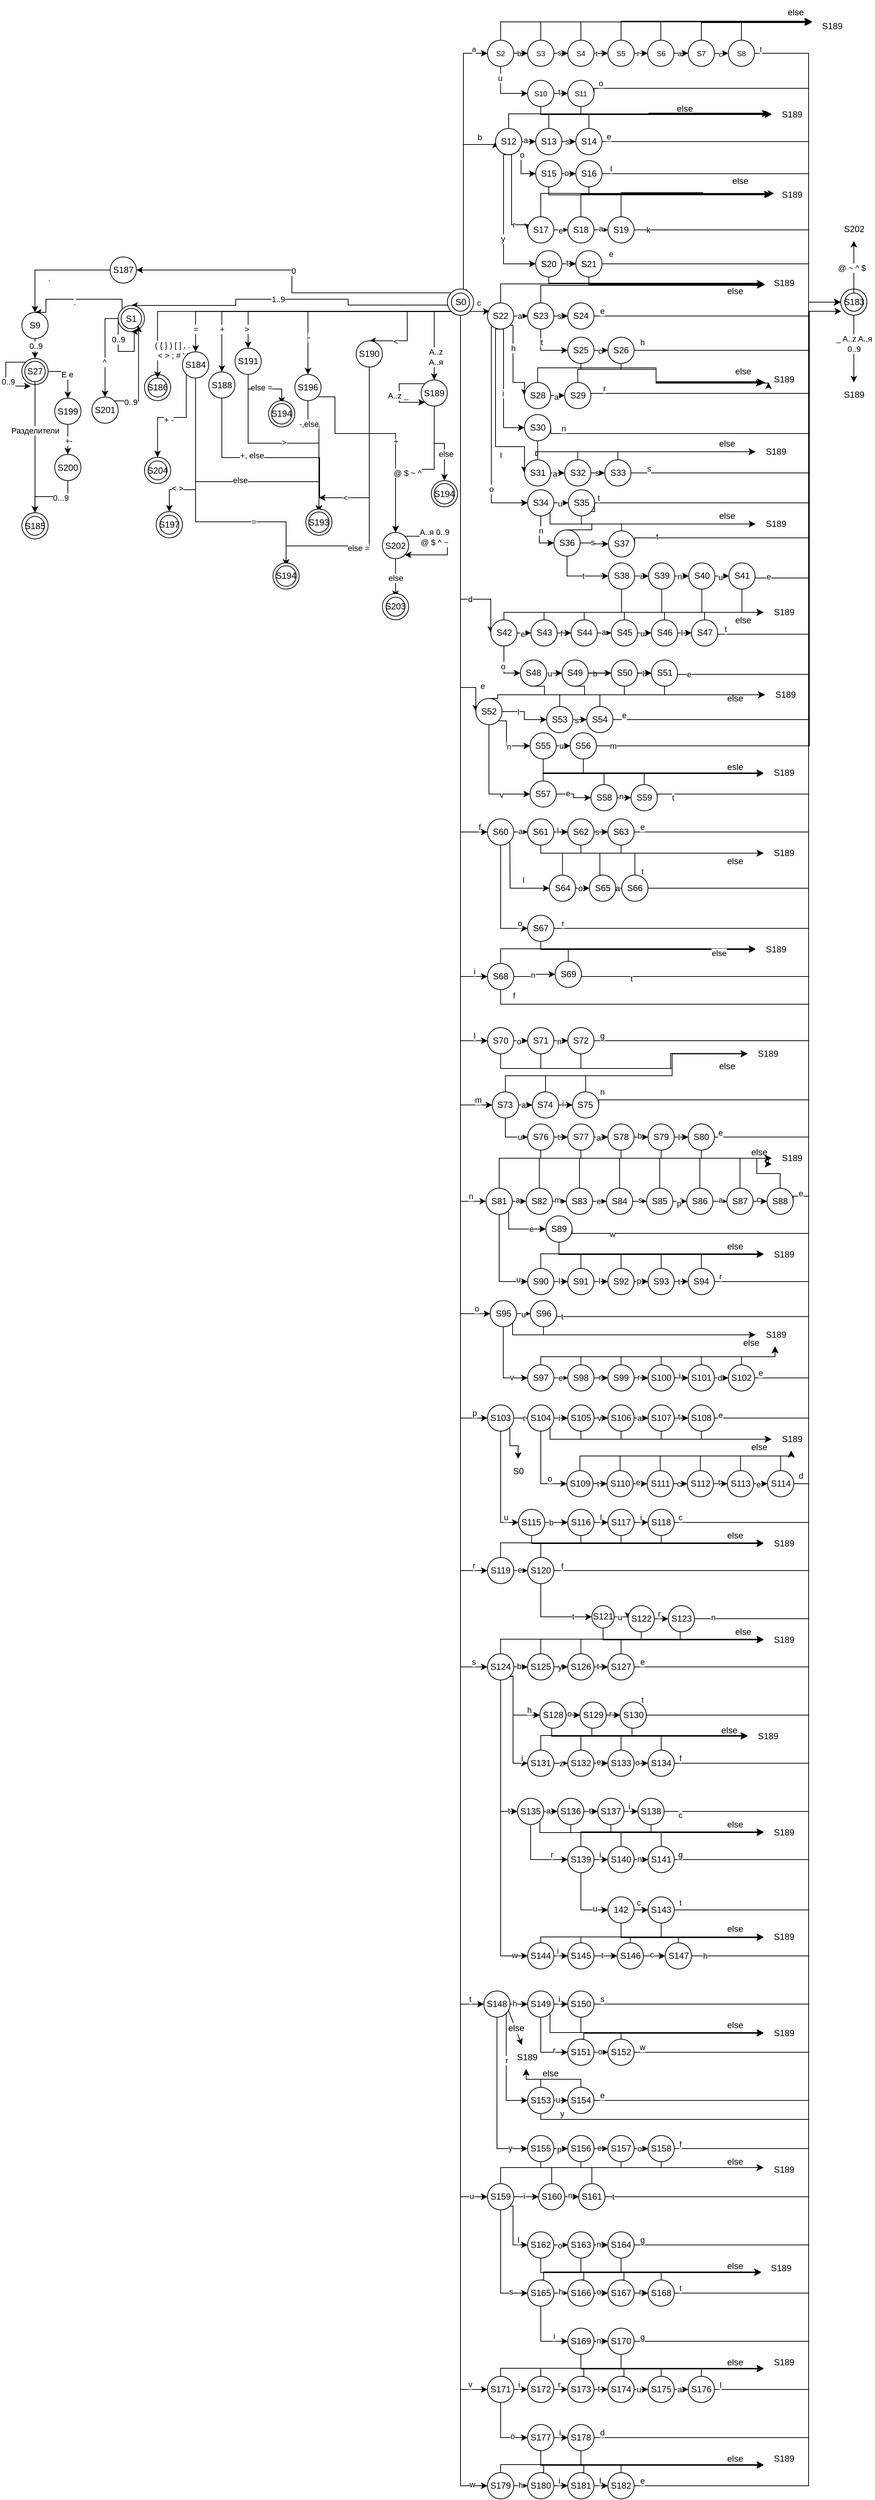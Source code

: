 <mxfile version="24.5.5" type="github" pages="7">
  <diagram name="Страница — 1" id="IU8PiFHzuXp49NK-B5Gu">
    <mxGraphModel dx="1893" dy="1604" grid="1" gridSize="11" guides="1" tooltips="1" connect="1" arrows="1" fold="1" page="1" pageScale="1" pageWidth="827" pageHeight="1169" math="0" shadow="0">
      <root>
        <mxCell id="0" />
        <mxCell id="1" parent="0" />
        <mxCell id="05lXaSnsjzcu-KIAcTVR-5" value="" style="ellipse;whiteSpace=wrap;html=1;aspect=fixed;" parent="1" vertex="1">
          <mxGeometry x="-294.06" y="216" width="36" height="36" as="geometry" />
        </mxCell>
        <mxCell id="riL9P9a7MpnpaJXla6R8-6" style="edgeStyle=orthogonalEdgeStyle;rounded=0;orthogonalLoop=1;jettySize=auto;html=1;exitX=0;exitY=1;exitDx=0;exitDy=0;entryX=0.5;entryY=0;entryDx=0;entryDy=0;" parent="1" source="riL9P9a7MpnpaJXla6R8-1" target="riL9P9a7MpnpaJXla6R8-5" edge="1">
          <mxGeometry relative="1" as="geometry">
            <Array as="points">
              <mxPoint x="126" y="121" />
              <mxPoint x="-15" y="121" />
              <mxPoint x="-15" y="113" />
              <mxPoint x="-169" y="113" />
            </Array>
          </mxGeometry>
        </mxCell>
        <mxCell id="riL9P9a7MpnpaJXla6R8-7" value="1..9" style="edgeLabel;html=1;align=center;verticalAlign=middle;resizable=0;points=[];" parent="riL9P9a7MpnpaJXla6R8-6" vertex="1" connectable="0">
          <mxGeometry x="0.099" relative="1" as="geometry">
            <mxPoint as="offset" />
          </mxGeometry>
        </mxCell>
        <mxCell id="riL9P9a7MpnpaJXla6R8-15" style="edgeStyle=orthogonalEdgeStyle;rounded=0;orthogonalLoop=1;jettySize=auto;html=1;exitX=0.726;exitY=-0.01;exitDx=0;exitDy=0;entryX=0;entryY=0.5;entryDx=0;entryDy=0;exitPerimeter=0;" parent="1" source="riL9P9a7MpnpaJXla6R8-1" target="riL9P9a7MpnpaJXla6R8-12" edge="1">
          <mxGeometry relative="1" as="geometry">
            <Array as="points">
              <mxPoint x="147" y="104" />
              <mxPoint x="143" y="104" />
              <mxPoint x="143" y="-224" />
            </Array>
          </mxGeometry>
        </mxCell>
        <mxCell id="riL9P9a7MpnpaJXla6R8-16" value="a" style="edgeLabel;html=1;align=center;verticalAlign=middle;resizable=0;points=[];fontSize=10;" parent="riL9P9a7MpnpaJXla6R8-15" vertex="1" connectable="0">
          <mxGeometry x="0.1" y="2" relative="1" as="geometry">
            <mxPoint x="16" y="-140" as="offset" />
          </mxGeometry>
        </mxCell>
        <mxCell id="riL9P9a7MpnpaJXla6R8-57" style="edgeStyle=orthogonalEdgeStyle;rounded=0;orthogonalLoop=1;jettySize=auto;html=1;exitX=1;exitY=0;exitDx=0;exitDy=0;entryX=0;entryY=0.5;entryDx=0;entryDy=0;" parent="1" source="riL9P9a7MpnpaJXla6R8-1" target="riL9P9a7MpnpaJXla6R8-47" edge="1">
          <mxGeometry relative="1" as="geometry">
            <Array as="points">
              <mxPoint x="143" y="104" />
              <mxPoint x="143" y="-99" />
              <mxPoint x="187" y="-99" />
            </Array>
          </mxGeometry>
        </mxCell>
        <mxCell id="riL9P9a7MpnpaJXla6R8-58" value="b" style="edgeLabel;html=1;align=center;verticalAlign=middle;resizable=0;points=[];" parent="riL9P9a7MpnpaJXla6R8-57" vertex="1" connectable="0">
          <mxGeometry x="0.293" y="-1" relative="1" as="geometry">
            <mxPoint x="21" y="-54" as="offset" />
          </mxGeometry>
        </mxCell>
        <mxCell id="riL9P9a7MpnpaJXla6R8-170" style="edgeStyle=orthogonalEdgeStyle;rounded=0;orthogonalLoop=1;jettySize=auto;html=1;exitX=1;exitY=1;exitDx=0;exitDy=0;entryX=0;entryY=0.5;entryDx=0;entryDy=0;" parent="1" source="riL9P9a7MpnpaJXla6R8-1" target="riL9P9a7MpnpaJXla6R8-160" edge="1">
          <mxGeometry relative="1" as="geometry">
            <Array as="points">
              <mxPoint x="139" y="130" />
              <mxPoint x="139" y="524" />
            </Array>
          </mxGeometry>
        </mxCell>
        <mxCell id="riL9P9a7MpnpaJXla6R8-171" value="d" style="edgeLabel;html=1;align=center;verticalAlign=middle;resizable=0;points=[];" parent="riL9P9a7MpnpaJXla6R8-170" vertex="1" connectable="0">
          <mxGeometry x="-0.573" relative="1" as="geometry">
            <mxPoint x="13" y="301" as="offset" />
          </mxGeometry>
        </mxCell>
        <mxCell id="riL9P9a7MpnpaJXla6R8-206" style="edgeStyle=orthogonalEdgeStyle;rounded=0;orthogonalLoop=1;jettySize=auto;html=1;exitX=0.5;exitY=1;exitDx=0;exitDy=0;entryX=0;entryY=0.5;entryDx=0;entryDy=0;" parent="1" source="riL9P9a7MpnpaJXla6R8-1" target="riL9P9a7MpnpaJXla6R8-198" edge="1">
          <mxGeometry relative="1" as="geometry">
            <Array as="points">
              <mxPoint x="139" y="645" />
            </Array>
          </mxGeometry>
        </mxCell>
        <mxCell id="riL9P9a7MpnpaJXla6R8-208" value="e" style="edgeLabel;html=1;align=center;verticalAlign=middle;resizable=0;points=[];" parent="riL9P9a7MpnpaJXla6R8-206" vertex="1" connectable="0">
          <mxGeometry x="0.875" y="2" relative="1" as="geometry">
            <mxPoint x="11" as="offset" />
          </mxGeometry>
        </mxCell>
        <mxCell id="riL9P9a7MpnpaJXla6R8-239" style="edgeStyle=orthogonalEdgeStyle;rounded=0;orthogonalLoop=1;jettySize=auto;html=1;exitX=0.5;exitY=1;exitDx=0;exitDy=0;entryX=0;entryY=0.5;entryDx=0;entryDy=0;" parent="1" source="riL9P9a7MpnpaJXla6R8-1" target="riL9P9a7MpnpaJXla6R8-230" edge="1">
          <mxGeometry relative="1" as="geometry" />
        </mxCell>
        <mxCell id="riL9P9a7MpnpaJXla6R8-240" value="f" style="edgeLabel;html=1;align=center;verticalAlign=middle;resizable=0;points=[];" parent="riL9P9a7MpnpaJXla6R8-239" vertex="1" connectable="0">
          <mxGeometry x="0.945" y="1" relative="1" as="geometry">
            <mxPoint x="9" y="-6" as="offset" />
          </mxGeometry>
        </mxCell>
        <mxCell id="riL9P9a7MpnpaJXla6R8-265" style="edgeStyle=orthogonalEdgeStyle;rounded=0;orthogonalLoop=1;jettySize=auto;html=1;exitX=0.5;exitY=1;exitDx=0;exitDy=0;entryX=0;entryY=0.5;entryDx=0;entryDy=0;" parent="1" source="riL9P9a7MpnpaJXla6R8-1" target="riL9P9a7MpnpaJXla6R8-262" edge="1">
          <mxGeometry relative="1" as="geometry" />
        </mxCell>
        <mxCell id="riL9P9a7MpnpaJXla6R8-266" value="i" style="edgeLabel;html=1;align=center;verticalAlign=middle;resizable=0;points=[];" parent="riL9P9a7MpnpaJXla6R8-265" vertex="1" connectable="0">
          <mxGeometry x="0.956" y="-1" relative="1" as="geometry">
            <mxPoint x="2" y="-8" as="offset" />
          </mxGeometry>
        </mxCell>
        <mxCell id="riL9P9a7MpnpaJXla6R8-277" style="edgeStyle=orthogonalEdgeStyle;rounded=0;orthogonalLoop=1;jettySize=auto;html=1;exitX=0.5;exitY=1;exitDx=0;exitDy=0;entryX=0;entryY=0.5;entryDx=0;entryDy=0;" parent="1" source="riL9P9a7MpnpaJXla6R8-1" target="riL9P9a7MpnpaJXla6R8-273" edge="1">
          <mxGeometry relative="1" as="geometry" />
        </mxCell>
        <mxCell id="riL9P9a7MpnpaJXla6R8-278" value="l" style="edgeLabel;html=1;align=center;verticalAlign=middle;resizable=0;points=[];" parent="riL9P9a7MpnpaJXla6R8-277" vertex="1" connectable="0">
          <mxGeometry x="0.965" y="1" relative="1" as="geometry">
            <mxPoint y="-6" as="offset" />
          </mxGeometry>
        </mxCell>
        <mxCell id="riL9P9a7MpnpaJXla6R8-301" style="edgeStyle=orthogonalEdgeStyle;rounded=0;orthogonalLoop=1;jettySize=auto;html=1;exitX=0.5;exitY=1;exitDx=0;exitDy=0;entryX=0;entryY=0.5;entryDx=0;entryDy=0;" parent="1" source="riL9P9a7MpnpaJXla6R8-1" target="riL9P9a7MpnpaJXla6R8-285" edge="1">
          <mxGeometry relative="1" as="geometry" />
        </mxCell>
        <mxCell id="riL9P9a7MpnpaJXla6R8-302" value="n" style="edgeLabel;html=1;align=center;verticalAlign=middle;resizable=0;points=[];" parent="riL9P9a7MpnpaJXla6R8-301" vertex="1" connectable="0">
          <mxGeometry x="0.971" relative="1" as="geometry">
            <mxPoint x="-3" y="-7" as="offset" />
          </mxGeometry>
        </mxCell>
        <mxCell id="riL9P9a7MpnpaJXla6R8-343" style="edgeStyle=orthogonalEdgeStyle;rounded=0;orthogonalLoop=1;jettySize=auto;html=1;exitX=0.5;exitY=1;exitDx=0;exitDy=0;entryX=0;entryY=0.5;entryDx=0;entryDy=0;" parent="1" source="riL9P9a7MpnpaJXla6R8-1" target="riL9P9a7MpnpaJXla6R8-335" edge="1">
          <mxGeometry relative="1" as="geometry" />
        </mxCell>
        <mxCell id="riL9P9a7MpnpaJXla6R8-344" value="m" style="edgeLabel;html=1;align=center;verticalAlign=middle;resizable=0;points=[];" parent="riL9P9a7MpnpaJXla6R8-343" vertex="1" connectable="0">
          <mxGeometry x="0.97" relative="1" as="geometry">
            <mxPoint x="-3" y="-7" as="offset" />
          </mxGeometry>
        </mxCell>
        <mxCell id="riL9P9a7MpnpaJXla6R8-373" style="edgeStyle=orthogonalEdgeStyle;rounded=0;orthogonalLoop=1;jettySize=auto;html=1;exitX=0.5;exitY=1;exitDx=0;exitDy=0;entryX=0;entryY=0.5;entryDx=0;entryDy=0;" parent="1" source="riL9P9a7MpnpaJXla6R8-1" target="riL9P9a7MpnpaJXla6R8-364" edge="1">
          <mxGeometry relative="1" as="geometry" />
        </mxCell>
        <mxCell id="riL9P9a7MpnpaJXla6R8-374" value="o" style="edgeLabel;html=1;align=center;verticalAlign=middle;resizable=0;points=[];" parent="riL9P9a7MpnpaJXla6R8-373" vertex="1" connectable="0">
          <mxGeometry x="0.978" y="1" relative="1" as="geometry">
            <mxPoint x="-3" y="-6" as="offset" />
          </mxGeometry>
        </mxCell>
        <mxCell id="riL9P9a7MpnpaJXla6R8-405" style="edgeStyle=orthogonalEdgeStyle;rounded=0;orthogonalLoop=1;jettySize=auto;html=1;exitX=0.5;exitY=1;exitDx=0;exitDy=0;entryX=0;entryY=0.5;entryDx=0;entryDy=0;" parent="1" source="riL9P9a7MpnpaJXla6R8-1" target="riL9P9a7MpnpaJXla6R8-393" edge="1">
          <mxGeometry relative="1" as="geometry" />
        </mxCell>
        <mxCell id="riL9P9a7MpnpaJXla6R8-406" value="p" style="edgeLabel;html=1;align=center;verticalAlign=middle;resizable=0;points=[];" parent="riL9P9a7MpnpaJXla6R8-405" vertex="1" connectable="0">
          <mxGeometry x="0.98" y="2" relative="1" as="geometry">
            <mxPoint x="-3" y="-5" as="offset" />
          </mxGeometry>
        </mxCell>
        <mxCell id="riL9P9a7MpnpaJXla6R8-453" style="edgeStyle=orthogonalEdgeStyle;rounded=0;orthogonalLoop=1;jettySize=auto;html=1;exitX=0.5;exitY=1;exitDx=0;exitDy=0;entryX=0;entryY=0.5;entryDx=0;entryDy=0;" parent="1" source="riL9P9a7MpnpaJXla6R8-1" target="riL9P9a7MpnpaJXla6R8-448" edge="1">
          <mxGeometry relative="1" as="geometry" />
        </mxCell>
        <mxCell id="riL9P9a7MpnpaJXla6R8-454" value="r" style="edgeLabel;html=1;align=center;verticalAlign=middle;resizable=0;points=[];" parent="riL9P9a7MpnpaJXla6R8-453" vertex="1" connectable="0">
          <mxGeometry x="0.978" y="1" relative="1" as="geometry">
            <mxPoint y="-6" as="offset" />
          </mxGeometry>
        </mxCell>
        <mxCell id="riL9P9a7MpnpaJXla6R8-489" style="edgeStyle=orthogonalEdgeStyle;rounded=0;orthogonalLoop=1;jettySize=auto;html=1;exitX=0.5;exitY=1;exitDx=0;exitDy=0;entryX=0;entryY=0.5;entryDx=0;entryDy=0;" parent="1" source="riL9P9a7MpnpaJXla6R8-1" target="riL9P9a7MpnpaJXla6R8-467" edge="1">
          <mxGeometry relative="1" as="geometry" />
        </mxCell>
        <mxCell id="riL9P9a7MpnpaJXla6R8-490" value="s" style="edgeLabel;html=1;align=center;verticalAlign=middle;resizable=0;points=[];" parent="riL9P9a7MpnpaJXla6R8-489" vertex="1" connectable="0">
          <mxGeometry x="0.984" y="1" relative="1" as="geometry">
            <mxPoint x="-4" y="-6" as="offset" />
          </mxGeometry>
        </mxCell>
        <mxCell id="riL9P9a7MpnpaJXla6R8-565" style="edgeStyle=orthogonalEdgeStyle;rounded=0;orthogonalLoop=1;jettySize=auto;html=1;exitX=0.5;exitY=1;exitDx=0;exitDy=0;entryX=0;entryY=0.5;entryDx=0;entryDy=0;" parent="1" source="riL9P9a7MpnpaJXla6R8-1" target="riL9P9a7MpnpaJXla6R8-556" edge="1">
          <mxGeometry relative="1" as="geometry" />
        </mxCell>
        <mxCell id="riL9P9a7MpnpaJXla6R8-566" value="t" style="edgeLabel;html=1;align=center;verticalAlign=middle;resizable=0;points=[];" parent="riL9P9a7MpnpaJXla6R8-565" vertex="1" connectable="0">
          <mxGeometry x="0.984" y="1" relative="1" as="geometry">
            <mxPoint y="-6" as="offset" />
          </mxGeometry>
        </mxCell>
        <mxCell id="riL9P9a7MpnpaJXla6R8-617" style="edgeStyle=orthogonalEdgeStyle;rounded=0;orthogonalLoop=1;jettySize=auto;html=1;exitX=0.5;exitY=1;exitDx=0;exitDy=0;entryX=0;entryY=0.5;entryDx=0;entryDy=0;" parent="1" source="riL9P9a7MpnpaJXla6R8-1" target="riL9P9a7MpnpaJXla6R8-604" edge="1">
          <mxGeometry relative="1" as="geometry" />
        </mxCell>
        <mxCell id="riL9P9a7MpnpaJXla6R8-619" value="u" style="edgeLabel;html=1;align=center;verticalAlign=middle;resizable=0;points=[];" parent="riL9P9a7MpnpaJXla6R8-617" vertex="1" connectable="0">
          <mxGeometry x="0.983" y="1" relative="1" as="geometry">
            <mxPoint as="offset" />
          </mxGeometry>
        </mxCell>
        <mxCell id="riL9P9a7MpnpaJXla6R8-659" style="edgeStyle=orthogonalEdgeStyle;rounded=0;orthogonalLoop=1;jettySize=auto;html=1;exitX=0.5;exitY=1;exitDx=0;exitDy=0;entryX=0;entryY=0.5;entryDx=0;entryDy=0;" parent="1" source="riL9P9a7MpnpaJXla6R8-1" target="riL9P9a7MpnpaJXla6R8-650" edge="1">
          <mxGeometry relative="1" as="geometry" />
        </mxCell>
        <mxCell id="riL9P9a7MpnpaJXla6R8-660" value="v" style="edgeLabel;html=1;align=center;verticalAlign=middle;resizable=0;points=[];" parent="riL9P9a7MpnpaJXla6R8-659" vertex="1" connectable="0">
          <mxGeometry x="0.985" y="1" relative="1" as="geometry">
            <mxPoint x="-3" y="-6" as="offset" />
          </mxGeometry>
        </mxCell>
        <mxCell id="riL9P9a7MpnpaJXla6R8-684" style="edgeStyle=orthogonalEdgeStyle;rounded=0;orthogonalLoop=1;jettySize=auto;html=1;exitX=0.5;exitY=1;exitDx=0;exitDy=0;entryX=0;entryY=0.5;entryDx=0;entryDy=0;" parent="1" source="riL9P9a7MpnpaJXla6R8-1" target="riL9P9a7MpnpaJXla6R8-680" edge="1">
          <mxGeometry relative="1" as="geometry" />
        </mxCell>
        <mxCell id="riL9P9a7MpnpaJXla6R8-685" value="w" style="edgeLabel;html=1;align=center;verticalAlign=middle;resizable=0;points=[];" parent="riL9P9a7MpnpaJXla6R8-684" vertex="1" connectable="0">
          <mxGeometry x="0.986" y="2" relative="1" as="geometry">
            <mxPoint as="offset" />
          </mxGeometry>
        </mxCell>
        <mxCell id="UFGKNnBiPlboWiV1ZAbF-5" style="edgeStyle=orthogonalEdgeStyle;rounded=0;orthogonalLoop=1;jettySize=auto;html=1;exitX=0;exitY=0;exitDx=0;exitDy=0;entryX=1;entryY=0.5;entryDx=0;entryDy=0;" parent="1" source="riL9P9a7MpnpaJXla6R8-1" target="UFGKNnBiPlboWiV1ZAbF-2" edge="1">
          <mxGeometry relative="1" as="geometry" />
        </mxCell>
        <mxCell id="UFGKNnBiPlboWiV1ZAbF-6" value="0" style="edgeLabel;html=1;align=center;verticalAlign=middle;resizable=0;points=[];" parent="UFGKNnBiPlboWiV1ZAbF-5" vertex="1" connectable="0">
          <mxGeometry x="0.075" y="-1" relative="1" as="geometry">
            <mxPoint x="1" as="offset" />
          </mxGeometry>
        </mxCell>
        <mxCell id="05lXaSnsjzcu-KIAcTVR-2" style="edgeStyle=orthogonalEdgeStyle;rounded=0;orthogonalLoop=1;jettySize=auto;html=1;exitX=0;exitY=1;exitDx=0;exitDy=0;" parent="1" source="riL9P9a7MpnpaJXla6R8-1" target="05lXaSnsjzcu-KIAcTVR-1" edge="1">
          <mxGeometry relative="1" as="geometry" />
        </mxCell>
        <mxCell id="05lXaSnsjzcu-KIAcTVR-3" value="( { } ) [ ] , .&lt;div&gt;&amp;nbsp;&amp;lt; &amp;gt; ; # &#39; &quot;&lt;/div&gt;" style="edgeLabel;html=1;align=center;verticalAlign=middle;resizable=0;points=[];" parent="05lXaSnsjzcu-KIAcTVR-2" vertex="1" connectable="0">
          <mxGeometry x="0.27" y="-1" relative="1" as="geometry">
            <mxPoint x="-69" y="54" as="offset" />
          </mxGeometry>
        </mxCell>
        <mxCell id="Nbv7oxoFGI5OK3FAAmzt-11" style="edgeStyle=orthogonalEdgeStyle;rounded=0;orthogonalLoop=1;jettySize=auto;html=1;exitX=0;exitY=1;exitDx=0;exitDy=0;entryX=0.5;entryY=0;entryDx=0;entryDy=0;" parent="1" source="riL9P9a7MpnpaJXla6R8-1" target="Nbv7oxoFGI5OK3FAAmzt-10" edge="1">
          <mxGeometry relative="1" as="geometry" />
        </mxCell>
        <mxCell id="Nbv7oxoFGI5OK3FAAmzt-12" value="=" style="edgeLabel;html=1;align=center;verticalAlign=middle;resizable=0;points=[];" parent="Nbv7oxoFGI5OK3FAAmzt-11" vertex="1" connectable="0">
          <mxGeometry x="0.522" relative="1" as="geometry">
            <mxPoint x="-42" y="24" as="offset" />
          </mxGeometry>
        </mxCell>
        <mxCell id="Nbv7oxoFGI5OK3FAAmzt-14" style="edgeStyle=orthogonalEdgeStyle;rounded=0;orthogonalLoop=1;jettySize=auto;html=1;exitX=0;exitY=1;exitDx=0;exitDy=0;entryX=0.5;entryY=0;entryDx=0;entryDy=0;" parent="1" source="riL9P9a7MpnpaJXla6R8-1" target="Nbv7oxoFGI5OK3FAAmzt-13" edge="1">
          <mxGeometry relative="1" as="geometry" />
        </mxCell>
        <mxCell id="Nbv7oxoFGI5OK3FAAmzt-15" value="+" style="edgeLabel;html=1;align=center;verticalAlign=middle;resizable=0;points=[];" parent="Nbv7oxoFGI5OK3FAAmzt-14" vertex="1" connectable="0">
          <mxGeometry x="0.444" y="-1" relative="1" as="geometry">
            <mxPoint x="-28" y="25" as="offset" />
          </mxGeometry>
        </mxCell>
        <mxCell id="Nbv7oxoFGI5OK3FAAmzt-17" style="edgeStyle=orthogonalEdgeStyle;rounded=0;orthogonalLoop=1;jettySize=auto;html=1;exitX=0;exitY=1;exitDx=0;exitDy=0;entryX=0.5;entryY=0;entryDx=0;entryDy=0;" parent="1" source="riL9P9a7MpnpaJXla6R8-1" target="Nbv7oxoFGI5OK3FAAmzt-16" edge="1">
          <mxGeometry relative="1" as="geometry" />
        </mxCell>
        <mxCell id="Nbv7oxoFGI5OK3FAAmzt-19" value="&amp;gt;" style="edgeLabel;html=1;align=center;verticalAlign=middle;resizable=0;points=[];" parent="Nbv7oxoFGI5OK3FAAmzt-17" vertex="1" connectable="0">
          <mxGeometry x="0.253" relative="1" as="geometry">
            <mxPoint x="-75" y="24" as="offset" />
          </mxGeometry>
        </mxCell>
        <mxCell id="Nbv7oxoFGI5OK3FAAmzt-22" style="edgeStyle=orthogonalEdgeStyle;rounded=0;orthogonalLoop=1;jettySize=auto;html=1;exitX=0;exitY=1;exitDx=0;exitDy=0;entryX=0;entryY=0.5;entryDx=0;entryDy=0;" parent="1" source="riL9P9a7MpnpaJXla6R8-1" target="Nbv7oxoFGI5OK3FAAmzt-20" edge="1">
          <mxGeometry relative="1" as="geometry">
            <Array as="points">
              <mxPoint x="66" y="130" />
              <mxPoint x="66" y="170" />
            </Array>
          </mxGeometry>
        </mxCell>
        <mxCell id="Nbv7oxoFGI5OK3FAAmzt-23" value="&amp;lt;" style="edgeLabel;html=1;align=center;verticalAlign=middle;resizable=0;points=[];" parent="Nbv7oxoFGI5OK3FAAmzt-22" vertex="1" connectable="0">
          <mxGeometry x="0.054" y="1" relative="1" as="geometry">
            <mxPoint x="-17" y="21" as="offset" />
          </mxGeometry>
        </mxCell>
        <mxCell id="L5xd_Px5nYs9Qq2ISAyc-2" style="edgeStyle=orthogonalEdgeStyle;rounded=0;orthogonalLoop=1;jettySize=auto;html=1;exitX=0;exitY=1;exitDx=0;exitDy=0;entryX=0.5;entryY=0;entryDx=0;entryDy=0;" parent="1" source="riL9P9a7MpnpaJXla6R8-1" target="L5xd_Px5nYs9Qq2ISAyc-1" edge="1">
          <mxGeometry relative="1" as="geometry" />
        </mxCell>
        <mxCell id="L5xd_Px5nYs9Qq2ISAyc-3" value="-" style="edgeLabel;html=1;align=center;verticalAlign=middle;resizable=0;points=[];" parent="L5xd_Px5nYs9Qq2ISAyc-2" vertex="1" connectable="0">
          <mxGeometry x="0.377" y="1" relative="1" as="geometry">
            <mxPoint x="-1" y="34" as="offset" />
          </mxGeometry>
        </mxCell>
        <mxCell id="L5xd_Px5nYs9Qq2ISAyc-5" style="edgeStyle=orthogonalEdgeStyle;rounded=0;orthogonalLoop=1;jettySize=auto;html=1;exitX=0;exitY=1;exitDx=0;exitDy=0;entryX=0.5;entryY=0;entryDx=0;entryDy=0;" parent="1" source="riL9P9a7MpnpaJXla6R8-1" target="L5xd_Px5nYs9Qq2ISAyc-4" edge="1">
          <mxGeometry relative="1" as="geometry">
            <Array as="points">
              <mxPoint x="103" y="130" />
            </Array>
          </mxGeometry>
        </mxCell>
        <mxCell id="L5xd_Px5nYs9Qq2ISAyc-6" value="A..z&lt;div&gt;A..я&lt;/div&gt;" style="edgeLabel;html=1;align=center;verticalAlign=middle;resizable=0;points=[];" parent="L5xd_Px5nYs9Qq2ISAyc-5" vertex="1" connectable="0">
          <mxGeometry x="0.453" y="2" relative="1" as="geometry">
            <mxPoint as="offset" />
          </mxGeometry>
        </mxCell>
        <mxCell id="riL9P9a7MpnpaJXla6R8-1" value="" style="ellipse;whiteSpace=wrap;html=1;aspect=fixed;" parent="1" vertex="1">
          <mxGeometry x="121" y="99" width="36" height="36" as="geometry" />
        </mxCell>
        <mxCell id="riL9P9a7MpnpaJXla6R8-2" value="S0" style="ellipse;whiteSpace=wrap;html=1;aspect=fixed;" parent="1" vertex="1">
          <mxGeometry x="126.5" y="104.5" width="25" height="25" as="geometry" />
        </mxCell>
        <mxCell id="9Kn1DFYD0Xv6sK4oRxrt-3" style="edgeStyle=orthogonalEdgeStyle;rounded=0;orthogonalLoop=1;jettySize=auto;html=1;exitX=0;exitY=0;exitDx=0;exitDy=0;entryX=0.5;entryY=0;entryDx=0;entryDy=0;" parent="1" source="riL9P9a7MpnpaJXla6R8-5" target="9Kn1DFYD0Xv6sK4oRxrt-2" edge="1">
          <mxGeometry relative="1" as="geometry">
            <Array as="points">
              <mxPoint x="-325.06" y="113" />
              <mxPoint x="-429.06" y="113" />
              <mxPoint x="-429.06" y="131" />
            </Array>
          </mxGeometry>
        </mxCell>
        <mxCell id="9Kn1DFYD0Xv6sK4oRxrt-4" value="." style="edgeLabel;html=1;align=center;verticalAlign=middle;resizable=0;points=[];" parent="9Kn1DFYD0Xv6sK4oRxrt-3" vertex="1" connectable="0">
          <mxGeometry x="0.046" relative="1" as="geometry">
            <mxPoint y="4" as="offset" />
          </mxGeometry>
        </mxCell>
        <mxCell id="2bAyY73IwsohFb54tnYX-5" style="edgeStyle=orthogonalEdgeStyle;rounded=0;orthogonalLoop=1;jettySize=auto;html=1;exitX=0;exitY=0.5;exitDx=0;exitDy=0;entryX=0.5;entryY=0;entryDx=0;entryDy=0;" parent="1" source="riL9P9a7MpnpaJXla6R8-5" target="2bAyY73IwsohFb54tnYX-4" edge="1">
          <mxGeometry relative="1" as="geometry">
            <Array as="points">
              <mxPoint x="-348.06" y="140" />
            </Array>
          </mxGeometry>
        </mxCell>
        <mxCell id="2bAyY73IwsohFb54tnYX-6" value="^" style="edgeLabel;html=1;align=center;verticalAlign=middle;resizable=0;points=[];" parent="2bAyY73IwsohFb54tnYX-5" vertex="1" connectable="0">
          <mxGeometry x="0.219" y="-1" relative="1" as="geometry">
            <mxPoint y="1" as="offset" />
          </mxGeometry>
        </mxCell>
        <mxCell id="riL9P9a7MpnpaJXla6R8-5" value="S1" style="ellipse;whiteSpace=wrap;html=1;aspect=fixed;" parent="1" vertex="1">
          <mxGeometry x="-330.06" y="121.5" width="36" height="36" as="geometry" />
        </mxCell>
        <mxCell id="riL9P9a7MpnpaJXla6R8-8" style="edgeStyle=orthogonalEdgeStyle;rounded=0;orthogonalLoop=1;jettySize=auto;html=1;exitX=0;exitY=0.5;exitDx=0;exitDy=0;entryX=0.5;entryY=1;entryDx=0;entryDy=0;" parent="1" source="riL9P9a7MpnpaJXla6R8-5" target="riL9P9a7MpnpaJXla6R8-5" edge="1">
          <mxGeometry relative="1" as="geometry">
            <Array as="points">
              <mxPoint x="-330.06" y="184.5" />
              <mxPoint x="-308.06" y="184.5" />
              <mxPoint x="-308.06" y="157.5" />
            </Array>
          </mxGeometry>
        </mxCell>
        <mxCell id="riL9P9a7MpnpaJXla6R8-9" value="0..9" style="edgeLabel;html=1;align=center;verticalAlign=middle;resizable=0;points=[];" parent="riL9P9a7MpnpaJXla6R8-8" vertex="1" connectable="0">
          <mxGeometry x="-0.587" y="-1" relative="1" as="geometry">
            <mxPoint x="1" y="8" as="offset" />
          </mxGeometry>
        </mxCell>
        <mxCell id="riL9P9a7MpnpaJXla6R8-27" style="edgeStyle=orthogonalEdgeStyle;rounded=0;orthogonalLoop=1;jettySize=auto;html=1;exitX=1;exitY=0.5;exitDx=0;exitDy=0;entryX=0;entryY=0.5;entryDx=0;entryDy=0;fontSize=10;" parent="1" source="riL9P9a7MpnpaJXla6R8-12" target="riL9P9a7MpnpaJXla6R8-17" edge="1">
          <mxGeometry relative="1" as="geometry" />
        </mxCell>
        <mxCell id="riL9P9a7MpnpaJXla6R8-28" value="b" style="edgeLabel;html=1;align=center;verticalAlign=middle;resizable=0;points=[];fontSize=10;" parent="riL9P9a7MpnpaJXla6R8-27" vertex="1" connectable="0">
          <mxGeometry x="-0.323" relative="1" as="geometry">
            <mxPoint as="offset" />
          </mxGeometry>
        </mxCell>
        <mxCell id="riL9P9a7MpnpaJXla6R8-41" style="edgeStyle=orthogonalEdgeStyle;rounded=0;orthogonalLoop=1;jettySize=auto;html=1;exitX=0.5;exitY=1;exitDx=0;exitDy=0;entryX=0;entryY=0.5;entryDx=0;entryDy=0;" parent="1" source="riL9P9a7MpnpaJXla6R8-12" target="riL9P9a7MpnpaJXla6R8-18" edge="1">
          <mxGeometry relative="1" as="geometry" />
        </mxCell>
        <mxCell id="riL9P9a7MpnpaJXla6R8-42" value="u" style="edgeLabel;html=1;align=center;verticalAlign=middle;resizable=0;points=[];" parent="riL9P9a7MpnpaJXla6R8-41" vertex="1" connectable="0">
          <mxGeometry x="-0.562" y="-1" relative="1" as="geometry">
            <mxPoint as="offset" />
          </mxGeometry>
        </mxCell>
        <mxCell id="Nbv7oxoFGI5OK3FAAmzt-1" style="edgeStyle=orthogonalEdgeStyle;rounded=0;orthogonalLoop=1;jettySize=auto;html=1;exitX=0.5;exitY=0;exitDx=0;exitDy=0;entryX=-0.018;entryY=0.333;entryDx=0;entryDy=0;entryPerimeter=0;" parent="1" source="riL9P9a7MpnpaJXla6R8-12" target="pT7OnTcF3gckbXGo8OBl-8" edge="1">
          <mxGeometry relative="1" as="geometry" />
        </mxCell>
        <mxCell id="riL9P9a7MpnpaJXla6R8-12" value="S2" style="ellipse;whiteSpace=wrap;html=1;aspect=fixed;fontSize=10;" parent="1" vertex="1">
          <mxGeometry x="176" y="-242" width="36" height="36" as="geometry" />
        </mxCell>
        <mxCell id="riL9P9a7MpnpaJXla6R8-29" style="edgeStyle=orthogonalEdgeStyle;rounded=0;orthogonalLoop=1;jettySize=auto;html=1;exitX=1;exitY=0.5;exitDx=0;exitDy=0;entryX=0;entryY=0.5;entryDx=0;entryDy=0;fontSize=10;" parent="1" source="riL9P9a7MpnpaJXla6R8-17" target="riL9P9a7MpnpaJXla6R8-19" edge="1">
          <mxGeometry relative="1" as="geometry" />
        </mxCell>
        <mxCell id="riL9P9a7MpnpaJXla6R8-30" value="s" style="edgeLabel;html=1;align=center;verticalAlign=middle;resizable=0;points=[];fontSize=10;" parent="riL9P9a7MpnpaJXla6R8-29" vertex="1" connectable="0">
          <mxGeometry x="-0.338" y="1" relative="1" as="geometry">
            <mxPoint as="offset" />
          </mxGeometry>
        </mxCell>
        <mxCell id="Nbv7oxoFGI5OK3FAAmzt-2" style="edgeStyle=orthogonalEdgeStyle;rounded=0;orthogonalLoop=1;jettySize=auto;html=1;exitX=0.5;exitY=0;exitDx=0;exitDy=0;entryX=0;entryY=0.333;entryDx=0;entryDy=0;entryPerimeter=0;" parent="1" source="riL9P9a7MpnpaJXla6R8-17" target="pT7OnTcF3gckbXGo8OBl-8" edge="1">
          <mxGeometry relative="1" as="geometry" />
        </mxCell>
        <mxCell id="riL9P9a7MpnpaJXla6R8-17" value="S3" style="ellipse;whiteSpace=wrap;html=1;aspect=fixed;fontSize=10;" parent="1" vertex="1">
          <mxGeometry x="231" y="-242" width="36" height="36" as="geometry" />
        </mxCell>
        <mxCell id="riL9P9a7MpnpaJXla6R8-43" style="edgeStyle=orthogonalEdgeStyle;rounded=0;orthogonalLoop=1;jettySize=auto;html=1;exitX=1;exitY=0.5;exitDx=0;exitDy=0;entryX=0;entryY=0.5;entryDx=0;entryDy=0;" parent="1" source="riL9P9a7MpnpaJXla6R8-18" target="riL9P9a7MpnpaJXla6R8-25" edge="1">
          <mxGeometry relative="1" as="geometry" />
        </mxCell>
        <mxCell id="riL9P9a7MpnpaJXla6R8-44" value="t" style="edgeLabel;html=1;align=center;verticalAlign=middle;resizable=0;points=[];" parent="riL9P9a7MpnpaJXla6R8-43" vertex="1" connectable="0">
          <mxGeometry x="-0.326" y="2" relative="1" as="geometry">
            <mxPoint as="offset" />
          </mxGeometry>
        </mxCell>
        <mxCell id="pT7OnTcF3gckbXGo8OBl-21" style="edgeStyle=orthogonalEdgeStyle;rounded=0;orthogonalLoop=1;jettySize=auto;html=1;exitX=0.5;exitY=1;exitDx=0;exitDy=0;" parent="1" source="riL9P9a7MpnpaJXla6R8-18" target="pT7OnTcF3gckbXGo8OBl-19" edge="1">
          <mxGeometry relative="1" as="geometry">
            <Array as="points">
              <mxPoint x="249" y="-140" />
            </Array>
          </mxGeometry>
        </mxCell>
        <mxCell id="riL9P9a7MpnpaJXla6R8-18" value="S10" style="ellipse;whiteSpace=wrap;html=1;aspect=fixed;fontSize=10;" parent="1" vertex="1">
          <mxGeometry x="231" y="-187" width="36" height="36" as="geometry" />
        </mxCell>
        <mxCell id="riL9P9a7MpnpaJXla6R8-31" style="edgeStyle=orthogonalEdgeStyle;rounded=0;orthogonalLoop=1;jettySize=auto;html=1;exitX=1;exitY=0.5;exitDx=0;exitDy=0;entryX=0;entryY=0.5;entryDx=0;entryDy=0;fontSize=10;" parent="1" source="riL9P9a7MpnpaJXla6R8-19" target="riL9P9a7MpnpaJXla6R8-20" edge="1">
          <mxGeometry relative="1" as="geometry" />
        </mxCell>
        <mxCell id="riL9P9a7MpnpaJXla6R8-32" value="t" style="edgeLabel;html=1;align=center;verticalAlign=middle;resizable=0;points=[];fontSize=10;" parent="riL9P9a7MpnpaJXla6R8-31" vertex="1" connectable="0">
          <mxGeometry x="-0.173" y="1" relative="1" as="geometry">
            <mxPoint x="-5" y="1" as="offset" />
          </mxGeometry>
        </mxCell>
        <mxCell id="Nbv7oxoFGI5OK3FAAmzt-3" style="edgeStyle=orthogonalEdgeStyle;rounded=0;orthogonalLoop=1;jettySize=auto;html=1;exitX=0.5;exitY=0;exitDx=0;exitDy=0;entryX=0;entryY=0.333;entryDx=0;entryDy=0;entryPerimeter=0;" parent="1" source="riL9P9a7MpnpaJXla6R8-19" target="pT7OnTcF3gckbXGo8OBl-8" edge="1">
          <mxGeometry relative="1" as="geometry" />
        </mxCell>
        <mxCell id="riL9P9a7MpnpaJXla6R8-19" value="S4" style="ellipse;whiteSpace=wrap;html=1;aspect=fixed;fontSize=10;" parent="1" vertex="1">
          <mxGeometry x="286" y="-242" width="36" height="36" as="geometry" />
        </mxCell>
        <mxCell id="riL9P9a7MpnpaJXla6R8-33" style="edgeStyle=orthogonalEdgeStyle;rounded=0;orthogonalLoop=1;jettySize=auto;html=1;exitX=1;exitY=0.5;exitDx=0;exitDy=0;entryX=0;entryY=0.5;entryDx=0;entryDy=0;fontSize=10;" parent="1" source="riL9P9a7MpnpaJXla6R8-20" target="riL9P9a7MpnpaJXla6R8-21" edge="1">
          <mxGeometry relative="1" as="geometry" />
        </mxCell>
        <mxCell id="riL9P9a7MpnpaJXla6R8-34" value="r" style="edgeLabel;html=1;align=center;verticalAlign=middle;resizable=0;points=[];fontSize=10;" parent="riL9P9a7MpnpaJXla6R8-33" vertex="1" connectable="0">
          <mxGeometry x="-0.29" y="1" relative="1" as="geometry">
            <mxPoint x="-2" y="1" as="offset" />
          </mxGeometry>
        </mxCell>
        <mxCell id="Nbv7oxoFGI5OK3FAAmzt-4" style="edgeStyle=orthogonalEdgeStyle;rounded=0;orthogonalLoop=1;jettySize=auto;html=1;exitX=0.5;exitY=0;exitDx=0;exitDy=0;entryX=0;entryY=0.303;entryDx=0;entryDy=0;entryPerimeter=0;" parent="1" source="riL9P9a7MpnpaJXla6R8-20" target="pT7OnTcF3gckbXGo8OBl-8" edge="1">
          <mxGeometry relative="1" as="geometry" />
        </mxCell>
        <mxCell id="riL9P9a7MpnpaJXla6R8-20" value="S5" style="ellipse;whiteSpace=wrap;html=1;aspect=fixed;fontSize=10;" parent="1" vertex="1">
          <mxGeometry x="341" y="-242" width="36" height="36" as="geometry" />
        </mxCell>
        <mxCell id="riL9P9a7MpnpaJXla6R8-35" style="edgeStyle=orthogonalEdgeStyle;rounded=0;orthogonalLoop=1;jettySize=auto;html=1;exitX=1;exitY=0.5;exitDx=0;exitDy=0;entryX=0;entryY=0.5;entryDx=0;entryDy=0;fontSize=10;" parent="1" source="riL9P9a7MpnpaJXla6R8-21" target="riL9P9a7MpnpaJXla6R8-22" edge="1">
          <mxGeometry relative="1" as="geometry" />
        </mxCell>
        <mxCell id="riL9P9a7MpnpaJXla6R8-36" value="a" style="edgeLabel;html=1;align=center;verticalAlign=middle;resizable=0;points=[];fontSize=10;" parent="riL9P9a7MpnpaJXla6R8-35" vertex="1" connectable="0">
          <mxGeometry x="-0.289" y="1" relative="1" as="geometry">
            <mxPoint y="1" as="offset" />
          </mxGeometry>
        </mxCell>
        <mxCell id="Nbv7oxoFGI5OK3FAAmzt-6" style="edgeStyle=orthogonalEdgeStyle;rounded=0;orthogonalLoop=1;jettySize=auto;html=1;exitX=0.5;exitY=0;exitDx=0;exitDy=0;entryX=0.018;entryY=0.333;entryDx=0;entryDy=0;entryPerimeter=0;" parent="1" source="riL9P9a7MpnpaJXla6R8-21" target="pT7OnTcF3gckbXGo8OBl-8" edge="1">
          <mxGeometry relative="1" as="geometry" />
        </mxCell>
        <mxCell id="riL9P9a7MpnpaJXla6R8-21" value="S6" style="ellipse;whiteSpace=wrap;html=1;aspect=fixed;fontSize=10;" parent="1" vertex="1">
          <mxGeometry x="395.5" y="-242" width="36" height="36" as="geometry" />
        </mxCell>
        <mxCell id="riL9P9a7MpnpaJXla6R8-37" style="edgeStyle=orthogonalEdgeStyle;rounded=0;orthogonalLoop=1;jettySize=auto;html=1;exitX=1;exitY=0.5;exitDx=0;exitDy=0;entryX=0;entryY=0.5;entryDx=0;entryDy=0;fontSize=10;" parent="1" source="riL9P9a7MpnpaJXla6R8-22" target="riL9P9a7MpnpaJXla6R8-23" edge="1">
          <mxGeometry relative="1" as="geometry" />
        </mxCell>
        <mxCell id="riL9P9a7MpnpaJXla6R8-38" value="c" style="edgeLabel;html=1;align=center;verticalAlign=middle;resizable=0;points=[];fontSize=10;" parent="riL9P9a7MpnpaJXla6R8-37" vertex="1" connectable="0">
          <mxGeometry x="-0.218" y="-1" relative="1" as="geometry">
            <mxPoint as="offset" />
          </mxGeometry>
        </mxCell>
        <mxCell id="riL9P9a7MpnpaJXla6R8-39" style="edgeStyle=orthogonalEdgeStyle;rounded=0;orthogonalLoop=1;jettySize=auto;html=1;exitX=1;exitY=0.5;exitDx=0;exitDy=0;entryX=0;entryY=0.5;entryDx=0;entryDy=0;fontSize=10;" parent="1" source="riL9P9a7MpnpaJXla6R8-23" target="riL9P9a7MpnpaJXla6R8-694" edge="1">
          <mxGeometry relative="1" as="geometry">
            <mxPoint x="561" y="-224" as="targetPoint" />
            <Array as="points">
              <mxPoint x="616" y="-224" />
              <mxPoint x="616" y="117" />
            </Array>
          </mxGeometry>
        </mxCell>
        <mxCell id="riL9P9a7MpnpaJXla6R8-40" value="t" style="edgeLabel;html=1;align=center;verticalAlign=middle;resizable=0;points=[];fontSize=10;" parent="riL9P9a7MpnpaJXla6R8-39" vertex="1" connectable="0">
          <mxGeometry x="-0.353" y="2" relative="1" as="geometry">
            <mxPoint x="-68" y="-81" as="offset" />
          </mxGeometry>
        </mxCell>
        <mxCell id="riL9P9a7MpnpaJXla6R8-45" style="edgeStyle=orthogonalEdgeStyle;rounded=0;orthogonalLoop=1;jettySize=auto;html=1;exitX=1;exitY=0.5;exitDx=0;exitDy=0;entryX=0;entryY=0.5;entryDx=0;entryDy=0;" parent="1" source="riL9P9a7MpnpaJXla6R8-25" target="riL9P9a7MpnpaJXla6R8-694" edge="1">
          <mxGeometry relative="1" as="geometry">
            <mxPoint x="341" y="-169" as="targetPoint" />
            <Array as="points">
              <mxPoint x="322" y="-176" />
              <mxPoint x="616" y="-176" />
              <mxPoint x="616" y="117" />
            </Array>
          </mxGeometry>
        </mxCell>
        <mxCell id="riL9P9a7MpnpaJXla6R8-46" value="o" style="edgeLabel;html=1;align=center;verticalAlign=middle;resizable=0;points=[];" parent="riL9P9a7MpnpaJXla6R8-45" vertex="1" connectable="0">
          <mxGeometry x="-0.263" relative="1" as="geometry">
            <mxPoint x="-219" y="-7" as="offset" />
          </mxGeometry>
        </mxCell>
        <mxCell id="pT7OnTcF3gckbXGo8OBl-20" style="edgeStyle=orthogonalEdgeStyle;rounded=0;orthogonalLoop=1;jettySize=auto;html=1;exitX=0.5;exitY=1;exitDx=0;exitDy=0;" parent="1" source="riL9P9a7MpnpaJXla6R8-25" target="pT7OnTcF3gckbXGo8OBl-19" edge="1">
          <mxGeometry relative="1" as="geometry">
            <Array as="points">
              <mxPoint x="304" y="-140" />
            </Array>
          </mxGeometry>
        </mxCell>
        <mxCell id="riL9P9a7MpnpaJXla6R8-25" value="S11" style="ellipse;whiteSpace=wrap;html=1;aspect=fixed;fontSize=10;" parent="1" vertex="1">
          <mxGeometry x="286" y="-187" width="36" height="36" as="geometry" />
        </mxCell>
        <mxCell id="riL9P9a7MpnpaJXla6R8-59" style="edgeStyle=orthogonalEdgeStyle;rounded=0;orthogonalLoop=1;jettySize=auto;html=1;exitX=1;exitY=0.5;exitDx=0;exitDy=0;entryX=0;entryY=0.5;entryDx=0;entryDy=0;" parent="1" source="riL9P9a7MpnpaJXla6R8-47" target="riL9P9a7MpnpaJXla6R8-48" edge="1">
          <mxGeometry relative="1" as="geometry" />
        </mxCell>
        <mxCell id="riL9P9a7MpnpaJXla6R8-60" value="a" style="edgeLabel;html=1;align=center;verticalAlign=middle;resizable=0;points=[];" parent="riL9P9a7MpnpaJXla6R8-59" vertex="1" connectable="0">
          <mxGeometry x="-0.495" y="2" relative="1" as="geometry">
            <mxPoint as="offset" />
          </mxGeometry>
        </mxCell>
        <mxCell id="riL9P9a7MpnpaJXla6R8-65" style="edgeStyle=orthogonalEdgeStyle;rounded=0;orthogonalLoop=1;jettySize=auto;html=1;exitX=1;exitY=1;exitDx=0;exitDy=0;entryX=0;entryY=0.5;entryDx=0;entryDy=0;" parent="1" source="riL9P9a7MpnpaJXla6R8-47" target="riL9P9a7MpnpaJXla6R8-50" edge="1">
          <mxGeometry relative="1" as="geometry">
            <Array as="points">
              <mxPoint x="222" y="-90" />
              <mxPoint x="222" y="-59" />
            </Array>
          </mxGeometry>
        </mxCell>
        <mxCell id="riL9P9a7MpnpaJXla6R8-66" value="o" style="edgeLabel;html=1;align=center;verticalAlign=middle;resizable=0;points=[];" parent="riL9P9a7MpnpaJXla6R8-65" vertex="1" connectable="0">
          <mxGeometry x="-0.166" y="-1" relative="1" as="geometry">
            <mxPoint x="2" y="-14" as="offset" />
          </mxGeometry>
        </mxCell>
        <mxCell id="riL9P9a7MpnpaJXla6R8-71" style="edgeStyle=orthogonalEdgeStyle;rounded=0;orthogonalLoop=1;jettySize=auto;html=1;exitX=0.5;exitY=1;exitDx=0;exitDy=0;entryX=0;entryY=0.5;entryDx=0;entryDy=0;" parent="1" source="riL9P9a7MpnpaJXla6R8-47" target="riL9P9a7MpnpaJXla6R8-52" edge="1">
          <mxGeometry relative="1" as="geometry">
            <Array as="points">
              <mxPoint x="209" y="-85" />
              <mxPoint x="209" y="11" />
              <mxPoint x="231" y="11" />
            </Array>
          </mxGeometry>
        </mxCell>
        <mxCell id="riL9P9a7MpnpaJXla6R8-72" value="r" style="edgeLabel;html=1;align=center;verticalAlign=middle;resizable=0;points=[];" parent="riL9P9a7MpnpaJXla6R8-71" vertex="1" connectable="0">
          <mxGeometry x="-0.473" y="2" relative="1" as="geometry">
            <mxPoint x="1" y="66" as="offset" />
          </mxGeometry>
        </mxCell>
        <mxCell id="riL9P9a7MpnpaJXla6R8-79" style="edgeStyle=orthogonalEdgeStyle;rounded=0;orthogonalLoop=1;jettySize=auto;html=1;exitX=0.5;exitY=1;exitDx=0;exitDy=0;entryX=0;entryY=0.5;entryDx=0;entryDy=0;" parent="1" source="riL9P9a7MpnpaJXla6R8-47" target="riL9P9a7MpnpaJXla6R8-55" edge="1">
          <mxGeometry relative="1" as="geometry">
            <Array as="points">
              <mxPoint x="198" y="-85" />
              <mxPoint x="198" y="65" />
            </Array>
          </mxGeometry>
        </mxCell>
        <mxCell id="riL9P9a7MpnpaJXla6R8-80" value="y" style="edgeLabel;html=1;align=center;verticalAlign=middle;resizable=0;points=[];" parent="riL9P9a7MpnpaJXla6R8-79" vertex="1" connectable="0">
          <mxGeometry x="0.214" y="-1" relative="1" as="geometry">
            <mxPoint as="offset" />
          </mxGeometry>
        </mxCell>
        <mxCell id="riL9P9a7MpnpaJXla6R8-47" value="S12" style="ellipse;whiteSpace=wrap;html=1;aspect=fixed;" parent="1" vertex="1">
          <mxGeometry x="187" y="-121" width="36" height="36" as="geometry" />
        </mxCell>
        <mxCell id="riL9P9a7MpnpaJXla6R8-61" style="edgeStyle=orthogonalEdgeStyle;rounded=0;orthogonalLoop=1;jettySize=auto;html=1;exitX=1;exitY=0.5;exitDx=0;exitDy=0;entryX=0;entryY=0.5;entryDx=0;entryDy=0;" parent="1" source="riL9P9a7MpnpaJXla6R8-48" target="riL9P9a7MpnpaJXla6R8-49" edge="1">
          <mxGeometry relative="1" as="geometry" />
        </mxCell>
        <mxCell id="riL9P9a7MpnpaJXla6R8-62" value="s" style="edgeLabel;html=1;align=center;verticalAlign=middle;resizable=0;points=[];" parent="riL9P9a7MpnpaJXla6R8-61" vertex="1" connectable="0">
          <mxGeometry x="-0.26" relative="1" as="geometry">
            <mxPoint as="offset" />
          </mxGeometry>
        </mxCell>
        <mxCell id="riL9P9a7MpnpaJXla6R8-48" value="S13" style="ellipse;whiteSpace=wrap;html=1;aspect=fixed;" parent="1" vertex="1">
          <mxGeometry x="242" y="-121" width="36" height="36" as="geometry" />
        </mxCell>
        <mxCell id="riL9P9a7MpnpaJXla6R8-63" style="edgeStyle=orthogonalEdgeStyle;rounded=0;orthogonalLoop=1;jettySize=auto;html=1;exitX=1;exitY=0.5;exitDx=0;exitDy=0;entryX=0;entryY=0.5;entryDx=0;entryDy=0;" parent="1" source="riL9P9a7MpnpaJXla6R8-49" target="riL9P9a7MpnpaJXla6R8-694" edge="1">
          <mxGeometry relative="1" as="geometry">
            <mxPoint x="352" y="-102.655" as="targetPoint" />
            <Array as="points">
              <mxPoint x="616" y="-103" />
              <mxPoint x="616" y="117" />
            </Array>
          </mxGeometry>
        </mxCell>
        <mxCell id="riL9P9a7MpnpaJXla6R8-64" value="e" style="edgeLabel;html=1;align=center;verticalAlign=middle;resizable=0;points=[];" parent="riL9P9a7MpnpaJXla6R8-63" vertex="1" connectable="0">
          <mxGeometry x="-0.326" y="-2" relative="1" as="geometry">
            <mxPoint x="-176" y="-9" as="offset" />
          </mxGeometry>
        </mxCell>
        <mxCell id="riL9P9a7MpnpaJXla6R8-49" value="S14" style="ellipse;whiteSpace=wrap;html=1;aspect=fixed;" parent="1" vertex="1">
          <mxGeometry x="297" y="-121" width="36" height="36" as="geometry" />
        </mxCell>
        <mxCell id="riL9P9a7MpnpaJXla6R8-67" style="edgeStyle=orthogonalEdgeStyle;rounded=0;orthogonalLoop=1;jettySize=auto;html=1;exitX=1;exitY=0.5;exitDx=0;exitDy=0;entryX=0;entryY=0.5;entryDx=0;entryDy=0;" parent="1" source="riL9P9a7MpnpaJXla6R8-50" target="riL9P9a7MpnpaJXla6R8-51" edge="1">
          <mxGeometry relative="1" as="geometry" />
        </mxCell>
        <mxCell id="riL9P9a7MpnpaJXla6R8-68" value="o" style="edgeLabel;html=1;align=center;verticalAlign=middle;resizable=0;points=[];" parent="riL9P9a7MpnpaJXla6R8-67" vertex="1" connectable="0">
          <mxGeometry x="-0.405" y="1" relative="1" as="geometry">
            <mxPoint as="offset" />
          </mxGeometry>
        </mxCell>
        <mxCell id="pT7OnTcF3gckbXGo8OBl-32" style="edgeStyle=orthogonalEdgeStyle;rounded=0;orthogonalLoop=1;jettySize=auto;html=1;exitX=0.5;exitY=1;exitDx=0;exitDy=0;" parent="1" source="riL9P9a7MpnpaJXla6R8-50" target="pT7OnTcF3gckbXGo8OBl-28" edge="1">
          <mxGeometry relative="1" as="geometry">
            <Array as="points">
              <mxPoint x="260" y="-30" />
            </Array>
          </mxGeometry>
        </mxCell>
        <mxCell id="riL9P9a7MpnpaJXla6R8-50" value="S15" style="ellipse;whiteSpace=wrap;html=1;aspect=fixed;" parent="1" vertex="1">
          <mxGeometry x="242" y="-77" width="36" height="36" as="geometry" />
        </mxCell>
        <mxCell id="riL9P9a7MpnpaJXla6R8-69" style="edgeStyle=orthogonalEdgeStyle;rounded=0;orthogonalLoop=1;jettySize=auto;html=1;exitX=1;exitY=0.5;exitDx=0;exitDy=0;entryX=0;entryY=0.5;entryDx=0;entryDy=0;" parent="1" source="riL9P9a7MpnpaJXla6R8-51" target="riL9P9a7MpnpaJXla6R8-694" edge="1">
          <mxGeometry relative="1" as="geometry">
            <mxPoint x="352" y="-48.172" as="targetPoint" />
            <Array as="points">
              <mxPoint x="616" y="-59" />
              <mxPoint x="616" y="117" />
            </Array>
          </mxGeometry>
        </mxCell>
        <mxCell id="riL9P9a7MpnpaJXla6R8-70" value="l" style="edgeLabel;html=1;align=center;verticalAlign=middle;resizable=0;points=[];" parent="riL9P9a7MpnpaJXla6R8-69" vertex="1" connectable="0">
          <mxGeometry x="-0.25" y="2" relative="1" as="geometry">
            <mxPoint x="-177" y="-5" as="offset" />
          </mxGeometry>
        </mxCell>
        <mxCell id="pT7OnTcF3gckbXGo8OBl-29" style="edgeStyle=orthogonalEdgeStyle;rounded=0;orthogonalLoop=1;jettySize=auto;html=1;exitX=0.5;exitY=1;exitDx=0;exitDy=0;" parent="1" source="riL9P9a7MpnpaJXla6R8-51" target="pT7OnTcF3gckbXGo8OBl-28" edge="1">
          <mxGeometry relative="1" as="geometry">
            <Array as="points">
              <mxPoint x="315" y="-30" />
            </Array>
          </mxGeometry>
        </mxCell>
        <mxCell id="riL9P9a7MpnpaJXla6R8-51" value="S16" style="ellipse;whiteSpace=wrap;html=1;aspect=fixed;" parent="1" vertex="1">
          <mxGeometry x="297" y="-77" width="36" height="36" as="geometry" />
        </mxCell>
        <mxCell id="riL9P9a7MpnpaJXla6R8-73" style="edgeStyle=orthogonalEdgeStyle;rounded=0;orthogonalLoop=1;jettySize=auto;html=1;exitX=1;exitY=0.5;exitDx=0;exitDy=0;entryX=0;entryY=0.5;entryDx=0;entryDy=0;" parent="1" source="riL9P9a7MpnpaJXla6R8-52" target="riL9P9a7MpnpaJXla6R8-53" edge="1">
          <mxGeometry relative="1" as="geometry" />
        </mxCell>
        <mxCell id="riL9P9a7MpnpaJXla6R8-74" value="e" style="edgeLabel;html=1;align=center;verticalAlign=middle;resizable=0;points=[];" parent="riL9P9a7MpnpaJXla6R8-73" vertex="1" connectable="0">
          <mxGeometry x="-0.114" y="-1" relative="1" as="geometry">
            <mxPoint as="offset" />
          </mxGeometry>
        </mxCell>
        <mxCell id="riL9P9a7MpnpaJXla6R8-52" value="S17" style="ellipse;whiteSpace=wrap;html=1;aspect=fixed;" parent="1" vertex="1">
          <mxGeometry x="231" width="36" height="36" as="geometry" />
        </mxCell>
        <mxCell id="riL9P9a7MpnpaJXla6R8-75" style="edgeStyle=orthogonalEdgeStyle;rounded=0;orthogonalLoop=1;jettySize=auto;html=1;exitX=1;exitY=0.5;exitDx=0;exitDy=0;entryX=0;entryY=0.5;entryDx=0;entryDy=0;" parent="1" source="riL9P9a7MpnpaJXla6R8-53" target="riL9P9a7MpnpaJXla6R8-54" edge="1">
          <mxGeometry relative="1" as="geometry" />
        </mxCell>
        <mxCell id="riL9P9a7MpnpaJXla6R8-76" value="a" style="edgeLabel;html=1;align=center;verticalAlign=middle;resizable=0;points=[];" parent="riL9P9a7MpnpaJXla6R8-75" vertex="1" connectable="0">
          <mxGeometry x="-0.106" y="2" relative="1" as="geometry">
            <mxPoint as="offset" />
          </mxGeometry>
        </mxCell>
        <mxCell id="riL9P9a7MpnpaJXla6R8-53" value="S18" style="ellipse;whiteSpace=wrap;html=1;aspect=fixed;" parent="1" vertex="1">
          <mxGeometry x="286" width="36" height="36" as="geometry" />
        </mxCell>
        <mxCell id="riL9P9a7MpnpaJXla6R8-77" style="edgeStyle=orthogonalEdgeStyle;rounded=0;orthogonalLoop=1;jettySize=auto;html=1;exitX=1;exitY=0.5;exitDx=0;exitDy=0;entryX=0;entryY=0.5;entryDx=0;entryDy=0;" parent="1" source="riL9P9a7MpnpaJXla6R8-54" target="riL9P9a7MpnpaJXla6R8-694" edge="1">
          <mxGeometry relative="1" as="geometry">
            <mxPoint x="429" y="7" as="targetPoint" />
            <Array as="points">
              <mxPoint x="616" y="18" />
              <mxPoint x="616" y="117" />
            </Array>
          </mxGeometry>
        </mxCell>
        <mxCell id="riL9P9a7MpnpaJXla6R8-78" value="k" style="edgeLabel;html=1;align=center;verticalAlign=middle;resizable=0;points=[];" parent="riL9P9a7MpnpaJXla6R8-77" vertex="1" connectable="0">
          <mxGeometry x="-0.322" y="1" relative="1" as="geometry">
            <mxPoint x="-111" y="1" as="offset" />
          </mxGeometry>
        </mxCell>
        <mxCell id="riL9P9a7MpnpaJXla6R8-54" value="S19" style="ellipse;whiteSpace=wrap;html=1;aspect=fixed;" parent="1" vertex="1">
          <mxGeometry x="341" width="36" height="36" as="geometry" />
        </mxCell>
        <mxCell id="riL9P9a7MpnpaJXla6R8-81" style="edgeStyle=orthogonalEdgeStyle;rounded=0;orthogonalLoop=1;jettySize=auto;html=1;exitX=1;exitY=0.5;exitDx=0;exitDy=0;entryX=0;entryY=0.5;entryDx=0;entryDy=0;" parent="1" source="riL9P9a7MpnpaJXla6R8-55" target="riL9P9a7MpnpaJXla6R8-56" edge="1">
          <mxGeometry relative="1" as="geometry" />
        </mxCell>
        <mxCell id="riL9P9a7MpnpaJXla6R8-82" value="t" style="edgeLabel;html=1;align=center;verticalAlign=middle;resizable=0;points=[];" parent="riL9P9a7MpnpaJXla6R8-81" vertex="1" connectable="0">
          <mxGeometry x="-0.332" y="2" relative="1" as="geometry">
            <mxPoint as="offset" />
          </mxGeometry>
        </mxCell>
        <mxCell id="pT7OnTcF3gckbXGo8OBl-37" style="edgeStyle=orthogonalEdgeStyle;rounded=0;orthogonalLoop=1;jettySize=auto;html=1;exitX=0.5;exitY=1;exitDx=0;exitDy=0;" parent="1" source="riL9P9a7MpnpaJXla6R8-55" target="pT7OnTcF3gckbXGo8OBl-34" edge="1">
          <mxGeometry relative="1" as="geometry">
            <Array as="points">
              <mxPoint x="260" y="91" />
            </Array>
          </mxGeometry>
        </mxCell>
        <mxCell id="riL9P9a7MpnpaJXla6R8-55" value="S20" style="ellipse;whiteSpace=wrap;html=1;aspect=fixed;" parent="1" vertex="1">
          <mxGeometry x="242" y="46.5" width="36" height="36" as="geometry" />
        </mxCell>
        <mxCell id="riL9P9a7MpnpaJXla6R8-83" style="edgeStyle=orthogonalEdgeStyle;rounded=0;orthogonalLoop=1;jettySize=auto;html=1;exitX=1;exitY=0.5;exitDx=0;exitDy=0;entryX=0;entryY=0.5;entryDx=0;entryDy=0;" parent="1" source="riL9P9a7MpnpaJXla6R8-56" target="riL9P9a7MpnpaJXla6R8-694" edge="1">
          <mxGeometry relative="1" as="geometry">
            <mxPoint x="363" y="64.241" as="targetPoint" />
            <Array as="points">
              <mxPoint x="616" y="65" />
              <mxPoint x="616" y="117" />
            </Array>
          </mxGeometry>
        </mxCell>
        <mxCell id="riL9P9a7MpnpaJXla6R8-84" value="e" style="edgeLabel;html=1;align=center;verticalAlign=middle;resizable=0;points=[];" parent="riL9P9a7MpnpaJXla6R8-83" vertex="1" connectable="0">
          <mxGeometry x="-0.115" relative="1" as="geometry">
            <mxPoint x="-156" y="-14" as="offset" />
          </mxGeometry>
        </mxCell>
        <mxCell id="riL9P9a7MpnpaJXla6R8-56" value="S21" style="ellipse;whiteSpace=wrap;html=1;aspect=fixed;" parent="1" vertex="1">
          <mxGeometry x="297" y="46.5" width="36" height="36" as="geometry" />
        </mxCell>
        <mxCell id="riL9P9a7MpnpaJXla6R8-93" style="edgeStyle=orthogonalEdgeStyle;rounded=0;orthogonalLoop=1;jettySize=auto;html=1;exitX=1;exitY=0.5;exitDx=0;exitDy=0;entryX=0;entryY=0.5;entryDx=0;entryDy=0;" parent="1" source="riL9P9a7MpnpaJXla6R8-85" target="riL9P9a7MpnpaJXla6R8-86" edge="1">
          <mxGeometry relative="1" as="geometry" />
        </mxCell>
        <mxCell id="riL9P9a7MpnpaJXla6R8-94" value="a" style="edgeLabel;html=1;align=center;verticalAlign=middle;resizable=0;points=[];" parent="riL9P9a7MpnpaJXla6R8-93" vertex="1" connectable="0">
          <mxGeometry x="-0.133" relative="1" as="geometry">
            <mxPoint as="offset" />
          </mxGeometry>
        </mxCell>
        <mxCell id="riL9P9a7MpnpaJXla6R8-108" style="edgeStyle=orthogonalEdgeStyle;rounded=0;orthogonalLoop=1;jettySize=auto;html=1;exitX=1;exitY=1;exitDx=0;exitDy=0;entryX=0;entryY=0.5;entryDx=0;entryDy=0;" parent="1" source="riL9P9a7MpnpaJXla6R8-85" target="riL9P9a7MpnpaJXla6R8-105" edge="1">
          <mxGeometry relative="1" as="geometry">
            <Array as="points">
              <mxPoint x="211" y="149" />
              <mxPoint x="211" y="227" />
            </Array>
          </mxGeometry>
        </mxCell>
        <mxCell id="riL9P9a7MpnpaJXla6R8-109" value="h" style="edgeLabel;html=1;align=center;verticalAlign=middle;resizable=0;points=[];" parent="riL9P9a7MpnpaJXla6R8-108" vertex="1" connectable="0">
          <mxGeometry x="-0.4" relative="1" as="geometry">
            <mxPoint as="offset" />
          </mxGeometry>
        </mxCell>
        <mxCell id="riL9P9a7MpnpaJXla6R8-118" style="edgeStyle=orthogonalEdgeStyle;rounded=0;orthogonalLoop=1;jettySize=auto;html=1;exitX=0.5;exitY=1;exitDx=0;exitDy=0;entryX=0;entryY=0.5;entryDx=0;entryDy=0;" parent="1" source="riL9P9a7MpnpaJXla6R8-85" target="riL9P9a7MpnpaJXla6R8-114" edge="1">
          <mxGeometry relative="1" as="geometry">
            <Array as="points">
              <mxPoint x="198" y="154" />
              <mxPoint x="198" y="289" />
            </Array>
          </mxGeometry>
        </mxCell>
        <mxCell id="riL9P9a7MpnpaJXla6R8-119" value="i" style="edgeLabel;html=1;align=center;verticalAlign=middle;resizable=0;points=[];" parent="riL9P9a7MpnpaJXla6R8-118" vertex="1" connectable="0">
          <mxGeometry x="0.098" y="-1" relative="1" as="geometry">
            <mxPoint as="offset" />
          </mxGeometry>
        </mxCell>
        <mxCell id="riL9P9a7MpnpaJXla6R8-122" style="edgeStyle=orthogonalEdgeStyle;rounded=0;orthogonalLoop=1;jettySize=auto;html=1;exitX=0.5;exitY=1;exitDx=0;exitDy=0;entryX=0;entryY=0.5;entryDx=0;entryDy=0;" parent="1" source="riL9P9a7MpnpaJXla6R8-85" target="riL9P9a7MpnpaJXla6R8-115" edge="1">
          <mxGeometry relative="1" as="geometry">
            <Array as="points">
              <mxPoint x="187" y="154" />
              <mxPoint x="187" y="315" />
            </Array>
          </mxGeometry>
        </mxCell>
        <mxCell id="riL9P9a7MpnpaJXla6R8-123" value="l" style="edgeLabel;html=1;align=center;verticalAlign=middle;resizable=0;points=[];" parent="riL9P9a7MpnpaJXla6R8-122" vertex="1" connectable="0">
          <mxGeometry x="0.196" y="2" relative="1" as="geometry">
            <mxPoint x="5" y="34" as="offset" />
          </mxGeometry>
        </mxCell>
        <mxCell id="riL9P9a7MpnpaJXla6R8-138" style="edgeStyle=orthogonalEdgeStyle;rounded=0;orthogonalLoop=1;jettySize=auto;html=1;exitX=0;exitY=1;exitDx=0;exitDy=0;entryX=0;entryY=0.5;entryDx=0;entryDy=0;" parent="1" source="riL9P9a7MpnpaJXla6R8-85" target="riL9P9a7MpnpaJXla6R8-130" edge="1">
          <mxGeometry relative="1" as="geometry">
            <Array as="points">
              <mxPoint x="181" y="392" />
            </Array>
          </mxGeometry>
        </mxCell>
        <mxCell id="riL9P9a7MpnpaJXla6R8-139" value="o" style="edgeLabel;html=1;align=center;verticalAlign=middle;resizable=0;points=[];" parent="riL9P9a7MpnpaJXla6R8-138" vertex="1" connectable="0">
          <mxGeometry x="0.53" y="-1" relative="1" as="geometry">
            <mxPoint as="offset" />
          </mxGeometry>
        </mxCell>
        <mxCell id="riL9P9a7MpnpaJXla6R8-85" value="S22" style="ellipse;whiteSpace=wrap;html=1;aspect=fixed;" parent="1" vertex="1">
          <mxGeometry x="176" y="118" width="36" height="36" as="geometry" />
        </mxCell>
        <mxCell id="riL9P9a7MpnpaJXla6R8-95" style="edgeStyle=orthogonalEdgeStyle;rounded=0;orthogonalLoop=1;jettySize=auto;html=1;exitX=1;exitY=0.5;exitDx=0;exitDy=0;entryX=0;entryY=0.5;entryDx=0;entryDy=0;" parent="1" source="riL9P9a7MpnpaJXla6R8-86" target="riL9P9a7MpnpaJXla6R8-87" edge="1">
          <mxGeometry relative="1" as="geometry" />
        </mxCell>
        <mxCell id="riL9P9a7MpnpaJXla6R8-96" value="s" style="edgeLabel;html=1;align=center;verticalAlign=middle;resizable=0;points=[];" parent="riL9P9a7MpnpaJXla6R8-95" vertex="1" connectable="0">
          <mxGeometry x="-0.332" relative="1" as="geometry">
            <mxPoint as="offset" />
          </mxGeometry>
        </mxCell>
        <mxCell id="riL9P9a7MpnpaJXla6R8-99" style="edgeStyle=orthogonalEdgeStyle;rounded=0;orthogonalLoop=1;jettySize=auto;html=1;exitX=0.5;exitY=1;exitDx=0;exitDy=0;entryX=0;entryY=0.5;entryDx=0;entryDy=0;" parent="1" source="riL9P9a7MpnpaJXla6R8-86" target="riL9P9a7MpnpaJXla6R8-88" edge="1">
          <mxGeometry relative="1" as="geometry" />
        </mxCell>
        <mxCell id="riL9P9a7MpnpaJXla6R8-100" value="t" style="edgeLabel;html=1;align=center;verticalAlign=middle;resizable=0;points=[];" parent="riL9P9a7MpnpaJXla6R8-99" vertex="1" connectable="0">
          <mxGeometry x="-0.462" y="1" relative="1" as="geometry">
            <mxPoint as="offset" />
          </mxGeometry>
        </mxCell>
        <mxCell id="riL9P9a7MpnpaJXla6R8-86" value="S23" style="ellipse;whiteSpace=wrap;html=1;aspect=fixed;" parent="1" vertex="1">
          <mxGeometry x="231" y="118" width="36" height="36" as="geometry" />
        </mxCell>
        <mxCell id="riL9P9a7MpnpaJXla6R8-97" style="edgeStyle=orthogonalEdgeStyle;rounded=0;orthogonalLoop=1;jettySize=auto;html=1;exitX=1;exitY=0.5;exitDx=0;exitDy=0;entryX=0;entryY=0.5;entryDx=0;entryDy=0;" parent="1" source="riL9P9a7MpnpaJXla6R8-87" target="riL9P9a7MpnpaJXla6R8-694" edge="1">
          <mxGeometry relative="1" as="geometry">
            <mxPoint x="374" y="135.897" as="targetPoint" />
            <Array as="points">
              <mxPoint x="616" y="136" />
              <mxPoint x="616" y="117" />
            </Array>
          </mxGeometry>
        </mxCell>
        <mxCell id="riL9P9a7MpnpaJXla6R8-98" value="e" style="edgeLabel;html=1;align=center;verticalAlign=middle;resizable=0;points=[];" parent="riL9P9a7MpnpaJXla6R8-97" vertex="1" connectable="0">
          <mxGeometry x="-0.33" y="2" relative="1" as="geometry">
            <mxPoint x="-109" y="-5" as="offset" />
          </mxGeometry>
        </mxCell>
        <mxCell id="riL9P9a7MpnpaJXla6R8-87" value="S24" style="ellipse;whiteSpace=wrap;html=1;aspect=fixed;" parent="1" vertex="1">
          <mxGeometry x="286" y="118" width="36" height="36" as="geometry" />
        </mxCell>
        <mxCell id="riL9P9a7MpnpaJXla6R8-101" style="edgeStyle=orthogonalEdgeStyle;rounded=0;orthogonalLoop=1;jettySize=auto;html=1;exitX=1;exitY=0.5;exitDx=0;exitDy=0;entryX=0;entryY=0.5;entryDx=0;entryDy=0;" parent="1" source="riL9P9a7MpnpaJXla6R8-88" target="riL9P9a7MpnpaJXla6R8-89" edge="1">
          <mxGeometry relative="1" as="geometry" />
        </mxCell>
        <mxCell id="riL9P9a7MpnpaJXla6R8-102" value="c" style="edgeLabel;html=1;align=center;verticalAlign=middle;resizable=0;points=[];" parent="riL9P9a7MpnpaJXla6R8-101" vertex="1" connectable="0">
          <mxGeometry x="-0.169" y="-1" relative="1" as="geometry">
            <mxPoint as="offset" />
          </mxGeometry>
        </mxCell>
        <mxCell id="riL9P9a7MpnpaJXla6R8-88" value="S25" style="ellipse;whiteSpace=wrap;html=1;aspect=fixed;" parent="1" vertex="1">
          <mxGeometry x="286" y="165" width="36" height="36" as="geometry" />
        </mxCell>
        <mxCell id="riL9P9a7MpnpaJXla6R8-103" style="edgeStyle=orthogonalEdgeStyle;rounded=0;orthogonalLoop=1;jettySize=auto;html=1;exitX=1;exitY=0.5;exitDx=0;exitDy=0;entryX=0;entryY=0.5;entryDx=0;entryDy=0;" parent="1" source="riL9P9a7MpnpaJXla6R8-89" target="riL9P9a7MpnpaJXla6R8-694" edge="1">
          <mxGeometry relative="1" as="geometry">
            <mxPoint x="396.0" y="183.0" as="targetPoint" />
            <Array as="points">
              <mxPoint x="616" y="183" />
              <mxPoint x="616" y="117" />
            </Array>
          </mxGeometry>
        </mxCell>
        <mxCell id="riL9P9a7MpnpaJXla6R8-104" value="h" style="edgeLabel;html=1;align=center;verticalAlign=middle;resizable=0;points=[];" parent="riL9P9a7MpnpaJXla6R8-103" vertex="1" connectable="0">
          <mxGeometry x="-0.151" y="2" relative="1" as="geometry">
            <mxPoint x="-137" y="-9" as="offset" />
          </mxGeometry>
        </mxCell>
        <mxCell id="riL9P9a7MpnpaJXla6R8-89" value="S26" style="ellipse;whiteSpace=wrap;html=1;aspect=fixed;" parent="1" vertex="1">
          <mxGeometry x="341" y="165" width="36" height="36" as="geometry" />
        </mxCell>
        <mxCell id="riL9P9a7MpnpaJXla6R8-91" style="edgeStyle=orthogonalEdgeStyle;rounded=0;orthogonalLoop=1;jettySize=auto;html=1;exitX=1;exitY=1;exitDx=0;exitDy=0;entryX=0.08;entryY=0.325;entryDx=0;entryDy=0;entryPerimeter=0;" parent="1" source="riL9P9a7MpnpaJXla6R8-1" target="riL9P9a7MpnpaJXla6R8-85" edge="1">
          <mxGeometry relative="1" as="geometry" />
        </mxCell>
        <mxCell id="riL9P9a7MpnpaJXla6R8-92" value="c" style="edgeLabel;html=1;align=center;verticalAlign=middle;resizable=0;points=[];" parent="riL9P9a7MpnpaJXla6R8-91" vertex="1" connectable="0">
          <mxGeometry x="-0.119" y="3" relative="1" as="geometry">
            <mxPoint y="-9" as="offset" />
          </mxGeometry>
        </mxCell>
        <mxCell id="riL9P9a7MpnpaJXla6R8-110" style="edgeStyle=orthogonalEdgeStyle;rounded=0;orthogonalLoop=1;jettySize=auto;html=1;exitX=1;exitY=0.5;exitDx=0;exitDy=0;entryX=0;entryY=0.5;entryDx=0;entryDy=0;" parent="1" source="riL9P9a7MpnpaJXla6R8-105" target="riL9P9a7MpnpaJXla6R8-106" edge="1">
          <mxGeometry relative="1" as="geometry" />
        </mxCell>
        <mxCell id="riL9P9a7MpnpaJXla6R8-111" value="a" style="edgeLabel;html=1;align=center;verticalAlign=middle;resizable=0;points=[];" parent="riL9P9a7MpnpaJXla6R8-110" vertex="1" connectable="0">
          <mxGeometry x="-0.26" y="-2" relative="1" as="geometry">
            <mxPoint as="offset" />
          </mxGeometry>
        </mxCell>
        <mxCell id="riL9P9a7MpnpaJXla6R8-105" value="S28" style="ellipse;whiteSpace=wrap;html=1;aspect=fixed;" parent="1" vertex="1">
          <mxGeometry x="226.7" y="227" width="36" height="36" as="geometry" />
        </mxCell>
        <mxCell id="riL9P9a7MpnpaJXla6R8-112" style="edgeStyle=orthogonalEdgeStyle;rounded=0;orthogonalLoop=1;jettySize=auto;html=1;exitX=1;exitY=0.5;exitDx=0;exitDy=0;entryX=0;entryY=0.5;entryDx=0;entryDy=0;" parent="1" source="riL9P9a7MpnpaJXla6R8-106" target="riL9P9a7MpnpaJXla6R8-694" edge="1">
          <mxGeometry relative="1" as="geometry">
            <mxPoint x="396" y="227" as="targetPoint" />
            <Array as="points">
              <mxPoint x="318" y="242" />
              <mxPoint x="616" y="242" />
              <mxPoint x="616" y="117" />
            </Array>
          </mxGeometry>
        </mxCell>
        <mxCell id="riL9P9a7MpnpaJXla6R8-113" value="r" style="edgeLabel;html=1;align=center;verticalAlign=middle;resizable=0;points=[];" parent="riL9P9a7MpnpaJXla6R8-112" vertex="1" connectable="0">
          <mxGeometry x="-0.14" relative="1" as="geometry">
            <mxPoint x="-181" y="-7" as="offset" />
          </mxGeometry>
        </mxCell>
        <mxCell id="pT7OnTcF3gckbXGo8OBl-47" style="edgeStyle=orthogonalEdgeStyle;rounded=0;orthogonalLoop=1;jettySize=auto;html=1;exitX=0.5;exitY=0;exitDx=0;exitDy=0;" parent="1" source="riL9P9a7MpnpaJXla6R8-106" edge="1">
          <mxGeometry relative="1" as="geometry">
            <mxPoint x="561" y="227" as="targetPoint" />
            <Array as="points">
              <mxPoint x="300" y="209" />
              <mxPoint x="407" y="209" />
              <mxPoint x="407" y="228" />
            </Array>
          </mxGeometry>
        </mxCell>
        <mxCell id="riL9P9a7MpnpaJXla6R8-106" value="S29" style="ellipse;whiteSpace=wrap;html=1;aspect=fixed;" parent="1" vertex="1">
          <mxGeometry x="281.7" y="227" width="36" height="36" as="geometry" />
        </mxCell>
        <mxCell id="riL9P9a7MpnpaJXla6R8-120" style="edgeStyle=orthogonalEdgeStyle;rounded=0;orthogonalLoop=1;jettySize=auto;html=1;exitX=1;exitY=0.5;exitDx=0;exitDy=0;entryX=0;entryY=0.5;entryDx=0;entryDy=0;" parent="1" source="riL9P9a7MpnpaJXla6R8-114" target="riL9P9a7MpnpaJXla6R8-694" edge="1">
          <mxGeometry relative="1" as="geometry">
            <mxPoint x="363" y="271.069" as="targetPoint" />
            <Array as="points">
              <mxPoint x="263" y="297" />
              <mxPoint x="616" y="297" />
              <mxPoint x="616" y="117" />
            </Array>
          </mxGeometry>
        </mxCell>
        <mxCell id="riL9P9a7MpnpaJXla6R8-121" value="n" style="edgeLabel;html=1;align=center;verticalAlign=middle;resizable=0;points=[];" parent="riL9P9a7MpnpaJXla6R8-120" vertex="1" connectable="0">
          <mxGeometry x="-0.212" relative="1" as="geometry">
            <mxPoint x="-205" y="-7" as="offset" />
          </mxGeometry>
        </mxCell>
        <mxCell id="pT7OnTcF3gckbXGo8OBl-58" style="edgeStyle=orthogonalEdgeStyle;rounded=0;orthogonalLoop=1;jettySize=auto;html=1;exitX=0.5;exitY=1;exitDx=0;exitDy=0;" parent="1" source="riL9P9a7MpnpaJXla6R8-114" target="pT7OnTcF3gckbXGo8OBl-53" edge="1">
          <mxGeometry relative="1" as="geometry">
            <Array as="points">
              <mxPoint x="245" y="327" />
              <mxPoint x="242" y="327" />
              <mxPoint x="242" y="322" />
            </Array>
          </mxGeometry>
        </mxCell>
        <mxCell id="riL9P9a7MpnpaJXla6R8-114" value="S30" style="ellipse;whiteSpace=wrap;html=1;aspect=fixed;" parent="1" vertex="1">
          <mxGeometry x="226.7" y="271" width="36" height="36" as="geometry" />
        </mxCell>
        <mxCell id="riL9P9a7MpnpaJXla6R8-124" style="edgeStyle=orthogonalEdgeStyle;rounded=0;orthogonalLoop=1;jettySize=auto;html=1;exitX=1;exitY=0.5;exitDx=0;exitDy=0;entryX=0;entryY=0.5;entryDx=0;entryDy=0;" parent="1" source="riL9P9a7MpnpaJXla6R8-115" target="riL9P9a7MpnpaJXla6R8-116" edge="1">
          <mxGeometry relative="1" as="geometry" />
        </mxCell>
        <mxCell id="riL9P9a7MpnpaJXla6R8-125" value="a" style="edgeLabel;html=1;align=center;verticalAlign=middle;resizable=0;points=[];" parent="riL9P9a7MpnpaJXla6R8-124" vertex="1" connectable="0">
          <mxGeometry x="-0.477" y="-1" relative="1" as="geometry">
            <mxPoint as="offset" />
          </mxGeometry>
        </mxCell>
        <mxCell id="pT7OnTcF3gckbXGo8OBl-57" style="edgeStyle=orthogonalEdgeStyle;rounded=0;orthogonalLoop=1;jettySize=auto;html=1;exitX=0.5;exitY=0;exitDx=0;exitDy=0;" parent="1" source="riL9P9a7MpnpaJXla6R8-115" target="pT7OnTcF3gckbXGo8OBl-53" edge="1">
          <mxGeometry relative="1" as="geometry">
            <Array as="points">
              <mxPoint x="245" y="322" />
            </Array>
          </mxGeometry>
        </mxCell>
        <mxCell id="riL9P9a7MpnpaJXla6R8-115" value="S31" style="ellipse;whiteSpace=wrap;html=1;aspect=fixed;" parent="1" vertex="1">
          <mxGeometry x="226.7" y="333" width="36" height="36" as="geometry" />
        </mxCell>
        <mxCell id="riL9P9a7MpnpaJXla6R8-126" style="edgeStyle=orthogonalEdgeStyle;rounded=0;orthogonalLoop=1;jettySize=auto;html=1;exitX=1;exitY=0.5;exitDx=0;exitDy=0;entryX=0;entryY=0.5;entryDx=0;entryDy=0;" parent="1" source="riL9P9a7MpnpaJXla6R8-116" target="riL9P9a7MpnpaJXla6R8-117" edge="1">
          <mxGeometry relative="1" as="geometry" />
        </mxCell>
        <mxCell id="riL9P9a7MpnpaJXla6R8-127" value="s" style="edgeLabel;html=1;align=center;verticalAlign=middle;resizable=0;points=[];" parent="riL9P9a7MpnpaJXla6R8-126" vertex="1" connectable="0">
          <mxGeometry x="-0.096" relative="1" as="geometry">
            <mxPoint as="offset" />
          </mxGeometry>
        </mxCell>
        <mxCell id="pT7OnTcF3gckbXGo8OBl-55" style="edgeStyle=orthogonalEdgeStyle;rounded=0;orthogonalLoop=1;jettySize=auto;html=1;exitX=0.5;exitY=0;exitDx=0;exitDy=0;" parent="1" source="riL9P9a7MpnpaJXla6R8-116" target="pT7OnTcF3gckbXGo8OBl-53" edge="1">
          <mxGeometry relative="1" as="geometry">
            <Array as="points">
              <mxPoint x="300" y="322" />
            </Array>
          </mxGeometry>
        </mxCell>
        <mxCell id="riL9P9a7MpnpaJXla6R8-116" value="S32" style="ellipse;whiteSpace=wrap;html=1;aspect=fixed;" parent="1" vertex="1">
          <mxGeometry x="281.7" y="333" width="36" height="36" as="geometry" />
        </mxCell>
        <mxCell id="riL9P9a7MpnpaJXla6R8-128" style="edgeStyle=orthogonalEdgeStyle;rounded=0;orthogonalLoop=1;jettySize=auto;html=1;exitX=1;exitY=0.5;exitDx=0;exitDy=0;entryX=0;entryY=0.5;entryDx=0;entryDy=0;" parent="1" source="riL9P9a7MpnpaJXla6R8-117" target="riL9P9a7MpnpaJXla6R8-694" edge="1">
          <mxGeometry relative="1" as="geometry">
            <mxPoint x="429" y="315.207" as="targetPoint" />
            <Array as="points">
              <mxPoint x="616" y="351" />
              <mxPoint x="616" y="117" />
            </Array>
          </mxGeometry>
        </mxCell>
        <mxCell id="riL9P9a7MpnpaJXla6R8-129" value="s" style="edgeLabel;html=1;align=center;verticalAlign=middle;resizable=0;points=[];" parent="riL9P9a7MpnpaJXla6R8-128" vertex="1" connectable="0">
          <mxGeometry x="-0.406" relative="1" as="geometry">
            <mxPoint x="-131" y="-6" as="offset" />
          </mxGeometry>
        </mxCell>
        <mxCell id="pT7OnTcF3gckbXGo8OBl-56" style="edgeStyle=orthogonalEdgeStyle;rounded=0;orthogonalLoop=1;jettySize=auto;html=1;exitX=0.5;exitY=0;exitDx=0;exitDy=0;" parent="1" source="riL9P9a7MpnpaJXla6R8-117" target="pT7OnTcF3gckbXGo8OBl-53" edge="1">
          <mxGeometry relative="1" as="geometry">
            <Array as="points">
              <mxPoint x="355" y="322" />
            </Array>
          </mxGeometry>
        </mxCell>
        <mxCell id="riL9P9a7MpnpaJXla6R8-117" value="S33" style="ellipse;whiteSpace=wrap;html=1;aspect=fixed;" parent="1" vertex="1">
          <mxGeometry x="336.7" y="333" width="36" height="36" as="geometry" />
        </mxCell>
        <mxCell id="riL9P9a7MpnpaJXla6R8-140" style="edgeStyle=orthogonalEdgeStyle;rounded=0;orthogonalLoop=1;jettySize=auto;html=1;exitX=1;exitY=0.5;exitDx=0;exitDy=0;entryX=0;entryY=0.5;entryDx=0;entryDy=0;" parent="1" source="riL9P9a7MpnpaJXla6R8-130" target="riL9P9a7MpnpaJXla6R8-131" edge="1">
          <mxGeometry relative="1" as="geometry" />
        </mxCell>
        <mxCell id="riL9P9a7MpnpaJXla6R8-141" value="u" style="edgeLabel;html=1;align=center;verticalAlign=middle;resizable=0;points=[];" parent="riL9P9a7MpnpaJXla6R8-140" vertex="1" connectable="0">
          <mxGeometry x="-0.26" y="-1" relative="1" as="geometry">
            <mxPoint as="offset" />
          </mxGeometry>
        </mxCell>
        <mxCell id="riL9P9a7MpnpaJXla6R8-144" style="edgeStyle=orthogonalEdgeStyle;rounded=0;orthogonalLoop=1;jettySize=auto;html=1;exitX=0.5;exitY=1;exitDx=0;exitDy=0;entryX=0;entryY=0.5;entryDx=0;entryDy=0;" parent="1" source="riL9P9a7MpnpaJXla6R8-130" target="riL9P9a7MpnpaJXla6R8-132" edge="1">
          <mxGeometry relative="1" as="geometry" />
        </mxCell>
        <mxCell id="riL9P9a7MpnpaJXla6R8-145" value="n" style="edgeLabel;html=1;align=center;verticalAlign=middle;resizable=0;points=[];" parent="riL9P9a7MpnpaJXla6R8-144" vertex="1" connectable="0">
          <mxGeometry x="0.095" y="2" relative="1" as="geometry">
            <mxPoint y="-11" as="offset" />
          </mxGeometry>
        </mxCell>
        <mxCell id="pT7OnTcF3gckbXGo8OBl-71" style="edgeStyle=orthogonalEdgeStyle;rounded=0;orthogonalLoop=1;jettySize=auto;html=1;exitX=1;exitY=1;exitDx=0;exitDy=0;" parent="1" source="riL9P9a7MpnpaJXla6R8-130" target="pT7OnTcF3gckbXGo8OBl-67" edge="1">
          <mxGeometry relative="1" as="geometry">
            <Array as="points">
              <mxPoint x="262" y="421" />
            </Array>
          </mxGeometry>
        </mxCell>
        <mxCell id="riL9P9a7MpnpaJXla6R8-130" value="S34" style="ellipse;whiteSpace=wrap;html=1;aspect=fixed;" parent="1" vertex="1">
          <mxGeometry x="231" y="374" width="36" height="36" as="geometry" />
        </mxCell>
        <mxCell id="riL9P9a7MpnpaJXla6R8-142" style="edgeStyle=orthogonalEdgeStyle;rounded=0;orthogonalLoop=1;jettySize=auto;html=1;exitX=1;exitY=0.5;exitDx=0;exitDy=0;entryX=0;entryY=0.5;entryDx=0;entryDy=0;" parent="1" source="riL9P9a7MpnpaJXla6R8-131" target="riL9P9a7MpnpaJXla6R8-694" edge="1">
          <mxGeometry relative="1" as="geometry">
            <mxPoint x="396" y="359.345" as="targetPoint" />
            <Array as="points">
              <mxPoint x="323" y="404" />
              <mxPoint x="318" y="404" />
              <mxPoint x="318" y="392" />
              <mxPoint x="616" y="392" />
              <mxPoint x="616" y="117" />
            </Array>
          </mxGeometry>
        </mxCell>
        <mxCell id="riL9P9a7MpnpaJXla6R8-143" value="t" style="edgeLabel;html=1;align=center;verticalAlign=middle;resizable=0;points=[];" parent="riL9P9a7MpnpaJXla6R8-142" vertex="1" connectable="0">
          <mxGeometry x="-0.162" relative="1" as="geometry">
            <mxPoint x="-232" y="-7" as="offset" />
          </mxGeometry>
        </mxCell>
        <mxCell id="pT7OnTcF3gckbXGo8OBl-70" style="edgeStyle=orthogonalEdgeStyle;rounded=0;orthogonalLoop=1;jettySize=auto;html=1;exitX=0.5;exitY=1;exitDx=0;exitDy=0;" parent="1" source="riL9P9a7MpnpaJXla6R8-131" target="pT7OnTcF3gckbXGo8OBl-67" edge="1">
          <mxGeometry relative="1" as="geometry">
            <Array as="points">
              <mxPoint x="305" y="421" />
            </Array>
          </mxGeometry>
        </mxCell>
        <mxCell id="riL9P9a7MpnpaJXla6R8-131" value="S35" style="ellipse;whiteSpace=wrap;html=1;aspect=fixed;" parent="1" vertex="1">
          <mxGeometry x="286.7" y="374" width="36" height="36" as="geometry" />
        </mxCell>
        <mxCell id="riL9P9a7MpnpaJXla6R8-146" style="edgeStyle=orthogonalEdgeStyle;rounded=0;orthogonalLoop=1;jettySize=auto;html=1;exitX=1;exitY=0.5;exitDx=0;exitDy=0;" parent="1" source="riL9P9a7MpnpaJXla6R8-132" target="riL9P9a7MpnpaJXla6R8-133" edge="1">
          <mxGeometry relative="1" as="geometry" />
        </mxCell>
        <mxCell id="riL9P9a7MpnpaJXla6R8-147" value="s" style="edgeLabel;html=1;align=center;verticalAlign=middle;resizable=0;points=[];" parent="riL9P9a7MpnpaJXla6R8-146" vertex="1" connectable="0">
          <mxGeometry x="-0.169" y="1" relative="1" as="geometry">
            <mxPoint as="offset" />
          </mxGeometry>
        </mxCell>
        <mxCell id="riL9P9a7MpnpaJXla6R8-150" style="edgeStyle=orthogonalEdgeStyle;rounded=0;orthogonalLoop=1;jettySize=auto;html=1;exitX=0.5;exitY=1;exitDx=0;exitDy=0;entryX=0;entryY=0.5;entryDx=0;entryDy=0;" parent="1" source="riL9P9a7MpnpaJXla6R8-132" target="riL9P9a7MpnpaJXla6R8-134" edge="1">
          <mxGeometry relative="1" as="geometry" />
        </mxCell>
        <mxCell id="riL9P9a7MpnpaJXla6R8-151" value="t" style="edgeLabel;html=1;align=center;verticalAlign=middle;resizable=0;points=[];" parent="riL9P9a7MpnpaJXla6R8-150" vertex="1" connectable="0">
          <mxGeometry x="0.165" y="1" relative="1" as="geometry">
            <mxPoint as="offset" />
          </mxGeometry>
        </mxCell>
        <mxCell id="pT7OnTcF3gckbXGo8OBl-69" style="edgeStyle=orthogonalEdgeStyle;rounded=0;orthogonalLoop=1;jettySize=auto;html=1;exitX=0.5;exitY=0;exitDx=0;exitDy=0;" parent="1" source="riL9P9a7MpnpaJXla6R8-132" target="pT7OnTcF3gckbXGo8OBl-67" edge="1">
          <mxGeometry relative="1" as="geometry">
            <Array as="points">
              <mxPoint x="319" y="429" />
              <mxPoint x="319" y="421" />
            </Array>
          </mxGeometry>
        </mxCell>
        <mxCell id="riL9P9a7MpnpaJXla6R8-132" value="S36" style="ellipse;whiteSpace=wrap;html=1;aspect=fixed;" parent="1" vertex="1">
          <mxGeometry x="267" y="429" width="36" height="36" as="geometry" />
        </mxCell>
        <mxCell id="riL9P9a7MpnpaJXla6R8-148" style="edgeStyle=orthogonalEdgeStyle;rounded=0;orthogonalLoop=1;jettySize=auto;html=1;exitX=1;exitY=0.5;exitDx=0;exitDy=0;entryX=0;entryY=0.5;entryDx=0;entryDy=0;" parent="1" source="riL9P9a7MpnpaJXla6R8-133" target="riL9P9a7MpnpaJXla6R8-694" edge="1">
          <mxGeometry relative="1" as="geometry">
            <mxPoint x="440" y="402.793" as="targetPoint" />
            <Array as="points">
              <mxPoint x="378" y="440" />
              <mxPoint x="616" y="440" />
              <mxPoint x="616" y="117" />
            </Array>
          </mxGeometry>
        </mxCell>
        <mxCell id="pT7OnTcF3gckbXGo8OBl-66" value="t" style="edgeLabel;html=1;align=center;verticalAlign=middle;resizable=0;points=[];" parent="riL9P9a7MpnpaJXla6R8-148" vertex="1" connectable="0">
          <mxGeometry x="-0.874" y="2" relative="1" as="geometry">
            <mxPoint as="offset" />
          </mxGeometry>
        </mxCell>
        <mxCell id="pT7OnTcF3gckbXGo8OBl-68" style="edgeStyle=orthogonalEdgeStyle;rounded=0;orthogonalLoop=1;jettySize=auto;html=1;exitX=0.5;exitY=0;exitDx=0;exitDy=0;" parent="1" source="riL9P9a7MpnpaJXla6R8-133" target="pT7OnTcF3gckbXGo8OBl-67" edge="1">
          <mxGeometry relative="1" as="geometry">
            <Array as="points">
              <mxPoint x="360" y="421" />
            </Array>
          </mxGeometry>
        </mxCell>
        <mxCell id="riL9P9a7MpnpaJXla6R8-133" value="S37" style="ellipse;whiteSpace=wrap;html=1;aspect=fixed;" parent="1" vertex="1">
          <mxGeometry x="341.7" y="430.27" width="36" height="36" as="geometry" />
        </mxCell>
        <mxCell id="riL9P9a7MpnpaJXla6R8-152" style="edgeStyle=orthogonalEdgeStyle;rounded=0;orthogonalLoop=1;jettySize=auto;html=1;exitX=1;exitY=0.5;exitDx=0;exitDy=0;entryX=0;entryY=0.5;entryDx=0;entryDy=0;" parent="1" source="riL9P9a7MpnpaJXla6R8-134" target="riL9P9a7MpnpaJXla6R8-135" edge="1">
          <mxGeometry relative="1" as="geometry" />
        </mxCell>
        <mxCell id="riL9P9a7MpnpaJXla6R8-153" value="i" style="edgeLabel;html=1;align=center;verticalAlign=middle;resizable=0;points=[];" parent="riL9P9a7MpnpaJXla6R8-152" vertex="1" connectable="0">
          <mxGeometry x="-0.151" y="1" relative="1" as="geometry">
            <mxPoint y="1" as="offset" />
          </mxGeometry>
        </mxCell>
        <mxCell id="pT7OnTcF3gckbXGo8OBl-81" style="edgeStyle=orthogonalEdgeStyle;rounded=0;orthogonalLoop=1;jettySize=auto;html=1;exitX=0.5;exitY=1;exitDx=0;exitDy=0;" parent="1" source="riL9P9a7MpnpaJXla6R8-134" target="pT7OnTcF3gckbXGo8OBl-72" edge="1">
          <mxGeometry relative="1" as="geometry">
            <Array as="points">
              <mxPoint x="360" y="542" />
            </Array>
          </mxGeometry>
        </mxCell>
        <mxCell id="riL9P9a7MpnpaJXla6R8-134" value="S38" style="ellipse;whiteSpace=wrap;html=1;aspect=fixed;" parent="1" vertex="1">
          <mxGeometry x="341.7" y="474.27" width="36" height="36" as="geometry" />
        </mxCell>
        <mxCell id="riL9P9a7MpnpaJXla6R8-154" style="edgeStyle=orthogonalEdgeStyle;rounded=0;orthogonalLoop=1;jettySize=auto;html=1;exitX=1;exitY=0.5;exitDx=0;exitDy=0;entryX=0;entryY=0.5;entryDx=0;entryDy=0;" parent="1" source="riL9P9a7MpnpaJXla6R8-135" target="riL9P9a7MpnpaJXla6R8-136" edge="1">
          <mxGeometry relative="1" as="geometry" />
        </mxCell>
        <mxCell id="riL9P9a7MpnpaJXla6R8-155" value="n" style="edgeLabel;html=1;align=center;verticalAlign=middle;resizable=0;points=[];" parent="riL9P9a7MpnpaJXla6R8-154" vertex="1" connectable="0">
          <mxGeometry x="-0.323" relative="1" as="geometry">
            <mxPoint as="offset" />
          </mxGeometry>
        </mxCell>
        <mxCell id="pT7OnTcF3gckbXGo8OBl-79" style="edgeStyle=orthogonalEdgeStyle;rounded=0;orthogonalLoop=1;jettySize=auto;html=1;exitX=0.5;exitY=1;exitDx=0;exitDy=0;" parent="1" source="riL9P9a7MpnpaJXla6R8-135" target="pT7OnTcF3gckbXGo8OBl-72" edge="1">
          <mxGeometry relative="1" as="geometry">
            <Array as="points">
              <mxPoint x="415" y="542" />
            </Array>
          </mxGeometry>
        </mxCell>
        <mxCell id="riL9P9a7MpnpaJXla6R8-135" value="S39" style="ellipse;whiteSpace=wrap;html=1;aspect=fixed;" parent="1" vertex="1">
          <mxGeometry x="396.7" y="474.27" width="36" height="36" as="geometry" />
        </mxCell>
        <mxCell id="riL9P9a7MpnpaJXla6R8-156" style="edgeStyle=orthogonalEdgeStyle;rounded=0;orthogonalLoop=1;jettySize=auto;html=1;exitX=1;exitY=0.5;exitDx=0;exitDy=0;entryX=0;entryY=0.5;entryDx=0;entryDy=0;" parent="1" source="riL9P9a7MpnpaJXla6R8-136" target="riL9P9a7MpnpaJXla6R8-137" edge="1">
          <mxGeometry relative="1" as="geometry" />
        </mxCell>
        <mxCell id="riL9P9a7MpnpaJXla6R8-157" value="u" style="edgeLabel;html=1;align=center;verticalAlign=middle;resizable=0;points=[];" parent="riL9P9a7MpnpaJXla6R8-156" vertex="1" connectable="0">
          <mxGeometry x="-0.218" y="-1" relative="1" as="geometry">
            <mxPoint as="offset" />
          </mxGeometry>
        </mxCell>
        <mxCell id="pT7OnTcF3gckbXGo8OBl-77" style="edgeStyle=orthogonalEdgeStyle;rounded=0;orthogonalLoop=1;jettySize=auto;html=1;exitX=0.5;exitY=1;exitDx=0;exitDy=0;" parent="1" source="riL9P9a7MpnpaJXla6R8-136" target="pT7OnTcF3gckbXGo8OBl-72" edge="1">
          <mxGeometry relative="1" as="geometry">
            <Array as="points">
              <mxPoint x="470" y="542" />
            </Array>
          </mxGeometry>
        </mxCell>
        <mxCell id="riL9P9a7MpnpaJXla6R8-136" value="S40" style="ellipse;whiteSpace=wrap;html=1;aspect=fixed;" parent="1" vertex="1">
          <mxGeometry x="451.7" y="474.27" width="36" height="36" as="geometry" />
        </mxCell>
        <mxCell id="riL9P9a7MpnpaJXla6R8-158" style="edgeStyle=orthogonalEdgeStyle;rounded=0;orthogonalLoop=1;jettySize=auto;html=1;exitX=1;exitY=0.5;exitDx=0;exitDy=0;entryX=0;entryY=0.5;entryDx=0;entryDy=0;" parent="1" source="riL9P9a7MpnpaJXla6R8-137" target="riL9P9a7MpnpaJXla6R8-694" edge="1">
          <mxGeometry relative="1" as="geometry">
            <mxPoint x="594" y="447.286" as="targetPoint" />
            <Array as="points">
              <mxPoint x="543" y="495" />
              <mxPoint x="616" y="495" />
              <mxPoint x="616" y="117" />
            </Array>
          </mxGeometry>
        </mxCell>
        <mxCell id="riL9P9a7MpnpaJXla6R8-159" value="e" style="edgeLabel;html=1;align=center;verticalAlign=middle;resizable=0;points=[];" parent="riL9P9a7MpnpaJXla6R8-158" vertex="1" connectable="0">
          <mxGeometry x="-0.335" y="-1" relative="1" as="geometry">
            <mxPoint x="-56" y="87" as="offset" />
          </mxGeometry>
        </mxCell>
        <mxCell id="pT7OnTcF3gckbXGo8OBl-76" style="edgeStyle=orthogonalEdgeStyle;rounded=0;orthogonalLoop=1;jettySize=auto;html=1;exitX=0.5;exitY=1;exitDx=0;exitDy=0;" parent="1" source="riL9P9a7MpnpaJXla6R8-137" target="pT7OnTcF3gckbXGo8OBl-72" edge="1">
          <mxGeometry relative="1" as="geometry">
            <Array as="points">
              <mxPoint x="525" y="542" />
            </Array>
          </mxGeometry>
        </mxCell>
        <mxCell id="riL9P9a7MpnpaJXla6R8-137" value="S41" style="ellipse;whiteSpace=wrap;html=1;aspect=fixed;" parent="1" vertex="1">
          <mxGeometry x="506.7" y="474.27" width="36" height="36" as="geometry" />
        </mxCell>
        <mxCell id="riL9P9a7MpnpaJXla6R8-172" style="edgeStyle=orthogonalEdgeStyle;rounded=0;orthogonalLoop=1;jettySize=auto;html=1;exitX=1;exitY=0.5;exitDx=0;exitDy=0;entryX=0;entryY=0.5;entryDx=0;entryDy=0;" parent="1" source="riL9P9a7MpnpaJXla6R8-160" target="riL9P9a7MpnpaJXla6R8-161" edge="1">
          <mxGeometry relative="1" as="geometry" />
        </mxCell>
        <mxCell id="riL9P9a7MpnpaJXla6R8-177" value="e" style="edgeLabel;html=1;align=center;verticalAlign=middle;resizable=0;points=[];" parent="riL9P9a7MpnpaJXla6R8-172" vertex="1" connectable="0">
          <mxGeometry x="-0.222" y="-1" relative="1" as="geometry">
            <mxPoint as="offset" />
          </mxGeometry>
        </mxCell>
        <mxCell id="riL9P9a7MpnpaJXla6R8-188" style="edgeStyle=orthogonalEdgeStyle;rounded=0;orthogonalLoop=1;jettySize=auto;html=1;exitX=0.5;exitY=1;exitDx=0;exitDy=0;entryX=0;entryY=0.5;entryDx=0;entryDy=0;" parent="1" source="riL9P9a7MpnpaJXla6R8-160" target="riL9P9a7MpnpaJXla6R8-166" edge="1">
          <mxGeometry relative="1" as="geometry" />
        </mxCell>
        <mxCell id="riL9P9a7MpnpaJXla6R8-189" value="o" style="edgeLabel;html=1;align=center;verticalAlign=middle;resizable=0;points=[];" parent="riL9P9a7MpnpaJXla6R8-188" vertex="1" connectable="0">
          <mxGeometry x="-0.086" y="-2" relative="1" as="geometry">
            <mxPoint as="offset" />
          </mxGeometry>
        </mxCell>
        <mxCell id="pT7OnTcF3gckbXGo8OBl-84" style="edgeStyle=orthogonalEdgeStyle;rounded=0;orthogonalLoop=1;jettySize=auto;html=1;exitX=0.5;exitY=0;exitDx=0;exitDy=0;" parent="1" source="riL9P9a7MpnpaJXla6R8-160" target="pT7OnTcF3gckbXGo8OBl-72" edge="1">
          <mxGeometry relative="1" as="geometry">
            <Array as="points">
              <mxPoint x="199" y="542" />
            </Array>
          </mxGeometry>
        </mxCell>
        <mxCell id="riL9P9a7MpnpaJXla6R8-160" value="S42" style="ellipse;whiteSpace=wrap;html=1;aspect=fixed;" parent="1" vertex="1">
          <mxGeometry x="180.5" y="552.3" width="36" height="36" as="geometry" />
        </mxCell>
        <mxCell id="riL9P9a7MpnpaJXla6R8-178" style="edgeStyle=orthogonalEdgeStyle;rounded=0;orthogonalLoop=1;jettySize=auto;html=1;exitX=1;exitY=0.5;exitDx=0;exitDy=0;entryX=0;entryY=0.5;entryDx=0;entryDy=0;" parent="1" source="riL9P9a7MpnpaJXla6R8-161" target="riL9P9a7MpnpaJXla6R8-162" edge="1">
          <mxGeometry relative="1" as="geometry" />
        </mxCell>
        <mxCell id="riL9P9a7MpnpaJXla6R8-179" value="f" style="edgeLabel;html=1;align=center;verticalAlign=middle;resizable=0;points=[];" parent="riL9P9a7MpnpaJXla6R8-178" vertex="1" connectable="0">
          <mxGeometry x="-0.484" relative="1" as="geometry">
            <mxPoint as="offset" />
          </mxGeometry>
        </mxCell>
        <mxCell id="pT7OnTcF3gckbXGo8OBl-83" style="edgeStyle=orthogonalEdgeStyle;rounded=0;orthogonalLoop=1;jettySize=auto;html=1;exitX=0.5;exitY=0;exitDx=0;exitDy=0;" parent="1" source="riL9P9a7MpnpaJXla6R8-161" target="pT7OnTcF3gckbXGo8OBl-72" edge="1">
          <mxGeometry relative="1" as="geometry">
            <Array as="points">
              <mxPoint x="254" y="542" />
            </Array>
          </mxGeometry>
        </mxCell>
        <mxCell id="riL9P9a7MpnpaJXla6R8-161" value="S43" style="ellipse;whiteSpace=wrap;html=1;aspect=fixed;" parent="1" vertex="1">
          <mxGeometry x="235.5" y="552.3" width="36" height="36" as="geometry" />
        </mxCell>
        <mxCell id="riL9P9a7MpnpaJXla6R8-180" style="edgeStyle=orthogonalEdgeStyle;rounded=0;orthogonalLoop=1;jettySize=auto;html=1;exitX=1;exitY=0.5;exitDx=0;exitDy=0;entryX=0;entryY=0.5;entryDx=0;entryDy=0;" parent="1" source="riL9P9a7MpnpaJXla6R8-162" target="riL9P9a7MpnpaJXla6R8-163" edge="1">
          <mxGeometry relative="1" as="geometry" />
        </mxCell>
        <mxCell id="riL9P9a7MpnpaJXla6R8-181" value="a" style="edgeLabel;html=1;align=center;verticalAlign=middle;resizable=0;points=[];" parent="riL9P9a7MpnpaJXla6R8-180" vertex="1" connectable="0">
          <mxGeometry x="-0.108" y="2" relative="1" as="geometry">
            <mxPoint as="offset" />
          </mxGeometry>
        </mxCell>
        <mxCell id="pT7OnTcF3gckbXGo8OBl-82" style="edgeStyle=orthogonalEdgeStyle;rounded=0;orthogonalLoop=1;jettySize=auto;html=1;exitX=0.5;exitY=0;exitDx=0;exitDy=0;" parent="1" source="riL9P9a7MpnpaJXla6R8-162" target="pT7OnTcF3gckbXGo8OBl-72" edge="1">
          <mxGeometry relative="1" as="geometry">
            <Array as="points">
              <mxPoint x="309" y="542" />
            </Array>
          </mxGeometry>
        </mxCell>
        <mxCell id="riL9P9a7MpnpaJXla6R8-162" value="S44" style="ellipse;whiteSpace=wrap;html=1;aspect=fixed;" parent="1" vertex="1">
          <mxGeometry x="290.5" y="552.3" width="36" height="36" as="geometry" />
        </mxCell>
        <mxCell id="riL9P9a7MpnpaJXla6R8-182" style="edgeStyle=orthogonalEdgeStyle;rounded=0;orthogonalLoop=1;jettySize=auto;html=1;exitX=1;exitY=0.5;exitDx=0;exitDy=0;entryX=0;entryY=0.5;entryDx=0;entryDy=0;" parent="1" source="riL9P9a7MpnpaJXla6R8-163" target="riL9P9a7MpnpaJXla6R8-164" edge="1">
          <mxGeometry relative="1" as="geometry" />
        </mxCell>
        <mxCell id="riL9P9a7MpnpaJXla6R8-183" value="u" style="edgeLabel;html=1;align=center;verticalAlign=middle;resizable=0;points=[];" parent="riL9P9a7MpnpaJXla6R8-182" vertex="1" connectable="0">
          <mxGeometry x="-0.333" relative="1" as="geometry">
            <mxPoint as="offset" />
          </mxGeometry>
        </mxCell>
        <mxCell id="pT7OnTcF3gckbXGo8OBl-80" style="edgeStyle=orthogonalEdgeStyle;rounded=0;orthogonalLoop=1;jettySize=auto;html=1;exitX=0.5;exitY=0;exitDx=0;exitDy=0;" parent="1" source="riL9P9a7MpnpaJXla6R8-163" target="pT7OnTcF3gckbXGo8OBl-72" edge="1">
          <mxGeometry relative="1" as="geometry">
            <Array as="points">
              <mxPoint x="364" y="542" />
            </Array>
          </mxGeometry>
        </mxCell>
        <mxCell id="riL9P9a7MpnpaJXla6R8-163" value="S45" style="ellipse;whiteSpace=wrap;html=1;aspect=fixed;" parent="1" vertex="1">
          <mxGeometry x="345.5" y="552.3" width="36" height="36" as="geometry" />
        </mxCell>
        <mxCell id="riL9P9a7MpnpaJXla6R8-184" style="edgeStyle=orthogonalEdgeStyle;rounded=0;orthogonalLoop=1;jettySize=auto;html=1;exitX=1;exitY=0.5;exitDx=0;exitDy=0;entryX=0;entryY=0.5;entryDx=0;entryDy=0;" parent="1" source="riL9P9a7MpnpaJXla6R8-164" target="riL9P9a7MpnpaJXla6R8-165" edge="1">
          <mxGeometry relative="1" as="geometry" />
        </mxCell>
        <mxCell id="riL9P9a7MpnpaJXla6R8-185" value="l" style="edgeLabel;html=1;align=center;verticalAlign=middle;resizable=0;points=[];" parent="riL9P9a7MpnpaJXla6R8-184" vertex="1" connectable="0">
          <mxGeometry x="-0.408" y="1" relative="1" as="geometry">
            <mxPoint as="offset" />
          </mxGeometry>
        </mxCell>
        <mxCell id="pT7OnTcF3gckbXGo8OBl-78" style="edgeStyle=orthogonalEdgeStyle;rounded=0;orthogonalLoop=1;jettySize=auto;html=1;exitX=0.5;exitY=0;exitDx=0;exitDy=0;" parent="1" source="riL9P9a7MpnpaJXla6R8-164" target="pT7OnTcF3gckbXGo8OBl-72" edge="1">
          <mxGeometry relative="1" as="geometry">
            <Array as="points">
              <mxPoint x="419" y="542" />
            </Array>
          </mxGeometry>
        </mxCell>
        <mxCell id="riL9P9a7MpnpaJXla6R8-164" value="S46" style="ellipse;whiteSpace=wrap;html=1;aspect=fixed;" parent="1" vertex="1">
          <mxGeometry x="400.5" y="552.3" width="36" height="36" as="geometry" />
        </mxCell>
        <mxCell id="riL9P9a7MpnpaJXla6R8-186" style="edgeStyle=orthogonalEdgeStyle;rounded=0;orthogonalLoop=1;jettySize=auto;html=1;exitX=1;exitY=0.5;exitDx=0;exitDy=0;entryX=0;entryY=0.5;entryDx=0;entryDy=0;" parent="1" source="riL9P9a7MpnpaJXla6R8-165" target="riL9P9a7MpnpaJXla6R8-694" edge="1">
          <mxGeometry relative="1" as="geometry">
            <mxPoint x="572" y="523.905" as="targetPoint" />
            <Array as="points">
              <mxPoint x="492" y="572" />
              <mxPoint x="616" y="572" />
              <mxPoint x="616" y="117" />
            </Array>
          </mxGeometry>
        </mxCell>
        <mxCell id="riL9P9a7MpnpaJXla6R8-187" value="t" style="edgeLabel;html=1;align=center;verticalAlign=middle;resizable=0;points=[];" parent="riL9P9a7MpnpaJXla6R8-186" vertex="1" connectable="0">
          <mxGeometry x="-0.785" y="-1" relative="1" as="geometry">
            <mxPoint x="-55" y="-8" as="offset" />
          </mxGeometry>
        </mxCell>
        <mxCell id="pT7OnTcF3gckbXGo8OBl-75" style="edgeStyle=orthogonalEdgeStyle;rounded=0;orthogonalLoop=1;jettySize=auto;html=1;exitX=0.5;exitY=0;exitDx=0;exitDy=0;" parent="1" source="riL9P9a7MpnpaJXla6R8-165" target="pT7OnTcF3gckbXGo8OBl-72" edge="1">
          <mxGeometry relative="1" as="geometry">
            <Array as="points">
              <mxPoint x="474" y="542" />
            </Array>
          </mxGeometry>
        </mxCell>
        <mxCell id="riL9P9a7MpnpaJXla6R8-165" value="S47" style="ellipse;whiteSpace=wrap;html=1;aspect=fixed;" parent="1" vertex="1">
          <mxGeometry x="455.5" y="552.3" width="36" height="36" as="geometry" />
        </mxCell>
        <mxCell id="riL9P9a7MpnpaJXla6R8-190" style="edgeStyle=orthogonalEdgeStyle;rounded=0;orthogonalLoop=1;jettySize=auto;html=1;exitX=1;exitY=0.5;exitDx=0;exitDy=0;entryX=0;entryY=0.5;entryDx=0;entryDy=0;" parent="1" source="riL9P9a7MpnpaJXla6R8-166" target="riL9P9a7MpnpaJXla6R8-167" edge="1">
          <mxGeometry relative="1" as="geometry" />
        </mxCell>
        <mxCell id="riL9P9a7MpnpaJXla6R8-191" value="u" style="edgeLabel;html=1;align=center;verticalAlign=middle;resizable=0;points=[];" parent="riL9P9a7MpnpaJXla6R8-190" vertex="1" connectable="0">
          <mxGeometry x="-0.233" y="-2" relative="1" as="geometry">
            <mxPoint x="-4" y="-2" as="offset" />
          </mxGeometry>
        </mxCell>
        <mxCell id="pT7OnTcF3gckbXGo8OBl-89" style="edgeStyle=orthogonalEdgeStyle;rounded=0;orthogonalLoop=1;jettySize=auto;html=1;exitX=0.5;exitY=1;exitDx=0;exitDy=0;" parent="1" source="riL9P9a7MpnpaJXla6R8-166" target="pT7OnTcF3gckbXGo8OBl-85" edge="1">
          <mxGeometry relative="1" as="geometry">
            <Array as="points">
              <mxPoint x="254" y="655" />
            </Array>
          </mxGeometry>
        </mxCell>
        <mxCell id="riL9P9a7MpnpaJXla6R8-166" value="S48" style="ellipse;whiteSpace=wrap;html=1;aspect=fixed;" parent="1" vertex="1">
          <mxGeometry x="221" y="607.3" width="36" height="36" as="geometry" />
        </mxCell>
        <mxCell id="riL9P9a7MpnpaJXla6R8-192" style="edgeStyle=orthogonalEdgeStyle;rounded=0;orthogonalLoop=1;jettySize=auto;html=1;exitX=1;exitY=0.5;exitDx=0;exitDy=0;entryX=0;entryY=0.5;entryDx=0;entryDy=0;" parent="1" source="riL9P9a7MpnpaJXla6R8-167" target="riL9P9a7MpnpaJXla6R8-168" edge="1">
          <mxGeometry relative="1" as="geometry" />
        </mxCell>
        <mxCell id="riL9P9a7MpnpaJXla6R8-193" value="b" style="edgeLabel;html=1;align=center;verticalAlign=middle;resizable=0;points=[];" parent="riL9P9a7MpnpaJXla6R8-192" vertex="1" connectable="0">
          <mxGeometry x="-0.308" y="-1" relative="1" as="geometry">
            <mxPoint x="-2" y="-1" as="offset" />
          </mxGeometry>
        </mxCell>
        <mxCell id="pT7OnTcF3gckbXGo8OBl-88" style="edgeStyle=orthogonalEdgeStyle;rounded=0;orthogonalLoop=1;jettySize=auto;html=1;exitX=0.5;exitY=1;exitDx=0;exitDy=0;" parent="1" source="riL9P9a7MpnpaJXla6R8-167" target="pT7OnTcF3gckbXGo8OBl-85" edge="1">
          <mxGeometry relative="1" as="geometry">
            <Array as="points">
              <mxPoint x="309" y="655" />
            </Array>
          </mxGeometry>
        </mxCell>
        <mxCell id="UFGKNnBiPlboWiV1ZAbF-18" value="" style="edgeStyle=orthogonalEdgeStyle;rounded=0;orthogonalLoop=1;jettySize=auto;html=1;" parent="1" source="riL9P9a7MpnpaJXla6R8-167" target="riL9P9a7MpnpaJXla6R8-169" edge="1">
          <mxGeometry relative="1" as="geometry" />
        </mxCell>
        <mxCell id="riL9P9a7MpnpaJXla6R8-167" value="S49" style="ellipse;whiteSpace=wrap;html=1;aspect=fixed;" parent="1" vertex="1">
          <mxGeometry x="278" y="607.3" width="36" height="36" as="geometry" />
        </mxCell>
        <mxCell id="riL9P9a7MpnpaJXla6R8-194" style="edgeStyle=orthogonalEdgeStyle;rounded=0;orthogonalLoop=1;jettySize=auto;html=1;exitX=1;exitY=0.5;exitDx=0;exitDy=0;entryX=0;entryY=0.5;entryDx=0;entryDy=0;" parent="1" source="riL9P9a7MpnpaJXla6R8-168" target="riL9P9a7MpnpaJXla6R8-169" edge="1">
          <mxGeometry relative="1" as="geometry" />
        </mxCell>
        <mxCell id="riL9P9a7MpnpaJXla6R8-195" value="l" style="edgeLabel;html=1;align=center;verticalAlign=middle;resizable=0;points=[];" parent="riL9P9a7MpnpaJXla6R8-194" vertex="1" connectable="0">
          <mxGeometry x="-0.233" relative="1" as="geometry">
            <mxPoint as="offset" />
          </mxGeometry>
        </mxCell>
        <mxCell id="pT7OnTcF3gckbXGo8OBl-87" style="edgeStyle=orthogonalEdgeStyle;rounded=0;orthogonalLoop=1;jettySize=auto;html=1;exitX=0.5;exitY=1;exitDx=0;exitDy=0;" parent="1" source="riL9P9a7MpnpaJXla6R8-168" target="pT7OnTcF3gckbXGo8OBl-85" edge="1">
          <mxGeometry relative="1" as="geometry">
            <Array as="points">
              <mxPoint x="364" y="655" />
            </Array>
          </mxGeometry>
        </mxCell>
        <mxCell id="riL9P9a7MpnpaJXla6R8-168" value="S50" style="ellipse;whiteSpace=wrap;html=1;aspect=fixed;" parent="1" vertex="1">
          <mxGeometry x="345.5" y="607.3" width="36" height="36" as="geometry" />
        </mxCell>
        <mxCell id="riL9P9a7MpnpaJXla6R8-196" style="edgeStyle=orthogonalEdgeStyle;rounded=0;orthogonalLoop=1;jettySize=auto;html=1;exitX=1;exitY=0.5;exitDx=0;exitDy=0;entryX=0;entryY=0.5;entryDx=0;entryDy=0;" parent="1" source="riL9P9a7MpnpaJXla6R8-169" target="riL9P9a7MpnpaJXla6R8-694" edge="1">
          <mxGeometry relative="1" as="geometry">
            <mxPoint x="517" y="579.143" as="targetPoint" />
            <Array as="points">
              <mxPoint x="437" y="627" />
              <mxPoint x="616" y="627" />
              <mxPoint x="616" y="117" />
            </Array>
          </mxGeometry>
        </mxCell>
        <mxCell id="riL9P9a7MpnpaJXla6R8-197" value="e" style="edgeLabel;html=1;align=center;verticalAlign=middle;resizable=0;points=[];" parent="riL9P9a7MpnpaJXla6R8-196" vertex="1" connectable="0">
          <mxGeometry x="-0.29" y="1" relative="1" as="geometry">
            <mxPoint x="-163" y="80" as="offset" />
          </mxGeometry>
        </mxCell>
        <mxCell id="pT7OnTcF3gckbXGo8OBl-86" style="edgeStyle=orthogonalEdgeStyle;rounded=0;orthogonalLoop=1;jettySize=auto;html=1;exitX=0.5;exitY=1;exitDx=0;exitDy=0;" parent="1" source="riL9P9a7MpnpaJXla6R8-169" target="pT7OnTcF3gckbXGo8OBl-85" edge="1">
          <mxGeometry relative="1" as="geometry">
            <Array as="points">
              <mxPoint x="419" y="655" />
            </Array>
          </mxGeometry>
        </mxCell>
        <mxCell id="riL9P9a7MpnpaJXla6R8-169" value="S51" style="ellipse;whiteSpace=wrap;html=1;aspect=fixed;" parent="1" vertex="1">
          <mxGeometry x="400.5" y="607.3" width="36" height="36" as="geometry" />
        </mxCell>
        <mxCell id="riL9P9a7MpnpaJXla6R8-209" style="edgeStyle=orthogonalEdgeStyle;rounded=0;orthogonalLoop=1;jettySize=auto;html=1;exitX=1;exitY=0.5;exitDx=0;exitDy=0;entryX=0;entryY=0.5;entryDx=0;entryDy=0;" parent="1" source="riL9P9a7MpnpaJXla6R8-198" target="riL9P9a7MpnpaJXla6R8-199" edge="1">
          <mxGeometry relative="1" as="geometry" />
        </mxCell>
        <mxCell id="riL9P9a7MpnpaJXla6R8-210" value="l" style="edgeLabel;html=1;align=center;verticalAlign=middle;resizable=0;points=[];" parent="riL9P9a7MpnpaJXla6R8-209" vertex="1" connectable="0">
          <mxGeometry x="-0.384" y="-1" relative="1" as="geometry">
            <mxPoint as="offset" />
          </mxGeometry>
        </mxCell>
        <mxCell id="riL9P9a7MpnpaJXla6R8-215" style="edgeStyle=orthogonalEdgeStyle;rounded=0;orthogonalLoop=1;jettySize=auto;html=1;exitX=1;exitY=1;exitDx=0;exitDy=0;entryX=0;entryY=0.5;entryDx=0;entryDy=0;" parent="1" source="riL9P9a7MpnpaJXla6R8-198" target="riL9P9a7MpnpaJXla6R8-201" edge="1">
          <mxGeometry relative="1" as="geometry">
            <Array as="points">
              <mxPoint x="202" y="725" />
            </Array>
          </mxGeometry>
        </mxCell>
        <mxCell id="riL9P9a7MpnpaJXla6R8-216" value="n" style="edgeLabel;html=1;align=center;verticalAlign=middle;resizable=0;points=[];" parent="riL9P9a7MpnpaJXla6R8-215" vertex="1" connectable="0">
          <mxGeometry x="-0.245" y="1" relative="1" as="geometry">
            <mxPoint x="2" y="17" as="offset" />
          </mxGeometry>
        </mxCell>
        <mxCell id="riL9P9a7MpnpaJXla6R8-221" style="edgeStyle=orthogonalEdgeStyle;rounded=0;orthogonalLoop=1;jettySize=auto;html=1;exitX=0.5;exitY=1;exitDx=0;exitDy=0;entryX=0;entryY=0.5;entryDx=0;entryDy=0;" parent="1" source="riL9P9a7MpnpaJXla6R8-198" target="riL9P9a7MpnpaJXla6R8-203" edge="1">
          <mxGeometry relative="1" as="geometry" />
        </mxCell>
        <mxCell id="riL9P9a7MpnpaJXla6R8-222" value="v" style="edgeLabel;html=1;align=center;verticalAlign=middle;resizable=0;points=[];" parent="riL9P9a7MpnpaJXla6R8-221" vertex="1" connectable="0">
          <mxGeometry x="-0.451" y="-1" relative="1" as="geometry">
            <mxPoint x="18" y="54" as="offset" />
          </mxGeometry>
        </mxCell>
        <mxCell id="pT7OnTcF3gckbXGo8OBl-93" style="edgeStyle=orthogonalEdgeStyle;rounded=0;orthogonalLoop=1;jettySize=auto;html=1;exitX=0.5;exitY=0;exitDx=0;exitDy=0;" parent="1" source="riL9P9a7MpnpaJXla6R8-198" target="pT7OnTcF3gckbXGo8OBl-85" edge="1">
          <mxGeometry relative="1" as="geometry">
            <Array as="points">
              <mxPoint x="190" y="655" />
            </Array>
          </mxGeometry>
        </mxCell>
        <mxCell id="riL9P9a7MpnpaJXla6R8-198" value="S52" style="ellipse;whiteSpace=wrap;html=1;aspect=fixed;" parent="1" vertex="1">
          <mxGeometry x="160" y="660" width="36" height="36" as="geometry" />
        </mxCell>
        <mxCell id="riL9P9a7MpnpaJXla6R8-211" style="edgeStyle=orthogonalEdgeStyle;rounded=0;orthogonalLoop=1;jettySize=auto;html=1;exitX=1;exitY=0.5;exitDx=0;exitDy=0;entryX=0;entryY=0.5;entryDx=0;entryDy=0;" parent="1" source="riL9P9a7MpnpaJXla6R8-199" target="riL9P9a7MpnpaJXla6R8-200" edge="1">
          <mxGeometry relative="1" as="geometry" />
        </mxCell>
        <mxCell id="riL9P9a7MpnpaJXla6R8-212" value="s" style="edgeLabel;html=1;align=center;verticalAlign=middle;resizable=0;points=[];" parent="riL9P9a7MpnpaJXla6R8-211" vertex="1" connectable="0">
          <mxGeometry x="-0.459" y="-1" relative="1" as="geometry">
            <mxPoint as="offset" />
          </mxGeometry>
        </mxCell>
        <mxCell id="pT7OnTcF3gckbXGo8OBl-92" style="edgeStyle=orthogonalEdgeStyle;rounded=0;orthogonalLoop=1;jettySize=auto;html=1;exitX=0.5;exitY=0;exitDx=0;exitDy=0;" parent="1" source="riL9P9a7MpnpaJXla6R8-199" target="pT7OnTcF3gckbXGo8OBl-85" edge="1">
          <mxGeometry relative="1" as="geometry">
            <Array as="points">
              <mxPoint x="275" y="655" />
            </Array>
          </mxGeometry>
        </mxCell>
        <mxCell id="riL9P9a7MpnpaJXla6R8-199" value="S53" style="ellipse;whiteSpace=wrap;html=1;aspect=fixed;" parent="1" vertex="1">
          <mxGeometry x="257" y="671" width="36" height="36" as="geometry" />
        </mxCell>
        <mxCell id="riL9P9a7MpnpaJXla6R8-213" style="edgeStyle=orthogonalEdgeStyle;rounded=0;orthogonalLoop=1;jettySize=auto;html=1;exitX=1;exitY=0.5;exitDx=0;exitDy=0;entryX=0;entryY=0.5;entryDx=0;entryDy=0;" parent="1" source="riL9P9a7MpnpaJXla6R8-200" target="riL9P9a7MpnpaJXla6R8-694" edge="1">
          <mxGeometry relative="1" as="geometry">
            <mxPoint x="385" y="645" as="targetPoint" />
            <Array as="points">
              <mxPoint x="616" y="689" />
              <mxPoint x="616" y="117" />
            </Array>
          </mxGeometry>
        </mxCell>
        <mxCell id="riL9P9a7MpnpaJXla6R8-214" value="e" style="edgeLabel;html=1;align=center;verticalAlign=middle;resizable=0;points=[];" parent="riL9P9a7MpnpaJXla6R8-213" vertex="1" connectable="0">
          <mxGeometry x="-0.393" y="1" relative="1" as="geometry">
            <mxPoint x="-252" y="-6" as="offset" />
          </mxGeometry>
        </mxCell>
        <mxCell id="pT7OnTcF3gckbXGo8OBl-91" style="edgeStyle=orthogonalEdgeStyle;rounded=0;orthogonalLoop=1;jettySize=auto;html=1;exitX=0.5;exitY=0;exitDx=0;exitDy=0;" parent="1" source="riL9P9a7MpnpaJXla6R8-200" target="pT7OnTcF3gckbXGo8OBl-85" edge="1">
          <mxGeometry relative="1" as="geometry">
            <Array as="points">
              <mxPoint x="330" y="655" />
            </Array>
          </mxGeometry>
        </mxCell>
        <mxCell id="riL9P9a7MpnpaJXla6R8-200" value="S54" style="ellipse;whiteSpace=wrap;html=1;aspect=fixed;" parent="1" vertex="1">
          <mxGeometry x="312" y="671" width="36" height="36" as="geometry" />
        </mxCell>
        <mxCell id="riL9P9a7MpnpaJXla6R8-217" style="edgeStyle=orthogonalEdgeStyle;rounded=0;orthogonalLoop=1;jettySize=auto;html=1;exitX=1;exitY=0.5;exitDx=0;exitDy=0;entryX=0;entryY=0.5;entryDx=0;entryDy=0;" parent="1" source="riL9P9a7MpnpaJXla6R8-201" target="riL9P9a7MpnpaJXla6R8-202" edge="1">
          <mxGeometry relative="1" as="geometry" />
        </mxCell>
        <mxCell id="riL9P9a7MpnpaJXla6R8-218" value="u" style="edgeLabel;html=1;align=center;verticalAlign=middle;resizable=0;points=[];" parent="riL9P9a7MpnpaJXla6R8-217" vertex="1" connectable="0">
          <mxGeometry x="-0.338" relative="1" as="geometry">
            <mxPoint as="offset" />
          </mxGeometry>
        </mxCell>
        <mxCell id="pT7OnTcF3gckbXGo8OBl-100" style="edgeStyle=orthogonalEdgeStyle;rounded=0;orthogonalLoop=1;jettySize=auto;html=1;exitX=0.5;exitY=1;exitDx=0;exitDy=0;" parent="1" source="riL9P9a7MpnpaJXla6R8-201" target="pT7OnTcF3gckbXGo8OBl-94" edge="1">
          <mxGeometry relative="1" as="geometry">
            <Array as="points">
              <mxPoint x="252" y="763" />
            </Array>
          </mxGeometry>
        </mxCell>
        <mxCell id="riL9P9a7MpnpaJXla6R8-201" value="S55" style="ellipse;whiteSpace=wrap;html=1;aspect=fixed;" parent="1" vertex="1">
          <mxGeometry x="234.29" y="707" width="36" height="36" as="geometry" />
        </mxCell>
        <mxCell id="riL9P9a7MpnpaJXla6R8-219" style="edgeStyle=orthogonalEdgeStyle;rounded=0;orthogonalLoop=1;jettySize=auto;html=1;entryX=0;entryY=0.5;entryDx=0;entryDy=0;exitX=1;exitY=0.5;exitDx=0;exitDy=0;" parent="1" source="riL9P9a7MpnpaJXla6R8-202" edge="1">
          <mxGeometry relative="1" as="geometry">
            <mxPoint x="660.7" y="129.5" as="targetPoint" />
            <Array as="points">
              <mxPoint x="617" y="725" />
              <mxPoint x="617" y="130" />
            </Array>
            <mxPoint x="352" y="757" as="sourcePoint" />
          </mxGeometry>
        </mxCell>
        <mxCell id="riL9P9a7MpnpaJXla6R8-220" value="m" style="edgeLabel;html=1;align=center;verticalAlign=middle;resizable=0;points=[];" parent="riL9P9a7MpnpaJXla6R8-219" vertex="1" connectable="0">
          <mxGeometry x="-0.27" y="-1" relative="1" as="geometry">
            <mxPoint x="-270" y="48" as="offset" />
          </mxGeometry>
        </mxCell>
        <mxCell id="pT7OnTcF3gckbXGo8OBl-97" style="edgeStyle=orthogonalEdgeStyle;rounded=0;orthogonalLoop=1;jettySize=auto;html=1;exitX=0.5;exitY=1;exitDx=0;exitDy=0;" parent="1" source="riL9P9a7MpnpaJXla6R8-202" target="pT7OnTcF3gckbXGo8OBl-94" edge="1">
          <mxGeometry relative="1" as="geometry">
            <Array as="points">
              <mxPoint x="307" y="763" />
            </Array>
          </mxGeometry>
        </mxCell>
        <mxCell id="riL9P9a7MpnpaJXla6R8-202" value="S56" style="ellipse;whiteSpace=wrap;html=1;aspect=fixed;" parent="1" vertex="1">
          <mxGeometry x="289.29" y="707" width="36" height="36" as="geometry" />
        </mxCell>
        <mxCell id="riL9P9a7MpnpaJXla6R8-223" style="edgeStyle=orthogonalEdgeStyle;rounded=0;orthogonalLoop=1;jettySize=auto;html=1;exitX=1;exitY=0.5;exitDx=0;exitDy=0;entryX=0;entryY=0.5;entryDx=0;entryDy=0;" parent="1" source="riL9P9a7MpnpaJXla6R8-203" target="riL9P9a7MpnpaJXla6R8-204" edge="1">
          <mxGeometry relative="1" as="geometry" />
        </mxCell>
        <mxCell id="riL9P9a7MpnpaJXla6R8-224" value="e" style="edgeLabel;html=1;align=center;verticalAlign=middle;resizable=0;points=[];" parent="riL9P9a7MpnpaJXla6R8-223" vertex="1" connectable="0">
          <mxGeometry x="-0.399" y="1" relative="1" as="geometry">
            <mxPoint as="offset" />
          </mxGeometry>
        </mxCell>
        <mxCell id="pT7OnTcF3gckbXGo8OBl-98" style="edgeStyle=orthogonalEdgeStyle;rounded=0;orthogonalLoop=1;jettySize=auto;html=1;exitX=0.5;exitY=0;exitDx=0;exitDy=0;" parent="1" source="riL9P9a7MpnpaJXla6R8-203" target="pT7OnTcF3gckbXGo8OBl-94" edge="1">
          <mxGeometry relative="1" as="geometry">
            <Array as="points">
              <mxPoint x="252" y="762" />
            </Array>
          </mxGeometry>
        </mxCell>
        <mxCell id="riL9P9a7MpnpaJXla6R8-203" value="S57" style="ellipse;whiteSpace=wrap;html=1;aspect=fixed;" parent="1" vertex="1">
          <mxGeometry x="234.29" y="772.97" width="36" height="36" as="geometry" />
        </mxCell>
        <mxCell id="riL9P9a7MpnpaJXla6R8-225" style="edgeStyle=orthogonalEdgeStyle;rounded=0;orthogonalLoop=1;jettySize=auto;html=1;exitX=1;exitY=0.5;exitDx=0;exitDy=0;entryX=0;entryY=0.5;entryDx=0;entryDy=0;" parent="1" source="riL9P9a7MpnpaJXla6R8-204" target="riL9P9a7MpnpaJXla6R8-205" edge="1">
          <mxGeometry relative="1" as="geometry" />
        </mxCell>
        <mxCell id="riL9P9a7MpnpaJXla6R8-226" value="n" style="edgeLabel;html=1;align=center;verticalAlign=middle;resizable=0;points=[];" parent="riL9P9a7MpnpaJXla6R8-225" vertex="1" connectable="0">
          <mxGeometry x="-0.413" y="2" relative="1" as="geometry">
            <mxPoint as="offset" />
          </mxGeometry>
        </mxCell>
        <mxCell id="pT7OnTcF3gckbXGo8OBl-96" style="edgeStyle=orthogonalEdgeStyle;rounded=0;orthogonalLoop=1;jettySize=auto;html=1;exitX=0.5;exitY=0;exitDx=0;exitDy=0;" parent="1" source="riL9P9a7MpnpaJXla6R8-204" target="pT7OnTcF3gckbXGo8OBl-94" edge="1">
          <mxGeometry relative="1" as="geometry">
            <Array as="points">
              <mxPoint x="336" y="762" />
            </Array>
          </mxGeometry>
        </mxCell>
        <mxCell id="riL9P9a7MpnpaJXla6R8-204" value="S58" style="ellipse;whiteSpace=wrap;html=1;aspect=fixed;" parent="1" vertex="1">
          <mxGeometry x="317.7" y="778" width="36" height="36" as="geometry" />
        </mxCell>
        <mxCell id="riL9P9a7MpnpaJXla6R8-227" style="edgeStyle=orthogonalEdgeStyle;rounded=0;orthogonalLoop=1;jettySize=auto;html=1;exitX=1;exitY=0.5;exitDx=0;exitDy=0;entryX=0;entryY=0.5;entryDx=0;entryDy=0;" parent="1" source="riL9P9a7MpnpaJXla6R8-205" target="riL9P9a7MpnpaJXla6R8-694" edge="1">
          <mxGeometry relative="1" as="geometry">
            <mxPoint x="440" y="777" as="targetPoint" />
            <Array as="points">
              <mxPoint x="616" y="791" />
              <mxPoint x="616" y="117" />
            </Array>
          </mxGeometry>
        </mxCell>
        <mxCell id="riL9P9a7MpnpaJXla6R8-228" value="t" style="edgeLabel;html=1;align=center;verticalAlign=middle;resizable=0;points=[];" parent="riL9P9a7MpnpaJXla6R8-227" vertex="1" connectable="0">
          <mxGeometry x="-0.253" y="-1" relative="1" as="geometry">
            <mxPoint x="-187" y="140" as="offset" />
          </mxGeometry>
        </mxCell>
        <mxCell id="pT7OnTcF3gckbXGo8OBl-95" style="edgeStyle=orthogonalEdgeStyle;rounded=0;orthogonalLoop=1;jettySize=auto;html=1;exitX=0.5;exitY=0;exitDx=0;exitDy=0;" parent="1" source="riL9P9a7MpnpaJXla6R8-205" target="pT7OnTcF3gckbXGo8OBl-94" edge="1">
          <mxGeometry relative="1" as="geometry">
            <Array as="points">
              <mxPoint x="391" y="762" />
            </Array>
          </mxGeometry>
        </mxCell>
        <mxCell id="riL9P9a7MpnpaJXla6R8-205" value="S59" style="ellipse;whiteSpace=wrap;html=1;aspect=fixed;" parent="1" vertex="1">
          <mxGeometry x="372.7" y="778" width="36" height="36" as="geometry" />
        </mxCell>
        <mxCell id="riL9P9a7MpnpaJXla6R8-241" style="edgeStyle=orthogonalEdgeStyle;rounded=0;orthogonalLoop=1;jettySize=auto;html=1;exitX=1;exitY=0.5;exitDx=0;exitDy=0;entryX=0;entryY=0.5;entryDx=0;entryDy=0;" parent="1" source="riL9P9a7MpnpaJXla6R8-230" target="riL9P9a7MpnpaJXla6R8-231" edge="1">
          <mxGeometry relative="1" as="geometry" />
        </mxCell>
        <mxCell id="riL9P9a7MpnpaJXla6R8-242" value="a" style="edgeLabel;html=1;align=center;verticalAlign=middle;resizable=0;points=[];" parent="riL9P9a7MpnpaJXla6R8-241" vertex="1" connectable="0">
          <mxGeometry x="-0.108" y="1" relative="1" as="geometry">
            <mxPoint as="offset" />
          </mxGeometry>
        </mxCell>
        <mxCell id="riL9P9a7MpnpaJXla6R8-249" style="edgeStyle=orthogonalEdgeStyle;rounded=0;orthogonalLoop=1;jettySize=auto;html=1;exitX=1;exitY=1;exitDx=0;exitDy=0;entryX=0;entryY=0.5;entryDx=0;entryDy=0;" parent="1" source="riL9P9a7MpnpaJXla6R8-230" target="riL9P9a7MpnpaJXla6R8-234" edge="1">
          <mxGeometry relative="1" as="geometry">
            <Array as="points">
              <mxPoint x="207" y="861" />
              <mxPoint x="207" y="909" />
            </Array>
          </mxGeometry>
        </mxCell>
        <mxCell id="riL9P9a7MpnpaJXla6R8-250" value="l" style="edgeLabel;html=1;align=center;verticalAlign=middle;resizable=0;points=[];" parent="riL9P9a7MpnpaJXla6R8-249" vertex="1" connectable="0">
          <mxGeometry x="-0.263" y="-1" relative="1" as="geometry">
            <mxPoint x="19" y="10" as="offset" />
          </mxGeometry>
        </mxCell>
        <mxCell id="riL9P9a7MpnpaJXla6R8-258" style="edgeStyle=orthogonalEdgeStyle;rounded=0;orthogonalLoop=1;jettySize=auto;html=1;exitX=0.5;exitY=1;exitDx=0;exitDy=0;entryX=0;entryY=0.5;entryDx=0;entryDy=0;" parent="1" source="riL9P9a7MpnpaJXla6R8-230" target="riL9P9a7MpnpaJXla6R8-237" edge="1">
          <mxGeometry relative="1" as="geometry" />
        </mxCell>
        <mxCell id="riL9P9a7MpnpaJXla6R8-259" value="o" style="edgeLabel;html=1;align=center;verticalAlign=middle;resizable=0;points=[];" parent="riL9P9a7MpnpaJXla6R8-258" vertex="1" connectable="0">
          <mxGeometry x="-0.005" relative="1" as="geometry">
            <mxPoint x="26" y="32" as="offset" />
          </mxGeometry>
        </mxCell>
        <mxCell id="riL9P9a7MpnpaJXla6R8-230" value="S60" style="ellipse;whiteSpace=wrap;html=1;aspect=fixed;" parent="1" vertex="1">
          <mxGeometry x="176" y="825" width="36" height="36" as="geometry" />
        </mxCell>
        <mxCell id="riL9P9a7MpnpaJXla6R8-243" style="edgeStyle=orthogonalEdgeStyle;rounded=0;orthogonalLoop=1;jettySize=auto;html=1;exitX=1;exitY=0.5;exitDx=0;exitDy=0;entryX=0;entryY=0.5;entryDx=0;entryDy=0;" parent="1" source="riL9P9a7MpnpaJXla6R8-231" target="riL9P9a7MpnpaJXla6R8-232" edge="1">
          <mxGeometry relative="1" as="geometry" />
        </mxCell>
        <mxCell id="riL9P9a7MpnpaJXla6R8-244" value="l" style="edgeLabel;html=1;align=center;verticalAlign=middle;resizable=0;points=[];" parent="riL9P9a7MpnpaJXla6R8-243" vertex="1" connectable="0">
          <mxGeometry x="-0.484" y="2" relative="1" as="geometry">
            <mxPoint as="offset" />
          </mxGeometry>
        </mxCell>
        <mxCell id="pT7OnTcF3gckbXGo8OBl-109" style="edgeStyle=orthogonalEdgeStyle;rounded=0;orthogonalLoop=1;jettySize=auto;html=1;exitX=0.5;exitY=1;exitDx=0;exitDy=0;" parent="1" source="riL9P9a7MpnpaJXla6R8-231" target="pT7OnTcF3gckbXGo8OBl-101" edge="1">
          <mxGeometry relative="1" as="geometry">
            <Array as="points">
              <mxPoint x="249" y="872" />
            </Array>
          </mxGeometry>
        </mxCell>
        <mxCell id="riL9P9a7MpnpaJXla6R8-231" value="S61" style="ellipse;whiteSpace=wrap;html=1;aspect=fixed;" parent="1" vertex="1">
          <mxGeometry x="231" y="825" width="36" height="36" as="geometry" />
        </mxCell>
        <mxCell id="riL9P9a7MpnpaJXla6R8-245" style="edgeStyle=orthogonalEdgeStyle;rounded=0;orthogonalLoop=1;jettySize=auto;html=1;exitX=1;exitY=0.5;exitDx=0;exitDy=0;entryX=0;entryY=0.5;entryDx=0;entryDy=0;" parent="1" source="riL9P9a7MpnpaJXla6R8-232" target="riL9P9a7MpnpaJXla6R8-233" edge="1">
          <mxGeometry relative="1" as="geometry" />
        </mxCell>
        <mxCell id="riL9P9a7MpnpaJXla6R8-246" value="s" style="edgeLabel;html=1;align=center;verticalAlign=middle;resizable=0;points=[];" parent="riL9P9a7MpnpaJXla6R8-245" vertex="1" connectable="0">
          <mxGeometry x="-0.559" relative="1" as="geometry">
            <mxPoint as="offset" />
          </mxGeometry>
        </mxCell>
        <mxCell id="pT7OnTcF3gckbXGo8OBl-106" style="edgeStyle=orthogonalEdgeStyle;rounded=0;orthogonalLoop=1;jettySize=auto;html=1;exitX=0.5;exitY=1;exitDx=0;exitDy=0;" parent="1" source="riL9P9a7MpnpaJXla6R8-232" target="pT7OnTcF3gckbXGo8OBl-101" edge="1">
          <mxGeometry relative="1" as="geometry">
            <Array as="points">
              <mxPoint x="304" y="872" />
            </Array>
          </mxGeometry>
        </mxCell>
        <mxCell id="riL9P9a7MpnpaJXla6R8-232" value="S62" style="ellipse;whiteSpace=wrap;html=1;aspect=fixed;" parent="1" vertex="1">
          <mxGeometry x="286" y="825" width="36" height="36" as="geometry" />
        </mxCell>
        <mxCell id="riL9P9a7MpnpaJXla6R8-247" style="edgeStyle=orthogonalEdgeStyle;rounded=0;orthogonalLoop=1;jettySize=auto;html=1;exitX=1;exitY=0.5;exitDx=0;exitDy=0;entryX=0;entryY=0.5;entryDx=0;entryDy=0;" parent="1" source="riL9P9a7MpnpaJXla6R8-233" target="riL9P9a7MpnpaJXla6R8-694" edge="1">
          <mxGeometry relative="1" as="geometry">
            <mxPoint x="440" y="842.81" as="targetPoint" />
            <Array as="points">
              <mxPoint x="616" y="843" />
              <mxPoint x="616" y="117" />
            </Array>
          </mxGeometry>
        </mxCell>
        <mxCell id="riL9P9a7MpnpaJXla6R8-248" value="e" style="edgeLabel;html=1;align=center;verticalAlign=middle;resizable=0;points=[];" parent="riL9P9a7MpnpaJXla6R8-247" vertex="1" connectable="0">
          <mxGeometry x="-0.348" relative="1" as="geometry">
            <mxPoint x="-228" y="83" as="offset" />
          </mxGeometry>
        </mxCell>
        <mxCell id="pT7OnTcF3gckbXGo8OBl-102" style="edgeStyle=orthogonalEdgeStyle;rounded=0;orthogonalLoop=1;jettySize=auto;html=1;exitX=0.5;exitY=1;exitDx=0;exitDy=0;" parent="1" source="riL9P9a7MpnpaJXla6R8-233" target="pT7OnTcF3gckbXGo8OBl-101" edge="1">
          <mxGeometry relative="1" as="geometry">
            <Array as="points">
              <mxPoint x="359" y="872" />
            </Array>
          </mxGeometry>
        </mxCell>
        <mxCell id="riL9P9a7MpnpaJXla6R8-233" value="S63" style="ellipse;whiteSpace=wrap;html=1;aspect=fixed;" parent="1" vertex="1">
          <mxGeometry x="341" y="825" width="36" height="36" as="geometry" />
        </mxCell>
        <mxCell id="riL9P9a7MpnpaJXla6R8-251" style="edgeStyle=orthogonalEdgeStyle;rounded=0;orthogonalLoop=1;jettySize=auto;html=1;exitX=1;exitY=0.5;exitDx=0;exitDy=0;entryX=0;entryY=0.5;entryDx=0;entryDy=0;" parent="1" source="riL9P9a7MpnpaJXla6R8-234" target="riL9P9a7MpnpaJXla6R8-235" edge="1">
          <mxGeometry relative="1" as="geometry" />
        </mxCell>
        <mxCell id="riL9P9a7MpnpaJXla6R8-252" value="o" style="edgeLabel;html=1;align=center;verticalAlign=middle;resizable=0;points=[];" parent="riL9P9a7MpnpaJXla6R8-251" vertex="1" connectable="0">
          <mxGeometry x="-0.333" relative="1" as="geometry">
            <mxPoint as="offset" />
          </mxGeometry>
        </mxCell>
        <mxCell id="pT7OnTcF3gckbXGo8OBl-108" style="edgeStyle=orthogonalEdgeStyle;rounded=0;orthogonalLoop=1;jettySize=auto;html=1;exitX=0.5;exitY=0;exitDx=0;exitDy=0;" parent="1" source="riL9P9a7MpnpaJXla6R8-234" target="pT7OnTcF3gckbXGo8OBl-101" edge="1">
          <mxGeometry relative="1" as="geometry">
            <Array as="points">
              <mxPoint x="279" y="872" />
            </Array>
          </mxGeometry>
        </mxCell>
        <mxCell id="riL9P9a7MpnpaJXla6R8-234" value="S64" style="ellipse;whiteSpace=wrap;html=1;aspect=fixed;" parent="1" vertex="1">
          <mxGeometry x="260.72" y="902" width="36" height="36" as="geometry" />
        </mxCell>
        <mxCell id="riL9P9a7MpnpaJXla6R8-253" style="edgeStyle=orthogonalEdgeStyle;rounded=0;orthogonalLoop=1;jettySize=auto;html=1;exitX=1;exitY=0.5;exitDx=0;exitDy=0;entryX=0;entryY=0.5;entryDx=0;entryDy=0;" parent="1" source="riL9P9a7MpnpaJXla6R8-235" target="riL9P9a7MpnpaJXla6R8-236" edge="1">
          <mxGeometry relative="1" as="geometry" />
        </mxCell>
        <mxCell id="riL9P9a7MpnpaJXla6R8-254" value="a" style="edgeLabel;html=1;align=center;verticalAlign=middle;resizable=0;points=[];" parent="riL9P9a7MpnpaJXla6R8-253" vertex="1" connectable="0">
          <mxGeometry x="-0.358" relative="1" as="geometry">
            <mxPoint as="offset" />
          </mxGeometry>
        </mxCell>
        <mxCell id="pT7OnTcF3gckbXGo8OBl-104" style="edgeStyle=orthogonalEdgeStyle;rounded=0;orthogonalLoop=1;jettySize=auto;html=1;exitX=0.5;exitY=0;exitDx=0;exitDy=0;" parent="1" source="riL9P9a7MpnpaJXla6R8-235" target="pT7OnTcF3gckbXGo8OBl-101" edge="1">
          <mxGeometry relative="1" as="geometry">
            <Array as="points">
              <mxPoint x="330" y="902" />
              <mxPoint x="330" y="872" />
            </Array>
          </mxGeometry>
        </mxCell>
        <mxCell id="riL9P9a7MpnpaJXla6R8-235" value="S65" style="ellipse;whiteSpace=wrap;html=1;aspect=fixed;" parent="1" vertex="1">
          <mxGeometry x="315.72" y="902" width="36" height="36" as="geometry" />
        </mxCell>
        <mxCell id="riL9P9a7MpnpaJXla6R8-255" style="edgeStyle=orthogonalEdgeStyle;rounded=0;orthogonalLoop=1;jettySize=auto;html=1;exitX=1;exitY=0.5;exitDx=0;exitDy=0;entryX=0;entryY=0.5;entryDx=0;entryDy=0;" parent="1" source="riL9P9a7MpnpaJXla6R8-236" target="riL9P9a7MpnpaJXla6R8-694" edge="1">
          <mxGeometry relative="1" as="geometry">
            <mxPoint x="440" y="909" as="targetPoint" />
            <Array as="points">
              <mxPoint x="616" y="920" />
              <mxPoint x="616" y="117" />
            </Array>
          </mxGeometry>
        </mxCell>
        <mxCell id="riL9P9a7MpnpaJXla6R8-256" value="t" style="edgeLabel;html=1;align=center;verticalAlign=middle;resizable=0;points=[];" parent="riL9P9a7MpnpaJXla6R8-255" vertex="1" connectable="0">
          <mxGeometry x="-0.216" y="2" relative="1" as="geometry">
            <mxPoint x="-226" y="175" as="offset" />
          </mxGeometry>
        </mxCell>
        <mxCell id="pT7OnTcF3gckbXGo8OBl-103" style="edgeStyle=orthogonalEdgeStyle;rounded=0;orthogonalLoop=1;jettySize=auto;html=1;exitX=0.5;exitY=0;exitDx=0;exitDy=0;" parent="1" source="riL9P9a7MpnpaJXla6R8-236" target="pT7OnTcF3gckbXGo8OBl-101" edge="1">
          <mxGeometry relative="1" as="geometry">
            <Array as="points">
              <mxPoint x="378" y="872" />
            </Array>
          </mxGeometry>
        </mxCell>
        <mxCell id="riL9P9a7MpnpaJXla6R8-236" value="S66" style="ellipse;whiteSpace=wrap;html=1;aspect=fixed;" parent="1" vertex="1">
          <mxGeometry x="359.98" y="902" width="36" height="36" as="geometry" />
        </mxCell>
        <mxCell id="riL9P9a7MpnpaJXla6R8-260" style="edgeStyle=orthogonalEdgeStyle;rounded=0;orthogonalLoop=1;jettySize=auto;html=1;exitX=1;exitY=0.5;exitDx=0;exitDy=0;entryX=0;entryY=0.5;entryDx=0;entryDy=0;" parent="1" source="riL9P9a7MpnpaJXla6R8-237" target="riL9P9a7MpnpaJXla6R8-694" edge="1">
          <mxGeometry relative="1" as="geometry">
            <mxPoint x="330" y="975.19" as="targetPoint" />
            <Array as="points">
              <mxPoint x="616" y="975" />
              <mxPoint x="616" y="117" />
            </Array>
          </mxGeometry>
        </mxCell>
        <mxCell id="riL9P9a7MpnpaJXla6R8-261" value="r" style="edgeLabel;html=1;align=center;verticalAlign=middle;resizable=0;points=[];" parent="riL9P9a7MpnpaJXla6R8-260" vertex="1" connectable="0">
          <mxGeometry x="-0.502" y="-1" relative="1" as="geometry">
            <mxPoint x="-300" y="-8" as="offset" />
          </mxGeometry>
        </mxCell>
        <mxCell id="pT7OnTcF3gckbXGo8OBl-111" style="edgeStyle=orthogonalEdgeStyle;rounded=0;orthogonalLoop=1;jettySize=auto;html=1;exitX=0.5;exitY=1;exitDx=0;exitDy=0;" parent="1" source="riL9P9a7MpnpaJXla6R8-237" target="pT7OnTcF3gckbXGo8OBl-110" edge="1">
          <mxGeometry relative="1" as="geometry">
            <Array as="points">
              <mxPoint x="249" y="1004" />
            </Array>
          </mxGeometry>
        </mxCell>
        <mxCell id="riL9P9a7MpnpaJXla6R8-237" value="S67" style="ellipse;whiteSpace=wrap;html=1;aspect=fixed;" parent="1" vertex="1">
          <mxGeometry x="231" y="957" width="36" height="36" as="geometry" />
        </mxCell>
        <mxCell id="riL9P9a7MpnpaJXla6R8-267" style="edgeStyle=orthogonalEdgeStyle;rounded=0;orthogonalLoop=1;jettySize=auto;html=1;exitX=1;exitY=0.5;exitDx=0;exitDy=0;entryX=0;entryY=0.5;entryDx=0;entryDy=0;" parent="1" source="riL9P9a7MpnpaJXla6R8-262" target="riL9P9a7MpnpaJXla6R8-263" edge="1">
          <mxGeometry relative="1" as="geometry" />
        </mxCell>
        <mxCell id="riL9P9a7MpnpaJXla6R8-268" value="n" style="edgeLabel;html=1;align=center;verticalAlign=middle;resizable=0;points=[];" parent="riL9P9a7MpnpaJXla6R8-267" vertex="1" connectable="0">
          <mxGeometry x="-0.133" y="2" relative="1" as="geometry">
            <mxPoint as="offset" />
          </mxGeometry>
        </mxCell>
        <mxCell id="riL9P9a7MpnpaJXla6R8-271" style="edgeStyle=orthogonalEdgeStyle;rounded=0;orthogonalLoop=1;jettySize=auto;html=1;exitX=0.5;exitY=1;exitDx=0;exitDy=0;entryX=0;entryY=0.5;entryDx=0;entryDy=0;" parent="1" source="riL9P9a7MpnpaJXla6R8-262" target="riL9P9a7MpnpaJXla6R8-694" edge="1">
          <mxGeometry relative="1" as="geometry">
            <mxPoint x="495" y="1079" as="targetPoint" />
            <Array as="points">
              <mxPoint x="194" y="1079" />
              <mxPoint x="616" y="1079" />
              <mxPoint x="616" y="117" />
            </Array>
          </mxGeometry>
        </mxCell>
        <mxCell id="riL9P9a7MpnpaJXla6R8-272" value="f" style="edgeLabel;html=1;align=center;verticalAlign=middle;resizable=0;points=[];" parent="riL9P9a7MpnpaJXla6R8-271" vertex="1" connectable="0">
          <mxGeometry x="-0.638" y="1" relative="1" as="geometry">
            <mxPoint x="-224" y="-11" as="offset" />
          </mxGeometry>
        </mxCell>
        <mxCell id="pT7OnTcF3gckbXGo8OBl-113" style="edgeStyle=orthogonalEdgeStyle;rounded=0;orthogonalLoop=1;jettySize=auto;html=1;exitX=0.5;exitY=0;exitDx=0;exitDy=0;" parent="1" source="riL9P9a7MpnpaJXla6R8-262" target="pT7OnTcF3gckbXGo8OBl-110" edge="1">
          <mxGeometry relative="1" as="geometry">
            <Array as="points">
              <mxPoint x="194" y="1003" />
            </Array>
          </mxGeometry>
        </mxCell>
        <mxCell id="riL9P9a7MpnpaJXla6R8-262" value="S68" style="ellipse;whiteSpace=wrap;html=1;aspect=fixed;" parent="1" vertex="1">
          <mxGeometry x="176" y="1023" width="36" height="36" as="geometry" />
        </mxCell>
        <mxCell id="riL9P9a7MpnpaJXla6R8-269" style="edgeStyle=orthogonalEdgeStyle;rounded=0;orthogonalLoop=1;jettySize=auto;html=1;exitX=1;exitY=0.5;exitDx=0;exitDy=0;entryX=0;entryY=0.5;entryDx=0;entryDy=0;" parent="1" source="riL9P9a7MpnpaJXla6R8-263" target="riL9P9a7MpnpaJXla6R8-694" edge="1">
          <mxGeometry relative="1" as="geometry">
            <mxPoint x="440" y="1040.724" as="targetPoint" />
            <Array as="points">
              <mxPoint x="616" y="1041" />
              <mxPoint x="616" y="117" />
            </Array>
          </mxGeometry>
        </mxCell>
        <mxCell id="pT7OnTcF3gckbXGo8OBl-116" value="t" style="edgeLabel;html=1;align=center;verticalAlign=middle;resizable=0;points=[];" parent="riL9P9a7MpnpaJXla6R8-269" vertex="1" connectable="0">
          <mxGeometry x="-0.889" y="-3" relative="1" as="geometry">
            <mxPoint as="offset" />
          </mxGeometry>
        </mxCell>
        <mxCell id="pT7OnTcF3gckbXGo8OBl-115" style="edgeStyle=orthogonalEdgeStyle;rounded=0;orthogonalLoop=1;jettySize=auto;html=1;exitX=0.5;exitY=0;exitDx=0;exitDy=0;" parent="1" source="riL9P9a7MpnpaJXla6R8-263" target="pT7OnTcF3gckbXGo8OBl-110" edge="1">
          <mxGeometry relative="1" as="geometry">
            <Array as="points">
              <mxPoint x="287" y="1004" />
            </Array>
          </mxGeometry>
        </mxCell>
        <mxCell id="8N303_3yLE9FAAvJepoP-16" value="else" style="edgeLabel;html=1;align=center;verticalAlign=middle;resizable=0;points=[];" parent="pT7OnTcF3gckbXGo8OBl-115" vertex="1" connectable="0">
          <mxGeometry x="0.633" y="-5" relative="1" as="geometry">
            <mxPoint as="offset" />
          </mxGeometry>
        </mxCell>
        <mxCell id="riL9P9a7MpnpaJXla6R8-263" value="S69" style="ellipse;whiteSpace=wrap;html=1;aspect=fixed;" parent="1" vertex="1">
          <mxGeometry x="268.72" y="1020" width="36" height="36" as="geometry" />
        </mxCell>
        <mxCell id="riL9P9a7MpnpaJXla6R8-279" style="edgeStyle=orthogonalEdgeStyle;rounded=0;orthogonalLoop=1;jettySize=auto;html=1;exitX=1;exitY=0.5;exitDx=0;exitDy=0;entryX=0;entryY=0.5;entryDx=0;entryDy=0;" parent="1" source="riL9P9a7MpnpaJXla6R8-273" target="riL9P9a7MpnpaJXla6R8-274" edge="1">
          <mxGeometry relative="1" as="geometry" />
        </mxCell>
        <mxCell id="riL9P9a7MpnpaJXla6R8-280" value="o" style="edgeLabel;html=1;align=center;verticalAlign=middle;resizable=0;points=[];" parent="riL9P9a7MpnpaJXla6R8-279" vertex="1" connectable="0">
          <mxGeometry x="-0.278" y="-1" relative="1" as="geometry">
            <mxPoint as="offset" />
          </mxGeometry>
        </mxCell>
        <mxCell id="pT7OnTcF3gckbXGo8OBl-122" style="edgeStyle=orthogonalEdgeStyle;rounded=0;orthogonalLoop=1;jettySize=auto;html=1;exitX=0.5;exitY=1;exitDx=0;exitDy=0;" parent="1" source="riL9P9a7MpnpaJXla6R8-273" target="pT7OnTcF3gckbXGo8OBl-117" edge="1">
          <mxGeometry relative="1" as="geometry">
            <Array as="points">
              <mxPoint x="194" y="1167" />
              <mxPoint x="429" y="1167" />
              <mxPoint x="429" y="1147" />
            </Array>
          </mxGeometry>
        </mxCell>
        <mxCell id="riL9P9a7MpnpaJXla6R8-273" value="S70" style="ellipse;whiteSpace=wrap;html=1;aspect=fixed;" parent="1" vertex="1">
          <mxGeometry x="176" y="1111" width="36" height="36" as="geometry" />
        </mxCell>
        <mxCell id="riL9P9a7MpnpaJXla6R8-281" style="edgeStyle=orthogonalEdgeStyle;rounded=0;orthogonalLoop=1;jettySize=auto;html=1;exitX=1;exitY=0.5;exitDx=0;exitDy=0;entryX=0;entryY=0.5;entryDx=0;entryDy=0;" parent="1" source="riL9P9a7MpnpaJXla6R8-274" target="riL9P9a7MpnpaJXla6R8-275" edge="1">
          <mxGeometry relative="1" as="geometry" />
        </mxCell>
        <mxCell id="riL9P9a7MpnpaJXla6R8-282" value="n" style="edgeLabel;html=1;align=center;verticalAlign=middle;resizable=0;points=[];" parent="riL9P9a7MpnpaJXla6R8-281" vertex="1" connectable="0">
          <mxGeometry x="-0.26" y="-1" relative="1" as="geometry">
            <mxPoint as="offset" />
          </mxGeometry>
        </mxCell>
        <mxCell id="pT7OnTcF3gckbXGo8OBl-123" style="edgeStyle=orthogonalEdgeStyle;rounded=0;orthogonalLoop=1;jettySize=auto;html=1;exitX=0.5;exitY=1;exitDx=0;exitDy=0;" parent="1" source="riL9P9a7MpnpaJXla6R8-274" target="pT7OnTcF3gckbXGo8OBl-117" edge="1">
          <mxGeometry relative="1" as="geometry">
            <Array as="points">
              <mxPoint x="249" y="1167" />
              <mxPoint x="429" y="1167" />
              <mxPoint x="429" y="1147" />
            </Array>
          </mxGeometry>
        </mxCell>
        <mxCell id="riL9P9a7MpnpaJXla6R8-274" value="S71" style="ellipse;whiteSpace=wrap;html=1;aspect=fixed;" parent="1" vertex="1">
          <mxGeometry x="231" y="1111" width="36" height="36" as="geometry" />
        </mxCell>
        <mxCell id="riL9P9a7MpnpaJXla6R8-283" style="edgeStyle=orthogonalEdgeStyle;rounded=0;orthogonalLoop=1;jettySize=auto;html=1;exitX=1;exitY=0.5;exitDx=0;exitDy=0;entryX=0;entryY=0.5;entryDx=0;entryDy=0;" parent="1" source="riL9P9a7MpnpaJXla6R8-275" target="riL9P9a7MpnpaJXla6R8-694" edge="1">
          <mxGeometry relative="1" as="geometry">
            <mxPoint x="649" y="167.724" as="targetPoint" />
            <Array as="points">
              <mxPoint x="616" y="1129" />
              <mxPoint x="616" y="117" />
            </Array>
          </mxGeometry>
        </mxCell>
        <mxCell id="riL9P9a7MpnpaJXla6R8-284" value="g" style="edgeLabel;html=1;align=center;verticalAlign=middle;resizable=0;points=[];" parent="riL9P9a7MpnpaJXla6R8-283" vertex="1" connectable="0">
          <mxGeometry x="-0.75" y="1" relative="1" as="geometry">
            <mxPoint x="-158" y="-6" as="offset" />
          </mxGeometry>
        </mxCell>
        <mxCell id="pT7OnTcF3gckbXGo8OBl-118" style="edgeStyle=orthogonalEdgeStyle;rounded=0;orthogonalLoop=1;jettySize=auto;html=1;exitX=0.5;exitY=1;exitDx=0;exitDy=0;" parent="1" source="riL9P9a7MpnpaJXla6R8-275" target="pT7OnTcF3gckbXGo8OBl-117" edge="1">
          <mxGeometry relative="1" as="geometry" />
        </mxCell>
        <mxCell id="riL9P9a7MpnpaJXla6R8-275" value="S72" style="ellipse;whiteSpace=wrap;html=1;aspect=fixed;" parent="1" vertex="1">
          <mxGeometry x="286" y="1111" width="36" height="36" as="geometry" />
        </mxCell>
        <mxCell id="riL9P9a7MpnpaJXla6R8-303" style="edgeStyle=orthogonalEdgeStyle;rounded=0;orthogonalLoop=1;jettySize=auto;html=1;exitX=1;exitY=0.5;exitDx=0;exitDy=0;entryX=0;entryY=0.5;entryDx=0;entryDy=0;" parent="1" source="riL9P9a7MpnpaJXla6R8-285" target="riL9P9a7MpnpaJXla6R8-286" edge="1">
          <mxGeometry relative="1" as="geometry" />
        </mxCell>
        <mxCell id="riL9P9a7MpnpaJXla6R8-304" value="a" style="edgeLabel;html=1;align=center;verticalAlign=middle;resizable=0;points=[];" parent="riL9P9a7MpnpaJXla6R8-303" vertex="1" connectable="0">
          <mxGeometry x="-0.278" y="2" relative="1" as="geometry">
            <mxPoint as="offset" />
          </mxGeometry>
        </mxCell>
        <mxCell id="riL9P9a7MpnpaJXla6R8-319" style="edgeStyle=orthogonalEdgeStyle;rounded=0;orthogonalLoop=1;jettySize=auto;html=1;exitX=1;exitY=1;exitDx=0;exitDy=0;entryX=0;entryY=0.5;entryDx=0;entryDy=0;" parent="1" source="riL9P9a7MpnpaJXla6R8-285" target="riL9P9a7MpnpaJXla6R8-293" edge="1">
          <mxGeometry relative="1" as="geometry">
            <Array as="points">
              <mxPoint x="205.1" y="1340" />
              <mxPoint x="205.1" y="1393" />
            </Array>
          </mxGeometry>
        </mxCell>
        <mxCell id="riL9P9a7MpnpaJXla6R8-320" value="e" style="edgeLabel;html=1;align=center;verticalAlign=middle;resizable=0;points=[];" parent="riL9P9a7MpnpaJXla6R8-319" vertex="1" connectable="0">
          <mxGeometry x="0.651" relative="1" as="geometry">
            <mxPoint as="offset" />
          </mxGeometry>
        </mxCell>
        <mxCell id="riL9P9a7MpnpaJXla6R8-323" style="edgeStyle=orthogonalEdgeStyle;rounded=0;orthogonalLoop=1;jettySize=auto;html=1;exitX=0.5;exitY=1;exitDx=0;exitDy=0;entryX=0;entryY=0.5;entryDx=0;entryDy=0;" parent="1" source="riL9P9a7MpnpaJXla6R8-285" target="riL9P9a7MpnpaJXla6R8-295" edge="1">
          <mxGeometry relative="1" as="geometry" />
        </mxCell>
        <mxCell id="riL9P9a7MpnpaJXla6R8-324" value="u" style="edgeLabel;html=1;align=center;verticalAlign=middle;resizable=0;points=[];" parent="riL9P9a7MpnpaJXla6R8-323" vertex="1" connectable="0">
          <mxGeometry x="0.803" y="3" relative="1" as="geometry">
            <mxPoint as="offset" />
          </mxGeometry>
        </mxCell>
        <mxCell id="pT7OnTcF3gckbXGo8OBl-132" style="edgeStyle=orthogonalEdgeStyle;rounded=0;orthogonalLoop=1;jettySize=auto;html=1;exitX=0.5;exitY=0;exitDx=0;exitDy=0;" parent="1" source="riL9P9a7MpnpaJXla6R8-285" target="pT7OnTcF3gckbXGo8OBl-124" edge="1">
          <mxGeometry relative="1" as="geometry">
            <Array as="points">
              <mxPoint x="192" y="1290" />
              <mxPoint x="561" y="1290" />
              <mxPoint x="561" y="1298" />
            </Array>
          </mxGeometry>
        </mxCell>
        <mxCell id="riL9P9a7MpnpaJXla6R8-285" value="S81" style="ellipse;whiteSpace=wrap;html=1;aspect=fixed;" parent="1" vertex="1">
          <mxGeometry x="174" y="1331" width="36" height="36" as="geometry" />
        </mxCell>
        <mxCell id="riL9P9a7MpnpaJXla6R8-305" style="edgeStyle=orthogonalEdgeStyle;rounded=0;orthogonalLoop=1;jettySize=auto;html=1;exitX=1;exitY=0.5;exitDx=0;exitDy=0;entryX=0;entryY=0.5;entryDx=0;entryDy=0;" parent="1" source="riL9P9a7MpnpaJXla6R8-286" target="riL9P9a7MpnpaJXla6R8-287" edge="1">
          <mxGeometry relative="1" as="geometry" />
        </mxCell>
        <mxCell id="riL9P9a7MpnpaJXla6R8-306" value="m" style="edgeLabel;html=1;align=center;verticalAlign=middle;resizable=0;points=[];" parent="riL9P9a7MpnpaJXla6R8-305" vertex="1" connectable="0">
          <mxGeometry x="-0.26" y="2" relative="1" as="geometry">
            <mxPoint as="offset" />
          </mxGeometry>
        </mxCell>
        <mxCell id="pT7OnTcF3gckbXGo8OBl-131" style="edgeStyle=orthogonalEdgeStyle;rounded=0;orthogonalLoop=1;jettySize=auto;html=1;exitX=0.5;exitY=0;exitDx=0;exitDy=0;" parent="1" source="riL9P9a7MpnpaJXla6R8-286" target="pT7OnTcF3gckbXGo8OBl-124" edge="1">
          <mxGeometry relative="1" as="geometry">
            <Array as="points">
              <mxPoint x="247" y="1290" />
              <mxPoint x="561" y="1290" />
              <mxPoint x="561" y="1298" />
            </Array>
          </mxGeometry>
        </mxCell>
        <mxCell id="riL9P9a7MpnpaJXla6R8-286" value="S82" style="ellipse;whiteSpace=wrap;html=1;aspect=fixed;" parent="1" vertex="1">
          <mxGeometry x="229" y="1331" width="36" height="36" as="geometry" />
        </mxCell>
        <mxCell id="riL9P9a7MpnpaJXla6R8-307" style="edgeStyle=orthogonalEdgeStyle;rounded=0;orthogonalLoop=1;jettySize=auto;html=1;exitX=1;exitY=0.5;exitDx=0;exitDy=0;entryX=0;entryY=0.5;entryDx=0;entryDy=0;" parent="1" source="riL9P9a7MpnpaJXla6R8-287" target="riL9P9a7MpnpaJXla6R8-288" edge="1">
          <mxGeometry relative="1" as="geometry" />
        </mxCell>
        <mxCell id="riL9P9a7MpnpaJXla6R8-308" value="e" style="edgeLabel;html=1;align=center;verticalAlign=middle;resizable=0;points=[];" parent="riL9P9a7MpnpaJXla6R8-307" vertex="1" connectable="0">
          <mxGeometry x="-0.169" relative="1" as="geometry">
            <mxPoint as="offset" />
          </mxGeometry>
        </mxCell>
        <mxCell id="pT7OnTcF3gckbXGo8OBl-130" style="edgeStyle=orthogonalEdgeStyle;rounded=0;orthogonalLoop=1;jettySize=auto;html=1;exitX=0.5;exitY=0;exitDx=0;exitDy=0;" parent="1" source="riL9P9a7MpnpaJXla6R8-287" target="pT7OnTcF3gckbXGo8OBl-124" edge="1">
          <mxGeometry relative="1" as="geometry">
            <Array as="points">
              <mxPoint x="302" y="1290" />
              <mxPoint x="561" y="1290" />
              <mxPoint x="561" y="1298" />
            </Array>
          </mxGeometry>
        </mxCell>
        <mxCell id="riL9P9a7MpnpaJXla6R8-287" value="S83" style="ellipse;whiteSpace=wrap;html=1;aspect=fixed;" parent="1" vertex="1">
          <mxGeometry x="284" y="1331" width="36" height="36" as="geometry" />
        </mxCell>
        <mxCell id="riL9P9a7MpnpaJXla6R8-309" style="edgeStyle=orthogonalEdgeStyle;rounded=0;orthogonalLoop=1;jettySize=auto;html=1;exitX=1;exitY=0.5;exitDx=0;exitDy=0;entryX=0;entryY=0.5;entryDx=0;entryDy=0;" parent="1" source="riL9P9a7MpnpaJXla6R8-288" target="riL9P9a7MpnpaJXla6R8-289" edge="1">
          <mxGeometry relative="1" as="geometry" />
        </mxCell>
        <mxCell id="riL9P9a7MpnpaJXla6R8-310" value="s" style="edgeLabel;html=1;align=center;verticalAlign=middle;resizable=0;points=[];" parent="riL9P9a7MpnpaJXla6R8-309" vertex="1" connectable="0">
          <mxGeometry x="-0.005" y="2" relative="1" as="geometry">
            <mxPoint as="offset" />
          </mxGeometry>
        </mxCell>
        <mxCell id="pT7OnTcF3gckbXGo8OBl-129" style="edgeStyle=orthogonalEdgeStyle;rounded=0;orthogonalLoop=1;jettySize=auto;html=1;exitX=0.5;exitY=0;exitDx=0;exitDy=0;" parent="1" source="riL9P9a7MpnpaJXla6R8-288" target="pT7OnTcF3gckbXGo8OBl-124" edge="1">
          <mxGeometry relative="1" as="geometry">
            <Array as="points">
              <mxPoint x="357" y="1290" />
              <mxPoint x="561" y="1290" />
              <mxPoint x="561" y="1298" />
            </Array>
          </mxGeometry>
        </mxCell>
        <mxCell id="riL9P9a7MpnpaJXla6R8-288" value="S84" style="ellipse;whiteSpace=wrap;html=1;aspect=fixed;" parent="1" vertex="1">
          <mxGeometry x="339" y="1331" width="36" height="36" as="geometry" />
        </mxCell>
        <mxCell id="riL9P9a7MpnpaJXla6R8-311" style="edgeStyle=orthogonalEdgeStyle;rounded=0;orthogonalLoop=1;jettySize=auto;html=1;exitX=1;exitY=0.5;exitDx=0;exitDy=0;entryX=0;entryY=0.5;entryDx=0;entryDy=0;" parent="1" source="riL9P9a7MpnpaJXla6R8-289" target="riL9P9a7MpnpaJXla6R8-290" edge="1">
          <mxGeometry relative="1" as="geometry" />
        </mxCell>
        <mxCell id="riL9P9a7MpnpaJXla6R8-312" value="p" style="edgeLabel;html=1;align=center;verticalAlign=middle;resizable=0;points=[];" parent="riL9P9a7MpnpaJXla6R8-311" vertex="1" connectable="0">
          <mxGeometry x="-0.205" y="-3" relative="1" as="geometry">
            <mxPoint as="offset" />
          </mxGeometry>
        </mxCell>
        <mxCell id="pT7OnTcF3gckbXGo8OBl-128" style="edgeStyle=orthogonalEdgeStyle;rounded=0;orthogonalLoop=1;jettySize=auto;html=1;exitX=0.5;exitY=0;exitDx=0;exitDy=0;" parent="1" source="riL9P9a7MpnpaJXla6R8-289" target="pT7OnTcF3gckbXGo8OBl-124" edge="1">
          <mxGeometry relative="1" as="geometry">
            <Array as="points">
              <mxPoint x="412" y="1290" />
              <mxPoint x="561" y="1290" />
              <mxPoint x="561" y="1298" />
            </Array>
          </mxGeometry>
        </mxCell>
        <mxCell id="riL9P9a7MpnpaJXla6R8-289" value="S85" style="ellipse;whiteSpace=wrap;html=1;aspect=fixed;" parent="1" vertex="1">
          <mxGeometry x="394" y="1331" width="36" height="36" as="geometry" />
        </mxCell>
        <mxCell id="riL9P9a7MpnpaJXla6R8-313" style="edgeStyle=orthogonalEdgeStyle;rounded=0;orthogonalLoop=1;jettySize=auto;html=1;exitX=1;exitY=0.5;exitDx=0;exitDy=0;entryX=0;entryY=0.5;entryDx=0;entryDy=0;" parent="1" source="riL9P9a7MpnpaJXla6R8-290" target="riL9P9a7MpnpaJXla6R8-291" edge="1">
          <mxGeometry relative="1" as="geometry" />
        </mxCell>
        <mxCell id="riL9P9a7MpnpaJXla6R8-314" value="a" style="edgeLabel;html=1;align=center;verticalAlign=middle;resizable=0;points=[];" parent="riL9P9a7MpnpaJXla6R8-313" vertex="1" connectable="0">
          <mxGeometry x="0.031" y="2" relative="1" as="geometry">
            <mxPoint as="offset" />
          </mxGeometry>
        </mxCell>
        <mxCell id="pT7OnTcF3gckbXGo8OBl-127" style="edgeStyle=orthogonalEdgeStyle;rounded=0;orthogonalLoop=1;jettySize=auto;html=1;exitX=0.5;exitY=0;exitDx=0;exitDy=0;" parent="1" source="riL9P9a7MpnpaJXla6R8-290" target="pT7OnTcF3gckbXGo8OBl-124" edge="1">
          <mxGeometry relative="1" as="geometry">
            <Array as="points">
              <mxPoint x="467" y="1290" />
              <mxPoint x="561" y="1290" />
              <mxPoint x="561" y="1298" />
            </Array>
          </mxGeometry>
        </mxCell>
        <mxCell id="riL9P9a7MpnpaJXla6R8-290" value="S86" style="ellipse;whiteSpace=wrap;html=1;aspect=fixed;" parent="1" vertex="1">
          <mxGeometry x="449" y="1331" width="36" height="36" as="geometry" />
        </mxCell>
        <mxCell id="riL9P9a7MpnpaJXla6R8-315" style="edgeStyle=orthogonalEdgeStyle;rounded=0;orthogonalLoop=1;jettySize=auto;html=1;exitX=1;exitY=0.5;exitDx=0;exitDy=0;entryX=0;entryY=0.5;entryDx=0;entryDy=0;" parent="1" source="riL9P9a7MpnpaJXla6R8-291" target="riL9P9a7MpnpaJXla6R8-292" edge="1">
          <mxGeometry relative="1" as="geometry" />
        </mxCell>
        <mxCell id="riL9P9a7MpnpaJXla6R8-316" value="c" style="edgeLabel;html=1;align=center;verticalAlign=middle;resizable=0;points=[];" parent="riL9P9a7MpnpaJXla6R8-315" vertex="1" connectable="0">
          <mxGeometry x="-0.314" y="3" relative="1" as="geometry">
            <mxPoint as="offset" />
          </mxGeometry>
        </mxCell>
        <mxCell id="g5qKlvMfdYTnrk0c87l7-1" style="edgeStyle=orthogonalEdgeStyle;rounded=0;orthogonalLoop=1;jettySize=auto;html=1;exitX=0.5;exitY=0;exitDx=0;exitDy=0;" edge="1" parent="1" source="riL9P9a7MpnpaJXla6R8-291" target="pT7OnTcF3gckbXGo8OBl-124">
          <mxGeometry relative="1" as="geometry">
            <Array as="points">
              <mxPoint x="522" y="1290" />
            </Array>
          </mxGeometry>
        </mxCell>
        <mxCell id="riL9P9a7MpnpaJXla6R8-291" value="S87" style="ellipse;whiteSpace=wrap;html=1;aspect=fixed;" parent="1" vertex="1">
          <mxGeometry x="504" y="1331" width="36" height="36" as="geometry" />
        </mxCell>
        <mxCell id="riL9P9a7MpnpaJXla6R8-317" style="edgeStyle=orthogonalEdgeStyle;rounded=0;orthogonalLoop=1;jettySize=auto;html=1;exitX=1;exitY=0.5;exitDx=0;exitDy=0;entryX=0;entryY=0.5;entryDx=0;entryDy=0;" parent="1" source="riL9P9a7MpnpaJXla6R8-292" target="riL9P9a7MpnpaJXla6R8-694" edge="1">
          <mxGeometry relative="1" as="geometry">
            <mxPoint x="656.1" y="1327.207" as="targetPoint" />
            <Array as="points">
              <mxPoint x="595" y="1342" />
              <mxPoint x="616" y="1342" />
              <mxPoint x="616" y="117" />
            </Array>
          </mxGeometry>
        </mxCell>
        <mxCell id="riL9P9a7MpnpaJXla6R8-318" value="e" style="edgeLabel;html=1;align=center;verticalAlign=middle;resizable=0;points=[];" parent="riL9P9a7MpnpaJXla6R8-317" vertex="1" connectable="0">
          <mxGeometry x="-0.465" relative="1" as="geometry">
            <mxPoint x="-11" y="315" as="offset" />
          </mxGeometry>
        </mxCell>
        <mxCell id="g5qKlvMfdYTnrk0c87l7-2" value="" style="edgeStyle=orthogonalEdgeStyle;rounded=0;orthogonalLoop=1;jettySize=auto;html=1;entryX=0;entryY=0.515;entryDx=0;entryDy=0;entryPerimeter=0;" edge="1" parent="1" source="riL9P9a7MpnpaJXla6R8-292" target="pT7OnTcF3gckbXGo8OBl-124">
          <mxGeometry relative="1" as="geometry" />
        </mxCell>
        <mxCell id="riL9P9a7MpnpaJXla6R8-292" value="S88" style="ellipse;whiteSpace=wrap;html=1;aspect=fixed;" parent="1" vertex="1">
          <mxGeometry x="559" y="1331" width="36" height="36" as="geometry" />
        </mxCell>
        <mxCell id="riL9P9a7MpnpaJXla6R8-321" style="edgeStyle=orthogonalEdgeStyle;rounded=0;orthogonalLoop=1;jettySize=auto;html=1;exitX=1;exitY=0.5;exitDx=0;exitDy=0;entryX=0;entryY=0.5;entryDx=0;entryDy=0;" parent="1" source="riL9P9a7MpnpaJXla6R8-293" target="riL9P9a7MpnpaJXla6R8-694" edge="1">
          <mxGeometry relative="1" as="geometry">
            <mxPoint x="381.1" y="1392.724" as="targetPoint" />
            <Array as="points">
              <mxPoint x="616" y="1393" />
              <mxPoint x="616" y="117" />
            </Array>
          </mxGeometry>
        </mxCell>
        <mxCell id="riL9P9a7MpnpaJXla6R8-322" value="w" style="edgeLabel;html=1;align=center;verticalAlign=middle;resizable=0;points=[];" parent="riL9P9a7MpnpaJXla6R8-321" vertex="1" connectable="0">
          <mxGeometry x="-0.344" y="2" relative="1" as="geometry">
            <mxPoint x="-336" y="192" as="offset" />
          </mxGeometry>
        </mxCell>
        <mxCell id="UFGKNnBiPlboWiV1ZAbF-20" value="w" style="edgeLabel;html=1;align=center;verticalAlign=middle;resizable=0;points=[];" parent="riL9P9a7MpnpaJXla6R8-321" vertex="1" connectable="0">
          <mxGeometry x="-0.926" y="-1" relative="1" as="geometry">
            <mxPoint as="offset" />
          </mxGeometry>
        </mxCell>
        <mxCell id="pT7OnTcF3gckbXGo8OBl-144" style="edgeStyle=orthogonalEdgeStyle;rounded=0;orthogonalLoop=1;jettySize=auto;html=1;exitX=0.5;exitY=1;exitDx=0;exitDy=0;" parent="1" source="riL9P9a7MpnpaJXla6R8-293" target="pT7OnTcF3gckbXGo8OBl-138" edge="1">
          <mxGeometry relative="1" as="geometry">
            <Array as="points">
              <mxPoint x="274" y="1422" />
            </Array>
          </mxGeometry>
        </mxCell>
        <mxCell id="riL9P9a7MpnpaJXla6R8-293" value="S89" style="ellipse;whiteSpace=wrap;html=1;aspect=fixed;" parent="1" vertex="1">
          <mxGeometry x="256" y="1369" width="36" height="36" as="geometry" />
        </mxCell>
        <mxCell id="riL9P9a7MpnpaJXla6R8-325" style="edgeStyle=orthogonalEdgeStyle;rounded=0;orthogonalLoop=1;jettySize=auto;html=1;exitX=1;exitY=0.5;exitDx=0;exitDy=0;entryX=0;entryY=0.5;entryDx=0;entryDy=0;" parent="1" source="riL9P9a7MpnpaJXla6R8-295" target="riL9P9a7MpnpaJXla6R8-296" edge="1">
          <mxGeometry relative="1" as="geometry" />
        </mxCell>
        <mxCell id="riL9P9a7MpnpaJXla6R8-326" value="l" style="edgeLabel;html=1;align=center;verticalAlign=middle;resizable=0;points=[];" parent="riL9P9a7MpnpaJXla6R8-325" vertex="1" connectable="0">
          <mxGeometry x="-0.26" y="1" relative="1" as="geometry">
            <mxPoint as="offset" />
          </mxGeometry>
        </mxCell>
        <mxCell id="pT7OnTcF3gckbXGo8OBl-143" style="edgeStyle=orthogonalEdgeStyle;rounded=0;orthogonalLoop=1;jettySize=auto;html=1;exitX=0.5;exitY=0;exitDx=0;exitDy=0;" parent="1" source="riL9P9a7MpnpaJXla6R8-295" target="pT7OnTcF3gckbXGo8OBl-138" edge="1">
          <mxGeometry relative="1" as="geometry">
            <Array as="points">
              <mxPoint x="249" y="1421" />
            </Array>
          </mxGeometry>
        </mxCell>
        <mxCell id="riL9P9a7MpnpaJXla6R8-295" value="S90" style="ellipse;whiteSpace=wrap;html=1;aspect=fixed;" parent="1" vertex="1">
          <mxGeometry x="231" y="1441" width="36" height="36" as="geometry" />
        </mxCell>
        <mxCell id="riL9P9a7MpnpaJXla6R8-327" style="edgeStyle=orthogonalEdgeStyle;rounded=0;orthogonalLoop=1;jettySize=auto;html=1;exitX=1;exitY=0.5;exitDx=0;exitDy=0;entryX=0;entryY=0.5;entryDx=0;entryDy=0;" parent="1" source="riL9P9a7MpnpaJXla6R8-296" target="riL9P9a7MpnpaJXla6R8-297" edge="1">
          <mxGeometry relative="1" as="geometry" />
        </mxCell>
        <mxCell id="riL9P9a7MpnpaJXla6R8-328" value="l" style="edgeLabel;html=1;align=center;verticalAlign=middle;resizable=0;points=[];" parent="riL9P9a7MpnpaJXla6R8-327" vertex="1" connectable="0">
          <mxGeometry x="-0.241" y="1" relative="1" as="geometry">
            <mxPoint as="offset" />
          </mxGeometry>
        </mxCell>
        <mxCell id="pT7OnTcF3gckbXGo8OBl-142" style="edgeStyle=orthogonalEdgeStyle;rounded=0;orthogonalLoop=1;jettySize=auto;html=1;exitX=0.5;exitY=0;exitDx=0;exitDy=0;" parent="1" source="riL9P9a7MpnpaJXla6R8-296" target="pT7OnTcF3gckbXGo8OBl-138" edge="1">
          <mxGeometry relative="1" as="geometry">
            <Array as="points">
              <mxPoint x="304" y="1421" />
            </Array>
          </mxGeometry>
        </mxCell>
        <mxCell id="riL9P9a7MpnpaJXla6R8-296" value="S91" style="ellipse;whiteSpace=wrap;html=1;aspect=fixed;" parent="1" vertex="1">
          <mxGeometry x="286" y="1441" width="36" height="36" as="geometry" />
        </mxCell>
        <mxCell id="riL9P9a7MpnpaJXla6R8-329" style="edgeStyle=orthogonalEdgeStyle;rounded=0;orthogonalLoop=1;jettySize=auto;html=1;exitX=1;exitY=0.5;exitDx=0;exitDy=0;entryX=0;entryY=0.5;entryDx=0;entryDy=0;" parent="1" source="riL9P9a7MpnpaJXla6R8-297" target="riL9P9a7MpnpaJXla6R8-298" edge="1">
          <mxGeometry relative="1" as="geometry" />
        </mxCell>
        <mxCell id="riL9P9a7MpnpaJXla6R8-330" value="p" style="edgeLabel;html=1;align=center;verticalAlign=middle;resizable=0;points=[];" parent="riL9P9a7MpnpaJXla6R8-329" vertex="1" connectable="0">
          <mxGeometry x="-0.441" y="1" relative="1" as="geometry">
            <mxPoint as="offset" />
          </mxGeometry>
        </mxCell>
        <mxCell id="pT7OnTcF3gckbXGo8OBl-141" style="edgeStyle=orthogonalEdgeStyle;rounded=0;orthogonalLoop=1;jettySize=auto;html=1;exitX=0.5;exitY=0;exitDx=0;exitDy=0;" parent="1" source="riL9P9a7MpnpaJXla6R8-297" target="pT7OnTcF3gckbXGo8OBl-138" edge="1">
          <mxGeometry relative="1" as="geometry">
            <Array as="points">
              <mxPoint x="359" y="1421" />
            </Array>
          </mxGeometry>
        </mxCell>
        <mxCell id="riL9P9a7MpnpaJXla6R8-297" value="S92" style="ellipse;whiteSpace=wrap;html=1;aspect=fixed;" parent="1" vertex="1">
          <mxGeometry x="341" y="1441" width="36" height="36" as="geometry" />
        </mxCell>
        <mxCell id="riL9P9a7MpnpaJXla6R8-331" style="edgeStyle=orthogonalEdgeStyle;rounded=0;orthogonalLoop=1;jettySize=auto;html=1;exitX=1;exitY=0.5;exitDx=0;exitDy=0;entryX=0;entryY=0.5;entryDx=0;entryDy=0;" parent="1" source="riL9P9a7MpnpaJXla6R8-298" target="riL9P9a7MpnpaJXla6R8-299" edge="1">
          <mxGeometry relative="1" as="geometry" />
        </mxCell>
        <mxCell id="riL9P9a7MpnpaJXla6R8-332" value="t" style="edgeLabel;html=1;align=center;verticalAlign=middle;resizable=0;points=[];" parent="riL9P9a7MpnpaJXla6R8-331" vertex="1" connectable="0">
          <mxGeometry x="-0.35" relative="1" as="geometry">
            <mxPoint as="offset" />
          </mxGeometry>
        </mxCell>
        <mxCell id="pT7OnTcF3gckbXGo8OBl-140" style="edgeStyle=orthogonalEdgeStyle;rounded=0;orthogonalLoop=1;jettySize=auto;html=1;exitX=0.5;exitY=0;exitDx=0;exitDy=0;" parent="1" source="riL9P9a7MpnpaJXla6R8-298" target="pT7OnTcF3gckbXGo8OBl-138" edge="1">
          <mxGeometry relative="1" as="geometry">
            <Array as="points">
              <mxPoint x="414" y="1421" />
            </Array>
          </mxGeometry>
        </mxCell>
        <mxCell id="riL9P9a7MpnpaJXla6R8-298" value="S93" style="ellipse;whiteSpace=wrap;html=1;aspect=fixed;" parent="1" vertex="1">
          <mxGeometry x="396" y="1441" width="36" height="36" as="geometry" />
        </mxCell>
        <mxCell id="riL9P9a7MpnpaJXla6R8-333" style="edgeStyle=orthogonalEdgeStyle;rounded=0;orthogonalLoop=1;jettySize=auto;html=1;exitX=1;exitY=0.5;exitDx=0;exitDy=0;entryX=0;entryY=0.5;entryDx=0;entryDy=0;" parent="1" source="riL9P9a7MpnpaJXla6R8-299" target="riL9P9a7MpnpaJXla6R8-694" edge="1">
          <mxGeometry relative="1" as="geometry">
            <mxPoint x="557.1" y="1458.931" as="targetPoint" />
            <Array as="points">
              <mxPoint x="616" y="1459" />
              <mxPoint x="616" y="117" />
            </Array>
          </mxGeometry>
        </mxCell>
        <mxCell id="riL9P9a7MpnpaJXla6R8-334" value="r" style="edgeLabel;html=1;align=center;verticalAlign=middle;resizable=0;points=[];" parent="riL9P9a7MpnpaJXla6R8-333" vertex="1" connectable="0">
          <mxGeometry x="-0.477" y="2" relative="1" as="geometry">
            <mxPoint x="-119" y="260" as="offset" />
          </mxGeometry>
        </mxCell>
        <mxCell id="pT7OnTcF3gckbXGo8OBl-139" style="edgeStyle=orthogonalEdgeStyle;rounded=0;orthogonalLoop=1;jettySize=auto;html=1;exitX=0.5;exitY=0;exitDx=0;exitDy=0;" parent="1" source="riL9P9a7MpnpaJXla6R8-299" target="pT7OnTcF3gckbXGo8OBl-138" edge="1">
          <mxGeometry relative="1" as="geometry">
            <Array as="points">
              <mxPoint x="469" y="1421" />
            </Array>
          </mxGeometry>
        </mxCell>
        <mxCell id="riL9P9a7MpnpaJXla6R8-299" value="S94" style="ellipse;whiteSpace=wrap;html=1;aspect=fixed;" parent="1" vertex="1">
          <mxGeometry x="451" y="1441" width="36" height="36" as="geometry" />
        </mxCell>
        <mxCell id="riL9P9a7MpnpaJXla6R8-345" style="edgeStyle=orthogonalEdgeStyle;rounded=0;orthogonalLoop=1;jettySize=auto;html=1;exitX=1;exitY=0.5;exitDx=0;exitDy=0;entryX=0;entryY=0.5;entryDx=0;entryDy=0;" parent="1" source="riL9P9a7MpnpaJXla6R8-335" target="riL9P9a7MpnpaJXla6R8-336" edge="1">
          <mxGeometry relative="1" as="geometry" />
        </mxCell>
        <mxCell id="riL9P9a7MpnpaJXla6R8-346" value="a" style="edgeLabel;html=1;align=center;verticalAlign=middle;resizable=0;points=[];" parent="riL9P9a7MpnpaJXla6R8-345" vertex="1" connectable="0">
          <mxGeometry x="-0.35" relative="1" as="geometry">
            <mxPoint as="offset" />
          </mxGeometry>
        </mxCell>
        <mxCell id="riL9P9a7MpnpaJXla6R8-351" style="edgeStyle=orthogonalEdgeStyle;rounded=0;orthogonalLoop=1;jettySize=auto;html=1;exitX=0.5;exitY=1;exitDx=0;exitDy=0;entryX=0;entryY=0.5;entryDx=0;entryDy=0;" parent="1" source="riL9P9a7MpnpaJXla6R8-335" target="riL9P9a7MpnpaJXla6R8-338" edge="1">
          <mxGeometry relative="1" as="geometry" />
        </mxCell>
        <mxCell id="riL9P9a7MpnpaJXla6R8-352" value="u" style="edgeLabel;html=1;align=center;verticalAlign=middle;resizable=0;points=[];" parent="riL9P9a7MpnpaJXla6R8-351" vertex="1" connectable="0">
          <mxGeometry x="0.601" relative="1" as="geometry">
            <mxPoint as="offset" />
          </mxGeometry>
        </mxCell>
        <mxCell id="pT7OnTcF3gckbXGo8OBl-121" style="edgeStyle=orthogonalEdgeStyle;rounded=0;orthogonalLoop=1;jettySize=auto;html=1;exitX=0.5;exitY=0;exitDx=0;exitDy=0;" parent="1" source="riL9P9a7MpnpaJXla6R8-335" target="pT7OnTcF3gckbXGo8OBl-117" edge="1">
          <mxGeometry relative="1" as="geometry">
            <Array as="points">
              <mxPoint x="201" y="1177" />
              <mxPoint x="429" y="1177" />
              <mxPoint x="429" y="1147" />
            </Array>
          </mxGeometry>
        </mxCell>
        <mxCell id="riL9P9a7MpnpaJXla6R8-335" value="S73" style="ellipse;whiteSpace=wrap;html=1;aspect=fixed;" parent="1" vertex="1">
          <mxGeometry x="182.49" y="1199" width="36" height="36" as="geometry" />
        </mxCell>
        <mxCell id="riL9P9a7MpnpaJXla6R8-347" style="edgeStyle=orthogonalEdgeStyle;rounded=0;orthogonalLoop=1;jettySize=auto;html=1;exitX=1;exitY=0.5;exitDx=0;exitDy=0;entryX=0;entryY=0.5;entryDx=0;entryDy=0;" parent="1" source="riL9P9a7MpnpaJXla6R8-336" target="riL9P9a7MpnpaJXla6R8-337" edge="1">
          <mxGeometry relative="1" as="geometry" />
        </mxCell>
        <mxCell id="riL9P9a7MpnpaJXla6R8-348" value="i" style="edgeLabel;html=1;align=center;verticalAlign=middle;resizable=0;points=[];" parent="riL9P9a7MpnpaJXla6R8-347" vertex="1" connectable="0">
          <mxGeometry x="-0.477" y="2" relative="1" as="geometry">
            <mxPoint as="offset" />
          </mxGeometry>
        </mxCell>
        <mxCell id="pT7OnTcF3gckbXGo8OBl-120" style="edgeStyle=orthogonalEdgeStyle;rounded=0;orthogonalLoop=1;jettySize=auto;html=1;exitX=0.5;exitY=0;exitDx=0;exitDy=0;" parent="1" source="riL9P9a7MpnpaJXla6R8-336" target="pT7OnTcF3gckbXGo8OBl-117" edge="1">
          <mxGeometry relative="1" as="geometry">
            <Array as="points">
              <mxPoint x="256" y="1177" />
              <mxPoint x="429" y="1177" />
              <mxPoint x="429" y="1147" />
            </Array>
          </mxGeometry>
        </mxCell>
        <mxCell id="riL9P9a7MpnpaJXla6R8-336" value="S74" style="ellipse;whiteSpace=wrap;html=1;aspect=fixed;" parent="1" vertex="1">
          <mxGeometry x="237.49" y="1199" width="36" height="36" as="geometry" />
        </mxCell>
        <mxCell id="riL9P9a7MpnpaJXla6R8-349" style="edgeStyle=orthogonalEdgeStyle;rounded=0;orthogonalLoop=1;jettySize=auto;html=1;exitX=1;exitY=0.5;exitDx=0;exitDy=0;entryX=0;entryY=0.5;entryDx=0;entryDy=0;" parent="1" source="riL9P9a7MpnpaJXla6R8-337" target="riL9P9a7MpnpaJXla6R8-694" edge="1">
          <mxGeometry relative="1" as="geometry">
            <mxPoint x="473" y="1195.207" as="targetPoint" />
            <Array as="points">
              <mxPoint x="329" y="1210" />
              <mxPoint x="616" y="1210" />
              <mxPoint x="616" y="117" />
            </Array>
          </mxGeometry>
        </mxCell>
        <mxCell id="riL9P9a7MpnpaJXla6R8-350" value="n" style="edgeLabel;html=1;align=center;verticalAlign=middle;resizable=0;points=[];" parent="riL9P9a7MpnpaJXla6R8-349" vertex="1" connectable="0">
          <mxGeometry x="-0.505" y="3" relative="1" as="geometry">
            <mxPoint x="-280" y="49" as="offset" />
          </mxGeometry>
        </mxCell>
        <mxCell id="cJaDT2LJvckFZjcstfCN-1" style="edgeStyle=orthogonalEdgeStyle;rounded=0;orthogonalLoop=1;jettySize=auto;html=1;exitX=0.5;exitY=0;exitDx=0;exitDy=0;" parent="1" source="riL9P9a7MpnpaJXla6R8-337" target="pT7OnTcF3gckbXGo8OBl-117" edge="1">
          <mxGeometry relative="1" as="geometry">
            <Array as="points">
              <mxPoint x="311" y="1177" />
              <mxPoint x="429" y="1177" />
              <mxPoint x="429" y="1147" />
            </Array>
          </mxGeometry>
        </mxCell>
        <mxCell id="riL9P9a7MpnpaJXla6R8-337" value="S75" style="ellipse;whiteSpace=wrap;html=1;aspect=fixed;" parent="1" vertex="1">
          <mxGeometry x="292.49" y="1199" width="36" height="36" as="geometry" />
        </mxCell>
        <mxCell id="riL9P9a7MpnpaJXla6R8-353" style="edgeStyle=orthogonalEdgeStyle;rounded=0;orthogonalLoop=1;jettySize=auto;html=1;exitX=1;exitY=0.5;exitDx=0;exitDy=0;entryX=0;entryY=0.5;entryDx=0;entryDy=0;" parent="1" source="riL9P9a7MpnpaJXla6R8-338" target="riL9P9a7MpnpaJXla6R8-339" edge="1">
          <mxGeometry relative="1" as="geometry" />
        </mxCell>
        <mxCell id="riL9P9a7MpnpaJXla6R8-354" value="t" style="edgeLabel;html=1;align=center;verticalAlign=middle;resizable=0;points=[];" parent="riL9P9a7MpnpaJXla6R8-353" vertex="1" connectable="0">
          <mxGeometry x="-0.405" relative="1" as="geometry">
            <mxPoint as="offset" />
          </mxGeometry>
        </mxCell>
        <mxCell id="pT7OnTcF3gckbXGo8OBl-137" style="edgeStyle=orthogonalEdgeStyle;rounded=0;orthogonalLoop=1;jettySize=auto;html=1;exitX=0.5;exitY=1;exitDx=0;exitDy=0;" parent="1" source="riL9P9a7MpnpaJXla6R8-338" target="pT7OnTcF3gckbXGo8OBl-124" edge="1">
          <mxGeometry relative="1" as="geometry">
            <Array as="points">
              <mxPoint x="249" y="1290" />
            </Array>
          </mxGeometry>
        </mxCell>
        <mxCell id="riL9P9a7MpnpaJXla6R8-338" value="S76" style="ellipse;whiteSpace=wrap;html=1;aspect=fixed;" parent="1" vertex="1">
          <mxGeometry x="231" y="1243" width="36" height="36" as="geometry" />
        </mxCell>
        <mxCell id="riL9P9a7MpnpaJXla6R8-355" style="edgeStyle=orthogonalEdgeStyle;rounded=0;orthogonalLoop=1;jettySize=auto;html=1;exitX=1;exitY=0.5;exitDx=0;exitDy=0;entryX=0;entryY=0.5;entryDx=0;entryDy=0;" parent="1" source="riL9P9a7MpnpaJXla6R8-339" target="riL9P9a7MpnpaJXla6R8-340" edge="1">
          <mxGeometry relative="1" as="geometry" />
        </mxCell>
        <mxCell id="riL9P9a7MpnpaJXla6R8-356" value="a" style="edgeLabel;html=1;align=center;verticalAlign=middle;resizable=0;points=[];" parent="riL9P9a7MpnpaJXla6R8-355" vertex="1" connectable="0">
          <mxGeometry x="-0.387" y="-1" relative="1" as="geometry">
            <mxPoint as="offset" />
          </mxGeometry>
        </mxCell>
        <mxCell id="pT7OnTcF3gckbXGo8OBl-136" style="edgeStyle=orthogonalEdgeStyle;rounded=0;orthogonalLoop=1;jettySize=auto;html=1;exitX=0.5;exitY=1;exitDx=0;exitDy=0;" parent="1" source="riL9P9a7MpnpaJXla6R8-339" target="pT7OnTcF3gckbXGo8OBl-124" edge="1">
          <mxGeometry relative="1" as="geometry">
            <Array as="points">
              <mxPoint x="304" y="1290" />
            </Array>
          </mxGeometry>
        </mxCell>
        <mxCell id="riL9P9a7MpnpaJXla6R8-339" value="S77" style="ellipse;whiteSpace=wrap;html=1;aspect=fixed;" parent="1" vertex="1">
          <mxGeometry x="286" y="1243" width="36" height="36" as="geometry" />
        </mxCell>
        <mxCell id="riL9P9a7MpnpaJXla6R8-357" style="edgeStyle=orthogonalEdgeStyle;rounded=0;orthogonalLoop=1;jettySize=auto;html=1;exitX=1;exitY=0.5;exitDx=0;exitDy=0;entryX=0;entryY=0.5;entryDx=0;entryDy=0;" parent="1" source="riL9P9a7MpnpaJXla6R8-340" target="riL9P9a7MpnpaJXla6R8-341" edge="1">
          <mxGeometry relative="1" as="geometry" />
        </mxCell>
        <mxCell id="riL9P9a7MpnpaJXla6R8-358" value="b" style="edgeLabel;html=1;align=center;verticalAlign=middle;resizable=0;points=[];" parent="riL9P9a7MpnpaJXla6R8-357" vertex="1" connectable="0">
          <mxGeometry x="-0.296" y="2" relative="1" as="geometry">
            <mxPoint as="offset" />
          </mxGeometry>
        </mxCell>
        <mxCell id="pT7OnTcF3gckbXGo8OBl-135" style="edgeStyle=orthogonalEdgeStyle;rounded=0;orthogonalLoop=1;jettySize=auto;html=1;exitX=0.5;exitY=1;exitDx=0;exitDy=0;" parent="1" source="riL9P9a7MpnpaJXla6R8-340" target="pT7OnTcF3gckbXGo8OBl-124" edge="1">
          <mxGeometry relative="1" as="geometry">
            <Array as="points">
              <mxPoint x="359" y="1290" />
            </Array>
          </mxGeometry>
        </mxCell>
        <mxCell id="riL9P9a7MpnpaJXla6R8-340" value="S78" style="ellipse;whiteSpace=wrap;html=1;aspect=fixed;" parent="1" vertex="1">
          <mxGeometry x="341" y="1243" width="36" height="36" as="geometry" />
        </mxCell>
        <mxCell id="riL9P9a7MpnpaJXla6R8-359" style="edgeStyle=orthogonalEdgeStyle;rounded=0;orthogonalLoop=1;jettySize=auto;html=1;exitX=1;exitY=0.5;exitDx=0;exitDy=0;entryX=0;entryY=0.5;entryDx=0;entryDy=0;" parent="1" source="riL9P9a7MpnpaJXla6R8-341" target="riL9P9a7MpnpaJXla6R8-342" edge="1">
          <mxGeometry relative="1" as="geometry" />
        </mxCell>
        <mxCell id="riL9P9a7MpnpaJXla6R8-360" value="l" style="edgeLabel;html=1;align=center;verticalAlign=middle;resizable=0;points=[];" parent="riL9P9a7MpnpaJXla6R8-359" vertex="1" connectable="0">
          <mxGeometry x="-0.423" relative="1" as="geometry">
            <mxPoint as="offset" />
          </mxGeometry>
        </mxCell>
        <mxCell id="pT7OnTcF3gckbXGo8OBl-134" style="edgeStyle=orthogonalEdgeStyle;rounded=0;orthogonalLoop=1;jettySize=auto;html=1;exitX=0.5;exitY=1;exitDx=0;exitDy=0;" parent="1" source="riL9P9a7MpnpaJXla6R8-341" target="pT7OnTcF3gckbXGo8OBl-124" edge="1">
          <mxGeometry relative="1" as="geometry">
            <Array as="points">
              <mxPoint x="414" y="1290" />
            </Array>
          </mxGeometry>
        </mxCell>
        <mxCell id="riL9P9a7MpnpaJXla6R8-341" value="S79" style="ellipse;whiteSpace=wrap;html=1;aspect=fixed;" parent="1" vertex="1">
          <mxGeometry x="396" y="1243" width="36" height="36" as="geometry" />
        </mxCell>
        <mxCell id="riL9P9a7MpnpaJXla6R8-361" style="edgeStyle=orthogonalEdgeStyle;rounded=0;orthogonalLoop=1;jettySize=auto;html=1;exitX=1;exitY=0.5;exitDx=0;exitDy=0;entryX=0;entryY=0.5;entryDx=0;entryDy=0;" parent="1" source="riL9P9a7MpnpaJXla6R8-342" target="riL9P9a7MpnpaJXla6R8-694" edge="1">
          <mxGeometry relative="1" as="geometry">
            <mxPoint x="539" y="1260.724" as="targetPoint" />
            <Array as="points">
              <mxPoint x="616" y="1261" />
              <mxPoint x="616" y="117" />
            </Array>
          </mxGeometry>
        </mxCell>
        <mxCell id="riL9P9a7MpnpaJXla6R8-362" value="e" style="edgeLabel;html=1;align=center;verticalAlign=middle;resizable=0;points=[];" parent="riL9P9a7MpnpaJXla6R8-361" vertex="1" connectable="0">
          <mxGeometry x="-0.229" relative="1" as="geometry">
            <mxPoint x="-121" y="372" as="offset" />
          </mxGeometry>
        </mxCell>
        <mxCell id="pT7OnTcF3gckbXGo8OBl-133" style="edgeStyle=orthogonalEdgeStyle;rounded=0;orthogonalLoop=1;jettySize=auto;html=1;exitX=0.5;exitY=1;exitDx=0;exitDy=0;" parent="1" source="riL9P9a7MpnpaJXla6R8-342" target="pT7OnTcF3gckbXGo8OBl-124" edge="1">
          <mxGeometry relative="1" as="geometry">
            <Array as="points">
              <mxPoint x="469" y="1290" />
            </Array>
          </mxGeometry>
        </mxCell>
        <mxCell id="riL9P9a7MpnpaJXla6R8-342" value="S80" style="ellipse;whiteSpace=wrap;html=1;aspect=fixed;" parent="1" vertex="1">
          <mxGeometry x="451" y="1243" width="36" height="36" as="geometry" />
        </mxCell>
        <mxCell id="riL9P9a7MpnpaJXla6R8-375" style="edgeStyle=orthogonalEdgeStyle;rounded=0;orthogonalLoop=1;jettySize=auto;html=1;exitX=1;exitY=0.5;exitDx=0;exitDy=0;entryX=0;entryY=0.5;entryDx=0;entryDy=0;" parent="1" source="riL9P9a7MpnpaJXla6R8-364" target="riL9P9a7MpnpaJXla6R8-365" edge="1">
          <mxGeometry relative="1" as="geometry" />
        </mxCell>
        <mxCell id="riL9P9a7MpnpaJXla6R8-376" value="u" style="edgeLabel;html=1;align=center;verticalAlign=middle;resizable=0;points=[];" parent="riL9P9a7MpnpaJXla6R8-375" vertex="1" connectable="0">
          <mxGeometry x="-0.06" y="-1" relative="1" as="geometry">
            <mxPoint as="offset" />
          </mxGeometry>
        </mxCell>
        <mxCell id="riL9P9a7MpnpaJXla6R8-379" style="edgeStyle=orthogonalEdgeStyle;rounded=0;orthogonalLoop=1;jettySize=auto;html=1;exitX=0.5;exitY=1;exitDx=0;exitDy=0;entryX=0;entryY=0.5;entryDx=0;entryDy=0;" parent="1" source="riL9P9a7MpnpaJXla6R8-364" target="riL9P9a7MpnpaJXla6R8-367" edge="1">
          <mxGeometry relative="1" as="geometry" />
        </mxCell>
        <mxCell id="riL9P9a7MpnpaJXla6R8-380" value="v" style="edgeLabel;html=1;align=center;verticalAlign=middle;resizable=0;points=[];" parent="riL9P9a7MpnpaJXla6R8-379" vertex="1" connectable="0">
          <mxGeometry x="0.568" y="1" relative="1" as="geometry">
            <mxPoint as="offset" />
          </mxGeometry>
        </mxCell>
        <mxCell id="pT7OnTcF3gckbXGo8OBl-153" style="edgeStyle=orthogonalEdgeStyle;rounded=0;orthogonalLoop=1;jettySize=auto;html=1;exitX=1;exitY=1;exitDx=0;exitDy=0;" parent="1" source="riL9P9a7MpnpaJXla6R8-364" target="pT7OnTcF3gckbXGo8OBl-145" edge="1">
          <mxGeometry relative="1" as="geometry">
            <Array as="points">
              <mxPoint x="210" y="1532" />
            </Array>
          </mxGeometry>
        </mxCell>
        <mxCell id="riL9P9a7MpnpaJXla6R8-364" value="S95" style="ellipse;whiteSpace=wrap;html=1;aspect=fixed;" parent="1" vertex="1">
          <mxGeometry x="179.7" y="1485" width="36" height="36" as="geometry" />
        </mxCell>
        <mxCell id="riL9P9a7MpnpaJXla6R8-377" style="edgeStyle=orthogonalEdgeStyle;rounded=0;orthogonalLoop=1;jettySize=auto;html=1;exitX=1;exitY=0.5;exitDx=0;exitDy=0;entryX=0;entryY=0.5;entryDx=0;entryDy=0;" parent="1" source="riL9P9a7MpnpaJXla6R8-365" target="riL9P9a7MpnpaJXla6R8-694" edge="1">
          <mxGeometry relative="1" as="geometry">
            <mxPoint x="385" y="1524.862" as="targetPoint" />
            <Array as="points">
              <mxPoint x="271" y="1507" />
              <mxPoint x="616" y="1507" />
              <mxPoint x="616" y="117" />
            </Array>
          </mxGeometry>
        </mxCell>
        <mxCell id="riL9P9a7MpnpaJXla6R8-378" value="t" style="edgeLabel;html=1;align=center;verticalAlign=middle;resizable=0;points=[];" parent="riL9P9a7MpnpaJXla6R8-377" vertex="1" connectable="0">
          <mxGeometry x="-0.287" y="-1" relative="1" as="geometry">
            <mxPoint x="-339" y="286" as="offset" />
          </mxGeometry>
        </mxCell>
        <mxCell id="pT7OnTcF3gckbXGo8OBl-152" style="edgeStyle=orthogonalEdgeStyle;rounded=0;orthogonalLoop=1;jettySize=auto;html=1;exitX=0.5;exitY=1;exitDx=0;exitDy=0;" parent="1" source="riL9P9a7MpnpaJXla6R8-365" target="pT7OnTcF3gckbXGo8OBl-145" edge="1">
          <mxGeometry relative="1" as="geometry">
            <Array as="points">
              <mxPoint x="253" y="1532" />
            </Array>
          </mxGeometry>
        </mxCell>
        <mxCell id="riL9P9a7MpnpaJXla6R8-365" value="S96" style="ellipse;whiteSpace=wrap;html=1;aspect=fixed;" parent="1" vertex="1">
          <mxGeometry x="234.7" y="1485" width="36" height="36" as="geometry" />
        </mxCell>
        <mxCell id="riL9P9a7MpnpaJXla6R8-381" style="edgeStyle=orthogonalEdgeStyle;rounded=0;orthogonalLoop=1;jettySize=auto;html=1;exitX=1;exitY=0.5;exitDx=0;exitDy=0;entryX=0;entryY=0.5;entryDx=0;entryDy=0;" parent="1" source="riL9P9a7MpnpaJXla6R8-367" target="riL9P9a7MpnpaJXla6R8-368" edge="1">
          <mxGeometry relative="1" as="geometry" />
        </mxCell>
        <mxCell id="riL9P9a7MpnpaJXla6R8-382" value="e" style="edgeLabel;html=1;align=center;verticalAlign=middle;resizable=0;points=[];" parent="riL9P9a7MpnpaJXla6R8-381" vertex="1" connectable="0">
          <mxGeometry x="-0.114" relative="1" as="geometry">
            <mxPoint as="offset" />
          </mxGeometry>
        </mxCell>
        <mxCell id="pT7OnTcF3gckbXGo8OBl-151" style="edgeStyle=orthogonalEdgeStyle;rounded=0;orthogonalLoop=1;jettySize=auto;html=1;exitX=0.5;exitY=0;exitDx=0;exitDy=0;" parent="1" source="riL9P9a7MpnpaJXla6R8-367" target="pT7OnTcF3gckbXGo8OBl-145" edge="1">
          <mxGeometry relative="1" as="geometry">
            <Array as="points">
              <mxPoint x="249" y="1562" />
              <mxPoint x="570" y="1562" />
            </Array>
          </mxGeometry>
        </mxCell>
        <mxCell id="riL9P9a7MpnpaJXla6R8-367" value="S97" style="ellipse;whiteSpace=wrap;html=1;aspect=fixed;" parent="1" vertex="1">
          <mxGeometry x="231" y="1573" width="36" height="36" as="geometry" />
        </mxCell>
        <mxCell id="riL9P9a7MpnpaJXla6R8-383" style="edgeStyle=orthogonalEdgeStyle;rounded=0;orthogonalLoop=1;jettySize=auto;html=1;exitX=1;exitY=0.5;exitDx=0;exitDy=0;entryX=0;entryY=0.5;entryDx=0;entryDy=0;" parent="1" source="riL9P9a7MpnpaJXla6R8-368" target="riL9P9a7MpnpaJXla6R8-369" edge="1">
          <mxGeometry relative="1" as="geometry" />
        </mxCell>
        <mxCell id="riL9P9a7MpnpaJXla6R8-384" value="r" style="edgeLabel;html=1;align=center;verticalAlign=middle;resizable=0;points=[];" parent="riL9P9a7MpnpaJXla6R8-383" vertex="1" connectable="0">
          <mxGeometry x="-0.169" y="1" relative="1" as="geometry">
            <mxPoint as="offset" />
          </mxGeometry>
        </mxCell>
        <mxCell id="pT7OnTcF3gckbXGo8OBl-150" style="edgeStyle=orthogonalEdgeStyle;rounded=0;orthogonalLoop=1;jettySize=auto;html=1;exitX=0.5;exitY=0;exitDx=0;exitDy=0;" parent="1" source="riL9P9a7MpnpaJXla6R8-368" target="pT7OnTcF3gckbXGo8OBl-145" edge="1">
          <mxGeometry relative="1" as="geometry">
            <Array as="points">
              <mxPoint x="304" y="1562" />
              <mxPoint x="570" y="1562" />
            </Array>
          </mxGeometry>
        </mxCell>
        <mxCell id="riL9P9a7MpnpaJXla6R8-368" value="S98" style="ellipse;whiteSpace=wrap;html=1;aspect=fixed;" parent="1" vertex="1">
          <mxGeometry x="286" y="1573" width="36" height="36" as="geometry" />
        </mxCell>
        <mxCell id="riL9P9a7MpnpaJXla6R8-385" style="edgeStyle=orthogonalEdgeStyle;rounded=0;orthogonalLoop=1;jettySize=auto;html=1;exitX=1;exitY=0.5;exitDx=0;exitDy=0;entryX=0;entryY=0.5;entryDx=0;entryDy=0;" parent="1" source="riL9P9a7MpnpaJXla6R8-369" target="riL9P9a7MpnpaJXla6R8-370" edge="1">
          <mxGeometry relative="1" as="geometry" />
        </mxCell>
        <mxCell id="riL9P9a7MpnpaJXla6R8-386" value="r" style="edgeLabel;html=1;align=center;verticalAlign=middle;resizable=0;points=[];" parent="riL9P9a7MpnpaJXla6R8-385" vertex="1" connectable="0">
          <mxGeometry x="-0.368" y="1" relative="1" as="geometry">
            <mxPoint as="offset" />
          </mxGeometry>
        </mxCell>
        <mxCell id="pT7OnTcF3gckbXGo8OBl-149" style="edgeStyle=orthogonalEdgeStyle;rounded=0;orthogonalLoop=1;jettySize=auto;html=1;exitX=0.5;exitY=0;exitDx=0;exitDy=0;" parent="1" source="riL9P9a7MpnpaJXla6R8-369" target="pT7OnTcF3gckbXGo8OBl-145" edge="1">
          <mxGeometry relative="1" as="geometry">
            <Array as="points">
              <mxPoint x="359" y="1562" />
              <mxPoint x="570" y="1562" />
            </Array>
          </mxGeometry>
        </mxCell>
        <mxCell id="riL9P9a7MpnpaJXla6R8-369" value="S99" style="ellipse;whiteSpace=wrap;html=1;aspect=fixed;" parent="1" vertex="1">
          <mxGeometry x="341" y="1573" width="36" height="36" as="geometry" />
        </mxCell>
        <mxCell id="riL9P9a7MpnpaJXla6R8-387" style="edgeStyle=orthogonalEdgeStyle;rounded=0;orthogonalLoop=1;jettySize=auto;html=1;exitX=1;exitY=0.5;exitDx=0;exitDy=0;entryX=0;entryY=0.5;entryDx=0;entryDy=0;" parent="1" source="riL9P9a7MpnpaJXla6R8-370" target="riL9P9a7MpnpaJXla6R8-371" edge="1">
          <mxGeometry relative="1" as="geometry" />
        </mxCell>
        <mxCell id="riL9P9a7MpnpaJXla6R8-388" value="i" style="edgeLabel;html=1;align=center;verticalAlign=middle;resizable=0;points=[];" parent="riL9P9a7MpnpaJXla6R8-387" vertex="1" connectable="0">
          <mxGeometry x="-0.278" y="3" relative="1" as="geometry">
            <mxPoint as="offset" />
          </mxGeometry>
        </mxCell>
        <mxCell id="pT7OnTcF3gckbXGo8OBl-148" style="edgeStyle=orthogonalEdgeStyle;rounded=0;orthogonalLoop=1;jettySize=auto;html=1;exitX=0.5;exitY=0;exitDx=0;exitDy=0;" parent="1" source="riL9P9a7MpnpaJXla6R8-370" target="pT7OnTcF3gckbXGo8OBl-145" edge="1">
          <mxGeometry relative="1" as="geometry">
            <Array as="points">
              <mxPoint x="414" y="1562" />
              <mxPoint x="570" y="1562" />
            </Array>
          </mxGeometry>
        </mxCell>
        <mxCell id="riL9P9a7MpnpaJXla6R8-370" value="S100" style="ellipse;whiteSpace=wrap;html=1;aspect=fixed;" parent="1" vertex="1">
          <mxGeometry x="396" y="1573" width="36" height="36" as="geometry" />
        </mxCell>
        <mxCell id="riL9P9a7MpnpaJXla6R8-389" style="edgeStyle=orthogonalEdgeStyle;rounded=0;orthogonalLoop=1;jettySize=auto;html=1;exitX=1;exitY=0.5;exitDx=0;exitDy=0;entryX=0;entryY=0.5;entryDx=0;entryDy=0;" parent="1" source="riL9P9a7MpnpaJXla6R8-371" target="riL9P9a7MpnpaJXla6R8-372" edge="1">
          <mxGeometry relative="1" as="geometry" />
        </mxCell>
        <mxCell id="riL9P9a7MpnpaJXla6R8-390" value="d" style="edgeLabel;html=1;align=center;verticalAlign=middle;resizable=0;points=[];" parent="riL9P9a7MpnpaJXla6R8-389" vertex="1" connectable="0">
          <mxGeometry x="-0.332" relative="1" as="geometry">
            <mxPoint as="offset" />
          </mxGeometry>
        </mxCell>
        <mxCell id="pT7OnTcF3gckbXGo8OBl-147" style="edgeStyle=orthogonalEdgeStyle;rounded=0;orthogonalLoop=1;jettySize=auto;html=1;exitX=0.5;exitY=0;exitDx=0;exitDy=0;" parent="1" source="riL9P9a7MpnpaJXla6R8-371" target="pT7OnTcF3gckbXGo8OBl-145" edge="1">
          <mxGeometry relative="1" as="geometry">
            <Array as="points">
              <mxPoint x="469" y="1562" />
              <mxPoint x="570" y="1562" />
            </Array>
          </mxGeometry>
        </mxCell>
        <mxCell id="riL9P9a7MpnpaJXla6R8-371" value="S101" style="ellipse;whiteSpace=wrap;html=1;aspect=fixed;" parent="1" vertex="1">
          <mxGeometry x="451" y="1573" width="36" height="36" as="geometry" />
        </mxCell>
        <mxCell id="riL9P9a7MpnpaJXla6R8-391" style="edgeStyle=orthogonalEdgeStyle;rounded=0;orthogonalLoop=1;jettySize=auto;html=1;exitX=1;exitY=0.5;exitDx=0;exitDy=0;entryX=0;entryY=0.5;entryDx=0;entryDy=0;" parent="1" source="riL9P9a7MpnpaJXla6R8-372" target="riL9P9a7MpnpaJXla6R8-694" edge="1">
          <mxGeometry relative="1" as="geometry">
            <mxPoint x="605" y="1591.069" as="targetPoint" />
            <Array as="points">
              <mxPoint x="616" y="1591" />
              <mxPoint x="616" y="117" />
            </Array>
          </mxGeometry>
        </mxCell>
        <mxCell id="riL9P9a7MpnpaJXla6R8-392" value="e" style="edgeLabel;html=1;align=center;verticalAlign=middle;resizable=0;points=[];" parent="riL9P9a7MpnpaJXla6R8-391" vertex="1" connectable="0">
          <mxGeometry x="-0.296" y="1" relative="1" as="geometry">
            <mxPoint x="-65" y="479" as="offset" />
          </mxGeometry>
        </mxCell>
        <mxCell id="pT7OnTcF3gckbXGo8OBl-146" style="edgeStyle=orthogonalEdgeStyle;rounded=0;orthogonalLoop=1;jettySize=auto;html=1;exitX=0.5;exitY=0;exitDx=0;exitDy=0;" parent="1" source="riL9P9a7MpnpaJXla6R8-372" target="pT7OnTcF3gckbXGo8OBl-145" edge="1">
          <mxGeometry relative="1" as="geometry">
            <Array as="points">
              <mxPoint x="524" y="1562" />
              <mxPoint x="570" y="1562" />
            </Array>
          </mxGeometry>
        </mxCell>
        <mxCell id="riL9P9a7MpnpaJXla6R8-372" value="S102" style="ellipse;whiteSpace=wrap;html=1;aspect=fixed;" parent="1" vertex="1">
          <mxGeometry x="506" y="1573" width="36" height="36" as="geometry" />
        </mxCell>
        <mxCell id="riL9P9a7MpnpaJXla6R8-407" style="edgeStyle=orthogonalEdgeStyle;rounded=0;orthogonalLoop=1;jettySize=auto;html=1;exitX=1;exitY=0.5;exitDx=0;exitDy=0;entryX=0;entryY=0;entryDx=0;entryDy=0;" parent="1" source="riL9P9a7MpnpaJXla6R8-393" target="riL9P9a7MpnpaJXla6R8-394" edge="1">
          <mxGeometry relative="1" as="geometry" />
        </mxCell>
        <mxCell id="riL9P9a7MpnpaJXla6R8-408" value="r" style="edgeLabel;html=1;align=center;verticalAlign=middle;resizable=0;points=[];" parent="riL9P9a7MpnpaJXla6R8-407" vertex="1" connectable="0">
          <mxGeometry x="-0.278" relative="1" as="geometry">
            <mxPoint as="offset" />
          </mxGeometry>
        </mxCell>
        <mxCell id="riL9P9a7MpnpaJXla6R8-438" style="edgeStyle=orthogonalEdgeStyle;rounded=0;orthogonalLoop=1;jettySize=auto;html=1;exitX=0.5;exitY=1;exitDx=0;exitDy=0;entryX=0;entryY=0.5;entryDx=0;entryDy=0;" parent="1" source="riL9P9a7MpnpaJXla6R8-393" target="riL9P9a7MpnpaJXla6R8-433" edge="1">
          <mxGeometry relative="1" as="geometry" />
        </mxCell>
        <mxCell id="riL9P9a7MpnpaJXla6R8-439" value="u" style="edgeLabel;html=1;align=center;verticalAlign=middle;resizable=0;points=[];" parent="riL9P9a7MpnpaJXla6R8-438" vertex="1" connectable="0">
          <mxGeometry x="0.73" y="2" relative="1" as="geometry">
            <mxPoint x="2" y="-5" as="offset" />
          </mxGeometry>
        </mxCell>
        <mxCell id="pT7OnTcF3gckbXGo8OBl-167" style="edgeStyle=orthogonalEdgeStyle;rounded=0;orthogonalLoop=1;jettySize=auto;html=1;exitX=1;exitY=1;exitDx=0;exitDy=0;" parent="1" source="riL9P9a7MpnpaJXla6R8-393" target="pT7OnTcF3gckbXGo8OBl-166" edge="1">
          <mxGeometry relative="1" as="geometry" />
        </mxCell>
        <mxCell id="riL9P9a7MpnpaJXla6R8-393" value="S103" style="ellipse;whiteSpace=wrap;html=1;aspect=fixed;" parent="1" vertex="1">
          <mxGeometry x="176" y="1628" width="36" height="36" as="geometry" />
        </mxCell>
        <mxCell id="riL9P9a7MpnpaJXla6R8-409" style="edgeStyle=orthogonalEdgeStyle;rounded=0;orthogonalLoop=1;jettySize=auto;html=1;exitX=1;exitY=0.5;exitDx=0;exitDy=0;entryX=0;entryY=0.5;entryDx=0;entryDy=0;" parent="1" source="riL9P9a7MpnpaJXla6R8-394" target="riL9P9a7MpnpaJXla6R8-395" edge="1">
          <mxGeometry relative="1" as="geometry" />
        </mxCell>
        <mxCell id="riL9P9a7MpnpaJXla6R8-410" value="i" style="edgeLabel;html=1;align=center;verticalAlign=middle;resizable=0;points=[];" parent="riL9P9a7MpnpaJXla6R8-409" vertex="1" connectable="0">
          <mxGeometry x="-0.332" relative="1" as="geometry">
            <mxPoint as="offset" />
          </mxGeometry>
        </mxCell>
        <mxCell id="riL9P9a7MpnpaJXla6R8-419" style="edgeStyle=orthogonalEdgeStyle;rounded=0;orthogonalLoop=1;jettySize=auto;html=1;exitX=0.5;exitY=1;exitDx=0;exitDy=0;entryX=0;entryY=0.5;entryDx=0;entryDy=0;" parent="1" source="riL9P9a7MpnpaJXla6R8-394" target="riL9P9a7MpnpaJXla6R8-399" edge="1">
          <mxGeometry relative="1" as="geometry" />
        </mxCell>
        <mxCell id="riL9P9a7MpnpaJXla6R8-420" value="o" style="edgeLabel;html=1;align=center;verticalAlign=middle;resizable=0;points=[];" parent="riL9P9a7MpnpaJXla6R8-419" vertex="1" connectable="0">
          <mxGeometry x="0.589" y="1" relative="1" as="geometry">
            <mxPoint x="-2" y="-6" as="offset" />
          </mxGeometry>
        </mxCell>
        <mxCell id="pT7OnTcF3gckbXGo8OBl-165" style="edgeStyle=orthogonalEdgeStyle;rounded=0;orthogonalLoop=1;jettySize=auto;html=1;exitX=1;exitY=1;exitDx=0;exitDy=0;" parent="1" source="riL9P9a7MpnpaJXla6R8-394" target="pT7OnTcF3gckbXGo8OBl-154" edge="1">
          <mxGeometry relative="1" as="geometry">
            <Array as="points">
              <mxPoint x="262" y="1675" />
            </Array>
          </mxGeometry>
        </mxCell>
        <mxCell id="riL9P9a7MpnpaJXla6R8-394" value="S104" style="ellipse;whiteSpace=wrap;html=1;aspect=fixed;" parent="1" vertex="1">
          <mxGeometry x="231" y="1628" width="36" height="36" as="geometry" />
        </mxCell>
        <mxCell id="riL9P9a7MpnpaJXla6R8-411" style="edgeStyle=orthogonalEdgeStyle;rounded=0;orthogonalLoop=1;jettySize=auto;html=1;exitX=1;exitY=0.5;exitDx=0;exitDy=0;entryX=0;entryY=0.5;entryDx=0;entryDy=0;" parent="1" source="riL9P9a7MpnpaJXla6R8-395" target="riL9P9a7MpnpaJXla6R8-396" edge="1">
          <mxGeometry relative="1" as="geometry" />
        </mxCell>
        <mxCell id="riL9P9a7MpnpaJXla6R8-412" value="v" style="edgeLabel;html=1;align=center;verticalAlign=middle;resizable=0;points=[];" parent="riL9P9a7MpnpaJXla6R8-411" vertex="1" connectable="0">
          <mxGeometry x="-0.241" relative="1" as="geometry">
            <mxPoint as="offset" />
          </mxGeometry>
        </mxCell>
        <mxCell id="pT7OnTcF3gckbXGo8OBl-164" style="edgeStyle=orthogonalEdgeStyle;rounded=0;orthogonalLoop=1;jettySize=auto;html=1;exitX=0.5;exitY=1;exitDx=0;exitDy=0;" parent="1" source="riL9P9a7MpnpaJXla6R8-395" target="pT7OnTcF3gckbXGo8OBl-154" edge="1">
          <mxGeometry relative="1" as="geometry">
            <Array as="points">
              <mxPoint x="304" y="1675" />
            </Array>
          </mxGeometry>
        </mxCell>
        <mxCell id="riL9P9a7MpnpaJXla6R8-395" value="S105" style="ellipse;whiteSpace=wrap;html=1;aspect=fixed;" parent="1" vertex="1">
          <mxGeometry x="286" y="1628" width="36" height="36" as="geometry" />
        </mxCell>
        <mxCell id="riL9P9a7MpnpaJXla6R8-413" style="edgeStyle=orthogonalEdgeStyle;rounded=0;orthogonalLoop=1;jettySize=auto;html=1;exitX=1;exitY=0.5;exitDx=0;exitDy=0;entryX=0;entryY=0.5;entryDx=0;entryDy=0;" parent="1" source="riL9P9a7MpnpaJXla6R8-396" target="riL9P9a7MpnpaJXla6R8-397" edge="1">
          <mxGeometry relative="1" as="geometry" />
        </mxCell>
        <mxCell id="riL9P9a7MpnpaJXla6R8-414" value="a" style="edgeLabel;html=1;align=center;verticalAlign=middle;resizable=0;points=[];" parent="riL9P9a7MpnpaJXla6R8-413" vertex="1" connectable="0">
          <mxGeometry x="-0.296" relative="1" as="geometry">
            <mxPoint as="offset" />
          </mxGeometry>
        </mxCell>
        <mxCell id="pT7OnTcF3gckbXGo8OBl-163" style="edgeStyle=orthogonalEdgeStyle;rounded=0;orthogonalLoop=1;jettySize=auto;html=1;exitX=0.5;exitY=1;exitDx=0;exitDy=0;" parent="1" source="riL9P9a7MpnpaJXla6R8-396" target="pT7OnTcF3gckbXGo8OBl-154" edge="1">
          <mxGeometry relative="1" as="geometry">
            <Array as="points">
              <mxPoint x="359" y="1675" />
            </Array>
          </mxGeometry>
        </mxCell>
        <mxCell id="riL9P9a7MpnpaJXla6R8-396" value="S106" style="ellipse;whiteSpace=wrap;html=1;aspect=fixed;" parent="1" vertex="1">
          <mxGeometry x="341" y="1628" width="36" height="36" as="geometry" />
        </mxCell>
        <mxCell id="riL9P9a7MpnpaJXla6R8-415" style="edgeStyle=orthogonalEdgeStyle;rounded=0;orthogonalLoop=1;jettySize=auto;html=1;exitX=1;exitY=0.5;exitDx=0;exitDy=0;entryX=0;entryY=0.5;entryDx=0;entryDy=0;" parent="1" source="riL9P9a7MpnpaJXla6R8-397" target="riL9P9a7MpnpaJXla6R8-398" edge="1">
          <mxGeometry relative="1" as="geometry" />
        </mxCell>
        <mxCell id="riL9P9a7MpnpaJXla6R8-416" value="t" style="edgeLabel;html=1;align=center;verticalAlign=middle;resizable=0;points=[];" parent="riL9P9a7MpnpaJXla6R8-415" vertex="1" connectable="0">
          <mxGeometry x="-0.35" y="2" relative="1" as="geometry">
            <mxPoint as="offset" />
          </mxGeometry>
        </mxCell>
        <mxCell id="pT7OnTcF3gckbXGo8OBl-162" style="edgeStyle=orthogonalEdgeStyle;rounded=0;orthogonalLoop=1;jettySize=auto;html=1;exitX=0.5;exitY=1;exitDx=0;exitDy=0;" parent="1" source="riL9P9a7MpnpaJXla6R8-397" target="pT7OnTcF3gckbXGo8OBl-154" edge="1">
          <mxGeometry relative="1" as="geometry">
            <Array as="points">
              <mxPoint x="414" y="1675" />
            </Array>
          </mxGeometry>
        </mxCell>
        <mxCell id="riL9P9a7MpnpaJXla6R8-397" value="S107" style="ellipse;whiteSpace=wrap;html=1;aspect=fixed;" parent="1" vertex="1">
          <mxGeometry x="396" y="1628" width="36" height="36" as="geometry" />
        </mxCell>
        <mxCell id="riL9P9a7MpnpaJXla6R8-417" style="edgeStyle=orthogonalEdgeStyle;rounded=0;orthogonalLoop=1;jettySize=auto;html=1;exitX=1;exitY=0.5;exitDx=0;exitDy=0;entryX=0;entryY=0.5;entryDx=0;entryDy=0;" parent="1" source="riL9P9a7MpnpaJXla6R8-398" target="riL9P9a7MpnpaJXla6R8-694" edge="1">
          <mxGeometry relative="1" as="geometry">
            <mxPoint x="616" y="1657.276" as="targetPoint" />
            <Array as="points">
              <mxPoint x="616" y="1646" />
              <mxPoint x="616" y="117" />
            </Array>
          </mxGeometry>
        </mxCell>
        <mxCell id="riL9P9a7MpnpaJXla6R8-418" value="e" style="edgeLabel;html=1;align=center;verticalAlign=middle;resizable=0;points=[];" parent="riL9P9a7MpnpaJXla6R8-417" vertex="1" connectable="0">
          <mxGeometry x="-0.584" y="-1" relative="1" as="geometry">
            <mxPoint x="-122" y="221" as="offset" />
          </mxGeometry>
        </mxCell>
        <mxCell id="pT7OnTcF3gckbXGo8OBl-161" style="edgeStyle=orthogonalEdgeStyle;rounded=0;orthogonalLoop=1;jettySize=auto;html=1;exitX=0.5;exitY=1;exitDx=0;exitDy=0;" parent="1" source="riL9P9a7MpnpaJXla6R8-398" target="pT7OnTcF3gckbXGo8OBl-154" edge="1">
          <mxGeometry relative="1" as="geometry">
            <Array as="points">
              <mxPoint x="469" y="1675" />
            </Array>
          </mxGeometry>
        </mxCell>
        <mxCell id="riL9P9a7MpnpaJXla6R8-398" value="S108" style="ellipse;whiteSpace=wrap;html=1;aspect=fixed;" parent="1" vertex="1">
          <mxGeometry x="451" y="1628" width="36" height="36" as="geometry" />
        </mxCell>
        <mxCell id="riL9P9a7MpnpaJXla6R8-421" style="edgeStyle=orthogonalEdgeStyle;rounded=0;orthogonalLoop=1;jettySize=auto;html=1;exitX=1;exitY=0.5;exitDx=0;exitDy=0;entryX=0;entryY=0.5;entryDx=0;entryDy=0;" parent="1" source="riL9P9a7MpnpaJXla6R8-399" target="riL9P9a7MpnpaJXla6R8-400" edge="1">
          <mxGeometry relative="1" as="geometry" />
        </mxCell>
        <mxCell id="riL9P9a7MpnpaJXla6R8-422" value="t" style="edgeLabel;html=1;align=center;verticalAlign=middle;resizable=0;points=[];" parent="riL9P9a7MpnpaJXla6R8-421" vertex="1" connectable="0">
          <mxGeometry x="-0.387" relative="1" as="geometry">
            <mxPoint as="offset" />
          </mxGeometry>
        </mxCell>
        <mxCell id="pT7OnTcF3gckbXGo8OBl-160" style="edgeStyle=orthogonalEdgeStyle;rounded=0;orthogonalLoop=1;jettySize=auto;html=1;exitX=0.5;exitY=0;exitDx=0;exitDy=0;" parent="1" source="riL9P9a7MpnpaJXla6R8-399" target="pT7OnTcF3gckbXGo8OBl-154" edge="1">
          <mxGeometry relative="1" as="geometry">
            <Array as="points">
              <mxPoint x="303" y="1698" />
              <mxPoint x="592" y="1698" />
            </Array>
          </mxGeometry>
        </mxCell>
        <mxCell id="riL9P9a7MpnpaJXla6R8-399" value="S109" style="ellipse;whiteSpace=wrap;html=1;aspect=fixed;" parent="1" vertex="1">
          <mxGeometry x="284.7" y="1718" width="36" height="36" as="geometry" />
        </mxCell>
        <mxCell id="riL9P9a7MpnpaJXla6R8-423" style="edgeStyle=orthogonalEdgeStyle;rounded=0;orthogonalLoop=1;jettySize=auto;html=1;exitX=1;exitY=0.5;exitDx=0;exitDy=0;entryX=0;entryY=0.5;entryDx=0;entryDy=0;" parent="1" source="riL9P9a7MpnpaJXla6R8-400" target="riL9P9a7MpnpaJXla6R8-401" edge="1">
          <mxGeometry relative="1" as="geometry" />
        </mxCell>
        <mxCell id="riL9P9a7MpnpaJXla6R8-424" value="e" style="edgeLabel;html=1;align=center;verticalAlign=middle;resizable=0;points=[];" parent="riL9P9a7MpnpaJXla6R8-423" vertex="1" connectable="0">
          <mxGeometry x="-0.296" y="2" relative="1" as="geometry">
            <mxPoint as="offset" />
          </mxGeometry>
        </mxCell>
        <mxCell id="pT7OnTcF3gckbXGo8OBl-159" style="edgeStyle=orthogonalEdgeStyle;rounded=0;orthogonalLoop=1;jettySize=auto;html=1;exitX=0.5;exitY=0;exitDx=0;exitDy=0;" parent="1" source="riL9P9a7MpnpaJXla6R8-400" target="pT7OnTcF3gckbXGo8OBl-154" edge="1">
          <mxGeometry relative="1" as="geometry">
            <Array as="points">
              <mxPoint x="358" y="1698" />
              <mxPoint x="592" y="1698" />
            </Array>
          </mxGeometry>
        </mxCell>
        <mxCell id="riL9P9a7MpnpaJXla6R8-400" value="S110" style="ellipse;whiteSpace=wrap;html=1;aspect=fixed;" parent="1" vertex="1">
          <mxGeometry x="339.7" y="1718" width="36" height="36" as="geometry" />
        </mxCell>
        <mxCell id="riL9P9a7MpnpaJXla6R8-425" style="edgeStyle=orthogonalEdgeStyle;rounded=0;orthogonalLoop=1;jettySize=auto;html=1;exitX=1;exitY=0.5;exitDx=0;exitDy=0;entryX=0;entryY=0.5;entryDx=0;entryDy=0;" parent="1" source="riL9P9a7MpnpaJXla6R8-401" target="riL9P9a7MpnpaJXla6R8-402" edge="1">
          <mxGeometry relative="1" as="geometry" />
        </mxCell>
        <mxCell id="riL9P9a7MpnpaJXla6R8-426" value="c" style="edgeLabel;html=1;align=center;verticalAlign=middle;resizable=0;points=[];" parent="riL9P9a7MpnpaJXla6R8-425" vertex="1" connectable="0">
          <mxGeometry x="-0.278" relative="1" as="geometry">
            <mxPoint as="offset" />
          </mxGeometry>
        </mxCell>
        <mxCell id="pT7OnTcF3gckbXGo8OBl-158" style="edgeStyle=orthogonalEdgeStyle;rounded=0;orthogonalLoop=1;jettySize=auto;html=1;exitX=0.5;exitY=0;exitDx=0;exitDy=0;" parent="1" source="riL9P9a7MpnpaJXla6R8-401" target="pT7OnTcF3gckbXGo8OBl-154" edge="1">
          <mxGeometry relative="1" as="geometry">
            <Array as="points">
              <mxPoint x="413" y="1698" />
              <mxPoint x="592" y="1698" />
            </Array>
          </mxGeometry>
        </mxCell>
        <mxCell id="riL9P9a7MpnpaJXla6R8-401" value="S111" style="ellipse;whiteSpace=wrap;html=1;aspect=fixed;" parent="1" vertex="1">
          <mxGeometry x="394.7" y="1718" width="36" height="36" as="geometry" />
        </mxCell>
        <mxCell id="riL9P9a7MpnpaJXla6R8-427" style="edgeStyle=orthogonalEdgeStyle;rounded=0;orthogonalLoop=1;jettySize=auto;html=1;exitX=1;exitY=0.5;exitDx=0;exitDy=0;entryX=0;entryY=0.5;entryDx=0;entryDy=0;" parent="1" source="riL9P9a7MpnpaJXla6R8-402" target="riL9P9a7MpnpaJXla6R8-403" edge="1">
          <mxGeometry relative="1" as="geometry" />
        </mxCell>
        <mxCell id="riL9P9a7MpnpaJXla6R8-428" value="t" style="edgeLabel;html=1;align=center;verticalAlign=middle;resizable=0;points=[];" parent="riL9P9a7MpnpaJXla6R8-427" vertex="1" connectable="0">
          <mxGeometry x="-0.26" y="2" relative="1" as="geometry">
            <mxPoint as="offset" />
          </mxGeometry>
        </mxCell>
        <mxCell id="pT7OnTcF3gckbXGo8OBl-157" style="edgeStyle=orthogonalEdgeStyle;rounded=0;orthogonalLoop=1;jettySize=auto;html=1;exitX=0.5;exitY=0;exitDx=0;exitDy=0;" parent="1" source="riL9P9a7MpnpaJXla6R8-402" target="pT7OnTcF3gckbXGo8OBl-154" edge="1">
          <mxGeometry relative="1" as="geometry">
            <Array as="points">
              <mxPoint x="468" y="1698" />
              <mxPoint x="592" y="1698" />
            </Array>
          </mxGeometry>
        </mxCell>
        <mxCell id="riL9P9a7MpnpaJXla6R8-402" value="S112" style="ellipse;whiteSpace=wrap;html=1;aspect=fixed;" parent="1" vertex="1">
          <mxGeometry x="449.7" y="1718" width="36" height="36" as="geometry" />
        </mxCell>
        <mxCell id="riL9P9a7MpnpaJXla6R8-429" style="edgeStyle=orthogonalEdgeStyle;rounded=0;orthogonalLoop=1;jettySize=auto;html=1;exitX=1;exitY=0.5;exitDx=0;exitDy=0;entryX=0;entryY=0.5;entryDx=0;entryDy=0;" parent="1" source="riL9P9a7MpnpaJXla6R8-403" target="riL9P9a7MpnpaJXla6R8-404" edge="1">
          <mxGeometry relative="1" as="geometry" />
        </mxCell>
        <mxCell id="riL9P9a7MpnpaJXla6R8-430" value="e" style="edgeLabel;html=1;align=center;verticalAlign=middle;resizable=0;points=[];" parent="riL9P9a7MpnpaJXla6R8-429" vertex="1" connectable="0">
          <mxGeometry x="-0.387" y="-1" relative="1" as="geometry">
            <mxPoint as="offset" />
          </mxGeometry>
        </mxCell>
        <mxCell id="pT7OnTcF3gckbXGo8OBl-156" style="edgeStyle=orthogonalEdgeStyle;rounded=0;orthogonalLoop=1;jettySize=auto;html=1;exitX=0.5;exitY=0;exitDx=0;exitDy=0;" parent="1" source="riL9P9a7MpnpaJXla6R8-403" target="pT7OnTcF3gckbXGo8OBl-154" edge="1">
          <mxGeometry relative="1" as="geometry">
            <Array as="points">
              <mxPoint x="523" y="1698" />
              <mxPoint x="592" y="1698" />
            </Array>
          </mxGeometry>
        </mxCell>
        <mxCell id="riL9P9a7MpnpaJXla6R8-403" value="S113" style="ellipse;whiteSpace=wrap;html=1;aspect=fixed;" parent="1" vertex="1">
          <mxGeometry x="504.7" y="1718" width="36" height="36" as="geometry" />
        </mxCell>
        <mxCell id="riL9P9a7MpnpaJXla6R8-431" style="edgeStyle=orthogonalEdgeStyle;rounded=0;orthogonalLoop=1;jettySize=auto;html=1;exitX=1;exitY=0.5;exitDx=0;exitDy=0;entryX=0;entryY=0.5;entryDx=0;entryDy=0;" parent="1" source="riL9P9a7MpnpaJXla6R8-404" target="riL9P9a7MpnpaJXla6R8-694" edge="1">
          <mxGeometry relative="1" as="geometry">
            <mxPoint x="660" y="1722.793" as="targetPoint" />
            <Array as="points">
              <mxPoint x="616" y="1736" />
              <mxPoint x="616" y="117" />
            </Array>
          </mxGeometry>
        </mxCell>
        <mxCell id="riL9P9a7MpnpaJXla6R8-432" value="d" style="edgeLabel;html=1;align=center;verticalAlign=middle;resizable=0;points=[];" parent="riL9P9a7MpnpaJXla6R8-431" vertex="1" connectable="0">
          <mxGeometry x="-0.265" relative="1" as="geometry">
            <mxPoint x="-11" y="587" as="offset" />
          </mxGeometry>
        </mxCell>
        <mxCell id="pT7OnTcF3gckbXGo8OBl-155" style="edgeStyle=orthogonalEdgeStyle;rounded=0;orthogonalLoop=1;jettySize=auto;html=1;exitX=0.5;exitY=0;exitDx=0;exitDy=0;" parent="1" source="riL9P9a7MpnpaJXla6R8-404" target="pT7OnTcF3gckbXGo8OBl-154" edge="1">
          <mxGeometry relative="1" as="geometry" />
        </mxCell>
        <mxCell id="riL9P9a7MpnpaJXla6R8-404" value="S114" style="ellipse;whiteSpace=wrap;html=1;aspect=fixed;" parent="1" vertex="1">
          <mxGeometry x="559.7" y="1718" width="36" height="36" as="geometry" />
        </mxCell>
        <mxCell id="riL9P9a7MpnpaJXla6R8-440" style="edgeStyle=orthogonalEdgeStyle;rounded=0;orthogonalLoop=1;jettySize=auto;html=1;exitX=1;exitY=0.5;exitDx=0;exitDy=0;entryX=0;entryY=0.5;entryDx=0;entryDy=0;" parent="1" source="riL9P9a7MpnpaJXla6R8-433" target="riL9P9a7MpnpaJXla6R8-434" edge="1">
          <mxGeometry relative="1" as="geometry" />
        </mxCell>
        <mxCell id="riL9P9a7MpnpaJXla6R8-441" value="b" style="edgeLabel;html=1;align=center;verticalAlign=middle;resizable=0;points=[];" parent="riL9P9a7MpnpaJXla6R8-440" vertex="1" connectable="0">
          <mxGeometry x="-0.477" relative="1" as="geometry">
            <mxPoint as="offset" />
          </mxGeometry>
        </mxCell>
        <mxCell id="cJaDT2LJvckFZjcstfCN-6" style="edgeStyle=orthogonalEdgeStyle;rounded=0;orthogonalLoop=1;jettySize=auto;html=1;exitX=0.5;exitY=1;exitDx=0;exitDy=0;" parent="1" source="riL9P9a7MpnpaJXla6R8-433" target="cJaDT2LJvckFZjcstfCN-2" edge="1">
          <mxGeometry relative="1" as="geometry">
            <Array as="points">
              <mxPoint x="237" y="1818" />
            </Array>
          </mxGeometry>
        </mxCell>
        <mxCell id="riL9P9a7MpnpaJXla6R8-433" value="S115" style="ellipse;whiteSpace=wrap;html=1;aspect=fixed;" parent="1" vertex="1">
          <mxGeometry x="218.49" y="1771" width="36" height="36" as="geometry" />
        </mxCell>
        <mxCell id="riL9P9a7MpnpaJXla6R8-442" style="edgeStyle=orthogonalEdgeStyle;rounded=0;orthogonalLoop=1;jettySize=auto;html=1;exitX=1;exitY=0.5;exitDx=0;exitDy=0;entryX=0;entryY=0.5;entryDx=0;entryDy=0;" parent="1" source="riL9P9a7MpnpaJXla6R8-434" target="riL9P9a7MpnpaJXla6R8-435" edge="1">
          <mxGeometry relative="1" as="geometry" />
        </mxCell>
        <mxCell id="riL9P9a7MpnpaJXla6R8-443" value="l" style="edgeLabel;html=1;align=center;verticalAlign=middle;resizable=0;points=[];" parent="riL9P9a7MpnpaJXla6R8-442" vertex="1" connectable="0">
          <mxGeometry x="-0.096" y="-1" relative="1" as="geometry">
            <mxPoint y="-8" as="offset" />
          </mxGeometry>
        </mxCell>
        <mxCell id="cJaDT2LJvckFZjcstfCN-5" style="edgeStyle=orthogonalEdgeStyle;rounded=0;orthogonalLoop=1;jettySize=auto;html=1;exitX=0.5;exitY=1;exitDx=0;exitDy=0;" parent="1" source="riL9P9a7MpnpaJXla6R8-434" target="cJaDT2LJvckFZjcstfCN-2" edge="1">
          <mxGeometry relative="1" as="geometry">
            <Array as="points">
              <mxPoint x="304" y="1818" />
            </Array>
          </mxGeometry>
        </mxCell>
        <mxCell id="riL9P9a7MpnpaJXla6R8-434" value="S116" style="ellipse;whiteSpace=wrap;html=1;aspect=fixed;" parent="1" vertex="1">
          <mxGeometry x="286" y="1771" width="36" height="36" as="geometry" />
        </mxCell>
        <mxCell id="riL9P9a7MpnpaJXla6R8-444" style="edgeStyle=orthogonalEdgeStyle;rounded=0;orthogonalLoop=1;jettySize=auto;html=1;exitX=1;exitY=0.5;exitDx=0;exitDy=0;entryX=0;entryY=0.5;entryDx=0;entryDy=0;" parent="1" source="riL9P9a7MpnpaJXla6R8-435" target="riL9P9a7MpnpaJXla6R8-436" edge="1">
          <mxGeometry relative="1" as="geometry" />
        </mxCell>
        <mxCell id="riL9P9a7MpnpaJXla6R8-445" value="i" style="edgeLabel;html=1;align=center;verticalAlign=middle;resizable=0;points=[];" parent="riL9P9a7MpnpaJXla6R8-444" vertex="1" connectable="0">
          <mxGeometry x="-0.128" y="2" relative="1" as="geometry">
            <mxPoint y="-5" as="offset" />
          </mxGeometry>
        </mxCell>
        <mxCell id="cJaDT2LJvckFZjcstfCN-4" style="edgeStyle=orthogonalEdgeStyle;rounded=0;orthogonalLoop=1;jettySize=auto;html=1;exitX=0.5;exitY=1;exitDx=0;exitDy=0;" parent="1" source="riL9P9a7MpnpaJXla6R8-435" target="cJaDT2LJvckFZjcstfCN-2" edge="1">
          <mxGeometry relative="1" as="geometry">
            <Array as="points">
              <mxPoint x="359" y="1818" />
            </Array>
          </mxGeometry>
        </mxCell>
        <mxCell id="riL9P9a7MpnpaJXla6R8-435" value="S117" style="ellipse;whiteSpace=wrap;html=1;aspect=fixed;" parent="1" vertex="1">
          <mxGeometry x="341" y="1771" width="36" height="36" as="geometry" />
        </mxCell>
        <mxCell id="riL9P9a7MpnpaJXla6R8-446" style="edgeStyle=orthogonalEdgeStyle;rounded=0;orthogonalLoop=1;jettySize=auto;html=1;exitX=1;exitY=0.5;exitDx=0;exitDy=0;entryX=0;entryY=0.5;entryDx=0;entryDy=0;" parent="1" source="riL9P9a7MpnpaJXla6R8-436" target="riL9P9a7MpnpaJXla6R8-694" edge="1">
          <mxGeometry relative="1" as="geometry">
            <mxPoint x="506" y="1789" as="targetPoint" />
            <Array as="points">
              <mxPoint x="616" y="1789" />
              <mxPoint x="616" y="117" />
            </Array>
          </mxGeometry>
        </mxCell>
        <mxCell id="riL9P9a7MpnpaJXla6R8-447" value="c" style="edgeLabel;html=1;align=center;verticalAlign=middle;resizable=0;points=[];" parent="riL9P9a7MpnpaJXla6R8-446" vertex="1" connectable="0">
          <mxGeometry x="-0.536" y="1" relative="1" as="geometry">
            <mxPoint x="-175" y="250" as="offset" />
          </mxGeometry>
        </mxCell>
        <mxCell id="cJaDT2LJvckFZjcstfCN-3" style="edgeStyle=orthogonalEdgeStyle;rounded=0;orthogonalLoop=1;jettySize=auto;html=1;exitX=0.5;exitY=1;exitDx=0;exitDy=0;" parent="1" source="riL9P9a7MpnpaJXla6R8-436" target="cJaDT2LJvckFZjcstfCN-2" edge="1">
          <mxGeometry relative="1" as="geometry">
            <Array as="points">
              <mxPoint x="414" y="1818" />
            </Array>
          </mxGeometry>
        </mxCell>
        <mxCell id="riL9P9a7MpnpaJXla6R8-436" value="S118" style="ellipse;whiteSpace=wrap;html=1;aspect=fixed;" parent="1" vertex="1">
          <mxGeometry x="396" y="1771" width="36" height="36" as="geometry" />
        </mxCell>
        <mxCell id="riL9P9a7MpnpaJXla6R8-455" style="edgeStyle=orthogonalEdgeStyle;rounded=0;orthogonalLoop=1;jettySize=auto;html=1;exitX=1;exitY=0.5;exitDx=0;exitDy=0;entryX=0;entryY=0.5;entryDx=0;entryDy=0;" parent="1" source="riL9P9a7MpnpaJXla6R8-448" target="riL9P9a7MpnpaJXla6R8-449" edge="1">
          <mxGeometry relative="1" as="geometry" />
        </mxCell>
        <mxCell id="riL9P9a7MpnpaJXla6R8-456" value="e" style="edgeLabel;html=1;align=center;verticalAlign=middle;resizable=0;points=[];" parent="riL9P9a7MpnpaJXla6R8-455" vertex="1" connectable="0">
          <mxGeometry x="-0.203" y="1" relative="1" as="geometry">
            <mxPoint as="offset" />
          </mxGeometry>
        </mxCell>
        <mxCell id="cJaDT2LJvckFZjcstfCN-8" style="edgeStyle=orthogonalEdgeStyle;rounded=0;orthogonalLoop=1;jettySize=auto;html=1;exitX=0.5;exitY=0;exitDx=0;exitDy=0;" parent="1" source="riL9P9a7MpnpaJXla6R8-448" target="cJaDT2LJvckFZjcstfCN-2" edge="1">
          <mxGeometry relative="1" as="geometry">
            <Array as="points">
              <mxPoint x="194" y="1817" />
            </Array>
          </mxGeometry>
        </mxCell>
        <mxCell id="riL9P9a7MpnpaJXla6R8-448" value="S119" style="ellipse;whiteSpace=wrap;html=1;aspect=fixed;" parent="1" vertex="1">
          <mxGeometry x="176" y="1837" width="36" height="36" as="geometry" />
        </mxCell>
        <mxCell id="riL9P9a7MpnpaJXla6R8-457" style="edgeStyle=orthogonalEdgeStyle;rounded=0;orthogonalLoop=1;jettySize=auto;html=1;exitX=1;exitY=0.5;exitDx=0;exitDy=0;entryX=0;entryY=0.5;entryDx=0;entryDy=0;" parent="1" source="riL9P9a7MpnpaJXla6R8-449" target="riL9P9a7MpnpaJXla6R8-694" edge="1">
          <mxGeometry relative="1" as="geometry">
            <mxPoint x="352" y="1855.286" as="targetPoint" />
            <Array as="points">
              <mxPoint x="616" y="1855" />
              <mxPoint x="616" y="117" />
            </Array>
          </mxGeometry>
        </mxCell>
        <mxCell id="riL9P9a7MpnpaJXla6R8-458" value="f" style="edgeLabel;html=1;align=center;verticalAlign=middle;resizable=0;points=[];" parent="riL9P9a7MpnpaJXla6R8-457" vertex="1" connectable="0">
          <mxGeometry x="-0.414" relative="1" as="geometry">
            <mxPoint x="-338" y="269" as="offset" />
          </mxGeometry>
        </mxCell>
        <mxCell id="riL9P9a7MpnpaJXla6R8-459" style="edgeStyle=orthogonalEdgeStyle;rounded=0;orthogonalLoop=1;jettySize=auto;html=1;exitX=0.5;exitY=1;exitDx=0;exitDy=0;entryX=0;entryY=0.5;entryDx=0;entryDy=0;" parent="1" source="riL9P9a7MpnpaJXla6R8-449" target="riL9P9a7MpnpaJXla6R8-450" edge="1">
          <mxGeometry relative="1" as="geometry" />
        </mxCell>
        <mxCell id="riL9P9a7MpnpaJXla6R8-460" value="t" style="edgeLabel;html=1;align=center;verticalAlign=middle;resizable=0;points=[];" parent="riL9P9a7MpnpaJXla6R8-459" vertex="1" connectable="0">
          <mxGeometry x="0.539" y="1" relative="1" as="geometry">
            <mxPoint as="offset" />
          </mxGeometry>
        </mxCell>
        <mxCell id="cJaDT2LJvckFZjcstfCN-7" style="edgeStyle=orthogonalEdgeStyle;rounded=0;orthogonalLoop=1;jettySize=auto;html=1;exitX=0.5;exitY=0;exitDx=0;exitDy=0;" parent="1" source="riL9P9a7MpnpaJXla6R8-449" target="cJaDT2LJvckFZjcstfCN-2" edge="1">
          <mxGeometry relative="1" as="geometry">
            <Array as="points">
              <mxPoint x="249" y="1817" />
            </Array>
          </mxGeometry>
        </mxCell>
        <mxCell id="riL9P9a7MpnpaJXla6R8-449" value="S120" style="ellipse;whiteSpace=wrap;html=1;aspect=fixed;" parent="1" vertex="1">
          <mxGeometry x="231" y="1837" width="36" height="36" as="geometry" />
        </mxCell>
        <mxCell id="riL9P9a7MpnpaJXla6R8-461" style="edgeStyle=orthogonalEdgeStyle;rounded=0;orthogonalLoop=1;jettySize=auto;html=1;exitX=1;exitY=0.5;exitDx=0;exitDy=0;entryX=0;entryY=0.5;entryDx=0;entryDy=0;" parent="1" source="riL9P9a7MpnpaJXla6R8-450" target="riL9P9a7MpnpaJXla6R8-451" edge="1">
          <mxGeometry relative="1" as="geometry" />
        </mxCell>
        <mxCell id="riL9P9a7MpnpaJXla6R8-462" value="u" style="edgeLabel;html=1;align=center;verticalAlign=middle;resizable=0;points=[];" parent="riL9P9a7MpnpaJXla6R8-461" vertex="1" connectable="0">
          <mxGeometry x="-0.353" relative="1" as="geometry">
            <mxPoint as="offset" />
          </mxGeometry>
        </mxCell>
        <mxCell id="cJaDT2LJvckFZjcstfCN-12" style="edgeStyle=orthogonalEdgeStyle;rounded=0;orthogonalLoop=1;jettySize=auto;html=1;exitX=0.5;exitY=1;exitDx=0;exitDy=0;" parent="1" source="riL9P9a7MpnpaJXla6R8-450" target="cJaDT2LJvckFZjcstfCN-9" edge="1">
          <mxGeometry relative="1" as="geometry">
            <Array as="points">
              <mxPoint x="334" y="1950" />
            </Array>
          </mxGeometry>
        </mxCell>
        <mxCell id="riL9P9a7MpnpaJXla6R8-450" value="S121" style="ellipse;whiteSpace=wrap;html=1;aspect=fixed;" parent="1" vertex="1">
          <mxGeometry x="319" y="1903" width="30.7" height="30.7" as="geometry" />
        </mxCell>
        <mxCell id="riL9P9a7MpnpaJXla6R8-463" style="edgeStyle=orthogonalEdgeStyle;rounded=0;orthogonalLoop=1;jettySize=auto;html=1;exitX=1;exitY=0.5;exitDx=0;exitDy=0;entryX=0;entryY=0.5;entryDx=0;entryDy=0;" parent="1" source="riL9P9a7MpnpaJXla6R8-451" target="riL9P9a7MpnpaJXla6R8-452" edge="1">
          <mxGeometry relative="1" as="geometry" />
        </mxCell>
        <mxCell id="riL9P9a7MpnpaJXla6R8-464" value="r" style="edgeLabel;html=1;align=center;verticalAlign=middle;resizable=0;points=[];" parent="riL9P9a7MpnpaJXla6R8-463" vertex="1" connectable="0">
          <mxGeometry x="-0.308" y="-1" relative="1" as="geometry">
            <mxPoint y="-8" as="offset" />
          </mxGeometry>
        </mxCell>
        <mxCell id="cJaDT2LJvckFZjcstfCN-11" style="edgeStyle=orthogonalEdgeStyle;rounded=0;orthogonalLoop=1;jettySize=auto;html=1;exitX=0.5;exitY=1;exitDx=0;exitDy=0;" parent="1" source="riL9P9a7MpnpaJXla6R8-451" target="cJaDT2LJvckFZjcstfCN-9" edge="1">
          <mxGeometry relative="1" as="geometry">
            <Array as="points">
              <mxPoint x="387" y="1950" />
            </Array>
          </mxGeometry>
        </mxCell>
        <mxCell id="riL9P9a7MpnpaJXla6R8-451" value="S122" style="ellipse;whiteSpace=wrap;html=1;aspect=fixed;" parent="1" vertex="1">
          <mxGeometry x="368.7" y="1903" width="36" height="36" as="geometry" />
        </mxCell>
        <mxCell id="riL9P9a7MpnpaJXla6R8-465" style="edgeStyle=orthogonalEdgeStyle;rounded=0;orthogonalLoop=1;jettySize=auto;html=1;exitX=1;exitY=0.5;exitDx=0;exitDy=0;entryX=0;entryY=0.5;entryDx=0;entryDy=0;" parent="1" source="riL9P9a7MpnpaJXla6R8-452" target="riL9P9a7MpnpaJXla6R8-694" edge="1">
          <mxGeometry relative="1" as="geometry">
            <mxPoint x="539" y="1921" as="targetPoint" />
            <Array as="points">
              <mxPoint x="616" y="1921" />
              <mxPoint x="616" y="117" />
            </Array>
          </mxGeometry>
        </mxCell>
        <mxCell id="riL9P9a7MpnpaJXla6R8-466" value="n" style="edgeLabel;html=1;align=center;verticalAlign=middle;resizable=0;points=[];" parent="riL9P9a7MpnpaJXla6R8-465" vertex="1" connectable="0">
          <mxGeometry x="-0.413" y="2" relative="1" as="geometry">
            <mxPoint x="-129" y="430" as="offset" />
          </mxGeometry>
        </mxCell>
        <mxCell id="cJaDT2LJvckFZjcstfCN-10" style="edgeStyle=orthogonalEdgeStyle;rounded=0;orthogonalLoop=1;jettySize=auto;html=1;exitX=0.5;exitY=1;exitDx=0;exitDy=0;" parent="1" source="riL9P9a7MpnpaJXla6R8-452" target="cJaDT2LJvckFZjcstfCN-9" edge="1">
          <mxGeometry relative="1" as="geometry">
            <Array as="points">
              <mxPoint x="440" y="1939" />
              <mxPoint x="440" y="1950" />
            </Array>
          </mxGeometry>
        </mxCell>
        <mxCell id="riL9P9a7MpnpaJXla6R8-452" value="S123" style="ellipse;whiteSpace=wrap;html=1;aspect=fixed;" parent="1" vertex="1">
          <mxGeometry x="423.7" y="1903" width="36" height="36" as="geometry" />
        </mxCell>
        <mxCell id="riL9P9a7MpnpaJXla6R8-491" style="edgeStyle=orthogonalEdgeStyle;rounded=0;orthogonalLoop=1;jettySize=auto;html=1;exitX=1;exitY=0.5;exitDx=0;exitDy=0;entryX=0;entryY=0.5;entryDx=0;entryDy=0;" parent="1" source="riL9P9a7MpnpaJXla6R8-467" target="riL9P9a7MpnpaJXla6R8-469" edge="1">
          <mxGeometry relative="1" as="geometry" />
        </mxCell>
        <mxCell id="riL9P9a7MpnpaJXla6R8-492" value="b" style="edgeLabel;html=1;align=center;verticalAlign=middle;resizable=0;points=[];" parent="riL9P9a7MpnpaJXla6R8-491" vertex="1" connectable="0">
          <mxGeometry x="-0.263" y="1" relative="1" as="geometry">
            <mxPoint as="offset" />
          </mxGeometry>
        </mxCell>
        <mxCell id="riL9P9a7MpnpaJXla6R8-499" style="edgeStyle=orthogonalEdgeStyle;rounded=0;orthogonalLoop=1;jettySize=auto;html=1;exitX=1;exitY=1;exitDx=0;exitDy=0;entryX=0;entryY=0.5;entryDx=0;entryDy=0;" parent="1" source="riL9P9a7MpnpaJXla6R8-467" target="riL9P9a7MpnpaJXla6R8-472" edge="1">
          <mxGeometry relative="1" as="geometry">
            <Array as="points">
              <mxPoint x="211" y="2000" />
              <mxPoint x="211" y="2053" />
            </Array>
          </mxGeometry>
        </mxCell>
        <mxCell id="riL9P9a7MpnpaJXla6R8-500" value="h" style="edgeLabel;html=1;align=center;verticalAlign=middle;resizable=0;points=[];" parent="riL9P9a7MpnpaJXla6R8-499" vertex="1" connectable="0">
          <mxGeometry x="0.676" relative="1" as="geometry">
            <mxPoint y="-7" as="offset" />
          </mxGeometry>
        </mxCell>
        <mxCell id="riL9P9a7MpnpaJXla6R8-507" style="edgeStyle=orthogonalEdgeStyle;rounded=0;orthogonalLoop=1;jettySize=auto;html=1;exitX=1;exitY=1;exitDx=0;exitDy=0;entryX=0;entryY=0.5;entryDx=0;entryDy=0;" parent="1" source="riL9P9a7MpnpaJXla6R8-467" target="riL9P9a7MpnpaJXla6R8-475" edge="1">
          <mxGeometry relative="1" as="geometry">
            <Array as="points">
              <mxPoint x="211" y="2000" />
              <mxPoint x="211" y="2119" />
            </Array>
          </mxGeometry>
        </mxCell>
        <mxCell id="riL9P9a7MpnpaJXla6R8-508" value="i" style="edgeLabel;html=1;align=center;verticalAlign=middle;resizable=0;points=[];" parent="riL9P9a7MpnpaJXla6R8-507" vertex="1" connectable="0">
          <mxGeometry x="0.834" relative="1" as="geometry">
            <mxPoint x="4" y="-7" as="offset" />
          </mxGeometry>
        </mxCell>
        <mxCell id="riL9P9a7MpnpaJXla6R8-517" style="edgeStyle=orthogonalEdgeStyle;rounded=0;orthogonalLoop=1;jettySize=auto;html=1;exitX=0.5;exitY=1;exitDx=0;exitDy=0;entryX=0;entryY=0.5;entryDx=0;entryDy=0;" parent="1" source="riL9P9a7MpnpaJXla6R8-467" target="riL9P9a7MpnpaJXla6R8-479" edge="1">
          <mxGeometry relative="1" as="geometry" />
        </mxCell>
        <mxCell id="riL9P9a7MpnpaJXla6R8-518" value="t" style="edgeLabel;html=1;align=center;verticalAlign=middle;resizable=0;points=[];" parent="riL9P9a7MpnpaJXla6R8-517" vertex="1" connectable="0">
          <mxGeometry x="0.879" y="1" relative="1" as="geometry">
            <mxPoint as="offset" />
          </mxGeometry>
        </mxCell>
        <mxCell id="riL9P9a7MpnpaJXla6R8-545" style="edgeStyle=orthogonalEdgeStyle;rounded=0;orthogonalLoop=1;jettySize=auto;html=1;exitX=0.5;exitY=1;exitDx=0;exitDy=0;entryX=0;entryY=0.5;entryDx=0;entryDy=0;" parent="1" source="riL9P9a7MpnpaJXla6R8-467" target="riL9P9a7MpnpaJXla6R8-541" edge="1">
          <mxGeometry relative="1" as="geometry" />
        </mxCell>
        <mxCell id="riL9P9a7MpnpaJXla6R8-546" value="w" style="edgeLabel;html=1;align=center;verticalAlign=middle;resizable=0;points=[];" parent="riL9P9a7MpnpaJXla6R8-545" vertex="1" connectable="0">
          <mxGeometry x="0.912" y="1" relative="1" as="geometry">
            <mxPoint as="offset" />
          </mxGeometry>
        </mxCell>
        <mxCell id="cJaDT2LJvckFZjcstfCN-16" style="edgeStyle=orthogonalEdgeStyle;rounded=0;orthogonalLoop=1;jettySize=auto;html=1;exitX=0.5;exitY=0;exitDx=0;exitDy=0;" parent="1" source="riL9P9a7MpnpaJXla6R8-467" target="cJaDT2LJvckFZjcstfCN-9" edge="1">
          <mxGeometry relative="1" as="geometry">
            <Array as="points">
              <mxPoint x="194" y="1949" />
            </Array>
          </mxGeometry>
        </mxCell>
        <mxCell id="riL9P9a7MpnpaJXla6R8-467" value="S124" style="ellipse;whiteSpace=wrap;html=1;aspect=fixed;" parent="1" vertex="1">
          <mxGeometry x="176" y="1969" width="36" height="36" as="geometry" />
        </mxCell>
        <mxCell id="riL9P9a7MpnpaJXla6R8-493" style="edgeStyle=orthogonalEdgeStyle;rounded=0;orthogonalLoop=1;jettySize=auto;html=1;exitX=1;exitY=0.5;exitDx=0;exitDy=0;entryX=0;entryY=0.5;entryDx=0;entryDy=0;" parent="1" source="riL9P9a7MpnpaJXla6R8-469" target="riL9P9a7MpnpaJXla6R8-470" edge="1">
          <mxGeometry relative="1" as="geometry" />
        </mxCell>
        <mxCell id="riL9P9a7MpnpaJXla6R8-494" value="y" style="edgeLabel;html=1;align=center;verticalAlign=middle;resizable=0;points=[];" parent="riL9P9a7MpnpaJXla6R8-493" vertex="1" connectable="0">
          <mxGeometry x="-0.218" relative="1" as="geometry">
            <mxPoint as="offset" />
          </mxGeometry>
        </mxCell>
        <mxCell id="cJaDT2LJvckFZjcstfCN-15" style="edgeStyle=orthogonalEdgeStyle;rounded=0;orthogonalLoop=1;jettySize=auto;html=1;exitX=0.5;exitY=0;exitDx=0;exitDy=0;" parent="1" source="riL9P9a7MpnpaJXla6R8-469" target="cJaDT2LJvckFZjcstfCN-9" edge="1">
          <mxGeometry relative="1" as="geometry">
            <Array as="points">
              <mxPoint x="249" y="1949" />
            </Array>
          </mxGeometry>
        </mxCell>
        <mxCell id="riL9P9a7MpnpaJXla6R8-469" value="S125" style="ellipse;whiteSpace=wrap;html=1;aspect=fixed;" parent="1" vertex="1">
          <mxGeometry x="231" y="1969" width="36" height="36" as="geometry" />
        </mxCell>
        <mxCell id="riL9P9a7MpnpaJXla6R8-495" style="edgeStyle=orthogonalEdgeStyle;rounded=0;orthogonalLoop=1;jettySize=auto;html=1;exitX=1;exitY=0.5;exitDx=0;exitDy=0;entryX=0;entryY=0.5;entryDx=0;entryDy=0;" parent="1" source="riL9P9a7MpnpaJXla6R8-470" target="riL9P9a7MpnpaJXla6R8-471" edge="1">
          <mxGeometry relative="1" as="geometry" />
        </mxCell>
        <mxCell id="riL9P9a7MpnpaJXla6R8-496" value="t" style="edgeLabel;html=1;align=center;verticalAlign=middle;resizable=0;points=[];" parent="riL9P9a7MpnpaJXla6R8-495" vertex="1" connectable="0">
          <mxGeometry x="-0.534" y="1" relative="1" as="geometry">
            <mxPoint as="offset" />
          </mxGeometry>
        </mxCell>
        <mxCell id="cJaDT2LJvckFZjcstfCN-14" style="edgeStyle=orthogonalEdgeStyle;rounded=0;orthogonalLoop=1;jettySize=auto;html=1;exitX=0.5;exitY=0;exitDx=0;exitDy=0;" parent="1" source="riL9P9a7MpnpaJXla6R8-470" target="cJaDT2LJvckFZjcstfCN-9" edge="1">
          <mxGeometry relative="1" as="geometry">
            <Array as="points">
              <mxPoint x="304" y="1949" />
            </Array>
          </mxGeometry>
        </mxCell>
        <mxCell id="riL9P9a7MpnpaJXla6R8-470" value="S126" style="ellipse;whiteSpace=wrap;html=1;aspect=fixed;" parent="1" vertex="1">
          <mxGeometry x="286" y="1969" width="36" height="36" as="geometry" />
        </mxCell>
        <mxCell id="riL9P9a7MpnpaJXla6R8-497" style="edgeStyle=orthogonalEdgeStyle;rounded=0;orthogonalLoop=1;jettySize=auto;html=1;exitX=1;exitY=0.5;exitDx=0;exitDy=0;entryX=0;entryY=0.5;entryDx=0;entryDy=0;" parent="1" source="riL9P9a7MpnpaJXla6R8-471" target="riL9P9a7MpnpaJXla6R8-694" edge="1">
          <mxGeometry relative="1" as="geometry">
            <mxPoint x="528" y="1987.286" as="targetPoint" />
            <Array as="points">
              <mxPoint x="616" y="1987" />
              <mxPoint x="616" y="117" />
            </Array>
          </mxGeometry>
        </mxCell>
        <mxCell id="riL9P9a7MpnpaJXla6R8-498" value="e" style="edgeLabel;html=1;align=center;verticalAlign=middle;resizable=0;points=[];" parent="riL9P9a7MpnpaJXla6R8-497" vertex="1" connectable="0">
          <mxGeometry x="-0.386" relative="1" as="geometry">
            <mxPoint x="-228" y="415" as="offset" />
          </mxGeometry>
        </mxCell>
        <mxCell id="cJaDT2LJvckFZjcstfCN-13" style="edgeStyle=orthogonalEdgeStyle;rounded=0;orthogonalLoop=1;jettySize=auto;html=1;exitX=0.5;exitY=0;exitDx=0;exitDy=0;" parent="1" source="riL9P9a7MpnpaJXla6R8-471" target="cJaDT2LJvckFZjcstfCN-9" edge="1">
          <mxGeometry relative="1" as="geometry">
            <Array as="points">
              <mxPoint x="359" y="1949" />
            </Array>
          </mxGeometry>
        </mxCell>
        <mxCell id="riL9P9a7MpnpaJXla6R8-471" value="S127" style="ellipse;whiteSpace=wrap;html=1;aspect=fixed;" parent="1" vertex="1">
          <mxGeometry x="341" y="1969" width="36" height="36" as="geometry" />
        </mxCell>
        <mxCell id="riL9P9a7MpnpaJXla6R8-501" style="edgeStyle=orthogonalEdgeStyle;rounded=0;orthogonalLoop=1;jettySize=auto;html=1;exitX=1;exitY=0.5;exitDx=0;exitDy=0;entryX=0;entryY=0.5;entryDx=0;entryDy=0;" parent="1" source="riL9P9a7MpnpaJXla6R8-472" target="riL9P9a7MpnpaJXla6R8-473" edge="1">
          <mxGeometry relative="1" as="geometry" />
        </mxCell>
        <mxCell id="riL9P9a7MpnpaJXla6R8-502" value="o" style="edgeLabel;html=1;align=center;verticalAlign=middle;resizable=0;points=[];" parent="riL9P9a7MpnpaJXla6R8-501" vertex="1" connectable="0">
          <mxGeometry x="-0.579" y="2" relative="1" as="geometry">
            <mxPoint as="offset" />
          </mxGeometry>
        </mxCell>
        <mxCell id="cJaDT2LJvckFZjcstfCN-25" style="edgeStyle=orthogonalEdgeStyle;rounded=0;orthogonalLoop=1;jettySize=auto;html=1;exitX=0.5;exitY=1;exitDx=0;exitDy=0;" parent="1" source="riL9P9a7MpnpaJXla6R8-472" target="cJaDT2LJvckFZjcstfCN-17" edge="1">
          <mxGeometry relative="1" as="geometry">
            <Array as="points">
              <mxPoint x="264" y="2071" />
              <mxPoint x="264" y="2082" />
            </Array>
          </mxGeometry>
        </mxCell>
        <mxCell id="riL9P9a7MpnpaJXla6R8-472" value="S128" style="ellipse;whiteSpace=wrap;html=1;aspect=fixed;" parent="1" vertex="1">
          <mxGeometry x="247.7" y="2035" width="36" height="36" as="geometry" />
        </mxCell>
        <mxCell id="riL9P9a7MpnpaJXla6R8-503" style="edgeStyle=orthogonalEdgeStyle;rounded=0;orthogonalLoop=1;jettySize=auto;html=1;exitX=1;exitY=0.5;exitDx=0;exitDy=0;entryX=0;entryY=0.5;entryDx=0;entryDy=0;" parent="1" source="riL9P9a7MpnpaJXla6R8-473" target="riL9P9a7MpnpaJXla6R8-474" edge="1">
          <mxGeometry relative="1" as="geometry" />
        </mxCell>
        <mxCell id="riL9P9a7MpnpaJXla6R8-504" value="r" style="edgeLabel;html=1;align=center;verticalAlign=middle;resizable=0;points=[];" parent="riL9P9a7MpnpaJXla6R8-503" vertex="1" connectable="0">
          <mxGeometry x="-0.413" y="2" relative="1" as="geometry">
            <mxPoint as="offset" />
          </mxGeometry>
        </mxCell>
        <mxCell id="cJaDT2LJvckFZjcstfCN-22" style="edgeStyle=orthogonalEdgeStyle;rounded=0;orthogonalLoop=1;jettySize=auto;html=1;exitX=0.5;exitY=1;exitDx=0;exitDy=0;" parent="1" source="riL9P9a7MpnpaJXla6R8-473" target="cJaDT2LJvckFZjcstfCN-17" edge="1">
          <mxGeometry relative="1" as="geometry">
            <Array as="points">
              <mxPoint x="319" y="2071" />
              <mxPoint x="319" y="2082" />
            </Array>
          </mxGeometry>
        </mxCell>
        <mxCell id="riL9P9a7MpnpaJXla6R8-473" value="S129" style="ellipse;whiteSpace=wrap;html=1;aspect=fixed;" parent="1" vertex="1">
          <mxGeometry x="302.7" y="2035" width="36" height="36" as="geometry" />
        </mxCell>
        <mxCell id="riL9P9a7MpnpaJXla6R8-505" style="edgeStyle=orthogonalEdgeStyle;rounded=0;orthogonalLoop=1;jettySize=auto;html=1;exitX=1;exitY=0.5;exitDx=0;exitDy=0;entryX=0;entryY=0.5;entryDx=0;entryDy=0;" parent="1" source="riL9P9a7MpnpaJXla6R8-474" target="riL9P9a7MpnpaJXla6R8-694" edge="1">
          <mxGeometry relative="1" as="geometry">
            <mxPoint x="506" y="2053" as="targetPoint" />
            <Array as="points">
              <mxPoint x="616" y="2053" />
              <mxPoint x="616" y="117" />
            </Array>
          </mxGeometry>
        </mxCell>
        <mxCell id="riL9P9a7MpnpaJXla6R8-506" value="t" style="edgeLabel;html=1;align=center;verticalAlign=middle;resizable=0;points=[];" parent="riL9P9a7MpnpaJXla6R8-505" vertex="1" connectable="0">
          <mxGeometry x="-0.678" y="1" relative="1" as="geometry">
            <mxPoint x="-227" y="111" as="offset" />
          </mxGeometry>
        </mxCell>
        <mxCell id="cJaDT2LJvckFZjcstfCN-18" style="edgeStyle=orthogonalEdgeStyle;rounded=0;orthogonalLoop=1;jettySize=auto;html=1;exitX=0.5;exitY=1;exitDx=0;exitDy=0;" parent="1" source="riL9P9a7MpnpaJXla6R8-474" target="cJaDT2LJvckFZjcstfCN-17" edge="1">
          <mxGeometry relative="1" as="geometry">
            <Array as="points">
              <mxPoint x="374" y="2071" />
              <mxPoint x="374" y="2082" />
            </Array>
          </mxGeometry>
        </mxCell>
        <mxCell id="riL9P9a7MpnpaJXla6R8-474" value="S130" style="ellipse;whiteSpace=wrap;html=1;aspect=fixed;" parent="1" vertex="1">
          <mxGeometry x="357.7" y="2035" width="36" height="36" as="geometry" />
        </mxCell>
        <mxCell id="riL9P9a7MpnpaJXla6R8-509" style="edgeStyle=orthogonalEdgeStyle;rounded=0;orthogonalLoop=1;jettySize=auto;html=1;exitX=1;exitY=0.5;exitDx=0;exitDy=0;entryX=0;entryY=0.5;entryDx=0;entryDy=0;" parent="1" source="riL9P9a7MpnpaJXla6R8-475" target="riL9P9a7MpnpaJXla6R8-476" edge="1">
          <mxGeometry relative="1" as="geometry" />
        </mxCell>
        <mxCell id="riL9P9a7MpnpaJXla6R8-510" value="z" style="edgeLabel;html=1;align=center;verticalAlign=middle;resizable=0;points=[];" parent="riL9P9a7MpnpaJXla6R8-509" vertex="1" connectable="0">
          <mxGeometry x="0.023" relative="1" as="geometry">
            <mxPoint as="offset" />
          </mxGeometry>
        </mxCell>
        <mxCell id="cJaDT2LJvckFZjcstfCN-24" style="edgeStyle=orthogonalEdgeStyle;rounded=0;orthogonalLoop=1;jettySize=auto;html=1;exitX=0.5;exitY=0;exitDx=0;exitDy=0;" parent="1" source="riL9P9a7MpnpaJXla6R8-475" target="cJaDT2LJvckFZjcstfCN-17" edge="1">
          <mxGeometry relative="1" as="geometry">
            <Array as="points">
              <mxPoint x="249" y="2081" />
            </Array>
          </mxGeometry>
        </mxCell>
        <mxCell id="riL9P9a7MpnpaJXla6R8-475" value="S131" style="ellipse;whiteSpace=wrap;html=1;aspect=fixed;" parent="1" vertex="1">
          <mxGeometry x="231" y="2101" width="36" height="36" as="geometry" />
        </mxCell>
        <mxCell id="riL9P9a7MpnpaJXla6R8-511" style="edgeStyle=orthogonalEdgeStyle;rounded=0;orthogonalLoop=1;jettySize=auto;html=1;exitX=1;exitY=0.5;exitDx=0;exitDy=0;entryX=0;entryY=0.5;entryDx=0;entryDy=0;" parent="1" source="riL9P9a7MpnpaJXla6R8-476" target="riL9P9a7MpnpaJXla6R8-477" edge="1">
          <mxGeometry relative="1" as="geometry" />
        </mxCell>
        <mxCell id="riL9P9a7MpnpaJXla6R8-512" value="e" style="edgeLabel;html=1;align=center;verticalAlign=middle;resizable=0;points=[];" parent="riL9P9a7MpnpaJXla6R8-511" vertex="1" connectable="0">
          <mxGeometry x="-0.353" y="2" relative="1" as="geometry">
            <mxPoint as="offset" />
          </mxGeometry>
        </mxCell>
        <mxCell id="cJaDT2LJvckFZjcstfCN-23" style="edgeStyle=orthogonalEdgeStyle;rounded=0;orthogonalLoop=1;jettySize=auto;html=1;exitX=0.5;exitY=0;exitDx=0;exitDy=0;" parent="1" source="riL9P9a7MpnpaJXla6R8-476" target="cJaDT2LJvckFZjcstfCN-17" edge="1">
          <mxGeometry relative="1" as="geometry">
            <Array as="points">
              <mxPoint x="304" y="2081" />
            </Array>
          </mxGeometry>
        </mxCell>
        <mxCell id="riL9P9a7MpnpaJXla6R8-476" value="S132" style="ellipse;whiteSpace=wrap;html=1;aspect=fixed;" parent="1" vertex="1">
          <mxGeometry x="286" y="2101" width="36" height="36" as="geometry" />
        </mxCell>
        <mxCell id="riL9P9a7MpnpaJXla6R8-513" style="edgeStyle=orthogonalEdgeStyle;rounded=0;orthogonalLoop=1;jettySize=auto;html=1;exitX=1;exitY=0.5;exitDx=0;exitDy=0;entryX=0;entryY=0.5;entryDx=0;entryDy=0;" parent="1" source="riL9P9a7MpnpaJXla6R8-477" target="riL9P9a7MpnpaJXla6R8-478" edge="1">
          <mxGeometry relative="1" as="geometry" />
        </mxCell>
        <mxCell id="riL9P9a7MpnpaJXla6R8-514" value="o" style="edgeLabel;html=1;align=center;verticalAlign=middle;resizable=0;points=[];" parent="riL9P9a7MpnpaJXla6R8-513" vertex="1" connectable="0">
          <mxGeometry x="-0.609" y="1" relative="1" as="geometry">
            <mxPoint as="offset" />
          </mxGeometry>
        </mxCell>
        <mxCell id="cJaDT2LJvckFZjcstfCN-20" style="edgeStyle=orthogonalEdgeStyle;rounded=0;orthogonalLoop=1;jettySize=auto;html=1;exitX=0.5;exitY=0;exitDx=0;exitDy=0;" parent="1" source="riL9P9a7MpnpaJXla6R8-477" target="cJaDT2LJvckFZjcstfCN-17" edge="1">
          <mxGeometry relative="1" as="geometry">
            <Array as="points">
              <mxPoint x="359" y="2081" />
            </Array>
          </mxGeometry>
        </mxCell>
        <mxCell id="riL9P9a7MpnpaJXla6R8-477" value="S133" style="ellipse;whiteSpace=wrap;html=1;aspect=fixed;" parent="1" vertex="1">
          <mxGeometry x="341" y="2101" width="36" height="36" as="geometry" />
        </mxCell>
        <mxCell id="riL9P9a7MpnpaJXla6R8-515" style="edgeStyle=orthogonalEdgeStyle;rounded=0;orthogonalLoop=1;jettySize=auto;html=1;exitX=1;exitY=0.5;exitDx=0;exitDy=0;entryX=0;entryY=0.5;entryDx=0;entryDy=0;" parent="1" source="riL9P9a7MpnpaJXla6R8-478" target="riL9P9a7MpnpaJXla6R8-694" edge="1">
          <mxGeometry relative="1" as="geometry">
            <mxPoint x="638" y="140" as="targetPoint" />
            <Array as="points">
              <mxPoint x="616" y="2119" />
              <mxPoint x="616" y="117" />
            </Array>
          </mxGeometry>
        </mxCell>
        <mxCell id="riL9P9a7MpnpaJXla6R8-516" value="f" style="edgeLabel;html=1;align=center;verticalAlign=middle;resizable=0;points=[];" parent="riL9P9a7MpnpaJXla6R8-515" vertex="1" connectable="0">
          <mxGeometry x="-0.631" y="-1" relative="1" as="geometry">
            <mxPoint x="-177" y="220" as="offset" />
          </mxGeometry>
        </mxCell>
        <mxCell id="cJaDT2LJvckFZjcstfCN-19" style="edgeStyle=orthogonalEdgeStyle;rounded=0;orthogonalLoop=1;jettySize=auto;html=1;exitX=0.5;exitY=0;exitDx=0;exitDy=0;" parent="1" source="riL9P9a7MpnpaJXla6R8-478" target="cJaDT2LJvckFZjcstfCN-17" edge="1">
          <mxGeometry relative="1" as="geometry">
            <Array as="points">
              <mxPoint x="414" y="2081" />
            </Array>
          </mxGeometry>
        </mxCell>
        <mxCell id="riL9P9a7MpnpaJXla6R8-478" value="S134" style="ellipse;whiteSpace=wrap;html=1;aspect=fixed;" parent="1" vertex="1">
          <mxGeometry x="396" y="2101" width="36" height="36" as="geometry" />
        </mxCell>
        <mxCell id="riL9P9a7MpnpaJXla6R8-519" style="edgeStyle=orthogonalEdgeStyle;rounded=0;orthogonalLoop=1;jettySize=auto;html=1;exitX=1;exitY=0.5;exitDx=0;exitDy=0;entryX=0;entryY=0.5;entryDx=0;entryDy=0;" parent="1" source="riL9P9a7MpnpaJXla6R8-479" target="riL9P9a7MpnpaJXla6R8-480" edge="1">
          <mxGeometry relative="1" as="geometry" />
        </mxCell>
        <mxCell id="riL9P9a7MpnpaJXla6R8-520" value="a" style="edgeLabel;html=1;align=center;verticalAlign=middle;resizable=0;points=[];" parent="riL9P9a7MpnpaJXla6R8-519" vertex="1" connectable="0">
          <mxGeometry x="-0.399" y="1" relative="1" as="geometry">
            <mxPoint as="offset" />
          </mxGeometry>
        </mxCell>
        <mxCell id="riL9P9a7MpnpaJXla6R8-527" style="edgeStyle=orthogonalEdgeStyle;rounded=0;orthogonalLoop=1;jettySize=auto;html=1;exitX=0.5;exitY=1;exitDx=0;exitDy=0;entryX=0;entryY=0.5;entryDx=0;entryDy=0;" parent="1" source="riL9P9a7MpnpaJXla6R8-479" target="riL9P9a7MpnpaJXla6R8-483" edge="1">
          <mxGeometry relative="1" as="geometry" />
        </mxCell>
        <mxCell id="riL9P9a7MpnpaJXla6R8-528" value="r" style="edgeLabel;html=1;align=center;verticalAlign=middle;resizable=0;points=[];" parent="riL9P9a7MpnpaJXla6R8-527" vertex="1" connectable="0">
          <mxGeometry x="0.58" y="1" relative="1" as="geometry">
            <mxPoint x="-1" y="-6" as="offset" />
          </mxGeometry>
        </mxCell>
        <mxCell id="cJaDT2LJvckFZjcstfCN-33" style="edgeStyle=orthogonalEdgeStyle;rounded=0;orthogonalLoop=1;jettySize=auto;html=1;exitX=1;exitY=1;exitDx=0;exitDy=0;" parent="1" source="riL9P9a7MpnpaJXla6R8-479" target="cJaDT2LJvckFZjcstfCN-26" edge="1">
          <mxGeometry relative="1" as="geometry">
            <Array as="points">
              <mxPoint x="248" y="2214" />
            </Array>
          </mxGeometry>
        </mxCell>
        <mxCell id="riL9P9a7MpnpaJXla6R8-479" value="S135" style="ellipse;whiteSpace=wrap;html=1;aspect=fixed;" parent="1" vertex="1">
          <mxGeometry x="217.1" y="2167" width="36" height="36" as="geometry" />
        </mxCell>
        <mxCell id="riL9P9a7MpnpaJXla6R8-521" style="edgeStyle=orthogonalEdgeStyle;rounded=0;orthogonalLoop=1;jettySize=auto;html=1;exitX=1;exitY=0.5;exitDx=0;exitDy=0;entryX=0;entryY=0.5;entryDx=0;entryDy=0;" parent="1" source="riL9P9a7MpnpaJXla6R8-480" target="riL9P9a7MpnpaJXla6R8-481" edge="1">
          <mxGeometry relative="1" as="geometry" />
        </mxCell>
        <mxCell id="riL9P9a7MpnpaJXla6R8-522" value="t" style="edgeLabel;html=1;align=center;verticalAlign=middle;resizable=0;points=[];" parent="riL9P9a7MpnpaJXla6R8-521" vertex="1" connectable="0">
          <mxGeometry x="-0.233" y="1" relative="1" as="geometry">
            <mxPoint as="offset" />
          </mxGeometry>
        </mxCell>
        <mxCell id="cJaDT2LJvckFZjcstfCN-32" style="edgeStyle=orthogonalEdgeStyle;rounded=0;orthogonalLoop=1;jettySize=auto;html=1;exitX=0.5;exitY=1;exitDx=0;exitDy=0;" parent="1" source="riL9P9a7MpnpaJXla6R8-480" target="cJaDT2LJvckFZjcstfCN-26" edge="1">
          <mxGeometry relative="1" as="geometry">
            <Array as="points">
              <mxPoint x="290" y="2214" />
            </Array>
          </mxGeometry>
        </mxCell>
        <mxCell id="riL9P9a7MpnpaJXla6R8-480" value="S136" style="ellipse;whiteSpace=wrap;html=1;aspect=fixed;" parent="1" vertex="1">
          <mxGeometry x="272.1" y="2167" width="36" height="36" as="geometry" />
        </mxCell>
        <mxCell id="riL9P9a7MpnpaJXla6R8-523" style="edgeStyle=orthogonalEdgeStyle;rounded=0;orthogonalLoop=1;jettySize=auto;html=1;exitX=1;exitY=0.5;exitDx=0;exitDy=0;entryX=0;entryY=0.5;entryDx=0;entryDy=0;" parent="1" source="riL9P9a7MpnpaJXla6R8-481" target="riL9P9a7MpnpaJXla6R8-482" edge="1">
          <mxGeometry relative="1" as="geometry" />
        </mxCell>
        <mxCell id="riL9P9a7MpnpaJXla6R8-524" value="i" style="edgeLabel;html=1;align=center;verticalAlign=middle;resizable=0;points=[];" parent="riL9P9a7MpnpaJXla6R8-523" vertex="1" connectable="0">
          <mxGeometry x="-0.248" y="1" relative="1" as="geometry">
            <mxPoint y="-6" as="offset" />
          </mxGeometry>
        </mxCell>
        <mxCell id="cJaDT2LJvckFZjcstfCN-29" style="edgeStyle=orthogonalEdgeStyle;rounded=0;orthogonalLoop=1;jettySize=auto;html=1;exitX=0.5;exitY=1;exitDx=0;exitDy=0;" parent="1" source="riL9P9a7MpnpaJXla6R8-481" target="cJaDT2LJvckFZjcstfCN-26" edge="1">
          <mxGeometry relative="1" as="geometry">
            <Array as="points">
              <mxPoint x="345" y="2214" />
            </Array>
          </mxGeometry>
        </mxCell>
        <mxCell id="riL9P9a7MpnpaJXla6R8-481" value="S137" style="ellipse;whiteSpace=wrap;html=1;aspect=fixed;" parent="1" vertex="1">
          <mxGeometry x="327.1" y="2167" width="36" height="36" as="geometry" />
        </mxCell>
        <mxCell id="riL9P9a7MpnpaJXla6R8-525" style="edgeStyle=orthogonalEdgeStyle;rounded=0;orthogonalLoop=1;jettySize=auto;html=1;exitX=1;exitY=0.5;exitDx=0;exitDy=0;entryX=0;entryY=0.5;entryDx=0;entryDy=0;" parent="1" source="riL9P9a7MpnpaJXla6R8-482" target="riL9P9a7MpnpaJXla6R8-694" edge="1">
          <mxGeometry relative="1" as="geometry">
            <mxPoint x="528" y="2185" as="targetPoint" />
            <Array as="points">
              <mxPoint x="616" y="2185" />
              <mxPoint x="616" y="117" />
            </Array>
          </mxGeometry>
        </mxCell>
        <mxCell id="riL9P9a7MpnpaJXla6R8-526" value="c" style="edgeLabel;html=1;align=center;verticalAlign=middle;resizable=0;points=[];" parent="riL9P9a7MpnpaJXla6R8-525" vertex="1" connectable="0">
          <mxGeometry x="-0.76" y="2" relative="1" as="geometry">
            <mxPoint x="-174" y="84" as="offset" />
          </mxGeometry>
        </mxCell>
        <mxCell id="cJaDT2LJvckFZjcstfCN-27" style="edgeStyle=orthogonalEdgeStyle;rounded=0;orthogonalLoop=1;jettySize=auto;html=1;exitX=0.5;exitY=1;exitDx=0;exitDy=0;" parent="1" source="riL9P9a7MpnpaJXla6R8-482" target="cJaDT2LJvckFZjcstfCN-26" edge="1">
          <mxGeometry relative="1" as="geometry">
            <Array as="points">
              <mxPoint x="400" y="2214" />
            </Array>
          </mxGeometry>
        </mxCell>
        <mxCell id="riL9P9a7MpnpaJXla6R8-482" value="S138" style="ellipse;whiteSpace=wrap;html=1;aspect=fixed;" parent="1" vertex="1">
          <mxGeometry x="382.1" y="2167" width="36" height="36" as="geometry" />
        </mxCell>
        <mxCell id="riL9P9a7MpnpaJXla6R8-529" style="edgeStyle=orthogonalEdgeStyle;rounded=0;orthogonalLoop=1;jettySize=auto;html=1;exitX=1;exitY=0.5;exitDx=0;exitDy=0;entryX=0;entryY=0.5;entryDx=0;entryDy=0;" parent="1" source="riL9P9a7MpnpaJXla6R8-483" target="riL9P9a7MpnpaJXla6R8-484" edge="1">
          <mxGeometry relative="1" as="geometry" />
        </mxCell>
        <mxCell id="riL9P9a7MpnpaJXla6R8-530" value="i" style="edgeLabel;html=1;align=center;verticalAlign=middle;resizable=0;points=[];" parent="riL9P9a7MpnpaJXla6R8-529" vertex="1" connectable="0">
          <mxGeometry x="-0.233" y="1" relative="1" as="geometry">
            <mxPoint y="-6" as="offset" />
          </mxGeometry>
        </mxCell>
        <mxCell id="riL9P9a7MpnpaJXla6R8-535" style="edgeStyle=orthogonalEdgeStyle;rounded=0;orthogonalLoop=1;jettySize=auto;html=1;exitX=0.5;exitY=1;exitDx=0;exitDy=0;entryX=0;entryY=0.5;entryDx=0;entryDy=0;" parent="1" source="riL9P9a7MpnpaJXla6R8-483" target="riL9P9a7MpnpaJXla6R8-486" edge="1">
          <mxGeometry relative="1" as="geometry" />
        </mxCell>
        <mxCell id="riL9P9a7MpnpaJXla6R8-536" value="u" style="edgeLabel;html=1;align=center;verticalAlign=middle;resizable=0;points=[];" parent="riL9P9a7MpnpaJXla6R8-535" vertex="1" connectable="0">
          <mxGeometry x="0.591" y="2" relative="1" as="geometry">
            <mxPoint as="offset" />
          </mxGeometry>
        </mxCell>
        <mxCell id="cJaDT2LJvckFZjcstfCN-31" style="edgeStyle=orthogonalEdgeStyle;rounded=0;orthogonalLoop=1;jettySize=auto;html=1;exitX=0.5;exitY=0;exitDx=0;exitDy=0;" parent="1" source="riL9P9a7MpnpaJXla6R8-483" target="cJaDT2LJvckFZjcstfCN-26" edge="1">
          <mxGeometry relative="1" as="geometry">
            <Array as="points">
              <mxPoint x="304" y="2213" />
            </Array>
          </mxGeometry>
        </mxCell>
        <mxCell id="riL9P9a7MpnpaJXla6R8-483" value="S139" style="ellipse;whiteSpace=wrap;html=1;aspect=fixed;" parent="1" vertex="1">
          <mxGeometry x="286" y="2233" width="36" height="36" as="geometry" />
        </mxCell>
        <mxCell id="riL9P9a7MpnpaJXla6R8-531" style="edgeStyle=orthogonalEdgeStyle;rounded=0;orthogonalLoop=1;jettySize=auto;html=1;exitX=1;exitY=0.5;exitDx=0;exitDy=0;entryX=0;entryY=0.5;entryDx=0;entryDy=0;" parent="1" source="riL9P9a7MpnpaJXla6R8-484" target="riL9P9a7MpnpaJXla6R8-485" edge="1">
          <mxGeometry relative="1" as="geometry" />
        </mxCell>
        <mxCell id="riL9P9a7MpnpaJXla6R8-532" value="n" style="edgeLabel;html=1;align=center;verticalAlign=middle;resizable=0;points=[];" parent="riL9P9a7MpnpaJXla6R8-531" vertex="1" connectable="0">
          <mxGeometry x="-0.248" y="1" relative="1" as="geometry">
            <mxPoint as="offset" />
          </mxGeometry>
        </mxCell>
        <mxCell id="cJaDT2LJvckFZjcstfCN-30" style="edgeStyle=orthogonalEdgeStyle;rounded=0;orthogonalLoop=1;jettySize=auto;html=1;exitX=0.5;exitY=0;exitDx=0;exitDy=0;" parent="1" source="riL9P9a7MpnpaJXla6R8-484" target="cJaDT2LJvckFZjcstfCN-26" edge="1">
          <mxGeometry relative="1" as="geometry">
            <Array as="points">
              <mxPoint x="359" y="2213" />
            </Array>
          </mxGeometry>
        </mxCell>
        <mxCell id="riL9P9a7MpnpaJXla6R8-484" value="S140" style="ellipse;whiteSpace=wrap;html=1;aspect=fixed;" parent="1" vertex="1">
          <mxGeometry x="341" y="2233" width="36" height="36" as="geometry" />
        </mxCell>
        <mxCell id="riL9P9a7MpnpaJXla6R8-533" style="edgeStyle=orthogonalEdgeStyle;rounded=0;orthogonalLoop=1;jettySize=auto;html=1;exitX=1;exitY=0.5;exitDx=0;exitDy=0;entryX=0;entryY=0.5;entryDx=0;entryDy=0;" parent="1" source="riL9P9a7MpnpaJXla6R8-485" target="riL9P9a7MpnpaJXla6R8-694" edge="1">
          <mxGeometry relative="1" as="geometry">
            <mxPoint x="517" y="2251.286" as="targetPoint" />
            <Array as="points">
              <mxPoint x="616" y="2251" />
              <mxPoint x="616" y="117" />
            </Array>
          </mxGeometry>
        </mxCell>
        <mxCell id="riL9P9a7MpnpaJXla6R8-534" value="g" style="edgeLabel;html=1;align=center;verticalAlign=middle;resizable=0;points=[];" parent="riL9P9a7MpnpaJXla6R8-533" vertex="1" connectable="0">
          <mxGeometry x="-0.61" relative="1" as="geometry">
            <mxPoint x="-176" y="269" as="offset" />
          </mxGeometry>
        </mxCell>
        <mxCell id="cJaDT2LJvckFZjcstfCN-28" style="edgeStyle=orthogonalEdgeStyle;rounded=0;orthogonalLoop=1;jettySize=auto;html=1;exitX=0.5;exitY=0;exitDx=0;exitDy=0;" parent="1" source="riL9P9a7MpnpaJXla6R8-485" target="cJaDT2LJvckFZjcstfCN-26" edge="1">
          <mxGeometry relative="1" as="geometry">
            <Array as="points">
              <mxPoint x="414" y="2213" />
            </Array>
          </mxGeometry>
        </mxCell>
        <mxCell id="riL9P9a7MpnpaJXla6R8-485" value="S141" style="ellipse;whiteSpace=wrap;html=1;aspect=fixed;" parent="1" vertex="1">
          <mxGeometry x="396" y="2233" width="36" height="36" as="geometry" />
        </mxCell>
        <mxCell id="riL9P9a7MpnpaJXla6R8-537" style="edgeStyle=orthogonalEdgeStyle;rounded=0;orthogonalLoop=1;jettySize=auto;html=1;exitX=1;exitY=0.5;exitDx=0;exitDy=0;entryX=0;entryY=0.5;entryDx=0;entryDy=0;" parent="1" source="riL9P9a7MpnpaJXla6R8-486" target="riL9P9a7MpnpaJXla6R8-487" edge="1">
          <mxGeometry relative="1" as="geometry" />
        </mxCell>
        <mxCell id="riL9P9a7MpnpaJXla6R8-538" value="c" style="edgeLabel;html=1;align=center;verticalAlign=middle;resizable=0;points=[];" parent="riL9P9a7MpnpaJXla6R8-537" vertex="1" connectable="0">
          <mxGeometry x="-0.368" y="-1" relative="1" as="geometry">
            <mxPoint y="-11" as="offset" />
          </mxGeometry>
        </mxCell>
        <mxCell id="cJaDT2LJvckFZjcstfCN-37" style="edgeStyle=orthogonalEdgeStyle;rounded=0;orthogonalLoop=1;jettySize=auto;html=1;exitX=0.5;exitY=1;exitDx=0;exitDy=0;" parent="1" source="riL9P9a7MpnpaJXla6R8-486" target="cJaDT2LJvckFZjcstfCN-34" edge="1">
          <mxGeometry relative="1" as="geometry">
            <Array as="points">
              <mxPoint x="359" y="2358" />
            </Array>
          </mxGeometry>
        </mxCell>
        <mxCell id="riL9P9a7MpnpaJXla6R8-486" value="142" style="ellipse;whiteSpace=wrap;html=1;aspect=fixed;" parent="1" vertex="1">
          <mxGeometry x="341" y="2302" width="36" height="36" as="geometry" />
        </mxCell>
        <mxCell id="riL9P9a7MpnpaJXla6R8-539" style="edgeStyle=orthogonalEdgeStyle;rounded=0;orthogonalLoop=1;jettySize=auto;html=1;exitX=1;exitY=0.5;exitDx=0;exitDy=0;entryX=0;entryY=0.5;entryDx=0;entryDy=0;" parent="1" source="riL9P9a7MpnpaJXla6R8-487" target="riL9P9a7MpnpaJXla6R8-694" edge="1">
          <mxGeometry relative="1" as="geometry">
            <mxPoint x="517" y="2319.857" as="targetPoint" />
            <Array as="points">
              <mxPoint x="616" y="2320" />
              <mxPoint x="616" y="117" />
            </Array>
          </mxGeometry>
        </mxCell>
        <mxCell id="riL9P9a7MpnpaJXla6R8-540" value="t" style="edgeLabel;html=1;align=center;verticalAlign=middle;resizable=0;points=[];" parent="riL9P9a7MpnpaJXla6R8-539" vertex="1" connectable="0">
          <mxGeometry x="-0.716" relative="1" as="geometry">
            <mxPoint x="-176" y="151" as="offset" />
          </mxGeometry>
        </mxCell>
        <mxCell id="cJaDT2LJvckFZjcstfCN-35" style="edgeStyle=orthogonalEdgeStyle;rounded=0;orthogonalLoop=1;jettySize=auto;html=1;exitX=0.5;exitY=1;exitDx=0;exitDy=0;" parent="1" source="riL9P9a7MpnpaJXla6R8-487" target="cJaDT2LJvckFZjcstfCN-34" edge="1">
          <mxGeometry relative="1" as="geometry">
            <Array as="points">
              <mxPoint x="414" y="2358" />
              <mxPoint x="496" y="2358" />
              <mxPoint x="496" y="2357" />
            </Array>
          </mxGeometry>
        </mxCell>
        <mxCell id="riL9P9a7MpnpaJXla6R8-487" value="S143" style="ellipse;whiteSpace=wrap;html=1;aspect=fixed;" parent="1" vertex="1">
          <mxGeometry x="396" y="2302" width="36" height="36" as="geometry" />
        </mxCell>
        <mxCell id="riL9P9a7MpnpaJXla6R8-547" style="edgeStyle=orthogonalEdgeStyle;rounded=0;orthogonalLoop=1;jettySize=auto;html=1;exitX=1;exitY=0.5;exitDx=0;exitDy=0;entryX=0;entryY=0.5;entryDx=0;entryDy=0;" parent="1" source="riL9P9a7MpnpaJXla6R8-541" target="riL9P9a7MpnpaJXla6R8-542" edge="1">
          <mxGeometry relative="1" as="geometry" />
        </mxCell>
        <mxCell id="riL9P9a7MpnpaJXla6R8-548" value="i" style="edgeLabel;html=1;align=center;verticalAlign=middle;resizable=0;points=[];" parent="riL9P9a7MpnpaJXla6R8-547" vertex="1" connectable="0">
          <mxGeometry x="-0.459" y="2" relative="1" as="geometry">
            <mxPoint y="-5" as="offset" />
          </mxGeometry>
        </mxCell>
        <mxCell id="cJaDT2LJvckFZjcstfCN-40" style="edgeStyle=orthogonalEdgeStyle;rounded=0;orthogonalLoop=1;jettySize=auto;html=1;exitX=0.5;exitY=0;exitDx=0;exitDy=0;" parent="1" source="riL9P9a7MpnpaJXla6R8-541" target="cJaDT2LJvckFZjcstfCN-34" edge="1">
          <mxGeometry relative="1" as="geometry">
            <Array as="points">
              <mxPoint x="249" y="2357" />
            </Array>
          </mxGeometry>
        </mxCell>
        <mxCell id="riL9P9a7MpnpaJXla6R8-541" value="S144" style="ellipse;whiteSpace=wrap;html=1;aspect=fixed;" parent="1" vertex="1">
          <mxGeometry x="231" y="2365" width="36" height="36" as="geometry" />
        </mxCell>
        <mxCell id="riL9P9a7MpnpaJXla6R8-549" style="edgeStyle=orthogonalEdgeStyle;rounded=0;orthogonalLoop=1;jettySize=auto;html=1;exitX=1;exitY=0.5;exitDx=0;exitDy=0;entryX=0;entryY=0.5;entryDx=0;entryDy=0;" parent="1" source="riL9P9a7MpnpaJXla6R8-542" target="riL9P9a7MpnpaJXla6R8-543" edge="1">
          <mxGeometry relative="1" as="geometry" />
        </mxCell>
        <mxCell id="riL9P9a7MpnpaJXla6R8-550" value="t" style="edgeLabel;html=1;align=center;verticalAlign=middle;resizable=0;points=[];" parent="riL9P9a7MpnpaJXla6R8-549" vertex="1" connectable="0">
          <mxGeometry x="-0.353" y="1" relative="1" as="geometry">
            <mxPoint as="offset" />
          </mxGeometry>
        </mxCell>
        <mxCell id="cJaDT2LJvckFZjcstfCN-39" style="edgeStyle=orthogonalEdgeStyle;rounded=0;orthogonalLoop=1;jettySize=auto;html=1;exitX=0.5;exitY=0;exitDx=0;exitDy=0;" parent="1" source="riL9P9a7MpnpaJXla6R8-542" target="cJaDT2LJvckFZjcstfCN-34" edge="1">
          <mxGeometry relative="1" as="geometry">
            <Array as="points">
              <mxPoint x="304" y="2357" />
            </Array>
          </mxGeometry>
        </mxCell>
        <mxCell id="riL9P9a7MpnpaJXla6R8-542" value="S145" style="ellipse;whiteSpace=wrap;html=1;aspect=fixed;" parent="1" vertex="1">
          <mxGeometry x="286" y="2365" width="36" height="36" as="geometry" />
        </mxCell>
        <mxCell id="riL9P9a7MpnpaJXla6R8-551" style="edgeStyle=orthogonalEdgeStyle;rounded=0;orthogonalLoop=1;jettySize=auto;html=1;exitX=1;exitY=0.5;exitDx=0;exitDy=0;entryX=0;entryY=0.5;entryDx=0;entryDy=0;" parent="1" source="riL9P9a7MpnpaJXla6R8-543" target="riL9P9a7MpnpaJXla6R8-544" edge="1">
          <mxGeometry relative="1" as="geometry" />
        </mxCell>
        <mxCell id="riL9P9a7MpnpaJXla6R8-552" value="c" style="edgeLabel;html=1;align=center;verticalAlign=middle;resizable=0;points=[];" parent="riL9P9a7MpnpaJXla6R8-551" vertex="1" connectable="0">
          <mxGeometry x="-0.248" y="2" relative="1" as="geometry">
            <mxPoint as="offset" />
          </mxGeometry>
        </mxCell>
        <mxCell id="cJaDT2LJvckFZjcstfCN-38" style="edgeStyle=orthogonalEdgeStyle;rounded=0;orthogonalLoop=1;jettySize=auto;html=1;exitX=0.5;exitY=0;exitDx=0;exitDy=0;" parent="1" source="riL9P9a7MpnpaJXla6R8-543" target="cJaDT2LJvckFZjcstfCN-34" edge="1">
          <mxGeometry relative="1" as="geometry">
            <Array as="points">
              <mxPoint x="372" y="2357" />
            </Array>
          </mxGeometry>
        </mxCell>
        <mxCell id="riL9P9a7MpnpaJXla6R8-543" value="S146" style="ellipse;whiteSpace=wrap;html=1;aspect=fixed;" parent="1" vertex="1">
          <mxGeometry x="353.7" y="2365" width="36" height="36" as="geometry" />
        </mxCell>
        <mxCell id="riL9P9a7MpnpaJXla6R8-553" style="edgeStyle=orthogonalEdgeStyle;rounded=0;orthogonalLoop=1;jettySize=auto;html=1;exitX=1;exitY=0.5;exitDx=0;exitDy=0;entryX=0;entryY=0.5;entryDx=0;entryDy=0;" parent="1" source="riL9P9a7MpnpaJXla6R8-544" target="riL9P9a7MpnpaJXla6R8-694" edge="1">
          <mxGeometry relative="1" as="geometry">
            <mxPoint x="506" y="2383.286" as="targetPoint" />
            <Array as="points">
              <mxPoint x="616" y="2383" />
              <mxPoint x="616" y="117" />
            </Array>
          </mxGeometry>
        </mxCell>
        <mxCell id="riL9P9a7MpnpaJXla6R8-554" value="h" style="edgeLabel;html=1;align=center;verticalAlign=middle;resizable=0;points=[];" parent="riL9P9a7MpnpaJXla6R8-553" vertex="1" connectable="0">
          <mxGeometry x="-0.767" y="2" relative="1" as="geometry">
            <mxPoint x="-140" y="127" as="offset" />
          </mxGeometry>
        </mxCell>
        <mxCell id="cJaDT2LJvckFZjcstfCN-36" style="edgeStyle=orthogonalEdgeStyle;rounded=0;orthogonalLoop=1;jettySize=auto;html=1;exitX=0.5;exitY=0;exitDx=0;exitDy=0;" parent="1" source="riL9P9a7MpnpaJXla6R8-544" target="cJaDT2LJvckFZjcstfCN-34" edge="1">
          <mxGeometry relative="1" as="geometry">
            <Array as="points">
              <mxPoint x="438" y="2357" />
            </Array>
          </mxGeometry>
        </mxCell>
        <mxCell id="riL9P9a7MpnpaJXla6R8-544" value="S147" style="ellipse;whiteSpace=wrap;html=1;aspect=fixed;" parent="1" vertex="1">
          <mxGeometry x="419.5" y="2365" width="36" height="36" as="geometry" />
        </mxCell>
        <mxCell id="riL9P9a7MpnpaJXla6R8-567" style="edgeStyle=orthogonalEdgeStyle;rounded=0;orthogonalLoop=1;jettySize=auto;html=1;exitX=1;exitY=0.5;exitDx=0;exitDy=0;entryX=0;entryY=0.5;entryDx=0;entryDy=0;" parent="1" source="riL9P9a7MpnpaJXla6R8-556" target="riL9P9a7MpnpaJXla6R8-558" edge="1">
          <mxGeometry relative="1" as="geometry" />
        </mxCell>
        <mxCell id="riL9P9a7MpnpaJXla6R8-568" value="h" style="edgeLabel;html=1;align=center;verticalAlign=middle;resizable=0;points=[];" parent="riL9P9a7MpnpaJXla6R8-567" vertex="1" connectable="0">
          <mxGeometry x="-0.504" y="1" relative="1" as="geometry">
            <mxPoint as="offset" />
          </mxGeometry>
        </mxCell>
        <mxCell id="riL9P9a7MpnpaJXla6R8-581" style="edgeStyle=orthogonalEdgeStyle;rounded=0;orthogonalLoop=1;jettySize=auto;html=1;exitX=1;exitY=1;exitDx=0;exitDy=0;entryX=0;entryY=0.5;entryDx=0;entryDy=0;" parent="1" source="riL9P9a7MpnpaJXla6R8-556" target="riL9P9a7MpnpaJXla6R8-562" edge="1">
          <mxGeometry relative="1" as="geometry">
            <Array as="points">
              <mxPoint x="202" y="2581" />
            </Array>
          </mxGeometry>
        </mxCell>
        <mxCell id="riL9P9a7MpnpaJXla6R8-583" value="r" style="edgeLabel;html=1;align=center;verticalAlign=middle;resizable=0;points=[];" parent="riL9P9a7MpnpaJXla6R8-581" vertex="1" connectable="0">
          <mxGeometry x="-0.13" relative="1" as="geometry">
            <mxPoint as="offset" />
          </mxGeometry>
        </mxCell>
        <mxCell id="riL9P9a7MpnpaJXla6R8-594" style="edgeStyle=orthogonalEdgeStyle;rounded=0;orthogonalLoop=1;jettySize=auto;html=1;exitX=0.5;exitY=1;exitDx=0;exitDy=0;entryX=0;entryY=0.5;entryDx=0;entryDy=0;" parent="1" source="riL9P9a7MpnpaJXla6R8-556" target="riL9P9a7MpnpaJXla6R8-590" edge="1">
          <mxGeometry relative="1" as="geometry" />
        </mxCell>
        <mxCell id="riL9P9a7MpnpaJXla6R8-595" value="y" style="edgeLabel;html=1;align=center;verticalAlign=middle;resizable=0;points=[];" parent="riL9P9a7MpnpaJXla6R8-594" vertex="1" connectable="0">
          <mxGeometry x="0.779" y="1" relative="1" as="geometry">
            <mxPoint as="offset" />
          </mxGeometry>
        </mxCell>
        <mxCell id="riL9P9a7MpnpaJXla6R8-556" value="S148" style="ellipse;whiteSpace=wrap;html=1;aspect=fixed;" parent="1" vertex="1">
          <mxGeometry x="171" y="2431" width="36" height="36" as="geometry" />
        </mxCell>
        <mxCell id="riL9P9a7MpnpaJXla6R8-569" style="edgeStyle=orthogonalEdgeStyle;rounded=0;orthogonalLoop=1;jettySize=auto;html=1;exitX=1;exitY=0.5;exitDx=0;exitDy=0;entryX=0;entryY=0.5;entryDx=0;entryDy=0;" parent="1" source="riL9P9a7MpnpaJXla6R8-558" target="riL9P9a7MpnpaJXla6R8-559" edge="1">
          <mxGeometry relative="1" as="geometry" />
        </mxCell>
        <mxCell id="riL9P9a7MpnpaJXla6R8-570" value="i" style="edgeLabel;html=1;align=center;verticalAlign=middle;resizable=0;points=[];" parent="riL9P9a7MpnpaJXla6R8-569" vertex="1" connectable="0">
          <mxGeometry x="-0.278" relative="1" as="geometry">
            <mxPoint y="-7" as="offset" />
          </mxGeometry>
        </mxCell>
        <mxCell id="riL9P9a7MpnpaJXla6R8-573" style="edgeStyle=orthogonalEdgeStyle;rounded=0;orthogonalLoop=1;jettySize=auto;html=1;exitX=0.5;exitY=1;exitDx=0;exitDy=0;entryX=0;entryY=0.5;entryDx=0;entryDy=0;" parent="1" source="riL9P9a7MpnpaJXla6R8-558" target="riL9P9a7MpnpaJXla6R8-560" edge="1">
          <mxGeometry relative="1" as="geometry" />
        </mxCell>
        <mxCell id="riL9P9a7MpnpaJXla6R8-574" value="r" style="edgeLabel;html=1;align=center;verticalAlign=middle;resizable=0;points=[];" parent="riL9P9a7MpnpaJXla6R8-573" vertex="1" connectable="0">
          <mxGeometry x="0.539" y="3" relative="1" as="geometry">
            <mxPoint as="offset" />
          </mxGeometry>
        </mxCell>
        <mxCell id="cJaDT2LJvckFZjcstfCN-45" style="edgeStyle=orthogonalEdgeStyle;rounded=0;orthogonalLoop=1;jettySize=auto;html=1;exitX=1;exitY=1;exitDx=0;exitDy=0;" parent="1" source="riL9P9a7MpnpaJXla6R8-558" target="cJaDT2LJvckFZjcstfCN-41" edge="1">
          <mxGeometry relative="1" as="geometry">
            <Array as="points">
              <mxPoint x="262" y="2488" />
            </Array>
          </mxGeometry>
        </mxCell>
        <mxCell id="riL9P9a7MpnpaJXla6R8-558" value="S149" style="ellipse;whiteSpace=wrap;html=1;aspect=fixed;" parent="1" vertex="1">
          <mxGeometry x="231" y="2431" width="36" height="36" as="geometry" />
        </mxCell>
        <mxCell id="riL9P9a7MpnpaJXla6R8-571" style="edgeStyle=orthogonalEdgeStyle;rounded=0;orthogonalLoop=1;jettySize=auto;html=1;entryX=0;entryY=0.5;entryDx=0;entryDy=0;" parent="1" source="riL9P9a7MpnpaJXla6R8-559" target="riL9P9a7MpnpaJXla6R8-694" edge="1">
          <mxGeometry relative="1" as="geometry">
            <mxPoint x="649" y="149.862" as="targetPoint" />
            <Array as="points">
              <mxPoint x="616" y="2449" />
              <mxPoint x="616" y="117" />
            </Array>
          </mxGeometry>
        </mxCell>
        <mxCell id="riL9P9a7MpnpaJXla6R8-572" value="s" style="edgeLabel;html=1;align=center;verticalAlign=middle;resizable=0;points=[];" parent="riL9P9a7MpnpaJXla6R8-571" vertex="1" connectable="0">
          <mxGeometry x="-0.694" y="1" relative="1" as="geometry">
            <mxPoint x="-282" y="107" as="offset" />
          </mxGeometry>
        </mxCell>
        <mxCell id="cJaDT2LJvckFZjcstfCN-46" style="edgeStyle=orthogonalEdgeStyle;rounded=0;orthogonalLoop=1;jettySize=auto;html=1;exitX=0.5;exitY=1;exitDx=0;exitDy=0;" parent="1" source="riL9P9a7MpnpaJXla6R8-559" target="cJaDT2LJvckFZjcstfCN-41" edge="1">
          <mxGeometry relative="1" as="geometry">
            <Array as="points">
              <mxPoint x="304" y="2488" />
            </Array>
          </mxGeometry>
        </mxCell>
        <mxCell id="riL9P9a7MpnpaJXla6R8-559" value="S150" style="ellipse;whiteSpace=wrap;html=1;aspect=fixed;" parent="1" vertex="1">
          <mxGeometry x="286" y="2431" width="36" height="36" as="geometry" />
        </mxCell>
        <mxCell id="riL9P9a7MpnpaJXla6R8-575" style="edgeStyle=orthogonalEdgeStyle;rounded=0;orthogonalLoop=1;jettySize=auto;html=1;exitX=1;exitY=0.5;exitDx=0;exitDy=0;entryX=0;entryY=0.5;entryDx=0;entryDy=0;" parent="1" source="riL9P9a7MpnpaJXla6R8-560" target="riL9P9a7MpnpaJXla6R8-561" edge="1">
          <mxGeometry relative="1" as="geometry" />
        </mxCell>
        <mxCell id="riL9P9a7MpnpaJXla6R8-576" value="o" style="edgeLabel;html=1;align=center;verticalAlign=middle;resizable=0;points=[];" parent="riL9P9a7MpnpaJXla6R8-575" vertex="1" connectable="0">
          <mxGeometry x="-0.233" y="1" relative="1" as="geometry">
            <mxPoint as="offset" />
          </mxGeometry>
        </mxCell>
        <mxCell id="cJaDT2LJvckFZjcstfCN-44" style="edgeStyle=orthogonalEdgeStyle;rounded=0;orthogonalLoop=1;jettySize=auto;html=1;exitX=0.5;exitY=0;exitDx=0;exitDy=0;" parent="1" source="riL9P9a7MpnpaJXla6R8-560" target="cJaDT2LJvckFZjcstfCN-41" edge="1">
          <mxGeometry relative="1" as="geometry">
            <Array as="points">
              <mxPoint x="308" y="2497" />
              <mxPoint x="308" y="2489" />
            </Array>
          </mxGeometry>
        </mxCell>
        <mxCell id="riL9P9a7MpnpaJXla6R8-560" value="S151" style="ellipse;whiteSpace=wrap;html=1;aspect=fixed;" parent="1" vertex="1">
          <mxGeometry x="286" y="2497" width="36" height="36" as="geometry" />
        </mxCell>
        <mxCell id="riL9P9a7MpnpaJXla6R8-577" style="edgeStyle=orthogonalEdgeStyle;rounded=0;orthogonalLoop=1;jettySize=auto;html=1;exitX=1;exitY=0.5;exitDx=0;exitDy=0;entryX=0;entryY=0.5;entryDx=0;entryDy=0;" parent="1" source="riL9P9a7MpnpaJXla6R8-561" target="riL9P9a7MpnpaJXla6R8-694" edge="1">
          <mxGeometry relative="1" as="geometry">
            <mxPoint x="506" y="2515.286" as="targetPoint" />
            <Array as="points">
              <mxPoint x="616" y="2515" />
              <mxPoint x="616" y="117" />
            </Array>
          </mxGeometry>
        </mxCell>
        <mxCell id="riL9P9a7MpnpaJXla6R8-578" value="w" style="edgeLabel;html=1;align=center;verticalAlign=middle;resizable=0;points=[];" parent="riL9P9a7MpnpaJXla6R8-577" vertex="1" connectable="0">
          <mxGeometry x="-0.705" relative="1" as="geometry">
            <mxPoint x="-228" y="149" as="offset" />
          </mxGeometry>
        </mxCell>
        <mxCell id="cJaDT2LJvckFZjcstfCN-42" style="edgeStyle=orthogonalEdgeStyle;rounded=0;orthogonalLoop=1;jettySize=auto;html=1;exitX=0.5;exitY=0;exitDx=0;exitDy=0;" parent="1" source="riL9P9a7MpnpaJXla6R8-561" target="cJaDT2LJvckFZjcstfCN-41" edge="1">
          <mxGeometry relative="1" as="geometry">
            <Array as="points">
              <mxPoint x="359" y="2489" />
            </Array>
          </mxGeometry>
        </mxCell>
        <mxCell id="riL9P9a7MpnpaJXla6R8-561" value="S152" style="ellipse;whiteSpace=wrap;html=1;aspect=fixed;" parent="1" vertex="1">
          <mxGeometry x="341" y="2497" width="36" height="36" as="geometry" />
        </mxCell>
        <mxCell id="riL9P9a7MpnpaJXla6R8-584" style="edgeStyle=orthogonalEdgeStyle;rounded=0;orthogonalLoop=1;jettySize=auto;html=1;exitX=1;exitY=0.5;exitDx=0;exitDy=0;entryX=0;entryY=0.5;entryDx=0;entryDy=0;" parent="1" source="riL9P9a7MpnpaJXla6R8-562" target="riL9P9a7MpnpaJXla6R8-564" edge="1">
          <mxGeometry relative="1" as="geometry" />
        </mxCell>
        <mxCell id="riL9P9a7MpnpaJXla6R8-585" value="u" style="edgeLabel;html=1;align=center;verticalAlign=middle;resizable=0;points=[];" parent="riL9P9a7MpnpaJXla6R8-584" vertex="1" connectable="0">
          <mxGeometry x="-0.459" y="1" relative="1" as="geometry">
            <mxPoint as="offset" />
          </mxGeometry>
        </mxCell>
        <mxCell id="riL9P9a7MpnpaJXla6R8-588" style="edgeStyle=orthogonalEdgeStyle;rounded=0;orthogonalLoop=1;jettySize=auto;html=1;exitX=0.5;exitY=1;exitDx=0;exitDy=0;entryX=0;entryY=0.5;entryDx=0;entryDy=0;" parent="1" source="riL9P9a7MpnpaJXla6R8-562" target="riL9P9a7MpnpaJXla6R8-694" edge="1">
          <mxGeometry relative="1" as="geometry">
            <mxPoint x="451" y="2618" as="targetPoint" />
            <Array as="points">
              <mxPoint x="249" y="2607" />
              <mxPoint x="616" y="2607" />
              <mxPoint x="616" y="117" />
            </Array>
          </mxGeometry>
        </mxCell>
        <mxCell id="riL9P9a7MpnpaJXla6R8-589" value="y" style="edgeLabel;html=1;align=center;verticalAlign=middle;resizable=0;points=[];" parent="riL9P9a7MpnpaJXla6R8-588" vertex="1" connectable="0">
          <mxGeometry x="-0.255" y="1" relative="1" as="geometry">
            <mxPoint x="-337" y="700" as="offset" />
          </mxGeometry>
        </mxCell>
        <mxCell id="cJaDT2LJvckFZjcstfCN-52" style="edgeStyle=orthogonalEdgeStyle;rounded=0;orthogonalLoop=1;jettySize=auto;html=1;exitX=0.5;exitY=0;exitDx=0;exitDy=0;" parent="1" source="riL9P9a7MpnpaJXla6R8-562" target="cJaDT2LJvckFZjcstfCN-50" edge="1">
          <mxGeometry relative="1" as="geometry">
            <Array as="points">
              <mxPoint x="249" y="2552" />
              <mxPoint x="229" y="2552" />
            </Array>
          </mxGeometry>
        </mxCell>
        <mxCell id="riL9P9a7MpnpaJXla6R8-562" value="S153" style="ellipse;whiteSpace=wrap;html=1;aspect=fixed;" parent="1" vertex="1">
          <mxGeometry x="231" y="2563" width="36" height="36" as="geometry" />
        </mxCell>
        <mxCell id="riL9P9a7MpnpaJXla6R8-586" style="edgeStyle=orthogonalEdgeStyle;rounded=0;orthogonalLoop=1;jettySize=auto;html=1;exitX=1;exitY=0.5;exitDx=0;exitDy=0;entryX=0;entryY=0.5;entryDx=0;entryDy=0;" parent="1" source="riL9P9a7MpnpaJXla6R8-564" target="riL9P9a7MpnpaJXla6R8-694" edge="1">
          <mxGeometry relative="1" as="geometry">
            <mxPoint x="418" y="2581" as="targetPoint" />
            <Array as="points">
              <mxPoint x="616" y="2581" />
              <mxPoint x="616" y="117" />
            </Array>
          </mxGeometry>
        </mxCell>
        <mxCell id="riL9P9a7MpnpaJXla6R8-587" value="e" style="edgeLabel;html=1;align=center;verticalAlign=middle;resizable=0;points=[];" parent="riL9P9a7MpnpaJXla6R8-586" vertex="1" connectable="0">
          <mxGeometry x="-0.612" y="1" relative="1" as="geometry">
            <mxPoint x="-282" y="242" as="offset" />
          </mxGeometry>
        </mxCell>
        <mxCell id="cJaDT2LJvckFZjcstfCN-54" style="edgeStyle=orthogonalEdgeStyle;rounded=0;orthogonalLoop=1;jettySize=auto;html=1;exitX=0.5;exitY=0;exitDx=0;exitDy=0;" parent="1" source="riL9P9a7MpnpaJXla6R8-564" target="cJaDT2LJvckFZjcstfCN-50" edge="1">
          <mxGeometry relative="1" as="geometry">
            <Array as="points">
              <mxPoint x="304" y="2552" />
              <mxPoint x="229" y="2552" />
            </Array>
          </mxGeometry>
        </mxCell>
        <mxCell id="riL9P9a7MpnpaJXla6R8-564" value="S154" style="ellipse;whiteSpace=wrap;html=1;aspect=fixed;" parent="1" vertex="1">
          <mxGeometry x="286" y="2563" width="36" height="36" as="geometry" />
        </mxCell>
        <mxCell id="riL9P9a7MpnpaJXla6R8-596" style="edgeStyle=orthogonalEdgeStyle;rounded=0;orthogonalLoop=1;jettySize=auto;html=1;exitX=1;exitY=0.5;exitDx=0;exitDy=0;entryX=0;entryY=0.5;entryDx=0;entryDy=0;" parent="1" source="riL9P9a7MpnpaJXla6R8-590" target="riL9P9a7MpnpaJXla6R8-591" edge="1">
          <mxGeometry relative="1" as="geometry" />
        </mxCell>
        <mxCell id="riL9P9a7MpnpaJXla6R8-597" value="p" style="edgeLabel;html=1;align=center;verticalAlign=middle;resizable=0;points=[];" parent="riL9P9a7MpnpaJXla6R8-596" vertex="1" connectable="0">
          <mxGeometry x="-0.278" y="-1" relative="1" as="geometry">
            <mxPoint as="offset" />
          </mxGeometry>
        </mxCell>
        <mxCell id="cJaDT2LJvckFZjcstfCN-59" style="edgeStyle=orthogonalEdgeStyle;rounded=0;orthogonalLoop=1;jettySize=auto;html=1;exitX=0.5;exitY=1;exitDx=0;exitDy=0;" parent="1" source="riL9P9a7MpnpaJXla6R8-590" target="cJaDT2LJvckFZjcstfCN-55" edge="1">
          <mxGeometry relative="1" as="geometry">
            <Array as="points">
              <mxPoint x="249" y="2673" />
            </Array>
          </mxGeometry>
        </mxCell>
        <mxCell id="riL9P9a7MpnpaJXla6R8-590" value="S155" style="ellipse;whiteSpace=wrap;html=1;aspect=fixed;" parent="1" vertex="1">
          <mxGeometry x="231" y="2629" width="36" height="36" as="geometry" />
        </mxCell>
        <mxCell id="riL9P9a7MpnpaJXla6R8-598" style="edgeStyle=orthogonalEdgeStyle;rounded=0;orthogonalLoop=1;jettySize=auto;html=1;exitX=1;exitY=0.5;exitDx=0;exitDy=0;entryX=0;entryY=0.5;entryDx=0;entryDy=0;" parent="1" source="riL9P9a7MpnpaJXla6R8-591" target="riL9P9a7MpnpaJXla6R8-592" edge="1">
          <mxGeometry relative="1" as="geometry" />
        </mxCell>
        <mxCell id="riL9P9a7MpnpaJXla6R8-599" value="e" style="edgeLabel;html=1;align=center;verticalAlign=middle;resizable=0;points=[];" parent="riL9P9a7MpnpaJXla6R8-598" vertex="1" connectable="0">
          <mxGeometry x="-0.293" y="1" relative="1" as="geometry">
            <mxPoint as="offset" />
          </mxGeometry>
        </mxCell>
        <mxCell id="cJaDT2LJvckFZjcstfCN-58" style="edgeStyle=orthogonalEdgeStyle;rounded=0;orthogonalLoop=1;jettySize=auto;html=1;exitX=0.5;exitY=1;exitDx=0;exitDy=0;" parent="1" source="riL9P9a7MpnpaJXla6R8-591" target="cJaDT2LJvckFZjcstfCN-55" edge="1">
          <mxGeometry relative="1" as="geometry">
            <Array as="points">
              <mxPoint x="304" y="2673" />
            </Array>
          </mxGeometry>
        </mxCell>
        <mxCell id="riL9P9a7MpnpaJXla6R8-591" value="S156" style="ellipse;whiteSpace=wrap;html=1;aspect=fixed;" parent="1" vertex="1">
          <mxGeometry x="286" y="2629" width="36" height="36" as="geometry" />
        </mxCell>
        <mxCell id="riL9P9a7MpnpaJXla6R8-600" style="edgeStyle=orthogonalEdgeStyle;rounded=0;orthogonalLoop=1;jettySize=auto;html=1;exitX=1;exitY=0.5;exitDx=0;exitDy=0;entryX=0;entryY=0.5;entryDx=0;entryDy=0;" parent="1" source="riL9P9a7MpnpaJXla6R8-592" target="riL9P9a7MpnpaJXla6R8-593" edge="1">
          <mxGeometry relative="1" as="geometry" />
        </mxCell>
        <mxCell id="riL9P9a7MpnpaJXla6R8-601" value="o" style="edgeLabel;html=1;align=center;verticalAlign=middle;resizable=0;points=[];" parent="riL9P9a7MpnpaJXla6R8-600" vertex="1" connectable="0">
          <mxGeometry x="-0.308" relative="1" as="geometry">
            <mxPoint as="offset" />
          </mxGeometry>
        </mxCell>
        <mxCell id="cJaDT2LJvckFZjcstfCN-57" style="edgeStyle=orthogonalEdgeStyle;rounded=0;orthogonalLoop=1;jettySize=auto;html=1;exitX=0.5;exitY=1;exitDx=0;exitDy=0;" parent="1" source="riL9P9a7MpnpaJXla6R8-592" target="cJaDT2LJvckFZjcstfCN-55" edge="1">
          <mxGeometry relative="1" as="geometry">
            <Array as="points">
              <mxPoint x="359" y="2673" />
            </Array>
          </mxGeometry>
        </mxCell>
        <mxCell id="riL9P9a7MpnpaJXla6R8-592" value="S157" style="ellipse;whiteSpace=wrap;html=1;aspect=fixed;" parent="1" vertex="1">
          <mxGeometry x="341" y="2629" width="36" height="36" as="geometry" />
        </mxCell>
        <mxCell id="riL9P9a7MpnpaJXla6R8-602" style="edgeStyle=orthogonalEdgeStyle;rounded=0;orthogonalLoop=1;jettySize=auto;html=1;exitX=1;exitY=0.5;exitDx=0;exitDy=0;entryX=0;entryY=0.5;entryDx=0;entryDy=0;" parent="1" source="riL9P9a7MpnpaJXla6R8-593" target="riL9P9a7MpnpaJXla6R8-694" edge="1">
          <mxGeometry relative="1" as="geometry">
            <mxPoint x="528" y="2647.286" as="targetPoint" />
            <Array as="points">
              <mxPoint x="616" y="2647" />
              <mxPoint x="616" y="117" />
            </Array>
          </mxGeometry>
        </mxCell>
        <mxCell id="riL9P9a7MpnpaJXla6R8-603" value="f" style="edgeLabel;html=1;align=center;verticalAlign=middle;resizable=0;points=[];" parent="riL9P9a7MpnpaJXla6R8-602" vertex="1" connectable="0">
          <mxGeometry x="-0.478" y="1" relative="1" as="geometry">
            <mxPoint x="-175" y="530" as="offset" />
          </mxGeometry>
        </mxCell>
        <mxCell id="cJaDT2LJvckFZjcstfCN-56" style="edgeStyle=orthogonalEdgeStyle;rounded=0;orthogonalLoop=1;jettySize=auto;html=1;exitX=0.5;exitY=1;exitDx=0;exitDy=0;" parent="1" source="riL9P9a7MpnpaJXla6R8-593" target="cJaDT2LJvckFZjcstfCN-55" edge="1">
          <mxGeometry relative="1" as="geometry">
            <Array as="points">
              <mxPoint x="414" y="2673" />
            </Array>
          </mxGeometry>
        </mxCell>
        <mxCell id="riL9P9a7MpnpaJXla6R8-593" value="S158" style="ellipse;whiteSpace=wrap;html=1;aspect=fixed;" parent="1" vertex="1">
          <mxGeometry x="396" y="2629" width="36" height="36" as="geometry" />
        </mxCell>
        <mxCell id="riL9P9a7MpnpaJXla6R8-620" style="edgeStyle=orthogonalEdgeStyle;rounded=0;orthogonalLoop=1;jettySize=auto;html=1;exitX=1;exitY=0.5;exitDx=0;exitDy=0;entryX=0;entryY=0.5;entryDx=0;entryDy=0;" parent="1" source="riL9P9a7MpnpaJXla6R8-604" target="riL9P9a7MpnpaJXla6R8-605" edge="1">
          <mxGeometry relative="1" as="geometry" />
        </mxCell>
        <mxCell id="riL9P9a7MpnpaJXla6R8-621" value="i" style="edgeLabel;html=1;align=center;verticalAlign=middle;resizable=0;points=[];" parent="riL9P9a7MpnpaJXla6R8-620" vertex="1" connectable="0">
          <mxGeometry x="-0.203" y="1" relative="1" as="geometry">
            <mxPoint as="offset" />
          </mxGeometry>
        </mxCell>
        <mxCell id="riL9P9a7MpnpaJXla6R8-626" style="edgeStyle=orthogonalEdgeStyle;rounded=0;orthogonalLoop=1;jettySize=auto;html=1;exitX=1;exitY=1;exitDx=0;exitDy=0;entryX=0;entryY=0.5;entryDx=0;entryDy=0;" parent="1" source="riL9P9a7MpnpaJXla6R8-604" target="riL9P9a7MpnpaJXla6R8-608" edge="1">
          <mxGeometry relative="1" as="geometry">
            <Array as="points">
              <mxPoint x="211" y="2726" />
              <mxPoint x="211" y="2779" />
            </Array>
          </mxGeometry>
        </mxCell>
        <mxCell id="riL9P9a7MpnpaJXla6R8-627" value="l" style="edgeLabel;html=1;align=center;verticalAlign=middle;resizable=0;points=[];" parent="riL9P9a7MpnpaJXla6R8-626" vertex="1" connectable="0">
          <mxGeometry x="0.646" y="2" relative="1" as="geometry">
            <mxPoint y="-5" as="offset" />
          </mxGeometry>
        </mxCell>
        <mxCell id="riL9P9a7MpnpaJXla6R8-634" style="edgeStyle=orthogonalEdgeStyle;rounded=0;orthogonalLoop=1;jettySize=auto;html=1;exitX=0.5;exitY=1;exitDx=0;exitDy=0;entryX=0;entryY=0.5;entryDx=0;entryDy=0;" parent="1" source="riL9P9a7MpnpaJXla6R8-604" target="riL9P9a7MpnpaJXla6R8-611" edge="1">
          <mxGeometry relative="1" as="geometry" />
        </mxCell>
        <mxCell id="riL9P9a7MpnpaJXla6R8-635" value="s" style="edgeLabel;html=1;align=center;verticalAlign=middle;resizable=0;points=[];" parent="riL9P9a7MpnpaJXla6R8-634" vertex="1" connectable="0">
          <mxGeometry x="0.69" y="2" relative="1" as="geometry">
            <mxPoint as="offset" />
          </mxGeometry>
        </mxCell>
        <mxCell id="cJaDT2LJvckFZjcstfCN-62" style="edgeStyle=orthogonalEdgeStyle;rounded=0;orthogonalLoop=1;jettySize=auto;html=1;exitX=0.5;exitY=0;exitDx=0;exitDy=0;" parent="1" source="riL9P9a7MpnpaJXla6R8-604" target="cJaDT2LJvckFZjcstfCN-55" edge="1">
          <mxGeometry relative="1" as="geometry">
            <Array as="points">
              <mxPoint x="194" y="2673" />
            </Array>
          </mxGeometry>
        </mxCell>
        <mxCell id="riL9P9a7MpnpaJXla6R8-604" value="S159" style="ellipse;whiteSpace=wrap;html=1;aspect=fixed;" parent="1" vertex="1">
          <mxGeometry x="176" y="2695" width="36" height="36" as="geometry" />
        </mxCell>
        <mxCell id="riL9P9a7MpnpaJXla6R8-622" style="edgeStyle=orthogonalEdgeStyle;rounded=0;orthogonalLoop=1;jettySize=auto;html=1;exitX=1;exitY=0.5;exitDx=0;exitDy=0;entryX=0;entryY=0.5;entryDx=0;entryDy=0;" parent="1" source="riL9P9a7MpnpaJXla6R8-605" target="riL9P9a7MpnpaJXla6R8-606" edge="1">
          <mxGeometry relative="1" as="geometry" />
        </mxCell>
        <mxCell id="riL9P9a7MpnpaJXla6R8-623" value="n" style="edgeLabel;html=1;align=center;verticalAlign=middle;resizable=0;points=[];" parent="riL9P9a7MpnpaJXla6R8-622" vertex="1" connectable="0">
          <mxGeometry x="-0.278" y="2" relative="1" as="geometry">
            <mxPoint as="offset" />
          </mxGeometry>
        </mxCell>
        <mxCell id="cJaDT2LJvckFZjcstfCN-61" style="edgeStyle=orthogonalEdgeStyle;rounded=0;orthogonalLoop=1;jettySize=auto;html=1;exitX=0.5;exitY=0;exitDx=0;exitDy=0;" parent="1" source="riL9P9a7MpnpaJXla6R8-605" target="cJaDT2LJvckFZjcstfCN-55" edge="1">
          <mxGeometry relative="1" as="geometry">
            <Array as="points">
              <mxPoint x="264" y="2673" />
            </Array>
          </mxGeometry>
        </mxCell>
        <mxCell id="riL9P9a7MpnpaJXla6R8-605" value="S160" style="ellipse;whiteSpace=wrap;html=1;aspect=fixed;" parent="1" vertex="1">
          <mxGeometry x="246" y="2695" width="36" height="36" as="geometry" />
        </mxCell>
        <mxCell id="riL9P9a7MpnpaJXla6R8-624" style="edgeStyle=orthogonalEdgeStyle;rounded=0;orthogonalLoop=1;jettySize=auto;html=1;exitX=1;exitY=0.5;exitDx=0;exitDy=0;entryX=0;entryY=0.5;entryDx=0;entryDy=0;" parent="1" source="riL9P9a7MpnpaJXla6R8-606" target="riL9P9a7MpnpaJXla6R8-694" edge="1">
          <mxGeometry relative="1" as="geometry">
            <mxPoint x="451" y="2713" as="targetPoint" />
            <Array as="points">
              <mxPoint x="616" y="2713" />
              <mxPoint x="616" y="117" />
            </Array>
          </mxGeometry>
        </mxCell>
        <mxCell id="riL9P9a7MpnpaJXla6R8-625" value="t" style="edgeLabel;html=1;align=center;verticalAlign=middle;resizable=0;points=[];" parent="riL9P9a7MpnpaJXla6R8-624" vertex="1" connectable="0">
          <mxGeometry x="-0.702" y="1" relative="1" as="geometry">
            <mxPoint x="-267" y="156" as="offset" />
          </mxGeometry>
        </mxCell>
        <mxCell id="cJaDT2LJvckFZjcstfCN-60" style="edgeStyle=orthogonalEdgeStyle;rounded=0;orthogonalLoop=1;jettySize=auto;html=1;exitX=0.5;exitY=0;exitDx=0;exitDy=0;" parent="1" source="riL9P9a7MpnpaJXla6R8-606" target="cJaDT2LJvckFZjcstfCN-55" edge="1">
          <mxGeometry relative="1" as="geometry">
            <Array as="points">
              <mxPoint x="319" y="2673" />
            </Array>
          </mxGeometry>
        </mxCell>
        <mxCell id="riL9P9a7MpnpaJXla6R8-606" value="S161" style="ellipse;whiteSpace=wrap;html=1;aspect=fixed;" parent="1" vertex="1">
          <mxGeometry x="301" y="2695" width="36" height="36" as="geometry" />
        </mxCell>
        <mxCell id="riL9P9a7MpnpaJXla6R8-628" style="edgeStyle=orthogonalEdgeStyle;rounded=0;orthogonalLoop=1;jettySize=auto;html=1;exitX=1;exitY=0.5;exitDx=0;exitDy=0;entryX=0;entryY=0.5;entryDx=0;entryDy=0;" parent="1" source="riL9P9a7MpnpaJXla6R8-608" target="riL9P9a7MpnpaJXla6R8-609" edge="1">
          <mxGeometry relative="1" as="geometry" />
        </mxCell>
        <mxCell id="riL9P9a7MpnpaJXla6R8-629" value="o" style="edgeLabel;html=1;align=center;verticalAlign=middle;resizable=0;points=[];" parent="riL9P9a7MpnpaJXla6R8-628" vertex="1" connectable="0">
          <mxGeometry x="-0.218" y="-1" relative="1" as="geometry">
            <mxPoint as="offset" />
          </mxGeometry>
        </mxCell>
        <mxCell id="jGtdt-ylKVI9kNAU4Zmc-5" style="edgeStyle=orthogonalEdgeStyle;rounded=0;orthogonalLoop=1;jettySize=auto;html=1;exitX=0.5;exitY=1;exitDx=0;exitDy=0;" parent="1" source="riL9P9a7MpnpaJXla6R8-608" target="cJaDT2LJvckFZjcstfCN-63" edge="1">
          <mxGeometry relative="1" as="geometry">
            <Array as="points">
              <mxPoint x="249" y="2817" />
            </Array>
          </mxGeometry>
        </mxCell>
        <mxCell id="riL9P9a7MpnpaJXla6R8-608" value="S162" style="ellipse;whiteSpace=wrap;html=1;aspect=fixed;" parent="1" vertex="1">
          <mxGeometry x="231" y="2761" width="36" height="36" as="geometry" />
        </mxCell>
        <mxCell id="riL9P9a7MpnpaJXla6R8-630" style="edgeStyle=orthogonalEdgeStyle;rounded=0;orthogonalLoop=1;jettySize=auto;html=1;exitX=1;exitY=0.5;exitDx=0;exitDy=0;entryX=0;entryY=0.5;entryDx=0;entryDy=0;" parent="1" source="riL9P9a7MpnpaJXla6R8-609" target="riL9P9a7MpnpaJXla6R8-610" edge="1">
          <mxGeometry relative="1" as="geometry" />
        </mxCell>
        <mxCell id="riL9P9a7MpnpaJXla6R8-631" value="n" style="edgeLabel;html=1;align=center;verticalAlign=middle;resizable=0;points=[];" parent="riL9P9a7MpnpaJXla6R8-630" vertex="1" connectable="0">
          <mxGeometry x="-0.353" y="1" relative="1" as="geometry">
            <mxPoint as="offset" />
          </mxGeometry>
        </mxCell>
        <mxCell id="jGtdt-ylKVI9kNAU4Zmc-4" style="edgeStyle=orthogonalEdgeStyle;rounded=0;orthogonalLoop=1;jettySize=auto;html=1;exitX=0.5;exitY=1;exitDx=0;exitDy=0;" parent="1" source="riL9P9a7MpnpaJXla6R8-609" target="cJaDT2LJvckFZjcstfCN-63" edge="1">
          <mxGeometry relative="1" as="geometry">
            <Array as="points">
              <mxPoint x="304" y="2816" />
            </Array>
          </mxGeometry>
        </mxCell>
        <mxCell id="riL9P9a7MpnpaJXla6R8-609" value="S163" style="ellipse;whiteSpace=wrap;html=1;aspect=fixed;" parent="1" vertex="1">
          <mxGeometry x="286" y="2761" width="36" height="36" as="geometry" />
        </mxCell>
        <mxCell id="riL9P9a7MpnpaJXla6R8-632" style="edgeStyle=orthogonalEdgeStyle;rounded=0;orthogonalLoop=1;jettySize=auto;html=1;exitX=1;exitY=0.5;exitDx=0;exitDy=0;entryX=0;entryY=0.5;entryDx=0;entryDy=0;" parent="1" source="riL9P9a7MpnpaJXla6R8-610" target="riL9P9a7MpnpaJXla6R8-694" edge="1">
          <mxGeometry relative="1" as="geometry">
            <mxPoint x="473" y="2779.286" as="targetPoint" />
            <Array as="points">
              <mxPoint x="616" y="2779" />
              <mxPoint x="616" y="117" />
            </Array>
          </mxGeometry>
        </mxCell>
        <mxCell id="riL9P9a7MpnpaJXla6R8-633" value="g" style="edgeLabel;html=1;align=center;verticalAlign=middle;resizable=0;points=[];" parent="riL9P9a7MpnpaJXla6R8-632" vertex="1" connectable="0">
          <mxGeometry x="-0.64" y="1" relative="1" as="geometry">
            <mxPoint x="-227" y="284" as="offset" />
          </mxGeometry>
        </mxCell>
        <mxCell id="cJaDT2LJvckFZjcstfCN-65" style="edgeStyle=orthogonalEdgeStyle;rounded=0;orthogonalLoop=1;jettySize=auto;html=1;exitX=0.5;exitY=1;exitDx=0;exitDy=0;" parent="1" source="riL9P9a7MpnpaJXla6R8-610" target="cJaDT2LJvckFZjcstfCN-63" edge="1">
          <mxGeometry relative="1" as="geometry">
            <Array as="points">
              <mxPoint x="359" y="2816" />
            </Array>
          </mxGeometry>
        </mxCell>
        <mxCell id="riL9P9a7MpnpaJXla6R8-610" value="S164" style="ellipse;whiteSpace=wrap;html=1;aspect=fixed;" parent="1" vertex="1">
          <mxGeometry x="341" y="2761" width="36" height="36" as="geometry" />
        </mxCell>
        <mxCell id="riL9P9a7MpnpaJXla6R8-636" style="edgeStyle=orthogonalEdgeStyle;rounded=0;orthogonalLoop=1;jettySize=auto;html=1;exitX=1;exitY=0.5;exitDx=0;exitDy=0;entryX=0;entryY=0.5;entryDx=0;entryDy=0;" parent="1" source="riL9P9a7MpnpaJXla6R8-611" target="riL9P9a7MpnpaJXla6R8-612" edge="1">
          <mxGeometry relative="1" as="geometry" />
        </mxCell>
        <mxCell id="riL9P9a7MpnpaJXla6R8-637" value="h" style="edgeLabel;html=1;align=center;verticalAlign=middle;resizable=0;points=[];" parent="riL9P9a7MpnpaJXla6R8-636" vertex="1" connectable="0">
          <mxGeometry x="-0.098" y="2" relative="1" as="geometry">
            <mxPoint as="offset" />
          </mxGeometry>
        </mxCell>
        <mxCell id="riL9P9a7MpnpaJXla6R8-644" style="edgeStyle=orthogonalEdgeStyle;rounded=0;orthogonalLoop=1;jettySize=auto;html=1;exitX=0.5;exitY=1;exitDx=0;exitDy=0;entryX=0;entryY=0.5;entryDx=0;entryDy=0;" parent="1" source="riL9P9a7MpnpaJXla6R8-611" target="riL9P9a7MpnpaJXla6R8-615" edge="1">
          <mxGeometry relative="1" as="geometry" />
        </mxCell>
        <mxCell id="riL9P9a7MpnpaJXla6R8-645" value="i" style="edgeLabel;html=1;align=center;verticalAlign=middle;resizable=0;points=[];" parent="riL9P9a7MpnpaJXla6R8-644" vertex="1" connectable="0">
          <mxGeometry x="0.499" y="3" relative="1" as="geometry">
            <mxPoint x="2" y="-4" as="offset" />
          </mxGeometry>
        </mxCell>
        <mxCell id="cJaDT2LJvckFZjcstfCN-71" style="edgeStyle=orthogonalEdgeStyle;rounded=0;orthogonalLoop=1;jettySize=auto;html=1;exitX=0.5;exitY=0;exitDx=0;exitDy=0;" parent="1" source="riL9P9a7MpnpaJXla6R8-611" target="cJaDT2LJvckFZjcstfCN-63" edge="1">
          <mxGeometry relative="1" as="geometry">
            <Array as="points">
              <mxPoint x="253" y="2827" />
              <mxPoint x="253" y="2816" />
            </Array>
          </mxGeometry>
        </mxCell>
        <mxCell id="riL9P9a7MpnpaJXla6R8-611" value="S165" style="ellipse;whiteSpace=wrap;html=1;aspect=fixed;" parent="1" vertex="1">
          <mxGeometry x="231" y="2827" width="36" height="36" as="geometry" />
        </mxCell>
        <mxCell id="riL9P9a7MpnpaJXla6R8-638" style="edgeStyle=orthogonalEdgeStyle;rounded=0;orthogonalLoop=1;jettySize=auto;html=1;exitX=1;exitY=0.5;exitDx=0;exitDy=0;entryX=0;entryY=0.5;entryDx=0;entryDy=0;" parent="1" source="riL9P9a7MpnpaJXla6R8-612" target="riL9P9a7MpnpaJXla6R8-613" edge="1">
          <mxGeometry relative="1" as="geometry" />
        </mxCell>
        <mxCell id="riL9P9a7MpnpaJXla6R8-639" value="o" style="edgeLabel;html=1;align=center;verticalAlign=middle;resizable=0;points=[];" parent="riL9P9a7MpnpaJXla6R8-638" vertex="1" connectable="0">
          <mxGeometry x="-0.353" y="2" relative="1" as="geometry">
            <mxPoint as="offset" />
          </mxGeometry>
        </mxCell>
        <mxCell id="cJaDT2LJvckFZjcstfCN-68" style="edgeStyle=orthogonalEdgeStyle;rounded=0;orthogonalLoop=1;jettySize=auto;html=1;exitX=0.5;exitY=0;exitDx=0;exitDy=0;" parent="1" source="riL9P9a7MpnpaJXla6R8-612" target="cJaDT2LJvckFZjcstfCN-63" edge="1">
          <mxGeometry relative="1" as="geometry">
            <Array as="points">
              <mxPoint x="308" y="2827" />
              <mxPoint x="308" y="2816" />
            </Array>
          </mxGeometry>
        </mxCell>
        <mxCell id="riL9P9a7MpnpaJXla6R8-612" value="S166" style="ellipse;whiteSpace=wrap;html=1;aspect=fixed;" parent="1" vertex="1">
          <mxGeometry x="286" y="2827" width="36" height="36" as="geometry" />
        </mxCell>
        <mxCell id="riL9P9a7MpnpaJXla6R8-640" style="edgeStyle=orthogonalEdgeStyle;rounded=0;orthogonalLoop=1;jettySize=auto;html=1;exitX=1;exitY=0.5;exitDx=0;exitDy=0;entryX=0;entryY=0.5;entryDx=0;entryDy=0;" parent="1" source="riL9P9a7MpnpaJXla6R8-613" target="riL9P9a7MpnpaJXla6R8-614" edge="1">
          <mxGeometry relative="1" as="geometry" />
        </mxCell>
        <mxCell id="riL9P9a7MpnpaJXla6R8-641" value="r" style="edgeLabel;html=1;align=center;verticalAlign=middle;resizable=0;points=[];" parent="riL9P9a7MpnpaJXla6R8-640" vertex="1" connectable="0">
          <mxGeometry x="-0.188" y="2" relative="1" as="geometry">
            <mxPoint as="offset" />
          </mxGeometry>
        </mxCell>
        <mxCell id="cJaDT2LJvckFZjcstfCN-66" style="edgeStyle=orthogonalEdgeStyle;rounded=0;orthogonalLoop=1;jettySize=auto;html=1;exitX=0.5;exitY=0;exitDx=0;exitDy=0;" parent="1" source="riL9P9a7MpnpaJXla6R8-613" target="cJaDT2LJvckFZjcstfCN-63" edge="1">
          <mxGeometry relative="1" as="geometry">
            <Array as="points">
              <mxPoint x="363" y="2827" />
              <mxPoint x="363" y="2816" />
            </Array>
          </mxGeometry>
        </mxCell>
        <mxCell id="riL9P9a7MpnpaJXla6R8-613" value="S167" style="ellipse;whiteSpace=wrap;html=1;aspect=fixed;" parent="1" vertex="1">
          <mxGeometry x="341" y="2827" width="36" height="36" as="geometry" />
        </mxCell>
        <mxCell id="riL9P9a7MpnpaJXla6R8-642" style="edgeStyle=orthogonalEdgeStyle;rounded=0;orthogonalLoop=1;jettySize=auto;html=1;exitX=1;exitY=0.5;exitDx=0;exitDy=0;entryX=0;entryY=0.5;entryDx=0;entryDy=0;" parent="1" source="riL9P9a7MpnpaJXla6R8-614" target="riL9P9a7MpnpaJXla6R8-694" edge="1">
          <mxGeometry relative="1" as="geometry">
            <mxPoint x="506" y="2845" as="targetPoint" />
            <Array as="points">
              <mxPoint x="616" y="2845" />
              <mxPoint x="616" y="117" />
            </Array>
          </mxGeometry>
        </mxCell>
        <mxCell id="riL9P9a7MpnpaJXla6R8-643" value="t" style="edgeLabel;html=1;align=center;verticalAlign=middle;resizable=0;points=[];" parent="riL9P9a7MpnpaJXla6R8-642" vertex="1" connectable="0">
          <mxGeometry x="-0.659" y="1" relative="1" as="geometry">
            <mxPoint x="-175" y="313" as="offset" />
          </mxGeometry>
        </mxCell>
        <mxCell id="cJaDT2LJvckFZjcstfCN-64" style="edgeStyle=orthogonalEdgeStyle;rounded=0;orthogonalLoop=1;jettySize=auto;html=1;exitX=0.5;exitY=0;exitDx=0;exitDy=0;" parent="1" source="riL9P9a7MpnpaJXla6R8-614" target="cJaDT2LJvckFZjcstfCN-63" edge="1">
          <mxGeometry relative="1" as="geometry">
            <Array as="points">
              <mxPoint x="414" y="2816" />
            </Array>
          </mxGeometry>
        </mxCell>
        <mxCell id="riL9P9a7MpnpaJXla6R8-614" value="S168" style="ellipse;whiteSpace=wrap;html=1;aspect=fixed;" parent="1" vertex="1">
          <mxGeometry x="396" y="2827" width="36" height="36" as="geometry" />
        </mxCell>
        <mxCell id="riL9P9a7MpnpaJXla6R8-646" style="edgeStyle=orthogonalEdgeStyle;rounded=0;orthogonalLoop=1;jettySize=auto;html=1;exitX=1;exitY=0.5;exitDx=0;exitDy=0;entryX=0;entryY=0.5;entryDx=0;entryDy=0;" parent="1" source="riL9P9a7MpnpaJXla6R8-615" target="riL9P9a7MpnpaJXla6R8-616" edge="1">
          <mxGeometry relative="1" as="geometry" />
        </mxCell>
        <mxCell id="riL9P9a7MpnpaJXla6R8-647" value="n" style="edgeLabel;html=1;align=center;verticalAlign=middle;resizable=0;points=[];" parent="riL9P9a7MpnpaJXla6R8-646" vertex="1" connectable="0">
          <mxGeometry x="-0.353" y="1" relative="1" as="geometry">
            <mxPoint as="offset" />
          </mxGeometry>
        </mxCell>
        <mxCell id="jGtdt-ylKVI9kNAU4Zmc-10" style="edgeStyle=orthogonalEdgeStyle;rounded=0;orthogonalLoop=1;jettySize=auto;html=1;exitX=0.5;exitY=1;exitDx=0;exitDy=0;" parent="1" source="riL9P9a7MpnpaJXla6R8-615" target="jGtdt-ylKVI9kNAU4Zmc-6" edge="1">
          <mxGeometry relative="1" as="geometry">
            <Array as="points">
              <mxPoint x="304" y="2949" />
              <mxPoint x="441" y="2949" />
              <mxPoint x="441" y="2948" />
            </Array>
          </mxGeometry>
        </mxCell>
        <mxCell id="riL9P9a7MpnpaJXla6R8-615" value="S169" style="ellipse;whiteSpace=wrap;html=1;aspect=fixed;" parent="1" vertex="1">
          <mxGeometry x="286" y="2893" width="36" height="36" as="geometry" />
        </mxCell>
        <mxCell id="riL9P9a7MpnpaJXla6R8-648" style="edgeStyle=orthogonalEdgeStyle;rounded=0;orthogonalLoop=1;jettySize=auto;html=1;exitX=1;exitY=0.5;exitDx=0;exitDy=0;entryX=0;entryY=0.5;entryDx=0;entryDy=0;" parent="1" source="riL9P9a7MpnpaJXla6R8-616" target="riL9P9a7MpnpaJXla6R8-694" edge="1">
          <mxGeometry relative="1" as="geometry">
            <mxPoint x="473" y="2911.286" as="targetPoint" />
            <Array as="points">
              <mxPoint x="616" y="2911" />
              <mxPoint x="616" y="117" />
            </Array>
          </mxGeometry>
        </mxCell>
        <mxCell id="riL9P9a7MpnpaJXla6R8-649" value="g" style="edgeLabel;html=1;align=center;verticalAlign=middle;resizable=0;points=[];" parent="riL9P9a7MpnpaJXla6R8-648" vertex="1" connectable="0">
          <mxGeometry x="-0.711" y="1" relative="1" as="geometry">
            <mxPoint x="-227" y="199" as="offset" />
          </mxGeometry>
        </mxCell>
        <mxCell id="jGtdt-ylKVI9kNAU4Zmc-9" style="edgeStyle=orthogonalEdgeStyle;rounded=0;orthogonalLoop=1;jettySize=auto;html=1;exitX=0.5;exitY=1;exitDx=0;exitDy=0;" parent="1" source="riL9P9a7MpnpaJXla6R8-616" target="jGtdt-ylKVI9kNAU4Zmc-6" edge="1">
          <mxGeometry relative="1" as="geometry">
            <Array as="points">
              <mxPoint x="359" y="2949" />
            </Array>
          </mxGeometry>
        </mxCell>
        <mxCell id="riL9P9a7MpnpaJXla6R8-616" value="S170" style="ellipse;whiteSpace=wrap;html=1;aspect=fixed;" parent="1" vertex="1">
          <mxGeometry x="341" y="2893" width="36" height="36" as="geometry" />
        </mxCell>
        <mxCell id="riL9P9a7MpnpaJXla6R8-661" style="edgeStyle=orthogonalEdgeStyle;rounded=0;orthogonalLoop=1;jettySize=auto;html=1;exitX=1;exitY=0.5;exitDx=0;exitDy=0;entryX=0;entryY=0.5;entryDx=0;entryDy=0;" parent="1" source="riL9P9a7MpnpaJXla6R8-650" target="riL9P9a7MpnpaJXla6R8-651" edge="1">
          <mxGeometry relative="1" as="geometry" />
        </mxCell>
        <mxCell id="riL9P9a7MpnpaJXla6R8-662" value="i" style="edgeLabel;html=1;align=center;verticalAlign=middle;resizable=0;points=[];" parent="riL9P9a7MpnpaJXla6R8-661" vertex="1" connectable="0">
          <mxGeometry x="-0.323" y="2" relative="1" as="geometry">
            <mxPoint y="-5" as="offset" />
          </mxGeometry>
        </mxCell>
        <mxCell id="riL9P9a7MpnpaJXla6R8-673" style="edgeStyle=orthogonalEdgeStyle;rounded=0;orthogonalLoop=1;jettySize=auto;html=1;exitX=0.5;exitY=1;exitDx=0;exitDy=0;entryX=0;entryY=0.5;entryDx=0;entryDy=0;" parent="1" source="riL9P9a7MpnpaJXla6R8-650" target="riL9P9a7MpnpaJXla6R8-656" edge="1">
          <mxGeometry relative="1" as="geometry" />
        </mxCell>
        <mxCell id="riL9P9a7MpnpaJXla6R8-674" value="o" style="edgeLabel;html=1;align=center;verticalAlign=middle;resizable=0;points=[];" parent="riL9P9a7MpnpaJXla6R8-673" vertex="1" connectable="0">
          <mxGeometry x="0.489" y="2" relative="1" as="geometry">
            <mxPoint as="offset" />
          </mxGeometry>
        </mxCell>
        <mxCell id="jGtdt-ylKVI9kNAU4Zmc-15" style="edgeStyle=orthogonalEdgeStyle;rounded=0;orthogonalLoop=1;jettySize=auto;html=1;exitX=0.5;exitY=0;exitDx=0;exitDy=0;" parent="1" source="riL9P9a7MpnpaJXla6R8-650" target="jGtdt-ylKVI9kNAU4Zmc-6" edge="1">
          <mxGeometry relative="1" as="geometry">
            <Array as="points">
              <mxPoint x="194" y="2948" />
            </Array>
          </mxGeometry>
        </mxCell>
        <mxCell id="riL9P9a7MpnpaJXla6R8-650" value="S171" style="ellipse;whiteSpace=wrap;html=1;aspect=fixed;" parent="1" vertex="1">
          <mxGeometry x="176" y="2959" width="36" height="36" as="geometry" />
        </mxCell>
        <mxCell id="riL9P9a7MpnpaJXla6R8-663" style="edgeStyle=orthogonalEdgeStyle;rounded=0;orthogonalLoop=1;jettySize=auto;html=1;exitX=1;exitY=0.5;exitDx=0;exitDy=0;entryX=0;entryY=0.5;entryDx=0;entryDy=0;" parent="1" source="riL9P9a7MpnpaJXla6R8-651" target="riL9P9a7MpnpaJXla6R8-652" edge="1">
          <mxGeometry relative="1" as="geometry" />
        </mxCell>
        <mxCell id="riL9P9a7MpnpaJXla6R8-664" value="r" style="edgeLabel;html=1;align=center;verticalAlign=middle;resizable=0;points=[];" parent="riL9P9a7MpnpaJXla6R8-663" vertex="1" connectable="0">
          <mxGeometry x="-0.218" y="2" relative="1" as="geometry">
            <mxPoint x="-1" y="-5" as="offset" />
          </mxGeometry>
        </mxCell>
        <mxCell id="jGtdt-ylKVI9kNAU4Zmc-14" style="edgeStyle=orthogonalEdgeStyle;rounded=0;orthogonalLoop=1;jettySize=auto;html=1;exitX=0.5;exitY=0;exitDx=0;exitDy=0;" parent="1" source="riL9P9a7MpnpaJXla6R8-651" target="jGtdt-ylKVI9kNAU4Zmc-6" edge="1">
          <mxGeometry relative="1" as="geometry">
            <Array as="points">
              <mxPoint x="249" y="2948" />
            </Array>
          </mxGeometry>
        </mxCell>
        <mxCell id="riL9P9a7MpnpaJXla6R8-651" value="S172" style="ellipse;whiteSpace=wrap;html=1;aspect=fixed;" parent="1" vertex="1">
          <mxGeometry x="231" y="2959" width="36" height="36" as="geometry" />
        </mxCell>
        <mxCell id="riL9P9a7MpnpaJXla6R8-665" style="edgeStyle=orthogonalEdgeStyle;rounded=0;orthogonalLoop=1;jettySize=auto;html=1;exitX=1;exitY=0.5;exitDx=0;exitDy=0;entryX=0;entryY=0.5;entryDx=0;entryDy=0;" parent="1" source="riL9P9a7MpnpaJXla6R8-652" target="riL9P9a7MpnpaJXla6R8-653" edge="1">
          <mxGeometry relative="1" as="geometry" />
        </mxCell>
        <mxCell id="riL9P9a7MpnpaJXla6R8-666" value="t" style="edgeLabel;html=1;align=center;verticalAlign=middle;resizable=0;points=[];" parent="riL9P9a7MpnpaJXla6R8-665" vertex="1" connectable="0">
          <mxGeometry x="-0.353" y="1" relative="1" as="geometry">
            <mxPoint as="offset" />
          </mxGeometry>
        </mxCell>
        <mxCell id="jGtdt-ylKVI9kNAU4Zmc-13" style="edgeStyle=orthogonalEdgeStyle;rounded=0;orthogonalLoop=1;jettySize=auto;html=1;exitX=0.5;exitY=0;exitDx=0;exitDy=0;" parent="1" source="riL9P9a7MpnpaJXla6R8-652" target="jGtdt-ylKVI9kNAU4Zmc-6" edge="1">
          <mxGeometry relative="1" as="geometry">
            <Array as="points">
              <mxPoint x="308" y="2959" />
              <mxPoint x="308" y="2948" />
            </Array>
          </mxGeometry>
        </mxCell>
        <mxCell id="riL9P9a7MpnpaJXla6R8-652" value="S173" style="ellipse;whiteSpace=wrap;html=1;aspect=fixed;" parent="1" vertex="1">
          <mxGeometry x="286" y="2959" width="36" height="36" as="geometry" />
        </mxCell>
        <mxCell id="riL9P9a7MpnpaJXla6R8-667" style="edgeStyle=orthogonalEdgeStyle;rounded=0;orthogonalLoop=1;jettySize=auto;html=1;exitX=1;exitY=0.5;exitDx=0;exitDy=0;entryX=0;entryY=0.5;entryDx=0;entryDy=0;" parent="1" source="riL9P9a7MpnpaJXla6R8-653" target="riL9P9a7MpnpaJXla6R8-654" edge="1">
          <mxGeometry relative="1" as="geometry" />
        </mxCell>
        <mxCell id="riL9P9a7MpnpaJXla6R8-668" value="u" style="edgeLabel;html=1;align=center;verticalAlign=middle;resizable=0;points=[];" parent="riL9P9a7MpnpaJXla6R8-667" vertex="1" connectable="0">
          <mxGeometry x="-0.368" relative="1" as="geometry">
            <mxPoint as="offset" />
          </mxGeometry>
        </mxCell>
        <mxCell id="jGtdt-ylKVI9kNAU4Zmc-12" style="edgeStyle=orthogonalEdgeStyle;rounded=0;orthogonalLoop=1;jettySize=auto;html=1;exitX=0.5;exitY=0;exitDx=0;exitDy=0;" parent="1" source="riL9P9a7MpnpaJXla6R8-653" target="jGtdt-ylKVI9kNAU4Zmc-6" edge="1">
          <mxGeometry relative="1" as="geometry">
            <Array as="points">
              <mxPoint x="363" y="2959" />
              <mxPoint x="363" y="2948" />
            </Array>
          </mxGeometry>
        </mxCell>
        <mxCell id="riL9P9a7MpnpaJXla6R8-653" value="S174" style="ellipse;whiteSpace=wrap;html=1;aspect=fixed;" parent="1" vertex="1">
          <mxGeometry x="341" y="2959" width="36" height="36" as="geometry" />
        </mxCell>
        <mxCell id="riL9P9a7MpnpaJXla6R8-669" style="edgeStyle=orthogonalEdgeStyle;rounded=0;orthogonalLoop=1;jettySize=auto;html=1;exitX=1;exitY=0.5;exitDx=0;exitDy=0;entryX=0;entryY=0.5;entryDx=0;entryDy=0;" parent="1" source="riL9P9a7MpnpaJXla6R8-654" target="riL9P9a7MpnpaJXla6R8-655" edge="1">
          <mxGeometry relative="1" as="geometry" />
        </mxCell>
        <mxCell id="riL9P9a7MpnpaJXla6R8-670" value="a" style="edgeLabel;html=1;align=center;verticalAlign=middle;resizable=0;points=[];" parent="riL9P9a7MpnpaJXla6R8-669" vertex="1" connectable="0">
          <mxGeometry x="-0.323" relative="1" as="geometry">
            <mxPoint as="offset" />
          </mxGeometry>
        </mxCell>
        <mxCell id="jGtdt-ylKVI9kNAU4Zmc-11" style="edgeStyle=orthogonalEdgeStyle;rounded=0;orthogonalLoop=1;jettySize=auto;html=1;exitX=0.5;exitY=0;exitDx=0;exitDy=0;" parent="1" source="riL9P9a7MpnpaJXla6R8-654" target="jGtdt-ylKVI9kNAU4Zmc-6" edge="1">
          <mxGeometry relative="1" as="geometry">
            <Array as="points">
              <mxPoint x="414" y="2948" />
            </Array>
          </mxGeometry>
        </mxCell>
        <mxCell id="riL9P9a7MpnpaJXla6R8-654" value="S175" style="ellipse;whiteSpace=wrap;html=1;aspect=fixed;" parent="1" vertex="1">
          <mxGeometry x="396" y="2959" width="36" height="36" as="geometry" />
        </mxCell>
        <mxCell id="riL9P9a7MpnpaJXla6R8-671" style="edgeStyle=orthogonalEdgeStyle;rounded=0;orthogonalLoop=1;jettySize=auto;html=1;exitX=1;exitY=0.5;exitDx=0;exitDy=0;entryX=0;entryY=0.5;entryDx=0;entryDy=0;" parent="1" source="riL9P9a7MpnpaJXla6R8-655" target="riL9P9a7MpnpaJXla6R8-694" edge="1">
          <mxGeometry relative="1" as="geometry">
            <mxPoint x="561" y="2977" as="targetPoint" />
            <Array as="points">
              <mxPoint x="616" y="2977" />
              <mxPoint x="616" y="117" />
            </Array>
          </mxGeometry>
        </mxCell>
        <mxCell id="riL9P9a7MpnpaJXla6R8-672" value="l" style="edgeLabel;html=1;align=center;verticalAlign=middle;resizable=0;points=[];" parent="riL9P9a7MpnpaJXla6R8-671" vertex="1" connectable="0">
          <mxGeometry x="-0.571" relative="1" as="geometry">
            <mxPoint x="-121" y="515" as="offset" />
          </mxGeometry>
        </mxCell>
        <mxCell id="jGtdt-ylKVI9kNAU4Zmc-8" style="edgeStyle=orthogonalEdgeStyle;rounded=0;orthogonalLoop=1;jettySize=auto;html=1;exitX=0.5;exitY=0;exitDx=0;exitDy=0;" parent="1" source="riL9P9a7MpnpaJXla6R8-655" target="jGtdt-ylKVI9kNAU4Zmc-6" edge="1">
          <mxGeometry relative="1" as="geometry">
            <Array as="points">
              <mxPoint x="469" y="2948" />
            </Array>
          </mxGeometry>
        </mxCell>
        <mxCell id="riL9P9a7MpnpaJXla6R8-655" value="S176" style="ellipse;whiteSpace=wrap;html=1;aspect=fixed;" parent="1" vertex="1">
          <mxGeometry x="451" y="2959" width="36" height="36" as="geometry" />
        </mxCell>
        <mxCell id="riL9P9a7MpnpaJXla6R8-675" style="edgeStyle=orthogonalEdgeStyle;rounded=0;orthogonalLoop=1;jettySize=auto;html=1;exitX=1;exitY=0.5;exitDx=0;exitDy=0;entryX=0;entryY=0.5;entryDx=0;entryDy=0;" parent="1" source="riL9P9a7MpnpaJXla6R8-656" target="riL9P9a7MpnpaJXla6R8-657" edge="1">
          <mxGeometry relative="1" as="geometry" />
        </mxCell>
        <mxCell id="riL9P9a7MpnpaJXla6R8-676" value="i" style="edgeLabel;html=1;align=center;verticalAlign=middle;resizable=0;points=[];" parent="riL9P9a7MpnpaJXla6R8-675" vertex="1" connectable="0">
          <mxGeometry x="-0.218" y="2" relative="1" as="geometry">
            <mxPoint y="-5" as="offset" />
          </mxGeometry>
        </mxCell>
        <mxCell id="jGtdt-ylKVI9kNAU4Zmc-20" style="edgeStyle=orthogonalEdgeStyle;rounded=0;orthogonalLoop=1;jettySize=auto;html=1;exitX=0.5;exitY=1;exitDx=0;exitDy=0;" parent="1" source="riL9P9a7MpnpaJXla6R8-656" target="jGtdt-ylKVI9kNAU4Zmc-16" edge="1">
          <mxGeometry relative="1" as="geometry">
            <Array as="points">
              <mxPoint x="249" y="3081" />
            </Array>
          </mxGeometry>
        </mxCell>
        <mxCell id="riL9P9a7MpnpaJXla6R8-656" value="S177" style="ellipse;whiteSpace=wrap;html=1;aspect=fixed;" parent="1" vertex="1">
          <mxGeometry x="231" y="3025" width="36" height="36" as="geometry" />
        </mxCell>
        <mxCell id="riL9P9a7MpnpaJXla6R8-677" style="edgeStyle=orthogonalEdgeStyle;rounded=0;orthogonalLoop=1;jettySize=auto;html=1;exitX=1;exitY=0.5;exitDx=0;exitDy=0;entryX=0;entryY=0.5;entryDx=0;entryDy=0;" parent="1" source="riL9P9a7MpnpaJXla6R8-657" target="riL9P9a7MpnpaJXla6R8-694" edge="1">
          <mxGeometry relative="1" as="geometry">
            <mxPoint x="418" y="3043.286" as="targetPoint" />
            <Array as="points">
              <mxPoint x="616" y="3043" />
              <mxPoint x="616" y="117" />
            </Array>
          </mxGeometry>
        </mxCell>
        <mxCell id="riL9P9a7MpnpaJXla6R8-678" value="d" style="edgeLabel;html=1;align=center;verticalAlign=middle;resizable=0;points=[];" parent="riL9P9a7MpnpaJXla6R8-677" vertex="1" connectable="0">
          <mxGeometry x="-0.684" y="2" relative="1" as="geometry">
            <mxPoint x="-281" y="214" as="offset" />
          </mxGeometry>
        </mxCell>
        <mxCell id="jGtdt-ylKVI9kNAU4Zmc-19" style="edgeStyle=orthogonalEdgeStyle;rounded=0;orthogonalLoop=1;jettySize=auto;html=1;exitX=0.5;exitY=1;exitDx=0;exitDy=0;" parent="1" source="riL9P9a7MpnpaJXla6R8-657" target="jGtdt-ylKVI9kNAU4Zmc-16" edge="1">
          <mxGeometry relative="1" as="geometry">
            <Array as="points">
              <mxPoint x="304" y="3081" />
            </Array>
          </mxGeometry>
        </mxCell>
        <mxCell id="riL9P9a7MpnpaJXla6R8-657" value="S178" style="ellipse;whiteSpace=wrap;html=1;aspect=fixed;" parent="1" vertex="1">
          <mxGeometry x="286" y="3025" width="36" height="36" as="geometry" />
        </mxCell>
        <mxCell id="riL9P9a7MpnpaJXla6R8-686" style="edgeStyle=orthogonalEdgeStyle;rounded=0;orthogonalLoop=1;jettySize=auto;html=1;exitX=1;exitY=0.5;exitDx=0;exitDy=0;entryX=0;entryY=0.5;entryDx=0;entryDy=0;" parent="1" source="riL9P9a7MpnpaJXla6R8-680" target="riL9P9a7MpnpaJXla6R8-681" edge="1">
          <mxGeometry relative="1" as="geometry" />
        </mxCell>
        <mxCell id="riL9P9a7MpnpaJXla6R8-687" value="h" style="edgeLabel;html=1;align=center;verticalAlign=middle;resizable=0;points=[];" parent="riL9P9a7MpnpaJXla6R8-686" vertex="1" connectable="0">
          <mxGeometry x="-0.083" y="1" relative="1" as="geometry">
            <mxPoint as="offset" />
          </mxGeometry>
        </mxCell>
        <mxCell id="jGtdt-ylKVI9kNAU4Zmc-23" style="edgeStyle=orthogonalEdgeStyle;rounded=0;orthogonalLoop=1;jettySize=auto;html=1;exitX=0.5;exitY=0;exitDx=0;exitDy=0;" parent="1" source="riL9P9a7MpnpaJXla6R8-680" target="jGtdt-ylKVI9kNAU4Zmc-16" edge="1">
          <mxGeometry relative="1" as="geometry">
            <Array as="points">
              <mxPoint x="194" y="3080" />
            </Array>
          </mxGeometry>
        </mxCell>
        <mxCell id="riL9P9a7MpnpaJXla6R8-680" value="S179" style="ellipse;whiteSpace=wrap;html=1;aspect=fixed;" parent="1" vertex="1">
          <mxGeometry x="176" y="3091" width="36" height="36" as="geometry" />
        </mxCell>
        <mxCell id="riL9P9a7MpnpaJXla6R8-688" style="edgeStyle=orthogonalEdgeStyle;rounded=0;orthogonalLoop=1;jettySize=auto;html=1;exitX=1;exitY=0.5;exitDx=0;exitDy=0;entryX=0;entryY=0.5;entryDx=0;entryDy=0;" parent="1" source="riL9P9a7MpnpaJXla6R8-681" target="riL9P9a7MpnpaJXla6R8-682" edge="1">
          <mxGeometry relative="1" as="geometry" />
        </mxCell>
        <mxCell id="riL9P9a7MpnpaJXla6R8-689" value="i" style="edgeLabel;html=1;align=center;verticalAlign=middle;resizable=0;points=[];" parent="riL9P9a7MpnpaJXla6R8-688" vertex="1" connectable="0">
          <mxGeometry x="-0.278" y="2" relative="1" as="geometry">
            <mxPoint y="-5" as="offset" />
          </mxGeometry>
        </mxCell>
        <mxCell id="jGtdt-ylKVI9kNAU4Zmc-22" style="edgeStyle=orthogonalEdgeStyle;rounded=0;orthogonalLoop=1;jettySize=auto;html=1;exitX=0.5;exitY=0;exitDx=0;exitDy=0;" parent="1" source="riL9P9a7MpnpaJXla6R8-681" target="jGtdt-ylKVI9kNAU4Zmc-16" edge="1">
          <mxGeometry relative="1" as="geometry">
            <Array as="points">
              <mxPoint x="253" y="3091" />
              <mxPoint x="253" y="3080" />
            </Array>
          </mxGeometry>
        </mxCell>
        <mxCell id="riL9P9a7MpnpaJXla6R8-681" value="S180" style="ellipse;whiteSpace=wrap;html=1;aspect=fixed;" parent="1" vertex="1">
          <mxGeometry x="231" y="3091" width="36" height="36" as="geometry" />
        </mxCell>
        <mxCell id="riL9P9a7MpnpaJXla6R8-690" style="edgeStyle=orthogonalEdgeStyle;rounded=0;orthogonalLoop=1;jettySize=auto;html=1;exitX=1;exitY=0.5;exitDx=0;exitDy=0;entryX=0;entryY=0.5;entryDx=0;entryDy=0;" parent="1" source="riL9P9a7MpnpaJXla6R8-682" target="riL9P9a7MpnpaJXla6R8-683" edge="1">
          <mxGeometry relative="1" as="geometry" />
        </mxCell>
        <mxCell id="riL9P9a7MpnpaJXla6R8-691" value="l" style="edgeLabel;html=1;align=center;verticalAlign=middle;resizable=0;points=[];" parent="riL9P9a7MpnpaJXla6R8-690" vertex="1" connectable="0">
          <mxGeometry x="-0.233" y="1" relative="1" as="geometry">
            <mxPoint y="-6" as="offset" />
          </mxGeometry>
        </mxCell>
        <mxCell id="jGtdt-ylKVI9kNAU4Zmc-21" style="edgeStyle=orthogonalEdgeStyle;rounded=0;orthogonalLoop=1;jettySize=auto;html=1;exitX=0.5;exitY=0;exitDx=0;exitDy=0;" parent="1" source="riL9P9a7MpnpaJXla6R8-682" target="jGtdt-ylKVI9kNAU4Zmc-16" edge="1">
          <mxGeometry relative="1" as="geometry">
            <Array as="points">
              <mxPoint x="308" y="3091" />
              <mxPoint x="308" y="3080" />
            </Array>
          </mxGeometry>
        </mxCell>
        <mxCell id="riL9P9a7MpnpaJXla6R8-682" value="S181" style="ellipse;whiteSpace=wrap;html=1;aspect=fixed;" parent="1" vertex="1">
          <mxGeometry x="286" y="3091" width="36" height="36" as="geometry" />
        </mxCell>
        <mxCell id="riL9P9a7MpnpaJXla6R8-692" style="edgeStyle=orthogonalEdgeStyle;rounded=0;orthogonalLoop=1;jettySize=auto;html=1;exitX=1;exitY=0.5;exitDx=0;exitDy=0;entryX=0;entryY=0.5;entryDx=0;entryDy=0;" parent="1" source="riL9P9a7MpnpaJXla6R8-683" target="riL9P9a7MpnpaJXla6R8-694" edge="1">
          <mxGeometry relative="1" as="geometry">
            <mxPoint x="473" y="3109" as="targetPoint" />
            <Array as="points">
              <mxPoint x="616" y="3109" />
              <mxPoint x="616" y="117" />
            </Array>
          </mxGeometry>
        </mxCell>
        <mxCell id="riL9P9a7MpnpaJXla6R8-693" value="e" style="edgeLabel;html=1;align=center;verticalAlign=middle;resizable=0;points=[];" parent="riL9P9a7MpnpaJXla6R8-692" vertex="1" connectable="0">
          <mxGeometry x="-0.603" y="-1" relative="1" as="geometry">
            <mxPoint x="-229" y="404" as="offset" />
          </mxGeometry>
        </mxCell>
        <mxCell id="jGtdt-ylKVI9kNAU4Zmc-17" style="edgeStyle=orthogonalEdgeStyle;rounded=0;orthogonalLoop=1;jettySize=auto;html=1;exitX=0.5;exitY=0;exitDx=0;exitDy=0;" parent="1" source="riL9P9a7MpnpaJXla6R8-683" target="jGtdt-ylKVI9kNAU4Zmc-16" edge="1">
          <mxGeometry relative="1" as="geometry">
            <Array as="points">
              <mxPoint x="359" y="3080" />
            </Array>
          </mxGeometry>
        </mxCell>
        <mxCell id="riL9P9a7MpnpaJXla6R8-683" value="S182" style="ellipse;whiteSpace=wrap;html=1;aspect=fixed;" parent="1" vertex="1">
          <mxGeometry x="341" y="3091" width="36" height="36" as="geometry" />
        </mxCell>
        <mxCell id="g5qKlvMfdYTnrk0c87l7-36" value="" style="edgeStyle=orthogonalEdgeStyle;rounded=0;orthogonalLoop=1;jettySize=auto;html=1;" edge="1" parent="1" source="riL9P9a7MpnpaJXla6R8-694" target="g5qKlvMfdYTnrk0c87l7-34">
          <mxGeometry relative="1" as="geometry" />
        </mxCell>
        <mxCell id="g5qKlvMfdYTnrk0c87l7-37" value="_ A..z A..я&lt;div&gt;0..9&lt;/div&gt;" style="edgeLabel;html=1;align=center;verticalAlign=middle;resizable=0;points=[];" vertex="1" connectable="0" parent="g5qKlvMfdYTnrk0c87l7-36">
          <mxGeometry x="-0.152" relative="1" as="geometry">
            <mxPoint as="offset" />
          </mxGeometry>
        </mxCell>
        <mxCell id="riL9P9a7MpnpaJXla6R8-694" value="" style="ellipse;whiteSpace=wrap;html=1;aspect=fixed;" parent="1" vertex="1">
          <mxGeometry x="660" y="99" width="36" height="36" as="geometry" />
        </mxCell>
        <mxCell id="g5qKlvMfdYTnrk0c87l7-39" value="" style="edgeStyle=orthogonalEdgeStyle;rounded=0;orthogonalLoop=1;jettySize=auto;html=1;" edge="1" parent="1" source="riL9P9a7MpnpaJXla6R8-696" target="g5qKlvMfdYTnrk0c87l7-38">
          <mxGeometry relative="1" as="geometry" />
        </mxCell>
        <mxCell id="g5qKlvMfdYTnrk0c87l7-40" value="@ ~ ^ $" style="edgeLabel;html=1;align=center;verticalAlign=middle;resizable=0;points=[];" vertex="1" connectable="0" parent="g5qKlvMfdYTnrk0c87l7-39">
          <mxGeometry x="-0.035" y="3" relative="1" as="geometry">
            <mxPoint as="offset" />
          </mxGeometry>
        </mxCell>
        <mxCell id="riL9P9a7MpnpaJXla6R8-696" value="S183" style="ellipse;whiteSpace=wrap;html=1;aspect=fixed;" parent="1" vertex="1">
          <mxGeometry x="665.5" y="104.5" width="25" height="25" as="geometry" />
        </mxCell>
        <mxCell id="9Kn1DFYD0Xv6sK4oRxrt-8" style="edgeStyle=orthogonalEdgeStyle;rounded=0;orthogonalLoop=1;jettySize=auto;html=1;exitX=0.5;exitY=1;exitDx=0;exitDy=0;entryX=0.5;entryY=0;entryDx=0;entryDy=0;" parent="1" source="9Kn1DFYD0Xv6sK4oRxrt-2" target="9Kn1DFYD0Xv6sK4oRxrt-5" edge="1">
          <mxGeometry relative="1" as="geometry" />
        </mxCell>
        <mxCell id="9Kn1DFYD0Xv6sK4oRxrt-9" value="0..9" style="edgeLabel;html=1;align=center;verticalAlign=middle;resizable=0;points=[];" parent="9Kn1DFYD0Xv6sK4oRxrt-8" vertex="1" connectable="0">
          <mxGeometry x="-0.259" y="1" relative="1" as="geometry">
            <mxPoint as="offset" />
          </mxGeometry>
        </mxCell>
        <mxCell id="9Kn1DFYD0Xv6sK4oRxrt-2" value="S9" style="ellipse;whiteSpace=wrap;html=1;aspect=fixed;" parent="1" vertex="1">
          <mxGeometry x="-462.06" y="131" width="36" height="36" as="geometry" />
        </mxCell>
        <mxCell id="0NpcqXNz7GjlyHj5O5O_-3" style="edgeStyle=orthogonalEdgeStyle;rounded=0;orthogonalLoop=1;jettySize=auto;html=1;exitX=1;exitY=0.5;exitDx=0;exitDy=0;" parent="1" source="9Kn1DFYD0Xv6sK4oRxrt-5" target="0NpcqXNz7GjlyHj5O5O_-2" edge="1">
          <mxGeometry relative="1" as="geometry" />
        </mxCell>
        <mxCell id="0NpcqXNz7GjlyHj5O5O_-4" value="E e" style="edgeLabel;html=1;align=center;verticalAlign=middle;resizable=0;points=[];" parent="0NpcqXNz7GjlyHj5O5O_-3" vertex="1" connectable="0">
          <mxGeometry x="-0.058" y="-1" relative="1" as="geometry">
            <mxPoint y="1" as="offset" />
          </mxGeometry>
        </mxCell>
        <mxCell id="9Kn1DFYD0Xv6sK4oRxrt-5" value="S27" style="ellipse;whiteSpace=wrap;html=1;aspect=fixed;" parent="1" vertex="1">
          <mxGeometry x="-462.06" y="194" width="36" height="36" as="geometry" />
        </mxCell>
        <mxCell id="9Kn1DFYD0Xv6sK4oRxrt-6" value="S1" style="ellipse;whiteSpace=wrap;html=1;aspect=fixed;" parent="1" vertex="1">
          <mxGeometry x="-326.06" y="125.5" width="28" height="28" as="geometry" />
        </mxCell>
        <mxCell id="df1F-zYDzMwJfXqx90cN-1" style="edgeStyle=orthogonalEdgeStyle;rounded=0;orthogonalLoop=1;jettySize=auto;html=1;exitX=0.5;exitY=1;exitDx=0;exitDy=0;entryX=0.5;entryY=0;entryDx=0;entryDy=0;" parent="1" source="9Kn1DFYD0Xv6sK4oRxrt-7" target="05lXaSnsjzcu-KIAcTVR-6" edge="1">
          <mxGeometry relative="1" as="geometry">
            <mxPoint x="-528.06" y="315" as="targetPoint" />
          </mxGeometry>
        </mxCell>
        <mxCell id="ZMpV-TwdxTEohEGpvM2X-49" value="Разделители" style="edgeLabel;html=1;align=center;verticalAlign=middle;resizable=0;points=[];" parent="df1F-zYDzMwJfXqx90cN-1" vertex="1" connectable="0">
          <mxGeometry x="-0.368" y="-1" relative="1" as="geometry">
            <mxPoint x="1" y="10" as="offset" />
          </mxGeometry>
        </mxCell>
        <mxCell id="9Kn1DFYD0Xv6sK4oRxrt-7" value="S27" style="ellipse;whiteSpace=wrap;html=1;aspect=fixed;" parent="1" vertex="1">
          <mxGeometry x="-458.06" y="198" width="28" height="28" as="geometry" />
        </mxCell>
        <mxCell id="9Kn1DFYD0Xv6sK4oRxrt-10" style="edgeStyle=orthogonalEdgeStyle;rounded=0;orthogonalLoop=1;jettySize=auto;html=1;exitX=0;exitY=0;exitDx=0;exitDy=0;entryX=0.333;entryY=1.056;entryDx=0;entryDy=0;entryPerimeter=0;" parent="1" source="9Kn1DFYD0Xv6sK4oRxrt-5" target="9Kn1DFYD0Xv6sK4oRxrt-5" edge="1">
          <mxGeometry relative="1" as="geometry">
            <Array as="points">
              <mxPoint x="-484.06" y="199" />
              <mxPoint x="-484.06" y="232" />
            </Array>
          </mxGeometry>
        </mxCell>
        <mxCell id="9Kn1DFYD0Xv6sK4oRxrt-11" value="0..9" style="edgeLabel;html=1;align=center;verticalAlign=middle;resizable=0;points=[];" parent="9Kn1DFYD0Xv6sK4oRxrt-10" vertex="1" connectable="0">
          <mxGeometry x="0.149" y="3" relative="1" as="geometry">
            <mxPoint as="offset" />
          </mxGeometry>
        </mxCell>
        <mxCell id="pT7OnTcF3gckbXGo8OBl-8" value="S189" style="text;html=1;align=center;verticalAlign=middle;resizable=0;points=[];autosize=1;strokeColor=none;fillColor=none;" parent="1" vertex="1">
          <mxGeometry x="620" y="-278" width="55" height="33" as="geometry" />
        </mxCell>
        <mxCell id="pT7OnTcF3gckbXGo8OBl-19" value="S189" style="text;html=1;align=center;verticalAlign=middle;resizable=0;points=[];autosize=1;strokeColor=none;fillColor=none;" parent="1" vertex="1">
          <mxGeometry x="565" y="-157" width="55" height="33" as="geometry" />
        </mxCell>
        <mxCell id="pT7OnTcF3gckbXGo8OBl-23" style="edgeStyle=orthogonalEdgeStyle;rounded=0;orthogonalLoop=1;jettySize=auto;html=1;exitX=0.5;exitY=0;exitDx=0;exitDy=0;entryX=0;entryY=0.485;entryDx=0;entryDy=0;entryPerimeter=0;" parent="1" source="riL9P9a7MpnpaJXla6R8-49" target="pT7OnTcF3gckbXGo8OBl-19" edge="1">
          <mxGeometry relative="1" as="geometry" />
        </mxCell>
        <mxCell id="pT7OnTcF3gckbXGo8OBl-26" style="edgeStyle=orthogonalEdgeStyle;rounded=0;orthogonalLoop=1;jettySize=auto;html=1;exitX=0.5;exitY=0;exitDx=0;exitDy=0;entryX=-0.068;entryY=0.455;entryDx=0;entryDy=0;entryPerimeter=0;" parent="1" source="riL9P9a7MpnpaJXla6R8-47" target="pT7OnTcF3gckbXGo8OBl-19" edge="1">
          <mxGeometry relative="1" as="geometry">
            <Array as="points">
              <mxPoint x="205" y="-141" />
              <mxPoint x="397" y="-141" />
              <mxPoint x="397" y="-142" />
            </Array>
          </mxGeometry>
        </mxCell>
        <mxCell id="pT7OnTcF3gckbXGo8OBl-27" style="edgeStyle=orthogonalEdgeStyle;rounded=0;orthogonalLoop=1;jettySize=auto;html=1;exitX=0.5;exitY=0;exitDx=0;exitDy=0;entryX=-0.068;entryY=0.485;entryDx=0;entryDy=0;entryPerimeter=0;" parent="1" source="riL9P9a7MpnpaJXla6R8-48" target="pT7OnTcF3gckbXGo8OBl-19" edge="1">
          <mxGeometry relative="1" as="geometry">
            <Array as="points">
              <mxPoint x="260" y="-141" />
            </Array>
          </mxGeometry>
        </mxCell>
        <mxCell id="pT7OnTcF3gckbXGo8OBl-28" value="S189" style="text;html=1;align=center;verticalAlign=middle;resizable=0;points=[];autosize=1;strokeColor=none;fillColor=none;" parent="1" vertex="1">
          <mxGeometry x="565" y="-47" width="55" height="33" as="geometry" />
        </mxCell>
        <mxCell id="pT7OnTcF3gckbXGo8OBl-30" style="edgeStyle=orthogonalEdgeStyle;rounded=0;orthogonalLoop=1;jettySize=auto;html=1;exitX=0.5;exitY=0;exitDx=0;exitDy=0;entryX=-0.023;entryY=0.485;entryDx=0;entryDy=0;entryPerimeter=0;" parent="1" source="riL9P9a7MpnpaJXla6R8-54" target="pT7OnTcF3gckbXGo8OBl-28" edge="1">
          <mxGeometry relative="1" as="geometry">
            <Array as="points">
              <mxPoint x="359" y="-33" />
              <mxPoint x="471" y="-33" />
              <mxPoint x="471" y="-31" />
            </Array>
          </mxGeometry>
        </mxCell>
        <mxCell id="pT7OnTcF3gckbXGo8OBl-31" style="edgeStyle=orthogonalEdgeStyle;rounded=0;orthogonalLoop=1;jettySize=auto;html=1;exitX=0.5;exitY=0;exitDx=0;exitDy=0;entryX=0;entryY=0.485;entryDx=0;entryDy=0;entryPerimeter=0;" parent="1" source="riL9P9a7MpnpaJXla6R8-53" target="pT7OnTcF3gckbXGo8OBl-28" edge="1">
          <mxGeometry relative="1" as="geometry" />
        </mxCell>
        <mxCell id="pT7OnTcF3gckbXGo8OBl-33" style="edgeStyle=orthogonalEdgeStyle;rounded=0;orthogonalLoop=1;jettySize=auto;html=1;exitX=0.5;exitY=0;exitDx=0;exitDy=0;entryX=0.068;entryY=0.455;entryDx=0;entryDy=0;entryPerimeter=0;" parent="1" source="riL9P9a7MpnpaJXla6R8-52" target="pT7OnTcF3gckbXGo8OBl-28" edge="1">
          <mxGeometry relative="1" as="geometry">
            <mxPoint x="561" y="-35" as="targetPoint" />
            <Array as="points">
              <mxPoint x="249" y="-32" />
            </Array>
          </mxGeometry>
        </mxCell>
        <mxCell id="pT7OnTcF3gckbXGo8OBl-34" value="S189" style="text;html=1;align=center;verticalAlign=middle;resizable=0;points=[];autosize=1;strokeColor=none;fillColor=none;" parent="1" vertex="1">
          <mxGeometry x="554" y="74" width="55" height="33" as="geometry" />
        </mxCell>
        <mxCell id="pT7OnTcF3gckbXGo8OBl-35" style="edgeStyle=orthogonalEdgeStyle;rounded=0;orthogonalLoop=1;jettySize=auto;html=1;exitX=0.5;exitY=1;exitDx=0;exitDy=0;entryX=0.045;entryY=0.576;entryDx=0;entryDy=0;entryPerimeter=0;" parent="1" source="riL9P9a7MpnpaJXla6R8-56" target="pT7OnTcF3gckbXGo8OBl-34" edge="1">
          <mxGeometry relative="1" as="geometry">
            <Array as="points">
              <mxPoint x="315" y="93" />
            </Array>
          </mxGeometry>
        </mxCell>
        <mxCell id="pT7OnTcF3gckbXGo8OBl-39" style="edgeStyle=orthogonalEdgeStyle;rounded=0;orthogonalLoop=1;jettySize=auto;html=1;exitX=0.5;exitY=0;exitDx=0;exitDy=0;entryX=0;entryY=0.606;entryDx=0;entryDy=0;entryPerimeter=0;" parent="1" source="riL9P9a7MpnpaJXla6R8-86" target="pT7OnTcF3gckbXGo8OBl-34" edge="1">
          <mxGeometry relative="1" as="geometry" />
        </mxCell>
        <mxCell id="pT7OnTcF3gckbXGo8OBl-44" style="edgeStyle=orthogonalEdgeStyle;rounded=0;orthogonalLoop=1;jettySize=auto;html=1;exitX=0.5;exitY=0;exitDx=0;exitDy=0;entryX=0.023;entryY=0.545;entryDx=0;entryDy=0;entryPerimeter=0;" parent="1" source="riL9P9a7MpnpaJXla6R8-85" target="pT7OnTcF3gckbXGo8OBl-34" edge="1">
          <mxGeometry relative="1" as="geometry">
            <Array as="points">
              <mxPoint x="194" y="92" />
            </Array>
          </mxGeometry>
        </mxCell>
        <mxCell id="pT7OnTcF3gckbXGo8OBl-45" value="S189" style="text;html=1;align=center;verticalAlign=middle;resizable=0;points=[];autosize=1;strokeColor=none;fillColor=none;" parent="1" vertex="1">
          <mxGeometry x="554" y="206" width="55" height="33" as="geometry" />
        </mxCell>
        <mxCell id="pT7OnTcF3gckbXGo8OBl-46" style="edgeStyle=orthogonalEdgeStyle;rounded=0;orthogonalLoop=1;jettySize=auto;html=1;exitX=0.5;exitY=1;exitDx=0;exitDy=0;entryX=0;entryY=0.606;entryDx=0;entryDy=0;entryPerimeter=0;" parent="1" source="riL9P9a7MpnpaJXla6R8-89" target="pT7OnTcF3gckbXGo8OBl-45" edge="1">
          <mxGeometry relative="1" as="geometry">
            <Array as="points">
              <mxPoint x="359" y="209" />
              <mxPoint x="407" y="209" />
              <mxPoint x="407" y="226" />
            </Array>
          </mxGeometry>
        </mxCell>
        <mxCell id="pT7OnTcF3gckbXGo8OBl-50" style="edgeStyle=orthogonalEdgeStyle;rounded=0;orthogonalLoop=1;jettySize=auto;html=1;exitX=0.5;exitY=0;exitDx=0;exitDy=0;entryX=0.045;entryY=0.636;entryDx=0;entryDy=0;entryPerimeter=0;" parent="1" source="riL9P9a7MpnpaJXla6R8-105" target="pT7OnTcF3gckbXGo8OBl-45" edge="1">
          <mxGeometry relative="1" as="geometry">
            <Array as="points">
              <mxPoint x="245" y="207" />
              <mxPoint x="407" y="207" />
              <mxPoint x="407" y="227" />
            </Array>
          </mxGeometry>
        </mxCell>
        <mxCell id="pT7OnTcF3gckbXGo8OBl-51" style="edgeStyle=orthogonalEdgeStyle;rounded=0;orthogonalLoop=1;jettySize=auto;html=1;exitX=0.5;exitY=1;exitDx=0;exitDy=0;entryX=-0.023;entryY=0.667;entryDx=0;entryDy=0;entryPerimeter=0;" parent="1" source="riL9P9a7MpnpaJXla6R8-88" target="pT7OnTcF3gckbXGo8OBl-45" edge="1">
          <mxGeometry relative="1" as="geometry">
            <Array as="points">
              <mxPoint x="304" y="209" />
              <mxPoint x="407" y="209" />
              <mxPoint x="407" y="228" />
            </Array>
          </mxGeometry>
        </mxCell>
        <mxCell id="pT7OnTcF3gckbXGo8OBl-53" value="S189" style="text;html=1;align=center;verticalAlign=middle;resizable=0;points=[];autosize=1;strokeColor=none;fillColor=none;" parent="1" vertex="1">
          <mxGeometry x="543" y="305" width="55" height="33" as="geometry" />
        </mxCell>
        <mxCell id="pT7OnTcF3gckbXGo8OBl-67" value="S189" style="text;html=1;align=center;verticalAlign=middle;resizable=0;points=[];autosize=1;strokeColor=none;fillColor=none;" parent="1" vertex="1">
          <mxGeometry x="543" y="404" width="55" height="33" as="geometry" />
        </mxCell>
        <mxCell id="pT7OnTcF3gckbXGo8OBl-72" value="S189" style="text;html=1;align=center;verticalAlign=middle;resizable=0;points=[];autosize=1;strokeColor=none;fillColor=none;" parent="1" vertex="1">
          <mxGeometry x="554" y="525" width="55" height="33" as="geometry" />
        </mxCell>
        <mxCell id="pT7OnTcF3gckbXGo8OBl-85" value="S189" style="text;html=1;align=center;verticalAlign=middle;resizable=0;points=[];autosize=1;strokeColor=none;fillColor=none;" parent="1" vertex="1">
          <mxGeometry x="556" y="638" width="55" height="33" as="geometry" />
        </mxCell>
        <mxCell id="pT7OnTcF3gckbXGo8OBl-94" value="S189" style="text;html=1;align=center;verticalAlign=middle;resizable=0;points=[];autosize=1;strokeColor=none;fillColor=none;" parent="1" vertex="1">
          <mxGeometry x="554" y="745" width="55" height="33" as="geometry" />
        </mxCell>
        <mxCell id="pT7OnTcF3gckbXGo8OBl-101" value="S189" style="text;html=1;align=center;verticalAlign=middle;resizable=0;points=[];autosize=1;strokeColor=none;fillColor=none;" parent="1" vertex="1">
          <mxGeometry x="554" y="855" width="55" height="33" as="geometry" />
        </mxCell>
        <mxCell id="pT7OnTcF3gckbXGo8OBl-110" value="S189" style="text;html=1;align=center;verticalAlign=middle;resizable=0;points=[];autosize=1;strokeColor=none;fillColor=none;" parent="1" vertex="1">
          <mxGeometry x="543" y="987" width="55" height="33" as="geometry" />
        </mxCell>
        <mxCell id="pT7OnTcF3gckbXGo8OBl-117" value="S189" style="text;html=1;align=center;verticalAlign=middle;resizable=0;points=[];autosize=1;strokeColor=none;fillColor=none;" parent="1" vertex="1">
          <mxGeometry x="532" y="1130" width="55" height="33" as="geometry" />
        </mxCell>
        <mxCell id="pT7OnTcF3gckbXGo8OBl-124" value="S189" style="text;html=1;align=center;verticalAlign=middle;resizable=0;points=[];autosize=1;strokeColor=none;fillColor=none;" parent="1" vertex="1">
          <mxGeometry x="565" y="1273" width="55" height="33" as="geometry" />
        </mxCell>
        <mxCell id="pT7OnTcF3gckbXGo8OBl-138" value="S189" style="text;html=1;align=center;verticalAlign=middle;resizable=0;points=[];autosize=1;strokeColor=none;fillColor=none;" parent="1" vertex="1">
          <mxGeometry x="554" y="1405" width="55" height="33" as="geometry" />
        </mxCell>
        <mxCell id="pT7OnTcF3gckbXGo8OBl-145" value="S189" style="text;html=1;align=center;verticalAlign=middle;resizable=0;points=[];autosize=1;strokeColor=none;fillColor=none;" parent="1" vertex="1">
          <mxGeometry x="543" y="1515" width="55" height="33" as="geometry" />
        </mxCell>
        <mxCell id="pT7OnTcF3gckbXGo8OBl-154" value="S189" style="text;html=1;align=center;verticalAlign=middle;resizable=0;points=[];autosize=1;strokeColor=none;fillColor=none;" parent="1" vertex="1">
          <mxGeometry x="565" y="1658" width="55" height="33" as="geometry" />
        </mxCell>
        <mxCell id="pT7OnTcF3gckbXGo8OBl-166" value="S0" style="text;html=1;align=center;verticalAlign=middle;resizable=0;points=[];autosize=1;strokeColor=none;fillColor=none;" parent="1" vertex="1">
          <mxGeometry x="196" y="1702" width="44" height="33" as="geometry" />
        </mxCell>
        <mxCell id="cJaDT2LJvckFZjcstfCN-2" value="S189" style="text;html=1;align=center;verticalAlign=middle;resizable=0;points=[];autosize=1;strokeColor=none;fillColor=none;" parent="1" vertex="1">
          <mxGeometry x="554" y="1801" width="55" height="33" as="geometry" />
        </mxCell>
        <mxCell id="cJaDT2LJvckFZjcstfCN-9" value="S189" style="text;html=1;align=center;verticalAlign=middle;resizable=0;points=[];autosize=1;strokeColor=none;fillColor=none;" parent="1" vertex="1">
          <mxGeometry x="554" y="1933" width="55" height="33" as="geometry" />
        </mxCell>
        <mxCell id="cJaDT2LJvckFZjcstfCN-17" value="S189" style="text;html=1;align=center;verticalAlign=middle;resizable=0;points=[];autosize=1;strokeColor=none;fillColor=none;" parent="1" vertex="1">
          <mxGeometry x="532" y="2065" width="55" height="33" as="geometry" />
        </mxCell>
        <mxCell id="cJaDT2LJvckFZjcstfCN-26" value="S189" style="text;html=1;align=center;verticalAlign=middle;resizable=0;points=[];autosize=1;strokeColor=none;fillColor=none;" parent="1" vertex="1">
          <mxGeometry x="554" y="2197" width="55" height="33" as="geometry" />
        </mxCell>
        <mxCell id="cJaDT2LJvckFZjcstfCN-34" value="S189" style="text;html=1;align=center;verticalAlign=middle;resizable=0;points=[];autosize=1;strokeColor=none;fillColor=none;" parent="1" vertex="1">
          <mxGeometry x="554" y="2340" width="55" height="33" as="geometry" />
        </mxCell>
        <mxCell id="cJaDT2LJvckFZjcstfCN-41" value="S189" style="text;html=1;align=center;verticalAlign=middle;resizable=0;points=[];autosize=1;strokeColor=none;fillColor=none;" parent="1" vertex="1">
          <mxGeometry x="554" y="2472" width="55" height="33" as="geometry" />
        </mxCell>
        <mxCell id="cJaDT2LJvckFZjcstfCN-50" value="S189" style="text;html=1;align=center;verticalAlign=middle;resizable=0;points=[];autosize=1;strokeColor=none;fillColor=none;" parent="1" vertex="1">
          <mxGeometry x="202" y="2505" width="55" height="33" as="geometry" />
        </mxCell>
        <mxCell id="cJaDT2LJvckFZjcstfCN-51" value="" style="endArrow=classic;html=1;rounded=0;exitX=0.925;exitY=0.71;exitDx=0;exitDy=0;exitPerimeter=0;" parent="1" source="riL9P9a7MpnpaJXla6R8-556" target="cJaDT2LJvckFZjcstfCN-50" edge="1">
          <mxGeometry width="50" height="50" relative="1" as="geometry">
            <mxPoint x="363" y="2536" as="sourcePoint" />
            <mxPoint x="413" y="2486" as="targetPoint" />
          </mxGeometry>
        </mxCell>
        <mxCell id="g5qKlvMfdYTnrk0c87l7-16" value="&lt;span style=&quot;font-size: 12px; background-color: rgb(251, 251, 251);&quot;&gt;else&lt;/span&gt;" style="edgeLabel;html=1;align=center;verticalAlign=middle;resizable=0;points=[];" vertex="1" connectable="0" parent="cJaDT2LJvckFZjcstfCN-51">
          <mxGeometry x="0.062" y="1" relative="1" as="geometry">
            <mxPoint as="offset" />
          </mxGeometry>
        </mxCell>
        <mxCell id="cJaDT2LJvckFZjcstfCN-55" value="S189" style="text;html=1;align=center;verticalAlign=middle;resizable=0;points=[];autosize=1;strokeColor=none;fillColor=none;" parent="1" vertex="1">
          <mxGeometry x="554" y="2659" width="55" height="33" as="geometry" />
        </mxCell>
        <mxCell id="cJaDT2LJvckFZjcstfCN-63" value="S189" style="text;html=1;align=center;verticalAlign=middle;resizable=0;points=[];autosize=1;strokeColor=none;fillColor=none;" parent="1" vertex="1">
          <mxGeometry x="550.7" y="2794" width="55" height="33" as="geometry" />
        </mxCell>
        <mxCell id="jGtdt-ylKVI9kNAU4Zmc-6" value="S189" style="text;html=1;align=center;verticalAlign=middle;resizable=0;points=[];autosize=1;strokeColor=none;fillColor=none;" parent="1" vertex="1">
          <mxGeometry x="554" y="2923" width="55" height="33" as="geometry" />
        </mxCell>
        <mxCell id="jGtdt-ylKVI9kNAU4Zmc-16" value="S189" style="text;html=1;align=center;verticalAlign=middle;resizable=0;points=[];autosize=1;strokeColor=none;fillColor=none;" parent="1" vertex="1">
          <mxGeometry x="554" y="3055" width="55" height="33" as="geometry" />
        </mxCell>
        <mxCell id="UFGKNnBiPlboWiV1ZAbF-3" style="edgeStyle=orthogonalEdgeStyle;rounded=0;orthogonalLoop=1;jettySize=auto;html=1;exitX=0;exitY=0.5;exitDx=0;exitDy=0;entryX=0.5;entryY=0;entryDx=0;entryDy=0;" parent="1" source="UFGKNnBiPlboWiV1ZAbF-2" target="9Kn1DFYD0Xv6sK4oRxrt-2" edge="1">
          <mxGeometry relative="1" as="geometry" />
        </mxCell>
        <mxCell id="UFGKNnBiPlboWiV1ZAbF-7" value="." style="edgeLabel;html=1;align=center;verticalAlign=middle;resizable=0;points=[];" parent="UFGKNnBiPlboWiV1ZAbF-3" vertex="1" connectable="0">
          <mxGeometry x="0.033" y="1" relative="1" as="geometry">
            <mxPoint x="-1" y="10" as="offset" />
          </mxGeometry>
        </mxCell>
        <mxCell id="UFGKNnBiPlboWiV1ZAbF-2" value="S187" style="ellipse;whiteSpace=wrap;html=1;aspect=fixed;" parent="1" vertex="1">
          <mxGeometry x="-341.06" y="55" width="36" height="36" as="geometry" />
        </mxCell>
        <mxCell id="Nbv7oxoFGI5OK3FAAmzt-8" style="edgeStyle=orthogonalEdgeStyle;rounded=0;orthogonalLoop=1;jettySize=auto;html=1;exitX=0.5;exitY=0;exitDx=0;exitDy=0;entryX=0;entryY=0.303;entryDx=0;entryDy=0;entryPerimeter=0;" parent="1" source="riL9P9a7MpnpaJXla6R8-23" target="pT7OnTcF3gckbXGo8OBl-8" edge="1">
          <mxGeometry relative="1" as="geometry" />
        </mxCell>
        <mxCell id="riL9P9a7MpnpaJXla6R8-23" value="S8" style="ellipse;whiteSpace=wrap;html=1;aspect=fixed;fontSize=10;" parent="1" vertex="1">
          <mxGeometry x="506" y="-242" width="36" height="36" as="geometry" />
        </mxCell>
        <mxCell id="Nbv7oxoFGI5OK3FAAmzt-7" style="edgeStyle=orthogonalEdgeStyle;rounded=0;orthogonalLoop=1;jettySize=auto;html=1;exitX=0.5;exitY=0;exitDx=0;exitDy=0;entryX=0;entryY=0.364;entryDx=0;entryDy=0;entryPerimeter=0;" parent="1" source="riL9P9a7MpnpaJXla6R8-22" target="pT7OnTcF3gckbXGo8OBl-8" edge="1">
          <mxGeometry relative="1" as="geometry" />
        </mxCell>
        <mxCell id="riL9P9a7MpnpaJXla6R8-22" value="S7" style="ellipse;whiteSpace=wrap;html=1;aspect=fixed;fontSize=10;" parent="1" vertex="1">
          <mxGeometry x="451" y="-242" width="36" height="36" as="geometry" />
        </mxCell>
        <mxCell id="05lXaSnsjzcu-KIAcTVR-1" value="S186" style="ellipse;whiteSpace=wrap;html=1;aspect=fixed;" parent="1" vertex="1">
          <mxGeometry x="-289.06" y="221" width="26" height="26" as="geometry" />
        </mxCell>
        <mxCell id="05lXaSnsjzcu-KIAcTVR-6" value="" style="ellipse;whiteSpace=wrap;html=1;aspect=fixed;" parent="1" vertex="1">
          <mxGeometry x="-462.06" y="405.5" width="36" height="36" as="geometry" />
        </mxCell>
        <mxCell id="05lXaSnsjzcu-KIAcTVR-7" value="S185" style="ellipse;whiteSpace=wrap;html=1;aspect=fixed;" parent="1" vertex="1">
          <mxGeometry x="-457.06" y="410.5" width="26" height="26" as="geometry" />
        </mxCell>
        <mxCell id="ZMpV-TwdxTEohEGpvM2X-18" style="edgeStyle=orthogonalEdgeStyle;rounded=0;orthogonalLoop=1;jettySize=auto;html=1;exitX=0.5;exitY=1;exitDx=0;exitDy=0;entryX=0;entryY=0.5;entryDx=0;entryDy=0;" parent="1" source="Nbv7oxoFGI5OK3FAAmzt-10" target="ZMpV-TwdxTEohEGpvM2X-1" edge="1">
          <mxGeometry relative="1" as="geometry">
            <Array as="points">
              <mxPoint x="-224" y="363" />
              <mxPoint x="-55" y="363" />
            </Array>
          </mxGeometry>
        </mxCell>
        <mxCell id="ZMpV-TwdxTEohEGpvM2X-19" value="else" style="edgeLabel;html=1;align=center;verticalAlign=middle;resizable=0;points=[];" parent="ZMpV-TwdxTEohEGpvM2X-18" vertex="1" connectable="0">
          <mxGeometry x="0.153" y="2" relative="1" as="geometry">
            <mxPoint as="offset" />
          </mxGeometry>
        </mxCell>
        <mxCell id="ZMpV-TwdxTEohEGpvM2X-20" style="edgeStyle=orthogonalEdgeStyle;rounded=0;orthogonalLoop=1;jettySize=auto;html=1;exitX=0.5;exitY=1;exitDx=0;exitDy=0;entryX=0;entryY=0.5;entryDx=0;entryDy=0;" parent="1" source="Nbv7oxoFGI5OK3FAAmzt-10" target="ZMpV-TwdxTEohEGpvM2X-22" edge="1">
          <mxGeometry relative="1" as="geometry">
            <mxPoint x="-169.167" y="407" as="targetPoint" />
            <Array as="points">
              <mxPoint x="-224" y="418" />
              <mxPoint x="-100" y="418" />
            </Array>
          </mxGeometry>
        </mxCell>
        <mxCell id="ZMpV-TwdxTEohEGpvM2X-24" value="=" style="edgeLabel;html=1;align=center;verticalAlign=middle;resizable=0;points=[];rotation=180;" parent="ZMpV-TwdxTEohEGpvM2X-20" vertex="1" connectable="0">
          <mxGeometry x="0.694" relative="1" as="geometry">
            <mxPoint x="-43" y="-1" as="offset" />
          </mxGeometry>
        </mxCell>
        <mxCell id="g5qKlvMfdYTnrk0c87l7-22" style="edgeStyle=orthogonalEdgeStyle;rounded=0;orthogonalLoop=1;jettySize=auto;html=1;exitX=0;exitY=1;exitDx=0;exitDy=0;entryX=0.5;entryY=0;entryDx=0;entryDy=0;" edge="1" parent="1" source="Nbv7oxoFGI5OK3FAAmzt-10" target="g5qKlvMfdYTnrk0c87l7-20">
          <mxGeometry relative="1" as="geometry">
            <Array as="points">
              <mxPoint x="-237" y="275" />
              <mxPoint x="-276" y="275" />
            </Array>
          </mxGeometry>
        </mxCell>
        <mxCell id="g5qKlvMfdYTnrk0c87l7-23" value="+ -" style="edgeLabel;html=1;align=center;verticalAlign=middle;resizable=0;points=[];" vertex="1" connectable="0" parent="g5qKlvMfdYTnrk0c87l7-22">
          <mxGeometry x="0.091" y="3" relative="1" as="geometry">
            <mxPoint as="offset" />
          </mxGeometry>
        </mxCell>
        <mxCell id="g5qKlvMfdYTnrk0c87l7-26" style="edgeStyle=orthogonalEdgeStyle;rounded=0;orthogonalLoop=1;jettySize=auto;html=1;exitX=0.5;exitY=1;exitDx=0;exitDy=0;entryX=0.5;entryY=0;entryDx=0;entryDy=0;" edge="1" parent="1" source="Nbv7oxoFGI5OK3FAAmzt-10" target="g5qKlvMfdYTnrk0c87l7-24">
          <mxGeometry relative="1" as="geometry">
            <Array as="points">
              <mxPoint x="-224" y="374" />
              <mxPoint x="-260" y="374" />
            </Array>
          </mxGeometry>
        </mxCell>
        <mxCell id="g5qKlvMfdYTnrk0c87l7-27" value="&amp;lt; &amp;gt;" style="edgeLabel;html=1;align=center;verticalAlign=middle;resizable=0;points=[];" vertex="1" connectable="0" parent="g5qKlvMfdYTnrk0c87l7-26">
          <mxGeometry x="0.626" y="-2" relative="1" as="geometry">
            <mxPoint as="offset" />
          </mxGeometry>
        </mxCell>
        <mxCell id="Nbv7oxoFGI5OK3FAAmzt-10" value="S184" style="ellipse;whiteSpace=wrap;html=1;aspect=fixed;" parent="1" vertex="1">
          <mxGeometry x="-242" y="185" width="36" height="36" as="geometry" />
        </mxCell>
        <mxCell id="ZMpV-TwdxTEohEGpvM2X-16" style="edgeStyle=orthogonalEdgeStyle;rounded=0;orthogonalLoop=1;jettySize=auto;html=1;exitX=0.5;exitY=1;exitDx=0;exitDy=0;" parent="1" source="Nbv7oxoFGI5OK3FAAmzt-13" edge="1">
          <mxGeometry relative="1" as="geometry">
            <mxPoint x="-55" y="385" as="targetPoint" />
            <Array as="points">
              <mxPoint x="-188" y="330" />
              <mxPoint x="-54" y="330" />
              <mxPoint x="-54" y="385" />
            </Array>
          </mxGeometry>
        </mxCell>
        <mxCell id="ZMpV-TwdxTEohEGpvM2X-17" value="+, else" style="edgeLabel;html=1;align=center;verticalAlign=middle;resizable=0;points=[];" parent="ZMpV-TwdxTEohEGpvM2X-16" vertex="1" connectable="0">
          <mxGeometry x="-0.099" y="3" relative="1" as="geometry">
            <mxPoint as="offset" />
          </mxGeometry>
        </mxCell>
        <mxCell id="Nbv7oxoFGI5OK3FAAmzt-13" value="S188" style="ellipse;whiteSpace=wrap;html=1;aspect=fixed;" parent="1" vertex="1">
          <mxGeometry x="-206" y="212.5" width="36" height="36" as="geometry" />
        </mxCell>
        <mxCell id="ZMpV-TwdxTEohEGpvM2X-4" style="edgeStyle=orthogonalEdgeStyle;rounded=0;orthogonalLoop=1;jettySize=auto;html=1;exitX=0.5;exitY=1;exitDx=0;exitDy=0;" parent="1" source="Nbv7oxoFGI5OK3FAAmzt-16" target="ZMpV-TwdxTEohEGpvM2X-1" edge="1">
          <mxGeometry relative="1" as="geometry" />
        </mxCell>
        <mxCell id="ZMpV-TwdxTEohEGpvM2X-6" value="&amp;gt;" style="edgeLabel;html=1;align=center;verticalAlign=middle;resizable=0;points=[];" parent="ZMpV-TwdxTEohEGpvM2X-4" vertex="1" connectable="0">
          <mxGeometry y="2" relative="1" as="geometry">
            <mxPoint as="offset" />
          </mxGeometry>
        </mxCell>
        <mxCell id="ZMpV-TwdxTEohEGpvM2X-30" style="edgeStyle=orthogonalEdgeStyle;rounded=0;orthogonalLoop=1;jettySize=auto;html=1;exitX=0.5;exitY=1;exitDx=0;exitDy=0;entryX=0;entryY=0.5;entryDx=0;entryDy=0;" parent="1" source="Nbv7oxoFGI5OK3FAAmzt-16" target="ZMpV-TwdxTEohEGpvM2X-29" edge="1">
          <mxGeometry relative="1" as="geometry" />
        </mxCell>
        <mxCell id="ZMpV-TwdxTEohEGpvM2X-31" value="else =" style="edgeLabel;html=1;align=center;verticalAlign=middle;resizable=0;points=[];rotation=0;" parent="ZMpV-TwdxTEohEGpvM2X-30" vertex="1" connectable="0">
          <mxGeometry x="-0.246" y="1" relative="1" as="geometry">
            <mxPoint x="5" y="-1" as="offset" />
          </mxGeometry>
        </mxCell>
        <mxCell id="Nbv7oxoFGI5OK3FAAmzt-16" value="S191" style="ellipse;whiteSpace=wrap;html=1;aspect=fixed;" parent="1" vertex="1">
          <mxGeometry x="-170" y="180" width="36" height="36" as="geometry" />
        </mxCell>
        <mxCell id="ZMpV-TwdxTEohEGpvM2X-2" style="edgeStyle=orthogonalEdgeStyle;rounded=0;orthogonalLoop=1;jettySize=auto;html=1;exitX=1;exitY=0.5;exitDx=0;exitDy=0;entryX=0;entryY=0.5;entryDx=0;entryDy=0;" parent="1" source="Nbv7oxoFGI5OK3FAAmzt-20" target="ZMpV-TwdxTEohEGpvM2X-1" edge="1">
          <mxGeometry relative="1" as="geometry">
            <Array as="points">
              <mxPoint x="14" y="385" />
              <mxPoint x="-55" y="385" />
            </Array>
          </mxGeometry>
        </mxCell>
        <mxCell id="ZMpV-TwdxTEohEGpvM2X-3" value="&amp;lt;" style="edgeLabel;html=1;align=center;verticalAlign=middle;resizable=0;points=[];" parent="ZMpV-TwdxTEohEGpvM2X-2" vertex="1" connectable="0">
          <mxGeometry x="-0.165" relative="1" as="geometry">
            <mxPoint x="-33" y="67" as="offset" />
          </mxGeometry>
        </mxCell>
        <mxCell id="ZMpV-TwdxTEohEGpvM2X-25" style="edgeStyle=orthogonalEdgeStyle;rounded=0;orthogonalLoop=1;jettySize=auto;html=1;exitX=1;exitY=0.5;exitDx=0;exitDy=0;entryX=0;entryY=0.5;entryDx=0;entryDy=0;" parent="1" source="Nbv7oxoFGI5OK3FAAmzt-20" target="ZMpV-TwdxTEohEGpvM2X-22" edge="1">
          <mxGeometry relative="1" as="geometry">
            <Array as="points">
              <mxPoint x="14" y="451" />
              <mxPoint x="-100" y="451" />
            </Array>
          </mxGeometry>
        </mxCell>
        <mxCell id="ZMpV-TwdxTEohEGpvM2X-26" value="else =" style="edgeLabel;html=1;align=center;verticalAlign=middle;resizable=0;points=[];" parent="ZMpV-TwdxTEohEGpvM2X-25" vertex="1" connectable="0">
          <mxGeometry x="0.346" y="3" relative="1" as="geometry">
            <mxPoint as="offset" />
          </mxGeometry>
        </mxCell>
        <mxCell id="Nbv7oxoFGI5OK3FAAmzt-20" value="S190" style="ellipse;whiteSpace=wrap;html=1;aspect=fixed;direction=south;" parent="1" vertex="1">
          <mxGeometry x="-4" y="170" width="36" height="36" as="geometry" />
        </mxCell>
        <mxCell id="0NpcqXNz7GjlyHj5O5O_-6" style="edgeStyle=orthogonalEdgeStyle;rounded=0;orthogonalLoop=1;jettySize=auto;html=1;exitX=0.5;exitY=1;exitDx=0;exitDy=0;entryX=0.5;entryY=0;entryDx=0;entryDy=0;" parent="1" source="0NpcqXNz7GjlyHj5O5O_-2" target="0NpcqXNz7GjlyHj5O5O_-5" edge="1">
          <mxGeometry relative="1" as="geometry" />
        </mxCell>
        <mxCell id="0NpcqXNz7GjlyHj5O5O_-7" value="+-" style="edgeLabel;html=1;align=center;verticalAlign=middle;resizable=0;points=[];" parent="0NpcqXNz7GjlyHj5O5O_-6" vertex="1" connectable="0">
          <mxGeometry x="0.073" y="1" relative="1" as="geometry">
            <mxPoint as="offset" />
          </mxGeometry>
        </mxCell>
        <mxCell id="0NpcqXNz7GjlyHj5O5O_-2" value="S199" style="ellipse;whiteSpace=wrap;html=1;aspect=fixed;" parent="1" vertex="1">
          <mxGeometry x="-417.06" y="248.5" width="36" height="36" as="geometry" />
        </mxCell>
        <mxCell id="0NpcqXNz7GjlyHj5O5O_-8" style="edgeStyle=orthogonalEdgeStyle;rounded=0;orthogonalLoop=1;jettySize=auto;html=1;exitX=0.5;exitY=1;exitDx=0;exitDy=0;entryX=0.5;entryY=0;entryDx=0;entryDy=0;" parent="1" source="0NpcqXNz7GjlyHj5O5O_-5" target="05lXaSnsjzcu-KIAcTVR-6" edge="1">
          <mxGeometry relative="1" as="geometry" />
        </mxCell>
        <mxCell id="0NpcqXNz7GjlyHj5O5O_-9" value="0...9" style="edgeLabel;html=1;align=center;verticalAlign=middle;resizable=0;points=[];" parent="0NpcqXNz7GjlyHj5O5O_-8" vertex="1" connectable="0">
          <mxGeometry x="-0.281" y="1" relative="1" as="geometry">
            <mxPoint as="offset" />
          </mxGeometry>
        </mxCell>
        <mxCell id="0NpcqXNz7GjlyHj5O5O_-5" value="S200" style="ellipse;whiteSpace=wrap;html=1;aspect=fixed;" parent="1" vertex="1">
          <mxGeometry x="-417.06" y="325.5" width="36" height="36" as="geometry" />
        </mxCell>
        <mxCell id="ZMpV-TwdxTEohEGpvM2X-9" style="edgeStyle=orthogonalEdgeStyle;rounded=0;orthogonalLoop=1;jettySize=auto;html=1;exitX=0.5;exitY=1;exitDx=0;exitDy=0;entryX=0;entryY=0.5;entryDx=0;entryDy=0;" parent="1" source="L5xd_Px5nYs9Qq2ISAyc-1" target="ZMpV-TwdxTEohEGpvM2X-1" edge="1">
          <mxGeometry relative="1" as="geometry">
            <Array as="points">
              <mxPoint x="-70" y="286" />
              <mxPoint x="-55" y="286" />
            </Array>
          </mxGeometry>
        </mxCell>
        <mxCell id="ZMpV-TwdxTEohEGpvM2X-10" value="-,else" style="edgeLabel;html=1;align=center;verticalAlign=middle;resizable=0;points=[];rotation=0;" parent="ZMpV-TwdxTEohEGpvM2X-9" vertex="1" connectable="0">
          <mxGeometry x="-0.783" y="-2" relative="1" as="geometry">
            <mxPoint x="3" y="14" as="offset" />
          </mxGeometry>
        </mxCell>
        <mxCell id="ZMpV-TwdxTEohEGpvM2X-14" style="edgeStyle=orthogonalEdgeStyle;rounded=0;orthogonalLoop=1;jettySize=auto;html=1;exitX=1;exitY=1;exitDx=0;exitDy=0;" parent="1" source="L5xd_Px5nYs9Qq2ISAyc-1" target="ZMpV-TwdxTEohEGpvM2X-34" edge="1">
          <mxGeometry relative="1" as="geometry">
            <mxPoint x="44" y="308" as="targetPoint" />
            <Array as="points">
              <mxPoint x="-33" y="247" />
              <mxPoint x="-33" y="297" />
              <mxPoint x="50" y="297" />
            </Array>
          </mxGeometry>
        </mxCell>
        <mxCell id="ZMpV-TwdxTEohEGpvM2X-15" value="+" style="edgeLabel;html=1;align=center;verticalAlign=middle;resizable=0;points=[];rotation=90;" parent="ZMpV-TwdxTEohEGpvM2X-14" vertex="1" connectable="0">
          <mxGeometry x="-0.123" y="1" relative="1" as="geometry">
            <mxPoint x="30" y="11" as="offset" />
          </mxGeometry>
        </mxCell>
        <mxCell id="L5xd_Px5nYs9Qq2ISAyc-1" value="S196" style="ellipse;whiteSpace=wrap;html=1;aspect=fixed;" parent="1" vertex="1">
          <mxGeometry x="-88" y="216" width="36" height="36" as="geometry" />
        </mxCell>
        <mxCell id="ZMpV-TwdxTEohEGpvM2X-35" style="edgeStyle=orthogonalEdgeStyle;rounded=0;orthogonalLoop=1;jettySize=auto;html=1;exitX=0.5;exitY=1;exitDx=0;exitDy=0;entryX=0.5;entryY=0;entryDx=0;entryDy=0;" parent="1" source="L5xd_Px5nYs9Qq2ISAyc-4" target="ZMpV-TwdxTEohEGpvM2X-34" edge="1">
          <mxGeometry relative="1" as="geometry" />
        </mxCell>
        <mxCell id="ZMpV-TwdxTEohEGpvM2X-36" value="@ $ ~ ^" style="edgeLabel;html=1;align=center;verticalAlign=middle;resizable=0;points=[];" parent="ZMpV-TwdxTEohEGpvM2X-35" vertex="1" connectable="0">
          <mxGeometry x="0.288" y="1" relative="1" as="geometry">
            <mxPoint x="15" y="-1" as="offset" />
          </mxGeometry>
        </mxCell>
        <mxCell id="ZMpV-TwdxTEohEGpvM2X-45" style="edgeStyle=orthogonalEdgeStyle;rounded=0;orthogonalLoop=1;jettySize=auto;html=1;exitX=0.5;exitY=1;exitDx=0;exitDy=0;entryX=0.5;entryY=0;entryDx=0;entryDy=0;" parent="1" source="L5xd_Px5nYs9Qq2ISAyc-4" target="ZMpV-TwdxTEohEGpvM2X-43" edge="1">
          <mxGeometry relative="1" as="geometry" />
        </mxCell>
        <mxCell id="ZMpV-TwdxTEohEGpvM2X-46" value="else" style="edgeLabel;html=1;align=center;verticalAlign=middle;resizable=0;points=[];" parent="ZMpV-TwdxTEohEGpvM2X-45" vertex="1" connectable="0">
          <mxGeometry x="0.365" y="2" relative="1" as="geometry">
            <mxPoint as="offset" />
          </mxGeometry>
        </mxCell>
        <mxCell id="L5xd_Px5nYs9Qq2ISAyc-4" value="S189" style="ellipse;whiteSpace=wrap;html=1;aspect=fixed;" parent="1" vertex="1">
          <mxGeometry x="85" y="223.5" width="36" height="36" as="geometry" />
        </mxCell>
        <mxCell id="2bAyY73IwsohFb54tnYX-7" style="edgeStyle=orthogonalEdgeStyle;rounded=0;orthogonalLoop=1;jettySize=auto;html=1;exitX=1;exitY=0;exitDx=0;exitDy=0;entryX=1;entryY=1;entryDx=0;entryDy=0;" parent="1" source="2bAyY73IwsohFb54tnYX-4" target="9Kn1DFYD0Xv6sK4oRxrt-6" edge="1">
          <mxGeometry relative="1" as="geometry" />
        </mxCell>
        <mxCell id="2bAyY73IwsohFb54tnYX-8" value="0..9" style="edgeLabel;html=1;align=center;verticalAlign=middle;resizable=0;points=[];" parent="2bAyY73IwsohFb54tnYX-7" vertex="1" connectable="0">
          <mxGeometry x="-0.673" y="-1" relative="1" as="geometry">
            <mxPoint as="offset" />
          </mxGeometry>
        </mxCell>
        <mxCell id="2bAyY73IwsohFb54tnYX-4" value="S201" style="ellipse;whiteSpace=wrap;html=1;aspect=fixed;" parent="1" vertex="1">
          <mxGeometry x="-366.06" y="247" width="36" height="36" as="geometry" />
        </mxCell>
        <mxCell id="ZMpV-TwdxTEohEGpvM2X-5" value="" style="ellipse;whiteSpace=wrap;html=1;aspect=fixed;" parent="1" vertex="1">
          <mxGeometry x="-73" y="400.5" width="36" height="36" as="geometry" />
        </mxCell>
        <mxCell id="ZMpV-TwdxTEohEGpvM2X-1" value="S193" style="ellipse;whiteSpace=wrap;html=1;aspect=fixed;direction=south;" parent="1" vertex="1">
          <mxGeometry x="-69" y="404.5" width="28" height="28" as="geometry" />
        </mxCell>
        <mxCell id="ZMpV-TwdxTEohEGpvM2X-21" value="" style="ellipse;whiteSpace=wrap;html=1;aspect=fixed;" parent="1" vertex="1">
          <mxGeometry x="-118" y="474.27" width="36" height="36" as="geometry" />
        </mxCell>
        <mxCell id="ZMpV-TwdxTEohEGpvM2X-22" value="S194" style="ellipse;whiteSpace=wrap;html=1;aspect=fixed;direction=south;" parent="1" vertex="1">
          <mxGeometry x="-114" y="478.27" width="28" height="28" as="geometry" />
        </mxCell>
        <mxCell id="ZMpV-TwdxTEohEGpvM2X-28" value="" style="ellipse;whiteSpace=wrap;html=1;aspect=fixed;" parent="1" vertex="1">
          <mxGeometry x="-124" y="252.0" width="36" height="36" as="geometry" />
        </mxCell>
        <mxCell id="ZMpV-TwdxTEohEGpvM2X-29" value="S194" style="ellipse;whiteSpace=wrap;html=1;aspect=fixed;direction=south;" parent="1" vertex="1">
          <mxGeometry x="-120" y="256.0" width="28" height="28" as="geometry" />
        </mxCell>
        <mxCell id="ZMpV-TwdxTEohEGpvM2X-32" style="edgeStyle=orthogonalEdgeStyle;rounded=0;orthogonalLoop=1;jettySize=auto;html=1;exitX=0;exitY=0;exitDx=0;exitDy=0;entryX=0;entryY=1;entryDx=0;entryDy=0;" parent="1" source="L5xd_Px5nYs9Qq2ISAyc-4" target="L5xd_Px5nYs9Qq2ISAyc-4" edge="1">
          <mxGeometry relative="1" as="geometry">
            <Array as="points">
              <mxPoint x="55" y="229" />
              <mxPoint x="55" y="254" />
            </Array>
          </mxGeometry>
        </mxCell>
        <mxCell id="ZMpV-TwdxTEohEGpvM2X-42" value="A..z _" style="edgeLabel;html=1;align=center;verticalAlign=middle;resizable=0;points=[];" parent="ZMpV-TwdxTEohEGpvM2X-32" vertex="1" connectable="0">
          <mxGeometry x="0.063" y="-2" relative="1" as="geometry">
            <mxPoint as="offset" />
          </mxGeometry>
        </mxCell>
        <mxCell id="g5qKlvMfdYTnrk0c87l7-32" value="" style="edgeStyle=orthogonalEdgeStyle;rounded=0;orthogonalLoop=1;jettySize=auto;html=1;" edge="1" parent="1" source="ZMpV-TwdxTEohEGpvM2X-34" target="g5qKlvMfdYTnrk0c87l7-29">
          <mxGeometry relative="1" as="geometry" />
        </mxCell>
        <mxCell id="g5qKlvMfdYTnrk0c87l7-33" value="else" style="edgeLabel;html=1;align=center;verticalAlign=middle;resizable=0;points=[];" vertex="1" connectable="0" parent="g5qKlvMfdYTnrk0c87l7-32">
          <mxGeometry x="-0.034" relative="1" as="geometry">
            <mxPoint y="1" as="offset" />
          </mxGeometry>
        </mxCell>
        <mxCell id="ZMpV-TwdxTEohEGpvM2X-34" value="S202" style="ellipse;whiteSpace=wrap;html=1;aspect=fixed;" parent="1" vertex="1">
          <mxGeometry x="32" y="432.5" width="36" height="36" as="geometry" />
        </mxCell>
        <mxCell id="ZMpV-TwdxTEohEGpvM2X-43" value="" style="ellipse;whiteSpace=wrap;html=1;aspect=fixed;" parent="1" vertex="1">
          <mxGeometry x="99" y="361.5" width="36" height="36" as="geometry" />
        </mxCell>
        <mxCell id="ZMpV-TwdxTEohEGpvM2X-44" value="S194" style="ellipse;whiteSpace=wrap;html=1;aspect=fixed;direction=south;" parent="1" vertex="1">
          <mxGeometry x="103" y="365.5" width="28" height="28" as="geometry" />
        </mxCell>
        <mxCell id="8N303_3yLE9FAAvJepoP-1" value="else" style="text;html=1;align=center;verticalAlign=middle;resizable=0;points=[];autosize=1;strokeColor=none;fillColor=none;" parent="1" vertex="1">
          <mxGeometry x="576" y="-297" width="44" height="33" as="geometry" />
        </mxCell>
        <mxCell id="8N303_3yLE9FAAvJepoP-2" value="else" style="text;html=1;align=center;verticalAlign=middle;resizable=0;points=[];autosize=1;strokeColor=none;fillColor=none;" parent="1" vertex="1">
          <mxGeometry x="423.7" y="-165" width="44" height="33" as="geometry" />
        </mxCell>
        <mxCell id="8N303_3yLE9FAAvJepoP-6" value="else" style="text;html=1;align=center;verticalAlign=middle;resizable=0;points=[];autosize=1;strokeColor=none;fillColor=none;" parent="1" vertex="1">
          <mxGeometry x="500" y="-66" width="44" height="33" as="geometry" />
        </mxCell>
        <mxCell id="8N303_3yLE9FAAvJepoP-8" value="else" style="text;html=1;align=center;verticalAlign=middle;resizable=0;points=[];autosize=1;strokeColor=none;fillColor=none;" parent="1" vertex="1">
          <mxGeometry x="493" y="85" width="44" height="33" as="geometry" />
        </mxCell>
        <mxCell id="8N303_3yLE9FAAvJepoP-9" value="else" style="text;html=1;align=center;verticalAlign=middle;resizable=0;points=[];autosize=1;strokeColor=none;fillColor=none;" parent="1" vertex="1">
          <mxGeometry x="504" y="195.5" width="44" height="33" as="geometry" />
        </mxCell>
        <mxCell id="8N303_3yLE9FAAvJepoP-10" value="else" style="text;html=1;align=center;verticalAlign=middle;resizable=0;points=[];autosize=1;strokeColor=none;fillColor=none;" parent="1" vertex="1">
          <mxGeometry x="482" y="294" width="44" height="33" as="geometry" />
        </mxCell>
        <mxCell id="8N303_3yLE9FAAvJepoP-11" value="else" style="text;html=1;align=center;verticalAlign=middle;resizable=0;points=[];autosize=1;strokeColor=none;fillColor=none;" parent="1" vertex="1">
          <mxGeometry x="482" y="393" width="44" height="33" as="geometry" />
        </mxCell>
        <mxCell id="8N303_3yLE9FAAvJepoP-12" value="else" style="text;html=1;align=center;verticalAlign=middle;resizable=0;points=[];autosize=1;strokeColor=none;fillColor=none;" parent="1" vertex="1">
          <mxGeometry x="504" y="536" width="44" height="33" as="geometry" />
        </mxCell>
        <mxCell id="8N303_3yLE9FAAvJepoP-13" value="else" style="text;html=1;align=center;verticalAlign=middle;resizable=0;points=[];autosize=1;strokeColor=none;fillColor=none;" parent="1" vertex="1">
          <mxGeometry x="493" y="643.3" width="44" height="33" as="geometry" />
        </mxCell>
        <mxCell id="8N303_3yLE9FAAvJepoP-14" value="esle" style="text;html=1;align=center;verticalAlign=middle;resizable=0;points=[];autosize=1;strokeColor=none;fillColor=none;" parent="1" vertex="1">
          <mxGeometry x="493" y="737" width="44" height="33" as="geometry" />
        </mxCell>
        <mxCell id="8N303_3yLE9FAAvJepoP-15" value="else" style="text;html=1;align=center;verticalAlign=middle;resizable=0;points=[];autosize=1;strokeColor=none;fillColor=none;" parent="1" vertex="1">
          <mxGeometry x="493" y="866" width="44" height="33" as="geometry" />
        </mxCell>
        <mxCell id="8N303_3yLE9FAAvJepoP-17" value="else" style="text;html=1;align=center;verticalAlign=middle;resizable=0;points=[];autosize=1;strokeColor=none;fillColor=none;" parent="1" vertex="1">
          <mxGeometry x="482" y="1147" width="44" height="33" as="geometry" />
        </mxCell>
        <mxCell id="g5qKlvMfdYTnrk0c87l7-3" value="else" style="text;html=1;align=center;verticalAlign=middle;resizable=0;points=[];autosize=1;strokeColor=none;fillColor=none;" vertex="1" parent="1">
          <mxGeometry x="526" y="1265" width="44" height="33" as="geometry" />
        </mxCell>
        <mxCell id="g5qKlvMfdYTnrk0c87l7-4" value="else" style="text;html=1;align=center;verticalAlign=middle;resizable=0;points=[];autosize=1;strokeColor=none;fillColor=none;" vertex="1" parent="1">
          <mxGeometry x="493" y="1394" width="44" height="33" as="geometry" />
        </mxCell>
        <mxCell id="g5qKlvMfdYTnrk0c87l7-5" value="else" style="text;html=1;align=center;verticalAlign=middle;resizable=0;points=[];autosize=1;strokeColor=none;fillColor=none;" vertex="1" parent="1">
          <mxGeometry x="515" y="1526" width="44" height="33" as="geometry" />
        </mxCell>
        <mxCell id="g5qKlvMfdYTnrk0c87l7-6" value="else" style="text;html=1;align=center;verticalAlign=middle;resizable=0;points=[];autosize=1;strokeColor=none;fillColor=none;" vertex="1" parent="1">
          <mxGeometry x="526" y="1669" width="44" height="33" as="geometry" />
        </mxCell>
        <mxCell id="g5qKlvMfdYTnrk0c87l7-7" value="else" style="text;html=1;align=center;verticalAlign=middle;resizable=0;points=[];autosize=1;strokeColor=none;fillColor=none;" vertex="1" parent="1">
          <mxGeometry x="493" y="1790" width="44" height="33" as="geometry" />
        </mxCell>
        <mxCell id="g5qKlvMfdYTnrk0c87l7-8" value="else" style="text;html=1;align=center;verticalAlign=middle;resizable=0;points=[];autosize=1;strokeColor=none;fillColor=none;" vertex="1" parent="1">
          <mxGeometry x="504" y="1922" width="44" height="33" as="geometry" />
        </mxCell>
        <mxCell id="g5qKlvMfdYTnrk0c87l7-9" value="else" style="text;html=1;align=center;verticalAlign=middle;resizable=0;points=[];autosize=1;strokeColor=none;fillColor=none;" vertex="1" parent="1">
          <mxGeometry x="485" y="2057" width="44" height="33" as="geometry" />
        </mxCell>
        <mxCell id="g5qKlvMfdYTnrk0c87l7-11" value="else" style="text;html=1;align=center;verticalAlign=middle;resizable=0;points=[];autosize=1;strokeColor=none;fillColor=none;" vertex="1" parent="1">
          <mxGeometry x="493" y="2186" width="44" height="33" as="geometry" />
        </mxCell>
        <mxCell id="g5qKlvMfdYTnrk0c87l7-12" value="else" style="text;html=1;align=center;verticalAlign=middle;resizable=0;points=[];autosize=1;strokeColor=none;fillColor=none;" vertex="1" parent="1">
          <mxGeometry x="493" y="2329" width="44" height="33" as="geometry" />
        </mxCell>
        <mxCell id="g5qKlvMfdYTnrk0c87l7-13" value="else" style="text;html=1;align=center;verticalAlign=middle;resizable=0;points=[];autosize=1;strokeColor=none;fillColor=none;" vertex="1" parent="1">
          <mxGeometry x="493" y="2461" width="44" height="33" as="geometry" />
        </mxCell>
        <mxCell id="g5qKlvMfdYTnrk0c87l7-14" value="else" style="text;html=1;align=center;verticalAlign=middle;resizable=0;points=[];autosize=1;strokeColor=none;fillColor=none;" vertex="1" parent="1">
          <mxGeometry x="493" y="2648" width="44" height="33" as="geometry" />
        </mxCell>
        <mxCell id="g5qKlvMfdYTnrk0c87l7-15" value="else" style="text;html=1;align=center;verticalAlign=middle;resizable=0;points=[];autosize=1;strokeColor=none;fillColor=none;" vertex="1" parent="1">
          <mxGeometry x="240" y="2527" width="44" height="33" as="geometry" />
        </mxCell>
        <mxCell id="g5qKlvMfdYTnrk0c87l7-17" value="else" style="text;html=1;align=center;verticalAlign=middle;resizable=0;points=[];autosize=1;strokeColor=none;fillColor=none;" vertex="1" parent="1">
          <mxGeometry x="493" y="2791" width="44" height="33" as="geometry" />
        </mxCell>
        <mxCell id="g5qKlvMfdYTnrk0c87l7-18" value="else" style="text;html=1;align=center;verticalAlign=middle;resizable=0;points=[];autosize=1;strokeColor=none;fillColor=none;" vertex="1" parent="1">
          <mxGeometry x="493" y="2923" width="44" height="33" as="geometry" />
        </mxCell>
        <mxCell id="g5qKlvMfdYTnrk0c87l7-19" value="else" style="text;html=1;align=center;verticalAlign=middle;resizable=0;points=[];autosize=1;strokeColor=none;fillColor=none;" vertex="1" parent="1">
          <mxGeometry x="493" y="3055" width="44" height="33" as="geometry" />
        </mxCell>
        <mxCell id="g5qKlvMfdYTnrk0c87l7-20" value="" style="ellipse;whiteSpace=wrap;html=1;aspect=fixed;" vertex="1" parent="1">
          <mxGeometry x="-294.06" y="329.5" width="36" height="36" as="geometry" />
        </mxCell>
        <mxCell id="g5qKlvMfdYTnrk0c87l7-21" value="S204" style="ellipse;whiteSpace=wrap;html=1;aspect=fixed;" vertex="1" parent="1">
          <mxGeometry x="-289.06" y="334.5" width="26" height="26" as="geometry" />
        </mxCell>
        <mxCell id="g5qKlvMfdYTnrk0c87l7-24" value="" style="ellipse;whiteSpace=wrap;html=1;aspect=fixed;" vertex="1" parent="1">
          <mxGeometry x="-278" y="404" width="36" height="36" as="geometry" />
        </mxCell>
        <mxCell id="g5qKlvMfdYTnrk0c87l7-25" value="S197" style="ellipse;whiteSpace=wrap;html=1;aspect=fixed;" vertex="1" parent="1">
          <mxGeometry x="-273" y="409" width="26" height="26" as="geometry" />
        </mxCell>
        <mxCell id="g5qKlvMfdYTnrk0c87l7-28" value="" style="ellipse;whiteSpace=wrap;html=1;aspect=fixed;" vertex="1" parent="1">
          <mxGeometry x="32" y="516.3" width="36" height="36" as="geometry" />
        </mxCell>
        <mxCell id="g5qKlvMfdYTnrk0c87l7-29" value="S203" style="ellipse;whiteSpace=wrap;html=1;aspect=fixed;" vertex="1" parent="1">
          <mxGeometry x="37" y="521.3" width="26" height="26" as="geometry" />
        </mxCell>
        <mxCell id="g5qKlvMfdYTnrk0c87l7-30" style="edgeStyle=orthogonalEdgeStyle;rounded=0;orthogonalLoop=1;jettySize=auto;html=1;exitX=1;exitY=0;exitDx=0;exitDy=0;entryX=1;entryY=1;entryDx=0;entryDy=0;" edge="1" parent="1" source="ZMpV-TwdxTEohEGpvM2X-34" target="ZMpV-TwdxTEohEGpvM2X-34">
          <mxGeometry relative="1" as="geometry">
            <Array as="points">
              <mxPoint x="121" y="438" />
              <mxPoint x="121" y="463" />
            </Array>
          </mxGeometry>
        </mxCell>
        <mxCell id="g5qKlvMfdYTnrk0c87l7-31" value="A..я 0..9&lt;div&gt;@ $ ^ ~&lt;/div&gt;" style="edgeLabel;html=1;align=center;verticalAlign=middle;resizable=0;points=[];" vertex="1" connectable="0" parent="g5qKlvMfdYTnrk0c87l7-30">
          <mxGeometry x="-0.433" y="-1" relative="1" as="geometry">
            <mxPoint as="offset" />
          </mxGeometry>
        </mxCell>
        <mxCell id="g5qKlvMfdYTnrk0c87l7-34" value="S189" style="text;html=1;align=center;verticalAlign=middle;resizable=0;points=[];autosize=1;strokeColor=none;fillColor=none;" vertex="1" parent="1">
          <mxGeometry x="650.5" y="227" width="55" height="33" as="geometry" />
        </mxCell>
        <mxCell id="g5qKlvMfdYTnrk0c87l7-38" value="S202" style="text;html=1;align=center;verticalAlign=middle;resizable=0;points=[];autosize=1;strokeColor=none;fillColor=none;" vertex="1" parent="1">
          <mxGeometry x="650.5" width="55" height="33" as="geometry" />
        </mxCell>
      </root>
    </mxGraphModel>
  </diagram>
  <diagram id="4fiO6lBfwcpYIRwo02V8" name="Страница — 2">
    <mxGraphModel dx="970" dy="469" grid="1" gridSize="10" guides="1" tooltips="1" connect="1" arrows="1" fold="1" page="1" pageScale="1" pageWidth="827" pageHeight="1169" math="0" shadow="0">
      <root>
        <mxCell id="0" />
        <mxCell id="1" parent="0" />
        <mxCell id="wmoUXcPJzz9O0SI3lpRe-2" value="IElectricMachine" style="rounded=0;whiteSpace=wrap;html=1;" parent="1" vertex="1">
          <mxGeometry x="270" y="150" width="120" height="60" as="geometry" />
        </mxCell>
        <mxCell id="wmoUXcPJzz9O0SI3lpRe-6" value="ElectricMachine" style="rounded=0;whiteSpace=wrap;html=1;" parent="1" vertex="1">
          <mxGeometry x="270" y="260" width="120" height="60" as="geometry" />
        </mxCell>
        <mxCell id="wmoUXcPJzz9O0SI3lpRe-8" value="" style="endArrow=block;startArrow=none;endFill=0;startFill=0;endSize=8;html=1;verticalAlign=bottom;dashed=1;labelBackgroundColor=none;rounded=0;exitX=0.5;exitY=0;exitDx=0;exitDy=0;entryX=0.5;entryY=1;entryDx=0;entryDy=0;" parent="1" source="wmoUXcPJzz9O0SI3lpRe-6" target="wmoUXcPJzz9O0SI3lpRe-2" edge="1">
          <mxGeometry width="160" relative="1" as="geometry">
            <mxPoint x="420" y="330" as="sourcePoint" />
            <mxPoint x="580" y="330" as="targetPoint" />
          </mxGeometry>
        </mxCell>
        <mxCell id="krElypdkD2Q69auYqvef-5" value="public virtual" style="edgeLabel;html=1;align=center;verticalAlign=middle;resizable=0;points=[];" parent="wmoUXcPJzz9O0SI3lpRe-8" vertex="1" connectable="0">
          <mxGeometry x="-0.25" relative="1" as="geometry">
            <mxPoint as="offset" />
          </mxGeometry>
        </mxCell>
        <mxCell id="wmoUXcPJzz9O0SI3lpRe-9" value="Generator" style="rounded=0;whiteSpace=wrap;html=1;" parent="1" vertex="1">
          <mxGeometry x="270" y="370" width="120" height="60" as="geometry" />
        </mxCell>
        <mxCell id="wmoUXcPJzz9O0SI3lpRe-10" value="IndExcitedGen" style="rounded=0;whiteSpace=wrap;html=1;" parent="1" vertex="1">
          <mxGeometry x="270" y="480" width="120" height="60" as="geometry" />
        </mxCell>
        <mxCell id="wmoUXcPJzz9O0SI3lpRe-11" value="Engine" style="rounded=0;whiteSpace=wrap;html=1;" parent="1" vertex="1">
          <mxGeometry x="450" y="370" width="120" height="60" as="geometry" />
        </mxCell>
        <mxCell id="wmoUXcPJzz9O0SI3lpRe-12" value="" style="endArrow=block;html=1;rounded=0;align=center;verticalAlign=bottom;endFill=0;labelBackgroundColor=none;endSize=8;exitX=0.5;exitY=0;exitDx=0;exitDy=0;entryX=0.5;entryY=1;entryDx=0;entryDy=0;" parent="1" source="wmoUXcPJzz9O0SI3lpRe-9" target="wmoUXcPJzz9O0SI3lpRe-6" edge="1">
          <mxGeometry relative="1" as="geometry">
            <mxPoint x="420" y="430" as="sourcePoint" />
            <mxPoint x="580" y="430" as="targetPoint" />
          </mxGeometry>
        </mxCell>
        <mxCell id="wmoUXcPJzz9O0SI3lpRe-13" value="" style="resizable=0;html=1;align=center;verticalAlign=top;labelBackgroundColor=none;" parent="wmoUXcPJzz9O0SI3lpRe-12" connectable="0" vertex="1">
          <mxGeometry relative="1" as="geometry" />
        </mxCell>
        <mxCell id="krElypdkD2Q69auYqvef-3" value="public" style="edgeLabel;html=1;align=center;verticalAlign=middle;resizable=0;points=[];" parent="wmoUXcPJzz9O0SI3lpRe-12" vertex="1" connectable="0">
          <mxGeometry x="-0.08" y="-1" relative="1" as="geometry">
            <mxPoint as="offset" />
          </mxGeometry>
        </mxCell>
        <mxCell id="wmoUXcPJzz9O0SI3lpRe-14" value="" style="endArrow=block;html=1;rounded=0;align=center;verticalAlign=bottom;endFill=0;labelBackgroundColor=none;endSize=8;exitX=0.5;exitY=0;exitDx=0;exitDy=0;entryX=0.5;entryY=1;entryDx=0;entryDy=0;" parent="1" edge="1">
          <mxGeometry relative="1" as="geometry">
            <mxPoint x="329.5" y="480" as="sourcePoint" />
            <mxPoint x="329.5" y="430" as="targetPoint" />
          </mxGeometry>
        </mxCell>
        <mxCell id="wmoUXcPJzz9O0SI3lpRe-15" value="" style="resizable=0;html=1;align=center;verticalAlign=top;labelBackgroundColor=none;" parent="wmoUXcPJzz9O0SI3lpRe-14" connectable="0" vertex="1">
          <mxGeometry relative="1" as="geometry" />
        </mxCell>
        <mxCell id="krElypdkD2Q69auYqvef-4" value="public" style="edgeLabel;html=1;align=center;verticalAlign=middle;resizable=0;points=[];" parent="wmoUXcPJzz9O0SI3lpRe-14" vertex="1" connectable="0">
          <mxGeometry x="-0.12" y="1" relative="1" as="geometry">
            <mxPoint x="1" as="offset" />
          </mxGeometry>
        </mxCell>
        <mxCell id="wmoUXcPJzz9O0SI3lpRe-16" value="" style="endArrow=block;html=1;rounded=0;align=center;verticalAlign=bottom;endFill=0;labelBackgroundColor=none;endSize=8;exitX=0.5;exitY=0;exitDx=0;exitDy=0;entryX=1;entryY=0.5;entryDx=0;entryDy=0;edgeStyle=orthogonalEdgeStyle;" parent="1" source="wmoUXcPJzz9O0SI3lpRe-11" target="wmoUXcPJzz9O0SI3lpRe-6" edge="1">
          <mxGeometry relative="1" as="geometry">
            <mxPoint x="350" y="390" as="sourcePoint" />
            <mxPoint x="350" y="340" as="targetPoint" />
          </mxGeometry>
        </mxCell>
        <mxCell id="wmoUXcPJzz9O0SI3lpRe-17" value="" style="resizable=0;html=1;align=center;verticalAlign=top;labelBackgroundColor=none;" parent="wmoUXcPJzz9O0SI3lpRe-16" connectable="0" vertex="1">
          <mxGeometry relative="1" as="geometry" />
        </mxCell>
        <mxCell id="krElypdkD2Q69auYqvef-2" value="public" style="edgeLabel;html=1;align=center;verticalAlign=middle;resizable=0;points=[];" parent="wmoUXcPJzz9O0SI3lpRe-16" vertex="1" connectable="0">
          <mxGeometry x="0.47" y="3" relative="1" as="geometry">
            <mxPoint as="offset" />
          </mxGeometry>
        </mxCell>
        <mxCell id="Mku2he74WV26f425yb7n-2" value="Converter" style="html=1;whiteSpace=wrap;" parent="1" vertex="1">
          <mxGeometry x="85" y="380" width="110" height="50" as="geometry" />
        </mxCell>
        <mxCell id="WEsuTzo3S3PtXtz0bX83-2" value="" style="endArrow=block;html=1;rounded=0;align=center;verticalAlign=bottom;endFill=0;labelBackgroundColor=none;endSize=8;exitX=0.5;exitY=0;exitDx=0;exitDy=0;entryX=0;entryY=0.5;entryDx=0;entryDy=0;" parent="1" target="wmoUXcPJzz9O0SI3lpRe-6" edge="1">
          <mxGeometry relative="1" as="geometry">
            <mxPoint x="139.5" y="380" as="sourcePoint" />
            <mxPoint x="139.5" y="330" as="targetPoint" />
            <Array as="points">
              <mxPoint x="140" y="290" />
            </Array>
          </mxGeometry>
        </mxCell>
        <mxCell id="WEsuTzo3S3PtXtz0bX83-3" value="" style="resizable=0;html=1;align=center;verticalAlign=top;labelBackgroundColor=none;" parent="WEsuTzo3S3PtXtz0bX83-2" connectable="0" vertex="1">
          <mxGeometry relative="1" as="geometry" />
        </mxCell>
        <mxCell id="WEsuTzo3S3PtXtz0bX83-4" value="public" style="edgeLabel;html=1;align=center;verticalAlign=middle;resizable=0;points=[];" parent="WEsuTzo3S3PtXtz0bX83-2" vertex="1" connectable="0">
          <mxGeometry x="-0.12" y="1" relative="1" as="geometry">
            <mxPoint x="43" y="1" as="offset" />
          </mxGeometry>
        </mxCell>
        <mxCell id="nThkqFL2lxu-zg_IXM6n-1" value="DList" style="rounded=0;whiteSpace=wrap;html=1;" vertex="1" parent="1">
          <mxGeometry y="150" width="120" height="60" as="geometry" />
        </mxCell>
        <mxCell id="nThkqFL2lxu-zg_IXM6n-2" value="DynamicsVector" style="rounded=0;whiteSpace=wrap;html=1;" vertex="1" parent="1">
          <mxGeometry x="540" y="150" width="120" height="60" as="geometry" />
        </mxCell>
        <mxCell id="nThkqFL2lxu-zg_IXM6n-4" value="" style="endArrow=none;startArrow=diamondThin;endFill=0;startFill=0;html=1;verticalAlign=bottom;labelBackgroundColor=none;strokeWidth=1;startSize=8;endSize=8;rounded=0;exitX=0;exitY=0.5;exitDx=0;exitDy=0;entryX=1;entryY=0.5;entryDx=0;entryDy=0;" edge="1" parent="1" source="nThkqFL2lxu-zg_IXM6n-2" target="wmoUXcPJzz9O0SI3lpRe-2">
          <mxGeometry width="160" relative="1" as="geometry">
            <mxPoint x="360" y="350" as="sourcePoint" />
            <mxPoint x="520" y="350" as="targetPoint" />
          </mxGeometry>
        </mxCell>
      </root>
    </mxGraphModel>
  </diagram>
  <diagram id="99UqBZiKdlqhZX1ApUfu" name="Страница — 3">
    <mxGraphModel dx="3420" dy="1173" grid="1" gridSize="10" guides="1" tooltips="1" connect="1" arrows="1" fold="1" page="1" pageScale="1" pageWidth="827" pageHeight="1169" math="0" shadow="0">
      <root>
        <mxCell id="0" />
        <mxCell id="1" parent="0" />
        <mxCell id="UGWhsdNyZ6sg1ELACNT_-4" value="" style="edgeStyle=orthogonalEdgeStyle;rounded=0;orthogonalLoop=1;jettySize=auto;html=1;exitX=0.5;exitY=0;exitDx=0;exitDy=0;dashed=1;endArrow=block;endFill=0;" parent="1" source="JxWieIq62ebCbuolq_ur-7" target="JxWieIq62ebCbuolq_ur-1" edge="1">
          <mxGeometry relative="1" as="geometry">
            <mxPoint x="445" y="530" as="sourcePoint" />
          </mxGeometry>
        </mxCell>
        <mxCell id="UGWhsdNyZ6sg1ELACNT_-5" value="Public" style="edgeLabel;html=1;align=center;verticalAlign=middle;resizable=0;points=[];" parent="UGWhsdNyZ6sg1ELACNT_-4" vertex="1" connectable="0">
          <mxGeometry x="0.064" y="-1" relative="1" as="geometry">
            <mxPoint as="offset" />
          </mxGeometry>
        </mxCell>
        <mxCell id="JxWieIq62ebCbuolq_ur-1" value="&lt;b&gt;IElectricMachine&lt;/b&gt;" style="swimlane;fontStyle=0;childLayout=stackLayout;horizontal=1;startSize=26;fillColor=none;horizontalStack=0;resizeParent=1;resizeParentMax=0;resizeLast=0;collapsible=1;marginBottom=0;whiteSpace=wrap;html=1;" parent="1" vertex="1">
          <mxGeometry x="330" y="90" width="290" height="156" as="geometry" />
        </mxCell>
        <mxCell id="JxWieIq62ebCbuolq_ur-2" value="virtual void display()const = 0;" style="text;strokeColor=none;fillColor=none;align=left;verticalAlign=top;spacingLeft=4;spacingRight=4;overflow=hidden;rotatable=0;points=[[0,0.5],[1,0.5]];portConstraint=eastwest;whiteSpace=wrap;html=1;" parent="JxWieIq62ebCbuolq_ur-1" vertex="1">
          <mxGeometry y="26" width="290" height="26" as="geometry" />
        </mxCell>
        <mxCell id="JxWieIq62ebCbuolq_ur-3" value="virtual int getVolage() const = 0;" style="text;strokeColor=none;fillColor=none;align=left;verticalAlign=top;spacingLeft=4;spacingRight=4;overflow=hidden;rotatable=0;points=[[0,0.5],[1,0.5]];portConstraint=eastwest;whiteSpace=wrap;html=1;" parent="JxWieIq62ebCbuolq_ur-1" vertex="1">
          <mxGeometry y="52" width="290" height="26" as="geometry" />
        </mxCell>
        <mxCell id="JxWieIq62ebCbuolq_ur-4" value="virtual std::string getName()const = 0;" style="text;strokeColor=none;fillColor=none;align=left;verticalAlign=top;spacingLeft=4;spacingRight=4;overflow=hidden;rotatable=0;points=[[0,0.5],[1,0.5]];portConstraint=eastwest;whiteSpace=wrap;html=1;" parent="JxWieIq62ebCbuolq_ur-1" vertex="1">
          <mxGeometry y="78" width="290" height="26" as="geometry" />
        </mxCell>
        <mxCell id="JxWieIq62ebCbuolq_ur-5" value="virtual double getPrice()const = 0;" style="text;strokeColor=none;fillColor=none;align=left;verticalAlign=top;spacingLeft=4;spacingRight=4;overflow=hidden;rotatable=0;points=[[0,0.5],[1,0.5]];portConstraint=eastwest;whiteSpace=wrap;html=1;" parent="JxWieIq62ebCbuolq_ur-1" vertex="1">
          <mxGeometry y="104" width="290" height="26" as="geometry" />
        </mxCell>
        <mxCell id="JxWieIq62ebCbuolq_ur-6" value="virtual int getCurrent() const = 0;" style="text;strokeColor=none;fillColor=none;align=left;verticalAlign=top;spacingLeft=4;spacingRight=4;overflow=hidden;rotatable=0;points=[[0,0.5],[1,0.5]];portConstraint=eastwest;whiteSpace=wrap;html=1;" parent="JxWieIq62ebCbuolq_ur-1" vertex="1">
          <mxGeometry y="130" width="290" height="26" as="geometry" />
        </mxCell>
        <mxCell id="JxWieIq62ebCbuolq_ur-7" value="ElectrivMachine" style="swimlane;fontStyle=1;align=center;verticalAlign=top;childLayout=stackLayout;horizontal=1;startSize=26;horizontalStack=0;resizeParent=1;resizeParentMax=0;resizeLast=0;collapsible=1;marginBottom=0;whiteSpace=wrap;html=1;swimlaneLine=1;" parent="1" vertex="1">
          <mxGeometry x="300" y="316" width="350" height="440" as="geometry">
            <mxRectangle x="330" y="340" width="130" height="30" as="alternateBounds" />
          </mxGeometry>
        </mxCell>
        <mxCell id="JxWieIq62ebCbuolq_ur-8" value="- int voltage;" style="text;strokeColor=none;fillColor=none;align=left;verticalAlign=top;spacingLeft=4;spacingRight=4;overflow=hidden;rotatable=0;points=[[0,0.5],[1,0.5]];portConstraint=eastwest;whiteSpace=wrap;html=1;" parent="JxWieIq62ebCbuolq_ur-7" vertex="1">
          <mxGeometry y="26" width="350" height="26" as="geometry" />
        </mxCell>
        <mxCell id="JxWieIq62ebCbuolq_ur-12" value="- int current;" style="text;strokeColor=none;fillColor=none;align=left;verticalAlign=top;spacingLeft=4;spacingRight=4;overflow=hidden;rotatable=0;points=[[0,0.5],[1,0.5]];portConstraint=eastwest;whiteSpace=wrap;html=1;" parent="JxWieIq62ebCbuolq_ur-7" vertex="1">
          <mxGeometry y="52" width="350" height="26" as="geometry" />
        </mxCell>
        <mxCell id="JxWieIq62ebCbuolq_ur-11" value="- double price;" style="text;strokeColor=none;fillColor=none;align=left;verticalAlign=top;spacingLeft=4;spacingRight=4;overflow=hidden;rotatable=0;points=[[0,0.5],[1,0.5]];portConstraint=eastwest;whiteSpace=wrap;html=1;" parent="JxWieIq62ebCbuolq_ur-7" vertex="1">
          <mxGeometry y="78" width="350" height="26" as="geometry" />
        </mxCell>
        <mxCell id="JxWieIq62ebCbuolq_ur-13" value="- static int count;" style="text;strokeColor=none;fillColor=none;align=left;verticalAlign=top;spacingLeft=4;spacingRight=4;overflow=hidden;rotatable=0;points=[[0,0.5],[1,0.5]];portConstraint=eastwest;whiteSpace=wrap;html=1;" parent="JxWieIq62ebCbuolq_ur-7" vertex="1">
          <mxGeometry y="104" width="350" height="26" as="geometry" />
        </mxCell>
        <mxCell id="JxWieIq62ebCbuolq_ur-14" value="- double price;" style="text;strokeColor=none;fillColor=none;align=left;verticalAlign=top;spacingLeft=4;spacingRight=4;overflow=hidden;rotatable=0;points=[[0,0.5],[1,0.5]];portConstraint=eastwest;whiteSpace=wrap;html=1;" parent="JxWieIq62ebCbuolq_ur-7" vertex="1">
          <mxGeometry y="130" width="350" height="26" as="geometry" />
        </mxCell>
        <mxCell id="JxWieIq62ebCbuolq_ur-9" value="" style="line;strokeWidth=1;fillColor=none;align=left;verticalAlign=middle;spacingTop=-1;spacingLeft=3;spacingRight=3;rotatable=0;labelPosition=right;points=[];portConstraint=eastwest;strokeColor=inherit;" parent="JxWieIq62ebCbuolq_ur-7" vertex="1">
          <mxGeometry y="156" width="350" height="8" as="geometry" />
        </mxCell>
        <mxCell id="JxWieIq62ebCbuolq_ur-10" value="+&amp;nbsp;&lt;span style=&quot;white-space: normal;&quot;&gt;ElectricMachine(int voltage1, int current1, double price1,&amp;nbsp;&lt;/span&gt;&amp;nbsp;int efficiency1, std::string name1);" style="text;strokeColor=none;fillColor=none;align=left;verticalAlign=top;spacingLeft=4;spacingRight=4;overflow=hidden;rotatable=0;points=[[0,0.5],[1,0.5]];portConstraint=eastwest;whiteSpace=wrap;html=1;" parent="JxWieIq62ebCbuolq_ur-7" vertex="1">
          <mxGeometry y="164" width="350" height="36" as="geometry" />
        </mxCell>
        <mxCell id="UGWhsdNyZ6sg1ELACNT_-30" value="+&amp;nbsp;&lt;span style=&quot;white-space: normal;&quot;&gt;&lt;span style=&quot;background-color: initial;&quot;&gt;~ElectricMachine();&lt;/span&gt;&lt;/span&gt;" style="text;strokeColor=none;fillColor=none;align=left;verticalAlign=top;spacingLeft=4;spacingRight=4;overflow=hidden;rotatable=0;points=[[0,0.5],[1,0.5]];portConstraint=eastwest;whiteSpace=wrap;html=1;" parent="JxWieIq62ebCbuolq_ur-7" vertex="1">
          <mxGeometry y="200" width="350" height="26" as="geometry" />
        </mxCell>
        <mxCell id="UGWhsdNyZ6sg1ELACNT_-41" value="+&amp;nbsp;ElectricMachine(const ElectricMachine&amp;amp; other);" style="text;strokeColor=none;fillColor=none;align=left;verticalAlign=top;spacingLeft=4;spacingRight=4;overflow=hidden;rotatable=0;points=[[0,0.5],[1,0.5]];portConstraint=eastwest;whiteSpace=wrap;html=1;" parent="JxWieIq62ebCbuolq_ur-7" vertex="1">
          <mxGeometry y="226" width="350" height="24" as="geometry" />
        </mxCell>
        <mxCell id="UGWhsdNyZ6sg1ELACNT_-46" value="+&amp;nbsp;virtual void display()const;" style="text;strokeColor=none;fillColor=none;align=left;verticalAlign=top;spacingLeft=4;spacingRight=4;overflow=hidden;rotatable=0;points=[[0,0.5],[1,0.5]];portConstraint=eastwest;whiteSpace=wrap;html=1;" parent="JxWieIq62ebCbuolq_ur-7" vertex="1">
          <mxGeometry y="250" width="350" height="30" as="geometry" />
        </mxCell>
        <mxCell id="UGWhsdNyZ6sg1ELACNT_-45" value="+&amp;nbsp;virtual void write_in_file(std::ofstream&amp;amp; fw)const;" style="text;strokeColor=none;fillColor=none;align=left;verticalAlign=top;spacingLeft=4;spacingRight=4;overflow=hidden;rotatable=0;points=[[0,0.5],[1,0.5]];portConstraint=eastwest;whiteSpace=wrap;html=1;" parent="JxWieIq62ebCbuolq_ur-7" vertex="1">
          <mxGeometry y="280" width="350" height="30" as="geometry" />
        </mxCell>
        <mxCell id="UGWhsdNyZ6sg1ELACNT_-44" value="+&amp;nbsp;static int getCount();" style="text;strokeColor=none;fillColor=none;align=left;verticalAlign=top;spacingLeft=4;spacingRight=4;overflow=hidden;rotatable=0;points=[[0,0.5],[1,0.5]];portConstraint=eastwest;whiteSpace=wrap;html=1;" parent="JxWieIq62ebCbuolq_ur-7" vertex="1">
          <mxGeometry y="310" width="350" height="30" as="geometry" />
        </mxCell>
        <mxCell id="UGWhsdNyZ6sg1ELACNT_-43" value="+&amp;nbsp;bool operator==(int price) const;" style="text;strokeColor=none;fillColor=none;align=left;verticalAlign=top;spacingLeft=4;spacingRight=4;overflow=hidden;rotatable=0;points=[[0,0.5],[1,0.5]];portConstraint=eastwest;whiteSpace=wrap;html=1;" parent="JxWieIq62ebCbuolq_ur-7" vertex="1">
          <mxGeometry y="340" width="350" height="30" as="geometry" />
        </mxCell>
        <mxCell id="UGWhsdNyZ6sg1ELACNT_-42" value="+&amp;nbsp;friend std::ostream&amp;amp; operator&amp;lt;&amp;lt;(std::ostream&amp;amp; os, const ElectricMachine&amp;amp; other);" style="text;strokeColor=none;fillColor=none;align=left;verticalAlign=top;spacingLeft=4;spacingRight=4;overflow=hidden;rotatable=0;points=[[0,0.5],[1,0.5]];portConstraint=eastwest;whiteSpace=wrap;html=1;" parent="JxWieIq62ebCbuolq_ur-7" vertex="1">
          <mxGeometry y="370" width="350" height="40" as="geometry" />
        </mxCell>
        <mxCell id="UGWhsdNyZ6sg1ELACNT_-47" value="+ bool operator&amp;lt;(const ElectricMachine&amp;amp; other) const;" style="text;strokeColor=none;fillColor=none;align=left;verticalAlign=top;spacingLeft=4;spacingRight=4;overflow=hidden;rotatable=0;points=[[0,0.5],[1,0.5]];portConstraint=eastwest;whiteSpace=wrap;html=1;" parent="JxWieIq62ebCbuolq_ur-7" vertex="1">
          <mxGeometry y="410" width="350" height="30" as="geometry" />
        </mxCell>
        <mxCell id="UGWhsdNyZ6sg1ELACNT_-18" value="Converter" style="swimlane;fontStyle=1;align=center;verticalAlign=top;childLayout=stackLayout;horizontal=1;startSize=26;horizontalStack=0;resizeParent=1;resizeParentMax=0;resizeLast=0;collapsible=1;marginBottom=0;whiteSpace=wrap;html=1;" parent="1" vertex="1">
          <mxGeometry x="-100" y="820" width="350" height="110" as="geometry">
            <mxRectangle x="330" y="340" width="130" height="30" as="alternateBounds" />
          </mxGeometry>
        </mxCell>
        <mxCell id="UGWhsdNyZ6sg1ELACNT_-19" value="- int max_power;" style="text;strokeColor=none;fillColor=none;align=left;verticalAlign=top;spacingLeft=4;spacingRight=4;overflow=hidden;rotatable=0;points=[[0,0.5],[1,0.5]];portConstraint=eastwest;whiteSpace=wrap;html=1;" parent="UGWhsdNyZ6sg1ELACNT_-18" vertex="1">
          <mxGeometry y="26" width="350" height="26" as="geometry" />
        </mxCell>
        <mxCell id="UGWhsdNyZ6sg1ELACNT_-24" value="" style="line;strokeWidth=1;fillColor=none;align=left;verticalAlign=middle;spacingTop=-1;spacingLeft=3;spacingRight=3;rotatable=0;labelPosition=right;points=[];portConstraint=eastwest;strokeColor=inherit;" parent="UGWhsdNyZ6sg1ELACNT_-18" vertex="1">
          <mxGeometry y="52" width="350" height="8" as="geometry" />
        </mxCell>
        <mxCell id="UGWhsdNyZ6sg1ELACNT_-25" value="+&amp;nbsp;&lt;span style=&quot;background-color: initial;&quot;&gt;&amp;nbsp;Converter(int voltage1, int current1, double price1, int efficiency1, std::string name1, int rotationFreq1)&lt;/span&gt;" style="text;strokeColor=none;fillColor=none;align=left;verticalAlign=top;spacingLeft=4;spacingRight=4;overflow=hidden;rotatable=0;points=[[0,0.5],[1,0.5]];portConstraint=eastwest;whiteSpace=wrap;html=1;" parent="UGWhsdNyZ6sg1ELACNT_-18" vertex="1">
          <mxGeometry y="60" width="350" height="50" as="geometry" />
        </mxCell>
        <mxCell id="aBCFFYf3SqIs24PSmeOw-1" value="Engines" style="swimlane;fontStyle=1;align=center;verticalAlign=top;childLayout=stackLayout;horizontal=1;startSize=26;horizontalStack=0;resizeParent=1;resizeParentMax=0;resizeLast=0;collapsible=1;marginBottom=0;whiteSpace=wrap;html=1;" vertex="1" parent="1">
          <mxGeometry x="680" y="825" width="350" height="100" as="geometry">
            <mxRectangle x="330" y="340" width="130" height="30" as="alternateBounds" />
          </mxGeometry>
        </mxCell>
        <mxCell id="aBCFFYf3SqIs24PSmeOw-2" value="-&amp;nbsp;int rotationFreq;" style="text;strokeColor=none;fillColor=none;align=left;verticalAlign=top;spacingLeft=4;spacingRight=4;overflow=hidden;rotatable=0;points=[[0,0.5],[1,0.5]];portConstraint=eastwest;whiteSpace=wrap;html=1;" vertex="1" parent="aBCFFYf3SqIs24PSmeOw-1">
          <mxGeometry y="26" width="350" height="26" as="geometry" />
        </mxCell>
        <mxCell id="aBCFFYf3SqIs24PSmeOw-3" value="" style="line;strokeWidth=1;fillColor=none;align=left;verticalAlign=middle;spacingTop=-1;spacingLeft=3;spacingRight=3;rotatable=0;labelPosition=right;points=[];portConstraint=eastwest;strokeColor=inherit;" vertex="1" parent="aBCFFYf3SqIs24PSmeOw-1">
          <mxGeometry y="52" width="350" height="8" as="geometry" />
        </mxCell>
        <mxCell id="aBCFFYf3SqIs24PSmeOw-4" value="-&amp;nbsp;&amp;nbsp;Engines(int voltage1, int current1, double price1, int efficiency1, std::string name1, int rotationFreq1)" style="text;strokeColor=none;fillColor=none;align=left;verticalAlign=top;spacingLeft=4;spacingRight=4;overflow=hidden;rotatable=0;points=[[0,0.5],[1,0.5]];portConstraint=eastwest;whiteSpace=wrap;html=1;" vertex="1" parent="aBCFFYf3SqIs24PSmeOw-1">
          <mxGeometry y="60" width="350" height="40" as="geometry" />
        </mxCell>
        <mxCell id="aBCFFYf3SqIs24PSmeOw-5" value="Generator" style="swimlane;fontStyle=1;align=center;verticalAlign=top;childLayout=stackLayout;horizontal=1;startSize=26;horizontalStack=0;resizeParent=1;resizeParentMax=0;resizeLast=0;collapsible=1;marginBottom=0;whiteSpace=wrap;html=1;" vertex="1" parent="1">
          <mxGeometry x="300" y="830" width="350" height="100" as="geometry">
            <mxRectangle x="330" y="340" width="130" height="30" as="alternateBounds" />
          </mxGeometry>
        </mxCell>
        <mxCell id="aBCFFYf3SqIs24PSmeOw-6" value="- int Line_voltage_distortion_factor;" style="text;strokeColor=none;fillColor=none;align=left;verticalAlign=top;spacingLeft=4;spacingRight=4;overflow=hidden;rotatable=0;points=[[0,0.5],[1,0.5]];portConstraint=eastwest;whiteSpace=wrap;html=1;" vertex="1" parent="aBCFFYf3SqIs24PSmeOw-5">
          <mxGeometry y="26" width="350" height="26" as="geometry" />
        </mxCell>
        <mxCell id="aBCFFYf3SqIs24PSmeOw-7" value="" style="line;strokeWidth=1;fillColor=none;align=left;verticalAlign=middle;spacingTop=-1;spacingLeft=3;spacingRight=3;rotatable=0;labelPosition=right;points=[];portConstraint=eastwest;strokeColor=inherit;" vertex="1" parent="aBCFFYf3SqIs24PSmeOw-5">
          <mxGeometry y="52" width="350" height="8" as="geometry" />
        </mxCell>
        <mxCell id="aBCFFYf3SqIs24PSmeOw-8" value="+&amp;nbsp;&lt;span style=&quot;background-color: initial;&quot;&gt;Generators(int voltage1, int current1, double price1, int efficiency1, std::string name1, std::string type_of_fuel1)&lt;br&gt;&lt;/span&gt;" style="text;strokeColor=none;fillColor=none;align=left;verticalAlign=top;spacingLeft=4;spacingRight=4;overflow=hidden;rotatable=0;points=[[0,0.5],[1,0.5]];portConstraint=eastwest;whiteSpace=wrap;html=1;" vertex="1" parent="aBCFFYf3SqIs24PSmeOw-5">
          <mxGeometry y="60" width="350" height="40" as="geometry" />
        </mxCell>
        <mxCell id="aBCFFYf3SqIs24PSmeOw-23" value="" style="edgeStyle=orthogonalEdgeStyle;rounded=0;orthogonalLoop=1;jettySize=auto;html=1;endArrow=block;endFill=0;" edge="1" parent="1" source="aBCFFYf3SqIs24PSmeOw-9" target="aBCFFYf3SqIs24PSmeOw-8">
          <mxGeometry relative="1" as="geometry">
            <Array as="points">
              <mxPoint x="475" y="1000" />
              <mxPoint x="475" y="1000" />
            </Array>
          </mxGeometry>
        </mxCell>
        <mxCell id="engL0gfLerzSnYRX9NC_-4" value="public" style="edgeLabel;html=1;align=center;verticalAlign=middle;resizable=0;points=[];" vertex="1" connectable="0" parent="aBCFFYf3SqIs24PSmeOw-23">
          <mxGeometry x="-0.238" y="1" relative="1" as="geometry">
            <mxPoint as="offset" />
          </mxGeometry>
        </mxCell>
        <mxCell id="aBCFFYf3SqIs24PSmeOw-9" value="IndExcitedGen" style="swimlane;fontStyle=1;align=center;verticalAlign=top;childLayout=stackLayout;horizontal=1;startSize=26;horizontalStack=0;resizeParent=1;resizeParentMax=0;resizeLast=0;collapsible=1;marginBottom=0;whiteSpace=wrap;html=1;" vertex="1" parent="1">
          <mxGeometry x="300" y="1000" width="350" height="120" as="geometry">
            <mxRectangle x="330" y="340" width="130" height="30" as="alternateBounds" />
          </mxGeometry>
        </mxCell>
        <mxCell id="aBCFFYf3SqIs24PSmeOw-10" value="-&amp;nbsp;int Line_voltage_distortion_factor;" style="text;strokeColor=none;fillColor=none;align=left;verticalAlign=top;spacingLeft=4;spacingRight=4;overflow=hidden;rotatable=0;points=[[0,0.5],[1,0.5]];portConstraint=eastwest;whiteSpace=wrap;html=1;" vertex="1" parent="aBCFFYf3SqIs24PSmeOw-9">
          <mxGeometry y="26" width="350" height="26" as="geometry" />
        </mxCell>
        <mxCell id="aBCFFYf3SqIs24PSmeOw-11" value="" style="line;strokeWidth=1;fillColor=none;align=left;verticalAlign=middle;spacingTop=-1;spacingLeft=3;spacingRight=3;rotatable=0;labelPosition=right;points=[];portConstraint=eastwest;strokeColor=inherit;" vertex="1" parent="aBCFFYf3SqIs24PSmeOw-9">
          <mxGeometry y="52" width="350" height="8" as="geometry" />
        </mxCell>
        <mxCell id="aBCFFYf3SqIs24PSmeOw-12" value="+&amp;nbsp;IndExcitedGen(int voltage1, int current1, double price1, int efficiency1, std::string name1,std::string type_of_fuel1, int Line_voltage_distortion_factor1)" style="text;strokeColor=none;fillColor=none;align=left;verticalAlign=top;spacingLeft=4;spacingRight=4;overflow=hidden;rotatable=0;points=[[0,0.5],[1,0.5]];portConstraint=eastwest;whiteSpace=wrap;html=1;" vertex="1" parent="aBCFFYf3SqIs24PSmeOw-9">
          <mxGeometry y="60" width="350" height="60" as="geometry" />
        </mxCell>
        <mxCell id="aBCFFYf3SqIs24PSmeOw-19" style="edgeStyle=orthogonalEdgeStyle;rounded=0;orthogonalLoop=1;jettySize=auto;html=1;exitX=0.5;exitY=0;exitDx=0;exitDy=0;endArrow=block;endFill=0;" edge="1" parent="1" source="aBCFFYf3SqIs24PSmeOw-5" target="UGWhsdNyZ6sg1ELACNT_-47">
          <mxGeometry relative="1" as="geometry">
            <mxPoint x="475" y="780" as="targetPoint" />
            <Array as="points">
              <mxPoint x="475" y="770" />
              <mxPoint x="475" y="770" />
            </Array>
          </mxGeometry>
        </mxCell>
        <mxCell id="engL0gfLerzSnYRX9NC_-2" value="public" style="edgeLabel;html=1;align=center;verticalAlign=middle;resizable=0;points=[];" vertex="1" connectable="0" parent="aBCFFYf3SqIs24PSmeOw-19">
          <mxGeometry x="-0.474" y="2" relative="1" as="geometry">
            <mxPoint as="offset" />
          </mxGeometry>
        </mxCell>
        <mxCell id="aBCFFYf3SqIs24PSmeOw-20" style="edgeStyle=orthogonalEdgeStyle;rounded=0;orthogonalLoop=1;jettySize=auto;html=1;exitX=0.5;exitY=0;exitDx=0;exitDy=0;endArrow=block;endFill=0;" edge="1" parent="1" source="aBCFFYf3SqIs24PSmeOw-1" target="UGWhsdNyZ6sg1ELACNT_-47">
          <mxGeometry relative="1" as="geometry">
            <Array as="points">
              <mxPoint x="855" y="800" />
              <mxPoint x="500" y="800" />
            </Array>
          </mxGeometry>
        </mxCell>
        <mxCell id="engL0gfLerzSnYRX9NC_-3" value="public" style="edgeLabel;html=1;align=center;verticalAlign=middle;resizable=0;points=[];" vertex="1" connectable="0" parent="aBCFFYf3SqIs24PSmeOw-20">
          <mxGeometry x="-0.411" y="-1" relative="1" as="geometry">
            <mxPoint x="-1" as="offset" />
          </mxGeometry>
        </mxCell>
        <mxCell id="aBCFFYf3SqIs24PSmeOw-21" style="edgeStyle=orthogonalEdgeStyle;rounded=0;orthogonalLoop=1;jettySize=auto;html=1;exitX=0.5;exitY=0;exitDx=0;exitDy=0;endArrow=block;endFill=0;" edge="1" parent="1" source="UGWhsdNyZ6sg1ELACNT_-18" target="UGWhsdNyZ6sg1ELACNT_-47">
          <mxGeometry relative="1" as="geometry">
            <Array as="points">
              <mxPoint x="75" y="800" />
              <mxPoint x="450" y="800" />
            </Array>
          </mxGeometry>
        </mxCell>
        <mxCell id="engL0gfLerzSnYRX9NC_-1" value="public" style="edgeLabel;html=1;align=center;verticalAlign=middle;resizable=0;points=[];" vertex="1" connectable="0" parent="aBCFFYf3SqIs24PSmeOw-21">
          <mxGeometry x="-0.561" y="1" relative="1" as="geometry">
            <mxPoint x="-1" as="offset" />
          </mxGeometry>
        </mxCell>
        <mxCell id="engL0gfLerzSnYRX9NC_-27" value="Void_DList" style="swimlane;fontStyle=1;align=center;verticalAlign=top;childLayout=stackLayout;horizontal=1;startSize=26;horizontalStack=0;resizeParent=1;resizeParentMax=0;resizeLast=0;collapsible=1;marginBottom=0;whiteSpace=wrap;html=1;" vertex="1" parent="1">
          <mxGeometry x="80" y="110" width="160" height="206" as="geometry">
            <mxRectangle x="330" y="340" width="130" height="30" as="alternateBounds" />
          </mxGeometry>
        </mxCell>
        <mxCell id="engL0gfLerzSnYRX9NC_-28" value="list&amp;lt;void*&amp;gt; v1;" style="text;strokeColor=none;fillColor=none;align=left;verticalAlign=top;spacingLeft=4;spacingRight=4;overflow=hidden;rotatable=0;points=[[0,0.5],[1,0.5]];portConstraint=eastwest;whiteSpace=wrap;html=1;" vertex="1" parent="engL0gfLerzSnYRX9NC_-27">
          <mxGeometry y="26" width="160" height="26" as="geometry" />
        </mxCell>
        <mxCell id="engL0gfLerzSnYRX9NC_-31" value="int k;" style="text;strokeColor=none;fillColor=none;align=left;verticalAlign=top;spacingLeft=4;spacingRight=4;overflow=hidden;rotatable=0;points=[[0,0.5],[1,0.5]];portConstraint=eastwest;whiteSpace=wrap;html=1;" vertex="1" parent="engL0gfLerzSnYRX9NC_-27">
          <mxGeometry y="52" width="160" height="26" as="geometry" />
        </mxCell>
        <mxCell id="engL0gfLerzSnYRX9NC_-29" value="" style="line;strokeWidth=1;fillColor=none;align=left;verticalAlign=middle;spacingTop=-1;spacingLeft=3;spacingRight=3;rotatable=0;labelPosition=right;points=[];portConstraint=eastwest;strokeColor=inherit;" vertex="1" parent="engL0gfLerzSnYRX9NC_-27">
          <mxGeometry y="78" width="160" height="8" as="geometry" />
        </mxCell>
        <mxCell id="engL0gfLerzSnYRX9NC_-30" value="void empty();" style="text;strokeColor=none;fillColor=none;align=left;verticalAlign=top;spacingLeft=4;spacingRight=4;overflow=hidden;rotatable=0;points=[[0,0.5],[1,0.5]];portConstraint=eastwest;whiteSpace=wrap;html=1;" vertex="1" parent="engL0gfLerzSnYRX9NC_-27">
          <mxGeometry y="86" width="160" height="24" as="geometry" />
        </mxCell>
        <mxCell id="engL0gfLerzSnYRX9NC_-35" value="void size();" style="text;strokeColor=none;fillColor=none;align=left;verticalAlign=top;spacingLeft=4;spacingRight=4;overflow=hidden;rotatable=0;points=[[0,0.5],[1,0.5]];portConstraint=eastwest;whiteSpace=wrap;html=1;" vertex="1" parent="engL0gfLerzSnYRX9NC_-27">
          <mxGeometry y="110" width="160" height="24" as="geometry" />
        </mxCell>
        <mxCell id="engL0gfLerzSnYRX9NC_-34" value="void push_back(void* p);" style="text;strokeColor=none;fillColor=none;align=left;verticalAlign=top;spacingLeft=4;spacingRight=4;overflow=hidden;rotatable=0;points=[[0,0.5],[1,0.5]];portConstraint=eastwest;whiteSpace=wrap;html=1;" vertex="1" parent="engL0gfLerzSnYRX9NC_-27">
          <mxGeometry y="134" width="160" height="24" as="geometry" />
        </mxCell>
        <mxCell id="engL0gfLerzSnYRX9NC_-33" value="void push_front(void* p);" style="text;strokeColor=none;fillColor=none;align=left;verticalAlign=top;spacingLeft=4;spacingRight=4;overflow=hidden;rotatable=0;points=[[0,0.5],[1,0.5]];portConstraint=eastwest;whiteSpace=wrap;html=1;" vertex="1" parent="engL0gfLerzSnYRX9NC_-27">
          <mxGeometry y="158" width="160" height="24" as="geometry" />
        </mxCell>
        <mxCell id="engL0gfLerzSnYRX9NC_-32" value="void* pop_back();" style="text;strokeColor=none;fillColor=none;align=left;verticalAlign=top;spacingLeft=4;spacingRight=4;overflow=hidden;rotatable=0;points=[[0,0.5],[1,0.5]];portConstraint=eastwest;whiteSpace=wrap;html=1;" vertex="1" parent="engL0gfLerzSnYRX9NC_-27">
          <mxGeometry y="182" width="160" height="24" as="geometry" />
        </mxCell>
        <mxCell id="engL0gfLerzSnYRX9NC_-45" value="" style="edgeStyle=orthogonalEdgeStyle;rounded=0;orthogonalLoop=1;jettySize=auto;html=1;" edge="1" parent="1" source="engL0gfLerzSnYRX9NC_-36" target="engL0gfLerzSnYRX9NC_-32">
          <mxGeometry relative="1" as="geometry">
            <Array as="points">
              <mxPoint x="160" y="330" />
              <mxPoint x="160" y="330" />
            </Array>
          </mxGeometry>
        </mxCell>
        <mxCell id="engL0gfLerzSnYRX9NC_-46" value="private" style="edgeLabel;html=1;align=center;verticalAlign=middle;resizable=0;points=[];" vertex="1" connectable="0" parent="engL0gfLerzSnYRX9NC_-45">
          <mxGeometry x="-0.089" y="1" relative="1" as="geometry">
            <mxPoint as="offset" />
          </mxGeometry>
        </mxCell>
        <mxCell id="engL0gfLerzSnYRX9NC_-36" value="DList&amp;lt;T&amp;gt;" style="swimlane;fontStyle=1;align=center;verticalAlign=top;childLayout=stackLayout;horizontal=1;startSize=26;horizontalStack=0;resizeParent=1;resizeParentMax=0;resizeLast=0;collapsible=1;marginBottom=0;whiteSpace=wrap;html=1;" vertex="1" parent="1">
          <mxGeometry x="80" y="377" width="160" height="146" as="geometry">
            <mxRectangle x="330" y="340" width="130" height="30" as="alternateBounds" />
          </mxGeometry>
        </mxCell>
        <mxCell id="engL0gfLerzSnYRX9NC_-40" value="void empty();" style="text;strokeColor=none;fillColor=none;align=left;verticalAlign=top;spacingLeft=4;spacingRight=4;overflow=hidden;rotatable=0;points=[[0,0.5],[1,0.5]];portConstraint=eastwest;whiteSpace=wrap;html=1;" vertex="1" parent="engL0gfLerzSnYRX9NC_-36">
          <mxGeometry y="26" width="160" height="24" as="geometry" />
        </mxCell>
        <mxCell id="engL0gfLerzSnYRX9NC_-41" value="void size();" style="text;strokeColor=none;fillColor=none;align=left;verticalAlign=top;spacingLeft=4;spacingRight=4;overflow=hidden;rotatable=0;points=[[0,0.5],[1,0.5]];portConstraint=eastwest;whiteSpace=wrap;html=1;" vertex="1" parent="engL0gfLerzSnYRX9NC_-36">
          <mxGeometry y="50" width="160" height="24" as="geometry" />
        </mxCell>
        <mxCell id="engL0gfLerzSnYRX9NC_-42" value="void push_back(T* p);" style="text;strokeColor=none;fillColor=none;align=left;verticalAlign=top;spacingLeft=4;spacingRight=4;overflow=hidden;rotatable=0;points=[[0,0.5],[1,0.5]];portConstraint=eastwest;whiteSpace=wrap;html=1;" vertex="1" parent="engL0gfLerzSnYRX9NC_-36">
          <mxGeometry y="74" width="160" height="24" as="geometry" />
        </mxCell>
        <mxCell id="engL0gfLerzSnYRX9NC_-43" value="void push_front(T* p);" style="text;strokeColor=none;fillColor=none;align=left;verticalAlign=top;spacingLeft=4;spacingRight=4;overflow=hidden;rotatable=0;points=[[0,0.5],[1,0.5]];portConstraint=eastwest;whiteSpace=wrap;html=1;" vertex="1" parent="engL0gfLerzSnYRX9NC_-36">
          <mxGeometry y="98" width="160" height="24" as="geometry" />
        </mxCell>
        <mxCell id="engL0gfLerzSnYRX9NC_-44" value="T* pop_back();" style="text;strokeColor=none;fillColor=none;align=left;verticalAlign=top;spacingLeft=4;spacingRight=4;overflow=hidden;rotatable=0;points=[[0,0.5],[1,0.5]];portConstraint=eastwest;whiteSpace=wrap;html=1;" vertex="1" parent="engL0gfLerzSnYRX9NC_-36">
          <mxGeometry y="122" width="160" height="24" as="geometry" />
        </mxCell>
        <mxCell id="engL0gfLerzSnYRX9NC_-56" value="DynamicsVector&amp;lt;T&amp;gt;" style="swimlane;fontStyle=1;align=center;verticalAlign=top;childLayout=stackLayout;horizontal=1;startSize=26;horizontalStack=0;resizeParent=1;resizeParentMax=0;resizeLast=0;collapsible=1;marginBottom=0;whiteSpace=wrap;html=1;" vertex="1" parent="1">
          <mxGeometry x="700" y="110" width="210" height="364" as="geometry" />
        </mxCell>
        <mxCell id="engL0gfLerzSnYRX9NC_-57" value="- Node* head;" style="text;strokeColor=none;fillColor=none;align=left;verticalAlign=top;spacingLeft=4;spacingRight=4;overflow=hidden;rotatable=0;points=[[0,0.5],[1,0.5]];portConstraint=eastwest;whiteSpace=wrap;html=1;" vertex="1" parent="engL0gfLerzSnYRX9NC_-56">
          <mxGeometry y="26" width="210" height="26" as="geometry" />
        </mxCell>
        <mxCell id="engL0gfLerzSnYRX9NC_-60" value="- int count = 0;" style="text;strokeColor=none;fillColor=none;align=left;verticalAlign=top;spacingLeft=4;spacingRight=4;overflow=hidden;rotatable=0;points=[[0,0.5],[1,0.5]];portConstraint=eastwest;whiteSpace=wrap;html=1;" vertex="1" parent="engL0gfLerzSnYRX9NC_-56">
          <mxGeometry y="52" width="210" height="26" as="geometry" />
        </mxCell>
        <mxCell id="engL0gfLerzSnYRX9NC_-58" value="" style="line;strokeWidth=1;fillColor=none;align=left;verticalAlign=middle;spacingTop=-1;spacingLeft=3;spacingRight=3;rotatable=0;labelPosition=right;points=[];portConstraint=eastwest;strokeColor=inherit;" vertex="1" parent="engL0gfLerzSnYRX9NC_-56">
          <mxGeometry y="78" width="210" height="8" as="geometry" />
        </mxCell>
        <mxCell id="engL0gfLerzSnYRX9NC_-59" value="+&amp;nbsp;int getsize();" style="text;strokeColor=none;fillColor=none;align=left;verticalAlign=top;spacingLeft=4;spacingRight=4;overflow=hidden;rotatable=0;points=[[0,0.5],[1,0.5]];portConstraint=eastwest;whiteSpace=wrap;html=1;" vertex="1" parent="engL0gfLerzSnYRX9NC_-56">
          <mxGeometry y="86" width="210" height="26" as="geometry" />
        </mxCell>
        <mxCell id="engL0gfLerzSnYRX9NC_-70" value="+&amp;nbsp;T* operator [](int index)const;" style="text;strokeColor=none;fillColor=none;align=left;verticalAlign=top;spacingLeft=4;spacingRight=4;overflow=hidden;rotatable=0;points=[[0,0.5],[1,0.5]];portConstraint=eastwest;whiteSpace=wrap;html=1;" vertex="1" parent="engL0gfLerzSnYRX9NC_-56">
          <mxGeometry y="112" width="210" height="28" as="geometry" />
        </mxCell>
        <mxCell id="engL0gfLerzSnYRX9NC_-69" value="+&amp;nbsp;DynamicsVector();" style="text;strokeColor=none;fillColor=none;align=left;verticalAlign=top;spacingLeft=4;spacingRight=4;overflow=hidden;rotatable=0;points=[[0,0.5],[1,0.5]];portConstraint=eastwest;whiteSpace=wrap;html=1;" vertex="1" parent="engL0gfLerzSnYRX9NC_-56">
          <mxGeometry y="140" width="210" height="26" as="geometry" />
        </mxCell>
        <mxCell id="engL0gfLerzSnYRX9NC_-68" value="+&amp;nbsp;~DynamicsVector();" style="text;strokeColor=none;fillColor=none;align=left;verticalAlign=top;spacingLeft=4;spacingRight=4;overflow=hidden;rotatable=0;points=[[0,0.5],[1,0.5]];portConstraint=eastwest;whiteSpace=wrap;html=1;" vertex="1" parent="engL0gfLerzSnYRX9NC_-56">
          <mxGeometry y="166" width="210" height="26" as="geometry" />
        </mxCell>
        <mxCell id="engL0gfLerzSnYRX9NC_-67" value="+&amp;nbsp;void display()const;" style="text;strokeColor=none;fillColor=none;align=left;verticalAlign=top;spacingLeft=4;spacingRight=4;overflow=hidden;rotatable=0;points=[[0,0.5],[1,0.5]];portConstraint=eastwest;whiteSpace=wrap;html=1;" vertex="1" parent="engL0gfLerzSnYRX9NC_-56">
          <mxGeometry y="192" width="210" height="26" as="geometry" />
        </mxCell>
        <mxCell id="engL0gfLerzSnYRX9NC_-66" value="+&amp;nbsp;void write_in_file(ofstream&amp;amp; fw)const;" style="text;strokeColor=none;fillColor=none;align=left;verticalAlign=top;spacingLeft=4;spacingRight=4;overflow=hidden;rotatable=0;points=[[0,0.5],[1,0.5]];portConstraint=eastwest;whiteSpace=wrap;html=1;" vertex="1" parent="engL0gfLerzSnYRX9NC_-56">
          <mxGeometry y="218" width="210" height="42" as="geometry" />
        </mxCell>
        <mxCell id="engL0gfLerzSnYRX9NC_-65" value="+&amp;nbsp;void poiskPrice(double price)const;" style="text;strokeColor=none;fillColor=none;align=left;verticalAlign=top;spacingLeft=4;spacingRight=4;overflow=hidden;rotatable=0;points=[[0,0.5],[1,0.5]];portConstraint=eastwest;whiteSpace=wrap;html=1;" vertex="1" parent="engL0gfLerzSnYRX9NC_-56">
          <mxGeometry y="260" width="210" height="26" as="geometry" />
        </mxCell>
        <mxCell id="engL0gfLerzSnYRX9NC_-64" value="+&amp;nbsp;void sort();" style="text;strokeColor=none;fillColor=none;align=left;verticalAlign=top;spacingLeft=4;spacingRight=4;overflow=hidden;rotatable=0;points=[[0,0.5],[1,0.5]];portConstraint=eastwest;whiteSpace=wrap;html=1;" vertex="1" parent="engL0gfLerzSnYRX9NC_-56">
          <mxGeometry y="286" width="210" height="26" as="geometry" />
        </mxCell>
        <mxCell id="engL0gfLerzSnYRX9NC_-63" value="+&amp;nbsp;void add(T* device);" style="text;strokeColor=none;fillColor=none;align=left;verticalAlign=top;spacingLeft=4;spacingRight=4;overflow=hidden;rotatable=0;points=[[0,0.5],[1,0.5]];portConstraint=eastwest;whiteSpace=wrap;html=1;" vertex="1" parent="engL0gfLerzSnYRX9NC_-56">
          <mxGeometry y="312" width="210" height="26" as="geometry" />
        </mxCell>
        <mxCell id="engL0gfLerzSnYRX9NC_-71" value="+&amp;nbsp;void del();" style="text;strokeColor=none;fillColor=none;align=left;verticalAlign=top;spacingLeft=4;spacingRight=4;overflow=hidden;rotatable=0;points=[[0,0.5],[1,0.5]];portConstraint=eastwest;whiteSpace=wrap;html=1;" vertex="1" parent="engL0gfLerzSnYRX9NC_-56">
          <mxGeometry y="338" width="210" height="26" as="geometry" />
        </mxCell>
        <mxCell id="engL0gfLerzSnYRX9NC_-74" style="edgeStyle=orthogonalEdgeStyle;rounded=0;orthogonalLoop=1;jettySize=auto;html=1;exitX=1;exitY=0.5;exitDx=0;exitDy=0;endArrow=diamondThin;endFill=0;" edge="1" parent="1" source="JxWieIq62ebCbuolq_ur-4" target="engL0gfLerzSnYRX9NC_-60">
          <mxGeometry relative="1" as="geometry" />
        </mxCell>
      </root>
    </mxGraphModel>
  </diagram>
  <diagram id="whjSfev33vTxrrqHKqKH" name="Страница — 4">
    <mxGraphModel dx="843" dy="469" grid="1" gridSize="10" guides="1" tooltips="1" connect="1" arrows="1" fold="1" page="1" pageScale="1" pageWidth="827" pageHeight="1169" math="0" shadow="0">
      <root>
        <mxCell id="0" />
        <mxCell id="1" parent="0" />
        <mxCell id="GCrT2Uq-ROU_Zzh8jJfL-13" style="edgeStyle=orthogonalEdgeStyle;rounded=0;orthogonalLoop=1;jettySize=auto;html=1;exitX=1;exitY=0.5;exitDx=0;exitDy=0;entryX=0.5;entryY=0;entryDx=0;entryDy=0;" edge="1" parent="1" source="GCrT2Uq-ROU_Zzh8jJfL-1" target="GCrT2Uq-ROU_Zzh8jJfL-11">
          <mxGeometry relative="1" as="geometry" />
        </mxCell>
        <mxCell id="GCrT2Uq-ROU_Zzh8jJfL-14" style="edgeStyle=orthogonalEdgeStyle;rounded=0;orthogonalLoop=1;jettySize=auto;html=1;exitX=1;exitY=0.5;exitDx=0;exitDy=0;entryX=0.5;entryY=0;entryDx=0;entryDy=0;" edge="1" parent="1" source="GCrT2Uq-ROU_Zzh8jJfL-1" target="GCrT2Uq-ROU_Zzh8jJfL-10">
          <mxGeometry relative="1" as="geometry" />
        </mxCell>
        <mxCell id="GCrT2Uq-ROU_Zzh8jJfL-15" style="edgeStyle=orthogonalEdgeStyle;rounded=0;orthogonalLoop=1;jettySize=auto;html=1;exitX=1;exitY=0.5;exitDx=0;exitDy=0;entryX=0.5;entryY=0;entryDx=0;entryDy=0;" edge="1" parent="1" source="GCrT2Uq-ROU_Zzh8jJfL-1" target="GCrT2Uq-ROU_Zzh8jJfL-9">
          <mxGeometry relative="1" as="geometry" />
        </mxCell>
        <mxCell id="GCrT2Uq-ROU_Zzh8jJfL-23" style="edgeStyle=orthogonalEdgeStyle;rounded=0;orthogonalLoop=1;jettySize=auto;html=1;exitX=1;exitY=0.5;exitDx=0;exitDy=0;entryX=1;entryY=0.5;entryDx=0;entryDy=0;" edge="1" parent="1" source="GCrT2Uq-ROU_Zzh8jJfL-1" target="GCrT2Uq-ROU_Zzh8jJfL-4">
          <mxGeometry relative="1" as="geometry">
            <Array as="points">
              <mxPoint x="520" y="95" />
              <mxPoint x="520" y="265" />
            </Array>
          </mxGeometry>
        </mxCell>
        <mxCell id="GCrT2Uq-ROU_Zzh8jJfL-26" style="edgeStyle=orthogonalEdgeStyle;rounded=0;orthogonalLoop=1;jettySize=auto;html=1;exitX=1;exitY=0.5;exitDx=0;exitDy=0;entryX=1;entryY=0.5;entryDx=0;entryDy=0;" edge="1" parent="1" source="GCrT2Uq-ROU_Zzh8jJfL-1" target="GCrT2Uq-ROU_Zzh8jJfL-5">
          <mxGeometry relative="1" as="geometry">
            <Array as="points">
              <mxPoint x="520" y="95" />
              <mxPoint x="520" y="205" />
            </Array>
          </mxGeometry>
        </mxCell>
        <mxCell id="GCrT2Uq-ROU_Zzh8jJfL-27" style="edgeStyle=orthogonalEdgeStyle;rounded=0;orthogonalLoop=1;jettySize=auto;html=1;exitX=1;exitY=0.5;exitDx=0;exitDy=0;entryX=1;entryY=0.5;entryDx=0;entryDy=0;" edge="1" parent="1" source="GCrT2Uq-ROU_Zzh8jJfL-1" target="GCrT2Uq-ROU_Zzh8jJfL-6">
          <mxGeometry relative="1" as="geometry">
            <Array as="points">
              <mxPoint x="520" y="95" />
              <mxPoint x="520" y="325" />
            </Array>
          </mxGeometry>
        </mxCell>
        <mxCell id="GCrT2Uq-ROU_Zzh8jJfL-1" value="main" style="rounded=0;whiteSpace=wrap;html=1;" vertex="1" parent="1">
          <mxGeometry x="150" y="80" width="80" height="30" as="geometry" />
        </mxCell>
        <mxCell id="GCrT2Uq-ROU_Zzh8jJfL-22" style="edgeStyle=orthogonalEdgeStyle;rounded=0;orthogonalLoop=1;jettySize=auto;html=1;exitX=0;exitY=0.5;exitDx=0;exitDy=0;entryX=1;entryY=0.5;entryDx=0;entryDy=0;" edge="1" parent="1" source="GCrT2Uq-ROU_Zzh8jJfL-4" target="GCrT2Uq-ROU_Zzh8jJfL-7">
          <mxGeometry relative="1" as="geometry" />
        </mxCell>
        <mxCell id="GCrT2Uq-ROU_Zzh8jJfL-4" value="IndExcetedGen" style="rounded=0;whiteSpace=wrap;html=1;" vertex="1" parent="1">
          <mxGeometry x="340" y="250" width="100" height="30" as="geometry" />
        </mxCell>
        <mxCell id="GCrT2Uq-ROU_Zzh8jJfL-17" style="edgeStyle=orthogonalEdgeStyle;rounded=0;orthogonalLoop=1;jettySize=auto;html=1;exitX=0;exitY=0.5;exitDx=0;exitDy=0;entryX=0;entryY=0.5;entryDx=0;entryDy=0;" edge="1" parent="1" source="GCrT2Uq-ROU_Zzh8jJfL-5" target="GCrT2Uq-ROU_Zzh8jJfL-11">
          <mxGeometry relative="1" as="geometry" />
        </mxCell>
        <mxCell id="GCrT2Uq-ROU_Zzh8jJfL-5" value="Engines" style="rounded=0;whiteSpace=wrap;html=1;" vertex="1" parent="1">
          <mxGeometry x="220" y="190" width="80" height="30" as="geometry" />
        </mxCell>
        <mxCell id="GCrT2Uq-ROU_Zzh8jJfL-21" style="edgeStyle=orthogonalEdgeStyle;rounded=0;orthogonalLoop=1;jettySize=auto;html=1;exitX=0;exitY=0.5;exitDx=0;exitDy=0;entryX=0;entryY=0.5;entryDx=0;entryDy=0;" edge="1" parent="1" source="GCrT2Uq-ROU_Zzh8jJfL-6" target="GCrT2Uq-ROU_Zzh8jJfL-11">
          <mxGeometry relative="1" as="geometry" />
        </mxCell>
        <mxCell id="GCrT2Uq-ROU_Zzh8jJfL-6" value="Converter" style="rounded=0;whiteSpace=wrap;html=1;" vertex="1" parent="1">
          <mxGeometry x="220" y="310" width="80" height="30" as="geometry" />
        </mxCell>
        <mxCell id="GCrT2Uq-ROU_Zzh8jJfL-19" style="edgeStyle=orthogonalEdgeStyle;rounded=0;orthogonalLoop=1;jettySize=auto;html=1;exitX=0;exitY=0.5;exitDx=0;exitDy=0;entryX=0;entryY=0.5;entryDx=0;entryDy=0;" edge="1" parent="1" source="GCrT2Uq-ROU_Zzh8jJfL-7" target="GCrT2Uq-ROU_Zzh8jJfL-11">
          <mxGeometry relative="1" as="geometry" />
        </mxCell>
        <mxCell id="GCrT2Uq-ROU_Zzh8jJfL-7" value="Generator" style="rounded=0;whiteSpace=wrap;html=1;" vertex="1" parent="1">
          <mxGeometry x="220" y="250" width="80" height="30" as="geometry" />
        </mxCell>
        <mxCell id="GCrT2Uq-ROU_Zzh8jJfL-8" value="Void_Dlist" style="rounded=0;whiteSpace=wrap;html=1;" vertex="1" parent="1">
          <mxGeometry x="530" y="175" width="80" height="30" as="geometry" />
        </mxCell>
        <mxCell id="GCrT2Uq-ROU_Zzh8jJfL-16" style="edgeStyle=orthogonalEdgeStyle;rounded=0;orthogonalLoop=1;jettySize=auto;html=1;exitX=0.5;exitY=1;exitDx=0;exitDy=0;entryX=0.5;entryY=0;entryDx=0;entryDy=0;" edge="1" parent="1" source="GCrT2Uq-ROU_Zzh8jJfL-9" target="GCrT2Uq-ROU_Zzh8jJfL-8">
          <mxGeometry relative="1" as="geometry" />
        </mxCell>
        <mxCell id="GCrT2Uq-ROU_Zzh8jJfL-28" style="edgeStyle=orthogonalEdgeStyle;rounded=0;orthogonalLoop=1;jettySize=auto;html=1;exitX=0.5;exitY=0;exitDx=0;exitDy=0;entryX=1;entryY=0.5;entryDx=0;entryDy=0;" edge="1" parent="1" source="GCrT2Uq-ROU_Zzh8jJfL-9" target="GCrT2Uq-ROU_Zzh8jJfL-10">
          <mxGeometry relative="1" as="geometry">
            <Array as="points">
              <mxPoint x="570" y="95" />
              <mxPoint x="520" y="95" />
              <mxPoint x="520" y="145" />
            </Array>
          </mxGeometry>
        </mxCell>
        <mxCell id="GCrT2Uq-ROU_Zzh8jJfL-9" value="DList" style="rounded=0;whiteSpace=wrap;html=1;" vertex="1" parent="1">
          <mxGeometry x="530" y="115" width="80" height="30" as="geometry" />
        </mxCell>
        <mxCell id="GCrT2Uq-ROU_Zzh8jJfL-10" value="DynamicsVector" style="rounded=0;whiteSpace=wrap;html=1;" vertex="1" parent="1">
          <mxGeometry x="400" y="132.5" width="100" height="25" as="geometry" />
        </mxCell>
        <mxCell id="GCrT2Uq-ROU_Zzh8jJfL-11" value="ElectricMachine" style="rounded=0;whiteSpace=wrap;html=1;" vertex="1" parent="1">
          <mxGeometry x="270" y="130" width="100" height="30" as="geometry" />
        </mxCell>
      </root>
    </mxGraphModel>
  </diagram>
  <diagram id="ab6jK1_uJULkCIbdaY3O" name="Страница — 5">
    <mxGraphModel dx="2331" dy="1721" grid="1" gridSize="10" guides="1" tooltips="1" connect="1" arrows="1" fold="1" page="1" pageScale="1" pageWidth="827" pageHeight="1169" math="0" shadow="0">
      <root>
        <mxCell id="0" />
        <mxCell id="1" parent="0" />
        <mxCell id="mRjxOBceEeic_pFlc6JO-6" style="edgeStyle=orthogonalEdgeStyle;rounded=0;orthogonalLoop=1;jettySize=auto;html=1;exitX=0;exitY=1;exitDx=0;exitDy=0;entryX=0.5;entryY=0;entryDx=0;entryDy=0;" edge="1" parent="1" source="mRjxOBceEeic_pFlc6JO-1" target="mRjxOBceEeic_pFlc6JO-3">
          <mxGeometry relative="1" as="geometry" />
        </mxCell>
        <mxCell id="mRjxOBceEeic_pFlc6JO-8" style="edgeStyle=orthogonalEdgeStyle;rounded=0;orthogonalLoop=1;jettySize=auto;html=1;exitX=0.5;exitY=1;exitDx=0;exitDy=0;entryX=0.5;entryY=0;entryDx=0;entryDy=0;" edge="1" parent="1" source="mRjxOBceEeic_pFlc6JO-1" target="mRjxOBceEeic_pFlc6JO-4">
          <mxGeometry relative="1" as="geometry" />
        </mxCell>
        <mxCell id="mRjxOBceEeic_pFlc6JO-1020" style="edgeStyle=orthogonalEdgeStyle;rounded=0;orthogonalLoop=1;jettySize=auto;html=1;exitX=1;exitY=1;exitDx=0;exitDy=0;entryX=0.5;entryY=0;entryDx=0;entryDy=0;" edge="1" parent="1" source="mRjxOBceEeic_pFlc6JO-1" target="mRjxOBceEeic_pFlc6JO-1019">
          <mxGeometry relative="1" as="geometry" />
        </mxCell>
        <mxCell id="mRjxOBceEeic_pFlc6JO-1" value="A" style="ellipse;whiteSpace=wrap;html=1;" vertex="1" parent="1">
          <mxGeometry x="-96" y="-60" width="30" height="30" as="geometry" />
        </mxCell>
        <mxCell id="mRjxOBceEeic_pFlc6JO-12" style="edgeStyle=orthogonalEdgeStyle;rounded=0;orthogonalLoop=1;jettySize=auto;html=1;exitX=0;exitY=0.5;exitDx=0;exitDy=0;entryX=0.5;entryY=0;entryDx=0;entryDy=0;" edge="1" parent="1" source="mRjxOBceEeic_pFlc6JO-3" target="mRjxOBceEeic_pFlc6JO-10">
          <mxGeometry relative="1" as="geometry" />
        </mxCell>
        <mxCell id="mRjxOBceEeic_pFlc6JO-13" style="edgeStyle=orthogonalEdgeStyle;rounded=0;orthogonalLoop=1;jettySize=auto;html=1;exitX=0;exitY=1;exitDx=0;exitDy=0;entryX=0.5;entryY=0;entryDx=0;entryDy=0;" edge="1" parent="1" source="mRjxOBceEeic_pFlc6JO-3" target="mRjxOBceEeic_pFlc6JO-11">
          <mxGeometry relative="1" as="geometry" />
        </mxCell>
        <mxCell id="mRjxOBceEeic_pFlc6JO-3" value="L" style="ellipse;whiteSpace=wrap;html=1;" vertex="1" parent="1">
          <mxGeometry x="-375" y="-8" width="30" height="30" as="geometry" />
        </mxCell>
        <mxCell id="mRjxOBceEeic_pFlc6JO-68" style="edgeStyle=orthogonalEdgeStyle;rounded=0;orthogonalLoop=1;jettySize=auto;html=1;exitX=0;exitY=1;exitDx=0;exitDy=0;entryX=0.5;entryY=0;entryDx=0;entryDy=0;" edge="1" parent="1" source="mRjxOBceEeic_pFlc6JO-4" target="mRjxOBceEeic_pFlc6JO-58">
          <mxGeometry relative="1" as="geometry" />
        </mxCell>
        <mxCell id="mRjxOBceEeic_pFlc6JO-69" style="edgeStyle=orthogonalEdgeStyle;rounded=0;orthogonalLoop=1;jettySize=auto;html=1;exitX=1;exitY=1;exitDx=0;exitDy=0;entryX=0.5;entryY=0;entryDx=0;entryDy=0;" edge="1" parent="1" source="mRjxOBceEeic_pFlc6JO-4" target="mRjxOBceEeic_pFlc6JO-59">
          <mxGeometry relative="1" as="geometry" />
        </mxCell>
        <mxCell id="mRjxOBceEeic_pFlc6JO-4" value="L" style="ellipse;whiteSpace=wrap;html=1;" vertex="1" parent="1">
          <mxGeometry x="-96" width="30" height="30" as="geometry" />
        </mxCell>
        <mxCell id="mRjxOBceEeic_pFlc6JO-119" style="edgeStyle=orthogonalEdgeStyle;rounded=0;orthogonalLoop=1;jettySize=auto;html=1;exitX=0;exitY=1;exitDx=0;exitDy=0;entryX=0.5;entryY=0;entryDx=0;entryDy=0;" edge="1" parent="1" source="mRjxOBceEeic_pFlc6JO-5" target="mRjxOBceEeic_pFlc6JO-116">
          <mxGeometry relative="1" as="geometry" />
        </mxCell>
        <mxCell id="mRjxOBceEeic_pFlc6JO-121" style="edgeStyle=orthogonalEdgeStyle;rounded=0;orthogonalLoop=1;jettySize=auto;html=1;exitX=1;exitY=1;exitDx=0;exitDy=0;entryX=0.5;entryY=0;entryDx=0;entryDy=0;" edge="1" parent="1" source="mRjxOBceEeic_pFlc6JO-5" target="mRjxOBceEeic_pFlc6JO-117">
          <mxGeometry relative="1" as="geometry" />
        </mxCell>
        <mxCell id="d5sq9pq_P1KpIHBRz6FL-4" style="edgeStyle=orthogonalEdgeStyle;rounded=0;orthogonalLoop=1;jettySize=auto;html=1;exitX=0.5;exitY=1;exitDx=0;exitDy=0;entryX=0.5;entryY=0;entryDx=0;entryDy=0;" edge="1" parent="1" source="mRjxOBceEeic_pFlc6JO-5" target="d5sq9pq_P1KpIHBRz6FL-3">
          <mxGeometry relative="1" as="geometry" />
        </mxCell>
        <mxCell id="mRjxOBceEeic_pFlc6JO-5" value="L" style="ellipse;whiteSpace=wrap;html=1;" vertex="1" parent="1">
          <mxGeometry x="740" y="334" width="30" height="30" as="geometry" />
        </mxCell>
        <mxCell id="mRjxOBceEeic_pFlc6JO-16" style="edgeStyle=orthogonalEdgeStyle;rounded=0;orthogonalLoop=1;jettySize=auto;html=1;exitX=0;exitY=1;exitDx=0;exitDy=0;entryX=0.5;entryY=0;entryDx=0;entryDy=0;" edge="1" parent="1" source="mRjxOBceEeic_pFlc6JO-10" target="mRjxOBceEeic_pFlc6JO-14">
          <mxGeometry relative="1" as="geometry" />
        </mxCell>
        <mxCell id="mRjxOBceEeic_pFlc6JO-17" style="edgeStyle=orthogonalEdgeStyle;rounded=0;orthogonalLoop=1;jettySize=auto;html=1;exitX=1;exitY=1;exitDx=0;exitDy=0;entryX=0.5;entryY=0;entryDx=0;entryDy=0;" edge="1" parent="1" source="mRjxOBceEeic_pFlc6JO-10" target="mRjxOBceEeic_pFlc6JO-15">
          <mxGeometry relative="1" as="geometry" />
        </mxCell>
        <mxCell id="mRjxOBceEeic_pFlc6JO-10" value="E" style="ellipse;whiteSpace=wrap;html=1;" vertex="1" parent="1">
          <mxGeometry x="-575" y="62" width="30" height="30" as="geometry" />
        </mxCell>
        <mxCell id="mRjxOBceEeic_pFlc6JO-39" style="edgeStyle=orthogonalEdgeStyle;rounded=0;orthogonalLoop=1;jettySize=auto;html=1;exitX=0;exitY=1;exitDx=0;exitDy=0;entryX=0.5;entryY=0;entryDx=0;entryDy=0;" edge="1" parent="1" source="mRjxOBceEeic_pFlc6JO-11" target="mRjxOBceEeic_pFlc6JO-38">
          <mxGeometry relative="1" as="geometry" />
        </mxCell>
        <mxCell id="mRjxOBceEeic_pFlc6JO-45" style="edgeStyle=orthogonalEdgeStyle;rounded=0;orthogonalLoop=1;jettySize=auto;html=1;exitX=1;exitY=1;exitDx=0;exitDy=0;entryX=0.5;entryY=0;entryDx=0;entryDy=0;" edge="1" parent="1" source="mRjxOBceEeic_pFlc6JO-11" target="mRjxOBceEeic_pFlc6JO-42">
          <mxGeometry relative="1" as="geometry" />
        </mxCell>
        <mxCell id="mRjxOBceEeic_pFlc6JO-11" value="J" style="ellipse;whiteSpace=wrap;html=1;" vertex="1" parent="1">
          <mxGeometry x="-385" y="62" width="30" height="30" as="geometry" />
        </mxCell>
        <mxCell id="mRjxOBceEeic_pFlc6JO-21" style="edgeStyle=orthogonalEdgeStyle;rounded=0;orthogonalLoop=1;jettySize=auto;html=1;exitX=0.5;exitY=1;exitDx=0;exitDy=0;entryX=0.5;entryY=0;entryDx=0;entryDy=0;" edge="1" parent="1" source="mRjxOBceEeic_pFlc6JO-14" target="mRjxOBceEeic_pFlc6JO-20">
          <mxGeometry relative="1" as="geometry" />
        </mxCell>
        <mxCell id="mRjxOBceEeic_pFlc6JO-14" value="H" style="ellipse;whiteSpace=wrap;html=1;" vertex="1" parent="1">
          <mxGeometry x="-625" y="122" width="30" height="30" as="geometry" />
        </mxCell>
        <mxCell id="mRjxOBceEeic_pFlc6JO-29" style="edgeStyle=orthogonalEdgeStyle;rounded=0;orthogonalLoop=1;jettySize=auto;html=1;exitX=1;exitY=1;exitDx=0;exitDy=0;entryX=0.5;entryY=0;entryDx=0;entryDy=0;" edge="1" parent="1" source="mRjxOBceEeic_pFlc6JO-15" target="mRjxOBceEeic_pFlc6JO-26">
          <mxGeometry relative="1" as="geometry" />
        </mxCell>
        <mxCell id="mRjxOBceEeic_pFlc6JO-15" value="H" style="ellipse;whiteSpace=wrap;html=1;" vertex="1" parent="1">
          <mxGeometry x="-555" y="122" width="30" height="30" as="geometry" />
        </mxCell>
        <mxCell id="mRjxOBceEeic_pFlc6JO-18" value="char*" style="text;html=1;align=center;verticalAlign=middle;resizable=0;points=[];autosize=1;strokeColor=none;fillColor=none;" vertex="1" parent="1">
          <mxGeometry x="-696" y="174" width="50" height="30" as="geometry" />
        </mxCell>
        <mxCell id="mRjxOBceEeic_pFlc6JO-19" style="edgeStyle=orthogonalEdgeStyle;rounded=0;orthogonalLoop=1;jettySize=auto;html=1;exitX=0;exitY=1;exitDx=0;exitDy=0;entryX=0.48;entryY=0.067;entryDx=0;entryDy=0;entryPerimeter=0;" edge="1" parent="1" source="mRjxOBceEeic_pFlc6JO-14">
          <mxGeometry relative="1" as="geometry">
            <mxPoint x="-676.0" y="172.01" as="targetPoint" />
          </mxGeometry>
        </mxCell>
        <mxCell id="mRjxOBceEeic_pFlc6JO-20" value="B" style="ellipse;whiteSpace=wrap;html=1;" vertex="1" parent="1">
          <mxGeometry x="-635" y="170" width="30" height="30" as="geometry" />
        </mxCell>
        <mxCell id="mRjxOBceEeic_pFlc6JO-22" value="id" style="text;html=1;align=center;verticalAlign=middle;resizable=0;points=[];autosize=1;strokeColor=none;fillColor=none;" vertex="1" parent="1">
          <mxGeometry x="-640" y="232" width="30" height="30" as="geometry" />
        </mxCell>
        <mxCell id="mRjxOBceEeic_pFlc6JO-23" style="edgeStyle=orthogonalEdgeStyle;rounded=0;orthogonalLoop=1;jettySize=auto;html=1;exitX=0.5;exitY=1;exitDx=0;exitDy=0;entryX=0.7;entryY=-0.167;entryDx=0;entryDy=0;entryPerimeter=0;" edge="1" parent="1" source="mRjxOBceEeic_pFlc6JO-20" target="mRjxOBceEeic_pFlc6JO-22">
          <mxGeometry relative="1" as="geometry" />
        </mxCell>
        <mxCell id="mRjxOBceEeic_pFlc6JO-24" value="=" style="text;html=1;align=center;verticalAlign=middle;resizable=0;points=[];autosize=1;strokeColor=none;fillColor=none;" vertex="1" parent="1">
          <mxGeometry x="-590" y="120" width="30" height="30" as="geometry" />
        </mxCell>
        <mxCell id="mRjxOBceEeic_pFlc6JO-25" style="edgeStyle=orthogonalEdgeStyle;rounded=0;orthogonalLoop=1;jettySize=auto;html=1;exitX=0.5;exitY=1;exitDx=0;exitDy=0;entryX=0.633;entryY=-0.033;entryDx=0;entryDy=0;entryPerimeter=0;" edge="1" parent="1" source="mRjxOBceEeic_pFlc6JO-10" target="mRjxOBceEeic_pFlc6JO-24">
          <mxGeometry relative="1" as="geometry" />
        </mxCell>
        <mxCell id="mRjxOBceEeic_pFlc6JO-31" style="edgeStyle=orthogonalEdgeStyle;rounded=0;orthogonalLoop=1;jettySize=auto;html=1;exitX=0.5;exitY=1;exitDx=0;exitDy=0;entryX=0.5;entryY=0;entryDx=0;entryDy=0;" edge="1" parent="1" source="mRjxOBceEeic_pFlc6JO-26" target="mRjxOBceEeic_pFlc6JO-30">
          <mxGeometry relative="1" as="geometry" />
        </mxCell>
        <mxCell id="mRjxOBceEeic_pFlc6JO-33" style="edgeStyle=orthogonalEdgeStyle;rounded=0;orthogonalLoop=1;jettySize=auto;html=1;exitX=0;exitY=1;exitDx=0;exitDy=0;" edge="1" parent="1" source="mRjxOBceEeic_pFlc6JO-26" target="mRjxOBceEeic_pFlc6JO-32">
          <mxGeometry relative="1" as="geometry">
            <Array as="points">
              <mxPoint x="-530" y="208" />
            </Array>
          </mxGeometry>
        </mxCell>
        <mxCell id="mRjxOBceEeic_pFlc6JO-35" style="edgeStyle=orthogonalEdgeStyle;rounded=0;orthogonalLoop=1;jettySize=auto;html=1;exitX=1;exitY=1;exitDx=0;exitDy=0;" edge="1" parent="1" source="mRjxOBceEeic_pFlc6JO-26" target="mRjxOBceEeic_pFlc6JO-34">
          <mxGeometry relative="1" as="geometry" />
        </mxCell>
        <mxCell id="mRjxOBceEeic_pFlc6JO-26" value="C" style="ellipse;whiteSpace=wrap;html=1;" vertex="1" parent="1">
          <mxGeometry x="-515" y="182" width="30" height="30" as="geometry" />
        </mxCell>
        <mxCell id="mRjxOBceEeic_pFlc6JO-27" value="new char" style="text;html=1;align=center;verticalAlign=middle;resizable=0;points=[];autosize=1;strokeColor=none;fillColor=none;" vertex="1" parent="1">
          <mxGeometry x="-595" y="182" width="70" height="30" as="geometry" />
        </mxCell>
        <mxCell id="mRjxOBceEeic_pFlc6JO-28" style="edgeStyle=orthogonalEdgeStyle;rounded=0;orthogonalLoop=1;jettySize=auto;html=1;exitX=0;exitY=1;exitDx=0;exitDy=0;entryX=0.5;entryY=0.033;entryDx=0;entryDy=0;entryPerimeter=0;" edge="1" parent="1" source="mRjxOBceEeic_pFlc6JO-15" target="mRjxOBceEeic_pFlc6JO-27">
          <mxGeometry relative="1" as="geometry" />
        </mxCell>
        <mxCell id="mRjxOBceEeic_pFlc6JO-30" value="B" style="ellipse;whiteSpace=wrap;html=1;" vertex="1" parent="1">
          <mxGeometry x="-515" y="252" width="30" height="30" as="geometry" />
        </mxCell>
        <mxCell id="mRjxOBceEeic_pFlc6JO-32" value="[" style="text;html=1;align=center;verticalAlign=middle;resizable=0;points=[];autosize=1;strokeColor=none;fillColor=none;" vertex="1" parent="1">
          <mxGeometry x="-545" y="252" width="30" height="30" as="geometry" />
        </mxCell>
        <mxCell id="mRjxOBceEeic_pFlc6JO-34" value="]" style="text;html=1;align=center;verticalAlign=middle;resizable=0;points=[];autosize=1;strokeColor=none;fillColor=none;" vertex="1" parent="1">
          <mxGeometry x="-480" y="250" width="30" height="30" as="geometry" />
        </mxCell>
        <mxCell id="mRjxOBceEeic_pFlc6JO-36" value="id" style="text;html=1;align=center;verticalAlign=middle;resizable=0;points=[];autosize=1;strokeColor=none;fillColor=none;" vertex="1" parent="1">
          <mxGeometry x="-515" y="320" width="30" height="30" as="geometry" />
        </mxCell>
        <mxCell id="mRjxOBceEeic_pFlc6JO-37" style="edgeStyle=orthogonalEdgeStyle;rounded=0;orthogonalLoop=1;jettySize=auto;html=1;exitX=0.5;exitY=1;exitDx=0;exitDy=0;entryX=0.567;entryY=0.033;entryDx=0;entryDy=0;entryPerimeter=0;" edge="1" parent="1" source="mRjxOBceEeic_pFlc6JO-30" target="mRjxOBceEeic_pFlc6JO-36">
          <mxGeometry relative="1" as="geometry" />
        </mxCell>
        <mxCell id="mRjxOBceEeic_pFlc6JO-38" value="D" style="ellipse;whiteSpace=wrap;html=1;" vertex="1" parent="1">
          <mxGeometry x="-450" y="120" width="30" height="30" as="geometry" />
        </mxCell>
        <mxCell id="mRjxOBceEeic_pFlc6JO-40" value="&quot;" style="text;html=1;align=center;verticalAlign=middle;resizable=0;points=[];autosize=1;strokeColor=none;fillColor=none;" vertex="1" parent="1">
          <mxGeometry x="-400" y="110" width="30" height="30" as="geometry" />
        </mxCell>
        <mxCell id="mRjxOBceEeic_pFlc6JO-41" style="edgeStyle=orthogonalEdgeStyle;rounded=0;orthogonalLoop=1;jettySize=auto;html=1;exitX=0;exitY=1;exitDx=0;exitDy=0;entryX=0.533;entryY=0.1;entryDx=0;entryDy=0;entryPerimeter=0;" edge="1" parent="1" source="mRjxOBceEeic_pFlc6JO-11" target="mRjxOBceEeic_pFlc6JO-40">
          <mxGeometry relative="1" as="geometry" />
        </mxCell>
        <mxCell id="mRjxOBceEeic_pFlc6JO-51" style="edgeStyle=orthogonalEdgeStyle;rounded=0;orthogonalLoop=1;jettySize=auto;html=1;exitX=0.5;exitY=1;exitDx=0;exitDy=0;entryX=0.5;entryY=0;entryDx=0;entryDy=0;" edge="1" parent="1" source="mRjxOBceEeic_pFlc6JO-42" target="mRjxOBceEeic_pFlc6JO-50">
          <mxGeometry relative="1" as="geometry" />
        </mxCell>
        <mxCell id="mRjxOBceEeic_pFlc6JO-55" style="edgeStyle=orthogonalEdgeStyle;rounded=0;orthogonalLoop=1;jettySize=auto;html=1;exitX=1;exitY=1;exitDx=0;exitDy=0;entryX=0.5;entryY=0;entryDx=0;entryDy=0;" edge="1" parent="1" source="mRjxOBceEeic_pFlc6JO-42" target="mRjxOBceEeic_pFlc6JO-53">
          <mxGeometry relative="1" as="geometry" />
        </mxCell>
        <mxCell id="mRjxOBceEeic_pFlc6JO-42" value="C" style="ellipse;whiteSpace=wrap;html=1;" vertex="1" parent="1">
          <mxGeometry x="-370" y="120" width="30" height="30" as="geometry" />
        </mxCell>
        <mxCell id="mRjxOBceEeic_pFlc6JO-43" value=": &quot;;" style="text;html=1;align=center;verticalAlign=middle;resizable=0;points=[];autosize=1;strokeColor=none;fillColor=none;" vertex="1" parent="1">
          <mxGeometry x="-335" y="110" width="40" height="30" as="geometry" />
        </mxCell>
        <mxCell id="mRjxOBceEeic_pFlc6JO-44" style="edgeStyle=orthogonalEdgeStyle;rounded=0;orthogonalLoop=1;jettySize=auto;html=1;exitX=1;exitY=1;exitDx=0;exitDy=0;entryX=0.45;entryY=0.1;entryDx=0;entryDy=0;entryPerimeter=0;" edge="1" parent="1" source="mRjxOBceEeic_pFlc6JO-11" target="mRjxOBceEeic_pFlc6JO-43">
          <mxGeometry relative="1" as="geometry" />
        </mxCell>
        <mxCell id="mRjxOBceEeic_pFlc6JO-46" value="cout &amp;lt;&amp;lt;" style="text;html=1;align=center;verticalAlign=middle;resizable=0;points=[];autosize=1;strokeColor=none;fillColor=none;" vertex="1" parent="1">
          <mxGeometry x="-465" y="192" width="60" height="30" as="geometry" />
        </mxCell>
        <mxCell id="mRjxOBceEeic_pFlc6JO-48" value="&quot;" style="text;html=1;align=center;verticalAlign=middle;resizable=0;points=[];autosize=1;strokeColor=none;fillColor=none;" vertex="1" parent="1">
          <mxGeometry x="-405" y="182" width="30" height="30" as="geometry" />
        </mxCell>
        <mxCell id="mRjxOBceEeic_pFlc6JO-49" style="edgeStyle=orthogonalEdgeStyle;rounded=0;orthogonalLoop=1;jettySize=auto;html=1;exitX=0;exitY=1;exitDx=0;exitDy=0;entryX=0.489;entryY=-0.117;entryDx=0;entryDy=0;entryPerimeter=0;" edge="1" parent="1" source="mRjxOBceEeic_pFlc6JO-42" target="mRjxOBceEeic_pFlc6JO-48">
          <mxGeometry relative="1" as="geometry" />
        </mxCell>
        <mxCell id="mRjxOBceEeic_pFlc6JO-50" value="B" style="ellipse;whiteSpace=wrap;html=1;" vertex="1" parent="1">
          <mxGeometry x="-370" y="182" width="30" height="30" as="geometry" />
        </mxCell>
        <mxCell id="mRjxOBceEeic_pFlc6JO-52" style="edgeStyle=orthogonalEdgeStyle;rounded=0;orthogonalLoop=1;jettySize=auto;html=1;exitX=0.5;exitY=1;exitDx=0;exitDy=0;entryX=0.494;entryY=-0.006;entryDx=0;entryDy=0;entryPerimeter=0;" edge="1" parent="1" source="mRjxOBceEeic_pFlc6JO-38" target="mRjxOBceEeic_pFlc6JO-46">
          <mxGeometry relative="1" as="geometry" />
        </mxCell>
        <mxCell id="mRjxOBceEeic_pFlc6JO-67" value="" style="edgeStyle=orthogonalEdgeStyle;rounded=0;orthogonalLoop=1;jettySize=auto;html=1;" edge="1" parent="1" source="mRjxOBceEeic_pFlc6JO-53" target="mRjxOBceEeic_pFlc6JO-65">
          <mxGeometry relative="1" as="geometry" />
        </mxCell>
        <mxCell id="mRjxOBceEeic_pFlc6JO-53" value="B" style="ellipse;whiteSpace=wrap;html=1;" vertex="1" parent="1">
          <mxGeometry x="-330" y="182" width="30" height="30" as="geometry" />
        </mxCell>
        <mxCell id="mRjxOBceEeic_pFlc6JO-56" value="&quot;" style="text;html=1;align=center;verticalAlign=middle;resizable=0;points=[];autosize=1;strokeColor=none;fillColor=none;" vertex="1" parent="1">
          <mxGeometry x="-295" y="182" width="30" height="30" as="geometry" />
        </mxCell>
        <mxCell id="mRjxOBceEeic_pFlc6JO-57" style="edgeStyle=orthogonalEdgeStyle;rounded=0;orthogonalLoop=1;jettySize=auto;html=1;exitX=1;exitY=1;exitDx=0;exitDy=0;entryX=0.594;entryY=0.094;entryDx=0;entryDy=0;entryPerimeter=0;" edge="1" parent="1" source="mRjxOBceEeic_pFlc6JO-42" target="mRjxOBceEeic_pFlc6JO-56">
          <mxGeometry relative="1" as="geometry">
            <mxPoint x="-283.66" y="184.67" as="targetPoint" />
          </mxGeometry>
        </mxCell>
        <mxCell id="mRjxOBceEeic_pFlc6JO-74" style="edgeStyle=orthogonalEdgeStyle;rounded=0;orthogonalLoop=1;jettySize=auto;html=1;exitX=0;exitY=1;exitDx=0;exitDy=0;entryX=0.5;entryY=0;entryDx=0;entryDy=0;" edge="1" parent="1" source="mRjxOBceEeic_pFlc6JO-58" target="mRjxOBceEeic_pFlc6JO-70">
          <mxGeometry relative="1" as="geometry" />
        </mxCell>
        <mxCell id="mRjxOBceEeic_pFlc6JO-100" style="edgeStyle=orthogonalEdgeStyle;rounded=0;orthogonalLoop=1;jettySize=auto;html=1;exitX=1;exitY=1;exitDx=0;exitDy=0;entryX=0.5;entryY=0;entryDx=0;entryDy=0;" edge="1" parent="1" source="mRjxOBceEeic_pFlc6JO-58" target="mRjxOBceEeic_pFlc6JO-71">
          <mxGeometry relative="1" as="geometry" />
        </mxCell>
        <mxCell id="mRjxOBceEeic_pFlc6JO-58" value="K" style="ellipse;whiteSpace=wrap;html=1;" vertex="1" parent="1">
          <mxGeometry x="-160" y="82" width="30" height="30" as="geometry" />
        </mxCell>
        <mxCell id="mRjxOBceEeic_pFlc6JO-106" value="" style="edgeStyle=orthogonalEdgeStyle;rounded=0;orthogonalLoop=1;jettySize=auto;html=1;" edge="1" parent="1" source="mRjxOBceEeic_pFlc6JO-59" target="mRjxOBceEeic_pFlc6JO-105">
          <mxGeometry relative="1" as="geometry" />
        </mxCell>
        <mxCell id="mRjxOBceEeic_pFlc6JO-110" style="edgeStyle=orthogonalEdgeStyle;rounded=0;orthogonalLoop=1;jettySize=auto;html=1;exitX=1;exitY=1;exitDx=0;exitDy=0;entryX=0.5;entryY=0;entryDx=0;entryDy=0;" edge="1" parent="1" source="mRjxOBceEeic_pFlc6JO-59" target="mRjxOBceEeic_pFlc6JO-109">
          <mxGeometry relative="1" as="geometry" />
        </mxCell>
        <mxCell id="mRjxOBceEeic_pFlc6JO-59" value="H" style="ellipse;whiteSpace=wrap;html=1;" vertex="1" parent="1">
          <mxGeometry x="34" y="82" width="30" height="30" as="geometry" />
        </mxCell>
        <mxCell id="mRjxOBceEeic_pFlc6JO-62" value="id" style="text;html=1;align=center;verticalAlign=middle;resizable=0;points=[];autosize=1;strokeColor=none;fillColor=none;" vertex="1" parent="1">
          <mxGeometry x="-370" y="240" width="30" height="30" as="geometry" />
        </mxCell>
        <mxCell id="mRjxOBceEeic_pFlc6JO-65" value="id" style="text;html=1;align=center;verticalAlign=middle;resizable=0;points=[];autosize=1;strokeColor=none;fillColor=none;" vertex="1" parent="1">
          <mxGeometry x="-330" y="240" width="30" height="30" as="geometry" />
        </mxCell>
        <mxCell id="mRjxOBceEeic_pFlc6JO-66" style="edgeStyle=orthogonalEdgeStyle;rounded=0;orthogonalLoop=1;jettySize=auto;html=1;exitX=0.5;exitY=1;exitDx=0;exitDy=0;entryX=0.406;entryY=-0.05;entryDx=0;entryDy=0;entryPerimeter=0;" edge="1" parent="1" source="mRjxOBceEeic_pFlc6JO-50" target="mRjxOBceEeic_pFlc6JO-62">
          <mxGeometry relative="1" as="geometry" />
        </mxCell>
        <mxCell id="mRjxOBceEeic_pFlc6JO-80" style="edgeStyle=orthogonalEdgeStyle;rounded=0;orthogonalLoop=1;jettySize=auto;html=1;exitX=1;exitY=1;exitDx=0;exitDy=0;entryX=0.5;entryY=0;entryDx=0;entryDy=0;" edge="1" parent="1" source="mRjxOBceEeic_pFlc6JO-70" target="mRjxOBceEeic_pFlc6JO-79">
          <mxGeometry relative="1" as="geometry" />
        </mxCell>
        <mxCell id="mRjxOBceEeic_pFlc6JO-70" value="D" style="ellipse;whiteSpace=wrap;html=1;" vertex="1" parent="1">
          <mxGeometry x="-226" y="132" width="30" height="30" as="geometry" />
        </mxCell>
        <mxCell id="mRjxOBceEeic_pFlc6JO-95" style="edgeStyle=orthogonalEdgeStyle;rounded=0;orthogonalLoop=1;jettySize=auto;html=1;exitX=0;exitY=1;exitDx=0;exitDy=0;entryX=0.5;entryY=0;entryDx=0;entryDy=0;" edge="1" parent="1" source="mRjxOBceEeic_pFlc6JO-71" target="mRjxOBceEeic_pFlc6JO-88">
          <mxGeometry relative="1" as="geometry" />
        </mxCell>
        <mxCell id="mRjxOBceEeic_pFlc6JO-98" style="edgeStyle=orthogonalEdgeStyle;rounded=0;orthogonalLoop=1;jettySize=auto;html=1;exitX=1;exitY=1;exitDx=0;exitDy=0;entryX=0.5;entryY=0;entryDx=0;entryDy=0;" edge="1" parent="1" source="mRjxOBceEeic_pFlc6JO-71" target="mRjxOBceEeic_pFlc6JO-91">
          <mxGeometry relative="1" as="geometry" />
        </mxCell>
        <mxCell id="mRjxOBceEeic_pFlc6JO-71" value="C" style="ellipse;whiteSpace=wrap;html=1;" vertex="1" parent="1">
          <mxGeometry x="-120" y="144" width="30" height="30" as="geometry" />
        </mxCell>
        <mxCell id="mRjxOBceEeic_pFlc6JO-77" value="cin." style="text;html=1;align=center;verticalAlign=middle;resizable=0;points=[];autosize=1;strokeColor=none;fillColor=none;" vertex="1" parent="1">
          <mxGeometry x="-256" y="180" width="40" height="30" as="geometry" />
        </mxCell>
        <mxCell id="mRjxOBceEeic_pFlc6JO-78" style="edgeStyle=orthogonalEdgeStyle;rounded=0;orthogonalLoop=1;jettySize=auto;html=1;exitX=0;exitY=1;exitDx=0;exitDy=0;entryX=0.492;entryY=0.061;entryDx=0;entryDy=0;entryPerimeter=0;" edge="1" parent="1" source="mRjxOBceEeic_pFlc6JO-70" target="mRjxOBceEeic_pFlc6JO-77">
          <mxGeometry relative="1" as="geometry" />
        </mxCell>
        <mxCell id="mRjxOBceEeic_pFlc6JO-79" value="B" style="ellipse;whiteSpace=wrap;html=1;" vertex="1" parent="1">
          <mxGeometry x="-206" y="182" width="30" height="30" as="geometry" />
        </mxCell>
        <mxCell id="mRjxOBceEeic_pFlc6JO-82" value="id" style="text;html=1;align=center;verticalAlign=middle;resizable=0;points=[];autosize=1;strokeColor=none;fillColor=none;" vertex="1" parent="1">
          <mxGeometry x="-206" y="232" width="30" height="30" as="geometry" />
        </mxCell>
        <mxCell id="mRjxOBceEeic_pFlc6JO-83" style="edgeStyle=orthogonalEdgeStyle;rounded=0;orthogonalLoop=1;jettySize=auto;html=1;exitX=0.5;exitY=1;exitDx=0;exitDy=0;entryX=0.489;entryY=-0.05;entryDx=0;entryDy=0;entryPerimeter=0;" edge="1" parent="1" source="mRjxOBceEeic_pFlc6JO-79" target="mRjxOBceEeic_pFlc6JO-82">
          <mxGeometry relative="1" as="geometry" />
        </mxCell>
        <mxCell id="mRjxOBceEeic_pFlc6JO-85" value="(" style="text;html=1;align=center;verticalAlign=middle;resizable=0;points=[];autosize=1;strokeColor=none;fillColor=none;" vertex="1" parent="1">
          <mxGeometry x="-180" y="204" width="30" height="30" as="geometry" />
        </mxCell>
        <mxCell id="mRjxOBceEeic_pFlc6JO-86" value=")" style="text;html=1;align=center;verticalAlign=middle;resizable=0;points=[];autosize=1;strokeColor=none;fillColor=none;" vertex="1" parent="1">
          <mxGeometry x="-60" y="198" width="30" height="30" as="geometry" />
        </mxCell>
        <mxCell id="mRjxOBceEeic_pFlc6JO-87" value="," style="text;html=1;align=center;verticalAlign=middle;resizable=0;points=[];autosize=1;strokeColor=none;fillColor=none;" vertex="1" parent="1">
          <mxGeometry x="-120" y="204" width="30" height="30" as="geometry" />
        </mxCell>
        <mxCell id="mRjxOBceEeic_pFlc6JO-88" value="B" style="ellipse;whiteSpace=wrap;html=1;" vertex="1" parent="1">
          <mxGeometry x="-150" y="204" width="30" height="30" as="geometry" />
        </mxCell>
        <mxCell id="mRjxOBceEeic_pFlc6JO-89" value="id" style="text;html=1;align=center;verticalAlign=middle;resizable=0;points=[];autosize=1;strokeColor=none;fillColor=none;" vertex="1" parent="1">
          <mxGeometry x="-150" y="262" width="30" height="30" as="geometry" />
        </mxCell>
        <mxCell id="mRjxOBceEeic_pFlc6JO-90" style="edgeStyle=orthogonalEdgeStyle;rounded=0;orthogonalLoop=1;jettySize=auto;html=1;exitX=0.5;exitY=1;exitDx=0;exitDy=0;entryX=0.489;entryY=-0.05;entryDx=0;entryDy=0;entryPerimeter=0;" edge="1" parent="1" source="mRjxOBceEeic_pFlc6JO-88" target="mRjxOBceEeic_pFlc6JO-89">
          <mxGeometry relative="1" as="geometry" />
        </mxCell>
        <mxCell id="mRjxOBceEeic_pFlc6JO-91" value="B" style="ellipse;whiteSpace=wrap;html=1;" vertex="1" parent="1">
          <mxGeometry x="-90" y="203" width="30" height="30" as="geometry" />
        </mxCell>
        <mxCell id="mRjxOBceEeic_pFlc6JO-92" value="id" style="text;html=1;align=center;verticalAlign=middle;resizable=0;points=[];autosize=1;strokeColor=none;fillColor=none;" vertex="1" parent="1">
          <mxGeometry x="-90" y="261" width="30" height="30" as="geometry" />
        </mxCell>
        <mxCell id="mRjxOBceEeic_pFlc6JO-93" style="edgeStyle=orthogonalEdgeStyle;rounded=0;orthogonalLoop=1;jettySize=auto;html=1;exitX=0.5;exitY=1;exitDx=0;exitDy=0;entryX=0.489;entryY=-0.05;entryDx=0;entryDy=0;entryPerimeter=0;" edge="1" parent="1" source="mRjxOBceEeic_pFlc6JO-91" target="mRjxOBceEeic_pFlc6JO-92">
          <mxGeometry relative="1" as="geometry" />
        </mxCell>
        <mxCell id="mRjxOBceEeic_pFlc6JO-94" style="edgeStyle=orthogonalEdgeStyle;rounded=0;orthogonalLoop=1;jettySize=auto;html=1;exitX=0;exitY=1;exitDx=0;exitDy=0;entryX=0.6;entryY=0.067;entryDx=0;entryDy=0;entryPerimeter=0;" edge="1" parent="1" source="mRjxOBceEeic_pFlc6JO-71" target="mRjxOBceEeic_pFlc6JO-85">
          <mxGeometry relative="1" as="geometry" />
        </mxCell>
        <mxCell id="mRjxOBceEeic_pFlc6JO-97" style="edgeStyle=orthogonalEdgeStyle;rounded=0;orthogonalLoop=1;jettySize=auto;html=1;exitX=0.5;exitY=1;exitDx=0;exitDy=0;entryX=0.406;entryY=-0.056;entryDx=0;entryDy=0;entryPerimeter=0;" edge="1" parent="1" source="mRjxOBceEeic_pFlc6JO-71" target="mRjxOBceEeic_pFlc6JO-87">
          <mxGeometry relative="1" as="geometry" />
        </mxCell>
        <mxCell id="mRjxOBceEeic_pFlc6JO-99" style="edgeStyle=orthogonalEdgeStyle;rounded=0;orthogonalLoop=1;jettySize=auto;html=1;exitX=1;exitY=1;exitDx=0;exitDy=0;entryX=0.322;entryY=0.061;entryDx=0;entryDy=0;entryPerimeter=0;" edge="1" parent="1" source="mRjxOBceEeic_pFlc6JO-71" target="mRjxOBceEeic_pFlc6JO-86">
          <mxGeometry relative="1" as="geometry" />
        </mxCell>
        <mxCell id="mRjxOBceEeic_pFlc6JO-101" value=";" style="text;html=1;align=center;verticalAlign=middle;resizable=0;points=[];autosize=1;strokeColor=none;fillColor=none;" vertex="1" parent="1">
          <mxGeometry x="79" y="80" width="30" height="30" as="geometry" />
        </mxCell>
        <mxCell id="mRjxOBceEeic_pFlc6JO-102" style="edgeStyle=orthogonalEdgeStyle;rounded=0;orthogonalLoop=1;jettySize=auto;html=1;exitX=1;exitY=1;exitDx=0;exitDy=0;entryX=0.489;entryY=0.033;entryDx=0;entryDy=0;entryPerimeter=0;" edge="1" parent="1" source="mRjxOBceEeic_pFlc6JO-4" target="mRjxOBceEeic_pFlc6JO-101">
          <mxGeometry relative="1" as="geometry" />
        </mxCell>
        <mxCell id="mRjxOBceEeic_pFlc6JO-103" value="int" style="text;html=1;align=center;verticalAlign=middle;resizable=0;points=[];autosize=1;strokeColor=none;fillColor=none;" vertex="1" parent="1">
          <mxGeometry x="-36" y="138" width="40" height="30" as="geometry" />
        </mxCell>
        <mxCell id="mRjxOBceEeic_pFlc6JO-104" style="edgeStyle=orthogonalEdgeStyle;rounded=0;orthogonalLoop=1;jettySize=auto;html=1;exitX=0;exitY=1;exitDx=0;exitDy=0;entryX=0.512;entryY=-0.05;entryDx=0;entryDy=0;entryPerimeter=0;" edge="1" parent="1" source="mRjxOBceEeic_pFlc6JO-59" target="mRjxOBceEeic_pFlc6JO-103">
          <mxGeometry relative="1" as="geometry" />
        </mxCell>
        <mxCell id="mRjxOBceEeic_pFlc6JO-105" value="B" style="ellipse;whiteSpace=wrap;html=1;" vertex="1" parent="1">
          <mxGeometry x="14" y="152" width="30" height="30" as="geometry" />
        </mxCell>
        <mxCell id="mRjxOBceEeic_pFlc6JO-107" value="=" style="text;html=1;align=center;verticalAlign=middle;resizable=0;points=[];autosize=1;strokeColor=none;fillColor=none;" vertex="1" parent="1">
          <mxGeometry x="49" y="148" width="30" height="30" as="geometry" />
        </mxCell>
        <mxCell id="mRjxOBceEeic_pFlc6JO-108" style="edgeStyle=orthogonalEdgeStyle;rounded=0;orthogonalLoop=1;jettySize=auto;html=1;exitX=0.5;exitY=1;exitDx=0;exitDy=0;entryX=0.544;entryY=-0.078;entryDx=0;entryDy=0;entryPerimeter=0;" edge="1" parent="1" source="mRjxOBceEeic_pFlc6JO-59" target="mRjxOBceEeic_pFlc6JO-107">
          <mxGeometry relative="1" as="geometry" />
        </mxCell>
        <mxCell id="mRjxOBceEeic_pFlc6JO-109" value="B" style="ellipse;whiteSpace=wrap;html=1;" vertex="1" parent="1">
          <mxGeometry x="79" y="148" width="30" height="30" as="geometry" />
        </mxCell>
        <mxCell id="mRjxOBceEeic_pFlc6JO-111" value="id" style="text;html=1;align=center;verticalAlign=middle;resizable=0;points=[];autosize=1;strokeColor=none;fillColor=none;" vertex="1" parent="1">
          <mxGeometry x="14" y="203" width="30" height="30" as="geometry" />
        </mxCell>
        <mxCell id="mRjxOBceEeic_pFlc6JO-112" value="const" style="text;html=1;align=center;verticalAlign=middle;resizable=0;points=[];autosize=1;strokeColor=none;fillColor=none;" vertex="1" parent="1">
          <mxGeometry x="69" y="204" width="50" height="30" as="geometry" />
        </mxCell>
        <mxCell id="mRjxOBceEeic_pFlc6JO-113" style="edgeStyle=orthogonalEdgeStyle;rounded=0;orthogonalLoop=1;jettySize=auto;html=1;exitX=0.5;exitY=1;exitDx=0;exitDy=0;entryX=0.433;entryY=0.033;entryDx=0;entryDy=0;entryPerimeter=0;" edge="1" parent="1" source="mRjxOBceEeic_pFlc6JO-105" target="mRjxOBceEeic_pFlc6JO-111">
          <mxGeometry relative="1" as="geometry" />
        </mxCell>
        <mxCell id="mRjxOBceEeic_pFlc6JO-114" style="edgeStyle=orthogonalEdgeStyle;rounded=0;orthogonalLoop=1;jettySize=auto;html=1;exitX=0.5;exitY=1;exitDx=0;exitDy=0;entryX=0.493;entryY=-0.056;entryDx=0;entryDy=0;entryPerimeter=0;" edge="1" parent="1" source="mRjxOBceEeic_pFlc6JO-109" target="mRjxOBceEeic_pFlc6JO-112">
          <mxGeometry relative="1" as="geometry" />
        </mxCell>
        <mxCell id="mRjxOBceEeic_pFlc6JO-286" style="edgeStyle=orthogonalEdgeStyle;rounded=0;orthogonalLoop=1;jettySize=auto;html=1;exitX=1;exitY=1;exitDx=0;exitDy=0;entryX=0.5;entryY=0;entryDx=0;entryDy=0;" edge="1" parent="1" source="mRjxOBceEeic_pFlc6JO-115" target="mRjxOBceEeic_pFlc6JO-284">
          <mxGeometry relative="1" as="geometry" />
        </mxCell>
        <mxCell id="mRjxOBceEeic_pFlc6JO-288" style="edgeStyle=orthogonalEdgeStyle;rounded=0;orthogonalLoop=1;jettySize=auto;html=1;exitX=1;exitY=1;exitDx=0;exitDy=0;" edge="1" parent="1" source="mRjxOBceEeic_pFlc6JO-115" target="mRjxOBceEeic_pFlc6JO-287">
          <mxGeometry relative="1" as="geometry" />
        </mxCell>
        <mxCell id="mRjxOBceEeic_pFlc6JO-291" style="edgeStyle=orthogonalEdgeStyle;rounded=0;orthogonalLoop=1;jettySize=auto;html=1;exitX=1;exitY=1;exitDx=0;exitDy=0;entryX=0.5;entryY=0;entryDx=0;entryDy=0;" edge="1" parent="1" source="mRjxOBceEeic_pFlc6JO-115" target="mRjxOBceEeic_pFlc6JO-283">
          <mxGeometry relative="1" as="geometry" />
        </mxCell>
        <mxCell id="mRjxOBceEeic_pFlc6JO-346" style="edgeStyle=orthogonalEdgeStyle;rounded=0;orthogonalLoop=1;jettySize=auto;html=1;exitX=1;exitY=1;exitDx=0;exitDy=0;entryX=0.5;entryY=0;entryDx=0;entryDy=0;" edge="1" parent="1" source="mRjxOBceEeic_pFlc6JO-115" target="mRjxOBceEeic_pFlc6JO-335">
          <mxGeometry relative="1" as="geometry" />
        </mxCell>
        <mxCell id="mRjxOBceEeic_pFlc6JO-384" style="edgeStyle=orthogonalEdgeStyle;rounded=0;orthogonalLoop=1;jettySize=auto;html=1;exitX=1;exitY=1;exitDx=0;exitDy=0;entryX=0.5;entryY=0;entryDx=0;entryDy=0;" edge="1" parent="1" source="mRjxOBceEeic_pFlc6JO-115" target="mRjxOBceEeic_pFlc6JO-285">
          <mxGeometry relative="1" as="geometry" />
        </mxCell>
        <mxCell id="mRjxOBceEeic_pFlc6JO-115" value="I" style="ellipse;whiteSpace=wrap;html=1;" vertex="1" parent="1">
          <mxGeometry x="1485" y="840" width="30" height="30" as="geometry" />
        </mxCell>
        <mxCell id="mRjxOBceEeic_pFlc6JO-124" style="edgeStyle=orthogonalEdgeStyle;rounded=0;orthogonalLoop=1;jettySize=auto;html=1;exitX=0;exitY=1;exitDx=0;exitDy=0;entryX=0.5;entryY=0;entryDx=0;entryDy=0;" edge="1" parent="1" source="mRjxOBceEeic_pFlc6JO-116" target="mRjxOBceEeic_pFlc6JO-123">
          <mxGeometry relative="1" as="geometry" />
        </mxCell>
        <mxCell id="mRjxOBceEeic_pFlc6JO-125" style="edgeStyle=orthogonalEdgeStyle;rounded=0;orthogonalLoop=1;jettySize=auto;html=1;exitX=0.5;exitY=1;exitDx=0;exitDy=0;entryX=0.5;entryY=0;entryDx=0;entryDy=0;" edge="1" parent="1" source="mRjxOBceEeic_pFlc6JO-116" target="mRjxOBceEeic_pFlc6JO-122">
          <mxGeometry relative="1" as="geometry" />
        </mxCell>
        <mxCell id="mRjxOBceEeic_pFlc6JO-116" value="K" style="ellipse;whiteSpace=wrap;html=1;" vertex="1" parent="1">
          <mxGeometry x="645" y="400" width="30" height="30" as="geometry" />
        </mxCell>
        <mxCell id="mRjxOBceEeic_pFlc6JO-1007" style="edgeStyle=orthogonalEdgeStyle;rounded=0;orthogonalLoop=1;jettySize=auto;html=1;exitX=0;exitY=1;exitDx=0;exitDy=0;" edge="1" parent="1" source="mRjxOBceEeic_pFlc6JO-117">
          <mxGeometry relative="1" as="geometry">
            <mxPoint x="815" y="448" as="targetPoint" />
          </mxGeometry>
        </mxCell>
        <mxCell id="mRjxOBceEeic_pFlc6JO-1008" style="edgeStyle=orthogonalEdgeStyle;rounded=0;orthogonalLoop=1;jettySize=auto;html=1;exitX=1;exitY=1;exitDx=0;exitDy=0;entryX=0.5;entryY=0;entryDx=0;entryDy=0;" edge="1" parent="1" source="mRjxOBceEeic_pFlc6JO-117" target="mRjxOBceEeic_pFlc6JO-1001">
          <mxGeometry relative="1" as="geometry" />
        </mxCell>
        <mxCell id="mRjxOBceEeic_pFlc6JO-1009" style="edgeStyle=orthogonalEdgeStyle;rounded=0;orthogonalLoop=1;jettySize=auto;html=1;exitX=1;exitY=1;exitDx=0;exitDy=0;entryX=0.5;entryY=0;entryDx=0;entryDy=0;" edge="1" parent="1" source="mRjxOBceEeic_pFlc6JO-117" target="mRjxOBceEeic_pFlc6JO-1003">
          <mxGeometry relative="1" as="geometry" />
        </mxCell>
        <mxCell id="mRjxOBceEeic_pFlc6JO-1012" style="edgeStyle=orthogonalEdgeStyle;rounded=0;orthogonalLoop=1;jettySize=auto;html=1;exitX=1;exitY=1;exitDx=0;exitDy=0;" edge="1" parent="1" source="mRjxOBceEeic_pFlc6JO-117" target="mRjxOBceEeic_pFlc6JO-1010">
          <mxGeometry relative="1" as="geometry" />
        </mxCell>
        <mxCell id="mRjxOBceEeic_pFlc6JO-117" value="K" style="ellipse;whiteSpace=wrap;html=1;" vertex="1" parent="1">
          <mxGeometry x="850" y="408" width="30" height="30" as="geometry" />
        </mxCell>
        <mxCell id="mRjxOBceEeic_pFlc6JO-271" value="" style="edgeStyle=orthogonalEdgeStyle;rounded=0;orthogonalLoop=1;jettySize=auto;html=1;" edge="1" parent="1" source="mRjxOBceEeic_pFlc6JO-122" target="mRjxOBceEeic_pFlc6JO-270">
          <mxGeometry relative="1" as="geometry" />
        </mxCell>
        <mxCell id="mRjxOBceEeic_pFlc6JO-122" value="C" style="ellipse;whiteSpace=wrap;html=1;" vertex="1" parent="1">
          <mxGeometry x="687.5" y="470" width="30" height="30" as="geometry" />
        </mxCell>
        <mxCell id="mRjxOBceEeic_pFlc6JO-129" style="edgeStyle=orthogonalEdgeStyle;rounded=0;orthogonalLoop=1;jettySize=auto;html=1;exitX=0.5;exitY=1;exitDx=0;exitDy=0;entryX=0.5;entryY=0;entryDx=0;entryDy=0;" edge="1" parent="1" source="mRjxOBceEeic_pFlc6JO-123" target="mRjxOBceEeic_pFlc6JO-128">
          <mxGeometry relative="1" as="geometry" />
        </mxCell>
        <mxCell id="mRjxOBceEeic_pFlc6JO-123" value="G" style="ellipse;whiteSpace=wrap;html=1;" vertex="1" parent="1">
          <mxGeometry x="239.5" y="460" width="30" height="30" as="geometry" />
        </mxCell>
        <mxCell id="mRjxOBceEeic_pFlc6JO-126" value="if (" style="text;html=1;align=center;verticalAlign=middle;resizable=0;points=[];autosize=1;strokeColor=none;fillColor=none;" vertex="1" parent="1">
          <mxGeometry x="163.5" y="510" width="40" height="30" as="geometry" />
        </mxCell>
        <mxCell id="mRjxOBceEeic_pFlc6JO-127" style="edgeStyle=orthogonalEdgeStyle;rounded=0;orthogonalLoop=1;jettySize=auto;html=1;exitX=0;exitY=1;exitDx=0;exitDy=0;entryX=0.471;entryY=0.089;entryDx=0;entryDy=0;entryPerimeter=0;" edge="1" parent="1" source="mRjxOBceEeic_pFlc6JO-123" target="mRjxOBceEeic_pFlc6JO-126">
          <mxGeometry relative="1" as="geometry" />
        </mxCell>
        <mxCell id="mRjxOBceEeic_pFlc6JO-133" value="" style="edgeStyle=orthogonalEdgeStyle;rounded=0;orthogonalLoop=1;jettySize=auto;html=1;" edge="1" parent="1" source="mRjxOBceEeic_pFlc6JO-128" target="mRjxOBceEeic_pFlc6JO-132">
          <mxGeometry relative="1" as="geometry" />
        </mxCell>
        <mxCell id="mRjxOBceEeic_pFlc6JO-137" style="edgeStyle=orthogonalEdgeStyle;rounded=0;orthogonalLoop=1;jettySize=auto;html=1;exitX=0;exitY=1;exitDx=0;exitDy=0;entryX=0.5;entryY=0;entryDx=0;entryDy=0;" edge="1" parent="1" source="mRjxOBceEeic_pFlc6JO-128" target="mRjxOBceEeic_pFlc6JO-136">
          <mxGeometry relative="1" as="geometry" />
        </mxCell>
        <mxCell id="mRjxOBceEeic_pFlc6JO-139" style="edgeStyle=orthogonalEdgeStyle;rounded=0;orthogonalLoop=1;jettySize=auto;html=1;exitX=1;exitY=1;exitDx=0;exitDy=0;entryX=0.5;entryY=0;entryDx=0;entryDy=0;" edge="1" parent="1" source="mRjxOBceEeic_pFlc6JO-128" target="mRjxOBceEeic_pFlc6JO-134">
          <mxGeometry relative="1" as="geometry" />
        </mxCell>
        <mxCell id="mRjxOBceEeic_pFlc6JO-211" style="edgeStyle=orthogonalEdgeStyle;rounded=0;orthogonalLoop=1;jettySize=auto;html=1;exitX=1;exitY=1;exitDx=0;exitDy=0;entryX=0.5;entryY=0;entryDx=0;entryDy=0;" edge="1" parent="1" source="mRjxOBceEeic_pFlc6JO-128" target="mRjxOBceEeic_pFlc6JO-135">
          <mxGeometry relative="1" as="geometry" />
        </mxCell>
        <mxCell id="mRjxOBceEeic_pFlc6JO-128" value="F" style="ellipse;whiteSpace=wrap;html=1;" vertex="1" parent="1">
          <mxGeometry x="223.5" y="518" width="30" height="30" as="geometry" />
        </mxCell>
        <mxCell id="mRjxOBceEeic_pFlc6JO-130" value=")" style="text;html=1;align=center;verticalAlign=middle;resizable=0;points=[];autosize=1;strokeColor=none;fillColor=none;" vertex="1" parent="1">
          <mxGeometry x="283.5" y="510" width="30" height="30" as="geometry" />
        </mxCell>
        <mxCell id="mRjxOBceEeic_pFlc6JO-131" style="edgeStyle=orthogonalEdgeStyle;rounded=0;orthogonalLoop=1;jettySize=auto;html=1;exitX=1;exitY=1;exitDx=0;exitDy=0;entryX=0.489;entryY=0.061;entryDx=0;entryDy=0;entryPerimeter=0;" edge="1" parent="1" source="mRjxOBceEeic_pFlc6JO-123" target="mRjxOBceEeic_pFlc6JO-130">
          <mxGeometry relative="1" as="geometry" />
        </mxCell>
        <mxCell id="mRjxOBceEeic_pFlc6JO-208" style="edgeStyle=orthogonalEdgeStyle;rounded=0;orthogonalLoop=1;jettySize=auto;html=1;exitX=0;exitY=1;exitDx=0;exitDy=0;entryX=0.5;entryY=0;entryDx=0;entryDy=0;" edge="1" parent="1" source="mRjxOBceEeic_pFlc6JO-132" target="mRjxOBceEeic_pFlc6JO-183">
          <mxGeometry relative="1" as="geometry" />
        </mxCell>
        <mxCell id="mRjxOBceEeic_pFlc6JO-209" style="edgeStyle=orthogonalEdgeStyle;rounded=0;orthogonalLoop=1;jettySize=auto;html=1;exitX=0.5;exitY=1;exitDx=0;exitDy=0;entryX=0.5;entryY=0;entryDx=0;entryDy=0;" edge="1" parent="1" source="mRjxOBceEeic_pFlc6JO-132" target="mRjxOBceEeic_pFlc6JO-186">
          <mxGeometry relative="1" as="geometry" />
        </mxCell>
        <mxCell id="mRjxOBceEeic_pFlc6JO-132" value="E" style="ellipse;whiteSpace=wrap;html=1;" vertex="1" parent="1">
          <mxGeometry x="209.5" y="600" width="30" height="30" as="geometry" />
        </mxCell>
        <mxCell id="mRjxOBceEeic_pFlc6JO-267" style="edgeStyle=orthogonalEdgeStyle;rounded=0;orthogonalLoop=1;jettySize=auto;html=1;exitX=0.5;exitY=1;exitDx=0;exitDy=0;entryX=0.5;entryY=0;entryDx=0;entryDy=0;" edge="1" parent="1" target="mRjxOBceEeic_pFlc6JO-243">
          <mxGeometry relative="1" as="geometry">
            <mxPoint x="618.5" y="621.0" as="sourcePoint" />
          </mxGeometry>
        </mxCell>
        <mxCell id="mRjxOBceEeic_pFlc6JO-269" style="edgeStyle=orthogonalEdgeStyle;rounded=0;orthogonalLoop=1;jettySize=auto;html=1;exitX=1;exitY=1;exitDx=0;exitDy=0;entryX=0.5;entryY=0;entryDx=0;entryDy=0;" edge="1" parent="1" source="mRjxOBceEeic_pFlc6JO-134" target="mRjxOBceEeic_pFlc6JO-246">
          <mxGeometry relative="1" as="geometry" />
        </mxCell>
        <mxCell id="mRjxOBceEeic_pFlc6JO-134" value="E" style="ellipse;whiteSpace=wrap;html=1;" vertex="1" parent="1">
          <mxGeometry x="603.5" y="600" width="30" height="30" as="geometry" />
        </mxCell>
        <mxCell id="mRjxOBceEeic_pFlc6JO-238" style="edgeStyle=orthogonalEdgeStyle;rounded=0;orthogonalLoop=1;jettySize=auto;html=1;exitX=0;exitY=1;exitDx=0;exitDy=0;entryX=0.5;entryY=0;entryDx=0;entryDy=0;" edge="1" parent="1" source="mRjxOBceEeic_pFlc6JO-135" target="mRjxOBceEeic_pFlc6JO-214">
          <mxGeometry relative="1" as="geometry" />
        </mxCell>
        <mxCell id="mRjxOBceEeic_pFlc6JO-240" style="edgeStyle=orthogonalEdgeStyle;rounded=0;orthogonalLoop=1;jettySize=auto;html=1;exitX=0.5;exitY=1;exitDx=0;exitDy=0;entryX=0.5;entryY=0;entryDx=0;entryDy=0;" edge="1" parent="1" source="mRjxOBceEeic_pFlc6JO-135" target="mRjxOBceEeic_pFlc6JO-217">
          <mxGeometry relative="1" as="geometry" />
        </mxCell>
        <mxCell id="mRjxOBceEeic_pFlc6JO-135" value="E" style="ellipse;whiteSpace=wrap;html=1;" vertex="1" parent="1">
          <mxGeometry x="443.5" y="600" width="30" height="30" as="geometry" />
        </mxCell>
        <mxCell id="mRjxOBceEeic_pFlc6JO-151" style="edgeStyle=orthogonalEdgeStyle;rounded=0;orthogonalLoop=1;jettySize=auto;html=1;exitX=1;exitY=1;exitDx=0;exitDy=0;entryX=0.5;entryY=0;entryDx=0;entryDy=0;" edge="1" parent="1" source="mRjxOBceEeic_pFlc6JO-136" target="mRjxOBceEeic_pFlc6JO-150">
          <mxGeometry relative="1" as="geometry" />
        </mxCell>
        <mxCell id="mRjxOBceEeic_pFlc6JO-152" style="edgeStyle=orthogonalEdgeStyle;rounded=0;orthogonalLoop=1;jettySize=auto;html=1;exitX=0;exitY=1;exitDx=0;exitDy=0;entryX=0.5;entryY=0;entryDx=0;entryDy=0;" edge="1" parent="1" source="mRjxOBceEeic_pFlc6JO-136" target="mRjxOBceEeic_pFlc6JO-146">
          <mxGeometry relative="1" as="geometry" />
        </mxCell>
        <mxCell id="mRjxOBceEeic_pFlc6JO-136" value="E" style="ellipse;whiteSpace=wrap;html=1;" vertex="1" parent="1">
          <mxGeometry x="-55.5" y="590" width="30" height="30" as="geometry" />
        </mxCell>
        <mxCell id="mRjxOBceEeic_pFlc6JO-140" value="||" style="text;html=1;align=center;verticalAlign=middle;resizable=0;points=[];autosize=1;strokeColor=none;fillColor=none;" vertex="1" parent="1">
          <mxGeometry x="68.5" y="585" width="30" height="30" as="geometry" />
        </mxCell>
        <mxCell id="mRjxOBceEeic_pFlc6JO-141" style="edgeStyle=orthogonalEdgeStyle;rounded=0;orthogonalLoop=1;jettySize=auto;html=1;exitX=0;exitY=1;exitDx=0;exitDy=0;entryX=0.517;entryY=0.006;entryDx=0;entryDy=0;entryPerimeter=0;" edge="1" parent="1" source="mRjxOBceEeic_pFlc6JO-128" target="mRjxOBceEeic_pFlc6JO-140">
          <mxGeometry relative="1" as="geometry" />
        </mxCell>
        <mxCell id="mRjxOBceEeic_pFlc6JO-142" value="||" style="text;html=1;align=center;verticalAlign=middle;resizable=0;points=[];autosize=1;strokeColor=none;fillColor=none;" vertex="1" parent="1">
          <mxGeometry x="238.5" y="598" width="30" height="30" as="geometry" />
        </mxCell>
        <mxCell id="mRjxOBceEeic_pFlc6JO-143" style="edgeStyle=orthogonalEdgeStyle;rounded=0;orthogonalLoop=1;jettySize=auto;html=1;exitX=0.5;exitY=1;exitDx=0;exitDy=0;entryX=0.628;entryY=-0.022;entryDx=0;entryDy=0;entryPerimeter=0;" edge="1" parent="1" source="mRjxOBceEeic_pFlc6JO-128" target="mRjxOBceEeic_pFlc6JO-142">
          <mxGeometry relative="1" as="geometry" />
        </mxCell>
        <mxCell id="mRjxOBceEeic_pFlc6JO-144" value="||" style="text;html=1;align=center;verticalAlign=middle;resizable=0;points=[];autosize=1;strokeColor=none;fillColor=none;" vertex="1" parent="1">
          <mxGeometry x="533.5" y="598" width="30" height="30" as="geometry" />
        </mxCell>
        <mxCell id="mRjxOBceEeic_pFlc6JO-145" style="edgeStyle=orthogonalEdgeStyle;rounded=0;orthogonalLoop=1;jettySize=auto;html=1;exitX=1;exitY=1;exitDx=0;exitDy=0;entryX=0.544;entryY=-0.022;entryDx=0;entryDy=0;entryPerimeter=0;" edge="1" parent="1" source="mRjxOBceEeic_pFlc6JO-128" target="mRjxOBceEeic_pFlc6JO-144">
          <mxGeometry relative="1" as="geometry" />
        </mxCell>
        <mxCell id="mRjxOBceEeic_pFlc6JO-161" style="edgeStyle=orthogonalEdgeStyle;rounded=0;orthogonalLoop=1;jettySize=auto;html=1;exitX=0;exitY=1;exitDx=0;exitDy=0;entryX=0.5;entryY=0;entryDx=0;entryDy=0;" edge="1" parent="1" source="mRjxOBceEeic_pFlc6JO-146" target="mRjxOBceEeic_pFlc6JO-155">
          <mxGeometry relative="1" as="geometry" />
        </mxCell>
        <mxCell id="mRjxOBceEeic_pFlc6JO-165" style="edgeStyle=orthogonalEdgeStyle;rounded=0;orthogonalLoop=1;jettySize=auto;html=1;exitX=0.5;exitY=1;exitDx=0;exitDy=0;entryX=0.5;entryY=0;entryDx=0;entryDy=0;" edge="1" parent="1" source="mRjxOBceEeic_pFlc6JO-146" target="mRjxOBceEeic_pFlc6JO-158">
          <mxGeometry relative="1" as="geometry" />
        </mxCell>
        <mxCell id="mRjxOBceEeic_pFlc6JO-146" value="C" style="ellipse;whiteSpace=wrap;html=1;" vertex="1" parent="1">
          <mxGeometry x="-95.5" y="660" width="30" height="30" as="geometry" />
        </mxCell>
        <mxCell id="mRjxOBceEeic_pFlc6JO-148" value="==" style="text;html=1;align=center;verticalAlign=middle;resizable=0;points=[];autosize=1;strokeColor=none;fillColor=none;" vertex="1" parent="1">
          <mxGeometry x="-60.5" y="660" width="40" height="30" as="geometry" />
        </mxCell>
        <mxCell id="mRjxOBceEeic_pFlc6JO-149" style="edgeStyle=orthogonalEdgeStyle;rounded=0;orthogonalLoop=1;jettySize=auto;html=1;exitX=0.5;exitY=1;exitDx=0;exitDy=0;entryX=0.512;entryY=0.061;entryDx=0;entryDy=0;entryPerimeter=0;" edge="1" parent="1" source="mRjxOBceEeic_pFlc6JO-136" target="mRjxOBceEeic_pFlc6JO-148">
          <mxGeometry relative="1" as="geometry" />
        </mxCell>
        <mxCell id="mRjxOBceEeic_pFlc6JO-174" style="edgeStyle=orthogonalEdgeStyle;rounded=0;orthogonalLoop=1;jettySize=auto;html=1;exitX=0.5;exitY=1;exitDx=0;exitDy=0;entryX=0.5;entryY=0;entryDx=0;entryDy=0;" edge="1" parent="1" source="mRjxOBceEeic_pFlc6JO-150" target="mRjxOBceEeic_pFlc6JO-171">
          <mxGeometry relative="1" as="geometry" />
        </mxCell>
        <mxCell id="mRjxOBceEeic_pFlc6JO-150" value="C" style="ellipse;whiteSpace=wrap;html=1;" vertex="1" parent="1">
          <mxGeometry x="-19.5" y="660" width="30" height="30" as="geometry" />
        </mxCell>
        <mxCell id="mRjxOBceEeic_pFlc6JO-155" value="B" style="ellipse;whiteSpace=wrap;html=1;" vertex="1" parent="1">
          <mxGeometry x="-155.5" y="710" width="30" height="30" as="geometry" />
        </mxCell>
        <mxCell id="mRjxOBceEeic_pFlc6JO-156" value="id" style="text;html=1;align=center;verticalAlign=middle;resizable=0;points=[];autosize=1;strokeColor=none;fillColor=none;" vertex="1" parent="1">
          <mxGeometry x="-155.5" y="770" width="30" height="30" as="geometry" />
        </mxCell>
        <mxCell id="mRjxOBceEeic_pFlc6JO-157" style="edgeStyle=orthogonalEdgeStyle;rounded=0;orthogonalLoop=1;jettySize=auto;html=1;exitX=0.5;exitY=1;exitDx=0;exitDy=0;entryX=0.567;entryY=0.033;entryDx=0;entryDy=0;entryPerimeter=0;" edge="1" parent="1" source="mRjxOBceEeic_pFlc6JO-155" target="mRjxOBceEeic_pFlc6JO-156">
          <mxGeometry relative="1" as="geometry" />
        </mxCell>
        <mxCell id="mRjxOBceEeic_pFlc6JO-158" value="B" style="ellipse;whiteSpace=wrap;html=1;" vertex="1" parent="1">
          <mxGeometry x="-90.5" y="710" width="30" height="30" as="geometry" />
        </mxCell>
        <mxCell id="mRjxOBceEeic_pFlc6JO-159" value="const" style="text;html=1;align=center;verticalAlign=middle;resizable=0;points=[];autosize=1;strokeColor=none;fillColor=none;" vertex="1" parent="1">
          <mxGeometry x="-100.5" y="770" width="50" height="30" as="geometry" />
        </mxCell>
        <mxCell id="mRjxOBceEeic_pFlc6JO-160" style="edgeStyle=orthogonalEdgeStyle;rounded=0;orthogonalLoop=1;jettySize=auto;html=1;exitX=0.5;exitY=1;exitDx=0;exitDy=0;entryX=0.567;entryY=0.033;entryDx=0;entryDy=0;entryPerimeter=0;" edge="1" parent="1" source="mRjxOBceEeic_pFlc6JO-158" target="mRjxOBceEeic_pFlc6JO-159">
          <mxGeometry relative="1" as="geometry" />
        </mxCell>
        <mxCell id="mRjxOBceEeic_pFlc6JO-162" value="[" style="text;html=1;align=center;verticalAlign=middle;resizable=0;points=[];autosize=1;strokeColor=none;fillColor=none;" vertex="1" parent="1">
          <mxGeometry x="-121.5" y="708" width="30" height="30" as="geometry" />
        </mxCell>
        <mxCell id="mRjxOBceEeic_pFlc6JO-163" style="edgeStyle=orthogonalEdgeStyle;rounded=0;orthogonalLoop=1;jettySize=auto;html=1;exitX=0;exitY=1;exitDx=0;exitDy=0;entryX=0.517;entryY=0.033;entryDx=0;entryDy=0;entryPerimeter=0;" edge="1" parent="1" source="mRjxOBceEeic_pFlc6JO-146" target="mRjxOBceEeic_pFlc6JO-162">
          <mxGeometry relative="1" as="geometry" />
        </mxCell>
        <mxCell id="mRjxOBceEeic_pFlc6JO-166" value="]" style="text;html=1;align=center;verticalAlign=middle;resizable=0;points=[];autosize=1;strokeColor=none;fillColor=none;" vertex="1" parent="1">
          <mxGeometry x="-51.5" y="708" width="30" height="30" as="geometry" />
        </mxCell>
        <mxCell id="mRjxOBceEeic_pFlc6JO-167" style="edgeStyle=orthogonalEdgeStyle;rounded=0;orthogonalLoop=1;jettySize=auto;html=1;exitX=1;exitY=1;exitDx=0;exitDy=0;entryX=0.489;entryY=0.033;entryDx=0;entryDy=0;entryPerimeter=0;" edge="1" parent="1" source="mRjxOBceEeic_pFlc6JO-146" target="mRjxOBceEeic_pFlc6JO-166">
          <mxGeometry relative="1" as="geometry" />
        </mxCell>
        <mxCell id="mRjxOBceEeic_pFlc6JO-168" value="B" style="ellipse;whiteSpace=wrap;html=1;" vertex="1" parent="1">
          <mxGeometry x="-155.5" y="710" width="30" height="30" as="geometry" />
        </mxCell>
        <mxCell id="mRjxOBceEeic_pFlc6JO-169" value="id" style="text;html=1;align=center;verticalAlign=middle;resizable=0;points=[];autosize=1;strokeColor=none;fillColor=none;" vertex="1" parent="1">
          <mxGeometry x="-155.5" y="770" width="30" height="30" as="geometry" />
        </mxCell>
        <mxCell id="mRjxOBceEeic_pFlc6JO-170" style="edgeStyle=orthogonalEdgeStyle;rounded=0;orthogonalLoop=1;jettySize=auto;html=1;exitX=0.5;exitY=1;exitDx=0;exitDy=0;entryX=0.567;entryY=0.033;entryDx=0;entryDy=0;entryPerimeter=0;" edge="1" parent="1" source="mRjxOBceEeic_pFlc6JO-168" target="mRjxOBceEeic_pFlc6JO-169">
          <mxGeometry relative="1" as="geometry" />
        </mxCell>
        <mxCell id="mRjxOBceEeic_pFlc6JO-171" value="B" style="ellipse;whiteSpace=wrap;html=1;" vertex="1" parent="1">
          <mxGeometry x="-1.5" y="720" width="30" height="30" as="geometry" />
        </mxCell>
        <mxCell id="mRjxOBceEeic_pFlc6JO-172" value="id" style="text;html=1;align=center;verticalAlign=middle;resizable=0;points=[];autosize=1;strokeColor=none;fillColor=none;" vertex="1" parent="1">
          <mxGeometry x="-1.5" y="780" width="30" height="30" as="geometry" />
        </mxCell>
        <mxCell id="mRjxOBceEeic_pFlc6JO-173" style="edgeStyle=orthogonalEdgeStyle;rounded=0;orthogonalLoop=1;jettySize=auto;html=1;exitX=0.5;exitY=1;exitDx=0;exitDy=0;entryX=0.567;entryY=0.033;entryDx=0;entryDy=0;entryPerimeter=0;" edge="1" parent="1" source="mRjxOBceEeic_pFlc6JO-171" target="mRjxOBceEeic_pFlc6JO-172">
          <mxGeometry relative="1" as="geometry" />
        </mxCell>
        <mxCell id="mRjxOBceEeic_pFlc6JO-176" value="&#39;" style="text;html=1;align=center;verticalAlign=middle;resizable=0;points=[];autosize=1;strokeColor=none;fillColor=none;" vertex="1" parent="1">
          <mxGeometry x="-31.5" y="718" width="30" height="30" as="geometry" />
        </mxCell>
        <mxCell id="mRjxOBceEeic_pFlc6JO-177" style="edgeStyle=orthogonalEdgeStyle;rounded=0;orthogonalLoop=1;jettySize=auto;html=1;exitX=0;exitY=1;exitDx=0;exitDy=0;entryX=0.628;entryY=-0.05;entryDx=0;entryDy=0;entryPerimeter=0;" edge="1" parent="1" source="mRjxOBceEeic_pFlc6JO-150" target="mRjxOBceEeic_pFlc6JO-176">
          <mxGeometry relative="1" as="geometry" />
        </mxCell>
        <mxCell id="mRjxOBceEeic_pFlc6JO-179" value="&#39;" style="text;html=1;align=center;verticalAlign=middle;resizable=0;points=[];autosize=1;strokeColor=none;fillColor=none;" vertex="1" parent="1">
          <mxGeometry x="38.5" y="718" width="30" height="30" as="geometry" />
        </mxCell>
        <mxCell id="mRjxOBceEeic_pFlc6JO-180" style="edgeStyle=orthogonalEdgeStyle;rounded=0;orthogonalLoop=1;jettySize=auto;html=1;exitX=1;exitY=1;exitDx=0;exitDy=0;entryX=0.433;entryY=0.033;entryDx=0;entryDy=0;entryPerimeter=0;" edge="1" parent="1" source="mRjxOBceEeic_pFlc6JO-150" target="mRjxOBceEeic_pFlc6JO-179">
          <mxGeometry relative="1" as="geometry" />
        </mxCell>
        <mxCell id="mRjxOBceEeic_pFlc6JO-181" style="edgeStyle=orthogonalEdgeStyle;rounded=0;orthogonalLoop=1;jettySize=auto;html=1;exitX=0;exitY=1;exitDx=0;exitDy=0;entryX=0.5;entryY=0;entryDx=0;entryDy=0;" edge="1" parent="1" source="mRjxOBceEeic_pFlc6JO-183" target="mRjxOBceEeic_pFlc6JO-187">
          <mxGeometry relative="1" as="geometry" />
        </mxCell>
        <mxCell id="mRjxOBceEeic_pFlc6JO-182" style="edgeStyle=orthogonalEdgeStyle;rounded=0;orthogonalLoop=1;jettySize=auto;html=1;exitX=0.5;exitY=1;exitDx=0;exitDy=0;entryX=0.5;entryY=0;entryDx=0;entryDy=0;" edge="1" parent="1" source="mRjxOBceEeic_pFlc6JO-183" target="mRjxOBceEeic_pFlc6JO-190">
          <mxGeometry relative="1" as="geometry" />
        </mxCell>
        <mxCell id="mRjxOBceEeic_pFlc6JO-183" value="C" style="ellipse;whiteSpace=wrap;html=1;" vertex="1" parent="1">
          <mxGeometry x="141.5" y="660" width="30" height="30" as="geometry" />
        </mxCell>
        <mxCell id="mRjxOBceEeic_pFlc6JO-184" value="==" style="text;html=1;align=center;verticalAlign=middle;resizable=0;points=[];autosize=1;strokeColor=none;fillColor=none;" vertex="1" parent="1">
          <mxGeometry x="176.5" y="660" width="40" height="30" as="geometry" />
        </mxCell>
        <mxCell id="mRjxOBceEeic_pFlc6JO-185" style="edgeStyle=orthogonalEdgeStyle;rounded=0;orthogonalLoop=1;jettySize=auto;html=1;exitX=0.5;exitY=1;exitDx=0;exitDy=0;entryX=0.5;entryY=0;entryDx=0;entryDy=0;" edge="1" parent="1" source="mRjxOBceEeic_pFlc6JO-186" target="mRjxOBceEeic_pFlc6JO-200">
          <mxGeometry relative="1" as="geometry" />
        </mxCell>
        <mxCell id="mRjxOBceEeic_pFlc6JO-186" value="C" style="ellipse;whiteSpace=wrap;html=1;" vertex="1" parent="1">
          <mxGeometry x="217.5" y="660" width="30" height="30" as="geometry" />
        </mxCell>
        <mxCell id="mRjxOBceEeic_pFlc6JO-187" value="B" style="ellipse;whiteSpace=wrap;html=1;" vertex="1" parent="1">
          <mxGeometry x="81.5" y="710" width="30" height="30" as="geometry" />
        </mxCell>
        <mxCell id="mRjxOBceEeic_pFlc6JO-188" value="id" style="text;html=1;align=center;verticalAlign=middle;resizable=0;points=[];autosize=1;strokeColor=none;fillColor=none;" vertex="1" parent="1">
          <mxGeometry x="81.5" y="770" width="30" height="30" as="geometry" />
        </mxCell>
        <mxCell id="mRjxOBceEeic_pFlc6JO-189" style="edgeStyle=orthogonalEdgeStyle;rounded=0;orthogonalLoop=1;jettySize=auto;html=1;exitX=0.5;exitY=1;exitDx=0;exitDy=0;entryX=0.567;entryY=0.033;entryDx=0;entryDy=0;entryPerimeter=0;" edge="1" parent="1" source="mRjxOBceEeic_pFlc6JO-187" target="mRjxOBceEeic_pFlc6JO-188">
          <mxGeometry relative="1" as="geometry" />
        </mxCell>
        <mxCell id="mRjxOBceEeic_pFlc6JO-190" value="B" style="ellipse;whiteSpace=wrap;html=1;" vertex="1" parent="1">
          <mxGeometry x="146.5" y="710" width="30" height="30" as="geometry" />
        </mxCell>
        <mxCell id="mRjxOBceEeic_pFlc6JO-191" value="const" style="text;html=1;align=center;verticalAlign=middle;resizable=0;points=[];autosize=1;strokeColor=none;fillColor=none;" vertex="1" parent="1">
          <mxGeometry x="136.5" y="770" width="50" height="30" as="geometry" />
        </mxCell>
        <mxCell id="mRjxOBceEeic_pFlc6JO-192" style="edgeStyle=orthogonalEdgeStyle;rounded=0;orthogonalLoop=1;jettySize=auto;html=1;exitX=0.5;exitY=1;exitDx=0;exitDy=0;entryX=0.567;entryY=0.033;entryDx=0;entryDy=0;entryPerimeter=0;" edge="1" parent="1" source="mRjxOBceEeic_pFlc6JO-190" target="mRjxOBceEeic_pFlc6JO-191">
          <mxGeometry relative="1" as="geometry" />
        </mxCell>
        <mxCell id="mRjxOBceEeic_pFlc6JO-193" value="[" style="text;html=1;align=center;verticalAlign=middle;resizable=0;points=[];autosize=1;strokeColor=none;fillColor=none;" vertex="1" parent="1">
          <mxGeometry x="115.5" y="708" width="30" height="30" as="geometry" />
        </mxCell>
        <mxCell id="mRjxOBceEeic_pFlc6JO-194" style="edgeStyle=orthogonalEdgeStyle;rounded=0;orthogonalLoop=1;jettySize=auto;html=1;exitX=0;exitY=1;exitDx=0;exitDy=0;entryX=0.517;entryY=0.033;entryDx=0;entryDy=0;entryPerimeter=0;" edge="1" parent="1" source="mRjxOBceEeic_pFlc6JO-183" target="mRjxOBceEeic_pFlc6JO-193">
          <mxGeometry relative="1" as="geometry" />
        </mxCell>
        <mxCell id="mRjxOBceEeic_pFlc6JO-195" value="]" style="text;html=1;align=center;verticalAlign=middle;resizable=0;points=[];autosize=1;strokeColor=none;fillColor=none;" vertex="1" parent="1">
          <mxGeometry x="185.5" y="708" width="30" height="30" as="geometry" />
        </mxCell>
        <mxCell id="mRjxOBceEeic_pFlc6JO-196" style="edgeStyle=orthogonalEdgeStyle;rounded=0;orthogonalLoop=1;jettySize=auto;html=1;exitX=1;exitY=1;exitDx=0;exitDy=0;entryX=0.489;entryY=0.033;entryDx=0;entryDy=0;entryPerimeter=0;" edge="1" parent="1" source="mRjxOBceEeic_pFlc6JO-183" target="mRjxOBceEeic_pFlc6JO-195">
          <mxGeometry relative="1" as="geometry" />
        </mxCell>
        <mxCell id="mRjxOBceEeic_pFlc6JO-197" value="B" style="ellipse;whiteSpace=wrap;html=1;" vertex="1" parent="1">
          <mxGeometry x="81.5" y="710" width="30" height="30" as="geometry" />
        </mxCell>
        <mxCell id="mRjxOBceEeic_pFlc6JO-198" value="id" style="text;html=1;align=center;verticalAlign=middle;resizable=0;points=[];autosize=1;strokeColor=none;fillColor=none;" vertex="1" parent="1">
          <mxGeometry x="81.5" y="770" width="30" height="30" as="geometry" />
        </mxCell>
        <mxCell id="mRjxOBceEeic_pFlc6JO-199" style="edgeStyle=orthogonalEdgeStyle;rounded=0;orthogonalLoop=1;jettySize=auto;html=1;exitX=0.5;exitY=1;exitDx=0;exitDy=0;entryX=0.567;entryY=0.033;entryDx=0;entryDy=0;entryPerimeter=0;" edge="1" parent="1" source="mRjxOBceEeic_pFlc6JO-197" target="mRjxOBceEeic_pFlc6JO-198">
          <mxGeometry relative="1" as="geometry" />
        </mxCell>
        <mxCell id="mRjxOBceEeic_pFlc6JO-200" value="B" style="ellipse;whiteSpace=wrap;html=1;" vertex="1" parent="1">
          <mxGeometry x="235.5" y="720" width="30" height="30" as="geometry" />
        </mxCell>
        <mxCell id="mRjxOBceEeic_pFlc6JO-201" value="id" style="text;html=1;align=center;verticalAlign=middle;resizable=0;points=[];autosize=1;strokeColor=none;fillColor=none;" vertex="1" parent="1">
          <mxGeometry x="235.5" y="780" width="30" height="30" as="geometry" />
        </mxCell>
        <mxCell id="mRjxOBceEeic_pFlc6JO-202" style="edgeStyle=orthogonalEdgeStyle;rounded=0;orthogonalLoop=1;jettySize=auto;html=1;exitX=0.5;exitY=1;exitDx=0;exitDy=0;entryX=0.567;entryY=0.033;entryDx=0;entryDy=0;entryPerimeter=0;" edge="1" parent="1" source="mRjxOBceEeic_pFlc6JO-200" target="mRjxOBceEeic_pFlc6JO-201">
          <mxGeometry relative="1" as="geometry" />
        </mxCell>
        <mxCell id="mRjxOBceEeic_pFlc6JO-203" value="&#39;" style="text;html=1;align=center;verticalAlign=middle;resizable=0;points=[];autosize=1;strokeColor=none;fillColor=none;" vertex="1" parent="1">
          <mxGeometry x="205.5" y="718" width="30" height="30" as="geometry" />
        </mxCell>
        <mxCell id="mRjxOBceEeic_pFlc6JO-204" style="edgeStyle=orthogonalEdgeStyle;rounded=0;orthogonalLoop=1;jettySize=auto;html=1;exitX=0;exitY=1;exitDx=0;exitDy=0;entryX=0.628;entryY=-0.05;entryDx=0;entryDy=0;entryPerimeter=0;" edge="1" parent="1" source="mRjxOBceEeic_pFlc6JO-186" target="mRjxOBceEeic_pFlc6JO-203">
          <mxGeometry relative="1" as="geometry" />
        </mxCell>
        <mxCell id="mRjxOBceEeic_pFlc6JO-205" value="&#39;" style="text;html=1;align=center;verticalAlign=middle;resizable=0;points=[];autosize=1;strokeColor=none;fillColor=none;" vertex="1" parent="1">
          <mxGeometry x="275.5" y="718" width="30" height="30" as="geometry" />
        </mxCell>
        <mxCell id="mRjxOBceEeic_pFlc6JO-206" style="edgeStyle=orthogonalEdgeStyle;rounded=0;orthogonalLoop=1;jettySize=auto;html=1;exitX=1;exitY=1;exitDx=0;exitDy=0;entryX=0.433;entryY=0.033;entryDx=0;entryDy=0;entryPerimeter=0;" edge="1" parent="1" source="mRjxOBceEeic_pFlc6JO-186" target="mRjxOBceEeic_pFlc6JO-205">
          <mxGeometry relative="1" as="geometry" />
        </mxCell>
        <mxCell id="mRjxOBceEeic_pFlc6JO-210" style="edgeStyle=orthogonalEdgeStyle;rounded=0;orthogonalLoop=1;jettySize=auto;html=1;exitX=0;exitY=1;exitDx=0;exitDy=0;entryX=0.542;entryY=0.05;entryDx=0;entryDy=0;entryPerimeter=0;" edge="1" parent="1" source="mRjxOBceEeic_pFlc6JO-132" target="mRjxOBceEeic_pFlc6JO-184">
          <mxGeometry relative="1" as="geometry" />
        </mxCell>
        <mxCell id="mRjxOBceEeic_pFlc6JO-212" style="edgeStyle=orthogonalEdgeStyle;rounded=0;orthogonalLoop=1;jettySize=auto;html=1;exitX=0;exitY=1;exitDx=0;exitDy=0;entryX=0.5;entryY=0;entryDx=0;entryDy=0;" edge="1" parent="1" source="mRjxOBceEeic_pFlc6JO-214" target="mRjxOBceEeic_pFlc6JO-218">
          <mxGeometry relative="1" as="geometry" />
        </mxCell>
        <mxCell id="mRjxOBceEeic_pFlc6JO-213" style="edgeStyle=orthogonalEdgeStyle;rounded=0;orthogonalLoop=1;jettySize=auto;html=1;exitX=0.5;exitY=1;exitDx=0;exitDy=0;entryX=0.5;entryY=0;entryDx=0;entryDy=0;" edge="1" parent="1" source="mRjxOBceEeic_pFlc6JO-214" target="mRjxOBceEeic_pFlc6JO-221">
          <mxGeometry relative="1" as="geometry" />
        </mxCell>
        <mxCell id="mRjxOBceEeic_pFlc6JO-214" value="C" style="ellipse;whiteSpace=wrap;html=1;" vertex="1" parent="1">
          <mxGeometry x="359.5" y="658" width="30" height="30" as="geometry" />
        </mxCell>
        <mxCell id="mRjxOBceEeic_pFlc6JO-215" value="==" style="text;html=1;align=center;verticalAlign=middle;resizable=0;points=[];autosize=1;strokeColor=none;fillColor=none;" vertex="1" parent="1">
          <mxGeometry x="394.5" y="658" width="40" height="30" as="geometry" />
        </mxCell>
        <mxCell id="mRjxOBceEeic_pFlc6JO-216" style="edgeStyle=orthogonalEdgeStyle;rounded=0;orthogonalLoop=1;jettySize=auto;html=1;exitX=0.5;exitY=1;exitDx=0;exitDy=0;entryX=0.5;entryY=0;entryDx=0;entryDy=0;" edge="1" parent="1" source="mRjxOBceEeic_pFlc6JO-217" target="mRjxOBceEeic_pFlc6JO-231">
          <mxGeometry relative="1" as="geometry" />
        </mxCell>
        <mxCell id="mRjxOBceEeic_pFlc6JO-217" value="C" style="ellipse;whiteSpace=wrap;html=1;" vertex="1" parent="1">
          <mxGeometry x="435.5" y="658" width="30" height="30" as="geometry" />
        </mxCell>
        <mxCell id="mRjxOBceEeic_pFlc6JO-218" value="B" style="ellipse;whiteSpace=wrap;html=1;" vertex="1" parent="1">
          <mxGeometry x="299.5" y="708" width="30" height="30" as="geometry" />
        </mxCell>
        <mxCell id="mRjxOBceEeic_pFlc6JO-219" value="id" style="text;html=1;align=center;verticalAlign=middle;resizable=0;points=[];autosize=1;strokeColor=none;fillColor=none;" vertex="1" parent="1">
          <mxGeometry x="299.5" y="768" width="30" height="30" as="geometry" />
        </mxCell>
        <mxCell id="mRjxOBceEeic_pFlc6JO-220" style="edgeStyle=orthogonalEdgeStyle;rounded=0;orthogonalLoop=1;jettySize=auto;html=1;exitX=0.5;exitY=1;exitDx=0;exitDy=0;entryX=0.567;entryY=0.033;entryDx=0;entryDy=0;entryPerimeter=0;" edge="1" parent="1" source="mRjxOBceEeic_pFlc6JO-218" target="mRjxOBceEeic_pFlc6JO-219">
          <mxGeometry relative="1" as="geometry" />
        </mxCell>
        <mxCell id="mRjxOBceEeic_pFlc6JO-221" value="B" style="ellipse;whiteSpace=wrap;html=1;" vertex="1" parent="1">
          <mxGeometry x="364.5" y="708" width="30" height="30" as="geometry" />
        </mxCell>
        <mxCell id="mRjxOBceEeic_pFlc6JO-222" value="const" style="text;html=1;align=center;verticalAlign=middle;resizable=0;points=[];autosize=1;strokeColor=none;fillColor=none;" vertex="1" parent="1">
          <mxGeometry x="354.5" y="768" width="50" height="30" as="geometry" />
        </mxCell>
        <mxCell id="mRjxOBceEeic_pFlc6JO-223" style="edgeStyle=orthogonalEdgeStyle;rounded=0;orthogonalLoop=1;jettySize=auto;html=1;exitX=0.5;exitY=1;exitDx=0;exitDy=0;entryX=0.567;entryY=0.033;entryDx=0;entryDy=0;entryPerimeter=0;" edge="1" parent="1" source="mRjxOBceEeic_pFlc6JO-221" target="mRjxOBceEeic_pFlc6JO-222">
          <mxGeometry relative="1" as="geometry" />
        </mxCell>
        <mxCell id="mRjxOBceEeic_pFlc6JO-224" value="[" style="text;html=1;align=center;verticalAlign=middle;resizable=0;points=[];autosize=1;strokeColor=none;fillColor=none;" vertex="1" parent="1">
          <mxGeometry x="333.5" y="706" width="30" height="30" as="geometry" />
        </mxCell>
        <mxCell id="mRjxOBceEeic_pFlc6JO-225" style="edgeStyle=orthogonalEdgeStyle;rounded=0;orthogonalLoop=1;jettySize=auto;html=1;exitX=0;exitY=1;exitDx=0;exitDy=0;entryX=0.517;entryY=0.033;entryDx=0;entryDy=0;entryPerimeter=0;" edge="1" parent="1" source="mRjxOBceEeic_pFlc6JO-214" target="mRjxOBceEeic_pFlc6JO-224">
          <mxGeometry relative="1" as="geometry" />
        </mxCell>
        <mxCell id="mRjxOBceEeic_pFlc6JO-226" value="]" style="text;html=1;align=center;verticalAlign=middle;resizable=0;points=[];autosize=1;strokeColor=none;fillColor=none;" vertex="1" parent="1">
          <mxGeometry x="403.5" y="706" width="30" height="30" as="geometry" />
        </mxCell>
        <mxCell id="mRjxOBceEeic_pFlc6JO-227" style="edgeStyle=orthogonalEdgeStyle;rounded=0;orthogonalLoop=1;jettySize=auto;html=1;exitX=1;exitY=1;exitDx=0;exitDy=0;entryX=0.489;entryY=0.033;entryDx=0;entryDy=0;entryPerimeter=0;" edge="1" parent="1" source="mRjxOBceEeic_pFlc6JO-214" target="mRjxOBceEeic_pFlc6JO-226">
          <mxGeometry relative="1" as="geometry" />
        </mxCell>
        <mxCell id="mRjxOBceEeic_pFlc6JO-228" value="B" style="ellipse;whiteSpace=wrap;html=1;" vertex="1" parent="1">
          <mxGeometry x="299.5" y="708" width="30" height="30" as="geometry" />
        </mxCell>
        <mxCell id="mRjxOBceEeic_pFlc6JO-229" value="id" style="text;html=1;align=center;verticalAlign=middle;resizable=0;points=[];autosize=1;strokeColor=none;fillColor=none;" vertex="1" parent="1">
          <mxGeometry x="299.5" y="768" width="30" height="30" as="geometry" />
        </mxCell>
        <mxCell id="mRjxOBceEeic_pFlc6JO-230" style="edgeStyle=orthogonalEdgeStyle;rounded=0;orthogonalLoop=1;jettySize=auto;html=1;exitX=0.5;exitY=1;exitDx=0;exitDy=0;entryX=0.567;entryY=0.033;entryDx=0;entryDy=0;entryPerimeter=0;" edge="1" parent="1" source="mRjxOBceEeic_pFlc6JO-228" target="mRjxOBceEeic_pFlc6JO-229">
          <mxGeometry relative="1" as="geometry" />
        </mxCell>
        <mxCell id="mRjxOBceEeic_pFlc6JO-231" value="B" style="ellipse;whiteSpace=wrap;html=1;" vertex="1" parent="1">
          <mxGeometry x="453.5" y="718" width="30" height="30" as="geometry" />
        </mxCell>
        <mxCell id="mRjxOBceEeic_pFlc6JO-232" value="id" style="text;html=1;align=center;verticalAlign=middle;resizable=0;points=[];autosize=1;strokeColor=none;fillColor=none;" vertex="1" parent="1">
          <mxGeometry x="453.5" y="778" width="30" height="30" as="geometry" />
        </mxCell>
        <mxCell id="mRjxOBceEeic_pFlc6JO-233" style="edgeStyle=orthogonalEdgeStyle;rounded=0;orthogonalLoop=1;jettySize=auto;html=1;exitX=0.5;exitY=1;exitDx=0;exitDy=0;entryX=0.567;entryY=0.033;entryDx=0;entryDy=0;entryPerimeter=0;" edge="1" parent="1" source="mRjxOBceEeic_pFlc6JO-231" target="mRjxOBceEeic_pFlc6JO-232">
          <mxGeometry relative="1" as="geometry" />
        </mxCell>
        <mxCell id="mRjxOBceEeic_pFlc6JO-234" value="&#39;" style="text;html=1;align=center;verticalAlign=middle;resizable=0;points=[];autosize=1;strokeColor=none;fillColor=none;" vertex="1" parent="1">
          <mxGeometry x="423.5" y="716" width="30" height="30" as="geometry" />
        </mxCell>
        <mxCell id="mRjxOBceEeic_pFlc6JO-235" style="edgeStyle=orthogonalEdgeStyle;rounded=0;orthogonalLoop=1;jettySize=auto;html=1;exitX=0;exitY=1;exitDx=0;exitDy=0;entryX=0.628;entryY=-0.05;entryDx=0;entryDy=0;entryPerimeter=0;" edge="1" parent="1" source="mRjxOBceEeic_pFlc6JO-217" target="mRjxOBceEeic_pFlc6JO-234">
          <mxGeometry relative="1" as="geometry" />
        </mxCell>
        <mxCell id="mRjxOBceEeic_pFlc6JO-236" value="&#39;" style="text;html=1;align=center;verticalAlign=middle;resizable=0;points=[];autosize=1;strokeColor=none;fillColor=none;" vertex="1" parent="1">
          <mxGeometry x="493.5" y="716" width="30" height="30" as="geometry" />
        </mxCell>
        <mxCell id="mRjxOBceEeic_pFlc6JO-237" style="edgeStyle=orthogonalEdgeStyle;rounded=0;orthogonalLoop=1;jettySize=auto;html=1;exitX=1;exitY=1;exitDx=0;exitDy=0;entryX=0.433;entryY=0.033;entryDx=0;entryDy=0;entryPerimeter=0;" edge="1" parent="1" source="mRjxOBceEeic_pFlc6JO-217" target="mRjxOBceEeic_pFlc6JO-236">
          <mxGeometry relative="1" as="geometry" />
        </mxCell>
        <mxCell id="mRjxOBceEeic_pFlc6JO-239" style="edgeStyle=orthogonalEdgeStyle;rounded=0;orthogonalLoop=1;jettySize=auto;html=1;exitX=0;exitY=1;exitDx=0;exitDy=0;entryX=0.488;entryY=0.006;entryDx=0;entryDy=0;entryPerimeter=0;" edge="1" parent="1" source="mRjxOBceEeic_pFlc6JO-135" target="mRjxOBceEeic_pFlc6JO-215">
          <mxGeometry relative="1" as="geometry" />
        </mxCell>
        <mxCell id="mRjxOBceEeic_pFlc6JO-241" style="edgeStyle=orthogonalEdgeStyle;rounded=0;orthogonalLoop=1;jettySize=auto;html=1;exitX=0;exitY=1;exitDx=0;exitDy=0;entryX=0.5;entryY=0;entryDx=0;entryDy=0;" edge="1" parent="1" source="mRjxOBceEeic_pFlc6JO-243" target="mRjxOBceEeic_pFlc6JO-247">
          <mxGeometry relative="1" as="geometry" />
        </mxCell>
        <mxCell id="mRjxOBceEeic_pFlc6JO-242" style="edgeStyle=orthogonalEdgeStyle;rounded=0;orthogonalLoop=1;jettySize=auto;html=1;exitX=0.5;exitY=1;exitDx=0;exitDy=0;entryX=0.5;entryY=0;entryDx=0;entryDy=0;" edge="1" parent="1" source="mRjxOBceEeic_pFlc6JO-243" target="mRjxOBceEeic_pFlc6JO-250">
          <mxGeometry relative="1" as="geometry" />
        </mxCell>
        <mxCell id="mRjxOBceEeic_pFlc6JO-243" value="C" style="ellipse;whiteSpace=wrap;html=1;" vertex="1" parent="1">
          <mxGeometry x="583.5" y="671" width="30" height="30" as="geometry" />
        </mxCell>
        <mxCell id="mRjxOBceEeic_pFlc6JO-244" value="==" style="text;html=1;align=center;verticalAlign=middle;resizable=0;points=[];autosize=1;strokeColor=none;fillColor=none;" vertex="1" parent="1">
          <mxGeometry x="618.5" y="671" width="40" height="30" as="geometry" />
        </mxCell>
        <mxCell id="mRjxOBceEeic_pFlc6JO-245" style="edgeStyle=orthogonalEdgeStyle;rounded=0;orthogonalLoop=1;jettySize=auto;html=1;exitX=0.5;exitY=1;exitDx=0;exitDy=0;entryX=0.5;entryY=0;entryDx=0;entryDy=0;" edge="1" parent="1" source="mRjxOBceEeic_pFlc6JO-246" target="mRjxOBceEeic_pFlc6JO-260">
          <mxGeometry relative="1" as="geometry" />
        </mxCell>
        <mxCell id="mRjxOBceEeic_pFlc6JO-246" value="C" style="ellipse;whiteSpace=wrap;html=1;" vertex="1" parent="1">
          <mxGeometry x="659.5" y="671" width="30" height="30" as="geometry" />
        </mxCell>
        <mxCell id="mRjxOBceEeic_pFlc6JO-247" value="B" style="ellipse;whiteSpace=wrap;html=1;" vertex="1" parent="1">
          <mxGeometry x="523.5" y="721" width="30" height="30" as="geometry" />
        </mxCell>
        <mxCell id="mRjxOBceEeic_pFlc6JO-248" value="id" style="text;html=1;align=center;verticalAlign=middle;resizable=0;points=[];autosize=1;strokeColor=none;fillColor=none;" vertex="1" parent="1">
          <mxGeometry x="523.5" y="781" width="30" height="30" as="geometry" />
        </mxCell>
        <mxCell id="mRjxOBceEeic_pFlc6JO-249" style="edgeStyle=orthogonalEdgeStyle;rounded=0;orthogonalLoop=1;jettySize=auto;html=1;exitX=0.5;exitY=1;exitDx=0;exitDy=0;entryX=0.567;entryY=0.033;entryDx=0;entryDy=0;entryPerimeter=0;" edge="1" parent="1" source="mRjxOBceEeic_pFlc6JO-247" target="mRjxOBceEeic_pFlc6JO-248">
          <mxGeometry relative="1" as="geometry" />
        </mxCell>
        <mxCell id="mRjxOBceEeic_pFlc6JO-250" value="B" style="ellipse;whiteSpace=wrap;html=1;" vertex="1" parent="1">
          <mxGeometry x="588.5" y="721" width="30" height="30" as="geometry" />
        </mxCell>
        <mxCell id="mRjxOBceEeic_pFlc6JO-251" value="const" style="text;html=1;align=center;verticalAlign=middle;resizable=0;points=[];autosize=1;strokeColor=none;fillColor=none;" vertex="1" parent="1">
          <mxGeometry x="578.5" y="781" width="50" height="30" as="geometry" />
        </mxCell>
        <mxCell id="mRjxOBceEeic_pFlc6JO-252" style="edgeStyle=orthogonalEdgeStyle;rounded=0;orthogonalLoop=1;jettySize=auto;html=1;exitX=0.5;exitY=1;exitDx=0;exitDy=0;entryX=0.567;entryY=0.033;entryDx=0;entryDy=0;entryPerimeter=0;" edge="1" parent="1" source="mRjxOBceEeic_pFlc6JO-250" target="mRjxOBceEeic_pFlc6JO-251">
          <mxGeometry relative="1" as="geometry" />
        </mxCell>
        <mxCell id="mRjxOBceEeic_pFlc6JO-253" value="[" style="text;html=1;align=center;verticalAlign=middle;resizable=0;points=[];autosize=1;strokeColor=none;fillColor=none;" vertex="1" parent="1">
          <mxGeometry x="557.5" y="719" width="30" height="30" as="geometry" />
        </mxCell>
        <mxCell id="mRjxOBceEeic_pFlc6JO-254" style="edgeStyle=orthogonalEdgeStyle;rounded=0;orthogonalLoop=1;jettySize=auto;html=1;exitX=0;exitY=1;exitDx=0;exitDy=0;entryX=0.517;entryY=0.033;entryDx=0;entryDy=0;entryPerimeter=0;" edge="1" parent="1" source="mRjxOBceEeic_pFlc6JO-243" target="mRjxOBceEeic_pFlc6JO-253">
          <mxGeometry relative="1" as="geometry" />
        </mxCell>
        <mxCell id="mRjxOBceEeic_pFlc6JO-255" value="]" style="text;html=1;align=center;verticalAlign=middle;resizable=0;points=[];autosize=1;strokeColor=none;fillColor=none;" vertex="1" parent="1">
          <mxGeometry x="627.5" y="719" width="30" height="30" as="geometry" />
        </mxCell>
        <mxCell id="mRjxOBceEeic_pFlc6JO-256" style="edgeStyle=orthogonalEdgeStyle;rounded=0;orthogonalLoop=1;jettySize=auto;html=1;exitX=1;exitY=1;exitDx=0;exitDy=0;entryX=0.489;entryY=0.033;entryDx=0;entryDy=0;entryPerimeter=0;" edge="1" parent="1" source="mRjxOBceEeic_pFlc6JO-243" target="mRjxOBceEeic_pFlc6JO-255">
          <mxGeometry relative="1" as="geometry" />
        </mxCell>
        <mxCell id="mRjxOBceEeic_pFlc6JO-257" value="B" style="ellipse;whiteSpace=wrap;html=1;" vertex="1" parent="1">
          <mxGeometry x="523.5" y="721" width="30" height="30" as="geometry" />
        </mxCell>
        <mxCell id="mRjxOBceEeic_pFlc6JO-258" value="id" style="text;html=1;align=center;verticalAlign=middle;resizable=0;points=[];autosize=1;strokeColor=none;fillColor=none;" vertex="1" parent="1">
          <mxGeometry x="523.5" y="781" width="30" height="30" as="geometry" />
        </mxCell>
        <mxCell id="mRjxOBceEeic_pFlc6JO-259" style="edgeStyle=orthogonalEdgeStyle;rounded=0;orthogonalLoop=1;jettySize=auto;html=1;exitX=0.5;exitY=1;exitDx=0;exitDy=0;entryX=0.567;entryY=0.033;entryDx=0;entryDy=0;entryPerimeter=0;" edge="1" parent="1" source="mRjxOBceEeic_pFlc6JO-257" target="mRjxOBceEeic_pFlc6JO-258">
          <mxGeometry relative="1" as="geometry" />
        </mxCell>
        <mxCell id="mRjxOBceEeic_pFlc6JO-260" value="B" style="ellipse;whiteSpace=wrap;html=1;" vertex="1" parent="1">
          <mxGeometry x="677.5" y="731" width="30" height="30" as="geometry" />
        </mxCell>
        <mxCell id="mRjxOBceEeic_pFlc6JO-261" value="id" style="text;html=1;align=center;verticalAlign=middle;resizable=0;points=[];autosize=1;strokeColor=none;fillColor=none;" vertex="1" parent="1">
          <mxGeometry x="677.5" y="791" width="30" height="30" as="geometry" />
        </mxCell>
        <mxCell id="mRjxOBceEeic_pFlc6JO-262" style="edgeStyle=orthogonalEdgeStyle;rounded=0;orthogonalLoop=1;jettySize=auto;html=1;exitX=0.5;exitY=1;exitDx=0;exitDy=0;entryX=0.567;entryY=0.033;entryDx=0;entryDy=0;entryPerimeter=0;" edge="1" parent="1" source="mRjxOBceEeic_pFlc6JO-260" target="mRjxOBceEeic_pFlc6JO-261">
          <mxGeometry relative="1" as="geometry" />
        </mxCell>
        <mxCell id="mRjxOBceEeic_pFlc6JO-263" value="&#39;" style="text;html=1;align=center;verticalAlign=middle;resizable=0;points=[];autosize=1;strokeColor=none;fillColor=none;" vertex="1" parent="1">
          <mxGeometry x="647.5" y="729" width="30" height="30" as="geometry" />
        </mxCell>
        <mxCell id="mRjxOBceEeic_pFlc6JO-264" style="edgeStyle=orthogonalEdgeStyle;rounded=0;orthogonalLoop=1;jettySize=auto;html=1;exitX=0;exitY=1;exitDx=0;exitDy=0;entryX=0.628;entryY=-0.05;entryDx=0;entryDy=0;entryPerimeter=0;" edge="1" parent="1" source="mRjxOBceEeic_pFlc6JO-246" target="mRjxOBceEeic_pFlc6JO-263">
          <mxGeometry relative="1" as="geometry" />
        </mxCell>
        <mxCell id="mRjxOBceEeic_pFlc6JO-265" value="&#39;" style="text;html=1;align=center;verticalAlign=middle;resizable=0;points=[];autosize=1;strokeColor=none;fillColor=none;" vertex="1" parent="1">
          <mxGeometry x="717.5" y="729" width="30" height="30" as="geometry" />
        </mxCell>
        <mxCell id="mRjxOBceEeic_pFlc6JO-266" style="edgeStyle=orthogonalEdgeStyle;rounded=0;orthogonalLoop=1;jettySize=auto;html=1;exitX=1;exitY=1;exitDx=0;exitDy=0;entryX=0.433;entryY=0.033;entryDx=0;entryDy=0;entryPerimeter=0;" edge="1" parent="1" source="mRjxOBceEeic_pFlc6JO-246" target="mRjxOBceEeic_pFlc6JO-265">
          <mxGeometry relative="1" as="geometry" />
        </mxCell>
        <mxCell id="mRjxOBceEeic_pFlc6JO-268" style="edgeStyle=orthogonalEdgeStyle;rounded=0;orthogonalLoop=1;jettySize=auto;html=1;entryX=0.45;entryY=-0.089;entryDx=0;entryDy=0;entryPerimeter=0;" edge="1" parent="1" target="mRjxOBceEeic_pFlc6JO-244">
          <mxGeometry relative="1" as="geometry">
            <mxPoint x="619.5" y="630" as="sourcePoint" />
          </mxGeometry>
        </mxCell>
        <mxCell id="mRjxOBceEeic_pFlc6JO-276" value="" style="edgeStyle=orthogonalEdgeStyle;rounded=0;orthogonalLoop=1;jettySize=auto;html=1;" edge="1" parent="1" source="mRjxOBceEeic_pFlc6JO-270" target="mRjxOBceEeic_pFlc6JO-274">
          <mxGeometry relative="1" as="geometry" />
        </mxCell>
        <mxCell id="mRjxOBceEeic_pFlc6JO-270" value="B" style="ellipse;whiteSpace=wrap;html=1;" vertex="1" parent="1">
          <mxGeometry x="647.5" y="530" width="30" height="30" as="geometry" />
        </mxCell>
        <mxCell id="mRjxOBceEeic_pFlc6JO-272" value="++;" style="text;html=1;align=center;verticalAlign=middle;resizable=0;points=[];autosize=1;strokeColor=none;fillColor=none;" vertex="1" parent="1">
          <mxGeometry x="687.5" y="528" width="40" height="30" as="geometry" />
        </mxCell>
        <mxCell id="mRjxOBceEeic_pFlc6JO-273" style="edgeStyle=orthogonalEdgeStyle;rounded=0;orthogonalLoop=1;jettySize=auto;html=1;exitX=0.5;exitY=1;exitDx=0;exitDy=0;entryX=0.596;entryY=-0.078;entryDx=0;entryDy=0;entryPerimeter=0;" edge="1" parent="1" source="mRjxOBceEeic_pFlc6JO-122" target="mRjxOBceEeic_pFlc6JO-272">
          <mxGeometry relative="1" as="geometry" />
        </mxCell>
        <mxCell id="mRjxOBceEeic_pFlc6JO-274" value="id" style="text;html=1;align=center;verticalAlign=middle;resizable=0;points=[];autosize=1;strokeColor=none;fillColor=none;" vertex="1" parent="1">
          <mxGeometry x="647.5" y="590" width="30" height="30" as="geometry" />
        </mxCell>
        <mxCell id="mRjxOBceEeic_pFlc6JO-277" value="for (" style="text;html=1;align=center;verticalAlign=middle;resizable=0;points=[];autosize=1;strokeColor=none;fillColor=none;" vertex="1" parent="1">
          <mxGeometry x="1390" y="924" width="40" height="30" as="geometry" />
        </mxCell>
        <mxCell id="mRjxOBceEeic_pFlc6JO-278" style="edgeStyle=orthogonalEdgeStyle;rounded=0;orthogonalLoop=1;jettySize=auto;html=1;exitX=0;exitY=1;exitDx=0;exitDy=0;entryX=0.471;entryY=0.067;entryDx=0;entryDy=0;entryPerimeter=0;" edge="1" parent="1" source="mRjxOBceEeic_pFlc6JO-115" target="mRjxOBceEeic_pFlc6JO-277">
          <mxGeometry relative="1" as="geometry" />
        </mxCell>
        <mxCell id="mRjxOBceEeic_pFlc6JO-382" style="edgeStyle=orthogonalEdgeStyle;rounded=0;orthogonalLoop=1;jettySize=auto;html=1;exitX=0.5;exitY=1;exitDx=0;exitDy=0;entryX=0.5;entryY=0;entryDx=0;entryDy=0;" edge="1" parent="1" source="mRjxOBceEeic_pFlc6JO-283" target="mRjxOBceEeic_pFlc6JO-379">
          <mxGeometry relative="1" as="geometry" />
        </mxCell>
        <mxCell id="mRjxOBceEeic_pFlc6JO-283" value="C" style="ellipse;whiteSpace=wrap;html=1;" vertex="1" parent="1">
          <mxGeometry x="1680" y="916" width="30" height="30" as="geometry" />
        </mxCell>
        <mxCell id="mRjxOBceEeic_pFlc6JO-363" style="edgeStyle=orthogonalEdgeStyle;rounded=0;orthogonalLoop=1;jettySize=auto;html=1;exitX=0;exitY=1;exitDx=0;exitDy=0;entryX=0.5;entryY=0;entryDx=0;entryDy=0;" edge="1" parent="1" source="mRjxOBceEeic_pFlc6JO-284" target="mRjxOBceEeic_pFlc6JO-360">
          <mxGeometry relative="1" as="geometry" />
        </mxCell>
        <mxCell id="mRjxOBceEeic_pFlc6JO-365" style="edgeStyle=orthogonalEdgeStyle;rounded=0;orthogonalLoop=1;jettySize=auto;html=1;exitX=1;exitY=1;exitDx=0;exitDy=0;entryX=0.5;entryY=0;entryDx=0;entryDy=0;" edge="1" parent="1" source="mRjxOBceEeic_pFlc6JO-284" target="mRjxOBceEeic_pFlc6JO-353">
          <mxGeometry relative="1" as="geometry" />
        </mxCell>
        <mxCell id="mRjxOBceEeic_pFlc6JO-366" style="edgeStyle=orthogonalEdgeStyle;rounded=0;orthogonalLoop=1;jettySize=auto;html=1;exitX=1;exitY=1;exitDx=0;exitDy=0;" edge="1" parent="1" source="mRjxOBceEeic_pFlc6JO-284" target="mRjxOBceEeic_pFlc6JO-358">
          <mxGeometry relative="1" as="geometry" />
        </mxCell>
        <mxCell id="mRjxOBceEeic_pFlc6JO-284" value="C" style="ellipse;whiteSpace=wrap;html=1;" vertex="1" parent="1">
          <mxGeometry x="1540" y="918" width="30" height="30" as="geometry" />
        </mxCell>
        <mxCell id="mRjxOBceEeic_pFlc6JO-393" style="edgeStyle=orthogonalEdgeStyle;rounded=0;orthogonalLoop=1;jettySize=auto;html=1;exitX=1;exitY=1;exitDx=0;exitDy=0;entryX=0.5;entryY=0;entryDx=0;entryDy=0;" edge="1" parent="1" source="mRjxOBceEeic_pFlc6JO-285" target="mRjxOBceEeic_pFlc6JO-390">
          <mxGeometry relative="1" as="geometry" />
        </mxCell>
        <mxCell id="mRjxOBceEeic_pFlc6JO-416" style="edgeStyle=orthogonalEdgeStyle;rounded=0;orthogonalLoop=1;jettySize=auto;html=1;exitX=0;exitY=1;exitDx=0;exitDy=0;entryX=0.5;entryY=0;entryDx=0;entryDy=0;" edge="1" parent="1" source="mRjxOBceEeic_pFlc6JO-285" target="mRjxOBceEeic_pFlc6JO-403">
          <mxGeometry relative="1" as="geometry">
            <Array as="points">
              <mxPoint x="1750" y="936" />
              <mxPoint x="1750" y="1086" />
            </Array>
          </mxGeometry>
        </mxCell>
        <mxCell id="mRjxOBceEeic_pFlc6JO-285" value="K" style="ellipse;whiteSpace=wrap;html=1;" vertex="1" parent="1">
          <mxGeometry x="1770" y="910" width="30" height="30" as="geometry" />
        </mxCell>
        <mxCell id="mRjxOBceEeic_pFlc6JO-287" value=";" style="text;html=1;align=center;verticalAlign=middle;resizable=0;points=[];autosize=1;strokeColor=none;fillColor=none;" vertex="1" parent="1">
          <mxGeometry x="1472.5" y="922" width="30" height="30" as="geometry" />
        </mxCell>
        <mxCell id="mRjxOBceEeic_pFlc6JO-289" value=";" style="text;html=1;align=center;verticalAlign=middle;resizable=0;points=[];autosize=1;strokeColor=none;fillColor=none;" vertex="1" parent="1">
          <mxGeometry x="1599" y="910" width="30" height="30" as="geometry" />
        </mxCell>
        <mxCell id="mRjxOBceEeic_pFlc6JO-290" style="edgeStyle=orthogonalEdgeStyle;rounded=0;orthogonalLoop=1;jettySize=auto;html=1;exitX=1;exitY=1;exitDx=0;exitDy=0;entryX=0.489;entryY=-0.017;entryDx=0;entryDy=0;entryPerimeter=0;" edge="1" parent="1" source="mRjxOBceEeic_pFlc6JO-115" target="mRjxOBceEeic_pFlc6JO-289">
          <mxGeometry relative="1" as="geometry" />
        </mxCell>
        <mxCell id="mRjxOBceEeic_pFlc6JO-292" value=") {" style="text;html=1;align=center;verticalAlign=middle;resizable=0;points=[];autosize=1;strokeColor=none;fillColor=none;" vertex="1" parent="1">
          <mxGeometry x="1710" y="916" width="30" height="30" as="geometry" />
        </mxCell>
        <mxCell id="mRjxOBceEeic_pFlc6JO-293" style="edgeStyle=orthogonalEdgeStyle;rounded=0;orthogonalLoop=1;jettySize=auto;html=1;exitX=1;exitY=1;exitDx=0;exitDy=0;entryX=0.517;entryY=0.006;entryDx=0;entryDy=0;entryPerimeter=0;" edge="1" parent="1" source="mRjxOBceEeic_pFlc6JO-115" target="mRjxOBceEeic_pFlc6JO-292">
          <mxGeometry relative="1" as="geometry" />
        </mxCell>
        <mxCell id="mRjxOBceEeic_pFlc6JO-294" value="" style="edgeStyle=orthogonalEdgeStyle;rounded=0;orthogonalLoop=1;jettySize=auto;html=1;" edge="1" parent="1" source="mRjxOBceEeic_pFlc6JO-296" target="mRjxOBceEeic_pFlc6JO-299">
          <mxGeometry relative="1" as="geometry" />
        </mxCell>
        <mxCell id="mRjxOBceEeic_pFlc6JO-295" style="edgeStyle=orthogonalEdgeStyle;rounded=0;orthogonalLoop=1;jettySize=auto;html=1;exitX=1;exitY=1;exitDx=0;exitDy=0;entryX=0.5;entryY=0;entryDx=0;entryDy=0;" edge="1" parent="1" source="mRjxOBceEeic_pFlc6JO-296" target="mRjxOBceEeic_pFlc6JO-302">
          <mxGeometry relative="1" as="geometry" />
        </mxCell>
        <mxCell id="mRjxOBceEeic_pFlc6JO-296" value="H" style="ellipse;whiteSpace=wrap;html=1;" vertex="1" parent="1">
          <mxGeometry x="34" y="82" width="30" height="30" as="geometry" />
        </mxCell>
        <mxCell id="mRjxOBceEeic_pFlc6JO-297" value="int" style="text;html=1;align=center;verticalAlign=middle;resizable=0;points=[];autosize=1;strokeColor=none;fillColor=none;" vertex="1" parent="1">
          <mxGeometry x="-36" y="138" width="40" height="30" as="geometry" />
        </mxCell>
        <mxCell id="mRjxOBceEeic_pFlc6JO-298" style="edgeStyle=orthogonalEdgeStyle;rounded=0;orthogonalLoop=1;jettySize=auto;html=1;exitX=0;exitY=1;exitDx=0;exitDy=0;entryX=0.512;entryY=-0.05;entryDx=0;entryDy=0;entryPerimeter=0;" edge="1" parent="1" source="mRjxOBceEeic_pFlc6JO-296" target="mRjxOBceEeic_pFlc6JO-297">
          <mxGeometry relative="1" as="geometry" />
        </mxCell>
        <mxCell id="mRjxOBceEeic_pFlc6JO-299" value="B" style="ellipse;whiteSpace=wrap;html=1;" vertex="1" parent="1">
          <mxGeometry x="14" y="152" width="30" height="30" as="geometry" />
        </mxCell>
        <mxCell id="mRjxOBceEeic_pFlc6JO-300" value="=" style="text;html=1;align=center;verticalAlign=middle;resizable=0;points=[];autosize=1;strokeColor=none;fillColor=none;" vertex="1" parent="1">
          <mxGeometry x="49" y="148" width="30" height="30" as="geometry" />
        </mxCell>
        <mxCell id="mRjxOBceEeic_pFlc6JO-301" style="edgeStyle=orthogonalEdgeStyle;rounded=0;orthogonalLoop=1;jettySize=auto;html=1;exitX=0.5;exitY=1;exitDx=0;exitDy=0;entryX=0.544;entryY=-0.078;entryDx=0;entryDy=0;entryPerimeter=0;" edge="1" parent="1" source="mRjxOBceEeic_pFlc6JO-296" target="mRjxOBceEeic_pFlc6JO-300">
          <mxGeometry relative="1" as="geometry" />
        </mxCell>
        <mxCell id="mRjxOBceEeic_pFlc6JO-302" value="B" style="ellipse;whiteSpace=wrap;html=1;" vertex="1" parent="1">
          <mxGeometry x="79" y="148" width="30" height="30" as="geometry" />
        </mxCell>
        <mxCell id="mRjxOBceEeic_pFlc6JO-303" value="id" style="text;html=1;align=center;verticalAlign=middle;resizable=0;points=[];autosize=1;strokeColor=none;fillColor=none;" vertex="1" parent="1">
          <mxGeometry x="14" y="203" width="30" height="30" as="geometry" />
        </mxCell>
        <mxCell id="mRjxOBceEeic_pFlc6JO-304" value="const" style="text;html=1;align=center;verticalAlign=middle;resizable=0;points=[];autosize=1;strokeColor=none;fillColor=none;" vertex="1" parent="1">
          <mxGeometry x="69" y="204" width="50" height="30" as="geometry" />
        </mxCell>
        <mxCell id="mRjxOBceEeic_pFlc6JO-305" style="edgeStyle=orthogonalEdgeStyle;rounded=0;orthogonalLoop=1;jettySize=auto;html=1;exitX=0.5;exitY=1;exitDx=0;exitDy=0;entryX=0.433;entryY=0.033;entryDx=0;entryDy=0;entryPerimeter=0;" edge="1" parent="1" source="mRjxOBceEeic_pFlc6JO-299" target="mRjxOBceEeic_pFlc6JO-303">
          <mxGeometry relative="1" as="geometry" />
        </mxCell>
        <mxCell id="mRjxOBceEeic_pFlc6JO-306" style="edgeStyle=orthogonalEdgeStyle;rounded=0;orthogonalLoop=1;jettySize=auto;html=1;exitX=0.5;exitY=1;exitDx=0;exitDy=0;entryX=0.493;entryY=-0.056;entryDx=0;entryDy=0;entryPerimeter=0;" edge="1" parent="1" source="mRjxOBceEeic_pFlc6JO-302" target="mRjxOBceEeic_pFlc6JO-304">
          <mxGeometry relative="1" as="geometry" />
        </mxCell>
        <mxCell id="mRjxOBceEeic_pFlc6JO-333" value="" style="edgeStyle=orthogonalEdgeStyle;rounded=0;orthogonalLoop=1;jettySize=auto;html=1;" edge="1" parent="1" source="mRjxOBceEeic_pFlc6JO-335" target="mRjxOBceEeic_pFlc6JO-338">
          <mxGeometry relative="1" as="geometry" />
        </mxCell>
        <mxCell id="mRjxOBceEeic_pFlc6JO-334" style="edgeStyle=orthogonalEdgeStyle;rounded=0;orthogonalLoop=1;jettySize=auto;html=1;exitX=1;exitY=1;exitDx=0;exitDy=0;entryX=0.5;entryY=0;entryDx=0;entryDy=0;" edge="1" parent="1" source="mRjxOBceEeic_pFlc6JO-335" target="mRjxOBceEeic_pFlc6JO-341">
          <mxGeometry relative="1" as="geometry" />
        </mxCell>
        <mxCell id="mRjxOBceEeic_pFlc6JO-335" value="H" style="ellipse;whiteSpace=wrap;html=1;" vertex="1" parent="1">
          <mxGeometry x="1440" y="924" width="30" height="30" as="geometry" />
        </mxCell>
        <mxCell id="mRjxOBceEeic_pFlc6JO-336" value="int" style="text;html=1;align=center;verticalAlign=middle;resizable=0;points=[];autosize=1;strokeColor=none;fillColor=none;" vertex="1" parent="1">
          <mxGeometry x="1370" y="977" width="40" height="30" as="geometry" />
        </mxCell>
        <mxCell id="mRjxOBceEeic_pFlc6JO-337" style="edgeStyle=orthogonalEdgeStyle;rounded=0;orthogonalLoop=1;jettySize=auto;html=1;exitX=0;exitY=1;exitDx=0;exitDy=0;entryX=0.512;entryY=-0.05;entryDx=0;entryDy=0;entryPerimeter=0;" edge="1" parent="1" source="mRjxOBceEeic_pFlc6JO-335">
          <mxGeometry relative="1" as="geometry">
            <mxPoint x="1390.48" y="978.5" as="targetPoint" />
          </mxGeometry>
        </mxCell>
        <mxCell id="mRjxOBceEeic_pFlc6JO-338" value="B" style="ellipse;whiteSpace=wrap;html=1;" vertex="1" parent="1">
          <mxGeometry x="1420" y="994" width="30" height="30" as="geometry" />
        </mxCell>
        <mxCell id="mRjxOBceEeic_pFlc6JO-339" value="=" style="text;html=1;align=center;verticalAlign=middle;resizable=0;points=[];autosize=1;strokeColor=none;fillColor=none;" vertex="1" parent="1">
          <mxGeometry x="1455" y="990" width="30" height="30" as="geometry" />
        </mxCell>
        <mxCell id="mRjxOBceEeic_pFlc6JO-340" style="edgeStyle=orthogonalEdgeStyle;rounded=0;orthogonalLoop=1;jettySize=auto;html=1;exitX=0.5;exitY=1;exitDx=0;exitDy=0;entryX=0.544;entryY=-0.078;entryDx=0;entryDy=0;entryPerimeter=0;" edge="1" parent="1" source="mRjxOBceEeic_pFlc6JO-335" target="mRjxOBceEeic_pFlc6JO-339">
          <mxGeometry relative="1" as="geometry" />
        </mxCell>
        <mxCell id="mRjxOBceEeic_pFlc6JO-341" value="B" style="ellipse;whiteSpace=wrap;html=1;" vertex="1" parent="1">
          <mxGeometry x="1485" y="990" width="30" height="30" as="geometry" />
        </mxCell>
        <mxCell id="mRjxOBceEeic_pFlc6JO-342" value="id" style="text;html=1;align=center;verticalAlign=middle;resizable=0;points=[];autosize=1;strokeColor=none;fillColor=none;" vertex="1" parent="1">
          <mxGeometry x="1420" y="1045" width="30" height="30" as="geometry" />
        </mxCell>
        <mxCell id="mRjxOBceEeic_pFlc6JO-343" value="const" style="text;html=1;align=center;verticalAlign=middle;resizable=0;points=[];autosize=1;strokeColor=none;fillColor=none;" vertex="1" parent="1">
          <mxGeometry x="1475" y="1046" width="50" height="30" as="geometry" />
        </mxCell>
        <mxCell id="mRjxOBceEeic_pFlc6JO-344" style="edgeStyle=orthogonalEdgeStyle;rounded=0;orthogonalLoop=1;jettySize=auto;html=1;exitX=0.5;exitY=1;exitDx=0;exitDy=0;entryX=0.433;entryY=0.033;entryDx=0;entryDy=0;entryPerimeter=0;" edge="1" parent="1" source="mRjxOBceEeic_pFlc6JO-338" target="mRjxOBceEeic_pFlc6JO-342">
          <mxGeometry relative="1" as="geometry" />
        </mxCell>
        <mxCell id="mRjxOBceEeic_pFlc6JO-345" style="edgeStyle=orthogonalEdgeStyle;rounded=0;orthogonalLoop=1;jettySize=auto;html=1;exitX=0.5;exitY=1;exitDx=0;exitDy=0;entryX=0.493;entryY=-0.056;entryDx=0;entryDy=0;entryPerimeter=0;" edge="1" parent="1" source="mRjxOBceEeic_pFlc6JO-341" target="mRjxOBceEeic_pFlc6JO-343">
          <mxGeometry relative="1" as="geometry" />
        </mxCell>
        <mxCell id="mRjxOBceEeic_pFlc6JO-350" value="B" style="ellipse;whiteSpace=wrap;html=1;" vertex="1" parent="1">
          <mxGeometry x="1525" y="1004" width="30" height="30" as="geometry" />
        </mxCell>
        <mxCell id="mRjxOBceEeic_pFlc6JO-351" value="id" style="text;html=1;align=center;verticalAlign=middle;resizable=0;points=[];autosize=1;strokeColor=none;fillColor=none;" vertex="1" parent="1">
          <mxGeometry x="1525" y="1064" width="30" height="30" as="geometry" />
        </mxCell>
        <mxCell id="mRjxOBceEeic_pFlc6JO-352" style="edgeStyle=orthogonalEdgeStyle;rounded=0;orthogonalLoop=1;jettySize=auto;html=1;exitX=0.5;exitY=1;exitDx=0;exitDy=0;entryX=0.567;entryY=0.033;entryDx=0;entryDy=0;entryPerimeter=0;" edge="1" parent="1" source="mRjxOBceEeic_pFlc6JO-350" target="mRjxOBceEeic_pFlc6JO-351">
          <mxGeometry relative="1" as="geometry" />
        </mxCell>
        <mxCell id="mRjxOBceEeic_pFlc6JO-353" value="B" style="ellipse;whiteSpace=wrap;html=1;" vertex="1" parent="1">
          <mxGeometry x="1590" y="1004" width="30" height="30" as="geometry" />
        </mxCell>
        <mxCell id="mRjxOBceEeic_pFlc6JO-354" value="id" style="text;html=1;align=center;verticalAlign=middle;resizable=0;points=[];autosize=1;strokeColor=none;fillColor=none;" vertex="1" parent="1">
          <mxGeometry x="1590" y="1064" width="30" height="30" as="geometry" />
        </mxCell>
        <mxCell id="mRjxOBceEeic_pFlc6JO-355" style="edgeStyle=orthogonalEdgeStyle;rounded=0;orthogonalLoop=1;jettySize=auto;html=1;exitX=0.5;exitY=1;exitDx=0;exitDy=0;entryX=0.567;entryY=0.033;entryDx=0;entryDy=0;entryPerimeter=0;" edge="1" parent="1" source="mRjxOBceEeic_pFlc6JO-353" target="mRjxOBceEeic_pFlc6JO-354">
          <mxGeometry relative="1" as="geometry" />
        </mxCell>
        <mxCell id="mRjxOBceEeic_pFlc6JO-356" value="[" style="text;html=1;align=center;verticalAlign=middle;resizable=0;points=[];autosize=1;strokeColor=none;fillColor=none;" vertex="1" parent="1">
          <mxGeometry x="1559" y="1002" width="30" height="30" as="geometry" />
        </mxCell>
        <mxCell id="mRjxOBceEeic_pFlc6JO-358" value="]" style="text;html=1;align=center;verticalAlign=middle;resizable=0;points=[];autosize=1;strokeColor=none;fillColor=none;" vertex="1" parent="1">
          <mxGeometry x="1629" y="1002" width="30" height="30" as="geometry" />
        </mxCell>
        <mxCell id="mRjxOBceEeic_pFlc6JO-360" value="B" style="ellipse;whiteSpace=wrap;html=1;" vertex="1" parent="1">
          <mxGeometry x="1525" y="1004" width="30" height="30" as="geometry" />
        </mxCell>
        <mxCell id="mRjxOBceEeic_pFlc6JO-361" value="id" style="text;html=1;align=center;verticalAlign=middle;resizable=0;points=[];autosize=1;strokeColor=none;fillColor=none;" vertex="1" parent="1">
          <mxGeometry x="1525" y="1064" width="30" height="30" as="geometry" />
        </mxCell>
        <mxCell id="mRjxOBceEeic_pFlc6JO-362" style="edgeStyle=orthogonalEdgeStyle;rounded=0;orthogonalLoop=1;jettySize=auto;html=1;exitX=0.5;exitY=1;exitDx=0;exitDy=0;entryX=0.567;entryY=0.033;entryDx=0;entryDy=0;entryPerimeter=0;" edge="1" parent="1" source="mRjxOBceEeic_pFlc6JO-360" target="mRjxOBceEeic_pFlc6JO-361">
          <mxGeometry relative="1" as="geometry" />
        </mxCell>
        <mxCell id="mRjxOBceEeic_pFlc6JO-364" style="edgeStyle=orthogonalEdgeStyle;rounded=0;orthogonalLoop=1;jettySize=auto;html=1;exitX=0.5;exitY=1;exitDx=0;exitDy=0;entryX=0.567;entryY=0.033;entryDx=0;entryDy=0;entryPerimeter=0;" edge="1" parent="1" source="mRjxOBceEeic_pFlc6JO-284" target="mRjxOBceEeic_pFlc6JO-356">
          <mxGeometry relative="1" as="geometry" />
        </mxCell>
        <mxCell id="mRjxOBceEeic_pFlc6JO-374" value="" style="edgeStyle=orthogonalEdgeStyle;rounded=0;orthogonalLoop=1;jettySize=auto;html=1;" edge="1" parent="1" source="mRjxOBceEeic_pFlc6JO-375" target="mRjxOBceEeic_pFlc6JO-377">
          <mxGeometry relative="1" as="geometry" />
        </mxCell>
        <mxCell id="mRjxOBceEeic_pFlc6JO-375" value="B" style="ellipse;whiteSpace=wrap;html=1;" vertex="1" parent="1">
          <mxGeometry x="647.5" y="530" width="30" height="30" as="geometry" />
        </mxCell>
        <mxCell id="mRjxOBceEeic_pFlc6JO-376" value="++;" style="text;html=1;align=center;verticalAlign=middle;resizable=0;points=[];autosize=1;strokeColor=none;fillColor=none;" vertex="1" parent="1">
          <mxGeometry x="687.5" y="528" width="40" height="30" as="geometry" />
        </mxCell>
        <mxCell id="mRjxOBceEeic_pFlc6JO-377" value="id" style="text;html=1;align=center;verticalAlign=middle;resizable=0;points=[];autosize=1;strokeColor=none;fillColor=none;" vertex="1" parent="1">
          <mxGeometry x="647.5" y="590" width="30" height="30" as="geometry" />
        </mxCell>
        <mxCell id="mRjxOBceEeic_pFlc6JO-378" value="" style="edgeStyle=orthogonalEdgeStyle;rounded=0;orthogonalLoop=1;jettySize=auto;html=1;" edge="1" parent="1" source="mRjxOBceEeic_pFlc6JO-379" target="mRjxOBceEeic_pFlc6JO-381">
          <mxGeometry relative="1" as="geometry" />
        </mxCell>
        <mxCell id="mRjxOBceEeic_pFlc6JO-379" value="B" style="ellipse;whiteSpace=wrap;html=1;" vertex="1" parent="1">
          <mxGeometry x="1670" y="996" width="30" height="30" as="geometry" />
        </mxCell>
        <mxCell id="mRjxOBceEeic_pFlc6JO-380" value="++;" style="text;html=1;align=center;verticalAlign=middle;resizable=0;points=[];autosize=1;strokeColor=none;fillColor=none;" vertex="1" parent="1">
          <mxGeometry x="1710" y="994" width="40" height="30" as="geometry" />
        </mxCell>
        <mxCell id="mRjxOBceEeic_pFlc6JO-381" value="id" style="text;html=1;align=center;verticalAlign=middle;resizable=0;points=[];autosize=1;strokeColor=none;fillColor=none;" vertex="1" parent="1">
          <mxGeometry x="1670" y="1056" width="30" height="30" as="geometry" />
        </mxCell>
        <mxCell id="mRjxOBceEeic_pFlc6JO-383" style="edgeStyle=orthogonalEdgeStyle;rounded=0;orthogonalLoop=1;jettySize=auto;html=1;exitX=0.5;exitY=1;exitDx=0;exitDy=0;entryX=0.483;entryY=-0.049;entryDx=0;entryDy=0;entryPerimeter=0;" edge="1" parent="1" source="mRjxOBceEeic_pFlc6JO-283" target="mRjxOBceEeic_pFlc6JO-380">
          <mxGeometry relative="1" as="geometry" />
        </mxCell>
        <mxCell id="mRjxOBceEeic_pFlc6JO-386" value="}" style="text;html=1;align=center;verticalAlign=middle;resizable=0;points=[];autosize=1;strokeColor=none;fillColor=none;" vertex="1" parent="1">
          <mxGeometry x="1815" y="908" width="30" height="30" as="geometry" />
        </mxCell>
        <mxCell id="mRjxOBceEeic_pFlc6JO-387" style="edgeStyle=orthogonalEdgeStyle;rounded=0;orthogonalLoop=1;jettySize=auto;html=1;exitX=1;exitY=1;exitDx=0;exitDy=0;entryX=0.51;entryY=-0.008;entryDx=0;entryDy=0;entryPerimeter=0;" edge="1" parent="1" source="mRjxOBceEeic_pFlc6JO-115" target="mRjxOBceEeic_pFlc6JO-386">
          <mxGeometry relative="1" as="geometry" />
        </mxCell>
        <mxCell id="mRjxOBceEeic_pFlc6JO-410" style="edgeStyle=orthogonalEdgeStyle;rounded=0;orthogonalLoop=1;jettySize=auto;html=1;exitX=1;exitY=1;exitDx=0;exitDy=0;entryX=0.5;entryY=0;entryDx=0;entryDy=0;" edge="1" parent="1" source="mRjxOBceEeic_pFlc6JO-390" target="mRjxOBceEeic_pFlc6JO-408">
          <mxGeometry relative="1" as="geometry">
            <Array as="points">
              <mxPoint x="1855" y="1000" />
            </Array>
          </mxGeometry>
        </mxCell>
        <mxCell id="mRjxOBceEeic_pFlc6JO-758" style="edgeStyle=orthogonalEdgeStyle;rounded=0;orthogonalLoop=1;jettySize=auto;html=1;exitX=1;exitY=1;exitDx=0;exitDy=0;entryX=0.5;entryY=0;entryDx=0;entryDy=0;" edge="1" parent="1" source="mRjxOBceEeic_pFlc6JO-390" target="mRjxOBceEeic_pFlc6JO-757">
          <mxGeometry relative="1" as="geometry" />
        </mxCell>
        <mxCell id="mRjxOBceEeic_pFlc6JO-390" value="K" style="ellipse;whiteSpace=wrap;html=1;" vertex="1" parent="1">
          <mxGeometry x="1815" y="974" width="30" height="30" as="geometry" />
        </mxCell>
        <mxCell id="mRjxOBceEeic_pFlc6JO-391" value="{" style="text;html=1;align=center;verticalAlign=middle;resizable=0;points=[];autosize=1;strokeColor=none;fillColor=none;" vertex="1" parent="1">
          <mxGeometry x="1785" y="978" width="30" height="30" as="geometry" />
        </mxCell>
        <mxCell id="mRjxOBceEeic_pFlc6JO-392" style="edgeStyle=orthogonalEdgeStyle;rounded=0;orthogonalLoop=1;jettySize=auto;html=1;exitX=1;exitY=1;exitDx=0;exitDy=0;entryX=0.589;entryY=-0.024;entryDx=0;entryDy=0;entryPerimeter=0;" edge="1" parent="1" source="mRjxOBceEeic_pFlc6JO-285" target="mRjxOBceEeic_pFlc6JO-391">
          <mxGeometry relative="1" as="geometry" />
        </mxCell>
        <mxCell id="mRjxOBceEeic_pFlc6JO-394" value="}" style="text;html=1;align=center;verticalAlign=middle;resizable=0;points=[];autosize=1;strokeColor=none;fillColor=none;" vertex="1" parent="1">
          <mxGeometry x="1851" y="964" width="30" height="30" as="geometry" />
        </mxCell>
        <mxCell id="mRjxOBceEeic_pFlc6JO-395" style="edgeStyle=orthogonalEdgeStyle;rounded=0;orthogonalLoop=1;jettySize=auto;html=1;exitX=1;exitY=1;exitDx=0;exitDy=0;entryX=0.557;entryY=0.056;entryDx=0;entryDy=0;entryPerimeter=0;" edge="1" parent="1" source="mRjxOBceEeic_pFlc6JO-285" target="mRjxOBceEeic_pFlc6JO-394">
          <mxGeometry relative="1" as="geometry" />
        </mxCell>
        <mxCell id="mRjxOBceEeic_pFlc6JO-396" style="edgeStyle=orthogonalEdgeStyle;rounded=0;orthogonalLoop=1;jettySize=auto;html=1;exitX=0.5;exitY=1;exitDx=0;exitDy=0;entryX=0.5;entryY=0;entryDx=0;entryDy=0;" edge="1" parent="1" source="mRjxOBceEeic_pFlc6JO-397">
          <mxGeometry relative="1" as="geometry">
            <mxPoint x="239" y="518" as="targetPoint" />
          </mxGeometry>
        </mxCell>
        <mxCell id="mRjxOBceEeic_pFlc6JO-397" value="G" style="ellipse;whiteSpace=wrap;html=1;" vertex="1" parent="1">
          <mxGeometry x="239.5" y="460" width="30" height="30" as="geometry" />
        </mxCell>
        <mxCell id="mRjxOBceEeic_pFlc6JO-398" value="if (" style="text;html=1;align=center;verticalAlign=middle;resizable=0;points=[];autosize=1;strokeColor=none;fillColor=none;" vertex="1" parent="1">
          <mxGeometry x="163.5" y="510" width="40" height="30" as="geometry" />
        </mxCell>
        <mxCell id="mRjxOBceEeic_pFlc6JO-399" style="edgeStyle=orthogonalEdgeStyle;rounded=0;orthogonalLoop=1;jettySize=auto;html=1;exitX=0;exitY=1;exitDx=0;exitDy=0;entryX=0.471;entryY=0.089;entryDx=0;entryDy=0;entryPerimeter=0;" edge="1" parent="1" source="mRjxOBceEeic_pFlc6JO-397" target="mRjxOBceEeic_pFlc6JO-398">
          <mxGeometry relative="1" as="geometry" />
        </mxCell>
        <mxCell id="mRjxOBceEeic_pFlc6JO-400" value=")" style="text;html=1;align=center;verticalAlign=middle;resizable=0;points=[];autosize=1;strokeColor=none;fillColor=none;" vertex="1" parent="1">
          <mxGeometry x="283.5" y="510" width="30" height="30" as="geometry" />
        </mxCell>
        <mxCell id="mRjxOBceEeic_pFlc6JO-401" style="edgeStyle=orthogonalEdgeStyle;rounded=0;orthogonalLoop=1;jettySize=auto;html=1;exitX=1;exitY=1;exitDx=0;exitDy=0;entryX=0.489;entryY=0.061;entryDx=0;entryDy=0;entryPerimeter=0;" edge="1" parent="1" source="mRjxOBceEeic_pFlc6JO-397" target="mRjxOBceEeic_pFlc6JO-400">
          <mxGeometry relative="1" as="geometry" />
        </mxCell>
        <mxCell id="mRjxOBceEeic_pFlc6JO-414" style="edgeStyle=orthogonalEdgeStyle;rounded=0;orthogonalLoop=1;jettySize=auto;html=1;exitX=0.5;exitY=1;exitDx=0;exitDy=0;entryX=0.5;entryY=0;entryDx=0;entryDy=0;" edge="1" parent="1" source="mRjxOBceEeic_pFlc6JO-403" target="mRjxOBceEeic_pFlc6JO-412">
          <mxGeometry relative="1" as="geometry" />
        </mxCell>
        <mxCell id="mRjxOBceEeic_pFlc6JO-403" value="G" style="ellipse;whiteSpace=wrap;html=1;" vertex="1" parent="1">
          <mxGeometry x="1719" y="1086" width="30" height="30" as="geometry" />
        </mxCell>
        <mxCell id="mRjxOBceEeic_pFlc6JO-404" value="if (" style="text;html=1;align=center;verticalAlign=middle;resizable=0;points=[];autosize=1;strokeColor=none;fillColor=none;" vertex="1" parent="1">
          <mxGeometry x="1644" y="1138" width="40" height="30" as="geometry" />
        </mxCell>
        <mxCell id="mRjxOBceEeic_pFlc6JO-405" style="edgeStyle=orthogonalEdgeStyle;rounded=0;orthogonalLoop=1;jettySize=auto;html=1;exitX=0;exitY=1;exitDx=0;exitDy=0;entryX=0.471;entryY=0.089;entryDx=0;entryDy=0;entryPerimeter=0;" edge="1" parent="1" source="mRjxOBceEeic_pFlc6JO-403" target="mRjxOBceEeic_pFlc6JO-404">
          <mxGeometry relative="1" as="geometry" />
        </mxCell>
        <mxCell id="mRjxOBceEeic_pFlc6JO-406" value=") {" style="text;html=1;align=center;verticalAlign=middle;resizable=0;points=[];autosize=1;strokeColor=none;fillColor=none;" vertex="1" parent="1">
          <mxGeometry x="1760" y="1146" width="30" height="30" as="geometry" />
        </mxCell>
        <mxCell id="mRjxOBceEeic_pFlc6JO-407" style="edgeStyle=orthogonalEdgeStyle;rounded=0;orthogonalLoop=1;jettySize=auto;html=1;exitX=1;exitY=1;exitDx=0;exitDy=0;entryX=0.489;entryY=0.061;entryDx=0;entryDy=0;entryPerimeter=0;" edge="1" parent="1" source="mRjxOBceEeic_pFlc6JO-403">
          <mxGeometry relative="1" as="geometry">
            <mxPoint x="1778.67" y="1144.83" as="targetPoint" />
          </mxGeometry>
        </mxCell>
        <mxCell id="mRjxOBceEeic_pFlc6JO-768" style="edgeStyle=orthogonalEdgeStyle;rounded=0;orthogonalLoop=1;jettySize=auto;html=1;exitX=0.5;exitY=1;exitDx=0;exitDy=0;entryX=0.5;entryY=0;entryDx=0;entryDy=0;" edge="1" parent="1" source="mRjxOBceEeic_pFlc6JO-408" target="mRjxOBceEeic_pFlc6JO-627">
          <mxGeometry relative="1" as="geometry" />
        </mxCell>
        <mxCell id="mRjxOBceEeic_pFlc6JO-966" style="edgeStyle=orthogonalEdgeStyle;rounded=0;orthogonalLoop=1;jettySize=auto;html=1;exitX=1;exitY=1;exitDx=0;exitDy=0;entryX=0.5;entryY=0;entryDx=0;entryDy=0;" edge="1" parent="1" source="mRjxOBceEeic_pFlc6JO-408" target="mRjxOBceEeic_pFlc6JO-773">
          <mxGeometry relative="1" as="geometry" />
        </mxCell>
        <mxCell id="mRjxOBceEeic_pFlc6JO-967" style="edgeStyle=orthogonalEdgeStyle;rounded=0;orthogonalLoop=1;jettySize=auto;html=1;exitX=1;exitY=1;exitDx=0;exitDy=0;entryX=0.5;entryY=0;entryDx=0;entryDy=0;" edge="1" parent="1" source="mRjxOBceEeic_pFlc6JO-408" target="mRjxOBceEeic_pFlc6JO-890">
          <mxGeometry relative="1" as="geometry" />
        </mxCell>
        <mxCell id="mRjxOBceEeic_pFlc6JO-970" style="edgeStyle=orthogonalEdgeStyle;rounded=0;orthogonalLoop=1;jettySize=auto;html=1;exitX=1;exitY=1;exitDx=0;exitDy=0;entryX=0.5;entryY=0;entryDx=0;entryDy=0;" edge="1" parent="1" source="mRjxOBceEeic_pFlc6JO-408" target="mRjxOBceEeic_pFlc6JO-929">
          <mxGeometry relative="1" as="geometry" />
        </mxCell>
        <mxCell id="mRjxOBceEeic_pFlc6JO-974" style="edgeStyle=orthogonalEdgeStyle;rounded=0;orthogonalLoop=1;jettySize=auto;html=1;exitX=1;exitY=1;exitDx=0;exitDy=0;" edge="1" parent="1" source="mRjxOBceEeic_pFlc6JO-408" target="mRjxOBceEeic_pFlc6JO-971">
          <mxGeometry relative="1" as="geometry" />
        </mxCell>
        <mxCell id="mRjxOBceEeic_pFlc6JO-978" style="edgeStyle=orthogonalEdgeStyle;rounded=0;orthogonalLoop=1;jettySize=auto;html=1;exitX=1;exitY=1;exitDx=0;exitDy=0;" edge="1" parent="1" source="mRjxOBceEeic_pFlc6JO-408" target="mRjxOBceEeic_pFlc6JO-977">
          <mxGeometry relative="1" as="geometry" />
        </mxCell>
        <mxCell id="mRjxOBceEeic_pFlc6JO-408" value="G" style="ellipse;whiteSpace=wrap;html=1;" vertex="1" parent="1">
          <mxGeometry x="1840" y="1064" width="30" height="30" as="geometry" />
        </mxCell>
        <mxCell id="mRjxOBceEeic_pFlc6JO-464" style="edgeStyle=orthogonalEdgeStyle;rounded=0;orthogonalLoop=1;jettySize=auto;html=1;exitX=0;exitY=1;exitDx=0;exitDy=0;entryX=0.5;entryY=0;entryDx=0;entryDy=0;" edge="1" parent="1" source="mRjxOBceEeic_pFlc6JO-412" target="mRjxOBceEeic_pFlc6JO-450">
          <mxGeometry relative="1" as="geometry" />
        </mxCell>
        <mxCell id="mRjxOBceEeic_pFlc6JO-412" value="E" style="ellipse;whiteSpace=wrap;html=1;" vertex="1" parent="1">
          <mxGeometry x="1704" y="1153" width="30" height="30" as="geometry" />
        </mxCell>
        <mxCell id="mRjxOBceEeic_pFlc6JO-432" style="edgeStyle=orthogonalEdgeStyle;rounded=0;orthogonalLoop=1;jettySize=auto;html=1;exitX=0;exitY=1;exitDx=0;exitDy=0;entryX=0.5;entryY=0;entryDx=0;entryDy=0;" edge="1" parent="1" source="mRjxOBceEeic_pFlc6JO-434" target="mRjxOBceEeic_pFlc6JO-435">
          <mxGeometry relative="1" as="geometry" />
        </mxCell>
        <mxCell id="mRjxOBceEeic_pFlc6JO-433" style="edgeStyle=orthogonalEdgeStyle;rounded=0;orthogonalLoop=1;jettySize=auto;html=1;exitX=0.5;exitY=1;exitDx=0;exitDy=0;entryX=0.5;entryY=0;entryDx=0;entryDy=0;" edge="1" parent="1" source="mRjxOBceEeic_pFlc6JO-434" target="mRjxOBceEeic_pFlc6JO-438">
          <mxGeometry relative="1" as="geometry" />
        </mxCell>
        <mxCell id="mRjxOBceEeic_pFlc6JO-434" value="C" style="ellipse;whiteSpace=wrap;html=1;" vertex="1" parent="1">
          <mxGeometry x="583.5" y="671" width="30" height="30" as="geometry" />
        </mxCell>
        <mxCell id="mRjxOBceEeic_pFlc6JO-435" value="B" style="ellipse;whiteSpace=wrap;html=1;" vertex="1" parent="1">
          <mxGeometry x="523.5" y="721" width="30" height="30" as="geometry" />
        </mxCell>
        <mxCell id="mRjxOBceEeic_pFlc6JO-436" value="id" style="text;html=1;align=center;verticalAlign=middle;resizable=0;points=[];autosize=1;strokeColor=none;fillColor=none;" vertex="1" parent="1">
          <mxGeometry x="523.5" y="781" width="30" height="30" as="geometry" />
        </mxCell>
        <mxCell id="mRjxOBceEeic_pFlc6JO-437" style="edgeStyle=orthogonalEdgeStyle;rounded=0;orthogonalLoop=1;jettySize=auto;html=1;exitX=0.5;exitY=1;exitDx=0;exitDy=0;entryX=0.567;entryY=0.033;entryDx=0;entryDy=0;entryPerimeter=0;" edge="1" parent="1" source="mRjxOBceEeic_pFlc6JO-435" target="mRjxOBceEeic_pFlc6JO-436">
          <mxGeometry relative="1" as="geometry" />
        </mxCell>
        <mxCell id="mRjxOBceEeic_pFlc6JO-438" value="B" style="ellipse;whiteSpace=wrap;html=1;" vertex="1" parent="1">
          <mxGeometry x="588.5" y="721" width="30" height="30" as="geometry" />
        </mxCell>
        <mxCell id="mRjxOBceEeic_pFlc6JO-439" value="const" style="text;html=1;align=center;verticalAlign=middle;resizable=0;points=[];autosize=1;strokeColor=none;fillColor=none;" vertex="1" parent="1">
          <mxGeometry x="578.5" y="781" width="50" height="30" as="geometry" />
        </mxCell>
        <mxCell id="mRjxOBceEeic_pFlc6JO-440" style="edgeStyle=orthogonalEdgeStyle;rounded=0;orthogonalLoop=1;jettySize=auto;html=1;exitX=0.5;exitY=1;exitDx=0;exitDy=0;entryX=0.567;entryY=0.033;entryDx=0;entryDy=0;entryPerimeter=0;" edge="1" parent="1" source="mRjxOBceEeic_pFlc6JO-438" target="mRjxOBceEeic_pFlc6JO-439">
          <mxGeometry relative="1" as="geometry" />
        </mxCell>
        <mxCell id="mRjxOBceEeic_pFlc6JO-441" value="[" style="text;html=1;align=center;verticalAlign=middle;resizable=0;points=[];autosize=1;strokeColor=none;fillColor=none;" vertex="1" parent="1">
          <mxGeometry x="557.5" y="719" width="30" height="30" as="geometry" />
        </mxCell>
        <mxCell id="mRjxOBceEeic_pFlc6JO-442" style="edgeStyle=orthogonalEdgeStyle;rounded=0;orthogonalLoop=1;jettySize=auto;html=1;exitX=0;exitY=1;exitDx=0;exitDy=0;entryX=0.517;entryY=0.033;entryDx=0;entryDy=0;entryPerimeter=0;" edge="1" parent="1" source="mRjxOBceEeic_pFlc6JO-434" target="mRjxOBceEeic_pFlc6JO-441">
          <mxGeometry relative="1" as="geometry" />
        </mxCell>
        <mxCell id="mRjxOBceEeic_pFlc6JO-443" value="]" style="text;html=1;align=center;verticalAlign=middle;resizable=0;points=[];autosize=1;strokeColor=none;fillColor=none;" vertex="1" parent="1">
          <mxGeometry x="627.5" y="719" width="30" height="30" as="geometry" />
        </mxCell>
        <mxCell id="mRjxOBceEeic_pFlc6JO-444" style="edgeStyle=orthogonalEdgeStyle;rounded=0;orthogonalLoop=1;jettySize=auto;html=1;exitX=1;exitY=1;exitDx=0;exitDy=0;entryX=0.489;entryY=0.033;entryDx=0;entryDy=0;entryPerimeter=0;" edge="1" parent="1" source="mRjxOBceEeic_pFlc6JO-434" target="mRjxOBceEeic_pFlc6JO-443">
          <mxGeometry relative="1" as="geometry" />
        </mxCell>
        <mxCell id="mRjxOBceEeic_pFlc6JO-445" value="B" style="ellipse;whiteSpace=wrap;html=1;" vertex="1" parent="1">
          <mxGeometry x="523.5" y="721" width="30" height="30" as="geometry" />
        </mxCell>
        <mxCell id="mRjxOBceEeic_pFlc6JO-446" value="id" style="text;html=1;align=center;verticalAlign=middle;resizable=0;points=[];autosize=1;strokeColor=none;fillColor=none;" vertex="1" parent="1">
          <mxGeometry x="523.5" y="781" width="30" height="30" as="geometry" />
        </mxCell>
        <mxCell id="mRjxOBceEeic_pFlc6JO-447" style="edgeStyle=orthogonalEdgeStyle;rounded=0;orthogonalLoop=1;jettySize=auto;html=1;exitX=0.5;exitY=1;exitDx=0;exitDy=0;entryX=0.567;entryY=0.033;entryDx=0;entryDy=0;entryPerimeter=0;" edge="1" parent="1" source="mRjxOBceEeic_pFlc6JO-445" target="mRjxOBceEeic_pFlc6JO-446">
          <mxGeometry relative="1" as="geometry" />
        </mxCell>
        <mxCell id="mRjxOBceEeic_pFlc6JO-448" style="edgeStyle=orthogonalEdgeStyle;rounded=0;orthogonalLoop=1;jettySize=auto;html=1;exitX=0;exitY=1;exitDx=0;exitDy=0;entryX=0.5;entryY=0;entryDx=0;entryDy=0;" edge="1" parent="1" source="mRjxOBceEeic_pFlc6JO-450" target="mRjxOBceEeic_pFlc6JO-451">
          <mxGeometry relative="1" as="geometry" />
        </mxCell>
        <mxCell id="mRjxOBceEeic_pFlc6JO-449" style="edgeStyle=orthogonalEdgeStyle;rounded=0;orthogonalLoop=1;jettySize=auto;html=1;exitX=0.5;exitY=1;exitDx=0;exitDy=0;entryX=0.5;entryY=0;entryDx=0;entryDy=0;" edge="1" parent="1" source="mRjxOBceEeic_pFlc6JO-450" target="mRjxOBceEeic_pFlc6JO-454">
          <mxGeometry relative="1" as="geometry" />
        </mxCell>
        <mxCell id="mRjxOBceEeic_pFlc6JO-450" value="C" style="ellipse;whiteSpace=wrap;html=1;" vertex="1" parent="1">
          <mxGeometry x="1630" y="1211" width="30" height="30" as="geometry" />
        </mxCell>
        <mxCell id="mRjxOBceEeic_pFlc6JO-451" value="B" style="ellipse;whiteSpace=wrap;html=1;" vertex="1" parent="1">
          <mxGeometry x="1570" y="1261" width="30" height="30" as="geometry" />
        </mxCell>
        <mxCell id="mRjxOBceEeic_pFlc6JO-452" value="id" style="text;html=1;align=center;verticalAlign=middle;resizable=0;points=[];autosize=1;strokeColor=none;fillColor=none;" vertex="1" parent="1">
          <mxGeometry x="1570" y="1321" width="30" height="30" as="geometry" />
        </mxCell>
        <mxCell id="mRjxOBceEeic_pFlc6JO-453" style="edgeStyle=orthogonalEdgeStyle;rounded=0;orthogonalLoop=1;jettySize=auto;html=1;exitX=0.5;exitY=1;exitDx=0;exitDy=0;entryX=0.567;entryY=0.033;entryDx=0;entryDy=0;entryPerimeter=0;" edge="1" parent="1" source="mRjxOBceEeic_pFlc6JO-451" target="mRjxOBceEeic_pFlc6JO-452">
          <mxGeometry relative="1" as="geometry" />
        </mxCell>
        <mxCell id="mRjxOBceEeic_pFlc6JO-454" value="B" style="ellipse;whiteSpace=wrap;html=1;" vertex="1" parent="1">
          <mxGeometry x="1635" y="1261" width="30" height="30" as="geometry" />
        </mxCell>
        <mxCell id="mRjxOBceEeic_pFlc6JO-455" value="const" style="text;html=1;align=center;verticalAlign=middle;resizable=0;points=[];autosize=1;strokeColor=none;fillColor=none;" vertex="1" parent="1">
          <mxGeometry x="1625" y="1321" width="50" height="30" as="geometry" />
        </mxCell>
        <mxCell id="mRjxOBceEeic_pFlc6JO-456" style="edgeStyle=orthogonalEdgeStyle;rounded=0;orthogonalLoop=1;jettySize=auto;html=1;exitX=0.5;exitY=1;exitDx=0;exitDy=0;entryX=0.567;entryY=0.033;entryDx=0;entryDy=0;entryPerimeter=0;" edge="1" parent="1" source="mRjxOBceEeic_pFlc6JO-454" target="mRjxOBceEeic_pFlc6JO-455">
          <mxGeometry relative="1" as="geometry" />
        </mxCell>
        <mxCell id="mRjxOBceEeic_pFlc6JO-457" value="[" style="text;html=1;align=center;verticalAlign=middle;resizable=0;points=[];autosize=1;strokeColor=none;fillColor=none;" vertex="1" parent="1">
          <mxGeometry x="1604" y="1259" width="30" height="30" as="geometry" />
        </mxCell>
        <mxCell id="mRjxOBceEeic_pFlc6JO-458" style="edgeStyle=orthogonalEdgeStyle;rounded=0;orthogonalLoop=1;jettySize=auto;html=1;exitX=0;exitY=1;exitDx=0;exitDy=0;entryX=0.517;entryY=0.033;entryDx=0;entryDy=0;entryPerimeter=0;" edge="1" parent="1" source="mRjxOBceEeic_pFlc6JO-450" target="mRjxOBceEeic_pFlc6JO-457">
          <mxGeometry relative="1" as="geometry" />
        </mxCell>
        <mxCell id="mRjxOBceEeic_pFlc6JO-459" value="]" style="text;html=1;align=center;verticalAlign=middle;resizable=0;points=[];autosize=1;strokeColor=none;fillColor=none;" vertex="1" parent="1">
          <mxGeometry x="1674" y="1259" width="30" height="30" as="geometry" />
        </mxCell>
        <mxCell id="mRjxOBceEeic_pFlc6JO-460" style="edgeStyle=orthogonalEdgeStyle;rounded=0;orthogonalLoop=1;jettySize=auto;html=1;exitX=1;exitY=1;exitDx=0;exitDy=0;entryX=0.489;entryY=0.033;entryDx=0;entryDy=0;entryPerimeter=0;" edge="1" parent="1" source="mRjxOBceEeic_pFlc6JO-450" target="mRjxOBceEeic_pFlc6JO-459">
          <mxGeometry relative="1" as="geometry" />
        </mxCell>
        <mxCell id="mRjxOBceEeic_pFlc6JO-461" value="B" style="ellipse;whiteSpace=wrap;html=1;" vertex="1" parent="1">
          <mxGeometry x="1570" y="1261" width="30" height="30" as="geometry" />
        </mxCell>
        <mxCell id="mRjxOBceEeic_pFlc6JO-462" value="id" style="text;html=1;align=center;verticalAlign=middle;resizable=0;points=[];autosize=1;strokeColor=none;fillColor=none;" vertex="1" parent="1">
          <mxGeometry x="1570" y="1321" width="30" height="30" as="geometry" />
        </mxCell>
        <mxCell id="mRjxOBceEeic_pFlc6JO-463" style="edgeStyle=orthogonalEdgeStyle;rounded=0;orthogonalLoop=1;jettySize=auto;html=1;exitX=0.5;exitY=1;exitDx=0;exitDy=0;entryX=0.567;entryY=0.033;entryDx=0;entryDy=0;entryPerimeter=0;" edge="1" parent="1" source="mRjxOBceEeic_pFlc6JO-461" target="mRjxOBceEeic_pFlc6JO-462">
          <mxGeometry relative="1" as="geometry" />
        </mxCell>
        <mxCell id="mRjxOBceEeic_pFlc6JO-465" value="== &#39;,&#39;" style="text;html=1;align=center;verticalAlign=middle;resizable=0;points=[];autosize=1;strokeColor=none;fillColor=none;" vertex="1" parent="1">
          <mxGeometry x="1699" y="1200" width="50" height="30" as="geometry" />
        </mxCell>
        <mxCell id="mRjxOBceEeic_pFlc6JO-466" style="edgeStyle=orthogonalEdgeStyle;rounded=0;orthogonalLoop=1;jettySize=auto;html=1;exitX=0.5;exitY=1;exitDx=0;exitDy=0;entryX=0.534;entryY=0.04;entryDx=0;entryDy=0;entryPerimeter=0;" edge="1" parent="1" source="mRjxOBceEeic_pFlc6JO-412" target="mRjxOBceEeic_pFlc6JO-465">
          <mxGeometry relative="1" as="geometry" />
        </mxCell>
        <mxCell id="mRjxOBceEeic_pFlc6JO-625" style="edgeStyle=orthogonalEdgeStyle;rounded=0;orthogonalLoop=1;jettySize=auto;html=1;exitX=1;exitY=1;exitDx=0;exitDy=0;entryX=0.5;entryY=0;entryDx=0;entryDy=0;" edge="1" parent="1" source="mRjxOBceEeic_pFlc6JO-627" target="mRjxOBceEeic_pFlc6JO-637">
          <mxGeometry relative="1" as="geometry" />
        </mxCell>
        <mxCell id="mRjxOBceEeic_pFlc6JO-626" style="edgeStyle=orthogonalEdgeStyle;rounded=0;orthogonalLoop=1;jettySize=auto;html=1;exitX=0;exitY=1;exitDx=0;exitDy=0;entryX=0.5;entryY=0;entryDx=0;entryDy=0;" edge="1" parent="1" source="mRjxOBceEeic_pFlc6JO-627" target="mRjxOBceEeic_pFlc6JO-633">
          <mxGeometry relative="1" as="geometry" />
        </mxCell>
        <mxCell id="mRjxOBceEeic_pFlc6JO-627" value="E" style="ellipse;whiteSpace=wrap;html=1;" vertex="1" parent="1">
          <mxGeometry x="1888" y="1158" width="30" height="30" as="geometry" />
        </mxCell>
        <mxCell id="mRjxOBceEeic_pFlc6JO-631" style="edgeStyle=orthogonalEdgeStyle;rounded=0;orthogonalLoop=1;jettySize=auto;html=1;exitX=0;exitY=1;exitDx=0;exitDy=0;entryX=0.5;entryY=0;entryDx=0;entryDy=0;" edge="1" parent="1" source="mRjxOBceEeic_pFlc6JO-633" target="mRjxOBceEeic_pFlc6JO-638">
          <mxGeometry relative="1" as="geometry" />
        </mxCell>
        <mxCell id="mRjxOBceEeic_pFlc6JO-632" style="edgeStyle=orthogonalEdgeStyle;rounded=0;orthogonalLoop=1;jettySize=auto;html=1;exitX=0.5;exitY=1;exitDx=0;exitDy=0;entryX=0.5;entryY=0;entryDx=0;entryDy=0;" edge="1" parent="1" source="mRjxOBceEeic_pFlc6JO-633" target="mRjxOBceEeic_pFlc6JO-641">
          <mxGeometry relative="1" as="geometry" />
        </mxCell>
        <mxCell id="mRjxOBceEeic_pFlc6JO-767" style="edgeStyle=orthogonalEdgeStyle;rounded=0;orthogonalLoop=1;jettySize=auto;html=1;exitX=0;exitY=1;exitDx=0;exitDy=0;entryX=0.5;entryY=0;entryDx=0;entryDy=0;" edge="1" parent="1" source="mRjxOBceEeic_pFlc6JO-633" target="mRjxOBceEeic_pFlc6JO-764">
          <mxGeometry relative="1" as="geometry" />
        </mxCell>
        <mxCell id="mRjxOBceEeic_pFlc6JO-633" value="C" style="ellipse;whiteSpace=wrap;html=1;" vertex="1" parent="1">
          <mxGeometry x="1848" y="1228" width="30" height="30" as="geometry" />
        </mxCell>
        <mxCell id="mRjxOBceEeic_pFlc6JO-634" value="==" style="text;html=1;align=center;verticalAlign=middle;resizable=0;points=[];autosize=1;strokeColor=none;fillColor=none;" vertex="1" parent="1">
          <mxGeometry x="1883" y="1228" width="40" height="30" as="geometry" />
        </mxCell>
        <mxCell id="mRjxOBceEeic_pFlc6JO-635" style="edgeStyle=orthogonalEdgeStyle;rounded=0;orthogonalLoop=1;jettySize=auto;html=1;exitX=0.5;exitY=1;exitDx=0;exitDy=0;entryX=0.512;entryY=0.061;entryDx=0;entryDy=0;entryPerimeter=0;" edge="1" parent="1" source="mRjxOBceEeic_pFlc6JO-627" target="mRjxOBceEeic_pFlc6JO-634">
          <mxGeometry relative="1" as="geometry" />
        </mxCell>
        <mxCell id="mRjxOBceEeic_pFlc6JO-636" style="edgeStyle=orthogonalEdgeStyle;rounded=0;orthogonalLoop=1;jettySize=auto;html=1;exitX=0.5;exitY=1;exitDx=0;exitDy=0;entryX=0.5;entryY=0;entryDx=0;entryDy=0;" edge="1" parent="1" source="mRjxOBceEeic_pFlc6JO-637" target="mRjxOBceEeic_pFlc6JO-651">
          <mxGeometry relative="1" as="geometry" />
        </mxCell>
        <mxCell id="mRjxOBceEeic_pFlc6JO-637" value="C" style="ellipse;whiteSpace=wrap;html=1;" vertex="1" parent="1">
          <mxGeometry x="1924" y="1228" width="30" height="30" as="geometry" />
        </mxCell>
        <mxCell id="mRjxOBceEeic_pFlc6JO-638" value="B" style="ellipse;whiteSpace=wrap;html=1;" vertex="1" parent="1">
          <mxGeometry x="1749" y="1278" width="30" height="30" as="geometry" />
        </mxCell>
        <mxCell id="mRjxOBceEeic_pFlc6JO-639" value="id" style="text;html=1;align=center;verticalAlign=middle;resizable=0;points=[];autosize=1;strokeColor=none;fillColor=none;" vertex="1" parent="1">
          <mxGeometry x="1749" y="1338" width="30" height="30" as="geometry" />
        </mxCell>
        <mxCell id="mRjxOBceEeic_pFlc6JO-640" style="edgeStyle=orthogonalEdgeStyle;rounded=0;orthogonalLoop=1;jettySize=auto;html=1;exitX=0.5;exitY=1;exitDx=0;exitDy=0;entryX=0.567;entryY=0.033;entryDx=0;entryDy=0;entryPerimeter=0;" edge="1" parent="1" source="mRjxOBceEeic_pFlc6JO-638" target="mRjxOBceEeic_pFlc6JO-639">
          <mxGeometry relative="1" as="geometry" />
        </mxCell>
        <mxCell id="mRjxOBceEeic_pFlc6JO-641" value="B" style="ellipse;whiteSpace=wrap;html=1;" vertex="1" parent="1">
          <mxGeometry x="1868" y="1278" width="30" height="30" as="geometry" />
        </mxCell>
        <mxCell id="mRjxOBceEeic_pFlc6JO-642" value="const" style="text;html=1;align=center;verticalAlign=middle;resizable=0;points=[];autosize=1;strokeColor=none;fillColor=none;" vertex="1" parent="1">
          <mxGeometry x="1854" y="1348" width="50" height="30" as="geometry" />
        </mxCell>
        <mxCell id="mRjxOBceEeic_pFlc6JO-643" style="edgeStyle=orthogonalEdgeStyle;rounded=0;orthogonalLoop=1;jettySize=auto;html=1;exitX=0.5;exitY=1;exitDx=0;exitDy=0;entryX=0.567;entryY=0.033;entryDx=0;entryDy=0;entryPerimeter=0;" edge="1" parent="1" source="mRjxOBceEeic_pFlc6JO-641" target="mRjxOBceEeic_pFlc6JO-642">
          <mxGeometry relative="1" as="geometry" />
        </mxCell>
        <mxCell id="mRjxOBceEeic_pFlc6JO-644" value="[" style="text;html=1;align=center;verticalAlign=middle;resizable=0;points=[];autosize=1;strokeColor=none;fillColor=none;" vertex="1" parent="1">
          <mxGeometry x="1783" y="1276" width="30" height="30" as="geometry" />
        </mxCell>
        <mxCell id="mRjxOBceEeic_pFlc6JO-645" style="edgeStyle=orthogonalEdgeStyle;rounded=0;orthogonalLoop=1;jettySize=auto;html=1;exitX=0;exitY=1;exitDx=0;exitDy=0;entryX=0.517;entryY=0.033;entryDx=0;entryDy=0;entryPerimeter=0;" edge="1" parent="1" source="mRjxOBceEeic_pFlc6JO-633" target="mRjxOBceEeic_pFlc6JO-644">
          <mxGeometry relative="1" as="geometry" />
        </mxCell>
        <mxCell id="mRjxOBceEeic_pFlc6JO-646" value="]" style="text;html=1;align=center;verticalAlign=middle;resizable=0;points=[];autosize=1;strokeColor=none;fillColor=none;" vertex="1" parent="1">
          <mxGeometry x="1892" y="1276" width="30" height="30" as="geometry" />
        </mxCell>
        <mxCell id="mRjxOBceEeic_pFlc6JO-647" style="edgeStyle=orthogonalEdgeStyle;rounded=0;orthogonalLoop=1;jettySize=auto;html=1;exitX=1;exitY=1;exitDx=0;exitDy=0;entryX=0.489;entryY=0.033;entryDx=0;entryDy=0;entryPerimeter=0;" edge="1" parent="1" source="mRjxOBceEeic_pFlc6JO-633" target="mRjxOBceEeic_pFlc6JO-646">
          <mxGeometry relative="1" as="geometry" />
        </mxCell>
        <mxCell id="mRjxOBceEeic_pFlc6JO-648" value="B" style="ellipse;whiteSpace=wrap;html=1;" vertex="1" parent="1">
          <mxGeometry x="1749" y="1278" width="30" height="30" as="geometry" />
        </mxCell>
        <mxCell id="mRjxOBceEeic_pFlc6JO-649" value="id" style="text;html=1;align=center;verticalAlign=middle;resizable=0;points=[];autosize=1;strokeColor=none;fillColor=none;" vertex="1" parent="1">
          <mxGeometry x="1749" y="1338" width="30" height="30" as="geometry" />
        </mxCell>
        <mxCell id="mRjxOBceEeic_pFlc6JO-650" style="edgeStyle=orthogonalEdgeStyle;rounded=0;orthogonalLoop=1;jettySize=auto;html=1;exitX=0.5;exitY=1;exitDx=0;exitDy=0;entryX=0.567;entryY=0.033;entryDx=0;entryDy=0;entryPerimeter=0;" edge="1" parent="1" source="mRjxOBceEeic_pFlc6JO-648" target="mRjxOBceEeic_pFlc6JO-649">
          <mxGeometry relative="1" as="geometry" />
        </mxCell>
        <mxCell id="mRjxOBceEeic_pFlc6JO-651" value="B" style="ellipse;whiteSpace=wrap;html=1;" vertex="1" parent="1">
          <mxGeometry x="1942" y="1288" width="30" height="30" as="geometry" />
        </mxCell>
        <mxCell id="mRjxOBceEeic_pFlc6JO-652" value="id" style="text;html=1;align=center;verticalAlign=middle;resizable=0;points=[];autosize=1;strokeColor=none;fillColor=none;" vertex="1" parent="1">
          <mxGeometry x="1942" y="1348" width="30" height="30" as="geometry" />
        </mxCell>
        <mxCell id="mRjxOBceEeic_pFlc6JO-653" style="edgeStyle=orthogonalEdgeStyle;rounded=0;orthogonalLoop=1;jettySize=auto;html=1;exitX=0.5;exitY=1;exitDx=0;exitDy=0;entryX=0.567;entryY=0.033;entryDx=0;entryDy=0;entryPerimeter=0;" edge="1" parent="1" source="mRjxOBceEeic_pFlc6JO-651" target="mRjxOBceEeic_pFlc6JO-652">
          <mxGeometry relative="1" as="geometry" />
        </mxCell>
        <mxCell id="mRjxOBceEeic_pFlc6JO-654" value="&#39;" style="text;html=1;align=center;verticalAlign=middle;resizable=0;points=[];autosize=1;strokeColor=none;fillColor=none;" vertex="1" parent="1">
          <mxGeometry x="1912" y="1286" width="30" height="30" as="geometry" />
        </mxCell>
        <mxCell id="mRjxOBceEeic_pFlc6JO-655" style="edgeStyle=orthogonalEdgeStyle;rounded=0;orthogonalLoop=1;jettySize=auto;html=1;exitX=0;exitY=1;exitDx=0;exitDy=0;entryX=0.628;entryY=-0.05;entryDx=0;entryDy=0;entryPerimeter=0;" edge="1" parent="1" source="mRjxOBceEeic_pFlc6JO-637" target="mRjxOBceEeic_pFlc6JO-654">
          <mxGeometry relative="1" as="geometry" />
        </mxCell>
        <mxCell id="mRjxOBceEeic_pFlc6JO-656" value="&#39;" style="text;html=1;align=center;verticalAlign=middle;resizable=0;points=[];autosize=1;strokeColor=none;fillColor=none;" vertex="1" parent="1">
          <mxGeometry x="1982" y="1286" width="30" height="30" as="geometry" />
        </mxCell>
        <mxCell id="mRjxOBceEeic_pFlc6JO-657" style="edgeStyle=orthogonalEdgeStyle;rounded=0;orthogonalLoop=1;jettySize=auto;html=1;exitX=1;exitY=1;exitDx=0;exitDy=0;entryX=0.433;entryY=0.033;entryDx=0;entryDy=0;entryPerimeter=0;" edge="1" parent="1" source="mRjxOBceEeic_pFlc6JO-637" target="mRjxOBceEeic_pFlc6JO-656">
          <mxGeometry relative="1" as="geometry" />
        </mxCell>
        <mxCell id="mRjxOBceEeic_pFlc6JO-999" style="edgeStyle=orthogonalEdgeStyle;rounded=0;orthogonalLoop=1;jettySize=auto;html=1;exitX=0;exitY=1;exitDx=0;exitDy=0;entryX=0.5;entryY=0;entryDx=0;entryDy=0;" edge="1" parent="1" source="mRjxOBceEeic_pFlc6JO-757" target="mRjxOBceEeic_pFlc6JO-995">
          <mxGeometry relative="1" as="geometry" />
        </mxCell>
        <mxCell id="mRjxOBceEeic_pFlc6JO-757" value="C" style="ellipse;whiteSpace=wrap;html=1;" vertex="1" parent="1">
          <mxGeometry x="1972" y="946" width="30" height="30" as="geometry" />
        </mxCell>
        <mxCell id="mRjxOBceEeic_pFlc6JO-759" value="+" style="text;html=1;align=center;verticalAlign=middle;resizable=0;points=[];autosize=1;strokeColor=none;fillColor=none;" vertex="1" parent="1">
          <mxGeometry x="1838" y="1275" width="30" height="30" as="geometry" />
        </mxCell>
        <mxCell id="mRjxOBceEeic_pFlc6JO-760" style="edgeStyle=orthogonalEdgeStyle;rounded=0;orthogonalLoop=1;jettySize=auto;html=1;exitX=0.5;exitY=1;exitDx=0;exitDy=0;entryX=0.557;entryY=0.04;entryDx=0;entryDy=0;entryPerimeter=0;" edge="1" parent="1" source="mRjxOBceEeic_pFlc6JO-633" target="mRjxOBceEeic_pFlc6JO-759">
          <mxGeometry relative="1" as="geometry" />
        </mxCell>
        <mxCell id="mRjxOBceEeic_pFlc6JO-761" value="B" style="ellipse;whiteSpace=wrap;html=1;" vertex="1" parent="1">
          <mxGeometry x="1813" y="1284" width="30" height="30" as="geometry" />
        </mxCell>
        <mxCell id="mRjxOBceEeic_pFlc6JO-762" value="id" style="text;html=1;align=center;verticalAlign=middle;resizable=0;points=[];autosize=1;strokeColor=none;fillColor=none;" vertex="1" parent="1">
          <mxGeometry x="1813" y="1344" width="30" height="30" as="geometry" />
        </mxCell>
        <mxCell id="mRjxOBceEeic_pFlc6JO-763" style="edgeStyle=orthogonalEdgeStyle;rounded=0;orthogonalLoop=1;jettySize=auto;html=1;exitX=0.5;exitY=1;exitDx=0;exitDy=0;entryX=0.567;entryY=0.033;entryDx=0;entryDy=0;entryPerimeter=0;" edge="1" parent="1" source="mRjxOBceEeic_pFlc6JO-761" target="mRjxOBceEeic_pFlc6JO-762">
          <mxGeometry relative="1" as="geometry" />
        </mxCell>
        <mxCell id="mRjxOBceEeic_pFlc6JO-764" value="B" style="ellipse;whiteSpace=wrap;html=1;" vertex="1" parent="1">
          <mxGeometry x="1813" y="1284" width="30" height="30" as="geometry" />
        </mxCell>
        <mxCell id="mRjxOBceEeic_pFlc6JO-765" value="id" style="text;html=1;align=center;verticalAlign=middle;resizable=0;points=[];autosize=1;strokeColor=none;fillColor=none;" vertex="1" parent="1">
          <mxGeometry x="1813" y="1344" width="30" height="30" as="geometry" />
        </mxCell>
        <mxCell id="mRjxOBceEeic_pFlc6JO-766" style="edgeStyle=orthogonalEdgeStyle;rounded=0;orthogonalLoop=1;jettySize=auto;html=1;exitX=0.5;exitY=1;exitDx=0;exitDy=0;entryX=0.567;entryY=0.033;entryDx=0;entryDy=0;entryPerimeter=0;" edge="1" parent="1" source="mRjxOBceEeic_pFlc6JO-764" target="mRjxOBceEeic_pFlc6JO-765">
          <mxGeometry relative="1" as="geometry" />
        </mxCell>
        <mxCell id="mRjxOBceEeic_pFlc6JO-769" value="(" style="text;html=1;align=center;verticalAlign=middle;resizable=0;points=[];autosize=1;strokeColor=none;fillColor=none;" vertex="1" parent="1">
          <mxGeometry x="1788" y="1155" width="30" height="30" as="geometry" />
        </mxCell>
        <mxCell id="mRjxOBceEeic_pFlc6JO-770" style="edgeStyle=orthogonalEdgeStyle;rounded=0;orthogonalLoop=1;jettySize=auto;html=1;exitX=0;exitY=1;exitDx=0;exitDy=0;entryX=0.51;entryY=-0.056;entryDx=0;entryDy=0;entryPerimeter=0;" edge="1" parent="1" source="mRjxOBceEeic_pFlc6JO-408" target="mRjxOBceEeic_pFlc6JO-769">
          <mxGeometry relative="1" as="geometry" />
        </mxCell>
        <mxCell id="mRjxOBceEeic_pFlc6JO-771" style="edgeStyle=orthogonalEdgeStyle;rounded=0;orthogonalLoop=1;jettySize=auto;html=1;exitX=1;exitY=1;exitDx=0;exitDy=0;entryX=0.5;entryY=0;entryDx=0;entryDy=0;" edge="1" parent="1" source="mRjxOBceEeic_pFlc6JO-773" target="mRjxOBceEeic_pFlc6JO-781">
          <mxGeometry relative="1" as="geometry" />
        </mxCell>
        <mxCell id="mRjxOBceEeic_pFlc6JO-772" style="edgeStyle=orthogonalEdgeStyle;rounded=0;orthogonalLoop=1;jettySize=auto;html=1;exitX=0;exitY=1;exitDx=0;exitDy=0;entryX=0.5;entryY=0;entryDx=0;entryDy=0;" edge="1" parent="1" source="mRjxOBceEeic_pFlc6JO-773" target="mRjxOBceEeic_pFlc6JO-777">
          <mxGeometry relative="1" as="geometry" />
        </mxCell>
        <mxCell id="mRjxOBceEeic_pFlc6JO-773" value="E" style="ellipse;whiteSpace=wrap;html=1;" vertex="1" parent="1">
          <mxGeometry x="2134" y="1108" width="30" height="30" as="geometry" />
        </mxCell>
        <mxCell id="mRjxOBceEeic_pFlc6JO-775" style="edgeStyle=orthogonalEdgeStyle;rounded=0;orthogonalLoop=1;jettySize=auto;html=1;exitX=0.5;exitY=1;exitDx=0;exitDy=0;entryX=0.5;entryY=0;entryDx=0;entryDy=0;" edge="1" parent="1" source="mRjxOBceEeic_pFlc6JO-777" target="mRjxOBceEeic_pFlc6JO-785">
          <mxGeometry relative="1" as="geometry" />
        </mxCell>
        <mxCell id="mRjxOBceEeic_pFlc6JO-776" style="edgeStyle=orthogonalEdgeStyle;rounded=0;orthogonalLoop=1;jettySize=auto;html=1;exitX=0;exitY=1;exitDx=0;exitDy=0;entryX=0.5;entryY=0;entryDx=0;entryDy=0;" edge="1" parent="1" source="mRjxOBceEeic_pFlc6JO-777" target="mRjxOBceEeic_pFlc6JO-807">
          <mxGeometry relative="1" as="geometry" />
        </mxCell>
        <mxCell id="mRjxOBceEeic_pFlc6JO-968" style="edgeStyle=orthogonalEdgeStyle;rounded=0;orthogonalLoop=1;jettySize=auto;html=1;exitX=0;exitY=1;exitDx=0;exitDy=0;entryX=0.5;entryY=0;entryDx=0;entryDy=0;" edge="1" parent="1" source="mRjxOBceEeic_pFlc6JO-777" target="mRjxOBceEeic_pFlc6JO-792">
          <mxGeometry relative="1" as="geometry" />
        </mxCell>
        <mxCell id="mRjxOBceEeic_pFlc6JO-777" value="C" style="ellipse;whiteSpace=wrap;html=1;" vertex="1" parent="1">
          <mxGeometry x="2094" y="1178" width="30" height="30" as="geometry" />
        </mxCell>
        <mxCell id="mRjxOBceEeic_pFlc6JO-778" value="==" style="text;html=1;align=center;verticalAlign=middle;resizable=0;points=[];autosize=1;strokeColor=none;fillColor=none;" vertex="1" parent="1">
          <mxGeometry x="2129" y="1178" width="40" height="30" as="geometry" />
        </mxCell>
        <mxCell id="mRjxOBceEeic_pFlc6JO-779" style="edgeStyle=orthogonalEdgeStyle;rounded=0;orthogonalLoop=1;jettySize=auto;html=1;exitX=0.5;exitY=1;exitDx=0;exitDy=0;entryX=0.512;entryY=0.061;entryDx=0;entryDy=0;entryPerimeter=0;" edge="1" parent="1" source="mRjxOBceEeic_pFlc6JO-773" target="mRjxOBceEeic_pFlc6JO-778">
          <mxGeometry relative="1" as="geometry" />
        </mxCell>
        <mxCell id="mRjxOBceEeic_pFlc6JO-780" style="edgeStyle=orthogonalEdgeStyle;rounded=0;orthogonalLoop=1;jettySize=auto;html=1;exitX=0.5;exitY=1;exitDx=0;exitDy=0;entryX=0.5;entryY=0;entryDx=0;entryDy=0;" edge="1" parent="1" source="mRjxOBceEeic_pFlc6JO-781" target="mRjxOBceEeic_pFlc6JO-795">
          <mxGeometry relative="1" as="geometry" />
        </mxCell>
        <mxCell id="mRjxOBceEeic_pFlc6JO-781" value="C" style="ellipse;whiteSpace=wrap;html=1;" vertex="1" parent="1">
          <mxGeometry x="2170" y="1178" width="30" height="30" as="geometry" />
        </mxCell>
        <mxCell id="mRjxOBceEeic_pFlc6JO-782" value="B" style="ellipse;whiteSpace=wrap;html=1;" vertex="1" parent="1">
          <mxGeometry x="2012" y="1278" width="30" height="30" as="geometry" />
        </mxCell>
        <mxCell id="mRjxOBceEeic_pFlc6JO-783" value="id" style="text;html=1;align=center;verticalAlign=middle;resizable=0;points=[];autosize=1;strokeColor=none;fillColor=none;" vertex="1" parent="1">
          <mxGeometry x="2012" y="1338" width="30" height="30" as="geometry" />
        </mxCell>
        <mxCell id="mRjxOBceEeic_pFlc6JO-785" value="B" style="ellipse;whiteSpace=wrap;html=1;" vertex="1" parent="1">
          <mxGeometry x="2114" y="1228" width="30" height="30" as="geometry" />
        </mxCell>
        <mxCell id="mRjxOBceEeic_pFlc6JO-786" value="const" style="text;html=1;align=center;verticalAlign=middle;resizable=0;points=[];autosize=1;strokeColor=none;fillColor=none;" vertex="1" parent="1">
          <mxGeometry x="2100" y="1298" width="50" height="30" as="geometry" />
        </mxCell>
        <mxCell id="mRjxOBceEeic_pFlc6JO-787" style="edgeStyle=orthogonalEdgeStyle;rounded=0;orthogonalLoop=1;jettySize=auto;html=1;exitX=0.5;exitY=1;exitDx=0;exitDy=0;entryX=0.567;entryY=0.033;entryDx=0;entryDy=0;entryPerimeter=0;" edge="1" parent="1" source="mRjxOBceEeic_pFlc6JO-785" target="mRjxOBceEeic_pFlc6JO-786">
          <mxGeometry relative="1" as="geometry" />
        </mxCell>
        <mxCell id="mRjxOBceEeic_pFlc6JO-788" value="[" style="text;html=1;align=center;verticalAlign=middle;resizable=0;points=[];autosize=1;strokeColor=none;fillColor=none;" vertex="1" parent="1">
          <mxGeometry x="2029" y="1226" width="30" height="30" as="geometry" />
        </mxCell>
        <mxCell id="mRjxOBceEeic_pFlc6JO-789" style="edgeStyle=orthogonalEdgeStyle;rounded=0;orthogonalLoop=1;jettySize=auto;html=1;exitX=0;exitY=1;exitDx=0;exitDy=0;entryX=0.517;entryY=0.033;entryDx=0;entryDy=0;entryPerimeter=0;" edge="1" parent="1" source="mRjxOBceEeic_pFlc6JO-777" target="mRjxOBceEeic_pFlc6JO-788">
          <mxGeometry relative="1" as="geometry" />
        </mxCell>
        <mxCell id="mRjxOBceEeic_pFlc6JO-790" value="]" style="text;html=1;align=center;verticalAlign=middle;resizable=0;points=[];autosize=1;strokeColor=none;fillColor=none;" vertex="1" parent="1">
          <mxGeometry x="2138" y="1226" width="30" height="30" as="geometry" />
        </mxCell>
        <mxCell id="mRjxOBceEeic_pFlc6JO-791" style="edgeStyle=orthogonalEdgeStyle;rounded=0;orthogonalLoop=1;jettySize=auto;html=1;exitX=1;exitY=1;exitDx=0;exitDy=0;entryX=0.489;entryY=0.033;entryDx=0;entryDy=0;entryPerimeter=0;" edge="1" parent="1" source="mRjxOBceEeic_pFlc6JO-777" target="mRjxOBceEeic_pFlc6JO-790">
          <mxGeometry relative="1" as="geometry" />
        </mxCell>
        <mxCell id="mRjxOBceEeic_pFlc6JO-969" style="edgeStyle=orthogonalEdgeStyle;rounded=0;orthogonalLoop=1;jettySize=auto;html=1;exitX=0.5;exitY=1;exitDx=0;exitDy=0;" edge="1" parent="1" source="mRjxOBceEeic_pFlc6JO-792" target="mRjxOBceEeic_pFlc6JO-793">
          <mxGeometry relative="1" as="geometry" />
        </mxCell>
        <mxCell id="mRjxOBceEeic_pFlc6JO-792" value="B" style="ellipse;whiteSpace=wrap;html=1;" vertex="1" parent="1">
          <mxGeometry x="2012" y="1278" width="30" height="30" as="geometry" />
        </mxCell>
        <mxCell id="mRjxOBceEeic_pFlc6JO-793" value="id" style="text;html=1;align=center;verticalAlign=middle;resizable=0;points=[];autosize=1;strokeColor=none;fillColor=none;" vertex="1" parent="1">
          <mxGeometry x="2012" y="1338" width="30" height="30" as="geometry" />
        </mxCell>
        <mxCell id="mRjxOBceEeic_pFlc6JO-795" value="B" style="ellipse;whiteSpace=wrap;html=1;" vertex="1" parent="1">
          <mxGeometry x="2188" y="1238" width="30" height="30" as="geometry" />
        </mxCell>
        <mxCell id="mRjxOBceEeic_pFlc6JO-796" value="id" style="text;html=1;align=center;verticalAlign=middle;resizable=0;points=[];autosize=1;strokeColor=none;fillColor=none;" vertex="1" parent="1">
          <mxGeometry x="2188" y="1298" width="30" height="30" as="geometry" />
        </mxCell>
        <mxCell id="mRjxOBceEeic_pFlc6JO-797" style="edgeStyle=orthogonalEdgeStyle;rounded=0;orthogonalLoop=1;jettySize=auto;html=1;exitX=0.5;exitY=1;exitDx=0;exitDy=0;entryX=0.567;entryY=0.033;entryDx=0;entryDy=0;entryPerimeter=0;" edge="1" parent="1" source="mRjxOBceEeic_pFlc6JO-795" target="mRjxOBceEeic_pFlc6JO-796">
          <mxGeometry relative="1" as="geometry" />
        </mxCell>
        <mxCell id="mRjxOBceEeic_pFlc6JO-798" value="&#39;" style="text;html=1;align=center;verticalAlign=middle;resizable=0;points=[];autosize=1;strokeColor=none;fillColor=none;" vertex="1" parent="1">
          <mxGeometry x="2158" y="1236" width="30" height="30" as="geometry" />
        </mxCell>
        <mxCell id="mRjxOBceEeic_pFlc6JO-799" style="edgeStyle=orthogonalEdgeStyle;rounded=0;orthogonalLoop=1;jettySize=auto;html=1;exitX=0;exitY=1;exitDx=0;exitDy=0;entryX=0.628;entryY=-0.05;entryDx=0;entryDy=0;entryPerimeter=0;" edge="1" parent="1" source="mRjxOBceEeic_pFlc6JO-781" target="mRjxOBceEeic_pFlc6JO-798">
          <mxGeometry relative="1" as="geometry" />
        </mxCell>
        <mxCell id="mRjxOBceEeic_pFlc6JO-800" value="&#39;" style="text;html=1;align=center;verticalAlign=middle;resizable=0;points=[];autosize=1;strokeColor=none;fillColor=none;" vertex="1" parent="1">
          <mxGeometry x="2228" y="1236" width="30" height="30" as="geometry" />
        </mxCell>
        <mxCell id="mRjxOBceEeic_pFlc6JO-801" style="edgeStyle=orthogonalEdgeStyle;rounded=0;orthogonalLoop=1;jettySize=auto;html=1;exitX=1;exitY=1;exitDx=0;exitDy=0;entryX=0.433;entryY=0.033;entryDx=0;entryDy=0;entryPerimeter=0;" edge="1" parent="1" source="mRjxOBceEeic_pFlc6JO-781" target="mRjxOBceEeic_pFlc6JO-800">
          <mxGeometry relative="1" as="geometry" />
        </mxCell>
        <mxCell id="mRjxOBceEeic_pFlc6JO-802" value="+" style="text;html=1;align=center;verticalAlign=middle;resizable=0;points=[];autosize=1;strokeColor=none;fillColor=none;" vertex="1" parent="1">
          <mxGeometry x="2084" y="1225" width="30" height="30" as="geometry" />
        </mxCell>
        <mxCell id="mRjxOBceEeic_pFlc6JO-803" style="edgeStyle=orthogonalEdgeStyle;rounded=0;orthogonalLoop=1;jettySize=auto;html=1;exitX=0.5;exitY=1;exitDx=0;exitDy=0;entryX=0.557;entryY=0.04;entryDx=0;entryDy=0;entryPerimeter=0;" edge="1" parent="1" source="mRjxOBceEeic_pFlc6JO-777" target="mRjxOBceEeic_pFlc6JO-802">
          <mxGeometry relative="1" as="geometry" />
        </mxCell>
        <mxCell id="mRjxOBceEeic_pFlc6JO-804" value="B" style="ellipse;whiteSpace=wrap;html=1;" vertex="1" parent="1">
          <mxGeometry x="2059" y="1234" width="30" height="30" as="geometry" />
        </mxCell>
        <mxCell id="mRjxOBceEeic_pFlc6JO-805" value="id" style="text;html=1;align=center;verticalAlign=middle;resizable=0;points=[];autosize=1;strokeColor=none;fillColor=none;" vertex="1" parent="1">
          <mxGeometry x="2059" y="1294" width="30" height="30" as="geometry" />
        </mxCell>
        <mxCell id="mRjxOBceEeic_pFlc6JO-806" style="edgeStyle=orthogonalEdgeStyle;rounded=0;orthogonalLoop=1;jettySize=auto;html=1;exitX=0.5;exitY=1;exitDx=0;exitDy=0;entryX=0.567;entryY=0.033;entryDx=0;entryDy=0;entryPerimeter=0;" edge="1" parent="1" source="mRjxOBceEeic_pFlc6JO-804" target="mRjxOBceEeic_pFlc6JO-805">
          <mxGeometry relative="1" as="geometry" />
        </mxCell>
        <mxCell id="mRjxOBceEeic_pFlc6JO-807" value="B" style="ellipse;whiteSpace=wrap;html=1;" vertex="1" parent="1">
          <mxGeometry x="2059" y="1234" width="30" height="30" as="geometry" />
        </mxCell>
        <mxCell id="mRjxOBceEeic_pFlc6JO-808" value="id" style="text;html=1;align=center;verticalAlign=middle;resizable=0;points=[];autosize=1;strokeColor=none;fillColor=none;" vertex="1" parent="1">
          <mxGeometry x="2059" y="1294" width="30" height="30" as="geometry" />
        </mxCell>
        <mxCell id="mRjxOBceEeic_pFlc6JO-809" style="edgeStyle=orthogonalEdgeStyle;rounded=0;orthogonalLoop=1;jettySize=auto;html=1;exitX=0.5;exitY=1;exitDx=0;exitDy=0;entryX=0.567;entryY=0.033;entryDx=0;entryDy=0;entryPerimeter=0;" edge="1" parent="1" source="mRjxOBceEeic_pFlc6JO-807" target="mRjxOBceEeic_pFlc6JO-808">
          <mxGeometry relative="1" as="geometry" />
        </mxCell>
        <mxCell id="mRjxOBceEeic_pFlc6JO-888" style="edgeStyle=orthogonalEdgeStyle;rounded=0;orthogonalLoop=1;jettySize=auto;html=1;exitX=1;exitY=1;exitDx=0;exitDy=0;entryX=0.5;entryY=0;entryDx=0;entryDy=0;" edge="1" parent="1" source="mRjxOBceEeic_pFlc6JO-890" target="mRjxOBceEeic_pFlc6JO-898">
          <mxGeometry relative="1" as="geometry" />
        </mxCell>
        <mxCell id="mRjxOBceEeic_pFlc6JO-889" style="edgeStyle=orthogonalEdgeStyle;rounded=0;orthogonalLoop=1;jettySize=auto;html=1;exitX=0;exitY=1;exitDx=0;exitDy=0;entryX=0.5;entryY=0;entryDx=0;entryDy=0;" edge="1" parent="1" source="mRjxOBceEeic_pFlc6JO-890" target="mRjxOBceEeic_pFlc6JO-894">
          <mxGeometry relative="1" as="geometry" />
        </mxCell>
        <mxCell id="mRjxOBceEeic_pFlc6JO-890" value="E" style="ellipse;whiteSpace=wrap;html=1;" vertex="1" parent="1">
          <mxGeometry x="2367" y="1211" width="30" height="30" as="geometry" />
        </mxCell>
        <mxCell id="mRjxOBceEeic_pFlc6JO-891" style="edgeStyle=orthogonalEdgeStyle;rounded=0;orthogonalLoop=1;jettySize=auto;html=1;exitX=0;exitY=1;exitDx=0;exitDy=0;entryX=0.5;entryY=0;entryDx=0;entryDy=0;" edge="1" parent="1" source="mRjxOBceEeic_pFlc6JO-894" target="mRjxOBceEeic_pFlc6JO-899">
          <mxGeometry relative="1" as="geometry" />
        </mxCell>
        <mxCell id="mRjxOBceEeic_pFlc6JO-892" style="edgeStyle=orthogonalEdgeStyle;rounded=0;orthogonalLoop=1;jettySize=auto;html=1;exitX=0.5;exitY=1;exitDx=0;exitDy=0;entryX=0.5;entryY=0;entryDx=0;entryDy=0;" edge="1" parent="1" source="mRjxOBceEeic_pFlc6JO-894" target="mRjxOBceEeic_pFlc6JO-902">
          <mxGeometry relative="1" as="geometry" />
        </mxCell>
        <mxCell id="mRjxOBceEeic_pFlc6JO-893" style="edgeStyle=orthogonalEdgeStyle;rounded=0;orthogonalLoop=1;jettySize=auto;html=1;exitX=0;exitY=1;exitDx=0;exitDy=0;entryX=0.5;entryY=0;entryDx=0;entryDy=0;" edge="1" parent="1" source="mRjxOBceEeic_pFlc6JO-894" target="mRjxOBceEeic_pFlc6JO-924">
          <mxGeometry relative="1" as="geometry" />
        </mxCell>
        <mxCell id="mRjxOBceEeic_pFlc6JO-894" value="C" style="ellipse;whiteSpace=wrap;html=1;" vertex="1" parent="1">
          <mxGeometry x="2327" y="1281" width="30" height="30" as="geometry" />
        </mxCell>
        <mxCell id="mRjxOBceEeic_pFlc6JO-895" value="==" style="text;html=1;align=center;verticalAlign=middle;resizable=0;points=[];autosize=1;strokeColor=none;fillColor=none;" vertex="1" parent="1">
          <mxGeometry x="2362" y="1281" width="40" height="30" as="geometry" />
        </mxCell>
        <mxCell id="mRjxOBceEeic_pFlc6JO-896" style="edgeStyle=orthogonalEdgeStyle;rounded=0;orthogonalLoop=1;jettySize=auto;html=1;exitX=0.5;exitY=1;exitDx=0;exitDy=0;entryX=0.512;entryY=0.061;entryDx=0;entryDy=0;entryPerimeter=0;" edge="1" parent="1" source="mRjxOBceEeic_pFlc6JO-890" target="mRjxOBceEeic_pFlc6JO-895">
          <mxGeometry relative="1" as="geometry" />
        </mxCell>
        <mxCell id="mRjxOBceEeic_pFlc6JO-897" style="edgeStyle=orthogonalEdgeStyle;rounded=0;orthogonalLoop=1;jettySize=auto;html=1;exitX=0.5;exitY=1;exitDx=0;exitDy=0;entryX=0.5;entryY=0;entryDx=0;entryDy=0;" edge="1" parent="1" source="mRjxOBceEeic_pFlc6JO-898" target="mRjxOBceEeic_pFlc6JO-912">
          <mxGeometry relative="1" as="geometry" />
        </mxCell>
        <mxCell id="mRjxOBceEeic_pFlc6JO-898" value="C" style="ellipse;whiteSpace=wrap;html=1;" vertex="1" parent="1">
          <mxGeometry x="2403" y="1281" width="30" height="30" as="geometry" />
        </mxCell>
        <mxCell id="mRjxOBceEeic_pFlc6JO-899" value="B" style="ellipse;whiteSpace=wrap;html=1;" vertex="1" parent="1">
          <mxGeometry x="2228" y="1331" width="30" height="30" as="geometry" />
        </mxCell>
        <mxCell id="mRjxOBceEeic_pFlc6JO-900" value="id" style="text;html=1;align=center;verticalAlign=middle;resizable=0;points=[];autosize=1;strokeColor=none;fillColor=none;" vertex="1" parent="1">
          <mxGeometry x="2228" y="1391" width="30" height="30" as="geometry" />
        </mxCell>
        <mxCell id="mRjxOBceEeic_pFlc6JO-901" style="edgeStyle=orthogonalEdgeStyle;rounded=0;orthogonalLoop=1;jettySize=auto;html=1;exitX=0.5;exitY=1;exitDx=0;exitDy=0;entryX=0.567;entryY=0.033;entryDx=0;entryDy=0;entryPerimeter=0;" edge="1" parent="1" source="mRjxOBceEeic_pFlc6JO-899" target="mRjxOBceEeic_pFlc6JO-900">
          <mxGeometry relative="1" as="geometry" />
        </mxCell>
        <mxCell id="mRjxOBceEeic_pFlc6JO-902" value="B" style="ellipse;whiteSpace=wrap;html=1;" vertex="1" parent="1">
          <mxGeometry x="2347" y="1331" width="30" height="30" as="geometry" />
        </mxCell>
        <mxCell id="mRjxOBceEeic_pFlc6JO-903" value="const" style="text;html=1;align=center;verticalAlign=middle;resizable=0;points=[];autosize=1;strokeColor=none;fillColor=none;" vertex="1" parent="1">
          <mxGeometry x="2333" y="1401" width="50" height="30" as="geometry" />
        </mxCell>
        <mxCell id="mRjxOBceEeic_pFlc6JO-904" style="edgeStyle=orthogonalEdgeStyle;rounded=0;orthogonalLoop=1;jettySize=auto;html=1;exitX=0.5;exitY=1;exitDx=0;exitDy=0;entryX=0.567;entryY=0.033;entryDx=0;entryDy=0;entryPerimeter=0;" edge="1" parent="1" source="mRjxOBceEeic_pFlc6JO-902" target="mRjxOBceEeic_pFlc6JO-903">
          <mxGeometry relative="1" as="geometry" />
        </mxCell>
        <mxCell id="mRjxOBceEeic_pFlc6JO-905" value="[" style="text;html=1;align=center;verticalAlign=middle;resizable=0;points=[];autosize=1;strokeColor=none;fillColor=none;" vertex="1" parent="1">
          <mxGeometry x="2262" y="1329" width="30" height="30" as="geometry" />
        </mxCell>
        <mxCell id="mRjxOBceEeic_pFlc6JO-906" style="edgeStyle=orthogonalEdgeStyle;rounded=0;orthogonalLoop=1;jettySize=auto;html=1;exitX=0;exitY=1;exitDx=0;exitDy=0;entryX=0.517;entryY=0.033;entryDx=0;entryDy=0;entryPerimeter=0;" edge="1" parent="1" source="mRjxOBceEeic_pFlc6JO-894" target="mRjxOBceEeic_pFlc6JO-905">
          <mxGeometry relative="1" as="geometry" />
        </mxCell>
        <mxCell id="mRjxOBceEeic_pFlc6JO-907" value="]" style="text;html=1;align=center;verticalAlign=middle;resizable=0;points=[];autosize=1;strokeColor=none;fillColor=none;" vertex="1" parent="1">
          <mxGeometry x="2371" y="1329" width="30" height="30" as="geometry" />
        </mxCell>
        <mxCell id="mRjxOBceEeic_pFlc6JO-908" style="edgeStyle=orthogonalEdgeStyle;rounded=0;orthogonalLoop=1;jettySize=auto;html=1;exitX=1;exitY=1;exitDx=0;exitDy=0;entryX=0.489;entryY=0.033;entryDx=0;entryDy=0;entryPerimeter=0;" edge="1" parent="1" source="mRjxOBceEeic_pFlc6JO-894" target="mRjxOBceEeic_pFlc6JO-907">
          <mxGeometry relative="1" as="geometry" />
        </mxCell>
        <mxCell id="mRjxOBceEeic_pFlc6JO-909" value="B" style="ellipse;whiteSpace=wrap;html=1;" vertex="1" parent="1">
          <mxGeometry x="2228" y="1331" width="30" height="30" as="geometry" />
        </mxCell>
        <mxCell id="mRjxOBceEeic_pFlc6JO-910" value="id" style="text;html=1;align=center;verticalAlign=middle;resizable=0;points=[];autosize=1;strokeColor=none;fillColor=none;" vertex="1" parent="1">
          <mxGeometry x="2228" y="1391" width="30" height="30" as="geometry" />
        </mxCell>
        <mxCell id="mRjxOBceEeic_pFlc6JO-911" style="edgeStyle=orthogonalEdgeStyle;rounded=0;orthogonalLoop=1;jettySize=auto;html=1;exitX=0.5;exitY=1;exitDx=0;exitDy=0;entryX=0.567;entryY=0.033;entryDx=0;entryDy=0;entryPerimeter=0;" edge="1" parent="1" source="mRjxOBceEeic_pFlc6JO-909" target="mRjxOBceEeic_pFlc6JO-910">
          <mxGeometry relative="1" as="geometry" />
        </mxCell>
        <mxCell id="mRjxOBceEeic_pFlc6JO-912" value="B" style="ellipse;whiteSpace=wrap;html=1;" vertex="1" parent="1">
          <mxGeometry x="2421" y="1341" width="30" height="30" as="geometry" />
        </mxCell>
        <mxCell id="mRjxOBceEeic_pFlc6JO-913" value="id" style="text;html=1;align=center;verticalAlign=middle;resizable=0;points=[];autosize=1;strokeColor=none;fillColor=none;" vertex="1" parent="1">
          <mxGeometry x="2421" y="1401" width="30" height="30" as="geometry" />
        </mxCell>
        <mxCell id="mRjxOBceEeic_pFlc6JO-914" style="edgeStyle=orthogonalEdgeStyle;rounded=0;orthogonalLoop=1;jettySize=auto;html=1;exitX=0.5;exitY=1;exitDx=0;exitDy=0;entryX=0.567;entryY=0.033;entryDx=0;entryDy=0;entryPerimeter=0;" edge="1" parent="1" source="mRjxOBceEeic_pFlc6JO-912" target="mRjxOBceEeic_pFlc6JO-913">
          <mxGeometry relative="1" as="geometry" />
        </mxCell>
        <mxCell id="mRjxOBceEeic_pFlc6JO-915" value="&#39;" style="text;html=1;align=center;verticalAlign=middle;resizable=0;points=[];autosize=1;strokeColor=none;fillColor=none;" vertex="1" parent="1">
          <mxGeometry x="2391" y="1339" width="30" height="30" as="geometry" />
        </mxCell>
        <mxCell id="mRjxOBceEeic_pFlc6JO-916" style="edgeStyle=orthogonalEdgeStyle;rounded=0;orthogonalLoop=1;jettySize=auto;html=1;exitX=0;exitY=1;exitDx=0;exitDy=0;entryX=0.628;entryY=-0.05;entryDx=0;entryDy=0;entryPerimeter=0;" edge="1" parent="1" source="mRjxOBceEeic_pFlc6JO-898" target="mRjxOBceEeic_pFlc6JO-915">
          <mxGeometry relative="1" as="geometry" />
        </mxCell>
        <mxCell id="mRjxOBceEeic_pFlc6JO-917" value="&#39;" style="text;html=1;align=center;verticalAlign=middle;resizable=0;points=[];autosize=1;strokeColor=none;fillColor=none;" vertex="1" parent="1">
          <mxGeometry x="2461" y="1339" width="30" height="30" as="geometry" />
        </mxCell>
        <mxCell id="mRjxOBceEeic_pFlc6JO-918" style="edgeStyle=orthogonalEdgeStyle;rounded=0;orthogonalLoop=1;jettySize=auto;html=1;exitX=1;exitY=1;exitDx=0;exitDy=0;entryX=0.433;entryY=0.033;entryDx=0;entryDy=0;entryPerimeter=0;" edge="1" parent="1" source="mRjxOBceEeic_pFlc6JO-898" target="mRjxOBceEeic_pFlc6JO-917">
          <mxGeometry relative="1" as="geometry" />
        </mxCell>
        <mxCell id="mRjxOBceEeic_pFlc6JO-919" value="+" style="text;html=1;align=center;verticalAlign=middle;resizable=0;points=[];autosize=1;strokeColor=none;fillColor=none;" vertex="1" parent="1">
          <mxGeometry x="2317" y="1328" width="30" height="30" as="geometry" />
        </mxCell>
        <mxCell id="mRjxOBceEeic_pFlc6JO-920" style="edgeStyle=orthogonalEdgeStyle;rounded=0;orthogonalLoop=1;jettySize=auto;html=1;exitX=0.5;exitY=1;exitDx=0;exitDy=0;entryX=0.557;entryY=0.04;entryDx=0;entryDy=0;entryPerimeter=0;" edge="1" parent="1" source="mRjxOBceEeic_pFlc6JO-894" target="mRjxOBceEeic_pFlc6JO-919">
          <mxGeometry relative="1" as="geometry" />
        </mxCell>
        <mxCell id="mRjxOBceEeic_pFlc6JO-921" value="B" style="ellipse;whiteSpace=wrap;html=1;" vertex="1" parent="1">
          <mxGeometry x="2292" y="1337" width="30" height="30" as="geometry" />
        </mxCell>
        <mxCell id="mRjxOBceEeic_pFlc6JO-922" value="id" style="text;html=1;align=center;verticalAlign=middle;resizable=0;points=[];autosize=1;strokeColor=none;fillColor=none;" vertex="1" parent="1">
          <mxGeometry x="2292" y="1397" width="30" height="30" as="geometry" />
        </mxCell>
        <mxCell id="mRjxOBceEeic_pFlc6JO-923" style="edgeStyle=orthogonalEdgeStyle;rounded=0;orthogonalLoop=1;jettySize=auto;html=1;exitX=0.5;exitY=1;exitDx=0;exitDy=0;entryX=0.567;entryY=0.033;entryDx=0;entryDy=0;entryPerimeter=0;" edge="1" parent="1" source="mRjxOBceEeic_pFlc6JO-921" target="mRjxOBceEeic_pFlc6JO-922">
          <mxGeometry relative="1" as="geometry" />
        </mxCell>
        <mxCell id="mRjxOBceEeic_pFlc6JO-924" value="B" style="ellipse;whiteSpace=wrap;html=1;" vertex="1" parent="1">
          <mxGeometry x="2292" y="1337" width="30" height="30" as="geometry" />
        </mxCell>
        <mxCell id="mRjxOBceEeic_pFlc6JO-925" value="id" style="text;html=1;align=center;verticalAlign=middle;resizable=0;points=[];autosize=1;strokeColor=none;fillColor=none;" vertex="1" parent="1">
          <mxGeometry x="2292" y="1397" width="30" height="30" as="geometry" />
        </mxCell>
        <mxCell id="mRjxOBceEeic_pFlc6JO-926" style="edgeStyle=orthogonalEdgeStyle;rounded=0;orthogonalLoop=1;jettySize=auto;html=1;exitX=0.5;exitY=1;exitDx=0;exitDy=0;entryX=0.567;entryY=0.033;entryDx=0;entryDy=0;entryPerimeter=0;" edge="1" parent="1" source="mRjxOBceEeic_pFlc6JO-924" target="mRjxOBceEeic_pFlc6JO-925">
          <mxGeometry relative="1" as="geometry" />
        </mxCell>
        <mxCell id="mRjxOBceEeic_pFlc6JO-927" style="edgeStyle=orthogonalEdgeStyle;rounded=0;orthogonalLoop=1;jettySize=auto;html=1;exitX=1;exitY=1;exitDx=0;exitDy=0;entryX=0.5;entryY=0;entryDx=0;entryDy=0;" edge="1" parent="1" source="mRjxOBceEeic_pFlc6JO-929" target="mRjxOBceEeic_pFlc6JO-937">
          <mxGeometry relative="1" as="geometry" />
        </mxCell>
        <mxCell id="mRjxOBceEeic_pFlc6JO-928" style="edgeStyle=orthogonalEdgeStyle;rounded=0;orthogonalLoop=1;jettySize=auto;html=1;exitX=0;exitY=1;exitDx=0;exitDy=0;entryX=0.5;entryY=0;entryDx=0;entryDy=0;" edge="1" parent="1" source="mRjxOBceEeic_pFlc6JO-929" target="mRjxOBceEeic_pFlc6JO-933">
          <mxGeometry relative="1" as="geometry" />
        </mxCell>
        <mxCell id="mRjxOBceEeic_pFlc6JO-929" value="E" style="ellipse;whiteSpace=wrap;html=1;" vertex="1" parent="1">
          <mxGeometry x="2619" y="1119" width="30" height="30" as="geometry" />
        </mxCell>
        <mxCell id="mRjxOBceEeic_pFlc6JO-930" style="edgeStyle=orthogonalEdgeStyle;rounded=0;orthogonalLoop=1;jettySize=auto;html=1;exitX=0;exitY=1;exitDx=0;exitDy=0;entryX=0.5;entryY=0;entryDx=0;entryDy=0;" edge="1" parent="1" source="mRjxOBceEeic_pFlc6JO-933" target="mRjxOBceEeic_pFlc6JO-938">
          <mxGeometry relative="1" as="geometry" />
        </mxCell>
        <mxCell id="mRjxOBceEeic_pFlc6JO-931" style="edgeStyle=orthogonalEdgeStyle;rounded=0;orthogonalLoop=1;jettySize=auto;html=1;exitX=0.5;exitY=1;exitDx=0;exitDy=0;entryX=0.5;entryY=0;entryDx=0;entryDy=0;" edge="1" parent="1" source="mRjxOBceEeic_pFlc6JO-933" target="mRjxOBceEeic_pFlc6JO-941">
          <mxGeometry relative="1" as="geometry" />
        </mxCell>
        <mxCell id="mRjxOBceEeic_pFlc6JO-932" style="edgeStyle=orthogonalEdgeStyle;rounded=0;orthogonalLoop=1;jettySize=auto;html=1;exitX=0;exitY=1;exitDx=0;exitDy=0;entryX=0.5;entryY=0;entryDx=0;entryDy=0;" edge="1" parent="1" source="mRjxOBceEeic_pFlc6JO-933" target="mRjxOBceEeic_pFlc6JO-963">
          <mxGeometry relative="1" as="geometry" />
        </mxCell>
        <mxCell id="mRjxOBceEeic_pFlc6JO-933" value="C" style="ellipse;whiteSpace=wrap;html=1;" vertex="1" parent="1">
          <mxGeometry x="2579" y="1189" width="30" height="30" as="geometry" />
        </mxCell>
        <mxCell id="mRjxOBceEeic_pFlc6JO-934" value="==" style="text;html=1;align=center;verticalAlign=middle;resizable=0;points=[];autosize=1;strokeColor=none;fillColor=none;" vertex="1" parent="1">
          <mxGeometry x="2614" y="1189" width="40" height="30" as="geometry" />
        </mxCell>
        <mxCell id="mRjxOBceEeic_pFlc6JO-935" style="edgeStyle=orthogonalEdgeStyle;rounded=0;orthogonalLoop=1;jettySize=auto;html=1;exitX=0.5;exitY=1;exitDx=0;exitDy=0;entryX=0.512;entryY=0.061;entryDx=0;entryDy=0;entryPerimeter=0;" edge="1" parent="1" source="mRjxOBceEeic_pFlc6JO-929" target="mRjxOBceEeic_pFlc6JO-934">
          <mxGeometry relative="1" as="geometry" />
        </mxCell>
        <mxCell id="mRjxOBceEeic_pFlc6JO-936" style="edgeStyle=orthogonalEdgeStyle;rounded=0;orthogonalLoop=1;jettySize=auto;html=1;exitX=0.5;exitY=1;exitDx=0;exitDy=0;entryX=0.5;entryY=0;entryDx=0;entryDy=0;" edge="1" parent="1" source="mRjxOBceEeic_pFlc6JO-937" target="mRjxOBceEeic_pFlc6JO-951">
          <mxGeometry relative="1" as="geometry" />
        </mxCell>
        <mxCell id="mRjxOBceEeic_pFlc6JO-937" value="C" style="ellipse;whiteSpace=wrap;html=1;" vertex="1" parent="1">
          <mxGeometry x="2655" y="1189" width="30" height="30" as="geometry" />
        </mxCell>
        <mxCell id="mRjxOBceEeic_pFlc6JO-938" value="B" style="ellipse;whiteSpace=wrap;html=1;" vertex="1" parent="1">
          <mxGeometry x="2480" y="1239" width="30" height="30" as="geometry" />
        </mxCell>
        <mxCell id="mRjxOBceEeic_pFlc6JO-939" value="id" style="text;html=1;align=center;verticalAlign=middle;resizable=0;points=[];autosize=1;strokeColor=none;fillColor=none;" vertex="1" parent="1">
          <mxGeometry x="2480" y="1299" width="30" height="30" as="geometry" />
        </mxCell>
        <mxCell id="mRjxOBceEeic_pFlc6JO-940" style="edgeStyle=orthogonalEdgeStyle;rounded=0;orthogonalLoop=1;jettySize=auto;html=1;exitX=0.5;exitY=1;exitDx=0;exitDy=0;entryX=0.567;entryY=0.033;entryDx=0;entryDy=0;entryPerimeter=0;" edge="1" parent="1" source="mRjxOBceEeic_pFlc6JO-938" target="mRjxOBceEeic_pFlc6JO-939">
          <mxGeometry relative="1" as="geometry" />
        </mxCell>
        <mxCell id="mRjxOBceEeic_pFlc6JO-941" value="B" style="ellipse;whiteSpace=wrap;html=1;" vertex="1" parent="1">
          <mxGeometry x="2599" y="1239" width="30" height="30" as="geometry" />
        </mxCell>
        <mxCell id="mRjxOBceEeic_pFlc6JO-942" value="const" style="text;html=1;align=center;verticalAlign=middle;resizable=0;points=[];autosize=1;strokeColor=none;fillColor=none;" vertex="1" parent="1">
          <mxGeometry x="2585" y="1309" width="50" height="30" as="geometry" />
        </mxCell>
        <mxCell id="mRjxOBceEeic_pFlc6JO-943" style="edgeStyle=orthogonalEdgeStyle;rounded=0;orthogonalLoop=1;jettySize=auto;html=1;exitX=0.5;exitY=1;exitDx=0;exitDy=0;entryX=0.567;entryY=0.033;entryDx=0;entryDy=0;entryPerimeter=0;" edge="1" parent="1" source="mRjxOBceEeic_pFlc6JO-941" target="mRjxOBceEeic_pFlc6JO-942">
          <mxGeometry relative="1" as="geometry" />
        </mxCell>
        <mxCell id="mRjxOBceEeic_pFlc6JO-944" value="[" style="text;html=1;align=center;verticalAlign=middle;resizable=0;points=[];autosize=1;strokeColor=none;fillColor=none;" vertex="1" parent="1">
          <mxGeometry x="2514" y="1237" width="30" height="30" as="geometry" />
        </mxCell>
        <mxCell id="mRjxOBceEeic_pFlc6JO-945" style="edgeStyle=orthogonalEdgeStyle;rounded=0;orthogonalLoop=1;jettySize=auto;html=1;exitX=0;exitY=1;exitDx=0;exitDy=0;entryX=0.517;entryY=0.033;entryDx=0;entryDy=0;entryPerimeter=0;" edge="1" parent="1" source="mRjxOBceEeic_pFlc6JO-933" target="mRjxOBceEeic_pFlc6JO-944">
          <mxGeometry relative="1" as="geometry" />
        </mxCell>
        <mxCell id="mRjxOBceEeic_pFlc6JO-946" value="]" style="text;html=1;align=center;verticalAlign=middle;resizable=0;points=[];autosize=1;strokeColor=none;fillColor=none;" vertex="1" parent="1">
          <mxGeometry x="2623" y="1237" width="30" height="30" as="geometry" />
        </mxCell>
        <mxCell id="mRjxOBceEeic_pFlc6JO-947" style="edgeStyle=orthogonalEdgeStyle;rounded=0;orthogonalLoop=1;jettySize=auto;html=1;exitX=1;exitY=1;exitDx=0;exitDy=0;entryX=0.489;entryY=0.033;entryDx=0;entryDy=0;entryPerimeter=0;" edge="1" parent="1" source="mRjxOBceEeic_pFlc6JO-933" target="mRjxOBceEeic_pFlc6JO-946">
          <mxGeometry relative="1" as="geometry" />
        </mxCell>
        <mxCell id="mRjxOBceEeic_pFlc6JO-948" value="B" style="ellipse;whiteSpace=wrap;html=1;" vertex="1" parent="1">
          <mxGeometry x="2480" y="1239" width="30" height="30" as="geometry" />
        </mxCell>
        <mxCell id="mRjxOBceEeic_pFlc6JO-949" value="id" style="text;html=1;align=center;verticalAlign=middle;resizable=0;points=[];autosize=1;strokeColor=none;fillColor=none;" vertex="1" parent="1">
          <mxGeometry x="2480" y="1299" width="30" height="30" as="geometry" />
        </mxCell>
        <mxCell id="mRjxOBceEeic_pFlc6JO-950" style="edgeStyle=orthogonalEdgeStyle;rounded=0;orthogonalLoop=1;jettySize=auto;html=1;exitX=0.5;exitY=1;exitDx=0;exitDy=0;entryX=0.567;entryY=0.033;entryDx=0;entryDy=0;entryPerimeter=0;" edge="1" parent="1" source="mRjxOBceEeic_pFlc6JO-948" target="mRjxOBceEeic_pFlc6JO-949">
          <mxGeometry relative="1" as="geometry" />
        </mxCell>
        <mxCell id="mRjxOBceEeic_pFlc6JO-951" value="B" style="ellipse;whiteSpace=wrap;html=1;" vertex="1" parent="1">
          <mxGeometry x="2673" y="1249" width="30" height="30" as="geometry" />
        </mxCell>
        <mxCell id="mRjxOBceEeic_pFlc6JO-952" value="id" style="text;html=1;align=center;verticalAlign=middle;resizable=0;points=[];autosize=1;strokeColor=none;fillColor=none;" vertex="1" parent="1">
          <mxGeometry x="2673" y="1309" width="30" height="30" as="geometry" />
        </mxCell>
        <mxCell id="mRjxOBceEeic_pFlc6JO-953" style="edgeStyle=orthogonalEdgeStyle;rounded=0;orthogonalLoop=1;jettySize=auto;html=1;exitX=0.5;exitY=1;exitDx=0;exitDy=0;entryX=0.567;entryY=0.033;entryDx=0;entryDy=0;entryPerimeter=0;" edge="1" parent="1" source="mRjxOBceEeic_pFlc6JO-951" target="mRjxOBceEeic_pFlc6JO-952">
          <mxGeometry relative="1" as="geometry" />
        </mxCell>
        <mxCell id="mRjxOBceEeic_pFlc6JO-954" value="&#39;" style="text;html=1;align=center;verticalAlign=middle;resizable=0;points=[];autosize=1;strokeColor=none;fillColor=none;" vertex="1" parent="1">
          <mxGeometry x="2643" y="1247" width="30" height="30" as="geometry" />
        </mxCell>
        <mxCell id="mRjxOBceEeic_pFlc6JO-955" style="edgeStyle=orthogonalEdgeStyle;rounded=0;orthogonalLoop=1;jettySize=auto;html=1;exitX=0;exitY=1;exitDx=0;exitDy=0;entryX=0.628;entryY=-0.05;entryDx=0;entryDy=0;entryPerimeter=0;" edge="1" parent="1" source="mRjxOBceEeic_pFlc6JO-937" target="mRjxOBceEeic_pFlc6JO-954">
          <mxGeometry relative="1" as="geometry" />
        </mxCell>
        <mxCell id="mRjxOBceEeic_pFlc6JO-956" value="&#39;" style="text;html=1;align=center;verticalAlign=middle;resizable=0;points=[];autosize=1;strokeColor=none;fillColor=none;" vertex="1" parent="1">
          <mxGeometry x="2713" y="1247" width="30" height="30" as="geometry" />
        </mxCell>
        <mxCell id="mRjxOBceEeic_pFlc6JO-957" style="edgeStyle=orthogonalEdgeStyle;rounded=0;orthogonalLoop=1;jettySize=auto;html=1;exitX=1;exitY=1;exitDx=0;exitDy=0;entryX=0.433;entryY=0.033;entryDx=0;entryDy=0;entryPerimeter=0;" edge="1" parent="1" source="mRjxOBceEeic_pFlc6JO-937" target="mRjxOBceEeic_pFlc6JO-956">
          <mxGeometry relative="1" as="geometry" />
        </mxCell>
        <mxCell id="mRjxOBceEeic_pFlc6JO-958" value="+" style="text;html=1;align=center;verticalAlign=middle;resizable=0;points=[];autosize=1;strokeColor=none;fillColor=none;" vertex="1" parent="1">
          <mxGeometry x="2569" y="1236" width="30" height="30" as="geometry" />
        </mxCell>
        <mxCell id="mRjxOBceEeic_pFlc6JO-959" style="edgeStyle=orthogonalEdgeStyle;rounded=0;orthogonalLoop=1;jettySize=auto;html=1;exitX=0.5;exitY=1;exitDx=0;exitDy=0;entryX=0.557;entryY=0.04;entryDx=0;entryDy=0;entryPerimeter=0;" edge="1" parent="1" source="mRjxOBceEeic_pFlc6JO-933" target="mRjxOBceEeic_pFlc6JO-958">
          <mxGeometry relative="1" as="geometry" />
        </mxCell>
        <mxCell id="mRjxOBceEeic_pFlc6JO-960" value="B" style="ellipse;whiteSpace=wrap;html=1;" vertex="1" parent="1">
          <mxGeometry x="2544" y="1245" width="30" height="30" as="geometry" />
        </mxCell>
        <mxCell id="mRjxOBceEeic_pFlc6JO-961" value="id" style="text;html=1;align=center;verticalAlign=middle;resizable=0;points=[];autosize=1;strokeColor=none;fillColor=none;" vertex="1" parent="1">
          <mxGeometry x="2544" y="1305" width="30" height="30" as="geometry" />
        </mxCell>
        <mxCell id="mRjxOBceEeic_pFlc6JO-962" style="edgeStyle=orthogonalEdgeStyle;rounded=0;orthogonalLoop=1;jettySize=auto;html=1;exitX=0.5;exitY=1;exitDx=0;exitDy=0;entryX=0.567;entryY=0.033;entryDx=0;entryDy=0;entryPerimeter=0;" edge="1" parent="1" source="mRjxOBceEeic_pFlc6JO-960" target="mRjxOBceEeic_pFlc6JO-961">
          <mxGeometry relative="1" as="geometry" />
        </mxCell>
        <mxCell id="mRjxOBceEeic_pFlc6JO-963" value="B" style="ellipse;whiteSpace=wrap;html=1;" vertex="1" parent="1">
          <mxGeometry x="2544" y="1245" width="30" height="30" as="geometry" />
        </mxCell>
        <mxCell id="mRjxOBceEeic_pFlc6JO-964" value="id" style="text;html=1;align=center;verticalAlign=middle;resizable=0;points=[];autosize=1;strokeColor=none;fillColor=none;" vertex="1" parent="1">
          <mxGeometry x="2544" y="1305" width="30" height="30" as="geometry" />
        </mxCell>
        <mxCell id="mRjxOBceEeic_pFlc6JO-965" style="edgeStyle=orthogonalEdgeStyle;rounded=0;orthogonalLoop=1;jettySize=auto;html=1;exitX=0.5;exitY=1;exitDx=0;exitDy=0;entryX=0.567;entryY=0.033;entryDx=0;entryDy=0;entryPerimeter=0;" edge="1" parent="1" source="mRjxOBceEeic_pFlc6JO-963" target="mRjxOBceEeic_pFlc6JO-964">
          <mxGeometry relative="1" as="geometry" />
        </mxCell>
        <mxCell id="mRjxOBceEeic_pFlc6JO-971" value="||" style="text;html=1;align=center;verticalAlign=middle;resizable=0;points=[];autosize=1;strokeColor=none;fillColor=none;" vertex="1" parent="1">
          <mxGeometry x="1965" y="1158" width="30" height="30" as="geometry" />
        </mxCell>
        <mxCell id="mRjxOBceEeic_pFlc6JO-972" value="||" style="text;html=1;align=center;verticalAlign=middle;resizable=0;points=[];autosize=1;strokeColor=none;fillColor=none;" vertex="1" parent="1">
          <mxGeometry x="2265" y="1158" width="30" height="30" as="geometry" />
        </mxCell>
        <mxCell id="mRjxOBceEeic_pFlc6JO-973" value="||" style="text;html=1;align=center;verticalAlign=middle;resizable=0;points=[];autosize=1;strokeColor=none;fillColor=none;" vertex="1" parent="1">
          <mxGeometry x="2445" y="1158" width="30" height="30" as="geometry" />
        </mxCell>
        <mxCell id="mRjxOBceEeic_pFlc6JO-975" style="edgeStyle=orthogonalEdgeStyle;rounded=0;orthogonalLoop=1;jettySize=auto;html=1;exitX=1;exitY=1;exitDx=0;exitDy=0;entryX=0.462;entryY=-0.024;entryDx=0;entryDy=0;entryPerimeter=0;" edge="1" parent="1" source="mRjxOBceEeic_pFlc6JO-408" target="mRjxOBceEeic_pFlc6JO-972">
          <mxGeometry relative="1" as="geometry" />
        </mxCell>
        <mxCell id="mRjxOBceEeic_pFlc6JO-976" style="edgeStyle=orthogonalEdgeStyle;rounded=0;orthogonalLoop=1;jettySize=auto;html=1;exitX=1;exitY=1;exitDx=0;exitDy=0;entryX=0.5;entryY=0.067;entryDx=0;entryDy=0;entryPerimeter=0;" edge="1" parent="1" source="mRjxOBceEeic_pFlc6JO-408" target="mRjxOBceEeic_pFlc6JO-973">
          <mxGeometry relative="1" as="geometry" />
        </mxCell>
        <mxCell id="mRjxOBceEeic_pFlc6JO-977" value=")" style="text;html=1;align=center;verticalAlign=middle;resizable=0;points=[];autosize=1;strokeColor=none;fillColor=none;" vertex="1" parent="1">
          <mxGeometry x="2735" y="1138" width="30" height="30" as="geometry" />
        </mxCell>
        <mxCell id="mRjxOBceEeic_pFlc6JO-979" value="" style="edgeStyle=orthogonalEdgeStyle;rounded=0;orthogonalLoop=1;jettySize=auto;html=1;" edge="1" parent="1" target="mRjxOBceEeic_pFlc6JO-981">
          <mxGeometry relative="1" as="geometry">
            <mxPoint x="688" y="485" as="sourcePoint" />
          </mxGeometry>
        </mxCell>
        <mxCell id="mRjxOBceEeic_pFlc6JO-980" value="" style="edgeStyle=orthogonalEdgeStyle;rounded=0;orthogonalLoop=1;jettySize=auto;html=1;" edge="1" parent="1" source="mRjxOBceEeic_pFlc6JO-981" target="mRjxOBceEeic_pFlc6JO-984">
          <mxGeometry relative="1" as="geometry" />
        </mxCell>
        <mxCell id="mRjxOBceEeic_pFlc6JO-981" value="B" style="ellipse;whiteSpace=wrap;html=1;" vertex="1" parent="1">
          <mxGeometry x="647.5" y="530" width="30" height="30" as="geometry" />
        </mxCell>
        <mxCell id="mRjxOBceEeic_pFlc6JO-982" value="++;" style="text;html=1;align=center;verticalAlign=middle;resizable=0;points=[];autosize=1;strokeColor=none;fillColor=none;" vertex="1" parent="1">
          <mxGeometry x="687.5" y="528" width="40" height="30" as="geometry" />
        </mxCell>
        <mxCell id="mRjxOBceEeic_pFlc6JO-983" style="edgeStyle=orthogonalEdgeStyle;rounded=0;orthogonalLoop=1;jettySize=auto;html=1;exitX=0.5;exitY=1;exitDx=0;exitDy=0;entryX=0.596;entryY=-0.078;entryDx=0;entryDy=0;entryPerimeter=0;" edge="1" parent="1" target="mRjxOBceEeic_pFlc6JO-982">
          <mxGeometry relative="1" as="geometry">
            <mxPoint x="703" y="500" as="sourcePoint" />
          </mxGeometry>
        </mxCell>
        <mxCell id="mRjxOBceEeic_pFlc6JO-984" value="id" style="text;html=1;align=center;verticalAlign=middle;resizable=0;points=[];autosize=1;strokeColor=none;fillColor=none;" vertex="1" parent="1">
          <mxGeometry x="647.5" y="590" width="30" height="30" as="geometry" />
        </mxCell>
        <mxCell id="mRjxOBceEeic_pFlc6JO-985" value="" style="edgeStyle=orthogonalEdgeStyle;rounded=0;orthogonalLoop=1;jettySize=auto;html=1;" edge="1" parent="1" source="mRjxOBceEeic_pFlc6JO-986">
          <mxGeometry relative="1" as="geometry">
            <mxPoint x="662" y="590" as="targetPoint" />
          </mxGeometry>
        </mxCell>
        <mxCell id="mRjxOBceEeic_pFlc6JO-986" value="B" style="ellipse;whiteSpace=wrap;html=1;" vertex="1" parent="1">
          <mxGeometry x="647.5" y="530" width="30" height="30" as="geometry" />
        </mxCell>
        <mxCell id="mRjxOBceEeic_pFlc6JO-987" value="++;" style="text;html=1;align=center;verticalAlign=middle;resizable=0;points=[];autosize=1;strokeColor=none;fillColor=none;" vertex="1" parent="1">
          <mxGeometry x="687.5" y="528" width="40" height="30" as="geometry" />
        </mxCell>
        <mxCell id="mRjxOBceEeic_pFlc6JO-989" value="" style="edgeStyle=orthogonalEdgeStyle;rounded=0;orthogonalLoop=1;jettySize=auto;html=1;" edge="1" parent="1" source="mRjxOBceEeic_pFlc6JO-990" target="mRjxOBceEeic_pFlc6JO-993">
          <mxGeometry relative="1" as="geometry" />
        </mxCell>
        <mxCell id="mRjxOBceEeic_pFlc6JO-990" value="B" style="ellipse;whiteSpace=wrap;html=1;" vertex="1" parent="1">
          <mxGeometry x="1935" y="990" width="30" height="30" as="geometry" />
        </mxCell>
        <mxCell id="mRjxOBceEeic_pFlc6JO-993" value="id" style="text;html=1;align=center;verticalAlign=middle;resizable=0;points=[];autosize=1;strokeColor=none;fillColor=none;" vertex="1" parent="1">
          <mxGeometry x="1935" y="1050" width="30" height="30" as="geometry" />
        </mxCell>
        <mxCell id="mRjxOBceEeic_pFlc6JO-994" value="" style="edgeStyle=orthogonalEdgeStyle;rounded=0;orthogonalLoop=1;jettySize=auto;html=1;" edge="1" parent="1" source="mRjxOBceEeic_pFlc6JO-995">
          <mxGeometry relative="1" as="geometry">
            <mxPoint x="1949.5" y="1050" as="targetPoint" />
          </mxGeometry>
        </mxCell>
        <mxCell id="mRjxOBceEeic_pFlc6JO-995" value="B" style="ellipse;whiteSpace=wrap;html=1;" vertex="1" parent="1">
          <mxGeometry x="1935" y="990" width="30" height="30" as="geometry" />
        </mxCell>
        <mxCell id="mRjxOBceEeic_pFlc6JO-996" value="++;" style="text;html=1;align=center;verticalAlign=middle;resizable=0;points=[];autosize=1;strokeColor=none;fillColor=none;" vertex="1" parent="1">
          <mxGeometry x="1972" y="991" width="40" height="30" as="geometry" />
        </mxCell>
        <mxCell id="mRjxOBceEeic_pFlc6JO-1000" style="edgeStyle=orthogonalEdgeStyle;rounded=0;orthogonalLoop=1;jettySize=auto;html=1;exitX=0.5;exitY=1;exitDx=0;exitDy=0;entryX=0.433;entryY=0.083;entryDx=0;entryDy=0;entryPerimeter=0;" edge="1" parent="1" source="mRjxOBceEeic_pFlc6JO-757" target="mRjxOBceEeic_pFlc6JO-996">
          <mxGeometry relative="1" as="geometry" />
        </mxCell>
        <mxCell id="mRjxOBceEeic_pFlc6JO-1001" value="B" style="ellipse;whiteSpace=wrap;html=1;" vertex="1" parent="1">
          <mxGeometry x="884" y="450" width="30" height="30" as="geometry" />
        </mxCell>
        <mxCell id="mRjxOBceEeic_pFlc6JO-1002" value="D" style="ellipse;whiteSpace=wrap;html=1;" vertex="1" parent="1">
          <mxGeometry x="797" y="450" width="30" height="30" as="geometry" />
        </mxCell>
        <mxCell id="mRjxOBceEeic_pFlc6JO-1003" value="B" style="ellipse;whiteSpace=wrap;html=1;" vertex="1" parent="1">
          <mxGeometry x="959" y="458" width="30" height="30" as="geometry" />
        </mxCell>
        <mxCell id="mRjxOBceEeic_pFlc6JO-1005" value="cout &amp;lt;&amp;lt;" style="text;html=1;align=center;verticalAlign=middle;resizable=0;points=[];autosize=1;strokeColor=none;fillColor=none;" vertex="1" parent="1">
          <mxGeometry x="765" y="496" width="60" height="30" as="geometry" />
        </mxCell>
        <mxCell id="mRjxOBceEeic_pFlc6JO-1010" value="&amp;lt;&amp;lt;" style="text;html=1;align=center;verticalAlign=middle;resizable=0;points=[];autosize=1;strokeColor=none;fillColor=none;" vertex="1" parent="1">
          <mxGeometry x="915" y="458" width="40" height="30" as="geometry" />
        </mxCell>
        <mxCell id="mRjxOBceEeic_pFlc6JO-1011" value=";" style="text;html=1;align=center;verticalAlign=middle;resizable=0;points=[];autosize=1;strokeColor=none;fillColor=none;" vertex="1" parent="1">
          <mxGeometry x="1000" y="456" width="30" height="30" as="geometry" />
        </mxCell>
        <mxCell id="mRjxOBceEeic_pFlc6JO-1013" style="edgeStyle=orthogonalEdgeStyle;rounded=0;orthogonalLoop=1;jettySize=auto;html=1;exitX=1;exitY=1;exitDx=0;exitDy=0;entryX=0.525;entryY=0.024;entryDx=0;entryDy=0;entryPerimeter=0;" edge="1" parent="1" source="mRjxOBceEeic_pFlc6JO-117" target="mRjxOBceEeic_pFlc6JO-1011">
          <mxGeometry relative="1" as="geometry" />
        </mxCell>
        <mxCell id="mRjxOBceEeic_pFlc6JO-1014" value="id" style="text;html=1;align=center;verticalAlign=middle;resizable=0;points=[];autosize=1;strokeColor=none;fillColor=none;" vertex="1" parent="1">
          <mxGeometry x="880" y="506" width="30" height="30" as="geometry" />
        </mxCell>
        <mxCell id="mRjxOBceEeic_pFlc6JO-1015" value="id" style="text;html=1;align=center;verticalAlign=middle;resizable=0;points=[];autosize=1;strokeColor=none;fillColor=none;" vertex="1" parent="1">
          <mxGeometry x="960" y="506" width="30" height="30" as="geometry" />
        </mxCell>
        <mxCell id="mRjxOBceEeic_pFlc6JO-1019" value="L" style="whiteSpace=wrap;html=1;" vertex="1" parent="1">
          <mxGeometry x="155.5" y="72" width="60" height="20" as="geometry" />
        </mxCell>
        <mxCell id="d5sq9pq_P1KpIHBRz6FL-3" value="I" style="whiteSpace=wrap;html=1;" vertex="1" parent="1">
          <mxGeometry x="730" y="570" width="50" height="30" as="geometry" />
        </mxCell>
      </root>
    </mxGraphModel>
  </diagram>
  <diagram id="mH1JG1NXIDaew_9Sdi21" name="Страница — 6">
    <mxGraphModel dx="2105" dy="469" grid="1" gridSize="10" guides="1" tooltips="1" connect="1" arrows="1" fold="1" page="1" pageScale="1" pageWidth="827" pageHeight="1169" math="0" shadow="0">
      <root>
        <mxCell id="0" />
        <mxCell id="1" parent="0" />
        <mxCell id="4avF9aNSeP_HdgoIs2AA-202" style="edgeStyle=orthogonalEdgeStyle;rounded=0;orthogonalLoop=1;jettySize=auto;html=1;exitX=0;exitY=1;exitDx=0;exitDy=0;entryX=0.5;entryY=0;entryDx=0;entryDy=0;" edge="1" parent="1" source="4avF9aNSeP_HdgoIs2AA-205" target="4avF9aNSeP_HdgoIs2AA-208">
          <mxGeometry relative="1" as="geometry" />
        </mxCell>
        <mxCell id="4avF9aNSeP_HdgoIs2AA-203" style="edgeStyle=orthogonalEdgeStyle;rounded=0;orthogonalLoop=1;jettySize=auto;html=1;exitX=1;exitY=1;exitDx=0;exitDy=0;entryX=0.5;entryY=0;entryDx=0;entryDy=0;" edge="1" parent="1" source="4avF9aNSeP_HdgoIs2AA-205" target="4avF9aNSeP_HdgoIs2AA-213">
          <mxGeometry relative="1" as="geometry" />
        </mxCell>
        <mxCell id="4avF9aNSeP_HdgoIs2AA-204" style="edgeStyle=orthogonalEdgeStyle;rounded=0;orthogonalLoop=1;jettySize=auto;html=1;exitX=0.5;exitY=1;exitDx=0;exitDy=0;entryX=0.5;entryY=0;entryDx=0;entryDy=0;" edge="1" parent="1" source="4avF9aNSeP_HdgoIs2AA-205" target="4avF9aNSeP_HdgoIs2AA-402">
          <mxGeometry relative="1" as="geometry" />
        </mxCell>
        <mxCell id="4avF9aNSeP_HdgoIs2AA-205" value="L" style="ellipse;whiteSpace=wrap;html=1;" vertex="1" parent="1">
          <mxGeometry x="750" y="344" width="30" height="30" as="geometry" />
        </mxCell>
        <mxCell id="4avF9aNSeP_HdgoIs2AA-206" style="edgeStyle=orthogonalEdgeStyle;rounded=0;orthogonalLoop=1;jettySize=auto;html=1;exitX=0;exitY=1;exitDx=0;exitDy=0;entryX=0.5;entryY=0;entryDx=0;entryDy=0;" edge="1" parent="1" source="4avF9aNSeP_HdgoIs2AA-208" target="4avF9aNSeP_HdgoIs2AA-217">
          <mxGeometry relative="1" as="geometry" />
        </mxCell>
        <mxCell id="4avF9aNSeP_HdgoIs2AA-207" style="edgeStyle=orthogonalEdgeStyle;rounded=0;orthogonalLoop=1;jettySize=auto;html=1;exitX=0.5;exitY=1;exitDx=0;exitDy=0;entryX=0.5;entryY=0;entryDx=0;entryDy=0;" edge="1" parent="1" source="4avF9aNSeP_HdgoIs2AA-208" target="4avF9aNSeP_HdgoIs2AA-215">
          <mxGeometry relative="1" as="geometry" />
        </mxCell>
        <mxCell id="4avF9aNSeP_HdgoIs2AA-208" value="K" style="ellipse;whiteSpace=wrap;html=1;" vertex="1" parent="1">
          <mxGeometry x="655" y="410" width="30" height="30" as="geometry" />
        </mxCell>
        <mxCell id="4avF9aNSeP_HdgoIs2AA-209" style="edgeStyle=orthogonalEdgeStyle;rounded=0;orthogonalLoop=1;jettySize=auto;html=1;exitX=0;exitY=1;exitDx=0;exitDy=0;" edge="1" parent="1" source="4avF9aNSeP_HdgoIs2AA-213">
          <mxGeometry relative="1" as="geometry">
            <mxPoint x="825" y="458" as="targetPoint" />
          </mxGeometry>
        </mxCell>
        <mxCell id="4avF9aNSeP_HdgoIs2AA-210" style="edgeStyle=orthogonalEdgeStyle;rounded=0;orthogonalLoop=1;jettySize=auto;html=1;exitX=1;exitY=1;exitDx=0;exitDy=0;entryX=0.5;entryY=0;entryDx=0;entryDy=0;" edge="1" parent="1" source="4avF9aNSeP_HdgoIs2AA-213" target="4avF9aNSeP_HdgoIs2AA-393">
          <mxGeometry relative="1" as="geometry" />
        </mxCell>
        <mxCell id="4avF9aNSeP_HdgoIs2AA-211" style="edgeStyle=orthogonalEdgeStyle;rounded=0;orthogonalLoop=1;jettySize=auto;html=1;exitX=1;exitY=1;exitDx=0;exitDy=0;entryX=0.5;entryY=0;entryDx=0;entryDy=0;" edge="1" parent="1" source="4avF9aNSeP_HdgoIs2AA-213" target="4avF9aNSeP_HdgoIs2AA-395">
          <mxGeometry relative="1" as="geometry" />
        </mxCell>
        <mxCell id="4avF9aNSeP_HdgoIs2AA-212" style="edgeStyle=orthogonalEdgeStyle;rounded=0;orthogonalLoop=1;jettySize=auto;html=1;exitX=1;exitY=1;exitDx=0;exitDy=0;" edge="1" parent="1" source="4avF9aNSeP_HdgoIs2AA-213" target="4avF9aNSeP_HdgoIs2AA-397">
          <mxGeometry relative="1" as="geometry" />
        </mxCell>
        <mxCell id="4avF9aNSeP_HdgoIs2AA-213" value="K" style="ellipse;whiteSpace=wrap;html=1;" vertex="1" parent="1">
          <mxGeometry x="860" y="418" width="30" height="30" as="geometry" />
        </mxCell>
        <mxCell id="4avF9aNSeP_HdgoIs2AA-214" value="" style="edgeStyle=orthogonalEdgeStyle;rounded=0;orthogonalLoop=1;jettySize=auto;html=1;" edge="1" parent="1" source="4avF9aNSeP_HdgoIs2AA-215" target="4avF9aNSeP_HdgoIs2AA-354">
          <mxGeometry relative="1" as="geometry" />
        </mxCell>
        <mxCell id="4avF9aNSeP_HdgoIs2AA-215" value="C" style="ellipse;whiteSpace=wrap;html=1;" vertex="1" parent="1">
          <mxGeometry x="697.5" y="480" width="30" height="30" as="geometry" />
        </mxCell>
        <mxCell id="4avF9aNSeP_HdgoIs2AA-216" style="edgeStyle=orthogonalEdgeStyle;rounded=0;orthogonalLoop=1;jettySize=auto;html=1;exitX=0.5;exitY=1;exitDx=0;exitDy=0;entryX=0.5;entryY=0;entryDx=0;entryDy=0;" edge="1" parent="1" source="4avF9aNSeP_HdgoIs2AA-217" target="4avF9aNSeP_HdgoIs2AA-224">
          <mxGeometry relative="1" as="geometry" />
        </mxCell>
        <mxCell id="4avF9aNSeP_HdgoIs2AA-217" value="G" style="ellipse;whiteSpace=wrap;html=1;" vertex="1" parent="1">
          <mxGeometry x="249.5" y="470" width="30" height="30" as="geometry" />
        </mxCell>
        <mxCell id="4avF9aNSeP_HdgoIs2AA-218" value="if (" style="text;html=1;align=center;verticalAlign=middle;resizable=0;points=[];autosize=1;strokeColor=none;fillColor=none;" vertex="1" parent="1">
          <mxGeometry x="173.5" y="520" width="40" height="30" as="geometry" />
        </mxCell>
        <mxCell id="4avF9aNSeP_HdgoIs2AA-219" style="edgeStyle=orthogonalEdgeStyle;rounded=0;orthogonalLoop=1;jettySize=auto;html=1;exitX=0;exitY=1;exitDx=0;exitDy=0;entryX=0.471;entryY=0.089;entryDx=0;entryDy=0;entryPerimeter=0;" edge="1" parent="1" source="4avF9aNSeP_HdgoIs2AA-217" target="4avF9aNSeP_HdgoIs2AA-218">
          <mxGeometry relative="1" as="geometry" />
        </mxCell>
        <mxCell id="4avF9aNSeP_HdgoIs2AA-220" value="" style="edgeStyle=orthogonalEdgeStyle;rounded=0;orthogonalLoop=1;jettySize=auto;html=1;" edge="1" parent="1" source="4avF9aNSeP_HdgoIs2AA-224" target="4avF9aNSeP_HdgoIs2AA-229">
          <mxGeometry relative="1" as="geometry" />
        </mxCell>
        <mxCell id="4avF9aNSeP_HdgoIs2AA-221" style="edgeStyle=orthogonalEdgeStyle;rounded=0;orthogonalLoop=1;jettySize=auto;html=1;exitX=0;exitY=1;exitDx=0;exitDy=0;entryX=0.5;entryY=0;entryDx=0;entryDy=0;" edge="1" parent="1" source="4avF9aNSeP_HdgoIs2AA-224" target="4avF9aNSeP_HdgoIs2AA-238">
          <mxGeometry relative="1" as="geometry" />
        </mxCell>
        <mxCell id="4avF9aNSeP_HdgoIs2AA-222" style="edgeStyle=orthogonalEdgeStyle;rounded=0;orthogonalLoop=1;jettySize=auto;html=1;exitX=1;exitY=1;exitDx=0;exitDy=0;entryX=0.5;entryY=0;entryDx=0;entryDy=0;" edge="1" parent="1" source="4avF9aNSeP_HdgoIs2AA-224" target="4avF9aNSeP_HdgoIs2AA-232">
          <mxGeometry relative="1" as="geometry" />
        </mxCell>
        <mxCell id="4avF9aNSeP_HdgoIs2AA-223" style="edgeStyle=orthogonalEdgeStyle;rounded=0;orthogonalLoop=1;jettySize=auto;html=1;exitX=1;exitY=1;exitDx=0;exitDy=0;entryX=0.5;entryY=0;entryDx=0;entryDy=0;" edge="1" parent="1" source="4avF9aNSeP_HdgoIs2AA-224" target="4avF9aNSeP_HdgoIs2AA-235">
          <mxGeometry relative="1" as="geometry" />
        </mxCell>
        <mxCell id="4avF9aNSeP_HdgoIs2AA-224" value="F" style="ellipse;whiteSpace=wrap;html=1;" vertex="1" parent="1">
          <mxGeometry x="233.5" y="528" width="30" height="30" as="geometry" />
        </mxCell>
        <mxCell id="4avF9aNSeP_HdgoIs2AA-225" value=")" style="text;html=1;align=center;verticalAlign=middle;resizable=0;points=[];autosize=1;strokeColor=none;fillColor=none;" vertex="1" parent="1">
          <mxGeometry x="293.5" y="520" width="30" height="30" as="geometry" />
        </mxCell>
        <mxCell id="4avF9aNSeP_HdgoIs2AA-226" style="edgeStyle=orthogonalEdgeStyle;rounded=0;orthogonalLoop=1;jettySize=auto;html=1;exitX=1;exitY=1;exitDx=0;exitDy=0;entryX=0.489;entryY=0.061;entryDx=0;entryDy=0;entryPerimeter=0;" edge="1" parent="1" source="4avF9aNSeP_HdgoIs2AA-217" target="4avF9aNSeP_HdgoIs2AA-225">
          <mxGeometry relative="1" as="geometry" />
        </mxCell>
        <mxCell id="4avF9aNSeP_HdgoIs2AA-227" style="edgeStyle=orthogonalEdgeStyle;rounded=0;orthogonalLoop=1;jettySize=auto;html=1;exitX=0;exitY=1;exitDx=0;exitDy=0;entryX=0.5;entryY=0;entryDx=0;entryDy=0;" edge="1" parent="1" source="4avF9aNSeP_HdgoIs2AA-229" target="4avF9aNSeP_HdgoIs2AA-274">
          <mxGeometry relative="1" as="geometry" />
        </mxCell>
        <mxCell id="4avF9aNSeP_HdgoIs2AA-228" style="edgeStyle=orthogonalEdgeStyle;rounded=0;orthogonalLoop=1;jettySize=auto;html=1;exitX=0.5;exitY=1;exitDx=0;exitDy=0;entryX=0.5;entryY=0;entryDx=0;entryDy=0;" edge="1" parent="1" source="4avF9aNSeP_HdgoIs2AA-229" target="4avF9aNSeP_HdgoIs2AA-277">
          <mxGeometry relative="1" as="geometry" />
        </mxCell>
        <mxCell id="4avF9aNSeP_HdgoIs2AA-229" value="E" style="ellipse;whiteSpace=wrap;html=1;" vertex="1" parent="1">
          <mxGeometry x="219.5" y="610" width="30" height="30" as="geometry" />
        </mxCell>
        <mxCell id="4avF9aNSeP_HdgoIs2AA-230" style="edgeStyle=orthogonalEdgeStyle;rounded=0;orthogonalLoop=1;jettySize=auto;html=1;exitX=0.5;exitY=1;exitDx=0;exitDy=0;entryX=0.5;entryY=0;entryDx=0;entryDy=0;" edge="1" parent="1" target="4avF9aNSeP_HdgoIs2AA-328">
          <mxGeometry relative="1" as="geometry">
            <mxPoint x="628.5" y="631.0" as="sourcePoint" />
          </mxGeometry>
        </mxCell>
        <mxCell id="4avF9aNSeP_HdgoIs2AA-231" style="edgeStyle=orthogonalEdgeStyle;rounded=0;orthogonalLoop=1;jettySize=auto;html=1;exitX=1;exitY=1;exitDx=0;exitDy=0;entryX=0.5;entryY=0;entryDx=0;entryDy=0;" edge="1" parent="1" source="4avF9aNSeP_HdgoIs2AA-232" target="4avF9aNSeP_HdgoIs2AA-331">
          <mxGeometry relative="1" as="geometry" />
        </mxCell>
        <mxCell id="4avF9aNSeP_HdgoIs2AA-232" value="E" style="ellipse;whiteSpace=wrap;html=1;" vertex="1" parent="1">
          <mxGeometry x="613.5" y="610" width="30" height="30" as="geometry" />
        </mxCell>
        <mxCell id="4avF9aNSeP_HdgoIs2AA-233" style="edgeStyle=orthogonalEdgeStyle;rounded=0;orthogonalLoop=1;jettySize=auto;html=1;exitX=0;exitY=1;exitDx=0;exitDy=0;entryX=0.5;entryY=0;entryDx=0;entryDy=0;" edge="1" parent="1" source="4avF9aNSeP_HdgoIs2AA-235" target="4avF9aNSeP_HdgoIs2AA-301">
          <mxGeometry relative="1" as="geometry" />
        </mxCell>
        <mxCell id="4avF9aNSeP_HdgoIs2AA-234" style="edgeStyle=orthogonalEdgeStyle;rounded=0;orthogonalLoop=1;jettySize=auto;html=1;exitX=0.5;exitY=1;exitDx=0;exitDy=0;entryX=0.5;entryY=0;entryDx=0;entryDy=0;" edge="1" parent="1" source="4avF9aNSeP_HdgoIs2AA-235" target="4avF9aNSeP_HdgoIs2AA-304">
          <mxGeometry relative="1" as="geometry" />
        </mxCell>
        <mxCell id="4avF9aNSeP_HdgoIs2AA-235" value="E" style="ellipse;whiteSpace=wrap;html=1;" vertex="1" parent="1">
          <mxGeometry x="453.5" y="610" width="30" height="30" as="geometry" />
        </mxCell>
        <mxCell id="4avF9aNSeP_HdgoIs2AA-236" style="edgeStyle=orthogonalEdgeStyle;rounded=0;orthogonalLoop=1;jettySize=auto;html=1;exitX=1;exitY=1;exitDx=0;exitDy=0;entryX=0.5;entryY=0;entryDx=0;entryDy=0;" edge="1" parent="1" source="4avF9aNSeP_HdgoIs2AA-238" target="4avF9aNSeP_HdgoIs2AA-251">
          <mxGeometry relative="1" as="geometry" />
        </mxCell>
        <mxCell id="4avF9aNSeP_HdgoIs2AA-237" style="edgeStyle=orthogonalEdgeStyle;rounded=0;orthogonalLoop=1;jettySize=auto;html=1;exitX=0;exitY=1;exitDx=0;exitDy=0;entryX=0.5;entryY=0;entryDx=0;entryDy=0;" edge="1" parent="1" source="4avF9aNSeP_HdgoIs2AA-238" target="4avF9aNSeP_HdgoIs2AA-247">
          <mxGeometry relative="1" as="geometry" />
        </mxCell>
        <mxCell id="4avF9aNSeP_HdgoIs2AA-238" value="E" style="ellipse;whiteSpace=wrap;html=1;" vertex="1" parent="1">
          <mxGeometry x="-45.5" y="600" width="30" height="30" as="geometry" />
        </mxCell>
        <mxCell id="4avF9aNSeP_HdgoIs2AA-239" value="||" style="text;html=1;align=center;verticalAlign=middle;resizable=0;points=[];autosize=1;strokeColor=none;fillColor=none;" vertex="1" parent="1">
          <mxGeometry x="78.5" y="595" width="30" height="30" as="geometry" />
        </mxCell>
        <mxCell id="4avF9aNSeP_HdgoIs2AA-240" style="edgeStyle=orthogonalEdgeStyle;rounded=0;orthogonalLoop=1;jettySize=auto;html=1;exitX=0;exitY=1;exitDx=0;exitDy=0;entryX=0.517;entryY=0.006;entryDx=0;entryDy=0;entryPerimeter=0;" edge="1" parent="1" source="4avF9aNSeP_HdgoIs2AA-224" target="4avF9aNSeP_HdgoIs2AA-239">
          <mxGeometry relative="1" as="geometry" />
        </mxCell>
        <mxCell id="4avF9aNSeP_HdgoIs2AA-241" value="||" style="text;html=1;align=center;verticalAlign=middle;resizable=0;points=[];autosize=1;strokeColor=none;fillColor=none;" vertex="1" parent="1">
          <mxGeometry x="248.5" y="608" width="30" height="30" as="geometry" />
        </mxCell>
        <mxCell id="4avF9aNSeP_HdgoIs2AA-242" style="edgeStyle=orthogonalEdgeStyle;rounded=0;orthogonalLoop=1;jettySize=auto;html=1;exitX=0.5;exitY=1;exitDx=0;exitDy=0;entryX=0.628;entryY=-0.022;entryDx=0;entryDy=0;entryPerimeter=0;" edge="1" parent="1" source="4avF9aNSeP_HdgoIs2AA-224" target="4avF9aNSeP_HdgoIs2AA-241">
          <mxGeometry relative="1" as="geometry" />
        </mxCell>
        <mxCell id="4avF9aNSeP_HdgoIs2AA-243" value="||" style="text;html=1;align=center;verticalAlign=middle;resizable=0;points=[];autosize=1;strokeColor=none;fillColor=none;" vertex="1" parent="1">
          <mxGeometry x="543.5" y="608" width="30" height="30" as="geometry" />
        </mxCell>
        <mxCell id="4avF9aNSeP_HdgoIs2AA-244" style="edgeStyle=orthogonalEdgeStyle;rounded=0;orthogonalLoop=1;jettySize=auto;html=1;exitX=1;exitY=1;exitDx=0;exitDy=0;entryX=0.544;entryY=-0.022;entryDx=0;entryDy=0;entryPerimeter=0;" edge="1" parent="1" source="4avF9aNSeP_HdgoIs2AA-224" target="4avF9aNSeP_HdgoIs2AA-243">
          <mxGeometry relative="1" as="geometry" />
        </mxCell>
        <mxCell id="4avF9aNSeP_HdgoIs2AA-245" style="edgeStyle=orthogonalEdgeStyle;rounded=0;orthogonalLoop=1;jettySize=auto;html=1;exitX=0;exitY=1;exitDx=0;exitDy=0;entryX=0.5;entryY=0;entryDx=0;entryDy=0;" edge="1" parent="1" source="4avF9aNSeP_HdgoIs2AA-247" target="4avF9aNSeP_HdgoIs2AA-252">
          <mxGeometry relative="1" as="geometry" />
        </mxCell>
        <mxCell id="4avF9aNSeP_HdgoIs2AA-246" style="edgeStyle=orthogonalEdgeStyle;rounded=0;orthogonalLoop=1;jettySize=auto;html=1;exitX=0.5;exitY=1;exitDx=0;exitDy=0;entryX=0.5;entryY=0;entryDx=0;entryDy=0;" edge="1" parent="1" source="4avF9aNSeP_HdgoIs2AA-247" target="4avF9aNSeP_HdgoIs2AA-255">
          <mxGeometry relative="1" as="geometry" />
        </mxCell>
        <mxCell id="4avF9aNSeP_HdgoIs2AA-247" value="C" style="ellipse;whiteSpace=wrap;html=1;" vertex="1" parent="1">
          <mxGeometry x="-85.5" y="670" width="30" height="30" as="geometry" />
        </mxCell>
        <mxCell id="4avF9aNSeP_HdgoIs2AA-248" value="==" style="text;html=1;align=center;verticalAlign=middle;resizable=0;points=[];autosize=1;strokeColor=none;fillColor=none;" vertex="1" parent="1">
          <mxGeometry x="-50.5" y="670" width="40" height="30" as="geometry" />
        </mxCell>
        <mxCell id="4avF9aNSeP_HdgoIs2AA-249" style="edgeStyle=orthogonalEdgeStyle;rounded=0;orthogonalLoop=1;jettySize=auto;html=1;exitX=0.5;exitY=1;exitDx=0;exitDy=0;entryX=0.512;entryY=0.061;entryDx=0;entryDy=0;entryPerimeter=0;" edge="1" parent="1" source="4avF9aNSeP_HdgoIs2AA-238" target="4avF9aNSeP_HdgoIs2AA-248">
          <mxGeometry relative="1" as="geometry" />
        </mxCell>
        <mxCell id="4avF9aNSeP_HdgoIs2AA-250" style="edgeStyle=orthogonalEdgeStyle;rounded=0;orthogonalLoop=1;jettySize=auto;html=1;exitX=0.5;exitY=1;exitDx=0;exitDy=0;entryX=0.5;entryY=0;entryDx=0;entryDy=0;" edge="1" parent="1" source="4avF9aNSeP_HdgoIs2AA-251" target="4avF9aNSeP_HdgoIs2AA-265">
          <mxGeometry relative="1" as="geometry" />
        </mxCell>
        <mxCell id="4avF9aNSeP_HdgoIs2AA-251" value="C" style="ellipse;whiteSpace=wrap;html=1;" vertex="1" parent="1">
          <mxGeometry x="-9.5" y="670" width="30" height="30" as="geometry" />
        </mxCell>
        <mxCell id="4avF9aNSeP_HdgoIs2AA-252" value="B" style="ellipse;whiteSpace=wrap;html=1;" vertex="1" parent="1">
          <mxGeometry x="-145.5" y="720" width="30" height="30" as="geometry" />
        </mxCell>
        <mxCell id="4avF9aNSeP_HdgoIs2AA-253" value="id" style="text;html=1;align=center;verticalAlign=middle;resizable=0;points=[];autosize=1;strokeColor=none;fillColor=none;" vertex="1" parent="1">
          <mxGeometry x="-145.5" y="780" width="30" height="30" as="geometry" />
        </mxCell>
        <mxCell id="4avF9aNSeP_HdgoIs2AA-254" style="edgeStyle=orthogonalEdgeStyle;rounded=0;orthogonalLoop=1;jettySize=auto;html=1;exitX=0.5;exitY=1;exitDx=0;exitDy=0;entryX=0.567;entryY=0.033;entryDx=0;entryDy=0;entryPerimeter=0;" edge="1" parent="1" source="4avF9aNSeP_HdgoIs2AA-252" target="4avF9aNSeP_HdgoIs2AA-253">
          <mxGeometry relative="1" as="geometry" />
        </mxCell>
        <mxCell id="4avF9aNSeP_HdgoIs2AA-255" value="B" style="ellipse;whiteSpace=wrap;html=1;" vertex="1" parent="1">
          <mxGeometry x="-80.5" y="720" width="30" height="30" as="geometry" />
        </mxCell>
        <mxCell id="4avF9aNSeP_HdgoIs2AA-256" value="const" style="text;html=1;align=center;verticalAlign=middle;resizable=0;points=[];autosize=1;strokeColor=none;fillColor=none;" vertex="1" parent="1">
          <mxGeometry x="-90.5" y="780" width="50" height="30" as="geometry" />
        </mxCell>
        <mxCell id="4avF9aNSeP_HdgoIs2AA-257" style="edgeStyle=orthogonalEdgeStyle;rounded=0;orthogonalLoop=1;jettySize=auto;html=1;exitX=0.5;exitY=1;exitDx=0;exitDy=0;entryX=0.567;entryY=0.033;entryDx=0;entryDy=0;entryPerimeter=0;" edge="1" parent="1" source="4avF9aNSeP_HdgoIs2AA-255" target="4avF9aNSeP_HdgoIs2AA-256">
          <mxGeometry relative="1" as="geometry" />
        </mxCell>
        <mxCell id="4avF9aNSeP_HdgoIs2AA-258" value="[" style="text;html=1;align=center;verticalAlign=middle;resizable=0;points=[];autosize=1;strokeColor=none;fillColor=none;" vertex="1" parent="1">
          <mxGeometry x="-111.5" y="718" width="30" height="30" as="geometry" />
        </mxCell>
        <mxCell id="4avF9aNSeP_HdgoIs2AA-259" style="edgeStyle=orthogonalEdgeStyle;rounded=0;orthogonalLoop=1;jettySize=auto;html=1;exitX=0;exitY=1;exitDx=0;exitDy=0;entryX=0.517;entryY=0.033;entryDx=0;entryDy=0;entryPerimeter=0;" edge="1" parent="1" source="4avF9aNSeP_HdgoIs2AA-247" target="4avF9aNSeP_HdgoIs2AA-258">
          <mxGeometry relative="1" as="geometry" />
        </mxCell>
        <mxCell id="4avF9aNSeP_HdgoIs2AA-260" value="]" style="text;html=1;align=center;verticalAlign=middle;resizable=0;points=[];autosize=1;strokeColor=none;fillColor=none;" vertex="1" parent="1">
          <mxGeometry x="-41.5" y="718" width="30" height="30" as="geometry" />
        </mxCell>
        <mxCell id="4avF9aNSeP_HdgoIs2AA-261" style="edgeStyle=orthogonalEdgeStyle;rounded=0;orthogonalLoop=1;jettySize=auto;html=1;exitX=1;exitY=1;exitDx=0;exitDy=0;entryX=0.489;entryY=0.033;entryDx=0;entryDy=0;entryPerimeter=0;" edge="1" parent="1" source="4avF9aNSeP_HdgoIs2AA-247" target="4avF9aNSeP_HdgoIs2AA-260">
          <mxGeometry relative="1" as="geometry" />
        </mxCell>
        <mxCell id="4avF9aNSeP_HdgoIs2AA-262" value="B" style="ellipse;whiteSpace=wrap;html=1;" vertex="1" parent="1">
          <mxGeometry x="-145.5" y="720" width="30" height="30" as="geometry" />
        </mxCell>
        <mxCell id="4avF9aNSeP_HdgoIs2AA-263" value="id" style="text;html=1;align=center;verticalAlign=middle;resizable=0;points=[];autosize=1;strokeColor=none;fillColor=none;" vertex="1" parent="1">
          <mxGeometry x="-145.5" y="780" width="30" height="30" as="geometry" />
        </mxCell>
        <mxCell id="4avF9aNSeP_HdgoIs2AA-264" style="edgeStyle=orthogonalEdgeStyle;rounded=0;orthogonalLoop=1;jettySize=auto;html=1;exitX=0.5;exitY=1;exitDx=0;exitDy=0;entryX=0.567;entryY=0.033;entryDx=0;entryDy=0;entryPerimeter=0;" edge="1" parent="1" source="4avF9aNSeP_HdgoIs2AA-262" target="4avF9aNSeP_HdgoIs2AA-263">
          <mxGeometry relative="1" as="geometry" />
        </mxCell>
        <mxCell id="4avF9aNSeP_HdgoIs2AA-265" value="B" style="ellipse;whiteSpace=wrap;html=1;" vertex="1" parent="1">
          <mxGeometry x="8.5" y="730" width="30" height="30" as="geometry" />
        </mxCell>
        <mxCell id="4avF9aNSeP_HdgoIs2AA-266" value="id" style="text;html=1;align=center;verticalAlign=middle;resizable=0;points=[];autosize=1;strokeColor=none;fillColor=none;" vertex="1" parent="1">
          <mxGeometry x="8.5" y="790" width="30" height="30" as="geometry" />
        </mxCell>
        <mxCell id="4avF9aNSeP_HdgoIs2AA-267" style="edgeStyle=orthogonalEdgeStyle;rounded=0;orthogonalLoop=1;jettySize=auto;html=1;exitX=0.5;exitY=1;exitDx=0;exitDy=0;entryX=0.567;entryY=0.033;entryDx=0;entryDy=0;entryPerimeter=0;" edge="1" parent="1" source="4avF9aNSeP_HdgoIs2AA-265" target="4avF9aNSeP_HdgoIs2AA-266">
          <mxGeometry relative="1" as="geometry" />
        </mxCell>
        <mxCell id="4avF9aNSeP_HdgoIs2AA-268" value="&#39;" style="text;html=1;align=center;verticalAlign=middle;resizable=0;points=[];autosize=1;strokeColor=none;fillColor=none;" vertex="1" parent="1">
          <mxGeometry x="-21.5" y="728" width="30" height="30" as="geometry" />
        </mxCell>
        <mxCell id="4avF9aNSeP_HdgoIs2AA-269" style="edgeStyle=orthogonalEdgeStyle;rounded=0;orthogonalLoop=1;jettySize=auto;html=1;exitX=0;exitY=1;exitDx=0;exitDy=0;entryX=0.628;entryY=-0.05;entryDx=0;entryDy=0;entryPerimeter=0;" edge="1" parent="1" source="4avF9aNSeP_HdgoIs2AA-251" target="4avF9aNSeP_HdgoIs2AA-268">
          <mxGeometry relative="1" as="geometry" />
        </mxCell>
        <mxCell id="4avF9aNSeP_HdgoIs2AA-270" value="&#39;" style="text;html=1;align=center;verticalAlign=middle;resizable=0;points=[];autosize=1;strokeColor=none;fillColor=none;" vertex="1" parent="1">
          <mxGeometry x="48.5" y="728" width="30" height="30" as="geometry" />
        </mxCell>
        <mxCell id="4avF9aNSeP_HdgoIs2AA-271" style="edgeStyle=orthogonalEdgeStyle;rounded=0;orthogonalLoop=1;jettySize=auto;html=1;exitX=1;exitY=1;exitDx=0;exitDy=0;entryX=0.433;entryY=0.033;entryDx=0;entryDy=0;entryPerimeter=0;" edge="1" parent="1" source="4avF9aNSeP_HdgoIs2AA-251" target="4avF9aNSeP_HdgoIs2AA-270">
          <mxGeometry relative="1" as="geometry" />
        </mxCell>
        <mxCell id="4avF9aNSeP_HdgoIs2AA-272" style="edgeStyle=orthogonalEdgeStyle;rounded=0;orthogonalLoop=1;jettySize=auto;html=1;exitX=0;exitY=1;exitDx=0;exitDy=0;entryX=0.5;entryY=0;entryDx=0;entryDy=0;" edge="1" parent="1" source="4avF9aNSeP_HdgoIs2AA-274" target="4avF9aNSeP_HdgoIs2AA-278">
          <mxGeometry relative="1" as="geometry" />
        </mxCell>
        <mxCell id="4avF9aNSeP_HdgoIs2AA-273" style="edgeStyle=orthogonalEdgeStyle;rounded=0;orthogonalLoop=1;jettySize=auto;html=1;exitX=0.5;exitY=1;exitDx=0;exitDy=0;entryX=0.5;entryY=0;entryDx=0;entryDy=0;" edge="1" parent="1" source="4avF9aNSeP_HdgoIs2AA-274" target="4avF9aNSeP_HdgoIs2AA-281">
          <mxGeometry relative="1" as="geometry" />
        </mxCell>
        <mxCell id="4avF9aNSeP_HdgoIs2AA-274" value="C" style="ellipse;whiteSpace=wrap;html=1;" vertex="1" parent="1">
          <mxGeometry x="151.5" y="670" width="30" height="30" as="geometry" />
        </mxCell>
        <mxCell id="4avF9aNSeP_HdgoIs2AA-275" value="==" style="text;html=1;align=center;verticalAlign=middle;resizable=0;points=[];autosize=1;strokeColor=none;fillColor=none;" vertex="1" parent="1">
          <mxGeometry x="186.5" y="670" width="40" height="30" as="geometry" />
        </mxCell>
        <mxCell id="4avF9aNSeP_HdgoIs2AA-276" style="edgeStyle=orthogonalEdgeStyle;rounded=0;orthogonalLoop=1;jettySize=auto;html=1;exitX=0.5;exitY=1;exitDx=0;exitDy=0;entryX=0.5;entryY=0;entryDx=0;entryDy=0;" edge="1" parent="1" source="4avF9aNSeP_HdgoIs2AA-277" target="4avF9aNSeP_HdgoIs2AA-291">
          <mxGeometry relative="1" as="geometry" />
        </mxCell>
        <mxCell id="4avF9aNSeP_HdgoIs2AA-277" value="C" style="ellipse;whiteSpace=wrap;html=1;" vertex="1" parent="1">
          <mxGeometry x="227.5" y="670" width="30" height="30" as="geometry" />
        </mxCell>
        <mxCell id="4avF9aNSeP_HdgoIs2AA-278" value="B" style="ellipse;whiteSpace=wrap;html=1;" vertex="1" parent="1">
          <mxGeometry x="91.5" y="720" width="30" height="30" as="geometry" />
        </mxCell>
        <mxCell id="4avF9aNSeP_HdgoIs2AA-279" value="id" style="text;html=1;align=center;verticalAlign=middle;resizable=0;points=[];autosize=1;strokeColor=none;fillColor=none;" vertex="1" parent="1">
          <mxGeometry x="91.5" y="780" width="30" height="30" as="geometry" />
        </mxCell>
        <mxCell id="4avF9aNSeP_HdgoIs2AA-280" style="edgeStyle=orthogonalEdgeStyle;rounded=0;orthogonalLoop=1;jettySize=auto;html=1;exitX=0.5;exitY=1;exitDx=0;exitDy=0;entryX=0.567;entryY=0.033;entryDx=0;entryDy=0;entryPerimeter=0;" edge="1" parent="1" source="4avF9aNSeP_HdgoIs2AA-278" target="4avF9aNSeP_HdgoIs2AA-279">
          <mxGeometry relative="1" as="geometry" />
        </mxCell>
        <mxCell id="4avF9aNSeP_HdgoIs2AA-281" value="B" style="ellipse;whiteSpace=wrap;html=1;" vertex="1" parent="1">
          <mxGeometry x="156.5" y="720" width="30" height="30" as="geometry" />
        </mxCell>
        <mxCell id="4avF9aNSeP_HdgoIs2AA-282" value="const" style="text;html=1;align=center;verticalAlign=middle;resizable=0;points=[];autosize=1;strokeColor=none;fillColor=none;" vertex="1" parent="1">
          <mxGeometry x="146.5" y="780" width="50" height="30" as="geometry" />
        </mxCell>
        <mxCell id="4avF9aNSeP_HdgoIs2AA-283" style="edgeStyle=orthogonalEdgeStyle;rounded=0;orthogonalLoop=1;jettySize=auto;html=1;exitX=0.5;exitY=1;exitDx=0;exitDy=0;entryX=0.567;entryY=0.033;entryDx=0;entryDy=0;entryPerimeter=0;" edge="1" parent="1" source="4avF9aNSeP_HdgoIs2AA-281" target="4avF9aNSeP_HdgoIs2AA-282">
          <mxGeometry relative="1" as="geometry" />
        </mxCell>
        <mxCell id="4avF9aNSeP_HdgoIs2AA-284" value="[" style="text;html=1;align=center;verticalAlign=middle;resizable=0;points=[];autosize=1;strokeColor=none;fillColor=none;" vertex="1" parent="1">
          <mxGeometry x="125.5" y="718" width="30" height="30" as="geometry" />
        </mxCell>
        <mxCell id="4avF9aNSeP_HdgoIs2AA-285" style="edgeStyle=orthogonalEdgeStyle;rounded=0;orthogonalLoop=1;jettySize=auto;html=1;exitX=0;exitY=1;exitDx=0;exitDy=0;entryX=0.517;entryY=0.033;entryDx=0;entryDy=0;entryPerimeter=0;" edge="1" parent="1" source="4avF9aNSeP_HdgoIs2AA-274" target="4avF9aNSeP_HdgoIs2AA-284">
          <mxGeometry relative="1" as="geometry" />
        </mxCell>
        <mxCell id="4avF9aNSeP_HdgoIs2AA-286" value="]" style="text;html=1;align=center;verticalAlign=middle;resizable=0;points=[];autosize=1;strokeColor=none;fillColor=none;" vertex="1" parent="1">
          <mxGeometry x="195.5" y="718" width="30" height="30" as="geometry" />
        </mxCell>
        <mxCell id="4avF9aNSeP_HdgoIs2AA-287" style="edgeStyle=orthogonalEdgeStyle;rounded=0;orthogonalLoop=1;jettySize=auto;html=1;exitX=1;exitY=1;exitDx=0;exitDy=0;entryX=0.489;entryY=0.033;entryDx=0;entryDy=0;entryPerimeter=0;" edge="1" parent="1" source="4avF9aNSeP_HdgoIs2AA-274" target="4avF9aNSeP_HdgoIs2AA-286">
          <mxGeometry relative="1" as="geometry" />
        </mxCell>
        <mxCell id="4avF9aNSeP_HdgoIs2AA-288" value="B" style="ellipse;whiteSpace=wrap;html=1;" vertex="1" parent="1">
          <mxGeometry x="91.5" y="720" width="30" height="30" as="geometry" />
        </mxCell>
        <mxCell id="4avF9aNSeP_HdgoIs2AA-289" value="id" style="text;html=1;align=center;verticalAlign=middle;resizable=0;points=[];autosize=1;strokeColor=none;fillColor=none;" vertex="1" parent="1">
          <mxGeometry x="91.5" y="780" width="30" height="30" as="geometry" />
        </mxCell>
        <mxCell id="4avF9aNSeP_HdgoIs2AA-290" style="edgeStyle=orthogonalEdgeStyle;rounded=0;orthogonalLoop=1;jettySize=auto;html=1;exitX=0.5;exitY=1;exitDx=0;exitDy=0;entryX=0.567;entryY=0.033;entryDx=0;entryDy=0;entryPerimeter=0;" edge="1" parent="1" source="4avF9aNSeP_HdgoIs2AA-288" target="4avF9aNSeP_HdgoIs2AA-289">
          <mxGeometry relative="1" as="geometry" />
        </mxCell>
        <mxCell id="4avF9aNSeP_HdgoIs2AA-291" value="B" style="ellipse;whiteSpace=wrap;html=1;" vertex="1" parent="1">
          <mxGeometry x="245.5" y="730" width="30" height="30" as="geometry" />
        </mxCell>
        <mxCell id="4avF9aNSeP_HdgoIs2AA-292" value="id" style="text;html=1;align=center;verticalAlign=middle;resizable=0;points=[];autosize=1;strokeColor=none;fillColor=none;" vertex="1" parent="1">
          <mxGeometry x="245.5" y="790" width="30" height="30" as="geometry" />
        </mxCell>
        <mxCell id="4avF9aNSeP_HdgoIs2AA-293" style="edgeStyle=orthogonalEdgeStyle;rounded=0;orthogonalLoop=1;jettySize=auto;html=1;exitX=0.5;exitY=1;exitDx=0;exitDy=0;entryX=0.567;entryY=0.033;entryDx=0;entryDy=0;entryPerimeter=0;" edge="1" parent="1" source="4avF9aNSeP_HdgoIs2AA-291" target="4avF9aNSeP_HdgoIs2AA-292">
          <mxGeometry relative="1" as="geometry" />
        </mxCell>
        <mxCell id="4avF9aNSeP_HdgoIs2AA-294" value="&#39;" style="text;html=1;align=center;verticalAlign=middle;resizable=0;points=[];autosize=1;strokeColor=none;fillColor=none;" vertex="1" parent="1">
          <mxGeometry x="215.5" y="728" width="30" height="30" as="geometry" />
        </mxCell>
        <mxCell id="4avF9aNSeP_HdgoIs2AA-295" style="edgeStyle=orthogonalEdgeStyle;rounded=0;orthogonalLoop=1;jettySize=auto;html=1;exitX=0;exitY=1;exitDx=0;exitDy=0;entryX=0.628;entryY=-0.05;entryDx=0;entryDy=0;entryPerimeter=0;" edge="1" parent="1" source="4avF9aNSeP_HdgoIs2AA-277" target="4avF9aNSeP_HdgoIs2AA-294">
          <mxGeometry relative="1" as="geometry" />
        </mxCell>
        <mxCell id="4avF9aNSeP_HdgoIs2AA-296" value="&#39;" style="text;html=1;align=center;verticalAlign=middle;resizable=0;points=[];autosize=1;strokeColor=none;fillColor=none;" vertex="1" parent="1">
          <mxGeometry x="285.5" y="728" width="30" height="30" as="geometry" />
        </mxCell>
        <mxCell id="4avF9aNSeP_HdgoIs2AA-297" style="edgeStyle=orthogonalEdgeStyle;rounded=0;orthogonalLoop=1;jettySize=auto;html=1;exitX=1;exitY=1;exitDx=0;exitDy=0;entryX=0.433;entryY=0.033;entryDx=0;entryDy=0;entryPerimeter=0;" edge="1" parent="1" source="4avF9aNSeP_HdgoIs2AA-277" target="4avF9aNSeP_HdgoIs2AA-296">
          <mxGeometry relative="1" as="geometry" />
        </mxCell>
        <mxCell id="4avF9aNSeP_HdgoIs2AA-298" style="edgeStyle=orthogonalEdgeStyle;rounded=0;orthogonalLoop=1;jettySize=auto;html=1;exitX=0;exitY=1;exitDx=0;exitDy=0;entryX=0.542;entryY=0.05;entryDx=0;entryDy=0;entryPerimeter=0;" edge="1" parent="1" source="4avF9aNSeP_HdgoIs2AA-229" target="4avF9aNSeP_HdgoIs2AA-275">
          <mxGeometry relative="1" as="geometry" />
        </mxCell>
        <mxCell id="4avF9aNSeP_HdgoIs2AA-299" style="edgeStyle=orthogonalEdgeStyle;rounded=0;orthogonalLoop=1;jettySize=auto;html=1;exitX=0;exitY=1;exitDx=0;exitDy=0;entryX=0.5;entryY=0;entryDx=0;entryDy=0;" edge="1" parent="1" source="4avF9aNSeP_HdgoIs2AA-301" target="4avF9aNSeP_HdgoIs2AA-305">
          <mxGeometry relative="1" as="geometry" />
        </mxCell>
        <mxCell id="4avF9aNSeP_HdgoIs2AA-300" style="edgeStyle=orthogonalEdgeStyle;rounded=0;orthogonalLoop=1;jettySize=auto;html=1;exitX=0.5;exitY=1;exitDx=0;exitDy=0;entryX=0.5;entryY=0;entryDx=0;entryDy=0;" edge="1" parent="1" source="4avF9aNSeP_HdgoIs2AA-301" target="4avF9aNSeP_HdgoIs2AA-308">
          <mxGeometry relative="1" as="geometry" />
        </mxCell>
        <mxCell id="4avF9aNSeP_HdgoIs2AA-301" value="C" style="ellipse;whiteSpace=wrap;html=1;" vertex="1" parent="1">
          <mxGeometry x="369.5" y="668" width="30" height="30" as="geometry" />
        </mxCell>
        <mxCell id="4avF9aNSeP_HdgoIs2AA-302" value="==" style="text;html=1;align=center;verticalAlign=middle;resizable=0;points=[];autosize=1;strokeColor=none;fillColor=none;" vertex="1" parent="1">
          <mxGeometry x="404.5" y="668" width="40" height="30" as="geometry" />
        </mxCell>
        <mxCell id="4avF9aNSeP_HdgoIs2AA-303" style="edgeStyle=orthogonalEdgeStyle;rounded=0;orthogonalLoop=1;jettySize=auto;html=1;exitX=0.5;exitY=1;exitDx=0;exitDy=0;entryX=0.5;entryY=0;entryDx=0;entryDy=0;" edge="1" parent="1" source="4avF9aNSeP_HdgoIs2AA-304" target="4avF9aNSeP_HdgoIs2AA-318">
          <mxGeometry relative="1" as="geometry" />
        </mxCell>
        <mxCell id="4avF9aNSeP_HdgoIs2AA-304" value="C" style="ellipse;whiteSpace=wrap;html=1;" vertex="1" parent="1">
          <mxGeometry x="445.5" y="668" width="30" height="30" as="geometry" />
        </mxCell>
        <mxCell id="4avF9aNSeP_HdgoIs2AA-305" value="B" style="ellipse;whiteSpace=wrap;html=1;" vertex="1" parent="1">
          <mxGeometry x="309.5" y="718" width="30" height="30" as="geometry" />
        </mxCell>
        <mxCell id="4avF9aNSeP_HdgoIs2AA-306" value="id" style="text;html=1;align=center;verticalAlign=middle;resizable=0;points=[];autosize=1;strokeColor=none;fillColor=none;" vertex="1" parent="1">
          <mxGeometry x="309.5" y="778" width="30" height="30" as="geometry" />
        </mxCell>
        <mxCell id="4avF9aNSeP_HdgoIs2AA-307" style="edgeStyle=orthogonalEdgeStyle;rounded=0;orthogonalLoop=1;jettySize=auto;html=1;exitX=0.5;exitY=1;exitDx=0;exitDy=0;entryX=0.567;entryY=0.033;entryDx=0;entryDy=0;entryPerimeter=0;" edge="1" parent="1" source="4avF9aNSeP_HdgoIs2AA-305" target="4avF9aNSeP_HdgoIs2AA-306">
          <mxGeometry relative="1" as="geometry" />
        </mxCell>
        <mxCell id="4avF9aNSeP_HdgoIs2AA-308" value="B" style="ellipse;whiteSpace=wrap;html=1;" vertex="1" parent="1">
          <mxGeometry x="374.5" y="718" width="30" height="30" as="geometry" />
        </mxCell>
        <mxCell id="4avF9aNSeP_HdgoIs2AA-309" value="const" style="text;html=1;align=center;verticalAlign=middle;resizable=0;points=[];autosize=1;strokeColor=none;fillColor=none;" vertex="1" parent="1">
          <mxGeometry x="364.5" y="778" width="50" height="30" as="geometry" />
        </mxCell>
        <mxCell id="4avF9aNSeP_HdgoIs2AA-310" style="edgeStyle=orthogonalEdgeStyle;rounded=0;orthogonalLoop=1;jettySize=auto;html=1;exitX=0.5;exitY=1;exitDx=0;exitDy=0;entryX=0.567;entryY=0.033;entryDx=0;entryDy=0;entryPerimeter=0;" edge="1" parent="1" source="4avF9aNSeP_HdgoIs2AA-308" target="4avF9aNSeP_HdgoIs2AA-309">
          <mxGeometry relative="1" as="geometry" />
        </mxCell>
        <mxCell id="4avF9aNSeP_HdgoIs2AA-311" value="[" style="text;html=1;align=center;verticalAlign=middle;resizable=0;points=[];autosize=1;strokeColor=none;fillColor=none;" vertex="1" parent="1">
          <mxGeometry x="343.5" y="716" width="30" height="30" as="geometry" />
        </mxCell>
        <mxCell id="4avF9aNSeP_HdgoIs2AA-312" style="edgeStyle=orthogonalEdgeStyle;rounded=0;orthogonalLoop=1;jettySize=auto;html=1;exitX=0;exitY=1;exitDx=0;exitDy=0;entryX=0.517;entryY=0.033;entryDx=0;entryDy=0;entryPerimeter=0;" edge="1" parent="1" source="4avF9aNSeP_HdgoIs2AA-301" target="4avF9aNSeP_HdgoIs2AA-311">
          <mxGeometry relative="1" as="geometry" />
        </mxCell>
        <mxCell id="4avF9aNSeP_HdgoIs2AA-313" value="]" style="text;html=1;align=center;verticalAlign=middle;resizable=0;points=[];autosize=1;strokeColor=none;fillColor=none;" vertex="1" parent="1">
          <mxGeometry x="413.5" y="716" width="30" height="30" as="geometry" />
        </mxCell>
        <mxCell id="4avF9aNSeP_HdgoIs2AA-314" style="edgeStyle=orthogonalEdgeStyle;rounded=0;orthogonalLoop=1;jettySize=auto;html=1;exitX=1;exitY=1;exitDx=0;exitDy=0;entryX=0.489;entryY=0.033;entryDx=0;entryDy=0;entryPerimeter=0;" edge="1" parent="1" source="4avF9aNSeP_HdgoIs2AA-301" target="4avF9aNSeP_HdgoIs2AA-313">
          <mxGeometry relative="1" as="geometry" />
        </mxCell>
        <mxCell id="4avF9aNSeP_HdgoIs2AA-315" value="B" style="ellipse;whiteSpace=wrap;html=1;" vertex="1" parent="1">
          <mxGeometry x="309.5" y="718" width="30" height="30" as="geometry" />
        </mxCell>
        <mxCell id="4avF9aNSeP_HdgoIs2AA-316" value="id" style="text;html=1;align=center;verticalAlign=middle;resizable=0;points=[];autosize=1;strokeColor=none;fillColor=none;" vertex="1" parent="1">
          <mxGeometry x="309.5" y="778" width="30" height="30" as="geometry" />
        </mxCell>
        <mxCell id="4avF9aNSeP_HdgoIs2AA-317" style="edgeStyle=orthogonalEdgeStyle;rounded=0;orthogonalLoop=1;jettySize=auto;html=1;exitX=0.5;exitY=1;exitDx=0;exitDy=0;entryX=0.567;entryY=0.033;entryDx=0;entryDy=0;entryPerimeter=0;" edge="1" parent="1" source="4avF9aNSeP_HdgoIs2AA-315" target="4avF9aNSeP_HdgoIs2AA-316">
          <mxGeometry relative="1" as="geometry" />
        </mxCell>
        <mxCell id="4avF9aNSeP_HdgoIs2AA-318" value="B" style="ellipse;whiteSpace=wrap;html=1;" vertex="1" parent="1">
          <mxGeometry x="463.5" y="728" width="30" height="30" as="geometry" />
        </mxCell>
        <mxCell id="4avF9aNSeP_HdgoIs2AA-319" value="id" style="text;html=1;align=center;verticalAlign=middle;resizable=0;points=[];autosize=1;strokeColor=none;fillColor=none;" vertex="1" parent="1">
          <mxGeometry x="463.5" y="788" width="30" height="30" as="geometry" />
        </mxCell>
        <mxCell id="4avF9aNSeP_HdgoIs2AA-320" style="edgeStyle=orthogonalEdgeStyle;rounded=0;orthogonalLoop=1;jettySize=auto;html=1;exitX=0.5;exitY=1;exitDx=0;exitDy=0;entryX=0.567;entryY=0.033;entryDx=0;entryDy=0;entryPerimeter=0;" edge="1" parent="1" source="4avF9aNSeP_HdgoIs2AA-318" target="4avF9aNSeP_HdgoIs2AA-319">
          <mxGeometry relative="1" as="geometry" />
        </mxCell>
        <mxCell id="4avF9aNSeP_HdgoIs2AA-321" value="&#39;" style="text;html=1;align=center;verticalAlign=middle;resizable=0;points=[];autosize=1;strokeColor=none;fillColor=none;" vertex="1" parent="1">
          <mxGeometry x="433.5" y="726" width="30" height="30" as="geometry" />
        </mxCell>
        <mxCell id="4avF9aNSeP_HdgoIs2AA-322" style="edgeStyle=orthogonalEdgeStyle;rounded=0;orthogonalLoop=1;jettySize=auto;html=1;exitX=0;exitY=1;exitDx=0;exitDy=0;entryX=0.628;entryY=-0.05;entryDx=0;entryDy=0;entryPerimeter=0;" edge="1" parent="1" source="4avF9aNSeP_HdgoIs2AA-304" target="4avF9aNSeP_HdgoIs2AA-321">
          <mxGeometry relative="1" as="geometry" />
        </mxCell>
        <mxCell id="4avF9aNSeP_HdgoIs2AA-323" value="&#39;" style="text;html=1;align=center;verticalAlign=middle;resizable=0;points=[];autosize=1;strokeColor=none;fillColor=none;" vertex="1" parent="1">
          <mxGeometry x="503.5" y="726" width="30" height="30" as="geometry" />
        </mxCell>
        <mxCell id="4avF9aNSeP_HdgoIs2AA-324" style="edgeStyle=orthogonalEdgeStyle;rounded=0;orthogonalLoop=1;jettySize=auto;html=1;exitX=1;exitY=1;exitDx=0;exitDy=0;entryX=0.433;entryY=0.033;entryDx=0;entryDy=0;entryPerimeter=0;" edge="1" parent="1" source="4avF9aNSeP_HdgoIs2AA-304" target="4avF9aNSeP_HdgoIs2AA-323">
          <mxGeometry relative="1" as="geometry" />
        </mxCell>
        <mxCell id="4avF9aNSeP_HdgoIs2AA-325" style="edgeStyle=orthogonalEdgeStyle;rounded=0;orthogonalLoop=1;jettySize=auto;html=1;exitX=0;exitY=1;exitDx=0;exitDy=0;entryX=0.488;entryY=0.006;entryDx=0;entryDy=0;entryPerimeter=0;" edge="1" parent="1" source="4avF9aNSeP_HdgoIs2AA-235" target="4avF9aNSeP_HdgoIs2AA-302">
          <mxGeometry relative="1" as="geometry" />
        </mxCell>
        <mxCell id="4avF9aNSeP_HdgoIs2AA-326" style="edgeStyle=orthogonalEdgeStyle;rounded=0;orthogonalLoop=1;jettySize=auto;html=1;exitX=0;exitY=1;exitDx=0;exitDy=0;entryX=0.5;entryY=0;entryDx=0;entryDy=0;" edge="1" parent="1" source="4avF9aNSeP_HdgoIs2AA-328" target="4avF9aNSeP_HdgoIs2AA-332">
          <mxGeometry relative="1" as="geometry" />
        </mxCell>
        <mxCell id="4avF9aNSeP_HdgoIs2AA-327" style="edgeStyle=orthogonalEdgeStyle;rounded=0;orthogonalLoop=1;jettySize=auto;html=1;exitX=0.5;exitY=1;exitDx=0;exitDy=0;entryX=0.5;entryY=0;entryDx=0;entryDy=0;" edge="1" parent="1" source="4avF9aNSeP_HdgoIs2AA-328" target="4avF9aNSeP_HdgoIs2AA-335">
          <mxGeometry relative="1" as="geometry" />
        </mxCell>
        <mxCell id="4avF9aNSeP_HdgoIs2AA-328" value="C" style="ellipse;whiteSpace=wrap;html=1;" vertex="1" parent="1">
          <mxGeometry x="593.5" y="681" width="30" height="30" as="geometry" />
        </mxCell>
        <mxCell id="4avF9aNSeP_HdgoIs2AA-329" value="==" style="text;html=1;align=center;verticalAlign=middle;resizable=0;points=[];autosize=1;strokeColor=none;fillColor=none;" vertex="1" parent="1">
          <mxGeometry x="628.5" y="681" width="40" height="30" as="geometry" />
        </mxCell>
        <mxCell id="4avF9aNSeP_HdgoIs2AA-330" style="edgeStyle=orthogonalEdgeStyle;rounded=0;orthogonalLoop=1;jettySize=auto;html=1;exitX=0.5;exitY=1;exitDx=0;exitDy=0;entryX=0.5;entryY=0;entryDx=0;entryDy=0;" edge="1" parent="1" source="4avF9aNSeP_HdgoIs2AA-331" target="4avF9aNSeP_HdgoIs2AA-345">
          <mxGeometry relative="1" as="geometry" />
        </mxCell>
        <mxCell id="4avF9aNSeP_HdgoIs2AA-331" value="C" style="ellipse;whiteSpace=wrap;html=1;" vertex="1" parent="1">
          <mxGeometry x="669.5" y="681" width="30" height="30" as="geometry" />
        </mxCell>
        <mxCell id="4avF9aNSeP_HdgoIs2AA-332" value="B" style="ellipse;whiteSpace=wrap;html=1;" vertex="1" parent="1">
          <mxGeometry x="533.5" y="731" width="30" height="30" as="geometry" />
        </mxCell>
        <mxCell id="4avF9aNSeP_HdgoIs2AA-333" value="id" style="text;html=1;align=center;verticalAlign=middle;resizable=0;points=[];autosize=1;strokeColor=none;fillColor=none;" vertex="1" parent="1">
          <mxGeometry x="533.5" y="791" width="30" height="30" as="geometry" />
        </mxCell>
        <mxCell id="4avF9aNSeP_HdgoIs2AA-334" style="edgeStyle=orthogonalEdgeStyle;rounded=0;orthogonalLoop=1;jettySize=auto;html=1;exitX=0.5;exitY=1;exitDx=0;exitDy=0;entryX=0.567;entryY=0.033;entryDx=0;entryDy=0;entryPerimeter=0;" edge="1" parent="1" source="4avF9aNSeP_HdgoIs2AA-332" target="4avF9aNSeP_HdgoIs2AA-333">
          <mxGeometry relative="1" as="geometry" />
        </mxCell>
        <mxCell id="4avF9aNSeP_HdgoIs2AA-335" value="B" style="ellipse;whiteSpace=wrap;html=1;" vertex="1" parent="1">
          <mxGeometry x="598.5" y="731" width="30" height="30" as="geometry" />
        </mxCell>
        <mxCell id="4avF9aNSeP_HdgoIs2AA-336" value="const" style="text;html=1;align=center;verticalAlign=middle;resizable=0;points=[];autosize=1;strokeColor=none;fillColor=none;" vertex="1" parent="1">
          <mxGeometry x="588.5" y="791" width="50" height="30" as="geometry" />
        </mxCell>
        <mxCell id="4avF9aNSeP_HdgoIs2AA-337" style="edgeStyle=orthogonalEdgeStyle;rounded=0;orthogonalLoop=1;jettySize=auto;html=1;exitX=0.5;exitY=1;exitDx=0;exitDy=0;entryX=0.567;entryY=0.033;entryDx=0;entryDy=0;entryPerimeter=0;" edge="1" parent="1" source="4avF9aNSeP_HdgoIs2AA-335" target="4avF9aNSeP_HdgoIs2AA-336">
          <mxGeometry relative="1" as="geometry" />
        </mxCell>
        <mxCell id="4avF9aNSeP_HdgoIs2AA-338" value="[" style="text;html=1;align=center;verticalAlign=middle;resizable=0;points=[];autosize=1;strokeColor=none;fillColor=none;" vertex="1" parent="1">
          <mxGeometry x="567.5" y="729" width="30" height="30" as="geometry" />
        </mxCell>
        <mxCell id="4avF9aNSeP_HdgoIs2AA-339" style="edgeStyle=orthogonalEdgeStyle;rounded=0;orthogonalLoop=1;jettySize=auto;html=1;exitX=0;exitY=1;exitDx=0;exitDy=0;entryX=0.517;entryY=0.033;entryDx=0;entryDy=0;entryPerimeter=0;" edge="1" parent="1" source="4avF9aNSeP_HdgoIs2AA-328" target="4avF9aNSeP_HdgoIs2AA-338">
          <mxGeometry relative="1" as="geometry" />
        </mxCell>
        <mxCell id="4avF9aNSeP_HdgoIs2AA-340" value="]" style="text;html=1;align=center;verticalAlign=middle;resizable=0;points=[];autosize=1;strokeColor=none;fillColor=none;" vertex="1" parent="1">
          <mxGeometry x="637.5" y="729" width="30" height="30" as="geometry" />
        </mxCell>
        <mxCell id="4avF9aNSeP_HdgoIs2AA-341" style="edgeStyle=orthogonalEdgeStyle;rounded=0;orthogonalLoop=1;jettySize=auto;html=1;exitX=1;exitY=1;exitDx=0;exitDy=0;entryX=0.489;entryY=0.033;entryDx=0;entryDy=0;entryPerimeter=0;" edge="1" parent="1" source="4avF9aNSeP_HdgoIs2AA-328" target="4avF9aNSeP_HdgoIs2AA-340">
          <mxGeometry relative="1" as="geometry" />
        </mxCell>
        <mxCell id="4avF9aNSeP_HdgoIs2AA-342" value="B" style="ellipse;whiteSpace=wrap;html=1;" vertex="1" parent="1">
          <mxGeometry x="533.5" y="731" width="30" height="30" as="geometry" />
        </mxCell>
        <mxCell id="4avF9aNSeP_HdgoIs2AA-343" value="id" style="text;html=1;align=center;verticalAlign=middle;resizable=0;points=[];autosize=1;strokeColor=none;fillColor=none;" vertex="1" parent="1">
          <mxGeometry x="533.5" y="791" width="30" height="30" as="geometry" />
        </mxCell>
        <mxCell id="4avF9aNSeP_HdgoIs2AA-344" style="edgeStyle=orthogonalEdgeStyle;rounded=0;orthogonalLoop=1;jettySize=auto;html=1;exitX=0.5;exitY=1;exitDx=0;exitDy=0;entryX=0.567;entryY=0.033;entryDx=0;entryDy=0;entryPerimeter=0;" edge="1" parent="1" source="4avF9aNSeP_HdgoIs2AA-342" target="4avF9aNSeP_HdgoIs2AA-343">
          <mxGeometry relative="1" as="geometry" />
        </mxCell>
        <mxCell id="4avF9aNSeP_HdgoIs2AA-345" value="B" style="ellipse;whiteSpace=wrap;html=1;" vertex="1" parent="1">
          <mxGeometry x="687.5" y="741" width="30" height="30" as="geometry" />
        </mxCell>
        <mxCell id="4avF9aNSeP_HdgoIs2AA-346" value="id" style="text;html=1;align=center;verticalAlign=middle;resizable=0;points=[];autosize=1;strokeColor=none;fillColor=none;" vertex="1" parent="1">
          <mxGeometry x="687.5" y="801" width="30" height="30" as="geometry" />
        </mxCell>
        <mxCell id="4avF9aNSeP_HdgoIs2AA-347" style="edgeStyle=orthogonalEdgeStyle;rounded=0;orthogonalLoop=1;jettySize=auto;html=1;exitX=0.5;exitY=1;exitDx=0;exitDy=0;entryX=0.567;entryY=0.033;entryDx=0;entryDy=0;entryPerimeter=0;" edge="1" parent="1" source="4avF9aNSeP_HdgoIs2AA-345" target="4avF9aNSeP_HdgoIs2AA-346">
          <mxGeometry relative="1" as="geometry" />
        </mxCell>
        <mxCell id="4avF9aNSeP_HdgoIs2AA-348" value="&#39;" style="text;html=1;align=center;verticalAlign=middle;resizable=0;points=[];autosize=1;strokeColor=none;fillColor=none;" vertex="1" parent="1">
          <mxGeometry x="657.5" y="739" width="30" height="30" as="geometry" />
        </mxCell>
        <mxCell id="4avF9aNSeP_HdgoIs2AA-349" style="edgeStyle=orthogonalEdgeStyle;rounded=0;orthogonalLoop=1;jettySize=auto;html=1;exitX=0;exitY=1;exitDx=0;exitDy=0;entryX=0.628;entryY=-0.05;entryDx=0;entryDy=0;entryPerimeter=0;" edge="1" parent="1" source="4avF9aNSeP_HdgoIs2AA-331" target="4avF9aNSeP_HdgoIs2AA-348">
          <mxGeometry relative="1" as="geometry" />
        </mxCell>
        <mxCell id="4avF9aNSeP_HdgoIs2AA-350" value="&#39;" style="text;html=1;align=center;verticalAlign=middle;resizable=0;points=[];autosize=1;strokeColor=none;fillColor=none;" vertex="1" parent="1">
          <mxGeometry x="727.5" y="739" width="30" height="30" as="geometry" />
        </mxCell>
        <mxCell id="4avF9aNSeP_HdgoIs2AA-351" style="edgeStyle=orthogonalEdgeStyle;rounded=0;orthogonalLoop=1;jettySize=auto;html=1;exitX=1;exitY=1;exitDx=0;exitDy=0;entryX=0.433;entryY=0.033;entryDx=0;entryDy=0;entryPerimeter=0;" edge="1" parent="1" source="4avF9aNSeP_HdgoIs2AA-331" target="4avF9aNSeP_HdgoIs2AA-350">
          <mxGeometry relative="1" as="geometry" />
        </mxCell>
        <mxCell id="4avF9aNSeP_HdgoIs2AA-352" style="edgeStyle=orthogonalEdgeStyle;rounded=0;orthogonalLoop=1;jettySize=auto;html=1;entryX=0.45;entryY=-0.089;entryDx=0;entryDy=0;entryPerimeter=0;" edge="1" parent="1" target="4avF9aNSeP_HdgoIs2AA-329">
          <mxGeometry relative="1" as="geometry">
            <mxPoint x="629.5" y="640" as="sourcePoint" />
          </mxGeometry>
        </mxCell>
        <mxCell id="4avF9aNSeP_HdgoIs2AA-353" value="" style="edgeStyle=orthogonalEdgeStyle;rounded=0;orthogonalLoop=1;jettySize=auto;html=1;" edge="1" parent="1" source="4avF9aNSeP_HdgoIs2AA-354" target="4avF9aNSeP_HdgoIs2AA-357">
          <mxGeometry relative="1" as="geometry" />
        </mxCell>
        <mxCell id="4avF9aNSeP_HdgoIs2AA-354" value="B" style="ellipse;whiteSpace=wrap;html=1;" vertex="1" parent="1">
          <mxGeometry x="657.5" y="540" width="30" height="30" as="geometry" />
        </mxCell>
        <mxCell id="4avF9aNSeP_HdgoIs2AA-355" value="++;" style="text;html=1;align=center;verticalAlign=middle;resizable=0;points=[];autosize=1;strokeColor=none;fillColor=none;" vertex="1" parent="1">
          <mxGeometry x="697.5" y="538" width="40" height="30" as="geometry" />
        </mxCell>
        <mxCell id="4avF9aNSeP_HdgoIs2AA-356" style="edgeStyle=orthogonalEdgeStyle;rounded=0;orthogonalLoop=1;jettySize=auto;html=1;exitX=0.5;exitY=1;exitDx=0;exitDy=0;entryX=0.596;entryY=-0.078;entryDx=0;entryDy=0;entryPerimeter=0;" edge="1" parent="1" source="4avF9aNSeP_HdgoIs2AA-215" target="4avF9aNSeP_HdgoIs2AA-355">
          <mxGeometry relative="1" as="geometry" />
        </mxCell>
        <mxCell id="4avF9aNSeP_HdgoIs2AA-357" value="id" style="text;html=1;align=center;verticalAlign=middle;resizable=0;points=[];autosize=1;strokeColor=none;fillColor=none;" vertex="1" parent="1">
          <mxGeometry x="657.5" y="600" width="30" height="30" as="geometry" />
        </mxCell>
        <mxCell id="4avF9aNSeP_HdgoIs2AA-358" value="" style="edgeStyle=orthogonalEdgeStyle;rounded=0;orthogonalLoop=1;jettySize=auto;html=1;" edge="1" parent="1" source="4avF9aNSeP_HdgoIs2AA-359" target="4avF9aNSeP_HdgoIs2AA-361">
          <mxGeometry relative="1" as="geometry" />
        </mxCell>
        <mxCell id="4avF9aNSeP_HdgoIs2AA-359" value="B" style="ellipse;whiteSpace=wrap;html=1;" vertex="1" parent="1">
          <mxGeometry x="657.5" y="540" width="30" height="30" as="geometry" />
        </mxCell>
        <mxCell id="4avF9aNSeP_HdgoIs2AA-360" value="++;" style="text;html=1;align=center;verticalAlign=middle;resizable=0;points=[];autosize=1;strokeColor=none;fillColor=none;" vertex="1" parent="1">
          <mxGeometry x="697.5" y="538" width="40" height="30" as="geometry" />
        </mxCell>
        <mxCell id="4avF9aNSeP_HdgoIs2AA-361" value="id" style="text;html=1;align=center;verticalAlign=middle;resizable=0;points=[];autosize=1;strokeColor=none;fillColor=none;" vertex="1" parent="1">
          <mxGeometry x="657.5" y="600" width="30" height="30" as="geometry" />
        </mxCell>
        <mxCell id="4avF9aNSeP_HdgoIs2AA-362" style="edgeStyle=orthogonalEdgeStyle;rounded=0;orthogonalLoop=1;jettySize=auto;html=1;exitX=0.5;exitY=1;exitDx=0;exitDy=0;entryX=0.5;entryY=0;entryDx=0;entryDy=0;" edge="1" parent="1" source="4avF9aNSeP_HdgoIs2AA-363">
          <mxGeometry relative="1" as="geometry">
            <mxPoint x="249" y="528" as="targetPoint" />
          </mxGeometry>
        </mxCell>
        <mxCell id="4avF9aNSeP_HdgoIs2AA-363" value="G" style="ellipse;whiteSpace=wrap;html=1;" vertex="1" parent="1">
          <mxGeometry x="249.5" y="470" width="30" height="30" as="geometry" />
        </mxCell>
        <mxCell id="4avF9aNSeP_HdgoIs2AA-364" value="if (" style="text;html=1;align=center;verticalAlign=middle;resizable=0;points=[];autosize=1;strokeColor=none;fillColor=none;" vertex="1" parent="1">
          <mxGeometry x="173.5" y="520" width="40" height="30" as="geometry" />
        </mxCell>
        <mxCell id="4avF9aNSeP_HdgoIs2AA-365" style="edgeStyle=orthogonalEdgeStyle;rounded=0;orthogonalLoop=1;jettySize=auto;html=1;exitX=0;exitY=1;exitDx=0;exitDy=0;entryX=0.471;entryY=0.089;entryDx=0;entryDy=0;entryPerimeter=0;" edge="1" parent="1" source="4avF9aNSeP_HdgoIs2AA-363" target="4avF9aNSeP_HdgoIs2AA-364">
          <mxGeometry relative="1" as="geometry" />
        </mxCell>
        <mxCell id="4avF9aNSeP_HdgoIs2AA-366" value=")" style="text;html=1;align=center;verticalAlign=middle;resizable=0;points=[];autosize=1;strokeColor=none;fillColor=none;" vertex="1" parent="1">
          <mxGeometry x="293.5" y="520" width="30" height="30" as="geometry" />
        </mxCell>
        <mxCell id="4avF9aNSeP_HdgoIs2AA-367" style="edgeStyle=orthogonalEdgeStyle;rounded=0;orthogonalLoop=1;jettySize=auto;html=1;exitX=1;exitY=1;exitDx=0;exitDy=0;entryX=0.489;entryY=0.061;entryDx=0;entryDy=0;entryPerimeter=0;" edge="1" parent="1" source="4avF9aNSeP_HdgoIs2AA-363" target="4avF9aNSeP_HdgoIs2AA-366">
          <mxGeometry relative="1" as="geometry" />
        </mxCell>
        <mxCell id="4avF9aNSeP_HdgoIs2AA-368" style="edgeStyle=orthogonalEdgeStyle;rounded=0;orthogonalLoop=1;jettySize=auto;html=1;exitX=0;exitY=1;exitDx=0;exitDy=0;entryX=0.5;entryY=0;entryDx=0;entryDy=0;" edge="1" parent="1" source="4avF9aNSeP_HdgoIs2AA-370" target="4avF9aNSeP_HdgoIs2AA-371">
          <mxGeometry relative="1" as="geometry" />
        </mxCell>
        <mxCell id="4avF9aNSeP_HdgoIs2AA-369" style="edgeStyle=orthogonalEdgeStyle;rounded=0;orthogonalLoop=1;jettySize=auto;html=1;exitX=0.5;exitY=1;exitDx=0;exitDy=0;entryX=0.5;entryY=0;entryDx=0;entryDy=0;" edge="1" parent="1" source="4avF9aNSeP_HdgoIs2AA-370" target="4avF9aNSeP_HdgoIs2AA-374">
          <mxGeometry relative="1" as="geometry" />
        </mxCell>
        <mxCell id="4avF9aNSeP_HdgoIs2AA-370" value="C" style="ellipse;whiteSpace=wrap;html=1;" vertex="1" parent="1">
          <mxGeometry x="593.5" y="681" width="30" height="30" as="geometry" />
        </mxCell>
        <mxCell id="4avF9aNSeP_HdgoIs2AA-371" value="B" style="ellipse;whiteSpace=wrap;html=1;" vertex="1" parent="1">
          <mxGeometry x="533.5" y="731" width="30" height="30" as="geometry" />
        </mxCell>
        <mxCell id="4avF9aNSeP_HdgoIs2AA-372" value="id" style="text;html=1;align=center;verticalAlign=middle;resizable=0;points=[];autosize=1;strokeColor=none;fillColor=none;" vertex="1" parent="1">
          <mxGeometry x="533.5" y="791" width="30" height="30" as="geometry" />
        </mxCell>
        <mxCell id="4avF9aNSeP_HdgoIs2AA-373" style="edgeStyle=orthogonalEdgeStyle;rounded=0;orthogonalLoop=1;jettySize=auto;html=1;exitX=0.5;exitY=1;exitDx=0;exitDy=0;entryX=0.567;entryY=0.033;entryDx=0;entryDy=0;entryPerimeter=0;" edge="1" parent="1" source="4avF9aNSeP_HdgoIs2AA-371" target="4avF9aNSeP_HdgoIs2AA-372">
          <mxGeometry relative="1" as="geometry" />
        </mxCell>
        <mxCell id="4avF9aNSeP_HdgoIs2AA-374" value="B" style="ellipse;whiteSpace=wrap;html=1;" vertex="1" parent="1">
          <mxGeometry x="598.5" y="731" width="30" height="30" as="geometry" />
        </mxCell>
        <mxCell id="4avF9aNSeP_HdgoIs2AA-375" value="const" style="text;html=1;align=center;verticalAlign=middle;resizable=0;points=[];autosize=1;strokeColor=none;fillColor=none;" vertex="1" parent="1">
          <mxGeometry x="588.5" y="791" width="50" height="30" as="geometry" />
        </mxCell>
        <mxCell id="4avF9aNSeP_HdgoIs2AA-376" style="edgeStyle=orthogonalEdgeStyle;rounded=0;orthogonalLoop=1;jettySize=auto;html=1;exitX=0.5;exitY=1;exitDx=0;exitDy=0;entryX=0.567;entryY=0.033;entryDx=0;entryDy=0;entryPerimeter=0;" edge="1" parent="1" source="4avF9aNSeP_HdgoIs2AA-374" target="4avF9aNSeP_HdgoIs2AA-375">
          <mxGeometry relative="1" as="geometry" />
        </mxCell>
        <mxCell id="4avF9aNSeP_HdgoIs2AA-377" value="[" style="text;html=1;align=center;verticalAlign=middle;resizable=0;points=[];autosize=1;strokeColor=none;fillColor=none;" vertex="1" parent="1">
          <mxGeometry x="567.5" y="729" width="30" height="30" as="geometry" />
        </mxCell>
        <mxCell id="4avF9aNSeP_HdgoIs2AA-378" style="edgeStyle=orthogonalEdgeStyle;rounded=0;orthogonalLoop=1;jettySize=auto;html=1;exitX=0;exitY=1;exitDx=0;exitDy=0;entryX=0.517;entryY=0.033;entryDx=0;entryDy=0;entryPerimeter=0;" edge="1" parent="1" source="4avF9aNSeP_HdgoIs2AA-370" target="4avF9aNSeP_HdgoIs2AA-377">
          <mxGeometry relative="1" as="geometry" />
        </mxCell>
        <mxCell id="4avF9aNSeP_HdgoIs2AA-379" value="]" style="text;html=1;align=center;verticalAlign=middle;resizable=0;points=[];autosize=1;strokeColor=none;fillColor=none;" vertex="1" parent="1">
          <mxGeometry x="637.5" y="729" width="30" height="30" as="geometry" />
        </mxCell>
        <mxCell id="4avF9aNSeP_HdgoIs2AA-380" style="edgeStyle=orthogonalEdgeStyle;rounded=0;orthogonalLoop=1;jettySize=auto;html=1;exitX=1;exitY=1;exitDx=0;exitDy=0;entryX=0.489;entryY=0.033;entryDx=0;entryDy=0;entryPerimeter=0;" edge="1" parent="1" source="4avF9aNSeP_HdgoIs2AA-370" target="4avF9aNSeP_HdgoIs2AA-379">
          <mxGeometry relative="1" as="geometry" />
        </mxCell>
        <mxCell id="4avF9aNSeP_HdgoIs2AA-381" value="B" style="ellipse;whiteSpace=wrap;html=1;" vertex="1" parent="1">
          <mxGeometry x="533.5" y="731" width="30" height="30" as="geometry" />
        </mxCell>
        <mxCell id="4avF9aNSeP_HdgoIs2AA-382" value="id" style="text;html=1;align=center;verticalAlign=middle;resizable=0;points=[];autosize=1;strokeColor=none;fillColor=none;" vertex="1" parent="1">
          <mxGeometry x="533.5" y="791" width="30" height="30" as="geometry" />
        </mxCell>
        <mxCell id="4avF9aNSeP_HdgoIs2AA-383" style="edgeStyle=orthogonalEdgeStyle;rounded=0;orthogonalLoop=1;jettySize=auto;html=1;exitX=0.5;exitY=1;exitDx=0;exitDy=0;entryX=0.567;entryY=0.033;entryDx=0;entryDy=0;entryPerimeter=0;" edge="1" parent="1" source="4avF9aNSeP_HdgoIs2AA-381" target="4avF9aNSeP_HdgoIs2AA-382">
          <mxGeometry relative="1" as="geometry" />
        </mxCell>
        <mxCell id="4avF9aNSeP_HdgoIs2AA-384" value="" style="edgeStyle=orthogonalEdgeStyle;rounded=0;orthogonalLoop=1;jettySize=auto;html=1;" edge="1" parent="1" target="4avF9aNSeP_HdgoIs2AA-386">
          <mxGeometry relative="1" as="geometry">
            <mxPoint x="698" y="495" as="sourcePoint" />
          </mxGeometry>
        </mxCell>
        <mxCell id="4avF9aNSeP_HdgoIs2AA-385" value="" style="edgeStyle=orthogonalEdgeStyle;rounded=0;orthogonalLoop=1;jettySize=auto;html=1;" edge="1" parent="1" source="4avF9aNSeP_HdgoIs2AA-386" target="4avF9aNSeP_HdgoIs2AA-389">
          <mxGeometry relative="1" as="geometry" />
        </mxCell>
        <mxCell id="4avF9aNSeP_HdgoIs2AA-386" value="B" style="ellipse;whiteSpace=wrap;html=1;" vertex="1" parent="1">
          <mxGeometry x="657.5" y="540" width="30" height="30" as="geometry" />
        </mxCell>
        <mxCell id="4avF9aNSeP_HdgoIs2AA-387" value="++;" style="text;html=1;align=center;verticalAlign=middle;resizable=0;points=[];autosize=1;strokeColor=none;fillColor=none;" vertex="1" parent="1">
          <mxGeometry x="697.5" y="538" width="40" height="30" as="geometry" />
        </mxCell>
        <mxCell id="4avF9aNSeP_HdgoIs2AA-388" style="edgeStyle=orthogonalEdgeStyle;rounded=0;orthogonalLoop=1;jettySize=auto;html=1;exitX=0.5;exitY=1;exitDx=0;exitDy=0;entryX=0.596;entryY=-0.078;entryDx=0;entryDy=0;entryPerimeter=0;" edge="1" parent="1" target="4avF9aNSeP_HdgoIs2AA-387">
          <mxGeometry relative="1" as="geometry">
            <mxPoint x="713" y="510" as="sourcePoint" />
          </mxGeometry>
        </mxCell>
        <mxCell id="4avF9aNSeP_HdgoIs2AA-389" value="id" style="text;html=1;align=center;verticalAlign=middle;resizable=0;points=[];autosize=1;strokeColor=none;fillColor=none;" vertex="1" parent="1">
          <mxGeometry x="657.5" y="600" width="30" height="30" as="geometry" />
        </mxCell>
        <mxCell id="4avF9aNSeP_HdgoIs2AA-390" value="" style="edgeStyle=orthogonalEdgeStyle;rounded=0;orthogonalLoop=1;jettySize=auto;html=1;" edge="1" parent="1" source="4avF9aNSeP_HdgoIs2AA-391">
          <mxGeometry relative="1" as="geometry">
            <mxPoint x="672" y="600" as="targetPoint" />
          </mxGeometry>
        </mxCell>
        <mxCell id="4avF9aNSeP_HdgoIs2AA-391" value="B" style="ellipse;whiteSpace=wrap;html=1;" vertex="1" parent="1">
          <mxGeometry x="657.5" y="540" width="30" height="30" as="geometry" />
        </mxCell>
        <mxCell id="4avF9aNSeP_HdgoIs2AA-392" value="++;" style="text;html=1;align=center;verticalAlign=middle;resizable=0;points=[];autosize=1;strokeColor=none;fillColor=none;" vertex="1" parent="1">
          <mxGeometry x="697.5" y="538" width="40" height="30" as="geometry" />
        </mxCell>
        <mxCell id="4avF9aNSeP_HdgoIs2AA-393" value="B" style="ellipse;whiteSpace=wrap;html=1;" vertex="1" parent="1">
          <mxGeometry x="894" y="460" width="30" height="30" as="geometry" />
        </mxCell>
        <mxCell id="4avF9aNSeP_HdgoIs2AA-394" value="D" style="ellipse;whiteSpace=wrap;html=1;" vertex="1" parent="1">
          <mxGeometry x="807" y="460" width="30" height="30" as="geometry" />
        </mxCell>
        <mxCell id="4avF9aNSeP_HdgoIs2AA-395" value="B" style="ellipse;whiteSpace=wrap;html=1;" vertex="1" parent="1">
          <mxGeometry x="969" y="468" width="30" height="30" as="geometry" />
        </mxCell>
        <mxCell id="4avF9aNSeP_HdgoIs2AA-396" value="cout &amp;lt;&amp;lt;" style="text;html=1;align=center;verticalAlign=middle;resizable=0;points=[];autosize=1;strokeColor=none;fillColor=none;" vertex="1" parent="1">
          <mxGeometry x="775" y="506" width="60" height="30" as="geometry" />
        </mxCell>
        <mxCell id="4avF9aNSeP_HdgoIs2AA-397" value="&amp;lt;&amp;lt;" style="text;html=1;align=center;verticalAlign=middle;resizable=0;points=[];autosize=1;strokeColor=none;fillColor=none;" vertex="1" parent="1">
          <mxGeometry x="925" y="468" width="40" height="30" as="geometry" />
        </mxCell>
        <mxCell id="4avF9aNSeP_HdgoIs2AA-398" value=";" style="text;html=1;align=center;verticalAlign=middle;resizable=0;points=[];autosize=1;strokeColor=none;fillColor=none;" vertex="1" parent="1">
          <mxGeometry x="1010" y="466" width="30" height="30" as="geometry" />
        </mxCell>
        <mxCell id="4avF9aNSeP_HdgoIs2AA-399" style="edgeStyle=orthogonalEdgeStyle;rounded=0;orthogonalLoop=1;jettySize=auto;html=1;exitX=1;exitY=1;exitDx=0;exitDy=0;entryX=0.525;entryY=0.024;entryDx=0;entryDy=0;entryPerimeter=0;" edge="1" parent="1" source="4avF9aNSeP_HdgoIs2AA-213" target="4avF9aNSeP_HdgoIs2AA-398">
          <mxGeometry relative="1" as="geometry" />
        </mxCell>
        <mxCell id="4avF9aNSeP_HdgoIs2AA-400" value="id" style="text;html=1;align=center;verticalAlign=middle;resizable=0;points=[];autosize=1;strokeColor=none;fillColor=none;" vertex="1" parent="1">
          <mxGeometry x="890" y="516" width="30" height="30" as="geometry" />
        </mxCell>
        <mxCell id="4avF9aNSeP_HdgoIs2AA-401" value="id" style="text;html=1;align=center;verticalAlign=middle;resizable=0;points=[];autosize=1;strokeColor=none;fillColor=none;" vertex="1" parent="1">
          <mxGeometry x="970" y="516" width="30" height="30" as="geometry" />
        </mxCell>
        <mxCell id="4avF9aNSeP_HdgoIs2AA-402" value="I" style="whiteSpace=wrap;html=1;" vertex="1" parent="1">
          <mxGeometry x="740" y="580" width="50" height="30" as="geometry" />
        </mxCell>
      </root>
    </mxGraphModel>
  </diagram>
  <diagram id="ApjwGM3YfD_kkbTtdVw_" name="Страница — 7">
    <mxGraphModel dx="530" dy="268" grid="1" gridSize="10" guides="1" tooltips="1" connect="1" arrows="1" fold="1" page="1" pageScale="1" pageWidth="827" pageHeight="1169" math="0" shadow="0">
      <root>
        <mxCell id="0" />
        <mxCell id="1" parent="0" />
        <mxCell id="0P5mT9cUmRyAfrev5G03-2" value="Начало" style="strokeWidth=2;html=1;shape=mxgraph.flowchart.terminator;whiteSpace=wrap;" vertex="1" parent="1">
          <mxGeometry x="360" y="180" width="80" height="30" as="geometry" />
        </mxCell>
        <mxCell id="0P5mT9cUmRyAfrev5G03-3" value="Ввод текста" style="shape=parallelogram;html=1;strokeWidth=2;perimeter=parallelogramPerimeter;whiteSpace=wrap;rounded=1;arcSize=12;size=0.23;" vertex="1" parent="1">
          <mxGeometry x="340" y="240" width="140" height="30" as="geometry" />
        </mxCell>
      </root>
    </mxGraphModel>
  </diagram>
</mxfile>
